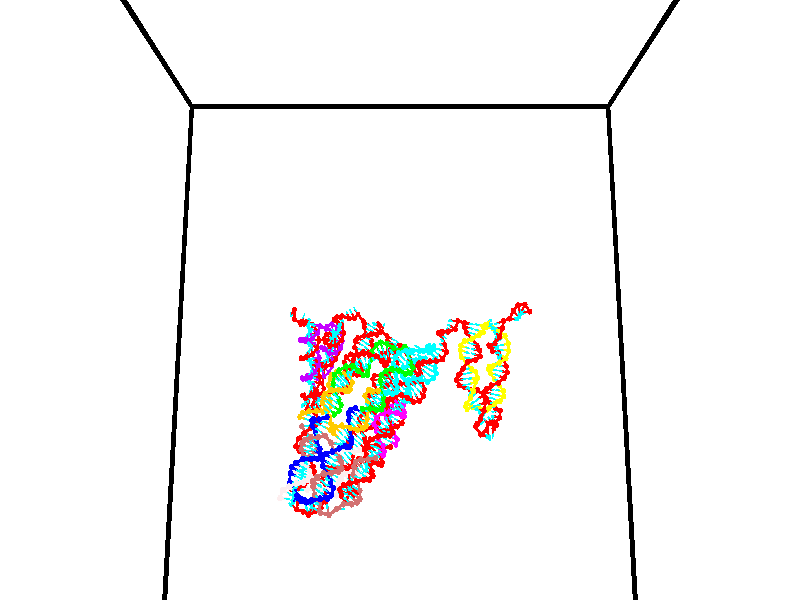 // switches for output
#declare DRAW_BASES = 1; // possible values are 0, 1; only relevant for DNA ribbons
#declare DRAW_BASES_TYPE = 3; // possible values are 1, 2, 3; only relevant for DNA ribbons
#declare DRAW_FOG = 0; // set to 1 to enable fog

#include "colors.inc"

#include "transforms.inc"
background { rgb <1, 1, 1>}

#default {
   normal{
       ripples 0.25
       frequency 0.20
       turbulence 0.2
       lambda 5
   }
	finish {
		phong 0.1
		phong_size 40.
	}
}

// original window dimensions: 1024x640


// camera settings

camera {
	sky <0, 0.179814, -0.983701>
	up <0, 0.179814, -0.983701>
	right 1.6 * <1, 0, 0>
	location <35, 94.9851, 44.8844>
	look_at <35, 29.7336, 32.9568>
	direction <0, -65.2515, -11.9276>
	angle 67.0682
}


# declare cpy_camera_pos = <35, 94.9851, 44.8844>;
# if (DRAW_FOG = 1)
fog {
	fog_type 2
	up vnormalize(cpy_camera_pos)
	color rgbt<1,1,1,0.3>
	distance 1e-5
	fog_alt 3e-3
	fog_offset 56
}
# end


// LIGHTS

# declare lum = 6;
global_settings {
	ambient_light rgb lum * <0.05, 0.05, 0.05>
	max_trace_level 15
}# declare cpy_direct_light_amount = 0.25;
light_source
{	1000 * <-1, -1.16352, -0.803886>,
	rgb lum * cpy_direct_light_amount
	parallel
}

light_source
{	1000 * <1, 1.16352, 0.803886>,
	rgb lum * cpy_direct_light_amount
	parallel
}

// strand 0

// nucleotide -1

// particle -1
sphere {
	<24.438353, 35.506023, 34.852924> 0.250000
	pigment { color rgbt <1,0,0,0> }
	no_shadow
}
cylinder {
	<24.216934, 35.224312, 35.030720>,  <24.084084, 35.055283, 35.137398>, 0.100000
	pigment { color rgbt <1,0,0,0> }
	no_shadow
}
cylinder {
	<24.216934, 35.224312, 35.030720>,  <24.438353, 35.506023, 34.852924>, 0.100000
	pigment { color rgbt <1,0,0,0> }
	no_shadow
}

// particle -1
sphere {
	<24.216934, 35.224312, 35.030720> 0.100000
	pigment { color rgbt <1,0,0,0> }
	no_shadow
}
sphere {
	0, 1
	scale<0.080000,0.200000,0.300000>
	matrix <0.721746, -0.671981, -0.165908,
		0.415536, 0.228973, 0.880285,
		-0.553546, -0.704282, 0.444492,
		24.050871, 35.013027, 35.164066>
	pigment { color rgbt <0,1,1,0> }
	no_shadow
}
cylinder {
	<24.411509, 35.263981, 35.567276>,  <24.438353, 35.506023, 34.852924>, 0.130000
	pigment { color rgbt <1,0,0,0> }
	no_shadow
}

// nucleotide -1

// particle -1
sphere {
	<24.411509, 35.263981, 35.567276> 0.250000
	pigment { color rgbt <1,0,0,0> }
	no_shadow
}
cylinder {
	<24.332607, 34.973705, 35.303619>,  <24.285267, 34.799541, 35.145424>, 0.100000
	pigment { color rgbt <1,0,0,0> }
	no_shadow
}
cylinder {
	<24.332607, 34.973705, 35.303619>,  <24.411509, 35.263981, 35.567276>, 0.100000
	pigment { color rgbt <1,0,0,0> }
	no_shadow
}

// particle -1
sphere {
	<24.332607, 34.973705, 35.303619> 0.100000
	pigment { color rgbt <1,0,0,0> }
	no_shadow
}
sphere {
	0, 1
	scale<0.080000,0.200000,0.300000>
	matrix <0.881782, -0.425161, 0.204204,
		-0.428431, -0.540941, 0.723761,
		-0.197252, -0.725687, -0.659144,
		24.273432, 34.756001, 35.105877>
	pigment { color rgbt <0,1,1,0> }
	no_shadow
}
cylinder {
	<25.034214, 34.899334, 35.949959>,  <24.411509, 35.263981, 35.567276>, 0.130000
	pigment { color rgbt <1,0,0,0> }
	no_shadow
}

// nucleotide -1

// particle -1
sphere {
	<25.034214, 34.899334, 35.949959> 0.250000
	pigment { color rgbt <1,0,0,0> }
	no_shadow
}
cylinder {
	<25.193035, 34.989319, 35.594040>,  <25.288328, 35.043308, 35.380489>, 0.100000
	pigment { color rgbt <1,0,0,0> }
	no_shadow
}
cylinder {
	<25.193035, 34.989319, 35.594040>,  <25.034214, 34.899334, 35.949959>, 0.100000
	pigment { color rgbt <1,0,0,0> }
	no_shadow
}

// particle -1
sphere {
	<25.193035, 34.989319, 35.594040> 0.100000
	pigment { color rgbt <1,0,0,0> }
	no_shadow
}
sphere {
	0, 1
	scale<0.080000,0.200000,0.300000>
	matrix <-0.916631, 0.146034, -0.372104,
		0.046233, 0.963363, 0.264187,
		0.397051, 0.224958, -0.889800,
		25.312151, 35.056805, 35.327099>
	pigment { color rgbt <0,1,1,0> }
	no_shadow
}
cylinder {
	<25.232944, 34.136627, 35.804253>,  <25.034214, 34.899334, 35.949959>, 0.130000
	pigment { color rgbt <1,0,0,0> }
	no_shadow
}

// nucleotide -1

// particle -1
sphere {
	<25.232944, 34.136627, 35.804253> 0.250000
	pigment { color rgbt <1,0,0,0> }
	no_shadow
}
cylinder {
	<25.454308, 33.878159, 35.594032>,  <25.587126, 33.723076, 35.467899>, 0.100000
	pigment { color rgbt <1,0,0,0> }
	no_shadow
}
cylinder {
	<25.454308, 33.878159, 35.594032>,  <25.232944, 34.136627, 35.804253>, 0.100000
	pigment { color rgbt <1,0,0,0> }
	no_shadow
}

// particle -1
sphere {
	<25.454308, 33.878159, 35.594032> 0.100000
	pigment { color rgbt <1,0,0,0> }
	no_shadow
}
sphere {
	0, 1
	scale<0.080000,0.200000,0.300000>
	matrix <-0.218045, -0.721365, 0.657334,
		-0.803865, -0.249180, -0.540103,
		0.553406, -0.646174, -0.525548,
		25.620329, 33.684307, 35.436367>
	pigment { color rgbt <0,1,1,0> }
	no_shadow
}
cylinder {
	<24.862619, 33.578766, 35.600029>,  <25.232944, 34.136627, 35.804253>, 0.130000
	pigment { color rgbt <1,0,0,0> }
	no_shadow
}

// nucleotide -1

// particle -1
sphere {
	<24.862619, 33.578766, 35.600029> 0.250000
	pigment { color rgbt <1,0,0,0> }
	no_shadow
}
cylinder {
	<25.239307, 33.447666, 35.630341>,  <25.465321, 33.369007, 35.648525>, 0.100000
	pigment { color rgbt <1,0,0,0> }
	no_shadow
}
cylinder {
	<25.239307, 33.447666, 35.630341>,  <24.862619, 33.578766, 35.600029>, 0.100000
	pigment { color rgbt <1,0,0,0> }
	no_shadow
}

// particle -1
sphere {
	<25.239307, 33.447666, 35.630341> 0.100000
	pigment { color rgbt <1,0,0,0> }
	no_shadow
}
sphere {
	0, 1
	scale<0.080000,0.200000,0.300000>
	matrix <-0.303035, -0.728730, 0.614103,
		-0.146050, -0.601277, -0.785580,
		0.941722, -0.327748, 0.075777,
		25.521824, 33.349342, 35.653072>
	pigment { color rgbt <0,1,1,0> }
	no_shadow
}
cylinder {
	<24.795805, 32.851841, 35.422253>,  <24.862619, 33.578766, 35.600029>, 0.130000
	pigment { color rgbt <1,0,0,0> }
	no_shadow
}

// nucleotide -1

// particle -1
sphere {
	<24.795805, 32.851841, 35.422253> 0.250000
	pigment { color rgbt <1,0,0,0> }
	no_shadow
}
cylinder {
	<25.132881, 32.908119, 35.630131>,  <25.335127, 32.941887, 35.754856>, 0.100000
	pigment { color rgbt <1,0,0,0> }
	no_shadow
}
cylinder {
	<25.132881, 32.908119, 35.630131>,  <24.795805, 32.851841, 35.422253>, 0.100000
	pigment { color rgbt <1,0,0,0> }
	no_shadow
}

// particle -1
sphere {
	<25.132881, 32.908119, 35.630131> 0.100000
	pigment { color rgbt <1,0,0,0> }
	no_shadow
}
sphere {
	0, 1
	scale<0.080000,0.200000,0.300000>
	matrix <-0.070576, -0.928059, 0.365685,
		0.533755, -0.344836, -0.772135,
		0.842689, 0.140692, 0.519694,
		25.385687, 32.950325, 35.786037>
	pigment { color rgbt <0,1,1,0> }
	no_shadow
}
cylinder {
	<25.215830, 32.227558, 35.331436>,  <24.795805, 32.851841, 35.422253>, 0.130000
	pigment { color rgbt <1,0,0,0> }
	no_shadow
}

// nucleotide -1

// particle -1
sphere {
	<25.215830, 32.227558, 35.331436> 0.250000
	pigment { color rgbt <1,0,0,0> }
	no_shadow
}
cylinder {
	<25.359343, 32.405350, 35.659756>,  <25.445450, 32.512024, 35.856747>, 0.100000
	pigment { color rgbt <1,0,0,0> }
	no_shadow
}
cylinder {
	<25.359343, 32.405350, 35.659756>,  <25.215830, 32.227558, 35.331436>, 0.100000
	pigment { color rgbt <1,0,0,0> }
	no_shadow
}

// particle -1
sphere {
	<25.359343, 32.405350, 35.659756> 0.100000
	pigment { color rgbt <1,0,0,0> }
	no_shadow
}
sphere {
	0, 1
	scale<0.080000,0.200000,0.300000>
	matrix <-0.125230, -0.848478, 0.514202,
		0.924983, -0.287275, -0.248756,
		0.358781, 0.444476, 0.820803,
		25.466976, 32.538692, 35.905998>
	pigment { color rgbt <0,1,1,0> }
	no_shadow
}
cylinder {
	<25.847383, 31.859322, 35.594707>,  <25.215830, 32.227558, 35.331436>, 0.130000
	pigment { color rgbt <1,0,0,0> }
	no_shadow
}

// nucleotide -1

// particle -1
sphere {
	<25.847383, 31.859322, 35.594707> 0.250000
	pigment { color rgbt <1,0,0,0> }
	no_shadow
}
cylinder {
	<25.691896, 32.047138, 35.911800>,  <25.598604, 32.159828, 36.102058>, 0.100000
	pigment { color rgbt <1,0,0,0> }
	no_shadow
}
cylinder {
	<25.691896, 32.047138, 35.911800>,  <25.847383, 31.859322, 35.594707>, 0.100000
	pigment { color rgbt <1,0,0,0> }
	no_shadow
}

// particle -1
sphere {
	<25.691896, 32.047138, 35.911800> 0.100000
	pigment { color rgbt <1,0,0,0> }
	no_shadow
}
sphere {
	0, 1
	scale<0.080000,0.200000,0.300000>
	matrix <-0.042627, -0.868643, 0.493602,
		0.920371, 0.158079, 0.357670,
		-0.388715, 0.469543, 0.792735,
		25.575281, 32.188000, 36.149620>
	pigment { color rgbt <0,1,1,0> }
	no_shadow
}
cylinder {
	<26.225584, 31.644838, 36.123837>,  <25.847383, 31.859322, 35.594707>, 0.130000
	pigment { color rgbt <1,0,0,0> }
	no_shadow
}

// nucleotide -1

// particle -1
sphere {
	<26.225584, 31.644838, 36.123837> 0.250000
	pigment { color rgbt <1,0,0,0> }
	no_shadow
}
cylinder {
	<25.942955, 31.833517, 36.334835>,  <25.773378, 31.946724, 36.461433>, 0.100000
	pigment { color rgbt <1,0,0,0> }
	no_shadow
}
cylinder {
	<25.942955, 31.833517, 36.334835>,  <26.225584, 31.644838, 36.123837>, 0.100000
	pigment { color rgbt <1,0,0,0> }
	no_shadow
}

// particle -1
sphere {
	<25.942955, 31.833517, 36.334835> 0.100000
	pigment { color rgbt <1,0,0,0> }
	no_shadow
}
sphere {
	0, 1
	scale<0.080000,0.200000,0.300000>
	matrix <-0.079553, -0.793657, 0.603141,
		0.703154, 0.384199, 0.598302,
		-0.706573, 0.471698, 0.527499,
		25.730984, 31.975027, 36.493084>
	pigment { color rgbt <0,1,1,0> }
	no_shadow
}
cylinder {
	<26.498362, 31.815506, 36.924259>,  <26.225584, 31.644838, 36.123837>, 0.130000
	pigment { color rgbt <1,0,0,0> }
	no_shadow
}

// nucleotide -1

// particle -1
sphere {
	<26.498362, 31.815506, 36.924259> 0.250000
	pigment { color rgbt <1,0,0,0> }
	no_shadow
}
cylinder {
	<26.098999, 31.792917, 36.924011>,  <25.859383, 31.779364, 36.923862>, 0.100000
	pigment { color rgbt <1,0,0,0> }
	no_shadow
}
cylinder {
	<26.098999, 31.792917, 36.924011>,  <26.498362, 31.815506, 36.924259>, 0.100000
	pigment { color rgbt <1,0,0,0> }
	no_shadow
}

// particle -1
sphere {
	<26.098999, 31.792917, 36.924011> 0.100000
	pigment { color rgbt <1,0,0,0> }
	no_shadow
}
sphere {
	0, 1
	scale<0.080000,0.200000,0.300000>
	matrix <0.030884, -0.555202, 0.831142,
		-0.047281, 0.829796, 0.556060,
		-0.998404, -0.056471, -0.000623,
		25.799479, 31.775976, 36.923824>
	pigment { color rgbt <0,1,1,0> }
	no_shadow
}
cylinder {
	<26.288328, 31.912344, 37.627697>,  <26.498362, 31.815506, 36.924259>, 0.130000
	pigment { color rgbt <1,0,0,0> }
	no_shadow
}

// nucleotide -1

// particle -1
sphere {
	<26.288328, 31.912344, 37.627697> 0.250000
	pigment { color rgbt <1,0,0,0> }
	no_shadow
}
cylinder {
	<25.961962, 31.746229, 37.466793>,  <25.766142, 31.646561, 37.370251>, 0.100000
	pigment { color rgbt <1,0,0,0> }
	no_shadow
}
cylinder {
	<25.961962, 31.746229, 37.466793>,  <26.288328, 31.912344, 37.627697>, 0.100000
	pigment { color rgbt <1,0,0,0> }
	no_shadow
}

// particle -1
sphere {
	<25.961962, 31.746229, 37.466793> 0.100000
	pigment { color rgbt <1,0,0,0> }
	no_shadow
}
sphere {
	0, 1
	scale<0.080000,0.200000,0.300000>
	matrix <-0.113734, -0.566872, 0.815917,
		-0.566872, 0.711472, 0.415288,
		-0.815917, -0.415288, -0.402262,
		25.717186, 31.621643, 37.346115>
	pigment { color rgbt <0,1,1,0> }
	no_shadow
}
cylinder {
	<25.832647, 31.871429, 38.171871>,  <26.288328, 31.912344, 37.627697>, 0.130000
	pigment { color rgbt <1,0,0,0> }
	no_shadow
}

// nucleotide -1

// particle -1
sphere {
	<25.832647, 31.871429, 38.171871> 0.250000
	pigment { color rgbt <1,0,0,0> }
	no_shadow
}
cylinder {
	<25.702209, 31.612392, 37.896397>,  <25.623947, 31.456970, 37.731113>, 0.100000
	pigment { color rgbt <1,0,0,0> }
	no_shadow
}
cylinder {
	<25.702209, 31.612392, 37.896397>,  <25.832647, 31.871429, 38.171871>, 0.100000
	pigment { color rgbt <1,0,0,0> }
	no_shadow
}

// particle -1
sphere {
	<25.702209, 31.612392, 37.896397> 0.100000
	pigment { color rgbt <1,0,0,0> }
	no_shadow
}
sphere {
	0, 1
	scale<0.080000,0.200000,0.300000>
	matrix <-0.113198, -0.696517, 0.708555,
		-0.938535, 0.309014, 0.153825,
		-0.326096, -0.647591, -0.688686,
		25.604382, 31.418116, 37.689793>
	pigment { color rgbt <0,1,1,0> }
	no_shadow
}
cylinder {
	<25.158152, 31.783463, 38.414898>,  <25.832647, 31.871429, 38.171871>, 0.130000
	pigment { color rgbt <1,0,0,0> }
	no_shadow
}

// nucleotide -1

// particle -1
sphere {
	<25.158152, 31.783463, 38.414898> 0.250000
	pigment { color rgbt <1,0,0,0> }
	no_shadow
}
cylinder {
	<25.216444, 31.473911, 38.168362>,  <25.251419, 31.288181, 38.020439>, 0.100000
	pigment { color rgbt <1,0,0,0> }
	no_shadow
}
cylinder {
	<25.216444, 31.473911, 38.168362>,  <25.158152, 31.783463, 38.414898>, 0.100000
	pigment { color rgbt <1,0,0,0> }
	no_shadow
}

// particle -1
sphere {
	<25.216444, 31.473911, 38.168362> 0.100000
	pigment { color rgbt <1,0,0,0> }
	no_shadow
}
sphere {
	0, 1
	scale<0.080000,0.200000,0.300000>
	matrix <-0.354465, -0.622474, 0.697769,
		-0.923643, 0.116783, -0.365027,
		0.145732, -0.773879, -0.616339,
		25.260164, 31.241747, 37.983459>
	pigment { color rgbt <0,1,1,0> }
	no_shadow
}
cylinder {
	<24.570829, 31.309792, 38.449467>,  <25.158152, 31.783463, 38.414898>, 0.130000
	pigment { color rgbt <1,0,0,0> }
	no_shadow
}

// nucleotide -1

// particle -1
sphere {
	<24.570829, 31.309792, 38.449467> 0.250000
	pigment { color rgbt <1,0,0,0> }
	no_shadow
}
cylinder {
	<24.866207, 31.079203, 38.309536>,  <25.043434, 30.940849, 38.225578>, 0.100000
	pigment { color rgbt <1,0,0,0> }
	no_shadow
}
cylinder {
	<24.866207, 31.079203, 38.309536>,  <24.570829, 31.309792, 38.449467>, 0.100000
	pigment { color rgbt <1,0,0,0> }
	no_shadow
}

// particle -1
sphere {
	<24.866207, 31.079203, 38.309536> 0.100000
	pigment { color rgbt <1,0,0,0> }
	no_shadow
}
sphere {
	0, 1
	scale<0.080000,0.200000,0.300000>
	matrix <-0.294724, -0.742536, 0.601480,
		-0.606495, -0.341058, -0.718222,
		0.738445, -0.576472, -0.349827,
		25.087740, 30.906261, 38.204586>
	pigment { color rgbt <0,1,1,0> }
	no_shadow
}
cylinder {
	<24.409367, 30.579399, 38.428028>,  <24.570829, 31.309792, 38.449467>, 0.130000
	pigment { color rgbt <1,0,0,0> }
	no_shadow
}

// nucleotide -1

// particle -1
sphere {
	<24.409367, 30.579399, 38.428028> 0.250000
	pigment { color rgbt <1,0,0,0> }
	no_shadow
}
cylinder {
	<24.808357, 30.555229, 38.442921>,  <25.047752, 30.540728, 38.451855>, 0.100000
	pigment { color rgbt <1,0,0,0> }
	no_shadow
}
cylinder {
	<24.808357, 30.555229, 38.442921>,  <24.409367, 30.579399, 38.428028>, 0.100000
	pigment { color rgbt <1,0,0,0> }
	no_shadow
}

// particle -1
sphere {
	<24.808357, 30.555229, 38.442921> 0.100000
	pigment { color rgbt <1,0,0,0> }
	no_shadow
}
sphere {
	0, 1
	scale<0.080000,0.200000,0.300000>
	matrix <-0.069906, -0.745780, 0.662514,
		-0.012264, -0.663446, -0.748124,
		0.997479, -0.060424, 0.037233,
		25.107601, 30.537102, 38.454090>
	pigment { color rgbt <0,1,1,0> }
	no_shadow
}
cylinder {
	<24.589586, 29.902353, 38.341721>,  <24.409367, 30.579399, 38.428028>, 0.130000
	pigment { color rgbt <1,0,0,0> }
	no_shadow
}

// nucleotide -1

// particle -1
sphere {
	<24.589586, 29.902353, 38.341721> 0.250000
	pigment { color rgbt <1,0,0,0> }
	no_shadow
}
cylinder {
	<24.960827, 29.974419, 38.472054>,  <25.183571, 30.017658, 38.550255>, 0.100000
	pigment { color rgbt <1,0,0,0> }
	no_shadow
}
cylinder {
	<24.960827, 29.974419, 38.472054>,  <24.589586, 29.902353, 38.341721>, 0.100000
	pigment { color rgbt <1,0,0,0> }
	no_shadow
}

// particle -1
sphere {
	<24.960827, 29.974419, 38.472054> 0.100000
	pigment { color rgbt <1,0,0,0> }
	no_shadow
}
sphere {
	0, 1
	scale<0.080000,0.200000,0.300000>
	matrix <-0.099470, -0.723349, 0.683281,
		0.358795, -0.666564, -0.653420,
		0.928101, 0.180162, 0.325837,
		25.239258, 30.028467, 38.569805>
	pigment { color rgbt <0,1,1,0> }
	no_shadow
}
cylinder {
	<25.048826, 29.262346, 38.370270>,  <24.589586, 29.902353, 38.341721>, 0.130000
	pigment { color rgbt <1,0,0,0> }
	no_shadow
}

// nucleotide -1

// particle -1
sphere {
	<25.048826, 29.262346, 38.370270> 0.250000
	pigment { color rgbt <1,0,0,0> }
	no_shadow
}
cylinder {
	<25.196344, 29.516565, 38.641582>,  <25.284855, 29.669096, 38.804371>, 0.100000
	pigment { color rgbt <1,0,0,0> }
	no_shadow
}
cylinder {
	<25.196344, 29.516565, 38.641582>,  <25.048826, 29.262346, 38.370270>, 0.100000
	pigment { color rgbt <1,0,0,0> }
	no_shadow
}

// particle -1
sphere {
	<25.196344, 29.516565, 38.641582> 0.100000
	pigment { color rgbt <1,0,0,0> }
	no_shadow
}
sphere {
	0, 1
	scale<0.080000,0.200000,0.300000>
	matrix <0.023537, -0.735873, 0.676710,
		0.929212, -0.233603, -0.286347,
		0.368797, 0.635547, 0.678284,
		25.306984, 29.707230, 38.845066>
	pigment { color rgbt <0,1,1,0> }
	no_shadow
}
cylinder {
	<25.464249, 28.829054, 38.757156>,  <25.048826, 29.262346, 38.370270>, 0.130000
	pigment { color rgbt <1,0,0,0> }
	no_shadow
}

// nucleotide -1

// particle -1
sphere {
	<25.464249, 28.829054, 38.757156> 0.250000
	pigment { color rgbt <1,0,0,0> }
	no_shadow
}
cylinder {
	<25.476925, 29.159740, 38.981846>,  <25.484529, 29.358152, 39.116661>, 0.100000
	pigment { color rgbt <1,0,0,0> }
	no_shadow
}
cylinder {
	<25.476925, 29.159740, 38.981846>,  <25.464249, 28.829054, 38.757156>, 0.100000
	pigment { color rgbt <1,0,0,0> }
	no_shadow
}

// particle -1
sphere {
	<25.476925, 29.159740, 38.981846> 0.100000
	pigment { color rgbt <1,0,0,0> }
	no_shadow
}
sphere {
	0, 1
	scale<0.080000,0.200000,0.300000>
	matrix <-0.081264, -0.558017, 0.825841,
		0.996189, -0.071817, 0.049499,
		0.031688, 0.826716, 0.561727,
		25.486431, 29.407755, 39.150364>
	pigment { color rgbt <0,1,1,0> }
	no_shadow
}
cylinder {
	<25.983461, 28.726030, 39.169262>,  <25.464249, 28.829054, 38.757156>, 0.130000
	pigment { color rgbt <1,0,0,0> }
	no_shadow
}

// nucleotide -1

// particle -1
sphere {
	<25.983461, 28.726030, 39.169262> 0.250000
	pigment { color rgbt <1,0,0,0> }
	no_shadow
}
cylinder {
	<25.750334, 28.966339, 39.388130>,  <25.610456, 29.110523, 39.519451>, 0.100000
	pigment { color rgbt <1,0,0,0> }
	no_shadow
}
cylinder {
	<25.750334, 28.966339, 39.388130>,  <25.983461, 28.726030, 39.169262>, 0.100000
	pigment { color rgbt <1,0,0,0> }
	no_shadow
}

// particle -1
sphere {
	<25.750334, 28.966339, 39.388130> 0.100000
	pigment { color rgbt <1,0,0,0> }
	no_shadow
}
sphere {
	0, 1
	scale<0.080000,0.200000,0.300000>
	matrix <0.095209, -0.618234, 0.780206,
		0.807005, 0.506814, 0.303120,
		-0.582819, 0.600771, 0.547171,
		25.575489, 29.146570, 39.552280>
	pigment { color rgbt <0,1,1,0> }
	no_shadow
}
cylinder {
	<26.266022, 28.777508, 39.898613>,  <25.983461, 28.726030, 39.169262>, 0.130000
	pigment { color rgbt <1,0,0,0> }
	no_shadow
}

// nucleotide -1

// particle -1
sphere {
	<26.266022, 28.777508, 39.898613> 0.250000
	pigment { color rgbt <1,0,0,0> }
	no_shadow
}
cylinder {
	<25.892525, 28.910534, 39.951569>,  <25.668427, 28.990351, 39.983341>, 0.100000
	pigment { color rgbt <1,0,0,0> }
	no_shadow
}
cylinder {
	<25.892525, 28.910534, 39.951569>,  <26.266022, 28.777508, 39.898613>, 0.100000
	pigment { color rgbt <1,0,0,0> }
	no_shadow
}

// particle -1
sphere {
	<25.892525, 28.910534, 39.951569> 0.100000
	pigment { color rgbt <1,0,0,0> }
	no_shadow
}
sphere {
	0, 1
	scale<0.080000,0.200000,0.300000>
	matrix <-0.099903, -0.597275, 0.795790,
		0.343724, 0.729837, 0.590925,
		-0.933741, 0.332567, 0.132384,
		25.612402, 29.010303, 39.991283>
	pigment { color rgbt <0,1,1,0> }
	no_shadow
}
cylinder {
	<26.259180, 29.155817, 40.486282>,  <26.266022, 28.777508, 39.898613>, 0.130000
	pigment { color rgbt <1,0,0,0> }
	no_shadow
}

// nucleotide -1

// particle -1
sphere {
	<26.259180, 29.155817, 40.486282> 0.250000
	pigment { color rgbt <1,0,0,0> }
	no_shadow
}
cylinder {
	<25.878138, 29.048187, 40.429516>,  <25.649511, 28.983610, 40.395458>, 0.100000
	pigment { color rgbt <1,0,0,0> }
	no_shadow
}
cylinder {
	<25.878138, 29.048187, 40.429516>,  <26.259180, 29.155817, 40.486282>, 0.100000
	pigment { color rgbt <1,0,0,0> }
	no_shadow
}

// particle -1
sphere {
	<25.878138, 29.048187, 40.429516> 0.100000
	pigment { color rgbt <1,0,0,0> }
	no_shadow
}
sphere {
	0, 1
	scale<0.080000,0.200000,0.300000>
	matrix <-0.034678, -0.367409, 0.929413,
		-0.302220, 0.890286, 0.340666,
		-0.952607, -0.269074, -0.141912,
		25.592356, 28.967464, 40.386944>
	pigment { color rgbt <0,1,1,0> }
	no_shadow
}
cylinder {
	<25.960169, 29.283220, 41.128174>,  <26.259180, 29.155817, 40.486282>, 0.130000
	pigment { color rgbt <1,0,0,0> }
	no_shadow
}

// nucleotide -1

// particle -1
sphere {
	<25.960169, 29.283220, 41.128174> 0.250000
	pigment { color rgbt <1,0,0,0> }
	no_shadow
}
cylinder {
	<25.692553, 29.048367, 40.945896>,  <25.531982, 28.907454, 40.836529>, 0.100000
	pigment { color rgbt <1,0,0,0> }
	no_shadow
}
cylinder {
	<25.692553, 29.048367, 40.945896>,  <25.960169, 29.283220, 41.128174>, 0.100000
	pigment { color rgbt <1,0,0,0> }
	no_shadow
}

// particle -1
sphere {
	<25.692553, 29.048367, 40.945896> 0.100000
	pigment { color rgbt <1,0,0,0> }
	no_shadow
}
sphere {
	0, 1
	scale<0.080000,0.200000,0.300000>
	matrix <-0.104032, -0.533115, 0.839622,
		-0.735909, 0.609148, 0.295594,
		-0.669040, -0.587134, -0.455696,
		25.491840, 28.872227, 40.809189>
	pigment { color rgbt <0,1,1,0> }
	no_shadow
}
cylinder {
	<25.391850, 29.331226, 41.562813>,  <25.960169, 29.283220, 41.128174>, 0.130000
	pigment { color rgbt <1,0,0,0> }
	no_shadow
}

// nucleotide -1

// particle -1
sphere {
	<25.391850, 29.331226, 41.562813> 0.250000
	pigment { color rgbt <1,0,0,0> }
	no_shadow
}
cylinder {
	<25.354696, 28.997900, 41.344837>,  <25.332405, 28.797905, 41.214050>, 0.100000
	pigment { color rgbt <1,0,0,0> }
	no_shadow
}
cylinder {
	<25.354696, 28.997900, 41.344837>,  <25.391850, 29.331226, 41.562813>, 0.100000
	pigment { color rgbt <1,0,0,0> }
	no_shadow
}

// particle -1
sphere {
	<25.354696, 28.997900, 41.344837> 0.100000
	pigment { color rgbt <1,0,0,0> }
	no_shadow
}
sphere {
	0, 1
	scale<0.080000,0.200000,0.300000>
	matrix <-0.242647, -0.511858, 0.824090,
		-0.965658, 0.208772, -0.154659,
		-0.092884, -0.833316, -0.544938,
		25.326832, 28.747906, 41.181355>
	pigment { color rgbt <0,1,1,0> }
	no_shadow
}
cylinder {
	<24.762449, 29.008684, 41.870178>,  <25.391850, 29.331226, 41.562813>, 0.130000
	pigment { color rgbt <1,0,0,0> }
	no_shadow
}

// nucleotide -1

// particle -1
sphere {
	<24.762449, 29.008684, 41.870178> 0.250000
	pigment { color rgbt <1,0,0,0> }
	no_shadow
}
cylinder {
	<24.966366, 28.722609, 41.678925>,  <25.088717, 28.550962, 41.564171>, 0.100000
	pigment { color rgbt <1,0,0,0> }
	no_shadow
}
cylinder {
	<24.966366, 28.722609, 41.678925>,  <24.762449, 29.008684, 41.870178>, 0.100000
	pigment { color rgbt <1,0,0,0> }
	no_shadow
}

// particle -1
sphere {
	<24.966366, 28.722609, 41.678925> 0.100000
	pigment { color rgbt <1,0,0,0> }
	no_shadow
}
sphere {
	0, 1
	scale<0.080000,0.200000,0.300000>
	matrix <-0.349653, -0.680054, 0.644414,
		-0.786037, -0.161336, -0.596755,
		0.509792, -0.715191, -0.478136,
		25.119305, 28.508051, 41.535484>
	pigment { color rgbt <0,1,1,0> }
	no_shadow
}
cylinder {
	<24.314289, 28.428543, 41.558399>,  <24.762449, 29.008684, 41.870178>, 0.130000
	pigment { color rgbt <1,0,0,0> }
	no_shadow
}

// nucleotide -1

// particle -1
sphere {
	<24.314289, 28.428543, 41.558399> 0.250000
	pigment { color rgbt <1,0,0,0> }
	no_shadow
}
cylinder {
	<24.676010, 28.304949, 41.676224>,  <24.893044, 28.230793, 41.746918>, 0.100000
	pigment { color rgbt <1,0,0,0> }
	no_shadow
}
cylinder {
	<24.676010, 28.304949, 41.676224>,  <24.314289, 28.428543, 41.558399>, 0.100000
	pigment { color rgbt <1,0,0,0> }
	no_shadow
}

// particle -1
sphere {
	<24.676010, 28.304949, 41.676224> 0.100000
	pigment { color rgbt <1,0,0,0> }
	no_shadow
}
sphere {
	0, 1
	scale<0.080000,0.200000,0.300000>
	matrix <-0.424183, -0.572737, 0.701456,
		-0.048032, -0.759276, -0.648993,
		0.904302, -0.308984, 0.294562,
		24.947300, 28.212254, 41.764591>
	pigment { color rgbt <0,1,1,0> }
	no_shadow
}
cylinder {
	<24.389204, 27.651573, 41.506386>,  <24.314289, 28.428543, 41.558399>, 0.130000
	pigment { color rgbt <1,0,0,0> }
	no_shadow
}

// nucleotide -1

// particle -1
sphere {
	<24.389204, 27.651573, 41.506386> 0.250000
	pigment { color rgbt <1,0,0,0> }
	no_shadow
}
cylinder {
	<24.622822, 27.779648, 41.804749>,  <24.762993, 27.856493, 41.983765>, 0.100000
	pigment { color rgbt <1,0,0,0> }
	no_shadow
}
cylinder {
	<24.622822, 27.779648, 41.804749>,  <24.389204, 27.651573, 41.506386>, 0.100000
	pigment { color rgbt <1,0,0,0> }
	no_shadow
}

// particle -1
sphere {
	<24.622822, 27.779648, 41.804749> 0.100000
	pigment { color rgbt <1,0,0,0> }
	no_shadow
}
sphere {
	0, 1
	scale<0.080000,0.200000,0.300000>
	matrix <-0.542498, -0.529582, 0.652104,
		0.603811, -0.785510, -0.135600,
		0.584045, 0.320184, 0.745904,
		24.798035, 27.875704, 42.028519>
	pigment { color rgbt <0,1,1,0> }
	no_shadow
}
cylinder {
	<24.598717, 27.021250, 41.918118>,  <24.389204, 27.651573, 41.506386>, 0.130000
	pigment { color rgbt <1,0,0,0> }
	no_shadow
}

// nucleotide -1

// particle -1
sphere {
	<24.598717, 27.021250, 41.918118> 0.250000
	pigment { color rgbt <1,0,0,0> }
	no_shadow
}
cylinder {
	<24.569445, 27.372412, 42.107399>,  <24.551882, 27.583109, 42.220970>, 0.100000
	pigment { color rgbt <1,0,0,0> }
	no_shadow
}
cylinder {
	<24.569445, 27.372412, 42.107399>,  <24.598717, 27.021250, 41.918118>, 0.100000
	pigment { color rgbt <1,0,0,0> }
	no_shadow
}

// particle -1
sphere {
	<24.569445, 27.372412, 42.107399> 0.100000
	pigment { color rgbt <1,0,0,0> }
	no_shadow
}
sphere {
	0, 1
	scale<0.080000,0.200000,0.300000>
	matrix <-0.699394, -0.383426, 0.603185,
		0.710980, -0.286817, 0.642062,
		-0.073179, 0.877907, 0.473206,
		24.547491, 27.635784, 42.249359>
	pigment { color rgbt <0,1,1,0> }
	no_shadow
}
cylinder {
	<24.659632, 26.353224, 42.091644>,  <24.598717, 27.021250, 41.918118>, 0.130000
	pigment { color rgbt <1,0,0,0> }
	no_shadow
}

// nucleotide -1

// particle -1
sphere {
	<24.659632, 26.353224, 42.091644> 0.250000
	pigment { color rgbt <1,0,0,0> }
	no_shadow
}
cylinder {
	<24.361294, 26.550327, 42.270935>,  <24.182291, 26.668589, 42.378510>, 0.100000
	pigment { color rgbt <1,0,0,0> }
	no_shadow
}
cylinder {
	<24.361294, 26.550327, 42.270935>,  <24.659632, 26.353224, 42.091644>, 0.100000
	pigment { color rgbt <1,0,0,0> }
	no_shadow
}

// particle -1
sphere {
	<24.361294, 26.550327, 42.270935> 0.100000
	pigment { color rgbt <1,0,0,0> }
	no_shadow
}
sphere {
	0, 1
	scale<0.080000,0.200000,0.300000>
	matrix <-0.616883, -0.764843, -0.185663,
		0.251333, -0.414977, 0.874429,
		-0.745846, 0.492757, 0.448223,
		24.137541, 26.698154, 42.405403>
	pigment { color rgbt <0,1,1,0> }
	no_shadow
}
cylinder {
	<24.472731, 26.178047, 42.779869>,  <24.659632, 26.353224, 42.091644>, 0.130000
	pigment { color rgbt <1,0,0,0> }
	no_shadow
}

// nucleotide -1

// particle -1
sphere {
	<24.472731, 26.178047, 42.779869> 0.250000
	pigment { color rgbt <1,0,0,0> }
	no_shadow
}
cylinder {
	<24.633894, 25.842016, 42.634575>,  <24.730591, 25.640398, 42.547398>, 0.100000
	pigment { color rgbt <1,0,0,0> }
	no_shadow
}
cylinder {
	<24.633894, 25.842016, 42.634575>,  <24.472731, 26.178047, 42.779869>, 0.100000
	pigment { color rgbt <1,0,0,0> }
	no_shadow
}

// particle -1
sphere {
	<24.633894, 25.842016, 42.634575> 0.100000
	pigment { color rgbt <1,0,0,0> }
	no_shadow
}
sphere {
	0, 1
	scale<0.080000,0.200000,0.300000>
	matrix <0.712451, 0.537005, -0.451706,
		0.574526, -0.076790, 0.814876,
		0.402907, -0.840077, -0.363233,
		24.754766, 25.589993, 42.525604>
	pigment { color rgbt <0,1,1,0> }
	no_shadow
}
cylinder {
	<25.186094, 26.337530, 42.897041>,  <24.472731, 26.178047, 42.779869>, 0.130000
	pigment { color rgbt <1,0,0,0> }
	no_shadow
}

// nucleotide -1

// particle -1
sphere {
	<25.186094, 26.337530, 42.897041> 0.250000
	pigment { color rgbt <1,0,0,0> }
	no_shadow
}
cylinder {
	<25.129368, 26.077860, 42.598122>,  <25.095333, 25.922058, 42.418770>, 0.100000
	pigment { color rgbt <1,0,0,0> }
	no_shadow
}
cylinder {
	<25.129368, 26.077860, 42.598122>,  <25.186094, 26.337530, 42.897041>, 0.100000
	pigment { color rgbt <1,0,0,0> }
	no_shadow
}

// particle -1
sphere {
	<25.129368, 26.077860, 42.598122> 0.100000
	pigment { color rgbt <1,0,0,0> }
	no_shadow
}
sphere {
	0, 1
	scale<0.080000,0.200000,0.300000>
	matrix <0.745557, 0.426567, -0.512041,
		0.651179, -0.629769, 0.423505,
		-0.141814, -0.649177, -0.747300,
		25.086823, 25.883106, 42.373932>
	pigment { color rgbt <0,1,1,0> }
	no_shadow
}
cylinder {
	<25.773546, 25.910627, 42.662312>,  <25.186094, 26.337530, 42.897041>, 0.130000
	pigment { color rgbt <1,0,0,0> }
	no_shadow
}

// nucleotide -1

// particle -1
sphere {
	<25.773546, 25.910627, 42.662312> 0.250000
	pigment { color rgbt <1,0,0,0> }
	no_shadow
}
cylinder {
	<25.553257, 25.962099, 42.332428>,  <25.421083, 25.992983, 42.134499>, 0.100000
	pigment { color rgbt <1,0,0,0> }
	no_shadow
}
cylinder {
	<25.553257, 25.962099, 42.332428>,  <25.773546, 25.910627, 42.662312>, 0.100000
	pigment { color rgbt <1,0,0,0> }
	no_shadow
}

// particle -1
sphere {
	<25.553257, 25.962099, 42.332428> 0.100000
	pigment { color rgbt <1,0,0,0> }
	no_shadow
}
sphere {
	0, 1
	scale<0.080000,0.200000,0.300000>
	matrix <0.814844, 0.297053, -0.497784,
		0.180928, -0.946151, -0.268447,
		-0.550722, 0.128679, -0.824711,
		25.388041, 26.000702, 42.085014>
	pigment { color rgbt <0,1,1,0> }
	no_shadow
}
cylinder {
	<26.211042, 25.571154, 42.086517>,  <25.773546, 25.910627, 42.662312>, 0.130000
	pigment { color rgbt <1,0,0,0> }
	no_shadow
}

// nucleotide -1

// particle -1
sphere {
	<26.211042, 25.571154, 42.086517> 0.250000
	pigment { color rgbt <1,0,0,0> }
	no_shadow
}
cylinder {
	<25.955412, 25.854189, 41.965919>,  <25.802034, 26.024010, 41.893562>, 0.100000
	pigment { color rgbt <1,0,0,0> }
	no_shadow
}
cylinder {
	<25.955412, 25.854189, 41.965919>,  <26.211042, 25.571154, 42.086517>, 0.100000
	pigment { color rgbt <1,0,0,0> }
	no_shadow
}

// particle -1
sphere {
	<25.955412, 25.854189, 41.965919> 0.100000
	pigment { color rgbt <1,0,0,0> }
	no_shadow
}
sphere {
	0, 1
	scale<0.080000,0.200000,0.300000>
	matrix <0.761875, 0.528614, -0.374318,
		-0.105488, -0.468919, -0.876919,
		-0.639076, 0.707589, -0.301495,
		25.763689, 26.066465, 41.875469>
	pigment { color rgbt <0,1,1,0> }
	no_shadow
}
cylinder {
	<26.255423, 25.430622, 41.414841>,  <26.211042, 25.571154, 42.086517>, 0.130000
	pigment { color rgbt <1,0,0,0> }
	no_shadow
}

// nucleotide -1

// particle -1
sphere {
	<26.255423, 25.430622, 41.414841> 0.250000
	pigment { color rgbt <1,0,0,0> }
	no_shadow
}
cylinder {
	<26.160143, 25.812897, 41.484039>,  <26.102974, 26.042261, 41.525558>, 0.100000
	pigment { color rgbt <1,0,0,0> }
	no_shadow
}
cylinder {
	<26.160143, 25.812897, 41.484039>,  <26.255423, 25.430622, 41.414841>, 0.100000
	pigment { color rgbt <1,0,0,0> }
	no_shadow
}

// particle -1
sphere {
	<26.160143, 25.812897, 41.484039> 0.100000
	pigment { color rgbt <1,0,0,0> }
	no_shadow
}
sphere {
	0, 1
	scale<0.080000,0.200000,0.300000>
	matrix <0.870652, 0.289053, -0.398012,
		-0.430378, 0.055812, -0.900921,
		-0.238200, 0.955685, 0.172995,
		26.088682, 26.099602, 41.535938>
	pigment { color rgbt <0,1,1,0> }
	no_shadow
}
cylinder {
	<26.302189, 25.866232, 40.791874>,  <26.255423, 25.430622, 41.414841>, 0.130000
	pigment { color rgbt <1,0,0,0> }
	no_shadow
}

// nucleotide -1

// particle -1
sphere {
	<26.302189, 25.866232, 40.791874> 0.250000
	pigment { color rgbt <1,0,0,0> }
	no_shadow
}
cylinder {
	<26.363083, 26.088017, 41.119141>,  <26.399620, 26.221087, 41.315502>, 0.100000
	pigment { color rgbt <1,0,0,0> }
	no_shadow
}
cylinder {
	<26.363083, 26.088017, 41.119141>,  <26.302189, 25.866232, 40.791874>, 0.100000
	pigment { color rgbt <1,0,0,0> }
	no_shadow
}

// particle -1
sphere {
	<26.363083, 26.088017, 41.119141> 0.100000
	pigment { color rgbt <1,0,0,0> }
	no_shadow
}
sphere {
	0, 1
	scale<0.080000,0.200000,0.300000>
	matrix <0.905609, 0.253301, -0.340164,
		-0.395850, 0.792725, -0.463563,
		0.152235, 0.554460, 0.818168,
		26.408754, 26.254354, 41.364590>
	pigment { color rgbt <0,1,1,0> }
	no_shadow
}
cylinder {
	<26.029438, 25.484787, 40.255516>,  <26.302189, 25.866232, 40.791874>, 0.130000
	pigment { color rgbt <1,0,0,0> }
	no_shadow
}

// nucleotide -1

// particle -1
sphere {
	<26.029438, 25.484787, 40.255516> 0.250000
	pigment { color rgbt <1,0,0,0> }
	no_shadow
}
cylinder {
	<25.735882, 25.392818, 39.999847>,  <25.559748, 25.337637, 39.846447>, 0.100000
	pigment { color rgbt <1,0,0,0> }
	no_shadow
}
cylinder {
	<25.735882, 25.392818, 39.999847>,  <26.029438, 25.484787, 40.255516>, 0.100000
	pigment { color rgbt <1,0,0,0> }
	no_shadow
}

// particle -1
sphere {
	<25.735882, 25.392818, 39.999847> 0.100000
	pigment { color rgbt <1,0,0,0> }
	no_shadow
}
sphere {
	0, 1
	scale<0.080000,0.200000,0.300000>
	matrix <0.410465, 0.599629, -0.686996,
		0.541219, -0.766538, -0.345690,
		-0.733894, -0.229921, -0.639168,
		25.515715, 25.323841, 39.808098>
	pigment { color rgbt <0,1,1,0> }
	no_shadow
}
cylinder {
	<26.294132, 25.399855, 39.633617>,  <26.029438, 25.484787, 40.255516>, 0.130000
	pigment { color rgbt <1,0,0,0> }
	no_shadow
}

// nucleotide -1

// particle -1
sphere {
	<26.294132, 25.399855, 39.633617> 0.250000
	pigment { color rgbt <1,0,0,0> }
	no_shadow
}
cylinder {
	<25.919212, 25.525581, 39.573383>,  <25.694262, 25.601017, 39.537243>, 0.100000
	pigment { color rgbt <1,0,0,0> }
	no_shadow
}
cylinder {
	<25.919212, 25.525581, 39.573383>,  <26.294132, 25.399855, 39.633617>, 0.100000
	pigment { color rgbt <1,0,0,0> }
	no_shadow
}

// particle -1
sphere {
	<25.919212, 25.525581, 39.573383> 0.100000
	pigment { color rgbt <1,0,0,0> }
	no_shadow
}
sphere {
	0, 1
	scale<0.080000,0.200000,0.300000>
	matrix <0.322164, 0.616515, -0.718415,
		-0.132973, -0.721882, -0.679120,
		-0.937298, 0.314318, -0.150585,
		25.638023, 25.619877, 39.528210>
	pigment { color rgbt <0,1,1,0> }
	no_shadow
}
cylinder {
	<26.126850, 25.320126, 38.827381>,  <26.294132, 25.399855, 39.633617>, 0.130000
	pigment { color rgbt <1,0,0,0> }
	no_shadow
}

// nucleotide -1

// particle -1
sphere {
	<26.126850, 25.320126, 38.827381> 0.250000
	pigment { color rgbt <1,0,0,0> }
	no_shadow
}
cylinder {
	<25.891214, 25.578911, 39.021046>,  <25.749834, 25.734182, 39.137245>, 0.100000
	pigment { color rgbt <1,0,0,0> }
	no_shadow
}
cylinder {
	<25.891214, 25.578911, 39.021046>,  <26.126850, 25.320126, 38.827381>, 0.100000
	pigment { color rgbt <1,0,0,0> }
	no_shadow
}

// particle -1
sphere {
	<25.891214, 25.578911, 39.021046> 0.100000
	pigment { color rgbt <1,0,0,0> }
	no_shadow
}
sphere {
	0, 1
	scale<0.080000,0.200000,0.300000>
	matrix <0.332392, 0.740129, -0.584572,
		-0.736540, -0.183433, -0.651047,
		-0.589088, 0.646963, 0.484163,
		25.714487, 25.772999, 39.166294>
	pigment { color rgbt <0,1,1,0> }
	no_shadow
}
cylinder {
	<25.731647, 25.650808, 38.316204>,  <26.126850, 25.320126, 38.827381>, 0.130000
	pigment { color rgbt <1,0,0,0> }
	no_shadow
}

// nucleotide -1

// particle -1
sphere {
	<25.731647, 25.650808, 38.316204> 0.250000
	pigment { color rgbt <1,0,0,0> }
	no_shadow
}
cylinder {
	<25.729105, 25.907467, 38.622993>,  <25.727579, 26.061462, 38.807068>, 0.100000
	pigment { color rgbt <1,0,0,0> }
	no_shadow
}
cylinder {
	<25.729105, 25.907467, 38.622993>,  <25.731647, 25.650808, 38.316204>, 0.100000
	pigment { color rgbt <1,0,0,0> }
	no_shadow
}

// particle -1
sphere {
	<25.729105, 25.907467, 38.622993> 0.100000
	pigment { color rgbt <1,0,0,0> }
	no_shadow
}
sphere {
	0, 1
	scale<0.080000,0.200000,0.300000>
	matrix <0.294870, 0.734089, -0.611690,
		-0.955516, 0.222271, -0.193867,
		-0.006355, 0.641646, 0.766975,
		25.727198, 26.099960, 38.853085>
	pigment { color rgbt <0,1,1,0> }
	no_shadow
}
cylinder {
	<25.460398, 26.285540, 38.099342>,  <25.731647, 25.650808, 38.316204>, 0.130000
	pigment { color rgbt <1,0,0,0> }
	no_shadow
}

// nucleotide -1

// particle -1
sphere {
	<25.460398, 26.285540, 38.099342> 0.250000
	pigment { color rgbt <1,0,0,0> }
	no_shadow
}
cylinder {
	<25.672718, 26.410807, 38.414349>,  <25.800110, 26.485968, 38.603352>, 0.100000
	pigment { color rgbt <1,0,0,0> }
	no_shadow
}
cylinder {
	<25.672718, 26.410807, 38.414349>,  <25.460398, 26.285540, 38.099342>, 0.100000
	pigment { color rgbt <1,0,0,0> }
	no_shadow
}

// particle -1
sphere {
	<25.672718, 26.410807, 38.414349> 0.100000
	pigment { color rgbt <1,0,0,0> }
	no_shadow
}
sphere {
	0, 1
	scale<0.080000,0.200000,0.300000>
	matrix <0.209992, 0.851645, -0.480213,
		-0.821068, 0.420269, 0.386292,
		0.530802, 0.313169, 0.787512,
		25.831959, 26.504757, 38.650600>
	pigment { color rgbt <0,1,1,0> }
	no_shadow
}
cylinder {
	<25.456717, 27.097660, 38.200394>,  <25.460398, 26.285540, 38.099342>, 0.130000
	pigment { color rgbt <1,0,0,0> }
	no_shadow
}

// nucleotide -1

// particle -1
sphere {
	<25.456717, 27.097660, 38.200394> 0.250000
	pigment { color rgbt <1,0,0,0> }
	no_shadow
}
cylinder {
	<25.787270, 27.006464, 38.406349>,  <25.985601, 26.951746, 38.529922>, 0.100000
	pigment { color rgbt <1,0,0,0> }
	no_shadow
}
cylinder {
	<25.787270, 27.006464, 38.406349>,  <25.456717, 27.097660, 38.200394>, 0.100000
	pigment { color rgbt <1,0,0,0> }
	no_shadow
}

// particle -1
sphere {
	<25.787270, 27.006464, 38.406349> 0.100000
	pigment { color rgbt <1,0,0,0> }
	no_shadow
}
sphere {
	0, 1
	scale<0.080000,0.200000,0.300000>
	matrix <0.495064, 0.729876, -0.471373,
		-0.268340, 0.644439, 0.716026,
		0.826381, -0.227990, 0.514893,
		26.035185, 26.938066, 38.560818>
	pigment { color rgbt <0,1,1,0> }
	no_shadow
}
cylinder {
	<25.652885, 27.683540, 38.386593>,  <25.456717, 27.097660, 38.200394>, 0.130000
	pigment { color rgbt <1,0,0,0> }
	no_shadow
}

// nucleotide -1

// particle -1
sphere {
	<25.652885, 27.683540, 38.386593> 0.250000
	pigment { color rgbt <1,0,0,0> }
	no_shadow
}
cylinder {
	<25.984116, 27.473206, 38.464348>,  <26.182854, 27.347004, 38.511002>, 0.100000
	pigment { color rgbt <1,0,0,0> }
	no_shadow
}
cylinder {
	<25.984116, 27.473206, 38.464348>,  <25.652885, 27.683540, 38.386593>, 0.100000
	pigment { color rgbt <1,0,0,0> }
	no_shadow
}

// particle -1
sphere {
	<25.984116, 27.473206, 38.464348> 0.100000
	pigment { color rgbt <1,0,0,0> }
	no_shadow
}
sphere {
	0, 1
	scale<0.080000,0.200000,0.300000>
	matrix <0.560369, 0.786704, -0.259003,
		-0.016734, 0.323404, 0.946113,
		0.828074, -0.525839, 0.194391,
		26.232538, 27.315454, 38.522663>
	pigment { color rgbt <0,1,1,0> }
	no_shadow
}
cylinder {
	<26.071264, 28.124016, 38.712791>,  <25.652885, 27.683540, 38.386593>, 0.130000
	pigment { color rgbt <1,0,0,0> }
	no_shadow
}

// nucleotide -1

// particle -1
sphere {
	<26.071264, 28.124016, 38.712791> 0.250000
	pigment { color rgbt <1,0,0,0> }
	no_shadow
}
cylinder {
	<26.332552, 27.852335, 38.578930>,  <26.489325, 27.689327, 38.498611>, 0.100000
	pigment { color rgbt <1,0,0,0> }
	no_shadow
}
cylinder {
	<26.332552, 27.852335, 38.578930>,  <26.071264, 28.124016, 38.712791>, 0.100000
	pigment { color rgbt <1,0,0,0> }
	no_shadow
}

// particle -1
sphere {
	<26.332552, 27.852335, 38.578930> 0.100000
	pigment { color rgbt <1,0,0,0> }
	no_shadow
}
sphere {
	0, 1
	scale<0.080000,0.200000,0.300000>
	matrix <0.605134, 0.733952, -0.308428,
		0.455104, -0.001040, 0.890437,
		0.653217, -0.679201, -0.334654,
		26.528517, 27.648575, 38.478535>
	pigment { color rgbt <0,1,1,0> }
	no_shadow
}
cylinder {
	<26.766825, 28.319651, 38.946449>,  <26.071264, 28.124016, 38.712791>, 0.130000
	pigment { color rgbt <1,0,0,0> }
	no_shadow
}

// nucleotide -1

// particle -1
sphere {
	<26.766825, 28.319651, 38.946449> 0.250000
	pigment { color rgbt <1,0,0,0> }
	no_shadow
}
cylinder {
	<26.809031, 28.084753, 38.625450>,  <26.834354, 27.943813, 38.432850>, 0.100000
	pigment { color rgbt <1,0,0,0> }
	no_shadow
}
cylinder {
	<26.809031, 28.084753, 38.625450>,  <26.766825, 28.319651, 38.946449>, 0.100000
	pigment { color rgbt <1,0,0,0> }
	no_shadow
}

// particle -1
sphere {
	<26.809031, 28.084753, 38.625450> 0.100000
	pigment { color rgbt <1,0,0,0> }
	no_shadow
}
sphere {
	0, 1
	scale<0.080000,0.200000,0.300000>
	matrix <0.565082, 0.699457, -0.437541,
		0.818259, -0.407312, 0.405646,
		0.105516, -0.587245, -0.802502,
		26.840685, 27.908579, 38.384701>
	pigment { color rgbt <0,1,1,0> }
	no_shadow
}
cylinder {
	<27.428434, 28.329294, 38.702057>,  <26.766825, 28.319651, 38.946449>, 0.130000
	pigment { color rgbt <1,0,0,0> }
	no_shadow
}

// nucleotide -1

// particle -1
sphere {
	<27.428434, 28.329294, 38.702057> 0.250000
	pigment { color rgbt <1,0,0,0> }
	no_shadow
}
cylinder {
	<27.244009, 28.200619, 38.371254>,  <27.133354, 28.123413, 38.172771>, 0.100000
	pigment { color rgbt <1,0,0,0> }
	no_shadow
}
cylinder {
	<27.244009, 28.200619, 38.371254>,  <27.428434, 28.329294, 38.702057>, 0.100000
	pigment { color rgbt <1,0,0,0> }
	no_shadow
}

// particle -1
sphere {
	<27.244009, 28.200619, 38.371254> 0.100000
	pigment { color rgbt <1,0,0,0> }
	no_shadow
}
sphere {
	0, 1
	scale<0.080000,0.200000,0.300000>
	matrix <0.550368, 0.627397, -0.550878,
		0.696073, -0.709146, -0.112222,
		-0.461061, -0.321688, -0.827006,
		27.105690, 28.104113, 38.123154>
	pigment { color rgbt <0,1,1,0> }
	no_shadow
}
cylinder {
	<27.937853, 28.322542, 38.233440>,  <27.428434, 28.329294, 38.702057>, 0.130000
	pigment { color rgbt <1,0,0,0> }
	no_shadow
}

// nucleotide -1

// particle -1
sphere {
	<27.937853, 28.322542, 38.233440> 0.250000
	pigment { color rgbt <1,0,0,0> }
	no_shadow
}
cylinder {
	<27.608824, 28.302256, 38.006886>,  <27.411406, 28.290085, 37.870953>, 0.100000
	pigment { color rgbt <1,0,0,0> }
	no_shadow
}
cylinder {
	<27.608824, 28.302256, 38.006886>,  <27.937853, 28.322542, 38.233440>, 0.100000
	pigment { color rgbt <1,0,0,0> }
	no_shadow
}

// particle -1
sphere {
	<27.608824, 28.302256, 38.006886> 0.100000
	pigment { color rgbt <1,0,0,0> }
	no_shadow
}
sphere {
	0, 1
	scale<0.080000,0.200000,0.300000>
	matrix <0.481226, 0.468582, -0.740846,
		0.302972, -0.881963, -0.361038,
		-0.822575, -0.050715, -0.566391,
		27.362051, 28.287041, 37.836967>
	pigment { color rgbt <0,1,1,0> }
	no_shadow
}
cylinder {
	<28.156397, 28.139246, 37.584980>,  <27.937853, 28.322542, 38.233440>, 0.130000
	pigment { color rgbt <1,0,0,0> }
	no_shadow
}

// nucleotide -1

// particle -1
sphere {
	<28.156397, 28.139246, 37.584980> 0.250000
	pigment { color rgbt <1,0,0,0> }
	no_shadow
}
cylinder {
	<27.796974, 28.308001, 37.536625>,  <27.581322, 28.409252, 37.507610>, 0.100000
	pigment { color rgbt <1,0,0,0> }
	no_shadow
}
cylinder {
	<27.796974, 28.308001, 37.536625>,  <28.156397, 28.139246, 37.584980>, 0.100000
	pigment { color rgbt <1,0,0,0> }
	no_shadow
}

// particle -1
sphere {
	<27.796974, 28.308001, 37.536625> 0.100000
	pigment { color rgbt <1,0,0,0> }
	no_shadow
}
sphere {
	0, 1
	scale<0.080000,0.200000,0.300000>
	matrix <0.409044, 0.705300, -0.578994,
		-0.159008, -0.569706, -0.806320,
		-0.898554, 0.421885, -0.120886,
		27.527409, 28.434566, 37.500359>
	pigment { color rgbt <0,1,1,0> }
	no_shadow
}
cylinder {
	<28.102009, 28.251350, 36.867950>,  <28.156397, 28.139246, 37.584980>, 0.130000
	pigment { color rgbt <1,0,0,0> }
	no_shadow
}

// nucleotide -1

// particle -1
sphere {
	<28.102009, 28.251350, 36.867950> 0.250000
	pigment { color rgbt <1,0,0,0> }
	no_shadow
}
cylinder {
	<27.849663, 28.503960, 37.048256>,  <27.698256, 28.655525, 37.156441>, 0.100000
	pigment { color rgbt <1,0,0,0> }
	no_shadow
}
cylinder {
	<27.849663, 28.503960, 37.048256>,  <28.102009, 28.251350, 36.867950>, 0.100000
	pigment { color rgbt <1,0,0,0> }
	no_shadow
}

// particle -1
sphere {
	<27.849663, 28.503960, 37.048256> 0.100000
	pigment { color rgbt <1,0,0,0> }
	no_shadow
}
sphere {
	0, 1
	scale<0.080000,0.200000,0.300000>
	matrix <0.262746, 0.720521, -0.641727,
		-0.730049, -0.286408, -0.620482,
		-0.630867, 0.631521, 0.450763,
		27.660402, 28.693417, 37.183483>
	pigment { color rgbt <0,1,1,0> }
	no_shadow
}
cylinder {
	<27.878300, 28.764441, 36.239346>,  <28.102009, 28.251350, 36.867950>, 0.130000
	pigment { color rgbt <1,0,0,0> }
	no_shadow
}

// nucleotide -1

// particle -1
sphere {
	<27.878300, 28.764441, 36.239346> 0.250000
	pigment { color rgbt <1,0,0,0> }
	no_shadow
}
cylinder {
	<27.715595, 28.955568, 36.550789>,  <27.617971, 29.070246, 36.737656>, 0.100000
	pigment { color rgbt <1,0,0,0> }
	no_shadow
}
cylinder {
	<27.715595, 28.955568, 36.550789>,  <27.878300, 28.764441, 36.239346>, 0.100000
	pigment { color rgbt <1,0,0,0> }
	no_shadow
}

// particle -1
sphere {
	<27.715595, 28.955568, 36.550789> 0.100000
	pigment { color rgbt <1,0,0,0> }
	no_shadow
}
sphere {
	0, 1
	scale<0.080000,0.200000,0.300000>
	matrix <0.205156, 0.878314, -0.431828,
		-0.890199, -0.015915, -0.455293,
		-0.406763, 0.477819, 0.778609,
		27.593567, 29.098913, 36.784370>
	pigment { color rgbt <0,1,1,0> }
	no_shadow
}
cylinder {
	<27.451603, 29.365030, 35.954559>,  <27.878300, 28.764441, 36.239346>, 0.130000
	pigment { color rgbt <1,0,0,0> }
	no_shadow
}

// nucleotide -1

// particle -1
sphere {
	<27.451603, 29.365030, 35.954559> 0.250000
	pigment { color rgbt <1,0,0,0> }
	no_shadow
}
cylinder {
	<27.555656, 29.442135, 36.333015>,  <27.618090, 29.488398, 36.560089>, 0.100000
	pigment { color rgbt <1,0,0,0> }
	no_shadow
}
cylinder {
	<27.555656, 29.442135, 36.333015>,  <27.451603, 29.365030, 35.954559>, 0.100000
	pigment { color rgbt <1,0,0,0> }
	no_shadow
}

// particle -1
sphere {
	<27.555656, 29.442135, 36.333015> 0.100000
	pigment { color rgbt <1,0,0,0> }
	no_shadow
}
sphere {
	0, 1
	scale<0.080000,0.200000,0.300000>
	matrix <0.058187, 0.974960, -0.214631,
		-0.963817, 0.110886, 0.242406,
		0.260136, 0.192760, 0.946136,
		27.633698, 29.499964, 36.616856>
	pigment { color rgbt <0,1,1,0> }
	no_shadow
}
cylinder {
	<27.018772, 29.898813, 36.127155>,  <27.451603, 29.365030, 35.954559>, 0.130000
	pigment { color rgbt <1,0,0,0> }
	no_shadow
}

// nucleotide -1

// particle -1
sphere {
	<27.018772, 29.898813, 36.127155> 0.250000
	pigment { color rgbt <1,0,0,0> }
	no_shadow
}
cylinder {
	<27.325190, 29.901258, 36.384258>,  <27.509041, 29.902725, 36.538521>, 0.100000
	pigment { color rgbt <1,0,0,0> }
	no_shadow
}
cylinder {
	<27.325190, 29.901258, 36.384258>,  <27.018772, 29.898813, 36.127155>, 0.100000
	pigment { color rgbt <1,0,0,0> }
	no_shadow
}

// particle -1
sphere {
	<27.325190, 29.901258, 36.384258> 0.100000
	pigment { color rgbt <1,0,0,0> }
	no_shadow
}
sphere {
	0, 1
	scale<0.080000,0.200000,0.300000>
	matrix <0.067685, 0.993629, -0.090117,
		-0.639216, 0.112539, 0.760749,
		0.766043, 0.006113, 0.642760,
		27.555002, 29.903093, 36.577087>
	pigment { color rgbt <0,1,1,0> }
	no_shadow
}
cylinder {
	<26.825758, 30.413929, 36.597660>,  <27.018772, 29.898813, 36.127155>, 0.130000
	pigment { color rgbt <1,0,0,0> }
	no_shadow
}

// nucleotide -1

// particle -1
sphere {
	<26.825758, 30.413929, 36.597660> 0.250000
	pigment { color rgbt <1,0,0,0> }
	no_shadow
}
cylinder {
	<27.219212, 30.347870, 36.626484>,  <27.455284, 30.308235, 36.643780>, 0.100000
	pigment { color rgbt <1,0,0,0> }
	no_shadow
}
cylinder {
	<27.219212, 30.347870, 36.626484>,  <26.825758, 30.413929, 36.597660>, 0.100000
	pigment { color rgbt <1,0,0,0> }
	no_shadow
}

// particle -1
sphere {
	<27.219212, 30.347870, 36.626484> 0.100000
	pigment { color rgbt <1,0,0,0> }
	no_shadow
}
sphere {
	0, 1
	scale<0.080000,0.200000,0.300000>
	matrix <0.166832, 0.985821, -0.018006,
		-0.068065, 0.029733, 0.997238,
		0.983633, -0.165146, 0.072060,
		27.514301, 30.298326, 36.648102>
	pigment { color rgbt <0,1,1,0> }
	no_shadow
}
cylinder {
	<27.027834, 30.956835, 37.012421>,  <26.825758, 30.413929, 36.597660>, 0.130000
	pigment { color rgbt <1,0,0,0> }
	no_shadow
}

// nucleotide -1

// particle -1
sphere {
	<27.027834, 30.956835, 37.012421> 0.250000
	pigment { color rgbt <1,0,0,0> }
	no_shadow
}
cylinder {
	<27.361660, 30.825342, 36.835587>,  <27.561956, 30.746447, 36.729488>, 0.100000
	pigment { color rgbt <1,0,0,0> }
	no_shadow
}
cylinder {
	<27.361660, 30.825342, 36.835587>,  <27.027834, 30.956835, 37.012421>, 0.100000
	pigment { color rgbt <1,0,0,0> }
	no_shadow
}

// particle -1
sphere {
	<27.361660, 30.825342, 36.835587> 0.100000
	pigment { color rgbt <1,0,0,0> }
	no_shadow
}
sphere {
	0, 1
	scale<0.080000,0.200000,0.300000>
	matrix <0.369199, 0.929331, 0.005926,
		0.408892, -0.168162, 0.896955,
		0.834565, -0.328732, -0.442082,
		27.612030, 30.726723, 36.702961>
	pigment { color rgbt <0,1,1,0> }
	no_shadow
}
cylinder {
	<27.547903, 31.280441, 37.385147>,  <27.027834, 30.956835, 37.012421>, 0.130000
	pigment { color rgbt <1,0,0,0> }
	no_shadow
}

// nucleotide -1

// particle -1
sphere {
	<27.547903, 31.280441, 37.385147> 0.250000
	pigment { color rgbt <1,0,0,0> }
	no_shadow
}
cylinder {
	<27.691338, 31.175846, 37.026699>,  <27.777399, 31.113089, 36.811630>, 0.100000
	pigment { color rgbt <1,0,0,0> }
	no_shadow
}
cylinder {
	<27.691338, 31.175846, 37.026699>,  <27.547903, 31.280441, 37.385147>, 0.100000
	pigment { color rgbt <1,0,0,0> }
	no_shadow
}

// particle -1
sphere {
	<27.691338, 31.175846, 37.026699> 0.100000
	pigment { color rgbt <1,0,0,0> }
	no_shadow
}
sphere {
	0, 1
	scale<0.080000,0.200000,0.300000>
	matrix <0.370886, 0.920855, -0.120294,
		0.856656, -0.289224, 0.427190,
		0.358588, -0.261489, -0.896124,
		27.798914, 31.097399, 36.757862>
	pigment { color rgbt <0,1,1,0> }
	no_shadow
}
cylinder {
	<28.238440, 31.607340, 37.350040>,  <27.547903, 31.280441, 37.385147>, 0.130000
	pigment { color rgbt <1,0,0,0> }
	no_shadow
}

// nucleotide -1

// particle -1
sphere {
	<28.238440, 31.607340, 37.350040> 0.250000
	pigment { color rgbt <1,0,0,0> }
	no_shadow
}
cylinder {
	<28.145765, 31.541300, 36.966568>,  <28.090160, 31.501675, 36.736485>, 0.100000
	pigment { color rgbt <1,0,0,0> }
	no_shadow
}
cylinder {
	<28.145765, 31.541300, 36.966568>,  <28.238440, 31.607340, 37.350040>, 0.100000
	pigment { color rgbt <1,0,0,0> }
	no_shadow
}

// particle -1
sphere {
	<28.145765, 31.541300, 36.966568> 0.100000
	pigment { color rgbt <1,0,0,0> }
	no_shadow
}
sphere {
	0, 1
	scale<0.080000,0.200000,0.300000>
	matrix <0.331130, 0.913257, -0.237305,
		0.914702, -0.372425, -0.156909,
		-0.231677, -0.165106, -0.958679,
		28.076260, 31.491770, 36.678967>
	pigment { color rgbt <0,1,1,0> }
	no_shadow
}
cylinder {
	<28.836786, 31.738081, 36.947266>,  <28.238440, 31.607340, 37.350040>, 0.130000
	pigment { color rgbt <1,0,0,0> }
	no_shadow
}

// nucleotide -1

// particle -1
sphere {
	<28.836786, 31.738081, 36.947266> 0.250000
	pigment { color rgbt <1,0,0,0> }
	no_shadow
}
cylinder {
	<28.528727, 31.775969, 36.694950>,  <28.343891, 31.798700, 36.543560>, 0.100000
	pigment { color rgbt <1,0,0,0> }
	no_shadow
}
cylinder {
	<28.528727, 31.775969, 36.694950>,  <28.836786, 31.738081, 36.947266>, 0.100000
	pigment { color rgbt <1,0,0,0> }
	no_shadow
}

// particle -1
sphere {
	<28.528727, 31.775969, 36.694950> 0.100000
	pigment { color rgbt <1,0,0,0> }
	no_shadow
}
sphere {
	0, 1
	scale<0.080000,0.200000,0.300000>
	matrix <0.372070, 0.869955, -0.323640,
		0.518103, -0.483949, -0.705239,
		-0.770151, 0.094719, -0.630789,
		28.297682, 31.804384, 36.505714>
	pigment { color rgbt <0,1,1,0> }
	no_shadow
}
cylinder {
	<29.083145, 31.819181, 36.273758>,  <28.836786, 31.738081, 36.947266>, 0.130000
	pigment { color rgbt <1,0,0,0> }
	no_shadow
}

// nucleotide -1

// particle -1
sphere {
	<29.083145, 31.819181, 36.273758> 0.250000
	pigment { color rgbt <1,0,0,0> }
	no_shadow
}
cylinder {
	<28.720785, 31.988558, 36.271057>,  <28.503370, 32.090183, 36.269436>, 0.100000
	pigment { color rgbt <1,0,0,0> }
	no_shadow
}
cylinder {
	<28.720785, 31.988558, 36.271057>,  <29.083145, 31.819181, 36.273758>, 0.100000
	pigment { color rgbt <1,0,0,0> }
	no_shadow
}

// particle -1
sphere {
	<28.720785, 31.988558, 36.271057> 0.100000
	pigment { color rgbt <1,0,0,0> }
	no_shadow
}
sphere {
	0, 1
	scale<0.080000,0.200000,0.300000>
	matrix <0.363121, 0.768454, -0.526898,
		-0.217924, -0.479767, -0.849902,
		-0.905899, 0.423440, -0.006749,
		28.449015, 32.115589, 36.269032>
	pigment { color rgbt <0,1,1,0> }
	no_shadow
}
cylinder {
	<28.858469, 32.063774, 35.568474>,  <29.083145, 31.819181, 36.273758>, 0.130000
	pigment { color rgbt <1,0,0,0> }
	no_shadow
}

// nucleotide -1

// particle -1
sphere {
	<28.858469, 32.063774, 35.568474> 0.250000
	pigment { color rgbt <1,0,0,0> }
	no_shadow
}
cylinder {
	<28.705875, 32.283447, 35.865894>,  <28.614319, 32.415253, 36.044346>, 0.100000
	pigment { color rgbt <1,0,0,0> }
	no_shadow
}
cylinder {
	<28.705875, 32.283447, 35.865894>,  <28.858469, 32.063774, 35.568474>, 0.100000
	pigment { color rgbt <1,0,0,0> }
	no_shadow
}

// particle -1
sphere {
	<28.705875, 32.283447, 35.865894> 0.100000
	pigment { color rgbt <1,0,0,0> }
	no_shadow
}
sphere {
	0, 1
	scale<0.080000,0.200000,0.300000>
	matrix <0.306742, 0.834013, -0.458619,
		-0.871998, 0.053123, -0.486619,
		-0.381484, 0.549181, 0.743552,
		28.591431, 32.448200, 36.088959>
	pigment { color rgbt <0,1,1,0> }
	no_shadow
}
cylinder {
	<28.303797, 32.474449, 35.276630>,  <28.858469, 32.063774, 35.568474>, 0.130000
	pigment { color rgbt <1,0,0,0> }
	no_shadow
}

// nucleotide -1

// particle -1
sphere {
	<28.303797, 32.474449, 35.276630> 0.250000
	pigment { color rgbt <1,0,0,0> }
	no_shadow
}
cylinder {
	<28.487940, 32.618839, 35.601040>,  <28.598425, 32.705475, 35.795685>, 0.100000
	pigment { color rgbt <1,0,0,0> }
	no_shadow
}
cylinder {
	<28.487940, 32.618839, 35.601040>,  <28.303797, 32.474449, 35.276630>, 0.100000
	pigment { color rgbt <1,0,0,0> }
	no_shadow
}

// particle -1
sphere {
	<28.487940, 32.618839, 35.601040> 0.100000
	pigment { color rgbt <1,0,0,0> }
	no_shadow
}
sphere {
	0, 1
	scale<0.080000,0.200000,0.300000>
	matrix <0.436342, 0.703605, -0.560844,
		-0.773095, 0.612074, 0.166401,
		0.460358, 0.360978, 0.811027,
		28.626047, 32.727131, 35.844349>
	pigment { color rgbt <0,1,1,0> }
	no_shadow
}
cylinder {
	<28.172258, 33.146084, 35.284317>,  <28.303797, 32.474449, 35.276630>, 0.130000
	pigment { color rgbt <1,0,0,0> }
	no_shadow
}

// nucleotide -1

// particle -1
sphere {
	<28.172258, 33.146084, 35.284317> 0.250000
	pigment { color rgbt <1,0,0,0> }
	no_shadow
}
cylinder {
	<28.507261, 33.069016, 35.488850>,  <28.708263, 33.022774, 35.611568>, 0.100000
	pigment { color rgbt <1,0,0,0> }
	no_shadow
}
cylinder {
	<28.507261, 33.069016, 35.488850>,  <28.172258, 33.146084, 35.284317>, 0.100000
	pigment { color rgbt <1,0,0,0> }
	no_shadow
}

// particle -1
sphere {
	<28.507261, 33.069016, 35.488850> 0.100000
	pigment { color rgbt <1,0,0,0> }
	no_shadow
}
sphere {
	0, 1
	scale<0.080000,0.200000,0.300000>
	matrix <0.471104, 0.728708, -0.497037,
		-0.276850, 0.657163, 0.701064,
		0.837505, -0.192669, 0.511335,
		28.758512, 33.011215, 35.642250>
	pigment { color rgbt <0,1,1,0> }
	no_shadow
}
cylinder {
	<28.518383, 33.752750, 35.173729>,  <28.172258, 33.146084, 35.284317>, 0.130000
	pigment { color rgbt <1,0,0,0> }
	no_shadow
}

// nucleotide -1

// particle -1
sphere {
	<28.518383, 33.752750, 35.173729> 0.250000
	pigment { color rgbt <1,0,0,0> }
	no_shadow
}
cylinder {
	<28.798166, 33.500446, 35.308132>,  <28.966036, 33.349064, 35.388775>, 0.100000
	pigment { color rgbt <1,0,0,0> }
	no_shadow
}
cylinder {
	<28.798166, 33.500446, 35.308132>,  <28.518383, 33.752750, 35.173729>, 0.100000
	pigment { color rgbt <1,0,0,0> }
	no_shadow
}

// particle -1
sphere {
	<28.798166, 33.500446, 35.308132> 0.100000
	pigment { color rgbt <1,0,0,0> }
	no_shadow
}
sphere {
	0, 1
	scale<0.080000,0.200000,0.300000>
	matrix <0.652917, 0.372801, -0.659332,
		0.290616, 0.680561, 0.672592,
		0.699459, -0.630758, 0.336008,
		29.008003, 33.311218, 35.408936>
	pigment { color rgbt <0,1,1,0> }
	no_shadow
}
cylinder {
	<29.076790, 34.059372, 35.144100>,  <28.518383, 33.752750, 35.173729>, 0.130000
	pigment { color rgbt <1,0,0,0> }
	no_shadow
}

// nucleotide -1

// particle -1
sphere {
	<29.076790, 34.059372, 35.144100> 0.250000
	pigment { color rgbt <1,0,0,0> }
	no_shadow
}
cylinder {
	<29.203388, 33.684048, 35.088383>,  <29.279346, 33.458855, 35.054955>, 0.100000
	pigment { color rgbt <1,0,0,0> }
	no_shadow
}
cylinder {
	<29.203388, 33.684048, 35.088383>,  <29.076790, 34.059372, 35.144100>, 0.100000
	pigment { color rgbt <1,0,0,0> }
	no_shadow
}

// particle -1
sphere {
	<29.203388, 33.684048, 35.088383> 0.100000
	pigment { color rgbt <1,0,0,0> }
	no_shadow
}
sphere {
	0, 1
	scale<0.080000,0.200000,0.300000>
	matrix <0.641228, 0.319832, -0.697520,
		0.699041, 0.131446, 0.702897,
		0.316495, -0.938312, -0.139289,
		29.298336, 33.402554, 35.046597>
	pigment { color rgbt <0,1,1,0> }
	no_shadow
}
cylinder {
	<29.778299, 33.924843, 35.320721>,  <29.076790, 34.059372, 35.144100>, 0.130000
	pigment { color rgbt <1,0,0,0> }
	no_shadow
}

// nucleotide -1

// particle -1
sphere {
	<29.778299, 33.924843, 35.320721> 0.250000
	pigment { color rgbt <1,0,0,0> }
	no_shadow
}
cylinder {
	<29.644222, 33.683601, 35.031193>,  <29.563776, 33.538857, 34.857475>, 0.100000
	pigment { color rgbt <1,0,0,0> }
	no_shadow
}
cylinder {
	<29.644222, 33.683601, 35.031193>,  <29.778299, 33.924843, 35.320721>, 0.100000
	pigment { color rgbt <1,0,0,0> }
	no_shadow
}

// particle -1
sphere {
	<29.644222, 33.683601, 35.031193> 0.100000
	pigment { color rgbt <1,0,0,0> }
	no_shadow
}
sphere {
	0, 1
	scale<0.080000,0.200000,0.300000>
	matrix <0.768433, 0.269504, -0.580412,
		0.545120, -0.750755, 0.373110,
		-0.335193, -0.603104, -0.723817,
		29.543665, 33.502670, 34.814049>
	pigment { color rgbt <0,1,1,0> }
	no_shadow
}
cylinder {
	<30.320259, 33.459194, 35.254753>,  <29.778299, 33.924843, 35.320721>, 0.130000
	pigment { color rgbt <1,0,0,0> }
	no_shadow
}

// nucleotide -1

// particle -1
sphere {
	<30.320259, 33.459194, 35.254753> 0.250000
	pigment { color rgbt <1,0,0,0> }
	no_shadow
}
cylinder {
	<30.097254, 33.522053, 34.928692>,  <29.963449, 33.559769, 34.733055>, 0.100000
	pigment { color rgbt <1,0,0,0> }
	no_shadow
}
cylinder {
	<30.097254, 33.522053, 34.928692>,  <30.320259, 33.459194, 35.254753>, 0.100000
	pigment { color rgbt <1,0,0,0> }
	no_shadow
}

// particle -1
sphere {
	<30.097254, 33.522053, 34.928692> 0.100000
	pigment { color rgbt <1,0,0,0> }
	no_shadow
}
sphere {
	0, 1
	scale<0.080000,0.200000,0.300000>
	matrix <0.791019, 0.398532, -0.464177,
		0.251923, -0.903591, -0.346494,
		-0.557515, 0.157146, -0.815157,
		29.929998, 33.569195, 34.684143>
	pigment { color rgbt <0,1,1,0> }
	no_shadow
}
cylinder {
	<30.630489, 33.004566, 34.824337>,  <30.320259, 33.459194, 35.254753>, 0.130000
	pigment { color rgbt <1,0,0,0> }
	no_shadow
}

// nucleotide -1

// particle -1
sphere {
	<30.630489, 33.004566, 34.824337> 0.250000
	pigment { color rgbt <1,0,0,0> }
	no_shadow
}
cylinder {
	<30.468975, 33.307320, 34.618778>,  <30.372066, 33.488972, 34.495445>, 0.100000
	pigment { color rgbt <1,0,0,0> }
	no_shadow
}
cylinder {
	<30.468975, 33.307320, 34.618778>,  <30.630489, 33.004566, 34.824337>, 0.100000
	pigment { color rgbt <1,0,0,0> }
	no_shadow
}

// particle -1
sphere {
	<30.468975, 33.307320, 34.618778> 0.100000
	pigment { color rgbt <1,0,0,0> }
	no_shadow
}
sphere {
	0, 1
	scale<0.080000,0.200000,0.300000>
	matrix <0.714695, -0.089692, -0.693662,
		-0.571113, -0.647366, -0.504724,
		-0.403783, 0.756883, -0.513894,
		30.347839, 33.534386, 34.464611>
	pigment { color rgbt <0,1,1,0> }
	no_shadow
}
cylinder {
	<31.195160, 33.186069, 35.446857>,  <30.630489, 33.004566, 34.824337>, 0.130000
	pigment { color rgbt <1,0,0,0> }
	no_shadow
}

// nucleotide -1

// particle -1
sphere {
	<31.195160, 33.186069, 35.446857> 0.250000
	pigment { color rgbt <1,0,0,0> }
	no_shadow
}
cylinder {
	<31.543051, 33.221256, 35.641109>,  <31.751785, 33.242367, 35.757660>, 0.100000
	pigment { color rgbt <1,0,0,0> }
	no_shadow
}
cylinder {
	<31.543051, 33.221256, 35.641109>,  <31.195160, 33.186069, 35.446857>, 0.100000
	pigment { color rgbt <1,0,0,0> }
	no_shadow
}

// particle -1
sphere {
	<31.543051, 33.221256, 35.641109> 0.100000
	pigment { color rgbt <1,0,0,0> }
	no_shadow
}
sphere {
	0, 1
	scale<0.080000,0.200000,0.300000>
	matrix <-0.489230, 0.024071, 0.871822,
		0.065012, -0.995831, 0.063977,
		0.869728, 0.087979, 0.485626,
		31.803970, 33.247646, 35.786797>
	pigment { color rgbt <0,1,1,0> }
	no_shadow
}
cylinder {
	<31.263973, 32.734573, 35.866634>,  <31.195160, 33.186069, 35.446857>, 0.130000
	pigment { color rgbt <1,0,0,0> }
	no_shadow
}

// nucleotide -1

// particle -1
sphere {
	<31.263973, 32.734573, 35.866634> 0.250000
	pigment { color rgbt <1,0,0,0> }
	no_shadow
}
cylinder {
	<31.495605, 33.009495, 36.042030>,  <31.634584, 33.174450, 36.147270>, 0.100000
	pigment { color rgbt <1,0,0,0> }
	no_shadow
}
cylinder {
	<31.495605, 33.009495, 36.042030>,  <31.263973, 32.734573, 35.866634>, 0.100000
	pigment { color rgbt <1,0,0,0> }
	no_shadow
}

// particle -1
sphere {
	<31.495605, 33.009495, 36.042030> 0.100000
	pigment { color rgbt <1,0,0,0> }
	no_shadow
}
sphere {
	0, 1
	scale<0.080000,0.200000,0.300000>
	matrix <-0.512409, -0.111507, 0.851471,
		0.634117, -0.717757, 0.287612,
		0.579078, 0.687308, 0.438494,
		31.669329, 33.215687, 36.173580>
	pigment { color rgbt <0,1,1,0> }
	no_shadow
}
cylinder {
	<31.464493, 32.429092, 36.582119>,  <31.263973, 32.734573, 35.866634>, 0.130000
	pigment { color rgbt <1,0,0,0> }
	no_shadow
}

// nucleotide -1

// particle -1
sphere {
	<31.464493, 32.429092, 36.582119> 0.250000
	pigment { color rgbt <1,0,0,0> }
	no_shadow
}
cylinder {
	<31.575274, 32.813332, 36.591446>,  <31.641741, 33.043877, 36.597042>, 0.100000
	pigment { color rgbt <1,0,0,0> }
	no_shadow
}
cylinder {
	<31.575274, 32.813332, 36.591446>,  <31.464493, 32.429092, 36.582119>, 0.100000
	pigment { color rgbt <1,0,0,0> }
	no_shadow
}

// particle -1
sphere {
	<31.575274, 32.813332, 36.591446> 0.100000
	pigment { color rgbt <1,0,0,0> }
	no_shadow
}
sphere {
	0, 1
	scale<0.080000,0.200000,0.300000>
	matrix <-0.223339, 0.040749, 0.973889,
		0.934569, -0.274926, 0.225825,
		0.276950, 0.960602, 0.023319,
		31.658358, 33.101513, 36.598442>
	pigment { color rgbt <0,1,1,0> }
	no_shadow
}
cylinder {
	<32.027218, 32.511543, 37.071468>,  <31.464493, 32.429092, 36.582119>, 0.130000
	pigment { color rgbt <1,0,0,0> }
	no_shadow
}

// nucleotide -1

// particle -1
sphere {
	<32.027218, 32.511543, 37.071468> 0.250000
	pigment { color rgbt <1,0,0,0> }
	no_shadow
}
cylinder {
	<31.876959, 32.878860, 37.021458>,  <31.786804, 33.099251, 36.991451>, 0.100000
	pigment { color rgbt <1,0,0,0> }
	no_shadow
}
cylinder {
	<31.876959, 32.878860, 37.021458>,  <32.027218, 32.511543, 37.071468>, 0.100000
	pigment { color rgbt <1,0,0,0> }
	no_shadow
}

// particle -1
sphere {
	<31.876959, 32.878860, 37.021458> 0.100000
	pigment { color rgbt <1,0,0,0> }
	no_shadow
}
sphere {
	0, 1
	scale<0.080000,0.200000,0.300000>
	matrix <-0.240355, 0.033755, 0.970098,
		0.895053, 0.394464, 0.208036,
		-0.375647, 0.918291, -0.125024,
		31.764265, 33.154346, 36.983952>
	pigment { color rgbt <0,1,1,0> }
	no_shadow
}
cylinder {
	<32.255611, 32.947472, 37.659550>,  <32.027218, 32.511543, 37.071468>, 0.130000
	pigment { color rgbt <1,0,0,0> }
	no_shadow
}

// nucleotide -1

// particle -1
sphere {
	<32.255611, 32.947472, 37.659550> 0.250000
	pigment { color rgbt <1,0,0,0> }
	no_shadow
}
cylinder {
	<31.921104, 33.122887, 37.527893>,  <31.720400, 33.228134, 37.448898>, 0.100000
	pigment { color rgbt <1,0,0,0> }
	no_shadow
}
cylinder {
	<31.921104, 33.122887, 37.527893>,  <32.255611, 32.947472, 37.659550>, 0.100000
	pigment { color rgbt <1,0,0,0> }
	no_shadow
}

// particle -1
sphere {
	<31.921104, 33.122887, 37.527893> 0.100000
	pigment { color rgbt <1,0,0,0> }
	no_shadow
}
sphere {
	0, 1
	scale<0.080000,0.200000,0.300000>
	matrix <-0.271366, 0.190599, 0.943416,
		0.476457, 0.878270, -0.040389,
		-0.836271, 0.438536, -0.329144,
		31.670223, 33.254448, 37.429150>
	pigment { color rgbt <0,1,1,0> }
	no_shadow
}
cylinder {
	<32.052422, 33.238472, 38.256531>,  <32.255611, 32.947472, 37.659550>, 0.130000
	pigment { color rgbt <1,0,0,0> }
	no_shadow
}

// nucleotide -1

// particle -1
sphere {
	<32.052422, 33.238472, 38.256531> 0.250000
	pigment { color rgbt <1,0,0,0> }
	no_shadow
}
cylinder {
	<31.757616, 33.335594, 38.004227>,  <31.580732, 33.393867, 37.852844>, 0.100000
	pigment { color rgbt <1,0,0,0> }
	no_shadow
}
cylinder {
	<31.757616, 33.335594, 38.004227>,  <32.052422, 33.238472, 38.256531>, 0.100000
	pigment { color rgbt <1,0,0,0> }
	no_shadow
}

// particle -1
sphere {
	<31.757616, 33.335594, 38.004227> 0.100000
	pigment { color rgbt <1,0,0,0> }
	no_shadow
}
sphere {
	0, 1
	scale<0.080000,0.200000,0.300000>
	matrix <-0.496695, 0.438347, 0.749097,
		0.458375, 0.865389, -0.202468,
		-0.737012, 0.242803, -0.630762,
		31.536512, 33.408436, 37.814999>
	pigment { color rgbt <0,1,1,0> }
	no_shadow
}
cylinder {
	<31.886789, 33.947216, 38.269012>,  <32.052422, 33.238472, 38.256531>, 0.130000
	pigment { color rgbt <1,0,0,0> }
	no_shadow
}

// nucleotide -1

// particle -1
sphere {
	<31.886789, 33.947216, 38.269012> 0.250000
	pigment { color rgbt <1,0,0,0> }
	no_shadow
}
cylinder {
	<31.564714, 33.736431, 38.160210>,  <31.371469, 33.609962, 38.094929>, 0.100000
	pigment { color rgbt <1,0,0,0> }
	no_shadow
}
cylinder {
	<31.564714, 33.736431, 38.160210>,  <31.886789, 33.947216, 38.269012>, 0.100000
	pigment { color rgbt <1,0,0,0> }
	no_shadow
}

// particle -1
sphere {
	<31.564714, 33.736431, 38.160210> 0.100000
	pigment { color rgbt <1,0,0,0> }
	no_shadow
}
sphere {
	0, 1
	scale<0.080000,0.200000,0.300000>
	matrix <-0.516944, 0.398938, 0.757376,
		-0.290591, 0.750442, -0.593628,
		-0.805187, -0.526958, -0.272009,
		31.323158, 33.578342, 38.078606>
	pigment { color rgbt <0,1,1,0> }
	no_shadow
}
cylinder {
	<31.386410, 34.354298, 38.399242>,  <31.886789, 33.947216, 38.269012>, 0.130000
	pigment { color rgbt <1,0,0,0> }
	no_shadow
}

// nucleotide -1

// particle -1
sphere {
	<31.386410, 34.354298, 38.399242> 0.250000
	pigment { color rgbt <1,0,0,0> }
	no_shadow
}
cylinder {
	<31.194984, 34.003723, 38.377949>,  <31.080130, 33.793377, 38.365173>, 0.100000
	pigment { color rgbt <1,0,0,0> }
	no_shadow
}
cylinder {
	<31.194984, 34.003723, 38.377949>,  <31.386410, 34.354298, 38.399242>, 0.100000
	pigment { color rgbt <1,0,0,0> }
	no_shadow
}

// particle -1
sphere {
	<31.194984, 34.003723, 38.377949> 0.100000
	pigment { color rgbt <1,0,0,0> }
	no_shadow
}
sphere {
	0, 1
	scale<0.080000,0.200000,0.300000>
	matrix <-0.624126, 0.296896, 0.722717,
		-0.617613, 0.379088, -0.689091,
		-0.478562, -0.876438, -0.053232,
		31.051416, 33.740791, 38.361980>
	pigment { color rgbt <0,1,1,0> }
	no_shadow
}
cylinder {
	<30.672935, 34.508492, 38.436653>,  <31.386410, 34.354298, 38.399242>, 0.130000
	pigment { color rgbt <1,0,0,0> }
	no_shadow
}

// nucleotide -1

// particle -1
sphere {
	<30.672935, 34.508492, 38.436653> 0.250000
	pigment { color rgbt <1,0,0,0> }
	no_shadow
}
cylinder {
	<30.705753, 34.120361, 38.527634>,  <30.725443, 33.887482, 38.582222>, 0.100000
	pigment { color rgbt <1,0,0,0> }
	no_shadow
}
cylinder {
	<30.705753, 34.120361, 38.527634>,  <30.672935, 34.508492, 38.436653>, 0.100000
	pigment { color rgbt <1,0,0,0> }
	no_shadow
}

// particle -1
sphere {
	<30.705753, 34.120361, 38.527634> 0.100000
	pigment { color rgbt <1,0,0,0> }
	no_shadow
}
sphere {
	0, 1
	scale<0.080000,0.200000,0.300000>
	matrix <-0.585609, 0.137734, 0.798806,
		-0.806431, -0.198736, -0.556931,
		0.082043, -0.970326, 0.227455,
		30.730366, 33.829262, 38.595871>
	pigment { color rgbt <0,1,1,0> }
	no_shadow
}
cylinder {
	<30.037418, 34.332539, 38.437683>,  <30.672935, 34.508492, 38.436653>, 0.130000
	pigment { color rgbt <1,0,0,0> }
	no_shadow
}

// nucleotide -1

// particle -1
sphere {
	<30.037418, 34.332539, 38.437683> 0.250000
	pigment { color rgbt <1,0,0,0> }
	no_shadow
}
cylinder {
	<30.243631, 34.070324, 38.658409>,  <30.367359, 33.912994, 38.790844>, 0.100000
	pigment { color rgbt <1,0,0,0> }
	no_shadow
}
cylinder {
	<30.243631, 34.070324, 38.658409>,  <30.037418, 34.332539, 38.437683>, 0.100000
	pigment { color rgbt <1,0,0,0> }
	no_shadow
}

// particle -1
sphere {
	<30.243631, 34.070324, 38.658409> 0.100000
	pigment { color rgbt <1,0,0,0> }
	no_shadow
}
sphere {
	0, 1
	scale<0.080000,0.200000,0.300000>
	matrix <-0.723156, 0.012599, 0.690570,
		-0.459646, -0.755059, -0.467559,
		0.515530, -0.655536, 0.551817,
		30.398291, 33.873665, 38.823956>
	pigment { color rgbt <0,1,1,0> }
	no_shadow
}
cylinder {
	<29.544882, 33.905689, 38.632107>,  <30.037418, 34.332539, 38.437683>, 0.130000
	pigment { color rgbt <1,0,0,0> }
	no_shadow
}

// nucleotide -1

// particle -1
sphere {
	<29.544882, 33.905689, 38.632107> 0.250000
	pigment { color rgbt <1,0,0,0> }
	no_shadow
}
cylinder {
	<29.841894, 33.804890, 38.880348>,  <30.020102, 33.744411, 39.029293>, 0.100000
	pigment { color rgbt <1,0,0,0> }
	no_shadow
}
cylinder {
	<29.841894, 33.804890, 38.880348>,  <29.544882, 33.905689, 38.632107>, 0.100000
	pigment { color rgbt <1,0,0,0> }
	no_shadow
}

// particle -1
sphere {
	<29.841894, 33.804890, 38.880348> 0.100000
	pigment { color rgbt <1,0,0,0> }
	no_shadow
}
sphere {
	0, 1
	scale<0.080000,0.200000,0.300000>
	matrix <-0.650785, -0.052136, 0.757470,
		-0.158527, -0.966322, -0.202710,
		0.742528, -0.252000, 0.620602,
		30.064653, 33.729290, 39.066528>
	pigment { color rgbt <0,1,1,0> }
	no_shadow
}
cylinder {
	<29.303108, 33.305099, 39.016312>,  <29.544882, 33.905689, 38.632107>, 0.130000
	pigment { color rgbt <1,0,0,0> }
	no_shadow
}

// nucleotide -1

// particle -1
sphere {
	<29.303108, 33.305099, 39.016312> 0.250000
	pigment { color rgbt <1,0,0,0> }
	no_shadow
}
cylinder {
	<29.588825, 33.488792, 39.227551>,  <29.760256, 33.599010, 39.354294>, 0.100000
	pigment { color rgbt <1,0,0,0> }
	no_shadow
}
cylinder {
	<29.588825, 33.488792, 39.227551>,  <29.303108, 33.305099, 39.016312>, 0.100000
	pigment { color rgbt <1,0,0,0> }
	no_shadow
}

// particle -1
sphere {
	<29.588825, 33.488792, 39.227551> 0.100000
	pigment { color rgbt <1,0,0,0> }
	no_shadow
}
sphere {
	0, 1
	scale<0.080000,0.200000,0.300000>
	matrix <-0.555370, -0.087216, 0.827017,
		0.425854, -0.884023, 0.192748,
		0.714292, 0.459235, 0.528101,
		29.803112, 33.626564, 39.385983>
	pigment { color rgbt <0,1,1,0> }
	no_shadow
}
cylinder {
	<29.378090, 32.897743, 39.540264>,  <29.303108, 33.305099, 39.016312>, 0.130000
	pigment { color rgbt <1,0,0,0> }
	no_shadow
}

// nucleotide -1

// particle -1
sphere {
	<29.378090, 32.897743, 39.540264> 0.250000
	pigment { color rgbt <1,0,0,0> }
	no_shadow
}
cylinder {
	<29.523981, 33.249241, 39.663406>,  <29.611515, 33.460140, 39.737293>, 0.100000
	pigment { color rgbt <1,0,0,0> }
	no_shadow
}
cylinder {
	<29.523981, 33.249241, 39.663406>,  <29.378090, 32.897743, 39.540264>, 0.100000
	pigment { color rgbt <1,0,0,0> }
	no_shadow
}

// particle -1
sphere {
	<29.523981, 33.249241, 39.663406> 0.100000
	pigment { color rgbt <1,0,0,0> }
	no_shadow
}
sphere {
	0, 1
	scale<0.080000,0.200000,0.300000>
	matrix <-0.546536, -0.065642, 0.834859,
		0.753838, -0.472752, 0.456326,
		0.364727, 0.878747, 0.307860,
		29.633400, 33.512863, 39.755764>
	pigment { color rgbt <0,1,1,0> }
	no_shadow
}
cylinder {
	<29.542814, 32.844929, 40.225506>,  <29.378090, 32.897743, 39.540264>, 0.130000
	pigment { color rgbt <1,0,0,0> }
	no_shadow
}

// nucleotide -1

// particle -1
sphere {
	<29.542814, 32.844929, 40.225506> 0.250000
	pigment { color rgbt <1,0,0,0> }
	no_shadow
}
cylinder {
	<29.517097, 33.241234, 40.177761>,  <29.501667, 33.479019, 40.149113>, 0.100000
	pigment { color rgbt <1,0,0,0> }
	no_shadow
}
cylinder {
	<29.517097, 33.241234, 40.177761>,  <29.542814, 32.844929, 40.225506>, 0.100000
	pigment { color rgbt <1,0,0,0> }
	no_shadow
}

// particle -1
sphere {
	<29.517097, 33.241234, 40.177761> 0.100000
	pigment { color rgbt <1,0,0,0> }
	no_shadow
}
sphere {
	0, 1
	scale<0.080000,0.200000,0.300000>
	matrix <-0.501504, 0.071334, 0.862209,
		0.862763, 0.115295, 0.492288,
		-0.064292, 0.990767, -0.119365,
		29.497810, 33.538464, 40.141953>
	pigment { color rgbt <0,1,1,0> }
	no_shadow
}
cylinder {
	<29.714304, 33.076370, 40.863132>,  <29.542814, 32.844929, 40.225506>, 0.130000
	pigment { color rgbt <1,0,0,0> }
	no_shadow
}

// nucleotide -1

// particle -1
sphere {
	<29.714304, 33.076370, 40.863132> 0.250000
	pigment { color rgbt <1,0,0,0> }
	no_shadow
}
cylinder {
	<29.480421, 33.344509, 40.680374>,  <29.340092, 33.505394, 40.570721>, 0.100000
	pigment { color rgbt <1,0,0,0> }
	no_shadow
}
cylinder {
	<29.480421, 33.344509, 40.680374>,  <29.714304, 33.076370, 40.863132>, 0.100000
	pigment { color rgbt <1,0,0,0> }
	no_shadow
}

// particle -1
sphere {
	<29.480421, 33.344509, 40.680374> 0.100000
	pigment { color rgbt <1,0,0,0> }
	no_shadow
}
sphere {
	0, 1
	scale<0.080000,0.200000,0.300000>
	matrix <-0.468066, 0.181239, 0.864909,
		0.662597, 0.719574, 0.207796,
		-0.584705, 0.670348, -0.456896,
		29.305010, 33.545612, 40.543304>
	pigment { color rgbt <0,1,1,0> }
	no_shadow
}
cylinder {
	<29.573837, 33.433907, 41.395195>,  <29.714304, 33.076370, 40.863132>, 0.130000
	pigment { color rgbt <1,0,0,0> }
	no_shadow
}

// nucleotide -1

// particle -1
sphere {
	<29.573837, 33.433907, 41.395195> 0.250000
	pigment { color rgbt <1,0,0,0> }
	no_shadow
}
cylinder {
	<29.302935, 33.543633, 41.122116>,  <29.140392, 33.609467, 40.958267>, 0.100000
	pigment { color rgbt <1,0,0,0> }
	no_shadow
}
cylinder {
	<29.302935, 33.543633, 41.122116>,  <29.573837, 33.433907, 41.395195>, 0.100000
	pigment { color rgbt <1,0,0,0> }
	no_shadow
}

// particle -1
sphere {
	<29.302935, 33.543633, 41.122116> 0.100000
	pigment { color rgbt <1,0,0,0> }
	no_shadow
}
sphere {
	0, 1
	scale<0.080000,0.200000,0.300000>
	matrix <-0.664069, 0.171574, 0.727718,
		0.316754, 0.946211, 0.065962,
		-0.677258, 0.274311, -0.682697,
		29.099758, 33.625927, 40.917309>
	pigment { color rgbt <0,1,1,0> }
	no_shadow
}
cylinder {
	<29.247343, 33.980515, 41.579498>,  <29.573837, 33.433907, 41.395195>, 0.130000
	pigment { color rgbt <1,0,0,0> }
	no_shadow
}

// nucleotide -1

// particle -1
sphere {
	<29.247343, 33.980515, 41.579498> 0.250000
	pigment { color rgbt <1,0,0,0> }
	no_shadow
}
cylinder {
	<28.968279, 33.856995, 41.320915>,  <28.800840, 33.782883, 41.165764>, 0.100000
	pigment { color rgbt <1,0,0,0> }
	no_shadow
}
cylinder {
	<28.968279, 33.856995, 41.320915>,  <29.247343, 33.980515, 41.579498>, 0.100000
	pigment { color rgbt <1,0,0,0> }
	no_shadow
}

// particle -1
sphere {
	<28.968279, 33.856995, 41.320915> 0.100000
	pigment { color rgbt <1,0,0,0> }
	no_shadow
}
sphere {
	0, 1
	scale<0.080000,0.200000,0.300000>
	matrix <-0.716372, 0.289464, 0.634840,
		-0.008910, 0.906011, -0.423161,
		-0.697662, -0.308797, -0.646462,
		28.758980, 33.764355, 41.126976>
	pigment { color rgbt <0,1,1,0> }
	no_shadow
}
cylinder {
	<28.740499, 34.494801, 41.558247>,  <29.247343, 33.980515, 41.579498>, 0.130000
	pigment { color rgbt <1,0,0,0> }
	no_shadow
}

// nucleotide -1

// particle -1
sphere {
	<28.740499, 34.494801, 41.558247> 0.250000
	pigment { color rgbt <1,0,0,0> }
	no_shadow
}
cylinder {
	<28.538469, 34.170044, 41.441128>,  <28.417252, 33.975189, 41.370857>, 0.100000
	pigment { color rgbt <1,0,0,0> }
	no_shadow
}
cylinder {
	<28.538469, 34.170044, 41.441128>,  <28.740499, 34.494801, 41.558247>, 0.100000
	pigment { color rgbt <1,0,0,0> }
	no_shadow
}

// particle -1
sphere {
	<28.538469, 34.170044, 41.441128> 0.100000
	pigment { color rgbt <1,0,0,0> }
	no_shadow
}
sphere {
	0, 1
	scale<0.080000,0.200000,0.300000>
	matrix <-0.678933, 0.164301, 0.715580,
		-0.532866, 0.560212, -0.634205,
		-0.505077, -0.811891, -0.292796,
		28.386946, 33.926476, 41.353291>
	pigment { color rgbt <0,1,1,0> }
	no_shadow
}
cylinder {
	<28.035231, 34.706070, 41.543423>,  <28.740499, 34.494801, 41.558247>, 0.130000
	pigment { color rgbt <1,0,0,0> }
	no_shadow
}

// nucleotide -1

// particle -1
sphere {
	<28.035231, 34.706070, 41.543423> 0.250000
	pigment { color rgbt <1,0,0,0> }
	no_shadow
}
cylinder {
	<27.993132, 34.308723, 41.561932>,  <27.967873, 34.070316, 41.573036>, 0.100000
	pigment { color rgbt <1,0,0,0> }
	no_shadow
}
cylinder {
	<27.993132, 34.308723, 41.561932>,  <28.035231, 34.706070, 41.543423>, 0.100000
	pigment { color rgbt <1,0,0,0> }
	no_shadow
}

// particle -1
sphere {
	<27.993132, 34.308723, 41.561932> 0.100000
	pigment { color rgbt <1,0,0,0> }
	no_shadow
}
sphere {
	0, 1
	scale<0.080000,0.200000,0.300000>
	matrix <-0.760649, 0.110390, 0.639708,
		-0.640574, 0.032129, -0.767224,
		-0.105247, -0.993369, 0.046274,
		27.961557, 34.010712, 41.575813>
	pigment { color rgbt <0,1,1,0> }
	no_shadow
}
cylinder {
	<27.341692, 34.630356, 41.748318>,  <28.035231, 34.706070, 41.543423>, 0.130000
	pigment { color rgbt <1,0,0,0> }
	no_shadow
}

// nucleotide -1

// particle -1
sphere {
	<27.341692, 34.630356, 41.748318> 0.250000
	pigment { color rgbt <1,0,0,0> }
	no_shadow
}
cylinder {
	<27.471756, 34.255627, 41.799919>,  <27.549793, 34.030788, 41.830879>, 0.100000
	pigment { color rgbt <1,0,0,0> }
	no_shadow
}
cylinder {
	<27.471756, 34.255627, 41.799919>,  <27.341692, 34.630356, 41.748318>, 0.100000
	pigment { color rgbt <1,0,0,0> }
	no_shadow
}

// particle -1
sphere {
	<27.471756, 34.255627, 41.799919> 0.100000
	pigment { color rgbt <1,0,0,0> }
	no_shadow
}
sphere {
	0, 1
	scale<0.080000,0.200000,0.300000>
	matrix <-0.740890, -0.167593, 0.650381,
		-0.587669, -0.307055, -0.748574,
		0.325158, -0.936819, 0.129005,
		27.569304, 33.974583, 41.838619>
	pigment { color rgbt <0,1,1,0> }
	no_shadow
}
cylinder {
	<26.698105, 34.256405, 41.653473>,  <27.341692, 34.630356, 41.748318>, 0.130000
	pigment { color rgbt <1,0,0,0> }
	no_shadow
}

// nucleotide -1

// particle -1
sphere {
	<26.698105, 34.256405, 41.653473> 0.250000
	pigment { color rgbt <1,0,0,0> }
	no_shadow
}
cylinder {
	<26.953245, 34.025158, 41.857014>,  <27.106329, 33.886410, 41.979137>, 0.100000
	pigment { color rgbt <1,0,0,0> }
	no_shadow
}
cylinder {
	<26.953245, 34.025158, 41.857014>,  <26.698105, 34.256405, 41.653473>, 0.100000
	pigment { color rgbt <1,0,0,0> }
	no_shadow
}

// particle -1
sphere {
	<26.953245, 34.025158, 41.857014> 0.100000
	pigment { color rgbt <1,0,0,0> }
	no_shadow
}
sphere {
	0, 1
	scale<0.080000,0.200000,0.300000>
	matrix <-0.682270, -0.117642, 0.721574,
		-0.357291, -0.807429, -0.469469,
		0.637849, -0.578116, 0.508852,
		27.144600, 33.851723, 42.009670>
	pigment { color rgbt <0,1,1,0> }
	no_shadow
}
cylinder {
	<26.441298, 33.584347, 41.576744>,  <26.698105, 34.256405, 41.653473>, 0.130000
	pigment { color rgbt <1,0,0,0> }
	no_shadow
}

// nucleotide -1

// particle -1
sphere {
	<26.441298, 33.584347, 41.576744> 0.250000
	pigment { color rgbt <1,0,0,0> }
	no_shadow
}
cylinder {
	<26.678314, 33.615654, 41.897434>,  <26.820524, 33.634438, 42.089848>, 0.100000
	pigment { color rgbt <1,0,0,0> }
	no_shadow
}
cylinder {
	<26.678314, 33.615654, 41.897434>,  <26.441298, 33.584347, 41.576744>, 0.100000
	pigment { color rgbt <1,0,0,0> }
	no_shadow
}

// particle -1
sphere {
	<26.678314, 33.615654, 41.897434> 0.100000
	pigment { color rgbt <1,0,0,0> }
	no_shadow
}
sphere {
	0, 1
	scale<0.080000,0.200000,0.300000>
	matrix <-0.776898, -0.207506, 0.594450,
		0.212893, -0.975097, -0.062145,
		0.592542, 0.078274, 0.801728,
		26.856077, 33.639137, 42.137951>
	pigment { color rgbt <0,1,1,0> }
	no_shadow
}
cylinder {
	<26.292519, 33.045620, 41.943836>,  <26.441298, 33.584347, 41.576744>, 0.130000
	pigment { color rgbt <1,0,0,0> }
	no_shadow
}

// nucleotide -1

// particle -1
sphere {
	<26.292519, 33.045620, 41.943836> 0.250000
	pigment { color rgbt <1,0,0,0> }
	no_shadow
}
cylinder {
	<26.485876, 33.270672, 42.212097>,  <26.601891, 33.405704, 42.373055>, 0.100000
	pigment { color rgbt <1,0,0,0> }
	no_shadow
}
cylinder {
	<26.485876, 33.270672, 42.212097>,  <26.292519, 33.045620, 41.943836>, 0.100000
	pigment { color rgbt <1,0,0,0> }
	no_shadow
}

// particle -1
sphere {
	<26.485876, 33.270672, 42.212097> 0.100000
	pigment { color rgbt <1,0,0,0> }
	no_shadow
}
sphere {
	0, 1
	scale<0.080000,0.200000,0.300000>
	matrix <-0.700409, -0.210985, 0.681845,
		0.525127, -0.799330, 0.292085,
		0.483394, 0.562634, 0.670651,
		26.630894, 33.439461, 42.413292>
	pigment { color rgbt <0,1,1,0> }
	no_shadow
}
cylinder {
	<26.116352, 32.777943, 42.616352>,  <26.292519, 33.045620, 41.943836>, 0.130000
	pigment { color rgbt <1,0,0,0> }
	no_shadow
}

// nucleotide -1

// particle -1
sphere {
	<26.116352, 32.777943, 42.616352> 0.250000
	pigment { color rgbt <1,0,0,0> }
	no_shadow
}
cylinder {
	<26.268677, 33.127876, 42.736118>,  <26.360071, 33.337837, 42.807976>, 0.100000
	pigment { color rgbt <1,0,0,0> }
	no_shadow
}
cylinder {
	<26.268677, 33.127876, 42.736118>,  <26.116352, 32.777943, 42.616352>, 0.100000
	pigment { color rgbt <1,0,0,0> }
	no_shadow
}

// particle -1
sphere {
	<26.268677, 33.127876, 42.736118> 0.100000
	pigment { color rgbt <1,0,0,0> }
	no_shadow
}
sphere {
	0, 1
	scale<0.080000,0.200000,0.300000>
	matrix <-0.446890, -0.109350, 0.887881,
		0.809490, -0.471918, 0.349313,
		0.380809, 0.874835, 0.299413,
		26.382919, 33.390327, 42.825943>
	pigment { color rgbt <0,1,1,0> }
	no_shadow
}
cylinder {
	<26.326517, 32.602383, 43.250694>,  <26.116352, 32.777943, 42.616352>, 0.130000
	pigment { color rgbt <1,0,0,0> }
	no_shadow
}

// nucleotide -1

// particle -1
sphere {
	<26.326517, 32.602383, 43.250694> 0.250000
	pigment { color rgbt <1,0,0,0> }
	no_shadow
}
cylinder {
	<26.276728, 32.998047, 43.219536>,  <26.246855, 33.235447, 43.200840>, 0.100000
	pigment { color rgbt <1,0,0,0> }
	no_shadow
}
cylinder {
	<26.276728, 32.998047, 43.219536>,  <26.326517, 32.602383, 43.250694>, 0.100000
	pigment { color rgbt <1,0,0,0> }
	no_shadow
}

// particle -1
sphere {
	<26.276728, 32.998047, 43.219536> 0.100000
	pigment { color rgbt <1,0,0,0> }
	no_shadow
}
sphere {
	0, 1
	scale<0.080000,0.200000,0.300000>
	matrix <-0.364998, 0.027352, 0.930606,
		0.922650, 0.144267, 0.357637,
		-0.124474, 0.989161, -0.077894,
		26.239386, 33.294796, 43.196167>
	pigment { color rgbt <0,1,1,0> }
	no_shadow
}
cylinder {
	<26.733007, 32.962784, 43.766388>,  <26.326517, 32.602383, 43.250694>, 0.130000
	pigment { color rgbt <1,0,0,0> }
	no_shadow
}

// nucleotide -1

// particle -1
sphere {
	<26.733007, 32.962784, 43.766388> 0.250000
	pigment { color rgbt <1,0,0,0> }
	no_shadow
}
cylinder {
	<26.435518, 33.212509, 43.670795>,  <26.257025, 33.362343, 43.613441>, 0.100000
	pigment { color rgbt <1,0,0,0> }
	no_shadow
}
cylinder {
	<26.435518, 33.212509, 43.670795>,  <26.733007, 32.962784, 43.766388>, 0.100000
	pigment { color rgbt <1,0,0,0> }
	no_shadow
}

// particle -1
sphere {
	<26.435518, 33.212509, 43.670795> 0.100000
	pigment { color rgbt <1,0,0,0> }
	no_shadow
}
sphere {
	0, 1
	scale<0.080000,0.200000,0.300000>
	matrix <-0.197335, 0.136526, 0.970783,
		0.638700, 0.769150, 0.021662,
		-0.743721, 0.624314, -0.238980,
		26.212402, 33.399803, 43.599102>
	pigment { color rgbt <0,1,1,0> }
	no_shadow
}
cylinder {
	<26.877478, 33.550869, 44.121593>,  <26.733007, 32.962784, 43.766388>, 0.130000
	pigment { color rgbt <1,0,0,0> }
	no_shadow
}

// nucleotide -1

// particle -1
sphere {
	<26.877478, 33.550869, 44.121593> 0.250000
	pigment { color rgbt <1,0,0,0> }
	no_shadow
}
cylinder {
	<26.495789, 33.625580, 44.028152>,  <26.266775, 33.670406, 43.972088>, 0.100000
	pigment { color rgbt <1,0,0,0> }
	no_shadow
}
cylinder {
	<26.495789, 33.625580, 44.028152>,  <26.877478, 33.550869, 44.121593>, 0.100000
	pigment { color rgbt <1,0,0,0> }
	no_shadow
}

// particle -1
sphere {
	<26.495789, 33.625580, 44.028152> 0.100000
	pigment { color rgbt <1,0,0,0> }
	no_shadow
}
sphere {
	0, 1
	scale<0.080000,0.200000,0.300000>
	matrix <-0.175739, 0.281873, 0.943220,
		0.242018, 0.941096, -0.236146,
		-0.954224, 0.186777, -0.233606,
		26.209522, 33.681614, 43.958069>
	pigment { color rgbt <0,1,1,0> }
	no_shadow
}
cylinder {
	<26.677519, 34.223839, 44.228699>,  <26.877478, 33.550869, 44.121593>, 0.130000
	pigment { color rgbt <1,0,0,0> }
	no_shadow
}

// nucleotide -1

// particle -1
sphere {
	<26.677519, 34.223839, 44.228699> 0.250000
	pigment { color rgbt <1,0,0,0> }
	no_shadow
}
cylinder {
	<26.354376, 33.993759, 44.280102>,  <26.160490, 33.855713, 44.310944>, 0.100000
	pigment { color rgbt <1,0,0,0> }
	no_shadow
}
cylinder {
	<26.354376, 33.993759, 44.280102>,  <26.677519, 34.223839, 44.228699>, 0.100000
	pigment { color rgbt <1,0,0,0> }
	no_shadow
}

// particle -1
sphere {
	<26.354376, 33.993759, 44.280102> 0.100000
	pigment { color rgbt <1,0,0,0> }
	no_shadow
}
sphere {
	0, 1
	scale<0.080000,0.200000,0.300000>
	matrix <-0.116524, 0.369613, 0.921851,
		-0.577747, 0.729748, -0.365618,
		-0.807855, -0.575200, 0.128510,
		26.112019, 33.821198, 44.318653>
	pigment { color rgbt <0,1,1,0> }
	no_shadow
}
cylinder {
	<26.208464, 34.604614, 44.526764>,  <26.677519, 34.223839, 44.228699>, 0.130000
	pigment { color rgbt <1,0,0,0> }
	no_shadow
}

// nucleotide -1

// particle -1
sphere {
	<26.208464, 34.604614, 44.526764> 0.250000
	pigment { color rgbt <1,0,0,0> }
	no_shadow
}
cylinder {
	<26.041807, 34.249279, 44.603977>,  <25.941814, 34.036076, 44.650307>, 0.100000
	pigment { color rgbt <1,0,0,0> }
	no_shadow
}
cylinder {
	<26.041807, 34.249279, 44.603977>,  <26.208464, 34.604614, 44.526764>, 0.100000
	pigment { color rgbt <1,0,0,0> }
	no_shadow
}

// particle -1
sphere {
	<26.041807, 34.249279, 44.603977> 0.100000
	pigment { color rgbt <1,0,0,0> }
	no_shadow
}
sphere {
	0, 1
	scale<0.080000,0.200000,0.300000>
	matrix <-0.231993, 0.309216, 0.922261,
		-0.878971, 0.339467, -0.334921,
		-0.416640, -0.888340, 0.193038,
		25.916815, 33.982777, 44.661888>
	pigment { color rgbt <0,1,1,0> }
	no_shadow
}
cylinder {
	<25.576008, 34.804012, 44.952068>,  <26.208464, 34.604614, 44.526764>, 0.130000
	pigment { color rgbt <1,0,0,0> }
	no_shadow
}

// nucleotide -1

// particle -1
sphere {
	<25.576008, 34.804012, 44.952068> 0.250000
	pigment { color rgbt <1,0,0,0> }
	no_shadow
}
cylinder {
	<25.673010, 34.424618, 45.033615>,  <25.731211, 34.196980, 45.082542>, 0.100000
	pigment { color rgbt <1,0,0,0> }
	no_shadow
}
cylinder {
	<25.673010, 34.424618, 45.033615>,  <25.576008, 34.804012, 44.952068>, 0.100000
	pigment { color rgbt <1,0,0,0> }
	no_shadow
}

// particle -1
sphere {
	<25.673010, 34.424618, 45.033615> 0.100000
	pigment { color rgbt <1,0,0,0> }
	no_shadow
}
sphere {
	0, 1
	scale<0.080000,0.200000,0.300000>
	matrix <-0.255521, 0.140272, 0.956573,
		-0.935896, -0.284065, -0.208342,
		0.242504, -0.948489, 0.203865,
		25.745762, 34.140072, 45.094776>
	pigment { color rgbt <0,1,1,0> }
	no_shadow
}
cylinder {
	<24.978954, 34.532154, 45.408146>,  <25.576008, 34.804012, 44.952068>, 0.130000
	pigment { color rgbt <1,0,0,0> }
	no_shadow
}

// nucleotide -1

// particle -1
sphere {
	<24.978954, 34.532154, 45.408146> 0.250000
	pigment { color rgbt <1,0,0,0> }
	no_shadow
}
cylinder {
	<25.285330, 34.277130, 45.441273>,  <25.469156, 34.124115, 45.461147>, 0.100000
	pigment { color rgbt <1,0,0,0> }
	no_shadow
}
cylinder {
	<25.285330, 34.277130, 45.441273>,  <24.978954, 34.532154, 45.408146>, 0.100000
	pigment { color rgbt <1,0,0,0> }
	no_shadow
}

// particle -1
sphere {
	<25.285330, 34.277130, 45.441273> 0.100000
	pigment { color rgbt <1,0,0,0> }
	no_shadow
}
sphere {
	0, 1
	scale<0.080000,0.200000,0.300000>
	matrix <-0.120448, -0.015772, 0.992594,
		-0.631528, -0.770243, -0.088872,
		0.765941, -0.637556, 0.082814,
		25.515112, 34.085865, 45.466118>
	pigment { color rgbt <0,1,1,0> }
	no_shadow
}
cylinder {
	<24.703627, 34.077339, 46.021412>,  <24.978954, 34.532154, 45.408146>, 0.130000
	pigment { color rgbt <1,0,0,0> }
	no_shadow
}

// nucleotide -1

// particle -1
sphere {
	<24.703627, 34.077339, 46.021412> 0.250000
	pigment { color rgbt <1,0,0,0> }
	no_shadow
}
cylinder {
	<25.096991, 34.007362, 46.002232>,  <25.333010, 33.965378, 45.990723>, 0.100000
	pigment { color rgbt <1,0,0,0> }
	no_shadow
}
cylinder {
	<25.096991, 34.007362, 46.002232>,  <24.703627, 34.077339, 46.021412>, 0.100000
	pigment { color rgbt <1,0,0,0> }
	no_shadow
}

// particle -1
sphere {
	<25.096991, 34.007362, 46.002232> 0.100000
	pigment { color rgbt <1,0,0,0> }
	no_shadow
}
sphere {
	0, 1
	scale<0.080000,0.200000,0.300000>
	matrix <0.042487, -0.034831, 0.998490,
		-0.176349, -0.983962, -0.026821,
		0.983410, -0.174943, -0.047948,
		25.392014, 33.954880, 45.987846>
	pigment { color rgbt <0,1,1,0> }
	no_shadow
}
cylinder {
	<24.909203, 33.429440, 46.372234>,  <24.703627, 34.077339, 46.021412>, 0.130000
	pigment { color rgbt <1,0,0,0> }
	no_shadow
}

// nucleotide -1

// particle -1
sphere {
	<24.909203, 33.429440, 46.372234> 0.250000
	pigment { color rgbt <1,0,0,0> }
	no_shadow
}
cylinder {
	<25.245302, 33.646187, 46.364647>,  <25.446962, 33.776237, 46.360092>, 0.100000
	pigment { color rgbt <1,0,0,0> }
	no_shadow
}
cylinder {
	<25.245302, 33.646187, 46.364647>,  <24.909203, 33.429440, 46.372234>, 0.100000
	pigment { color rgbt <1,0,0,0> }
	no_shadow
}

// particle -1
sphere {
	<25.245302, 33.646187, 46.364647> 0.100000
	pigment { color rgbt <1,0,0,0> }
	no_shadow
}
sphere {
	0, 1
	scale<0.080000,0.200000,0.300000>
	matrix <0.100454, -0.121191, 0.987533,
		0.532817, -0.831677, -0.156263,
		0.840247, 0.541872, -0.018972,
		25.497375, 33.808750, 46.358955>
	pigment { color rgbt <0,1,1,0> }
	no_shadow
}
cylinder {
	<25.322092, 33.012474, 46.776905>,  <24.909203, 33.429440, 46.372234>, 0.130000
	pigment { color rgbt <1,0,0,0> }
	no_shadow
}

// nucleotide -1

// particle -1
sphere {
	<25.322092, 33.012474, 46.776905> 0.250000
	pigment { color rgbt <1,0,0,0> }
	no_shadow
}
cylinder {
	<25.509371, 33.365788, 46.786713>,  <25.621738, 33.577774, 46.792595>, 0.100000
	pigment { color rgbt <1,0,0,0> }
	no_shadow
}
cylinder {
	<25.509371, 33.365788, 46.786713>,  <25.322092, 33.012474, 46.776905>, 0.100000
	pigment { color rgbt <1,0,0,0> }
	no_shadow
}

// particle -1
sphere {
	<25.509371, 33.365788, 46.786713> 0.100000
	pigment { color rgbt <1,0,0,0> }
	no_shadow
}
sphere {
	0, 1
	scale<0.080000,0.200000,0.300000>
	matrix <0.231015, -0.149138, 0.961452,
		0.852892, -0.444485, -0.273878,
		0.468196, 0.883284, 0.024516,
		25.649830, 33.630772, 46.794067>
	pigment { color rgbt <0,1,1,0> }
	no_shadow
}
cylinder {
	<25.962769, 32.919064, 47.085014>,  <25.322092, 33.012474, 46.776905>, 0.130000
	pigment { color rgbt <1,0,0,0> }
	no_shadow
}

// nucleotide -1

// particle -1
sphere {
	<25.962769, 32.919064, 47.085014> 0.250000
	pigment { color rgbt <1,0,0,0> }
	no_shadow
}
cylinder {
	<25.871065, 33.305023, 47.136257>,  <25.816044, 33.536598, 47.167004>, 0.100000
	pigment { color rgbt <1,0,0,0> }
	no_shadow
}
cylinder {
	<25.871065, 33.305023, 47.136257>,  <25.962769, 32.919064, 47.085014>, 0.100000
	pigment { color rgbt <1,0,0,0> }
	no_shadow
}

// particle -1
sphere {
	<25.871065, 33.305023, 47.136257> 0.100000
	pigment { color rgbt <1,0,0,0> }
	no_shadow
}
sphere {
	0, 1
	scale<0.080000,0.200000,0.300000>
	matrix <0.004651, -0.130521, 0.991435,
		0.973354, 0.227891, 0.025436,
		-0.229259, 0.964899, 0.128103,
		25.802288, 33.594494, 47.174686>
	pigment { color rgbt <0,1,1,0> }
	no_shadow
}
cylinder {
	<26.336222, 33.091358, 47.701923>,  <25.962769, 32.919064, 47.085014>, 0.130000
	pigment { color rgbt <1,0,0,0> }
	no_shadow
}

// nucleotide -1

// particle -1
sphere {
	<26.336222, 33.091358, 47.701923> 0.250000
	pigment { color rgbt <1,0,0,0> }
	no_shadow
}
cylinder {
	<26.044203, 33.361637, 47.660999>,  <25.868992, 33.523804, 47.636444>, 0.100000
	pigment { color rgbt <1,0,0,0> }
	no_shadow
}
cylinder {
	<26.044203, 33.361637, 47.660999>,  <26.336222, 33.091358, 47.701923>, 0.100000
	pigment { color rgbt <1,0,0,0> }
	no_shadow
}

// particle -1
sphere {
	<26.044203, 33.361637, 47.660999> 0.100000
	pigment { color rgbt <1,0,0,0> }
	no_shadow
}
sphere {
	0, 1
	scale<0.080000,0.200000,0.300000>
	matrix <-0.120278, 0.020337, 0.992532,
		0.672729, 0.736901, 0.066425,
		-0.730047, 0.675695, -0.102314,
		25.825190, 33.564346, 47.630306>
	pigment { color rgbt <0,1,1,0> }
	no_shadow
}
cylinder {
	<26.521944, 33.775135, 48.050499>,  <26.336222, 33.091358, 47.701923>, 0.130000
	pigment { color rgbt <1,0,0,0> }
	no_shadow
}

// nucleotide -1

// particle -1
sphere {
	<26.521944, 33.775135, 48.050499> 0.250000
	pigment { color rgbt <1,0,0,0> }
	no_shadow
}
cylinder {
	<26.123171, 33.751118, 48.030422>,  <25.883907, 33.736706, 48.018375>, 0.100000
	pigment { color rgbt <1,0,0,0> }
	no_shadow
}
cylinder {
	<26.123171, 33.751118, 48.030422>,  <26.521944, 33.775135, 48.050499>, 0.100000
	pigment { color rgbt <1,0,0,0> }
	no_shadow
}

// particle -1
sphere {
	<26.123171, 33.751118, 48.030422> 0.100000
	pigment { color rgbt <1,0,0,0> }
	no_shadow
}
sphere {
	0, 1
	scale<0.080000,0.200000,0.300000>
	matrix <-0.049963, -0.005370, 0.998737,
		-0.060238, 0.998181, 0.002354,
		-0.996933, -0.060044, -0.050195,
		25.824091, 33.733105, 48.015362>
	pigment { color rgbt <0,1,1,0> }
	no_shadow
}
cylinder {
	<26.286062, 34.143372, 48.695950>,  <26.521944, 33.775135, 48.050499>, 0.130000
	pigment { color rgbt <1,0,0,0> }
	no_shadow
}

// nucleotide -1

// particle -1
sphere {
	<26.286062, 34.143372, 48.695950> 0.250000
	pigment { color rgbt <1,0,0,0> }
	no_shadow
}
cylinder {
	<25.948708, 33.959507, 48.584660>,  <25.746294, 33.849186, 48.517887>, 0.100000
	pigment { color rgbt <1,0,0,0> }
	no_shadow
}
cylinder {
	<25.948708, 33.959507, 48.584660>,  <26.286062, 34.143372, 48.695950>, 0.100000
	pigment { color rgbt <1,0,0,0> }
	no_shadow
}

// particle -1
sphere {
	<25.948708, 33.959507, 48.584660> 0.100000
	pigment { color rgbt <1,0,0,0> }
	no_shadow
}
sphere {
	0, 1
	scale<0.080000,0.200000,0.300000>
	matrix <-0.174748, -0.255000, 0.951019,
		-0.508097, 0.850696, 0.134738,
		-0.843387, -0.459664, -0.278223,
		25.695692, 33.821609, 48.501194>
	pigment { color rgbt <0,1,1,0> }
	no_shadow
}
cylinder {
	<25.668427, 34.468758, 49.076836>,  <26.286062, 34.143372, 48.695950>, 0.130000
	pigment { color rgbt <1,0,0,0> }
	no_shadow
}

// nucleotide -1

// particle -1
sphere {
	<25.668427, 34.468758, 49.076836> 0.250000
	pigment { color rgbt <1,0,0,0> }
	no_shadow
}
cylinder {
	<25.564606, 34.098896, 48.965382>,  <25.502314, 33.876980, 48.898510>, 0.100000
	pigment { color rgbt <1,0,0,0> }
	no_shadow
}
cylinder {
	<25.564606, 34.098896, 48.965382>,  <25.668427, 34.468758, 49.076836>, 0.100000
	pigment { color rgbt <1,0,0,0> }
	no_shadow
}

// particle -1
sphere {
	<25.564606, 34.098896, 48.965382> 0.100000
	pigment { color rgbt <1,0,0,0> }
	no_shadow
}
sphere {
	0, 1
	scale<0.080000,0.200000,0.300000>
	matrix <-0.405957, -0.157332, 0.900248,
		-0.876260, 0.346776, -0.334535,
		-0.259552, -0.924658, -0.278640,
		25.486740, 33.821499, 48.881790>
	pigment { color rgbt <0,1,1,0> }
	no_shadow
}
cylinder {
	<25.047014, 34.423969, 49.346161>,  <25.668427, 34.468758, 49.076836>, 0.130000
	pigment { color rgbt <1,0,0,0> }
	no_shadow
}

// nucleotide -1

// particle -1
sphere {
	<25.047014, 34.423969, 49.346161> 0.250000
	pigment { color rgbt <1,0,0,0> }
	no_shadow
}
cylinder {
	<25.145960, 34.041729, 49.282112>,  <25.205326, 33.812386, 49.243683>, 0.100000
	pigment { color rgbt <1,0,0,0> }
	no_shadow
}
cylinder {
	<25.145960, 34.041729, 49.282112>,  <25.047014, 34.423969, 49.346161>, 0.100000
	pigment { color rgbt <1,0,0,0> }
	no_shadow
}

// particle -1
sphere {
	<25.145960, 34.041729, 49.282112> 0.100000
	pigment { color rgbt <1,0,0,0> }
	no_shadow
}
sphere {
	0, 1
	scale<0.080000,0.200000,0.300000>
	matrix <-0.432463, -0.256773, 0.864316,
		-0.867057, -0.144551, -0.476778,
		0.247362, -0.955601, -0.160124,
		25.220169, 33.755051, 49.234074>
	pigment { color rgbt <0,1,1,0> }
	no_shadow
}
cylinder {
	<24.343315, 34.004032, 49.426487>,  <25.047014, 34.423969, 49.346161>, 0.130000
	pigment { color rgbt <1,0,0,0> }
	no_shadow
}

// nucleotide -1

// particle -1
sphere {
	<24.343315, 34.004032, 49.426487> 0.250000
	pigment { color rgbt <1,0,0,0> }
	no_shadow
}
cylinder {
	<24.667830, 33.776173, 49.479134>,  <24.862537, 33.639458, 49.510723>, 0.100000
	pigment { color rgbt <1,0,0,0> }
	no_shadow
}
cylinder {
	<24.667830, 33.776173, 49.479134>,  <24.343315, 34.004032, 49.426487>, 0.100000
	pigment { color rgbt <1,0,0,0> }
	no_shadow
}

// particle -1
sphere {
	<24.667830, 33.776173, 49.479134> 0.100000
	pigment { color rgbt <1,0,0,0> }
	no_shadow
}
sphere {
	0, 1
	scale<0.080000,0.200000,0.300000>
	matrix <-0.445359, -0.456278, 0.770367,
		-0.378778, -0.683606, -0.623868,
		0.811285, -0.569643, 0.131622,
		24.911215, 33.605278, 49.518620>
	pigment { color rgbt <0,1,1,0> }
	no_shadow
}
cylinder {
	<24.169596, 33.292618, 49.346233>,  <24.343315, 34.004032, 49.426487>, 0.130000
	pigment { color rgbt <1,0,0,0> }
	no_shadow
}

// nucleotide -1

// particle -1
sphere {
	<24.169596, 33.292618, 49.346233> 0.250000
	pigment { color rgbt <1,0,0,0> }
	no_shadow
}
cylinder {
	<24.481943, 33.336395, 49.592247>,  <24.669352, 33.362663, 49.739857>, 0.100000
	pigment { color rgbt <1,0,0,0> }
	no_shadow
}
cylinder {
	<24.481943, 33.336395, 49.592247>,  <24.169596, 33.292618, 49.346233>, 0.100000
	pigment { color rgbt <1,0,0,0> }
	no_shadow
}

// particle -1
sphere {
	<24.481943, 33.336395, 49.592247> 0.100000
	pigment { color rgbt <1,0,0,0> }
	no_shadow
}
sphere {
	0, 1
	scale<0.080000,0.200000,0.300000>
	matrix <-0.511397, -0.453441, 0.729976,
		0.358772, -0.884542, -0.298109,
		0.780868, 0.109443, 0.615034,
		24.716204, 33.369228, 49.776756>
	pigment { color rgbt <0,1,1,0> }
	no_shadow
}
cylinder {
	<24.430620, 32.645283, 49.683395>,  <24.169596, 33.292618, 49.346233>, 0.130000
	pigment { color rgbt <1,0,0,0> }
	no_shadow
}

// nucleotide -1

// particle -1
sphere {
	<24.430620, 32.645283, 49.683395> 0.250000
	pigment { color rgbt <1,0,0,0> }
	no_shadow
}
cylinder {
	<24.467361, 32.978317, 49.901886>,  <24.489407, 33.178139, 50.032982>, 0.100000
	pigment { color rgbt <1,0,0,0> }
	no_shadow
}
cylinder {
	<24.467361, 32.978317, 49.901886>,  <24.430620, 32.645283, 49.683395>, 0.100000
	pigment { color rgbt <1,0,0,0> }
	no_shadow
}

// particle -1
sphere {
	<24.467361, 32.978317, 49.901886> 0.100000
	pigment { color rgbt <1,0,0,0> }
	no_shadow
}
sphere {
	0, 1
	scale<0.080000,0.200000,0.300000>
	matrix <-0.542316, -0.418231, 0.728681,
		0.835139, -0.363159, 0.413109,
		0.091852, 0.832586, 0.546228,
		24.494917, 33.228092, 50.065754>
	pigment { color rgbt <0,1,1,0> }
	no_shadow
}
cylinder {
	<24.779823, 32.487740, 50.322788>,  <24.430620, 32.645283, 49.683395>, 0.130000
	pigment { color rgbt <1,0,0,0> }
	no_shadow
}

// nucleotide -1

// particle -1
sphere {
	<24.779823, 32.487740, 50.322788> 0.250000
	pigment { color rgbt <1,0,0,0> }
	no_shadow
}
cylinder {
	<24.589718, 32.832897, 50.391533>,  <24.475655, 33.039993, 50.432777>, 0.100000
	pigment { color rgbt <1,0,0,0> }
	no_shadow
}
cylinder {
	<24.589718, 32.832897, 50.391533>,  <24.779823, 32.487740, 50.322788>, 0.100000
	pigment { color rgbt <1,0,0,0> }
	no_shadow
}

// particle -1
sphere {
	<24.589718, 32.832897, 50.391533> 0.100000
	pigment { color rgbt <1,0,0,0> }
	no_shadow
}
sphere {
	0, 1
	scale<0.080000,0.200000,0.300000>
	matrix <-0.658944, -0.478518, 0.580356,
		0.583024, 0.162579, 0.796022,
		-0.475265, 0.862895, 0.171857,
		24.447138, 33.091766, 50.443089>
	pigment { color rgbt <0,1,1,0> }
	no_shadow
}
cylinder {
	<24.733919, 32.784599, 51.158649>,  <24.779823, 32.487740, 50.322788>, 0.130000
	pigment { color rgbt <1,0,0,0> }
	no_shadow
}

// nucleotide -1

// particle -1
sphere {
	<24.733919, 32.784599, 51.158649> 0.250000
	pigment { color rgbt <1,0,0,0> }
	no_shadow
}
cylinder {
	<24.409407, 32.876720, 50.943695>,  <24.214699, 32.931995, 50.814724>, 0.100000
	pigment { color rgbt <1,0,0,0> }
	no_shadow
}
cylinder {
	<24.409407, 32.876720, 50.943695>,  <24.733919, 32.784599, 51.158649>, 0.100000
	pigment { color rgbt <1,0,0,0> }
	no_shadow
}

// particle -1
sphere {
	<24.409407, 32.876720, 50.943695> 0.100000
	pigment { color rgbt <1,0,0,0> }
	no_shadow
}
sphere {
	0, 1
	scale<0.080000,0.200000,0.300000>
	matrix <-0.577450, -0.459502, 0.674841,
		-0.091509, 0.857798, 0.505776,
		-0.811282, 0.230307, -0.537384,
		24.166021, 32.945812, 50.782478>
	pigment { color rgbt <0,1,1,0> }
	no_shadow
}
cylinder {
	<25.340508, 32.511898, 51.374016>,  <24.733919, 32.784599, 51.158649>, 0.130000
	pigment { color rgbt <1,0,0,0> }
	no_shadow
}

// nucleotide -1

// particle -1
sphere {
	<25.340508, 32.511898, 51.374016> 0.250000
	pigment { color rgbt <1,0,0,0> }
	no_shadow
}
cylinder {
	<25.704725, 32.357906, 51.434284>,  <25.923256, 32.265511, 51.470448>, 0.100000
	pigment { color rgbt <1,0,0,0> }
	no_shadow
}
cylinder {
	<25.704725, 32.357906, 51.434284>,  <25.340508, 32.511898, 51.374016>, 0.100000
	pigment { color rgbt <1,0,0,0> }
	no_shadow
}

// particle -1
sphere {
	<25.704725, 32.357906, 51.434284> 0.100000
	pigment { color rgbt <1,0,0,0> }
	no_shadow
}
sphere {
	0, 1
	scale<0.080000,0.200000,0.300000>
	matrix <0.373139, 0.608399, -0.700441,
		0.177986, 0.694004, 0.697624,
		0.910543, -0.384980, 0.150673,
		25.977888, 32.242413, 51.479485>
	pigment { color rgbt <0,1,1,0> }
	no_shadow
}
cylinder {
	<25.956640, 32.989021, 51.606510>,  <25.340508, 32.511898, 51.374016>, 0.130000
	pigment { color rgbt <1,0,0,0> }
	no_shadow
}

// nucleotide -1

// particle -1
sphere {
	<25.956640, 32.989021, 51.606510> 0.250000
	pigment { color rgbt <1,0,0,0> }
	no_shadow
}
cylinder {
	<26.056328, 32.691929, 51.357914>,  <26.116140, 32.513676, 51.208755>, 0.100000
	pigment { color rgbt <1,0,0,0> }
	no_shadow
}
cylinder {
	<26.056328, 32.691929, 51.357914>,  <25.956640, 32.989021, 51.606510>, 0.100000
	pigment { color rgbt <1,0,0,0> }
	no_shadow
}

// particle -1
sphere {
	<26.056328, 32.691929, 51.357914> 0.100000
	pigment { color rgbt <1,0,0,0> }
	no_shadow
}
sphere {
	0, 1
	scale<0.080000,0.200000,0.300000>
	matrix <0.344498, 0.667751, -0.659872,
		0.905103, -0.049647, 0.422285,
		0.249220, -0.742728, -0.621486,
		26.131094, 32.469112, 51.171467>
	pigment { color rgbt <0,1,1,0> }
	no_shadow
}
cylinder {
	<26.614189, 33.112705, 51.264828>,  <25.956640, 32.989021, 51.606510>, 0.130000
	pigment { color rgbt <1,0,0,0> }
	no_shadow
}

// nucleotide -1

// particle -1
sphere {
	<26.614189, 33.112705, 51.264828> 0.250000
	pigment { color rgbt <1,0,0,0> }
	no_shadow
}
cylinder {
	<26.461008, 32.852051, 51.002922>,  <26.369099, 32.695656, 50.845779>, 0.100000
	pigment { color rgbt <1,0,0,0> }
	no_shadow
}
cylinder {
	<26.461008, 32.852051, 51.002922>,  <26.614189, 33.112705, 51.264828>, 0.100000
	pigment { color rgbt <1,0,0,0> }
	no_shadow
}

// particle -1
sphere {
	<26.461008, 32.852051, 51.002922> 0.100000
	pigment { color rgbt <1,0,0,0> }
	no_shadow
}
sphere {
	0, 1
	scale<0.080000,0.200000,0.300000>
	matrix <0.604346, 0.359336, -0.711086,
		0.698651, -0.668016, 0.256206,
		-0.382953, -0.651638, -0.654763,
		26.346123, 32.656559, 50.806492>
	pigment { color rgbt <0,1,1,0> }
	no_shadow
}
cylinder {
	<27.124371, 32.542973, 51.066925>,  <26.614189, 33.112705, 51.264828>, 0.130000
	pigment { color rgbt <1,0,0,0> }
	no_shadow
}

// nucleotide -1

// particle -1
sphere {
	<27.124371, 32.542973, 51.066925> 0.250000
	pigment { color rgbt <1,0,0,0> }
	no_shadow
}
cylinder {
	<26.862421, 32.716476, 50.819378>,  <26.705252, 32.820580, 50.670849>, 0.100000
	pigment { color rgbt <1,0,0,0> }
	no_shadow
}
cylinder {
	<26.862421, 32.716476, 50.819378>,  <27.124371, 32.542973, 51.066925>, 0.100000
	pigment { color rgbt <1,0,0,0> }
	no_shadow
}

// particle -1
sphere {
	<26.862421, 32.716476, 50.819378> 0.100000
	pigment { color rgbt <1,0,0,0> }
	no_shadow
}
sphere {
	0, 1
	scale<0.080000,0.200000,0.300000>
	matrix <0.737788, 0.544347, -0.399193,
		0.163723, -0.718012, -0.676501,
		-0.654876, 0.433758, -0.618863,
		26.665958, 32.846603, 50.633720>
	pigment { color rgbt <0,1,1,0> }
	no_shadow
}
cylinder {
	<27.277199, 31.968624, 50.487961>,  <27.124371, 32.542973, 51.066925>, 0.130000
	pigment { color rgbt <1,0,0,0> }
	no_shadow
}

// nucleotide -1

// particle -1
sphere {
	<27.277199, 31.968624, 50.487961> 0.250000
	pigment { color rgbt <1,0,0,0> }
	no_shadow
}
cylinder {
	<27.000498, 31.705372, 50.606853>,  <26.834478, 31.547421, 50.678188>, 0.100000
	pigment { color rgbt <1,0,0,0> }
	no_shadow
}
cylinder {
	<27.000498, 31.705372, 50.606853>,  <27.277199, 31.968624, 50.487961>, 0.100000
	pigment { color rgbt <1,0,0,0> }
	no_shadow
}

// particle -1
sphere {
	<27.000498, 31.705372, 50.606853> 0.100000
	pigment { color rgbt <1,0,0,0> }
	no_shadow
}
sphere {
	0, 1
	scale<0.080000,0.200000,0.300000>
	matrix <0.099922, -0.494875, -0.863200,
		0.715190, -0.567419, 0.408092,
		-0.691750, -0.658129, 0.297232,
		26.792973, 31.507933, 50.696022>
	pigment { color rgbt <0,1,1,0> }
	no_shadow
}
cylinder {
	<27.395853, 31.223108, 50.691109>,  <27.277199, 31.968624, 50.487961>, 0.130000
	pigment { color rgbt <1,0,0,0> }
	no_shadow
}

// nucleotide -1

// particle -1
sphere {
	<27.395853, 31.223108, 50.691109> 0.250000
	pigment { color rgbt <1,0,0,0> }
	no_shadow
}
cylinder {
	<27.051161, 31.252680, 50.490330>,  <26.844345, 31.270424, 50.369862>, 0.100000
	pigment { color rgbt <1,0,0,0> }
	no_shadow
}
cylinder {
	<27.051161, 31.252680, 50.490330>,  <27.395853, 31.223108, 50.691109>, 0.100000
	pigment { color rgbt <1,0,0,0> }
	no_shadow
}

// particle -1
sphere {
	<27.051161, 31.252680, 50.490330> 0.100000
	pigment { color rgbt <1,0,0,0> }
	no_shadow
}
sphere {
	0, 1
	scale<0.080000,0.200000,0.300000>
	matrix <0.455615, -0.322536, -0.829690,
		-0.223238, -0.943665, 0.244255,
		-0.861731, 0.073932, -0.501951,
		26.792641, 31.274858, 50.339745>
	pigment { color rgbt <0,1,1,0> }
	no_shadow
}
cylinder {
	<27.243174, 30.582422, 50.239834>,  <27.395853, 31.223108, 50.691109>, 0.130000
	pigment { color rgbt <1,0,0,0> }
	no_shadow
}

// nucleotide -1

// particle -1
sphere {
	<27.243174, 30.582422, 50.239834> 0.250000
	pigment { color rgbt <1,0,0,0> }
	no_shadow
}
cylinder {
	<27.126617, 30.939962, 50.103527>,  <27.056684, 31.154488, 50.021744>, 0.100000
	pigment { color rgbt <1,0,0,0> }
	no_shadow
}
cylinder {
	<27.126617, 30.939962, 50.103527>,  <27.243174, 30.582422, 50.239834>, 0.100000
	pigment { color rgbt <1,0,0,0> }
	no_shadow
}

// particle -1
sphere {
	<27.126617, 30.939962, 50.103527> 0.100000
	pigment { color rgbt <1,0,0,0> }
	no_shadow
}
sphere {
	0, 1
	scale<0.080000,0.200000,0.300000>
	matrix <0.486137, -0.168429, -0.857498,
		-0.823871, -0.415525, -0.385456,
		-0.291390, 0.893852, -0.340765,
		27.039200, 31.208118, 50.001297>
	pigment { color rgbt <0,1,1,0> }
	no_shadow
}
cylinder {
	<27.322290, 30.457561, 49.567799>,  <27.243174, 30.582422, 50.239834>, 0.130000
	pigment { color rgbt <1,0,0,0> }
	no_shadow
}

// nucleotide -1

// particle -1
sphere {
	<27.322290, 30.457561, 49.567799> 0.250000
	pigment { color rgbt <1,0,0,0> }
	no_shadow
}
cylinder {
	<27.261080, 30.852770, 49.575745>,  <27.224354, 31.089895, 49.580513>, 0.100000
	pigment { color rgbt <1,0,0,0> }
	no_shadow
}
cylinder {
	<27.261080, 30.852770, 49.575745>,  <27.322290, 30.457561, 49.567799>, 0.100000
	pigment { color rgbt <1,0,0,0> }
	no_shadow
}

// particle -1
sphere {
	<27.261080, 30.852770, 49.575745> 0.100000
	pigment { color rgbt <1,0,0,0> }
	no_shadow
}
sphere {
	0, 1
	scale<0.080000,0.200000,0.300000>
	matrix <0.298747, 0.065418, -0.952088,
		-0.941983, -0.139759, -0.305179,
		-0.153027, 0.988022, 0.019870,
		27.215172, 31.149176, 49.581707>
	pigment { color rgbt <0,1,1,0> }
	no_shadow
}
cylinder {
	<26.927238, 30.559820, 48.976112>,  <27.322290, 30.457561, 49.567799>, 0.130000
	pigment { color rgbt <1,0,0,0> }
	no_shadow
}

// nucleotide -1

// particle -1
sphere {
	<26.927238, 30.559820, 48.976112> 0.250000
	pigment { color rgbt <1,0,0,0> }
	no_shadow
}
cylinder {
	<27.090338, 30.911009, 49.076435>,  <27.188196, 31.121723, 49.136631>, 0.100000
	pigment { color rgbt <1,0,0,0> }
	no_shadow
}
cylinder {
	<27.090338, 30.911009, 49.076435>,  <26.927238, 30.559820, 48.976112>, 0.100000
	pigment { color rgbt <1,0,0,0> }
	no_shadow
}

// particle -1
sphere {
	<27.090338, 30.911009, 49.076435> 0.100000
	pigment { color rgbt <1,0,0,0> }
	no_shadow
}
sphere {
	0, 1
	scale<0.080000,0.200000,0.300000>
	matrix <0.417982, 0.064740, -0.906146,
		-0.811809, 0.474312, -0.340579,
		0.407747, 0.877973, 0.250810,
		27.212662, 31.174400, 49.151680>
	pigment { color rgbt <0,1,1,0> }
	no_shadow
}
cylinder {
	<26.995876, 30.925720, 48.419201>,  <26.927238, 30.559820, 48.976112>, 0.130000
	pigment { color rgbt <1,0,0,0> }
	no_shadow
}

// nucleotide -1

// particle -1
sphere {
	<26.995876, 30.925720, 48.419201> 0.250000
	pigment { color rgbt <1,0,0,0> }
	no_shadow
}
cylinder {
	<27.277386, 31.114697, 48.631428>,  <27.446291, 31.228083, 48.758762>, 0.100000
	pigment { color rgbt <1,0,0,0> }
	no_shadow
}
cylinder {
	<27.277386, 31.114697, 48.631428>,  <26.995876, 30.925720, 48.419201>, 0.100000
	pigment { color rgbt <1,0,0,0> }
	no_shadow
}

// particle -1
sphere {
	<27.277386, 31.114697, 48.631428> 0.100000
	pigment { color rgbt <1,0,0,0> }
	no_shadow
}
sphere {
	0, 1
	scale<0.080000,0.200000,0.300000>
	matrix <0.567746, 0.074906, -0.819789,
		-0.427044, 0.878174, -0.215509,
		0.703774, 0.472440, 0.530568,
		27.488518, 31.256428, 48.790600>
	pigment { color rgbt <0,1,1,0> }
	no_shadow
}
cylinder {
	<27.392916, 31.270769, 47.917683>,  <26.995876, 30.925720, 48.419201>, 0.130000
	pigment { color rgbt <1,0,0,0> }
	no_shadow
}

// nucleotide -1

// particle -1
sphere {
	<27.392916, 31.270769, 47.917683> 0.250000
	pigment { color rgbt <1,0,0,0> }
	no_shadow
}
cylinder {
	<27.630442, 31.321369, 48.235519>,  <27.772957, 31.351730, 48.426224>, 0.100000
	pigment { color rgbt <1,0,0,0> }
	no_shadow
}
cylinder {
	<27.630442, 31.321369, 48.235519>,  <27.392916, 31.270769, 47.917683>, 0.100000
	pigment { color rgbt <1,0,0,0> }
	no_shadow
}

// particle -1
sphere {
	<27.630442, 31.321369, 48.235519> 0.100000
	pigment { color rgbt <1,0,0,0> }
	no_shadow
}
sphere {
	0, 1
	scale<0.080000,0.200000,0.300000>
	matrix <0.790183, 0.094446, -0.605550,
		-0.151650, 0.987460, -0.043876,
		0.593813, 0.126502, 0.794597,
		27.808586, 31.359320, 48.473900>
	pigment { color rgbt <0,1,1,0> }
	no_shadow
}
cylinder {
	<27.563124, 31.985357, 47.824966>,  <27.392916, 31.270769, 47.917683>, 0.130000
	pigment { color rgbt <1,0,0,0> }
	no_shadow
}

// nucleotide -1

// particle -1
sphere {
	<27.563124, 31.985357, 47.824966> 0.250000
	pigment { color rgbt <1,0,0,0> }
	no_shadow
}
cylinder {
	<27.821922, 31.791840, 48.060707>,  <27.977201, 31.675730, 48.202152>, 0.100000
	pigment { color rgbt <1,0,0,0> }
	no_shadow
}
cylinder {
	<27.821922, 31.791840, 48.060707>,  <27.563124, 31.985357, 47.824966>, 0.100000
	pigment { color rgbt <1,0,0,0> }
	no_shadow
}

// particle -1
sphere {
	<27.821922, 31.791840, 48.060707> 0.100000
	pigment { color rgbt <1,0,0,0> }
	no_shadow
}
sphere {
	0, 1
	scale<0.080000,0.200000,0.300000>
	matrix <0.698492, 0.066085, -0.712560,
		0.305784, 0.872683, 0.380683,
		0.646997, -0.483794, 0.589354,
		28.016022, 31.646702, 48.237514>
	pigment { color rgbt <0,1,1,0> }
	no_shadow
}
cylinder {
	<28.164875, 32.297226, 47.810093>,  <27.563124, 31.985357, 47.824966>, 0.130000
	pigment { color rgbt <1,0,0,0> }
	no_shadow
}

// nucleotide -1

// particle -1
sphere {
	<28.164875, 32.297226, 47.810093> 0.250000
	pigment { color rgbt <1,0,0,0> }
	no_shadow
}
cylinder {
	<28.311691, 31.943954, 47.926907>,  <28.399782, 31.731993, 47.996994>, 0.100000
	pigment { color rgbt <1,0,0,0> }
	no_shadow
}
cylinder {
	<28.311691, 31.943954, 47.926907>,  <28.164875, 32.297226, 47.810093>, 0.100000
	pigment { color rgbt <1,0,0,0> }
	no_shadow
}

// particle -1
sphere {
	<28.311691, 31.943954, 47.926907> 0.100000
	pigment { color rgbt <1,0,0,0> }
	no_shadow
}
sphere {
	0, 1
	scale<0.080000,0.200000,0.300000>
	matrix <0.847671, 0.188282, -0.495988,
		0.383059, 0.429597, 0.817748,
		0.367042, -0.883174, 0.292033,
		28.421804, 31.679003, 48.014515>
	pigment { color rgbt <0,1,1,0> }
	no_shadow
}
cylinder {
	<28.862234, 32.394901, 47.886986>,  <28.164875, 32.297226, 47.810093>, 0.130000
	pigment { color rgbt <1,0,0,0> }
	no_shadow
}

// nucleotide -1

// particle -1
sphere {
	<28.862234, 32.394901, 47.886986> 0.250000
	pigment { color rgbt <1,0,0,0> }
	no_shadow
}
cylinder {
	<28.849787, 31.995453, 47.870087>,  <28.842319, 31.755783, 47.859947>, 0.100000
	pigment { color rgbt <1,0,0,0> }
	no_shadow
}
cylinder {
	<28.849787, 31.995453, 47.870087>,  <28.862234, 32.394901, 47.886986>, 0.100000
	pigment { color rgbt <1,0,0,0> }
	no_shadow
}

// particle -1
sphere {
	<28.849787, 31.995453, 47.870087> 0.100000
	pigment { color rgbt <1,0,0,0> }
	no_shadow
}
sphere {
	0, 1
	scale<0.080000,0.200000,0.300000>
	matrix <0.737587, 0.005583, -0.675229,
		0.674534, -0.052171, 0.736398,
		-0.031116, -0.998623, -0.042247,
		28.840452, 31.695866, 47.857414>
	pigment { color rgbt <0,1,1,0> }
	no_shadow
}
cylinder {
	<29.492010, 32.197929, 47.817448>,  <28.862234, 32.394901, 47.886986>, 0.130000
	pigment { color rgbt <1,0,0,0> }
	no_shadow
}

// nucleotide -1

// particle -1
sphere {
	<29.492010, 32.197929, 47.817448> 0.250000
	pigment { color rgbt <1,0,0,0> }
	no_shadow
}
cylinder {
	<29.291489, 31.882452, 47.675095>,  <29.171175, 31.693165, 47.589684>, 0.100000
	pigment { color rgbt <1,0,0,0> }
	no_shadow
}
cylinder {
	<29.291489, 31.882452, 47.675095>,  <29.492010, 32.197929, 47.817448>, 0.100000
	pigment { color rgbt <1,0,0,0> }
	no_shadow
}

// particle -1
sphere {
	<29.291489, 31.882452, 47.675095> 0.100000
	pigment { color rgbt <1,0,0,0> }
	no_shadow
}
sphere {
	0, 1
	scale<0.080000,0.200000,0.300000>
	matrix <0.713361, -0.143941, -0.685855,
		0.489705, -0.597694, 0.634784,
		-0.501303, -0.788697, -0.355883,
		29.141098, 31.645844, 47.568329>
	pigment { color rgbt <0,1,1,0> }
	no_shadow
}
cylinder {
	<30.005875, 31.622236, 47.818314>,  <29.492010, 32.197929, 47.817448>, 0.130000
	pigment { color rgbt <1,0,0,0> }
	no_shadow
}

// nucleotide -1

// particle -1
sphere {
	<30.005875, 31.622236, 47.818314> 0.250000
	pigment { color rgbt <1,0,0,0> }
	no_shadow
}
cylinder {
	<29.708557, 31.555679, 47.559135>,  <29.530167, 31.515745, 47.403629>, 0.100000
	pigment { color rgbt <1,0,0,0> }
	no_shadow
}
cylinder {
	<29.708557, 31.555679, 47.559135>,  <30.005875, 31.622236, 47.818314>, 0.100000
	pigment { color rgbt <1,0,0,0> }
	no_shadow
}

// particle -1
sphere {
	<29.708557, 31.555679, 47.559135> 0.100000
	pigment { color rgbt <1,0,0,0> }
	no_shadow
}
sphere {
	0, 1
	scale<0.080000,0.200000,0.300000>
	matrix <0.662254, -0.319879, -0.677567,
		-0.094523, -0.932733, 0.347956,
		-0.743294, -0.166390, -0.647943,
		29.485569, 31.505762, 47.364754>
	pigment { color rgbt <0,1,1,0> }
	no_shadow
}
cylinder {
	<30.156157, 30.941177, 47.473591>,  <30.005875, 31.622236, 47.818314>, 0.130000
	pigment { color rgbt <1,0,0,0> }
	no_shadow
}

// nucleotide -1

// particle -1
sphere {
	<30.156157, 30.941177, 47.473591> 0.250000
	pigment { color rgbt <1,0,0,0> }
	no_shadow
}
cylinder {
	<29.900358, 31.096758, 47.208332>,  <29.746880, 31.190105, 47.049175>, 0.100000
	pigment { color rgbt <1,0,0,0> }
	no_shadow
}
cylinder {
	<29.900358, 31.096758, 47.208332>,  <30.156157, 30.941177, 47.473591>, 0.100000
	pigment { color rgbt <1,0,0,0> }
	no_shadow
}

// particle -1
sphere {
	<29.900358, 31.096758, 47.208332> 0.100000
	pigment { color rgbt <1,0,0,0> }
	no_shadow
}
sphere {
	0, 1
	scale<0.080000,0.200000,0.300000>
	matrix <0.556241, -0.361356, -0.748343,
		-0.530700, -0.847431, 0.014736,
		-0.639494, 0.388949, -0.663148,
		29.708509, 31.213442, 47.009388>
	pigment { color rgbt <0,1,1,0> }
	no_shadow
}
cylinder {
	<30.093054, 30.477060, 46.895397>,  <30.156157, 30.941177, 47.473591>, 0.130000
	pigment { color rgbt <1,0,0,0> }
	no_shadow
}

// nucleotide -1

// particle -1
sphere {
	<30.093054, 30.477060, 46.895397> 0.250000
	pigment { color rgbt <1,0,0,0> }
	no_shadow
}
cylinder {
	<29.945786, 30.821659, 46.755524>,  <29.857426, 31.028418, 46.671600>, 0.100000
	pigment { color rgbt <1,0,0,0> }
	no_shadow
}
cylinder {
	<29.945786, 30.821659, 46.755524>,  <30.093054, 30.477060, 46.895397>, 0.100000
	pigment { color rgbt <1,0,0,0> }
	no_shadow
}

// particle -1
sphere {
	<29.945786, 30.821659, 46.755524> 0.100000
	pigment { color rgbt <1,0,0,0> }
	no_shadow
}
sphere {
	0, 1
	scale<0.080000,0.200000,0.300000>
	matrix <0.591158, -0.073388, -0.803210,
		-0.717624, -0.502435, -0.482260,
		-0.368169, 0.861495, -0.349683,
		29.835335, 31.080107, 46.650620>
	pigment { color rgbt <0,1,1,0> }
	no_shadow
}
cylinder {
	<29.858255, 30.346771, 46.271576>,  <30.093054, 30.477060, 46.895397>, 0.130000
	pigment { color rgbt <1,0,0,0> }
	no_shadow
}

// nucleotide -1

// particle -1
sphere {
	<29.858255, 30.346771, 46.271576> 0.250000
	pigment { color rgbt <1,0,0,0> }
	no_shadow
}
cylinder {
	<29.928474, 30.740559, 46.272411>,  <29.970606, 30.976831, 46.272911>, 0.100000
	pigment { color rgbt <1,0,0,0> }
	no_shadow
}
cylinder {
	<29.928474, 30.740559, 46.272411>,  <29.858255, 30.346771, 46.271576>, 0.100000
	pigment { color rgbt <1,0,0,0> }
	no_shadow
}

// particle -1
sphere {
	<29.928474, 30.740559, 46.272411> 0.100000
	pigment { color rgbt <1,0,0,0> }
	no_shadow
}
sphere {
	0, 1
	scale<0.080000,0.200000,0.300000>
	matrix <0.523636, -0.091580, -0.847006,
		-0.833660, 0.149783, -0.531580,
		0.175549, 0.984469, 0.002086,
		29.981138, 31.035900, 46.273037>
	pigment { color rgbt <0,1,1,0> }
	no_shadow
}
cylinder {
	<29.595284, 30.679537, 45.628300>,  <29.858255, 30.346771, 46.271576>, 0.130000
	pigment { color rgbt <1,0,0,0> }
	no_shadow
}

// nucleotide -1

// particle -1
sphere {
	<29.595284, 30.679537, 45.628300> 0.250000
	pigment { color rgbt <1,0,0,0> }
	no_shadow
}
cylinder {
	<29.904900, 30.894030, 45.762951>,  <30.090670, 31.022724, 45.843742>, 0.100000
	pigment { color rgbt <1,0,0,0> }
	no_shadow
}
cylinder {
	<29.904900, 30.894030, 45.762951>,  <29.595284, 30.679537, 45.628300>, 0.100000
	pigment { color rgbt <1,0,0,0> }
	no_shadow
}

// particle -1
sphere {
	<29.904900, 30.894030, 45.762951> 0.100000
	pigment { color rgbt <1,0,0,0> }
	no_shadow
}
sphere {
	0, 1
	scale<0.080000,0.200000,0.300000>
	matrix <0.464403, -0.119480, -0.877528,
		-0.430337, 0.835572, -0.341509,
		0.774041, 0.536231, 0.336625,
		30.137112, 31.054899, 45.863937>
	pigment { color rgbt <0,1,1,0> }
	no_shadow
}
cylinder {
	<29.760935, 31.112915, 45.065895>,  <29.595284, 30.679537, 45.628300>, 0.130000
	pigment { color rgbt <1,0,0,0> }
	no_shadow
}

// nucleotide -1

// particle -1
sphere {
	<29.760935, 31.112915, 45.065895> 0.250000
	pigment { color rgbt <1,0,0,0> }
	no_shadow
}
cylinder {
	<30.075472, 31.161448, 45.308201>,  <30.264194, 31.190567, 45.453583>, 0.100000
	pigment { color rgbt <1,0,0,0> }
	no_shadow
}
cylinder {
	<30.075472, 31.161448, 45.308201>,  <29.760935, 31.112915, 45.065895>, 0.100000
	pigment { color rgbt <1,0,0,0> }
	no_shadow
}

// particle -1
sphere {
	<30.075472, 31.161448, 45.308201> 0.100000
	pigment { color rgbt <1,0,0,0> }
	no_shadow
}
sphere {
	0, 1
	scale<0.080000,0.200000,0.300000>
	matrix <0.599286, 0.088394, -0.795640,
		-0.150082, 0.988668, -0.003205,
		0.786340, 0.121332, 0.605762,
		30.311375, 31.197847, 45.489929>
	pigment { color rgbt <0,1,1,0> }
	no_shadow
}
cylinder {
	<30.098660, 31.717163, 44.828072>,  <29.760935, 31.112915, 45.065895>, 0.130000
	pigment { color rgbt <1,0,0,0> }
	no_shadow
}

// nucleotide -1

// particle -1
sphere {
	<30.098660, 31.717163, 44.828072> 0.250000
	pigment { color rgbt <1,0,0,0> }
	no_shadow
}
cylinder {
	<30.373152, 31.509516, 45.031876>,  <30.537848, 31.384928, 45.154160>, 0.100000
	pigment { color rgbt <1,0,0,0> }
	no_shadow
}
cylinder {
	<30.373152, 31.509516, 45.031876>,  <30.098660, 31.717163, 44.828072>, 0.100000
	pigment { color rgbt <1,0,0,0> }
	no_shadow
}

// particle -1
sphere {
	<30.373152, 31.509516, 45.031876> 0.100000
	pigment { color rgbt <1,0,0,0> }
	no_shadow
}
sphere {
	0, 1
	scale<0.080000,0.200000,0.300000>
	matrix <0.578902, -0.034337, -0.814674,
		0.440409, 0.854011, 0.276956,
		0.686231, -0.519120, 0.509511,
		30.579021, 31.353779, 45.184731>
	pigment { color rgbt <0,1,1,0> }
	no_shadow
}
cylinder {
	<30.777697, 32.009617, 44.641472>,  <30.098660, 31.717163, 44.828072>, 0.130000
	pigment { color rgbt <1,0,0,0> }
	no_shadow
}

// nucleotide -1

// particle -1
sphere {
	<30.777697, 32.009617, 44.641472> 0.250000
	pigment { color rgbt <1,0,0,0> }
	no_shadow
}
cylinder {
	<30.884869, 31.657288, 44.797604>,  <30.949171, 31.445889, 44.891281>, 0.100000
	pigment { color rgbt <1,0,0,0> }
	no_shadow
}
cylinder {
	<30.884869, 31.657288, 44.797604>,  <30.777697, 32.009617, 44.641472>, 0.100000
	pigment { color rgbt <1,0,0,0> }
	no_shadow
}

// particle -1
sphere {
	<30.884869, 31.657288, 44.797604> 0.100000
	pigment { color rgbt <1,0,0,0> }
	no_shadow
}
sphere {
	0, 1
	scale<0.080000,0.200000,0.300000>
	matrix <0.640631, -0.139719, -0.755030,
		0.719588, 0.452351, 0.526851,
		0.267928, -0.880827, 0.390331,
		30.965246, 31.393040, 44.914703>
	pigment { color rgbt <0,1,1,0> }
	no_shadow
}
cylinder {
	<31.474564, 32.024494, 44.615116>,  <30.777697, 32.009617, 44.641472>, 0.130000
	pigment { color rgbt <1,0,0,0> }
	no_shadow
}

// nucleotide -1

// particle -1
sphere {
	<31.474564, 32.024494, 44.615116> 0.250000
	pigment { color rgbt <1,0,0,0> }
	no_shadow
}
cylinder {
	<31.381868, 31.637169, 44.652374>,  <31.326252, 31.404776, 44.674728>, 0.100000
	pigment { color rgbt <1,0,0,0> }
	no_shadow
}
cylinder {
	<31.381868, 31.637169, 44.652374>,  <31.474564, 32.024494, 44.615116>, 0.100000
	pigment { color rgbt <1,0,0,0> }
	no_shadow
}

// particle -1
sphere {
	<31.381868, 31.637169, 44.652374> 0.100000
	pigment { color rgbt <1,0,0,0> }
	no_shadow
}
sphere {
	0, 1
	scale<0.080000,0.200000,0.300000>
	matrix <0.496946, -0.200152, -0.844384,
		0.836267, -0.149390, 0.527580,
		-0.231739, -0.968309, 0.093141,
		31.312347, 31.346676, 44.680317>
	pigment { color rgbt <0,1,1,0> }
	no_shadow
}
cylinder {
	<32.072758, 31.695080, 44.458679>,  <31.474564, 32.024494, 44.615116>, 0.130000
	pigment { color rgbt <1,0,0,0> }
	no_shadow
}

// nucleotide -1

// particle -1
sphere {
	<32.072758, 31.695080, 44.458679> 0.250000
	pigment { color rgbt <1,0,0,0> }
	no_shadow
}
cylinder {
	<31.807741, 31.395733, 44.446072>,  <31.648731, 31.216125, 44.438507>, 0.100000
	pigment { color rgbt <1,0,0,0> }
	no_shadow
}
cylinder {
	<31.807741, 31.395733, 44.446072>,  <32.072758, 31.695080, 44.458679>, 0.100000
	pigment { color rgbt <1,0,0,0> }
	no_shadow
}

// particle -1
sphere {
	<31.807741, 31.395733, 44.446072> 0.100000
	pigment { color rgbt <1,0,0,0> }
	no_shadow
}
sphere {
	0, 1
	scale<0.080000,0.200000,0.300000>
	matrix <0.538032, -0.446207, -0.715137,
		0.521119, -0.490763, 0.698274,
		-0.662537, -0.748365, -0.031519,
		31.608980, 31.171223, 44.436615>
	pigment { color rgbt <0,1,1,0> }
	no_shadow
}
cylinder {
	<32.541862, 31.042461, 44.494579>,  <32.072758, 31.695080, 44.458679>, 0.130000
	pigment { color rgbt <1,0,0,0> }
	no_shadow
}

// nucleotide -1

// particle -1
sphere {
	<32.541862, 31.042461, 44.494579> 0.250000
	pigment { color rgbt <1,0,0,0> }
	no_shadow
}
cylinder {
	<32.184299, 30.962198, 44.334244>,  <31.969763, 30.914040, 44.238045>, 0.100000
	pigment { color rgbt <1,0,0,0> }
	no_shadow
}
cylinder {
	<32.184299, 30.962198, 44.334244>,  <32.541862, 31.042461, 44.494579>, 0.100000
	pigment { color rgbt <1,0,0,0> }
	no_shadow
}

// particle -1
sphere {
	<32.184299, 30.962198, 44.334244> 0.100000
	pigment { color rgbt <1,0,0,0> }
	no_shadow
}
sphere {
	0, 1
	scale<0.080000,0.200000,0.300000>
	matrix <0.444315, -0.278330, -0.851538,
		0.059304, -0.939291, 0.337956,
		-0.893905, -0.200659, -0.400835,
		31.916128, 30.902000, 44.213993>
	pigment { color rgbt <0,1,1,0> }
	no_shadow
}
cylinder {
	<32.768440, 30.465031, 44.101112>,  <32.541862, 31.042461, 44.494579>, 0.130000
	pigment { color rgbt <1,0,0,0> }
	no_shadow
}

// nucleotide -1

// particle -1
sphere {
	<32.768440, 30.465031, 44.101112> 0.250000
	pigment { color rgbt <1,0,0,0> }
	no_shadow
}
cylinder {
	<32.429379, 30.592846, 43.931702>,  <32.225941, 30.669535, 43.830055>, 0.100000
	pigment { color rgbt <1,0,0,0> }
	no_shadow
}
cylinder {
	<32.429379, 30.592846, 43.931702>,  <32.768440, 30.465031, 44.101112>, 0.100000
	pigment { color rgbt <1,0,0,0> }
	no_shadow
}

// particle -1
sphere {
	<32.429379, 30.592846, 43.931702> 0.100000
	pigment { color rgbt <1,0,0,0> }
	no_shadow
}
sphere {
	0, 1
	scale<0.080000,0.200000,0.300000>
	matrix <0.320613, -0.327509, -0.888788,
		-0.422712, -0.889175, 0.175166,
		-0.847657, 0.319541, -0.423523,
		32.175083, 30.688707, 43.804646>
	pigment { color rgbt <0,1,1,0> }
	no_shadow
}
cylinder {
	<32.597961, 29.881765, 43.684174>,  <32.768440, 30.465031, 44.101112>, 0.130000
	pigment { color rgbt <1,0,0,0> }
	no_shadow
}

// nucleotide -1

// particle -1
sphere {
	<32.597961, 29.881765, 43.684174> 0.250000
	pigment { color rgbt <1,0,0,0> }
	no_shadow
}
cylinder {
	<32.433193, 30.223673, 43.557880>,  <32.334332, 30.428818, 43.482105>, 0.100000
	pigment { color rgbt <1,0,0,0> }
	no_shadow
}
cylinder {
	<32.433193, 30.223673, 43.557880>,  <32.597961, 29.881765, 43.684174>, 0.100000
	pigment { color rgbt <1,0,0,0> }
	no_shadow
}

// particle -1
sphere {
	<32.433193, 30.223673, 43.557880> 0.100000
	pigment { color rgbt <1,0,0,0> }
	no_shadow
}
sphere {
	0, 1
	scale<0.080000,0.200000,0.300000>
	matrix <0.292908, -0.203899, -0.934147,
		-0.862859, -0.477277, -0.166378,
		-0.411922, 0.854770, -0.315735,
		32.309616, 30.480104, 43.463161>
	pigment { color rgbt <0,1,1,0> }
	no_shadow
}
cylinder {
	<32.261833, 29.702906, 43.049282>,  <32.597961, 29.881765, 43.684174>, 0.130000
	pigment { color rgbt <1,0,0,0> }
	no_shadow
}

// nucleotide -1

// particle -1
sphere {
	<32.261833, 29.702906, 43.049282> 0.250000
	pigment { color rgbt <1,0,0,0> }
	no_shadow
}
cylinder {
	<32.296776, 30.101341, 43.043961>,  <32.317741, 30.340403, 43.040768>, 0.100000
	pigment { color rgbt <1,0,0,0> }
	no_shadow
}
cylinder {
	<32.296776, 30.101341, 43.043961>,  <32.261833, 29.702906, 43.049282>, 0.100000
	pigment { color rgbt <1,0,0,0> }
	no_shadow
}

// particle -1
sphere {
	<32.296776, 30.101341, 43.043961> 0.100000
	pigment { color rgbt <1,0,0,0> }
	no_shadow
}
sphere {
	0, 1
	scale<0.080000,0.200000,0.300000>
	matrix <0.238354, -0.033870, -0.970587,
		-0.967241, 0.081616, -0.240380,
		0.087357, 0.996088, -0.013307,
		32.322983, 30.400167, 43.039967>
	pigment { color rgbt <0,1,1,0> }
	no_shadow
}
cylinder {
	<31.804819, 29.940662, 42.454090>,  <32.261833, 29.702906, 43.049282>, 0.130000
	pigment { color rgbt <1,0,0,0> }
	no_shadow
}

// nucleotide -1

// particle -1
sphere {
	<31.804819, 29.940662, 42.454090> 0.250000
	pigment { color rgbt <1,0,0,0> }
	no_shadow
}
cylinder {
	<32.066212, 30.230791, 42.540684>,  <32.223049, 30.404869, 42.592640>, 0.100000
	pigment { color rgbt <1,0,0,0> }
	no_shadow
}
cylinder {
	<32.066212, 30.230791, 42.540684>,  <31.804819, 29.940662, 42.454090>, 0.100000
	pigment { color rgbt <1,0,0,0> }
	no_shadow
}

// particle -1
sphere {
	<32.066212, 30.230791, 42.540684> 0.100000
	pigment { color rgbt <1,0,0,0> }
	no_shadow
}
sphere {
	0, 1
	scale<0.080000,0.200000,0.300000>
	matrix <0.280976, 0.033131, -0.959143,
		-0.702860, 0.687611, -0.182148,
		0.653483, 0.725323, 0.216488,
		32.262257, 30.448387, 42.605629>
	pigment { color rgbt <0,1,1,0> }
	no_shadow
}
cylinder {
	<31.636126, 30.595934, 42.214111>,  <31.804819, 29.940662, 42.454090>, 0.130000
	pigment { color rgbt <1,0,0,0> }
	no_shadow
}

// nucleotide -1

// particle -1
sphere {
	<31.636126, 30.595934, 42.214111> 0.250000
	pigment { color rgbt <1,0,0,0> }
	no_shadow
}
cylinder {
	<32.027287, 30.656557, 42.271709>,  <32.261982, 30.692930, 42.306267>, 0.100000
	pigment { color rgbt <1,0,0,0> }
	no_shadow
}
cylinder {
	<32.027287, 30.656557, 42.271709>,  <31.636126, 30.595934, 42.214111>, 0.100000
	pigment { color rgbt <1,0,0,0> }
	no_shadow
}

// particle -1
sphere {
	<32.027287, 30.656557, 42.271709> 0.100000
	pigment { color rgbt <1,0,0,0> }
	no_shadow
}
sphere {
	0, 1
	scale<0.080000,0.200000,0.300000>
	matrix <0.152306, -0.044671, -0.987323,
		-0.143205, 0.987438, -0.066767,
		0.977903, 0.151559, 0.143996,
		32.320656, 30.702024, 42.314907>
	pigment { color rgbt <0,1,1,0> }
	no_shadow
}
cylinder {
	<31.759975, 31.132954, 41.723770>,  <31.636126, 30.595934, 42.214111>, 0.130000
	pigment { color rgbt <1,0,0,0> }
	no_shadow
}

// nucleotide -1

// particle -1
sphere {
	<31.759975, 31.132954, 41.723770> 0.250000
	pigment { color rgbt <1,0,0,0> }
	no_shadow
}
cylinder {
	<32.104916, 30.954977, 41.820419>,  <32.311878, 30.848192, 41.878410>, 0.100000
	pigment { color rgbt <1,0,0,0> }
	no_shadow
}
cylinder {
	<32.104916, 30.954977, 41.820419>,  <31.759975, 31.132954, 41.723770>, 0.100000
	pigment { color rgbt <1,0,0,0> }
	no_shadow
}

// particle -1
sphere {
	<32.104916, 30.954977, 41.820419> 0.100000
	pigment { color rgbt <1,0,0,0> }
	no_shadow
}
sphere {
	0, 1
	scale<0.080000,0.200000,0.300000>
	matrix <0.347407, 0.172813, -0.921653,
		0.368324, 0.878729, 0.303600,
		0.862349, -0.444939, 0.241625,
		32.363621, 30.821495, 41.892906>
	pigment { color rgbt <0,1,1,0> }
	no_shadow
}
cylinder {
	<32.368027, 31.612482, 41.468323>,  <31.759975, 31.132954, 41.723770>, 0.130000
	pigment { color rgbt <1,0,0,0> }
	no_shadow
}

// nucleotide -1

// particle -1
sphere {
	<32.368027, 31.612482, 41.468323> 0.250000
	pigment { color rgbt <1,0,0,0> }
	no_shadow
}
cylinder {
	<32.534958, 31.251122, 41.507725>,  <32.635117, 31.034306, 41.531368>, 0.100000
	pigment { color rgbt <1,0,0,0> }
	no_shadow
}
cylinder {
	<32.534958, 31.251122, 41.507725>,  <32.368027, 31.612482, 41.468323>, 0.100000
	pigment { color rgbt <1,0,0,0> }
	no_shadow
}

// particle -1
sphere {
	<32.534958, 31.251122, 41.507725> 0.100000
	pigment { color rgbt <1,0,0,0> }
	no_shadow
}
sphere {
	0, 1
	scale<0.080000,0.200000,0.300000>
	matrix <0.262240, 0.015930, -0.964871,
		0.870098, 0.428498, 0.243557,
		0.417325, -0.903402, 0.098509,
		32.660156, 30.980101, 41.537277>
	pigment { color rgbt <0,1,1,0> }
	no_shadow
}
cylinder {
	<32.980278, 31.716320, 41.242764>,  <32.368027, 31.612482, 41.468323>, 0.130000
	pigment { color rgbt <1,0,0,0> }
	no_shadow
}

// nucleotide -1

// particle -1
sphere {
	<32.980278, 31.716320, 41.242764> 0.250000
	pigment { color rgbt <1,0,0,0> }
	no_shadow
}
cylinder {
	<32.897911, 31.325150, 41.228561>,  <32.848492, 31.090448, 41.220039>, 0.100000
	pigment { color rgbt <1,0,0,0> }
	no_shadow
}
cylinder {
	<32.897911, 31.325150, 41.228561>,  <32.980278, 31.716320, 41.242764>, 0.100000
	pigment { color rgbt <1,0,0,0> }
	no_shadow
}

// particle -1
sphere {
	<32.897911, 31.325150, 41.228561> 0.100000
	pigment { color rgbt <1,0,0,0> }
	no_shadow
}
sphere {
	0, 1
	scale<0.080000,0.200000,0.300000>
	matrix <0.241379, -0.015594, -0.970306,
		0.948331, -0.208378, 0.239262,
		-0.205921, -0.977924, -0.035509,
		32.836136, 31.031773, 41.217907>
	pigment { color rgbt <0,1,1,0> }
	no_shadow
}
cylinder {
	<33.646626, 31.337929, 40.932819>,  <32.980278, 31.716320, 41.242764>, 0.130000
	pigment { color rgbt <1,0,0,0> }
	no_shadow
}

// nucleotide -1

// particle -1
sphere {
	<33.646626, 31.337929, 40.932819> 0.250000
	pigment { color rgbt <1,0,0,0> }
	no_shadow
}
cylinder {
	<33.334888, 31.093748, 40.876289>,  <33.147846, 30.947239, 40.842373>, 0.100000
	pigment { color rgbt <1,0,0,0> }
	no_shadow
}
cylinder {
	<33.334888, 31.093748, 40.876289>,  <33.646626, 31.337929, 40.932819>, 0.100000
	pigment { color rgbt <1,0,0,0> }
	no_shadow
}

// particle -1
sphere {
	<33.334888, 31.093748, 40.876289> 0.100000
	pigment { color rgbt <1,0,0,0> }
	no_shadow
}
sphere {
	0, 1
	scale<0.080000,0.200000,0.300000>
	matrix <0.258427, -0.107673, -0.960012,
		0.570825, -0.784700, 0.241672,
		-0.779343, -0.610452, -0.141325,
		33.101086, 30.910612, 40.833893>
	pigment { color rgbt <0,1,1,0> }
	no_shadow
}
cylinder {
	<33.990677, 30.770576, 40.729374>,  <33.646626, 31.337929, 40.932819>, 0.130000
	pigment { color rgbt <1,0,0,0> }
	no_shadow
}

// nucleotide -1

// particle -1
sphere {
	<33.990677, 30.770576, 40.729374> 0.250000
	pigment { color rgbt <1,0,0,0> }
	no_shadow
}
cylinder {
	<33.612278, 30.730736, 40.605976>,  <33.385239, 30.706831, 40.531937>, 0.100000
	pigment { color rgbt <1,0,0,0> }
	no_shadow
}
cylinder {
	<33.612278, 30.730736, 40.605976>,  <33.990677, 30.770576, 40.729374>, 0.100000
	pigment { color rgbt <1,0,0,0> }
	no_shadow
}

// particle -1
sphere {
	<33.612278, 30.730736, 40.605976> 0.100000
	pigment { color rgbt <1,0,0,0> }
	no_shadow
}
sphere {
	0, 1
	scale<0.080000,0.200000,0.300000>
	matrix <0.314796, -0.055014, -0.947564,
		0.077407, -0.993505, 0.083397,
		-0.945997, -0.099601, -0.308493,
		33.328480, 30.700855, 40.513428>
	pigment { color rgbt <0,1,1,0> }
	no_shadow
}
cylinder {
	<34.067822, 30.308043, 40.159847>,  <33.990677, 30.770576, 40.729374>, 0.130000
	pigment { color rgbt <1,0,0,0> }
	no_shadow
}

// nucleotide -1

// particle -1
sphere {
	<34.067822, 30.308043, 40.159847> 0.250000
	pigment { color rgbt <1,0,0,0> }
	no_shadow
}
cylinder {
	<33.699150, 30.455244, 40.110733>,  <33.477947, 30.543566, 40.081264>, 0.100000
	pigment { color rgbt <1,0,0,0> }
	no_shadow
}
cylinder {
	<33.699150, 30.455244, 40.110733>,  <34.067822, 30.308043, 40.159847>, 0.100000
	pigment { color rgbt <1,0,0,0> }
	no_shadow
}

// particle -1
sphere {
	<33.699150, 30.455244, 40.110733> 0.100000
	pigment { color rgbt <1,0,0,0> }
	no_shadow
}
sphere {
	0, 1
	scale<0.080000,0.200000,0.300000>
	matrix <0.164045, 0.082880, -0.982965,
		-0.351558, -0.926123, -0.136758,
		-0.921681, 0.368004, -0.122789,
		33.422646, 30.565645, 40.073895>
	pigment { color rgbt <0,1,1,0> }
	no_shadow
}
cylinder {
	<33.732243, 30.026972, 39.457386>,  <34.067822, 30.308043, 40.159847>, 0.130000
	pigment { color rgbt <1,0,0,0> }
	no_shadow
}

// nucleotide -1

// particle -1
sphere {
	<33.732243, 30.026972, 39.457386> 0.250000
	pigment { color rgbt <1,0,0,0> }
	no_shadow
}
cylinder {
	<33.585690, 30.389959, 39.539616>,  <33.497757, 30.607752, 39.588951>, 0.100000
	pigment { color rgbt <1,0,0,0> }
	no_shadow
}
cylinder {
	<33.585690, 30.389959, 39.539616>,  <33.732243, 30.026972, 39.457386>, 0.100000
	pigment { color rgbt <1,0,0,0> }
	no_shadow
}

// particle -1
sphere {
	<33.585690, 30.389959, 39.539616> 0.100000
	pigment { color rgbt <1,0,0,0> }
	no_shadow
}
sphere {
	0, 1
	scale<0.080000,0.200000,0.300000>
	matrix <0.190877, 0.289539, -0.937941,
		-0.910675, -0.304407, -0.279297,
		-0.366383, 0.907471, 0.205572,
		33.475773, 30.662201, 39.601288>
	pigment { color rgbt <0,1,1,0> }
	no_shadow
}
cylinder {
	<33.293922, 30.213951, 38.955116>,  <33.732243, 30.026972, 39.457386>, 0.130000
	pigment { color rgbt <1,0,0,0> }
	no_shadow
}

// nucleotide -1

// particle -1
sphere {
	<33.293922, 30.213951, 38.955116> 0.250000
	pigment { color rgbt <1,0,0,0> }
	no_shadow
}
cylinder {
	<33.404270, 30.555590, 39.131485>,  <33.470478, 30.760572, 39.237309>, 0.100000
	pigment { color rgbt <1,0,0,0> }
	no_shadow
}
cylinder {
	<33.404270, 30.555590, 39.131485>,  <33.293922, 30.213951, 38.955116>, 0.100000
	pigment { color rgbt <1,0,0,0> }
	no_shadow
}

// particle -1
sphere {
	<33.404270, 30.555590, 39.131485> 0.100000
	pigment { color rgbt <1,0,0,0> }
	no_shadow
}
sphere {
	0, 1
	scale<0.080000,0.200000,0.300000>
	matrix <0.134257, 0.419989, -0.897544,
		-0.951773, 0.306802, 0.001194,
		0.275870, 0.854097, 0.440924,
		33.487030, 30.811819, 39.263763>
	pigment { color rgbt <0,1,1,0> }
	no_shadow
}
cylinder {
	<33.001595, 30.683218, 38.575474>,  <33.293922, 30.213951, 38.955116>, 0.130000
	pigment { color rgbt <1,0,0,0> }
	no_shadow
}

// nucleotide -1

// particle -1
sphere {
	<33.001595, 30.683218, 38.575474> 0.250000
	pigment { color rgbt <1,0,0,0> }
	no_shadow
}
cylinder {
	<33.268883, 30.919266, 38.756687>,  <33.429256, 31.060894, 38.865414>, 0.100000
	pigment { color rgbt <1,0,0,0> }
	no_shadow
}
cylinder {
	<33.268883, 30.919266, 38.756687>,  <33.001595, 30.683218, 38.575474>, 0.100000
	pigment { color rgbt <1,0,0,0> }
	no_shadow
}

// particle -1
sphere {
	<33.268883, 30.919266, 38.756687> 0.100000
	pigment { color rgbt <1,0,0,0> }
	no_shadow
}
sphere {
	0, 1
	scale<0.080000,0.200000,0.300000>
	matrix <0.150897, 0.488779, -0.859259,
		-0.728498, 0.642536, 0.237566,
		0.668222, 0.590121, 0.453031,
		33.469349, 31.096302, 38.892597>
	pigment { color rgbt <0,1,1,0> }
	no_shadow
}
cylinder {
	<32.889526, 31.379936, 38.300659>,  <33.001595, 30.683218, 38.575474>, 0.130000
	pigment { color rgbt <1,0,0,0> }
	no_shadow
}

// nucleotide -1

// particle -1
sphere {
	<32.889526, 31.379936, 38.300659> 0.250000
	pigment { color rgbt <1,0,0,0> }
	no_shadow
}
cylinder {
	<33.253639, 31.394100, 38.465645>,  <33.472107, 31.402599, 38.564636>, 0.100000
	pigment { color rgbt <1,0,0,0> }
	no_shadow
}
cylinder {
	<33.253639, 31.394100, 38.465645>,  <32.889526, 31.379936, 38.300659>, 0.100000
	pigment { color rgbt <1,0,0,0> }
	no_shadow
}

// particle -1
sphere {
	<33.253639, 31.394100, 38.465645> 0.100000
	pigment { color rgbt <1,0,0,0> }
	no_shadow
}
sphere {
	0, 1
	scale<0.080000,0.200000,0.300000>
	matrix <0.327958, 0.546344, -0.770683,
		-0.252640, 0.836812, 0.485715,
		0.910284, 0.035411, 0.412467,
		33.526726, 31.404724, 38.589386>
	pigment { color rgbt <0,1,1,0> }
	no_shadow
}
cylinder {
	<33.152782, 32.085449, 38.098736>,  <32.889526, 31.379936, 38.300659>, 0.130000
	pigment { color rgbt <1,0,0,0> }
	no_shadow
}

// nucleotide -1

// particle -1
sphere {
	<33.152782, 32.085449, 38.098736> 0.250000
	pigment { color rgbt <1,0,0,0> }
	no_shadow
}
cylinder {
	<33.481712, 31.882545, 38.201859>,  <33.679070, 31.760803, 38.263733>, 0.100000
	pigment { color rgbt <1,0,0,0> }
	no_shadow
}
cylinder {
	<33.481712, 31.882545, 38.201859>,  <33.152782, 32.085449, 38.098736>, 0.100000
	pigment { color rgbt <1,0,0,0> }
	no_shadow
}

// particle -1
sphere {
	<33.481712, 31.882545, 38.201859> 0.100000
	pigment { color rgbt <1,0,0,0> }
	no_shadow
}
sphere {
	0, 1
	scale<0.080000,0.200000,0.300000>
	matrix <0.472816, 0.357078, -0.805568,
		0.316577, 0.784335, 0.533477,
		0.822328, -0.507261, 0.257804,
		33.728413, 31.730368, 38.279202>
	pigment { color rgbt <0,1,1,0> }
	no_shadow
}
cylinder {
	<33.774460, 32.561680, 37.972652>,  <33.152782, 32.085449, 38.098736>, 0.130000
	pigment { color rgbt <1,0,0,0> }
	no_shadow
}

// nucleotide -1

// particle -1
sphere {
	<33.774460, 32.561680, 37.972652> 0.250000
	pigment { color rgbt <1,0,0,0> }
	no_shadow
}
cylinder {
	<33.910645, 32.185780, 37.985054>,  <33.992355, 31.960241, 37.992493>, 0.100000
	pigment { color rgbt <1,0,0,0> }
	no_shadow
}
cylinder {
	<33.910645, 32.185780, 37.985054>,  <33.774460, 32.561680, 37.972652>, 0.100000
	pigment { color rgbt <1,0,0,0> }
	no_shadow
}

// particle -1
sphere {
	<33.910645, 32.185780, 37.985054> 0.100000
	pigment { color rgbt <1,0,0,0> }
	no_shadow
}
sphere {
	0, 1
	scale<0.080000,0.200000,0.300000>
	matrix <0.567136, 0.178949, -0.803949,
		0.749961, 0.291298, 0.593890,
		0.340465, -0.939746, 0.031000,
		34.012783, 31.903856, 37.994354>
	pigment { color rgbt <0,1,1,0> }
	no_shadow
}
cylinder {
	<34.536728, 32.609329, 37.934231>,  <33.774460, 32.561680, 37.972652>, 0.130000
	pigment { color rgbt <1,0,0,0> }
	no_shadow
}

// nucleotide -1

// particle -1
sphere {
	<34.536728, 32.609329, 37.934231> 0.250000
	pigment { color rgbt <1,0,0,0> }
	no_shadow
}
cylinder {
	<34.414680, 32.245972, 37.819881>,  <34.341454, 32.027958, 37.751270>, 0.100000
	pigment { color rgbt <1,0,0,0> }
	no_shadow
}
cylinder {
	<34.414680, 32.245972, 37.819881>,  <34.536728, 32.609329, 37.934231>, 0.100000
	pigment { color rgbt <1,0,0,0> }
	no_shadow
}

// particle -1
sphere {
	<34.414680, 32.245972, 37.819881> 0.100000
	pigment { color rgbt <1,0,0,0> }
	no_shadow
}
sphere {
	0, 1
	scale<0.080000,0.200000,0.300000>
	matrix <0.472486, 0.116238, -0.873639,
		0.826838, -0.401634, 0.393737,
		-0.305116, -0.908394, -0.285876,
		34.323147, 31.973454, 37.734119>
	pigment { color rgbt <0,1,1,0> }
	no_shadow
}
cylinder {
	<35.033066, 32.435387, 37.490589>,  <34.536728, 32.609329, 37.934231>, 0.130000
	pigment { color rgbt <1,0,0,0> }
	no_shadow
}

// nucleotide -1

// particle -1
sphere {
	<35.033066, 32.435387, 37.490589> 0.250000
	pigment { color rgbt <1,0,0,0> }
	no_shadow
}
cylinder {
	<34.774456, 32.144588, 37.398075>,  <34.619289, 31.970110, 37.342567>, 0.100000
	pigment { color rgbt <1,0,0,0> }
	no_shadow
}
cylinder {
	<34.774456, 32.144588, 37.398075>,  <35.033066, 32.435387, 37.490589>, 0.100000
	pigment { color rgbt <1,0,0,0> }
	no_shadow
}

// particle -1
sphere {
	<34.774456, 32.144588, 37.398075> 0.100000
	pigment { color rgbt <1,0,0,0> }
	no_shadow
}
sphere {
	0, 1
	scale<0.080000,0.200000,0.300000>
	matrix <0.462511, -0.132413, -0.876670,
		0.606706, -0.673758, 0.421850,
		-0.646522, -0.726991, -0.231285,
		34.580498, 31.926491, 37.328690>
	pigment { color rgbt <0,1,1,0> }
	no_shadow
}
cylinder {
	<35.296139, 31.697031, 37.502647>,  <35.033066, 32.435387, 37.490589>, 0.130000
	pigment { color rgbt <1,0,0,0> }
	no_shadow
}

// nucleotide -1

// particle -1
sphere {
	<35.296139, 31.697031, 37.502647> 0.250000
	pigment { color rgbt <1,0,0,0> }
	no_shadow
}
cylinder {
	<34.975334, 31.704451, 37.263840>,  <34.782852, 31.708902, 37.120556>, 0.100000
	pigment { color rgbt <1,0,0,0> }
	no_shadow
}
cylinder {
	<34.975334, 31.704451, 37.263840>,  <35.296139, 31.697031, 37.502647>, 0.100000
	pigment { color rgbt <1,0,0,0> }
	no_shadow
}

// particle -1
sphere {
	<34.975334, 31.704451, 37.263840> 0.100000
	pigment { color rgbt <1,0,0,0> }
	no_shadow
}
sphere {
	0, 1
	scale<0.080000,0.200000,0.300000>
	matrix <0.571800, -0.265149, -0.776364,
		-0.172701, -0.964029, 0.202046,
		-0.802010, 0.018549, -0.597023,
		34.734730, 31.710016, 37.084732>
	pigment { color rgbt <0,1,1,0> }
	no_shadow
}
cylinder {
	<35.711239, 31.921289, 38.076385>,  <35.296139, 31.697031, 37.502647>, 0.130000
	pigment { color rgbt <1,0,0,0> }
	no_shadow
}

// nucleotide -1

// particle -1
sphere {
	<35.711239, 31.921289, 38.076385> 0.250000
	pigment { color rgbt <1,0,0,0> }
	no_shadow
}
cylinder {
	<36.094681, 32.009007, 38.149036>,  <36.324745, 32.061638, 38.192627>, 0.100000
	pigment { color rgbt <1,0,0,0> }
	no_shadow
}
cylinder {
	<36.094681, 32.009007, 38.149036>,  <35.711239, 31.921289, 38.076385>, 0.100000
	pigment { color rgbt <1,0,0,0> }
	no_shadow
}

// particle -1
sphere {
	<36.094681, 32.009007, 38.149036> 0.100000
	pigment { color rgbt <1,0,0,0> }
	no_shadow
}
sphere {
	0, 1
	scale<0.080000,0.200000,0.300000>
	matrix <-0.083653, -0.392814, 0.915806,
		0.272173, -0.893089, -0.358209,
		0.958605, 0.219293, 0.181623,
		36.382263, 32.074795, 38.203522>
	pigment { color rgbt <0,1,1,0> }
	no_shadow
}
cylinder {
	<35.942371, 31.333838, 38.464993>,  <35.711239, 31.921289, 38.076385>, 0.130000
	pigment { color rgbt <1,0,0,0> }
	no_shadow
}

// nucleotide -1

// particle -1
sphere {
	<35.942371, 31.333838, 38.464993> 0.250000
	pigment { color rgbt <1,0,0,0> }
	no_shadow
}
cylinder {
	<36.187584, 31.645172, 38.519234>,  <36.334713, 31.831972, 38.551777>, 0.100000
	pigment { color rgbt <1,0,0,0> }
	no_shadow
}
cylinder {
	<36.187584, 31.645172, 38.519234>,  <35.942371, 31.333838, 38.464993>, 0.100000
	pigment { color rgbt <1,0,0,0> }
	no_shadow
}

// particle -1
sphere {
	<36.187584, 31.645172, 38.519234> 0.100000
	pigment { color rgbt <1,0,0,0> }
	no_shadow
}
sphere {
	0, 1
	scale<0.080000,0.200000,0.300000>
	matrix <-0.035432, -0.144378, 0.988888,
		0.789264, -0.611024, -0.060930,
		0.613032, 0.778334, 0.135602,
		36.371494, 31.878672, 38.559914>
	pigment { color rgbt <0,1,1,0> }
	no_shadow
}
cylinder {
	<36.622459, 31.179346, 38.874069>,  <35.942371, 31.333838, 38.464993>, 0.130000
	pigment { color rgbt <1,0,0,0> }
	no_shadow
}

// nucleotide -1

// particle -1
sphere {
	<36.622459, 31.179346, 38.874069> 0.250000
	pigment { color rgbt <1,0,0,0> }
	no_shadow
}
cylinder {
	<36.532013, 31.568216, 38.898552>,  <36.477745, 31.801538, 38.913242>, 0.100000
	pigment { color rgbt <1,0,0,0> }
	no_shadow
}
cylinder {
	<36.532013, 31.568216, 38.898552>,  <36.622459, 31.179346, 38.874069>, 0.100000
	pigment { color rgbt <1,0,0,0> }
	no_shadow
}

// particle -1
sphere {
	<36.532013, 31.568216, 38.898552> 0.100000
	pigment { color rgbt <1,0,0,0> }
	no_shadow
}
sphere {
	0, 1
	scale<0.080000,0.200000,0.300000>
	matrix <-0.278051, -0.124637, 0.952446,
		0.933572, 0.198349, 0.298497,
		-0.226121, 0.972175, 0.061207,
		36.464176, 31.859869, 38.916916>
	pigment { color rgbt <0,1,1,0> }
	no_shadow
}
cylinder {
	<36.490570, 31.196480, 39.516285>,  <36.622459, 31.179346, 38.874069>, 0.130000
	pigment { color rgbt <1,0,0,0> }
	no_shadow
}

// nucleotide -1

// particle -1
sphere {
	<36.490570, 31.196480, 39.516285> 0.250000
	pigment { color rgbt <1,0,0,0> }
	no_shadow
}
cylinder {
	<36.446438, 31.591236, 39.469166>,  <36.419956, 31.828089, 39.440895>, 0.100000
	pigment { color rgbt <1,0,0,0> }
	no_shadow
}
cylinder {
	<36.446438, 31.591236, 39.469166>,  <36.490570, 31.196480, 39.516285>, 0.100000
	pigment { color rgbt <1,0,0,0> }
	no_shadow
}

// particle -1
sphere {
	<36.446438, 31.591236, 39.469166> 0.100000
	pigment { color rgbt <1,0,0,0> }
	no_shadow
}
sphere {
	0, 1
	scale<0.080000,0.200000,0.300000>
	matrix <-0.196582, 0.094507, 0.975922,
		0.974260, 0.130834, 0.183577,
		-0.110334, 0.986890, -0.117794,
		36.413338, 31.887302, 39.433826>
	pigment { color rgbt <0,1,1,0> }
	no_shadow
}
cylinder {
	<36.920856, 31.523472, 39.994694>,  <36.490570, 31.196480, 39.516285>, 0.130000
	pigment { color rgbt <1,0,0,0> }
	no_shadow
}

// nucleotide -1

// particle -1
sphere {
	<36.920856, 31.523472, 39.994694> 0.250000
	pigment { color rgbt <1,0,0,0> }
	no_shadow
}
cylinder {
	<36.615391, 31.761488, 39.894497>,  <36.432114, 31.904297, 39.834377>, 0.100000
	pigment { color rgbt <1,0,0,0> }
	no_shadow
}
cylinder {
	<36.615391, 31.761488, 39.894497>,  <36.920856, 31.523472, 39.994694>, 0.100000
	pigment { color rgbt <1,0,0,0> }
	no_shadow
}

// particle -1
sphere {
	<36.615391, 31.761488, 39.894497> 0.100000
	pigment { color rgbt <1,0,0,0> }
	no_shadow
}
sphere {
	0, 1
	scale<0.080000,0.200000,0.300000>
	matrix <-0.294979, 0.023544, 0.955214,
		0.574289, 0.803351, 0.157545,
		-0.763662, 0.595041, -0.250492,
		36.386292, 31.940001, 39.819347>
	pigment { color rgbt <0,1,1,0> }
	no_shadow
}
cylinder {
	<36.886375, 32.094677, 40.535877>,  <36.920856, 31.523472, 39.994694>, 0.130000
	pigment { color rgbt <1,0,0,0> }
	no_shadow
}

// nucleotide -1

// particle -1
sphere {
	<36.886375, 32.094677, 40.535877> 0.250000
	pigment { color rgbt <1,0,0,0> }
	no_shadow
}
cylinder {
	<36.537025, 32.094364, 40.341061>,  <36.327415, 32.094177, 40.224171>, 0.100000
	pigment { color rgbt <1,0,0,0> }
	no_shadow
}
cylinder {
	<36.537025, 32.094364, 40.341061>,  <36.886375, 32.094677, 40.535877>, 0.100000
	pigment { color rgbt <1,0,0,0> }
	no_shadow
}

// particle -1
sphere {
	<36.537025, 32.094364, 40.341061> 0.100000
	pigment { color rgbt <1,0,0,0> }
	no_shadow
}
sphere {
	0, 1
	scale<0.080000,0.200000,0.300000>
	matrix <-0.481511, 0.151710, 0.863210,
		0.073213, 0.988425, -0.132878,
		-0.873377, -0.000784, -0.487045,
		36.275013, 32.094128, 40.194946>
	pigment { color rgbt <0,1,1,0> }
	no_shadow
}
cylinder {
	<36.441135, 32.725113, 40.777901>,  <36.886375, 32.094677, 40.535877>, 0.130000
	pigment { color rgbt <1,0,0,0> }
	no_shadow
}

// nucleotide -1

// particle -1
sphere {
	<36.441135, 32.725113, 40.777901> 0.250000
	pigment { color rgbt <1,0,0,0> }
	no_shadow
}
cylinder {
	<36.162113, 32.478535, 40.631798>,  <35.994701, 32.330589, 40.544136>, 0.100000
	pigment { color rgbt <1,0,0,0> }
	no_shadow
}
cylinder {
	<36.162113, 32.478535, 40.631798>,  <36.441135, 32.725113, 40.777901>, 0.100000
	pigment { color rgbt <1,0,0,0> }
	no_shadow
}

// particle -1
sphere {
	<36.162113, 32.478535, 40.631798> 0.100000
	pigment { color rgbt <1,0,0,0> }
	no_shadow
}
sphere {
	0, 1
	scale<0.080000,0.200000,0.300000>
	matrix <-0.549205, 0.132578, 0.825104,
		-0.460207, 0.776156, -0.431036,
		-0.697555, -0.616446, -0.365255,
		35.952847, 32.293602, 40.522221>
	pigment { color rgbt <0,1,1,0> }
	no_shadow
}
cylinder {
	<35.724907, 33.049637, 40.870338>,  <36.441135, 32.725113, 40.777901>, 0.130000
	pigment { color rgbt <1,0,0,0> }
	no_shadow
}

// nucleotide -1

// particle -1
sphere {
	<35.724907, 33.049637, 40.870338> 0.250000
	pigment { color rgbt <1,0,0,0> }
	no_shadow
}
cylinder {
	<35.667828, 32.655689, 40.831017>,  <35.633579, 32.419319, 40.807423>, 0.100000
	pigment { color rgbt <1,0,0,0> }
	no_shadow
}
cylinder {
	<35.667828, 32.655689, 40.831017>,  <35.724907, 33.049637, 40.870338>, 0.100000
	pigment { color rgbt <1,0,0,0> }
	no_shadow
}

// particle -1
sphere {
	<35.667828, 32.655689, 40.831017> 0.100000
	pigment { color rgbt <1,0,0,0> }
	no_shadow
}
sphere {
	0, 1
	scale<0.080000,0.200000,0.300000>
	matrix <-0.723668, 0.036060, 0.689206,
		-0.675235, 0.169490, -0.717866,
		-0.142700, -0.984872, -0.098306,
		35.625019, 32.360229, 40.801525>
	pigment { color rgbt <0,1,1,0> }
	no_shadow
}
cylinder {
	<34.991718, 32.915363, 40.762398>,  <35.724907, 33.049637, 40.870338>, 0.130000
	pigment { color rgbt <1,0,0,0> }
	no_shadow
}

// nucleotide -1

// particle -1
sphere {
	<34.991718, 32.915363, 40.762398> 0.250000
	pigment { color rgbt <1,0,0,0> }
	no_shadow
}
cylinder {
	<35.154594, 32.583897, 40.916023>,  <35.252319, 32.385017, 41.008198>, 0.100000
	pigment { color rgbt <1,0,0,0> }
	no_shadow
}
cylinder {
	<35.154594, 32.583897, 40.916023>,  <34.991718, 32.915363, 40.762398>, 0.100000
	pigment { color rgbt <1,0,0,0> }
	no_shadow
}

// particle -1
sphere {
	<35.154594, 32.583897, 40.916023> 0.100000
	pigment { color rgbt <1,0,0,0> }
	no_shadow
}
sphere {
	0, 1
	scale<0.080000,0.200000,0.300000>
	matrix <-0.657802, 0.025656, 0.752754,
		-0.633637, -0.559152, -0.534653,
		0.407187, -0.828668, 0.384067,
		35.276749, 32.335297, 41.031242>
	pigment { color rgbt <0,1,1,0> }
	no_shadow
}
cylinder {
	<34.447720, 32.644875, 41.124897>,  <34.991718, 32.915363, 40.762398>, 0.130000
	pigment { color rgbt <1,0,0,0> }
	no_shadow
}

// nucleotide -1

// particle -1
sphere {
	<34.447720, 32.644875, 41.124897> 0.250000
	pigment { color rgbt <1,0,0,0> }
	no_shadow
}
cylinder {
	<34.760990, 32.446114, 41.274414>,  <34.948952, 32.326855, 41.364124>, 0.100000
	pigment { color rgbt <1,0,0,0> }
	no_shadow
}
cylinder {
	<34.760990, 32.446114, 41.274414>,  <34.447720, 32.644875, 41.124897>, 0.100000
	pigment { color rgbt <1,0,0,0> }
	no_shadow
}

// particle -1
sphere {
	<34.760990, 32.446114, 41.274414> 0.100000
	pigment { color rgbt <1,0,0,0> }
	no_shadow
}
sphere {
	0, 1
	scale<0.080000,0.200000,0.300000>
	matrix <-0.454233, -0.046676, 0.889660,
		-0.424631, -0.866548, -0.262267,
		0.783174, -0.496907, 0.373794,
		34.995941, 32.297043, 41.386551>
	pigment { color rgbt <0,1,1,0> }
	no_shadow
}
cylinder {
	<34.211681, 32.083660, 41.481033>,  <34.447720, 32.644875, 41.124897>, 0.130000
	pigment { color rgbt <1,0,0,0> }
	no_shadow
}

// nucleotide -1

// particle -1
sphere {
	<34.211681, 32.083660, 41.481033> 0.250000
	pigment { color rgbt <1,0,0,0> }
	no_shadow
}
cylinder {
	<34.580730, 32.140179, 41.624584>,  <34.802162, 32.174091, 41.710716>, 0.100000
	pigment { color rgbt <1,0,0,0> }
	no_shadow
}
cylinder {
	<34.580730, 32.140179, 41.624584>,  <34.211681, 32.083660, 41.481033>, 0.100000
	pigment { color rgbt <1,0,0,0> }
	no_shadow
}

// particle -1
sphere {
	<34.580730, 32.140179, 41.624584> 0.100000
	pigment { color rgbt <1,0,0,0> }
	no_shadow
}
sphere {
	0, 1
	scale<0.080000,0.200000,0.300000>
	matrix <-0.341812, -0.131498, 0.930523,
		0.178673, -0.981195, -0.073026,
		0.922627, 0.141298, 0.358879,
		34.857517, 32.182568, 41.732246>
	pigment { color rgbt <0,1,1,0> }
	no_shadow
}
cylinder {
	<34.330956, 31.609798, 42.091473>,  <34.211681, 32.083660, 41.481033>, 0.130000
	pigment { color rgbt <1,0,0,0> }
	no_shadow
}

// nucleotide -1

// particle -1
sphere {
	<34.330956, 31.609798, 42.091473> 0.250000
	pigment { color rgbt <1,0,0,0> }
	no_shadow
}
cylinder {
	<34.596569, 31.904861, 42.140327>,  <34.755936, 32.081898, 42.169640>, 0.100000
	pigment { color rgbt <1,0,0,0> }
	no_shadow
}
cylinder {
	<34.596569, 31.904861, 42.140327>,  <34.330956, 31.609798, 42.091473>, 0.100000
	pigment { color rgbt <1,0,0,0> }
	no_shadow
}

// particle -1
sphere {
	<34.596569, 31.904861, 42.140327> 0.100000
	pigment { color rgbt <1,0,0,0> }
	no_shadow
}
sphere {
	0, 1
	scale<0.080000,0.200000,0.300000>
	matrix <-0.217088, 0.033889, 0.975564,
		0.715493, -0.674324, 0.182640,
		0.664035, 0.737658, 0.122140,
		34.795780, 32.126160, 42.176968>
	pigment { color rgbt <0,1,1,0> }
	no_shadow
}
cylinder {
	<34.763775, 31.490099, 42.681526>,  <34.330956, 31.609798, 42.091473>, 0.130000
	pigment { color rgbt <1,0,0,0> }
	no_shadow
}

// nucleotide -1

// particle -1
sphere {
	<34.763775, 31.490099, 42.681526> 0.250000
	pigment { color rgbt <1,0,0,0> }
	no_shadow
}
cylinder {
	<34.787479, 31.886108, 42.630390>,  <34.801701, 32.123714, 42.599709>, 0.100000
	pigment { color rgbt <1,0,0,0> }
	no_shadow
}
cylinder {
	<34.787479, 31.886108, 42.630390>,  <34.763775, 31.490099, 42.681526>, 0.100000
	pigment { color rgbt <1,0,0,0> }
	no_shadow
}

// particle -1
sphere {
	<34.787479, 31.886108, 42.630390> 0.100000
	pigment { color rgbt <1,0,0,0> }
	no_shadow
}
sphere {
	0, 1
	scale<0.080000,0.200000,0.300000>
	matrix <-0.076683, 0.132198, 0.988252,
		0.995293, -0.048764, 0.083753,
		0.059263, 0.990023, -0.127836,
		34.805260, 32.183117, 42.592041>
	pigment { color rgbt <0,1,1,0> }
	no_shadow
}
cylinder {
	<35.325600, 31.739870, 42.999050>,  <34.763775, 31.490099, 42.681526>, 0.130000
	pigment { color rgbt <1,0,0,0> }
	no_shadow
}

// nucleotide -1

// particle -1
sphere {
	<35.325600, 31.739870, 42.999050> 0.250000
	pigment { color rgbt <1,0,0,0> }
	no_shadow
}
cylinder {
	<35.048271, 32.027550, 42.980892>,  <34.881874, 32.200157, 42.969997>, 0.100000
	pigment { color rgbt <1,0,0,0> }
	no_shadow
}
cylinder {
	<35.048271, 32.027550, 42.980892>,  <35.325600, 31.739870, 42.999050>, 0.100000
	pigment { color rgbt <1,0,0,0> }
	no_shadow
}

// particle -1
sphere {
	<35.048271, 32.027550, 42.980892> 0.100000
	pigment { color rgbt <1,0,0,0> }
	no_shadow
}
sphere {
	0, 1
	scale<0.080000,0.200000,0.300000>
	matrix <-0.204230, -0.135684, 0.969474,
		0.691087, 0.681425, 0.240954,
		-0.693318, 0.719201, -0.045397,
		34.840275, 32.243309, 42.967274>
	pigment { color rgbt <0,1,1,0> }
	no_shadow
}
cylinder {
	<35.339802, 32.087212, 43.623875>,  <35.325600, 31.739870, 42.999050>, 0.130000
	pigment { color rgbt <1,0,0,0> }
	no_shadow
}

// nucleotide -1

// particle -1
sphere {
	<35.339802, 32.087212, 43.623875> 0.250000
	pigment { color rgbt <1,0,0,0> }
	no_shadow
}
cylinder {
	<34.984009, 32.184227, 43.468960>,  <34.770531, 32.242435, 43.376011>, 0.100000
	pigment { color rgbt <1,0,0,0> }
	no_shadow
}
cylinder {
	<34.984009, 32.184227, 43.468960>,  <35.339802, 32.087212, 43.623875>, 0.100000
	pigment { color rgbt <1,0,0,0> }
	no_shadow
}

// particle -1
sphere {
	<34.984009, 32.184227, 43.468960> 0.100000
	pigment { color rgbt <1,0,0,0> }
	no_shadow
}
sphere {
	0, 1
	scale<0.080000,0.200000,0.300000>
	matrix <-0.405551, -0.028431, 0.913630,
		0.210581, 0.969725, 0.123651,
		-0.889485, 0.242540, -0.387286,
		34.717163, 32.256989, 43.352776>
	pigment { color rgbt <0,1,1,0> }
	no_shadow
}
cylinder {
	<35.235641, 32.590073, 44.108803>,  <35.339802, 32.087212, 43.623875>, 0.130000
	pigment { color rgbt <1,0,0,0> }
	no_shadow
}

// nucleotide -1

// particle -1
sphere {
	<35.235641, 32.590073, 44.108803> 0.250000
	pigment { color rgbt <1,0,0,0> }
	no_shadow
}
cylinder {
	<34.879253, 32.514904, 43.943462>,  <34.665421, 32.469803, 43.844257>, 0.100000
	pigment { color rgbt <1,0,0,0> }
	no_shadow
}
cylinder {
	<34.879253, 32.514904, 43.943462>,  <35.235641, 32.590073, 44.108803>, 0.100000
	pigment { color rgbt <1,0,0,0> }
	no_shadow
}

// particle -1
sphere {
	<34.879253, 32.514904, 43.943462> 0.100000
	pigment { color rgbt <1,0,0,0> }
	no_shadow
}
sphere {
	0, 1
	scale<0.080000,0.200000,0.300000>
	matrix <-0.435415, 0.095372, 0.895164,
		-0.128795, 0.977543, -0.166796,
		-0.890969, -0.187919, -0.413353,
		34.611961, 32.458527, 43.819458>
	pigment { color rgbt <0,1,1,0> }
	no_shadow
}
cylinder {
	<34.754040, 33.011581, 44.397141>,  <35.235641, 32.590073, 44.108803>, 0.130000
	pigment { color rgbt <1,0,0,0> }
	no_shadow
}

// nucleotide -1

// particle -1
sphere {
	<34.754040, 33.011581, 44.397141> 0.250000
	pigment { color rgbt <1,0,0,0> }
	no_shadow
}
cylinder {
	<34.510292, 32.736149, 44.239902>,  <34.364044, 32.570889, 44.145561>, 0.100000
	pigment { color rgbt <1,0,0,0> }
	no_shadow
}
cylinder {
	<34.510292, 32.736149, 44.239902>,  <34.754040, 33.011581, 44.397141>, 0.100000
	pigment { color rgbt <1,0,0,0> }
	no_shadow
}

// particle -1
sphere {
	<34.510292, 32.736149, 44.239902> 0.100000
	pigment { color rgbt <1,0,0,0> }
	no_shadow
}
sphere {
	0, 1
	scale<0.080000,0.200000,0.300000>
	matrix <-0.484806, -0.068720, 0.871918,
		-0.627397, 0.721899, -0.291950,
		-0.609374, -0.688578, -0.393096,
		34.327480, 32.529575, 44.121975>
	pigment { color rgbt <0,1,1,0> }
	no_shadow
}
cylinder {
	<34.092941, 33.235340, 44.518242>,  <34.754040, 33.011581, 44.397141>, 0.130000
	pigment { color rgbt <1,0,0,0> }
	no_shadow
}

// nucleotide -1

// particle -1
sphere {
	<34.092941, 33.235340, 44.518242> 0.250000
	pigment { color rgbt <1,0,0,0> }
	no_shadow
}
cylinder {
	<34.066364, 32.839390, 44.468086>,  <34.050419, 32.601818, 44.437992>, 0.100000
	pigment { color rgbt <1,0,0,0> }
	no_shadow
}
cylinder {
	<34.066364, 32.839390, 44.468086>,  <34.092941, 33.235340, 44.518242>, 0.100000
	pigment { color rgbt <1,0,0,0> }
	no_shadow
}

// particle -1
sphere {
	<34.066364, 32.839390, 44.468086> 0.100000
	pigment { color rgbt <1,0,0,0> }
	no_shadow
}
sphere {
	0, 1
	scale<0.080000,0.200000,0.300000>
	matrix <-0.474326, -0.079223, 0.876778,
		-0.877838, 0.117734, -0.464261,
		-0.066446, -0.989880, -0.125389,
		34.046429, 32.542427, 44.430470>
	pigment { color rgbt <0,1,1,0> }
	no_shadow
}
cylinder {
	<33.362503, 33.048008, 44.744587>,  <34.092941, 33.235340, 44.518242>, 0.130000
	pigment { color rgbt <1,0,0,0> }
	no_shadow
}

// nucleotide -1

// particle -1
sphere {
	<33.362503, 33.048008, 44.744587> 0.250000
	pigment { color rgbt <1,0,0,0> }
	no_shadow
}
cylinder {
	<33.595680, 32.724983, 44.780407>,  <33.735584, 32.531166, 44.801899>, 0.100000
	pigment { color rgbt <1,0,0,0> }
	no_shadow
}
cylinder {
	<33.595680, 32.724983, 44.780407>,  <33.362503, 33.048008, 44.744587>, 0.100000
	pigment { color rgbt <1,0,0,0> }
	no_shadow
}

// particle -1
sphere {
	<33.595680, 32.724983, 44.780407> 0.100000
	pigment { color rgbt <1,0,0,0> }
	no_shadow
}
sphere {
	0, 1
	scale<0.080000,0.200000,0.300000>
	matrix <-0.451770, -0.230541, 0.861832,
		-0.675340, -0.542854, -0.499225,
		0.582940, -0.807564, 0.089552,
		33.770561, 32.482716, 44.807274>
	pigment { color rgbt <0,1,1,0> }
	no_shadow
}
cylinder {
	<32.978878, 32.522343, 44.845512>,  <33.362503, 33.048008, 44.744587>, 0.130000
	pigment { color rgbt <1,0,0,0> }
	no_shadow
}

// nucleotide -1

// particle -1
sphere {
	<32.978878, 32.522343, 44.845512> 0.250000
	pigment { color rgbt <1,0,0,0> }
	no_shadow
}
cylinder {
	<33.321053, 32.354923, 44.967525>,  <33.526356, 32.254471, 45.040733>, 0.100000
	pigment { color rgbt <1,0,0,0> }
	no_shadow
}
cylinder {
	<33.321053, 32.354923, 44.967525>,  <32.978878, 32.522343, 44.845512>, 0.100000
	pigment { color rgbt <1,0,0,0> }
	no_shadow
}

// particle -1
sphere {
	<33.321053, 32.354923, 44.967525> 0.100000
	pigment { color rgbt <1,0,0,0> }
	no_shadow
}
sphere {
	0, 1
	scale<0.080000,0.200000,0.300000>
	matrix <-0.443533, -0.287948, 0.848743,
		-0.267395, -0.861343, -0.431958,
		0.855440, -0.418537, 0.305039,
		33.577682, 32.229359, 45.059036>
	pigment { color rgbt <0,1,1,0> }
	no_shadow
}
cylinder {
	<32.781925, 31.875910, 45.049469>,  <32.978878, 32.522343, 44.845512>, 0.130000
	pigment { color rgbt <1,0,0,0> }
	no_shadow
}

// nucleotide -1

// particle -1
sphere {
	<32.781925, 31.875910, 45.049469> 0.250000
	pigment { color rgbt <1,0,0,0> }
	no_shadow
}
cylinder {
	<33.134983, 31.949600, 45.222439>,  <33.346817, 31.993814, 45.326221>, 0.100000
	pigment { color rgbt <1,0,0,0> }
	no_shadow
}
cylinder {
	<33.134983, 31.949600, 45.222439>,  <32.781925, 31.875910, 45.049469>, 0.100000
	pigment { color rgbt <1,0,0,0> }
	no_shadow
}

// particle -1
sphere {
	<33.134983, 31.949600, 45.222439> 0.100000
	pigment { color rgbt <1,0,0,0> }
	no_shadow
}
sphere {
	0, 1
	scale<0.080000,0.200000,0.300000>
	matrix <-0.405453, -0.166982, 0.898735,
		0.237779, -0.968596, -0.072691,
		0.882649, 0.184228, 0.432425,
		33.399776, 32.004868, 45.352165>
	pigment { color rgbt <0,1,1,0> }
	no_shadow
}
cylinder {
	<32.740292, 31.431459, 45.616753>,  <32.781925, 31.875910, 45.049469>, 0.130000
	pigment { color rgbt <1,0,0,0> }
	no_shadow
}

// nucleotide -1

// particle -1
sphere {
	<32.740292, 31.431459, 45.616753> 0.250000
	pigment { color rgbt <1,0,0,0> }
	no_shadow
}
cylinder {
	<33.025517, 31.687880, 45.730312>,  <33.196651, 31.841732, 45.798447>, 0.100000
	pigment { color rgbt <1,0,0,0> }
	no_shadow
}
cylinder {
	<33.025517, 31.687880, 45.730312>,  <32.740292, 31.431459, 45.616753>, 0.100000
	pigment { color rgbt <1,0,0,0> }
	no_shadow
}

// particle -1
sphere {
	<33.025517, 31.687880, 45.730312> 0.100000
	pigment { color rgbt <1,0,0,0> }
	no_shadow
}
sphere {
	0, 1
	scale<0.080000,0.200000,0.300000>
	matrix <-0.459459, 0.121410, 0.879862,
		0.529570, -0.757833, 0.381110,
		0.713060, 0.641052, 0.283898,
		33.239433, 31.880196, 45.815483>
	pigment { color rgbt <0,1,1,0> }
	no_shadow
}
cylinder {
	<32.966866, 31.233274, 46.217690>,  <32.740292, 31.431459, 45.616753>, 0.130000
	pigment { color rgbt <1,0,0,0> }
	no_shadow
}

// nucleotide -1

// particle -1
sphere {
	<32.966866, 31.233274, 46.217690> 0.250000
	pigment { color rgbt <1,0,0,0> }
	no_shadow
}
cylinder {
	<33.053268, 31.623739, 46.209225>,  <33.105110, 31.858019, 46.204144>, 0.100000
	pigment { color rgbt <1,0,0,0> }
	no_shadow
}
cylinder {
	<33.053268, 31.623739, 46.209225>,  <32.966866, 31.233274, 46.217690>, 0.100000
	pigment { color rgbt <1,0,0,0> }
	no_shadow
}

// particle -1
sphere {
	<33.053268, 31.623739, 46.209225> 0.100000
	pigment { color rgbt <1,0,0,0> }
	no_shadow
}
sphere {
	0, 1
	scale<0.080000,0.200000,0.300000>
	matrix <-0.483984, 0.125871, 0.865977,
		0.847998, -0.176811, 0.499636,
		0.216004, 0.976163, -0.021165,
		33.118069, 31.916588, 46.202877>
	pigment { color rgbt <0,1,1,0> }
	no_shadow
}
cylinder {
	<33.114082, 31.353971, 46.896080>,  <32.966866, 31.233274, 46.217690>, 0.130000
	pigment { color rgbt <1,0,0,0> }
	no_shadow
}

// nucleotide -1

// particle -1
sphere {
	<33.114082, 31.353971, 46.896080> 0.250000
	pigment { color rgbt <1,0,0,0> }
	no_shadow
}
cylinder {
	<33.031788, 31.690371, 46.695923>,  <32.982410, 31.892210, 46.575829>, 0.100000
	pigment { color rgbt <1,0,0,0> }
	no_shadow
}
cylinder {
	<33.031788, 31.690371, 46.695923>,  <33.114082, 31.353971, 46.896080>, 0.100000
	pigment { color rgbt <1,0,0,0> }
	no_shadow
}

// particle -1
sphere {
	<33.031788, 31.690371, 46.695923> 0.100000
	pigment { color rgbt <1,0,0,0> }
	no_shadow
}
sphere {
	0, 1
	scale<0.080000,0.200000,0.300000>
	matrix <-0.532271, 0.332913, 0.778368,
		0.821194, 0.426484, 0.379147,
		-0.205739, 0.841000, -0.500391,
		32.970066, 31.942671, 46.545807>
	pigment { color rgbt <0,1,1,0> }
	no_shadow
}
cylinder {
	<33.182995, 31.860531, 47.405331>,  <33.114082, 31.353971, 46.896080>, 0.130000
	pigment { color rgbt <1,0,0,0> }
	no_shadow
}

// nucleotide -1

// particle -1
sphere {
	<33.182995, 31.860531, 47.405331> 0.250000
	pigment { color rgbt <1,0,0,0> }
	no_shadow
}
cylinder {
	<32.969395, 32.021679, 47.107998>,  <32.841236, 32.118370, 46.929600>, 0.100000
	pigment { color rgbt <1,0,0,0> }
	no_shadow
}
cylinder {
	<32.969395, 32.021679, 47.107998>,  <33.182995, 31.860531, 47.405331>, 0.100000
	pigment { color rgbt <1,0,0,0> }
	no_shadow
}

// particle -1
sphere {
	<32.969395, 32.021679, 47.107998> 0.100000
	pigment { color rgbt <1,0,0,0> }
	no_shadow
}
sphere {
	0, 1
	scale<0.080000,0.200000,0.300000>
	matrix <-0.604537, 0.432704, 0.668806,
		0.591086, 0.806512, 0.012488,
		-0.533996, 0.402872, -0.743332,
		32.809196, 32.142540, 46.884998>
	pigment { color rgbt <0,1,1,0> }
	no_shadow
}
cylinder {
	<33.117199, 32.533756, 47.604927>,  <33.182995, 31.860531, 47.405331>, 0.130000
	pigment { color rgbt <1,0,0,0> }
	no_shadow
}

// nucleotide -1

// particle -1
sphere {
	<33.117199, 32.533756, 47.604927> 0.250000
	pigment { color rgbt <1,0,0,0> }
	no_shadow
}
cylinder {
	<32.829636, 32.477551, 47.332626>,  <32.657097, 32.443829, 47.169247>, 0.100000
	pigment { color rgbt <1,0,0,0> }
	no_shadow
}
cylinder {
	<32.829636, 32.477551, 47.332626>,  <33.117199, 32.533756, 47.604927>, 0.100000
	pigment { color rgbt <1,0,0,0> }
	no_shadow
}

// particle -1
sphere {
	<32.829636, 32.477551, 47.332626> 0.100000
	pigment { color rgbt <1,0,0,0> }
	no_shadow
}
sphere {
	0, 1
	scale<0.080000,0.200000,0.300000>
	matrix <-0.662929, 0.433114, 0.610686,
		0.209036, 0.890319, -0.404519,
		-0.718908, -0.140512, -0.680755,
		32.613964, 32.435398, 47.128399>
	pigment { color rgbt <0,1,1,0> }
	no_shadow
}
cylinder {
	<32.830799, 33.210777, 47.454563>,  <33.117199, 32.533756, 47.604927>, 0.130000
	pigment { color rgbt <1,0,0,0> }
	no_shadow
}

// nucleotide -1

// particle -1
sphere {
	<32.830799, 33.210777, 47.454563> 0.250000
	pigment { color rgbt <1,0,0,0> }
	no_shadow
}
cylinder {
	<32.562874, 32.936489, 47.340633>,  <32.402119, 32.771915, 47.272274>, 0.100000
	pigment { color rgbt <1,0,0,0> }
	no_shadow
}
cylinder {
	<32.562874, 32.936489, 47.340633>,  <32.830799, 33.210777, 47.454563>, 0.100000
	pigment { color rgbt <1,0,0,0> }
	no_shadow
}

// particle -1
sphere {
	<32.562874, 32.936489, 47.340633> 0.100000
	pigment { color rgbt <1,0,0,0> }
	no_shadow
}
sphere {
	0, 1
	scale<0.080000,0.200000,0.300000>
	matrix <-0.721808, 0.511339, 0.466397,
		-0.174178, 0.517990, -0.837466,
		-0.669818, -0.685725, -0.284825,
		32.361927, 32.730770, 47.255184>
	pigment { color rgbt <0,1,1,0> }
	no_shadow
}
cylinder {
	<32.270332, 33.618744, 47.341286>,  <32.830799, 33.210777, 47.454563>, 0.130000
	pigment { color rgbt <1,0,0,0> }
	no_shadow
}

// nucleotide -1

// particle -1
sphere {
	<32.270332, 33.618744, 47.341286> 0.250000
	pigment { color rgbt <1,0,0,0> }
	no_shadow
}
cylinder {
	<32.122204, 33.247746, 47.361740>,  <32.033325, 33.025146, 47.374012>, 0.100000
	pigment { color rgbt <1,0,0,0> }
	no_shadow
}
cylinder {
	<32.122204, 33.247746, 47.361740>,  <32.270332, 33.618744, 47.341286>, 0.100000
	pigment { color rgbt <1,0,0,0> }
	no_shadow
}

// particle -1
sphere {
	<32.122204, 33.247746, 47.361740> 0.100000
	pigment { color rgbt <1,0,0,0> }
	no_shadow
}
sphere {
	0, 1
	scale<0.080000,0.200000,0.300000>
	matrix <-0.824045, 0.353430, 0.442760,
		-0.428729, 0.121830, -0.895181,
		-0.370325, -0.927494, 0.051133,
		32.011105, 32.969498, 47.377079>
	pigment { color rgbt <0,1,1,0> }
	no_shadow
}
cylinder {
	<31.532347, 33.610378, 46.998337>,  <32.270332, 33.618744, 47.341286>, 0.130000
	pigment { color rgbt <1,0,0,0> }
	no_shadow
}

// nucleotide -1

// particle -1
sphere {
	<31.532347, 33.610378, 46.998337> 0.250000
	pigment { color rgbt <1,0,0,0> }
	no_shadow
}
cylinder {
	<31.560726, 33.306229, 47.256577>,  <31.577755, 33.123737, 47.411522>, 0.100000
	pigment { color rgbt <1,0,0,0> }
	no_shadow
}
cylinder {
	<31.560726, 33.306229, 47.256577>,  <31.532347, 33.610378, 46.998337>, 0.100000
	pigment { color rgbt <1,0,0,0> }
	no_shadow
}

// particle -1
sphere {
	<31.560726, 33.306229, 47.256577> 0.100000
	pigment { color rgbt <1,0,0,0> }
	no_shadow
}
sphere {
	0, 1
	scale<0.080000,0.200000,0.300000>
	matrix <-0.813135, 0.330783, 0.478951,
		-0.577735, -0.558940, -0.594817,
		0.070949, -0.760373, 0.645599,
		31.582010, 33.078117, 47.450256>
	pigment { color rgbt <0,1,1,0> }
	no_shadow
}
cylinder {
	<30.870201, 33.366867, 47.025879>,  <31.532347, 33.610378, 46.998337>, 0.130000
	pigment { color rgbt <1,0,0,0> }
	no_shadow
}

// nucleotide -1

// particle -1
sphere {
	<30.870201, 33.366867, 47.025879> 0.250000
	pigment { color rgbt <1,0,0,0> }
	no_shadow
}
cylinder {
	<31.030113, 33.185230, 47.344368>,  <31.126060, 33.076248, 47.535461>, 0.100000
	pigment { color rgbt <1,0,0,0> }
	no_shadow
}
cylinder {
	<31.030113, 33.185230, 47.344368>,  <30.870201, 33.366867, 47.025879>, 0.100000
	pigment { color rgbt <1,0,0,0> }
	no_shadow
}

// particle -1
sphere {
	<31.030113, 33.185230, 47.344368> 0.100000
	pigment { color rgbt <1,0,0,0> }
	no_shadow
}
sphere {
	0, 1
	scale<0.080000,0.200000,0.300000>
	matrix <-0.833712, 0.180855, 0.521743,
		-0.380921, -0.872406, -0.306280,
		0.399779, -0.454092, 0.796227,
		31.150047, 33.049004, 47.583237>
	pigment { color rgbt <0,1,1,0> }
	no_shadow
}
cylinder {
	<30.294416, 32.983322, 47.356247>,  <30.870201, 33.366867, 47.025879>, 0.130000
	pigment { color rgbt <1,0,0,0> }
	no_shadow
}

// nucleotide -1

// particle -1
sphere {
	<30.294416, 32.983322, 47.356247> 0.250000
	pigment { color rgbt <1,0,0,0> }
	no_shadow
}
cylinder {
	<30.568682, 33.051380, 47.639351>,  <30.733240, 33.092216, 47.809212>, 0.100000
	pigment { color rgbt <1,0,0,0> }
	no_shadow
}
cylinder {
	<30.568682, 33.051380, 47.639351>,  <30.294416, 32.983322, 47.356247>, 0.100000
	pigment { color rgbt <1,0,0,0> }
	no_shadow
}

// particle -1
sphere {
	<30.568682, 33.051380, 47.639351> 0.100000
	pigment { color rgbt <1,0,0,0> }
	no_shadow
}
sphere {
	0, 1
	scale<0.080000,0.200000,0.300000>
	matrix <-0.716739, 0.327567, 0.615617,
		-0.127095, -0.929382, 0.346549,
		0.685662, 0.170143, 0.707757,
		30.774380, 33.102425, 47.851677>
	pigment { color rgbt <0,1,1,0> }
	no_shadow
}
cylinder {
	<29.889360, 32.924576, 47.969566>,  <30.294416, 32.983322, 47.356247>, 0.130000
	pigment { color rgbt <1,0,0,0> }
	no_shadow
}

// nucleotide -1

// particle -1
sphere {
	<29.889360, 32.924576, 47.969566> 0.250000
	pigment { color rgbt <1,0,0,0> }
	no_shadow
}
cylinder {
	<30.224417, 33.099442, 48.100559>,  <30.425449, 33.204361, 48.179157>, 0.100000
	pigment { color rgbt <1,0,0,0> }
	no_shadow
}
cylinder {
	<30.224417, 33.099442, 48.100559>,  <29.889360, 32.924576, 47.969566>, 0.100000
	pigment { color rgbt <1,0,0,0> }
	no_shadow
}

// particle -1
sphere {
	<30.224417, 33.099442, 48.100559> 0.100000
	pigment { color rgbt <1,0,0,0> }
	no_shadow
}
sphere {
	0, 1
	scale<0.080000,0.200000,0.300000>
	matrix <-0.517660, 0.444001, 0.731362,
		0.174321, -0.782145, 0.598216,
		0.837640, 0.437164, 0.327486,
		30.475708, 33.230591, 48.198807>
	pigment { color rgbt <0,1,1,0> }
	no_shadow
}
cylinder {
	<29.974760, 32.704071, 48.661934>,  <29.889360, 32.924576, 47.969566>, 0.130000
	pigment { color rgbt <1,0,0,0> }
	no_shadow
}

// nucleotide -1

// particle -1
sphere {
	<29.974760, 32.704071, 48.661934> 0.250000
	pigment { color rgbt <1,0,0,0> }
	no_shadow
}
cylinder {
	<30.173412, 33.046894, 48.607075>,  <30.292604, 33.252586, 48.574158>, 0.100000
	pigment { color rgbt <1,0,0,0> }
	no_shadow
}
cylinder {
	<30.173412, 33.046894, 48.607075>,  <29.974760, 32.704071, 48.661934>, 0.100000
	pigment { color rgbt <1,0,0,0> }
	no_shadow
}

// particle -1
sphere {
	<30.173412, 33.046894, 48.607075> 0.100000
	pigment { color rgbt <1,0,0,0> }
	no_shadow
}
sphere {
	0, 1
	scale<0.080000,0.200000,0.300000>
	matrix <-0.435383, 0.382686, 0.814858,
		0.750865, -0.344972, 0.563202,
		0.496632, 0.857056, -0.137151,
		30.322403, 33.304012, 48.565929>
	pigment { color rgbt <0,1,1,0> }
	no_shadow
}
cylinder {
	<30.076387, 33.051342, 49.363232>,  <29.974760, 32.704071, 48.661934>, 0.130000
	pigment { color rgbt <1,0,0,0> }
	no_shadow
}

// nucleotide -1

// particle -1
sphere {
	<30.076387, 33.051342, 49.363232> 0.250000
	pigment { color rgbt <1,0,0,0> }
	no_shadow
}
cylinder {
	<30.145744, 33.341393, 49.096661>,  <30.187359, 33.515423, 48.936718>, 0.100000
	pigment { color rgbt <1,0,0,0> }
	no_shadow
}
cylinder {
	<30.145744, 33.341393, 49.096661>,  <30.076387, 33.051342, 49.363232>, 0.100000
	pigment { color rgbt <1,0,0,0> }
	no_shadow
}

// particle -1
sphere {
	<30.145744, 33.341393, 49.096661> 0.100000
	pigment { color rgbt <1,0,0,0> }
	no_shadow
}
sphere {
	0, 1
	scale<0.080000,0.200000,0.300000>
	matrix <-0.323763, 0.681033, 0.656789,
		0.930114, 0.101880, 0.352857,
		0.173394, 0.725131, -0.666423,
		30.197763, 33.558933, 48.896732>
	pigment { color rgbt <0,1,1,0> }
	no_shadow
}
cylinder {
	<30.483540, 33.516701, 49.723026>,  <30.076387, 33.051342, 49.363232>, 0.130000
	pigment { color rgbt <1,0,0,0> }
	no_shadow
}

// nucleotide -1

// particle -1
sphere {
	<30.483540, 33.516701, 49.723026> 0.250000
	pigment { color rgbt <1,0,0,0> }
	no_shadow
}
cylinder {
	<30.318274, 33.729443, 49.427345>,  <30.219114, 33.857090, 49.249935>, 0.100000
	pigment { color rgbt <1,0,0,0> }
	no_shadow
}
cylinder {
	<30.318274, 33.729443, 49.427345>,  <30.483540, 33.516701, 49.723026>, 0.100000
	pigment { color rgbt <1,0,0,0> }
	no_shadow
}

// particle -1
sphere {
	<30.318274, 33.729443, 49.427345> 0.100000
	pigment { color rgbt <1,0,0,0> }
	no_shadow
}
sphere {
	0, 1
	scale<0.080000,0.200000,0.300000>
	matrix <-0.336370, 0.665193, 0.666613,
		0.846257, 0.524067, -0.095933,
		-0.413164, 0.531857, -0.739205,
		30.194324, 33.889000, 49.205585>
	pigment { color rgbt <0,1,1,0> }
	no_shadow
}
cylinder {
	<30.712206, 34.148212, 49.770531>,  <30.483540, 33.516701, 49.723026>, 0.130000
	pigment { color rgbt <1,0,0,0> }
	no_shadow
}

// nucleotide -1

// particle -1
sphere {
	<30.712206, 34.148212, 49.770531> 0.250000
	pigment { color rgbt <1,0,0,0> }
	no_shadow
}
cylinder {
	<30.369677, 34.178776, 49.566227>,  <30.164160, 34.197113, 49.443645>, 0.100000
	pigment { color rgbt <1,0,0,0> }
	no_shadow
}
cylinder {
	<30.369677, 34.178776, 49.566227>,  <30.712206, 34.148212, 49.770531>, 0.100000
	pigment { color rgbt <1,0,0,0> }
	no_shadow
}

// particle -1
sphere {
	<30.369677, 34.178776, 49.566227> 0.100000
	pigment { color rgbt <1,0,0,0> }
	no_shadow
}
sphere {
	0, 1
	scale<0.080000,0.200000,0.300000>
	matrix <-0.319376, 0.698848, 0.640008,
		0.405845, 0.711177, -0.574036,
		-0.856323, 0.076411, -0.510756,
		30.112780, 34.201698, 49.412998>
	pigment { color rgbt <0,1,1,0> }
	no_shadow
}
cylinder {
	<30.530233, 34.818256, 49.833054>,  <30.712206, 34.148212, 49.770531>, 0.130000
	pigment { color rgbt <1,0,0,0> }
	no_shadow
}

// nucleotide -1

// particle -1
sphere {
	<30.530233, 34.818256, 49.833054> 0.250000
	pigment { color rgbt <1,0,0,0> }
	no_shadow
}
cylinder {
	<30.178570, 34.718430, 49.670673>,  <29.967571, 34.658535, 49.573246>, 0.100000
	pigment { color rgbt <1,0,0,0> }
	no_shadow
}
cylinder {
	<30.178570, 34.718430, 49.670673>,  <30.530233, 34.818256, 49.833054>, 0.100000
	pigment { color rgbt <1,0,0,0> }
	no_shadow
}

// particle -1
sphere {
	<30.178570, 34.718430, 49.670673> 0.100000
	pigment { color rgbt <1,0,0,0> }
	no_shadow
}
sphere {
	0, 1
	scale<0.080000,0.200000,0.300000>
	matrix <-0.467680, 0.615283, 0.634588,
		0.091407, 0.747759, -0.657648,
		-0.879159, -0.249563, -0.405953,
		29.914822, 34.643562, 49.548889>
	pigment { color rgbt <0,1,1,0> }
	no_shadow
}
cylinder {
	<30.104458, 35.464890, 49.637093>,  <30.530233, 34.818256, 49.833054>, 0.130000
	pigment { color rgbt <1,0,0,0> }
	no_shadow
}

// nucleotide -1

// particle -1
sphere {
	<30.104458, 35.464890, 49.637093> 0.250000
	pigment { color rgbt <1,0,0,0> }
	no_shadow
}
cylinder {
	<29.875938, 35.141479, 49.693523>,  <29.738827, 34.947433, 49.727383>, 0.100000
	pigment { color rgbt <1,0,0,0> }
	no_shadow
}
cylinder {
	<29.875938, 35.141479, 49.693523>,  <30.104458, 35.464890, 49.637093>, 0.100000
	pigment { color rgbt <1,0,0,0> }
	no_shadow
}

// particle -1
sphere {
	<29.875938, 35.141479, 49.693523> 0.100000
	pigment { color rgbt <1,0,0,0> }
	no_shadow
}
sphere {
	0, 1
	scale<0.080000,0.200000,0.300000>
	matrix <-0.435100, 0.444106, 0.783236,
		-0.695921, 0.386077, -0.605507,
		-0.571298, -0.808527, 0.141081,
		29.704550, 34.898922, 49.735847>
	pigment { color rgbt <0,1,1,0> }
	no_shadow
}
cylinder {
	<29.843918, 35.585533, 50.381020>,  <30.104458, 35.464890, 49.637093>, 0.130000
	pigment { color rgbt <1,0,0,0> }
	no_shadow
}

// nucleotide -1

// particle -1
sphere {
	<29.843918, 35.585533, 50.381020> 0.250000
	pigment { color rgbt <1,0,0,0> }
	no_shadow
}
cylinder {
	<29.790302, 35.981876, 50.387135>,  <29.758133, 36.219681, 50.390804>, 0.100000
	pigment { color rgbt <1,0,0,0> }
	no_shadow
}
cylinder {
	<29.790302, 35.981876, 50.387135>,  <29.843918, 35.585533, 50.381020>, 0.100000
	pigment { color rgbt <1,0,0,0> }
	no_shadow
}

// particle -1
sphere {
	<29.790302, 35.981876, 50.387135> 0.100000
	pigment { color rgbt <1,0,0,0> }
	no_shadow
}
sphere {
	0, 1
	scale<0.080000,0.200000,0.300000>
	matrix <0.406519, 0.069047, -0.911030,
		-0.903757, -0.115898, -0.412057,
		-0.134037, 0.990858, 0.015287,
		29.750092, 36.279133, 50.391720>
	pigment { color rgbt <0,1,1,0> }
	no_shadow
}
cylinder {
	<29.422861, 35.795353, 49.795036>,  <29.843918, 35.585533, 50.381020>, 0.130000
	pigment { color rgbt <1,0,0,0> }
	no_shadow
}

// nucleotide -1

// particle -1
sphere {
	<29.422861, 35.795353, 49.795036> 0.250000
	pigment { color rgbt <1,0,0,0> }
	no_shadow
}
cylinder {
	<29.649529, 36.105545, 49.906399>,  <29.785528, 36.291660, 49.973217>, 0.100000
	pigment { color rgbt <1,0,0,0> }
	no_shadow
}
cylinder {
	<29.649529, 36.105545, 49.906399>,  <29.422861, 35.795353, 49.795036>, 0.100000
	pigment { color rgbt <1,0,0,0> }
	no_shadow
}

// particle -1
sphere {
	<29.649529, 36.105545, 49.906399> 0.100000
	pigment { color rgbt <1,0,0,0> }
	no_shadow
}
sphere {
	0, 1
	scale<0.080000,0.200000,0.300000>
	matrix <0.270827, 0.143817, -0.951824,
		-0.778164, 0.614770, -0.128526,
		0.566668, 0.775484, 0.278409,
		29.819529, 36.338192, 49.989922>
	pigment { color rgbt <0,1,1,0> }
	no_shadow
}
cylinder {
	<29.304083, 36.228016, 49.308151>,  <29.422861, 35.795353, 49.795036>, 0.130000
	pigment { color rgbt <1,0,0,0> }
	no_shadow
}

// nucleotide -1

// particle -1
sphere {
	<29.304083, 36.228016, 49.308151> 0.250000
	pigment { color rgbt <1,0,0,0> }
	no_shadow
}
cylinder {
	<29.650402, 36.322876, 49.484402>,  <29.858194, 36.379791, 49.590153>, 0.100000
	pigment { color rgbt <1,0,0,0> }
	no_shadow
}
cylinder {
	<29.650402, 36.322876, 49.484402>,  <29.304083, 36.228016, 49.308151>, 0.100000
	pigment { color rgbt <1,0,0,0> }
	no_shadow
}

// particle -1
sphere {
	<29.650402, 36.322876, 49.484402> 0.100000
	pigment { color rgbt <1,0,0,0> }
	no_shadow
}
sphere {
	0, 1
	scale<0.080000,0.200000,0.300000>
	matrix <0.411387, 0.163960, -0.896592,
		-0.284871, 0.957537, 0.044396,
		0.865800, 0.237149, 0.440626,
		29.910143, 36.394020, 49.616589>
	pigment { color rgbt <0,1,1,0> }
	no_shadow
}
cylinder {
	<29.699827, 36.822983, 48.912788>,  <29.304083, 36.228016, 49.308151>, 0.130000
	pigment { color rgbt <1,0,0,0> }
	no_shadow
}

// nucleotide -1

// particle -1
sphere {
	<29.699827, 36.822983, 48.912788> 0.250000
	pigment { color rgbt <1,0,0,0> }
	no_shadow
}
cylinder {
	<29.990297, 36.652714, 49.128738>,  <30.164579, 36.550552, 49.258308>, 0.100000
	pigment { color rgbt <1,0,0,0> }
	no_shadow
}
cylinder {
	<29.990297, 36.652714, 49.128738>,  <29.699827, 36.822983, 48.912788>, 0.100000
	pigment { color rgbt <1,0,0,0> }
	no_shadow
}

// particle -1
sphere {
	<29.990297, 36.652714, 49.128738> 0.100000
	pigment { color rgbt <1,0,0,0> }
	no_shadow
}
sphere {
	0, 1
	scale<0.080000,0.200000,0.300000>
	matrix <0.605880, 0.025102, -0.795160,
		0.324926, 0.904529, 0.276135,
		0.726177, -0.425673, 0.539880,
		30.208151, 36.525013, 49.290703>
	pigment { color rgbt <0,1,1,0> }
	no_shadow
}
cylinder {
	<30.311058, 37.197643, 48.757145>,  <29.699827, 36.822983, 48.912788>, 0.130000
	pigment { color rgbt <1,0,0,0> }
	no_shadow
}

// nucleotide -1

// particle -1
sphere {
	<30.311058, 37.197643, 48.757145> 0.250000
	pigment { color rgbt <1,0,0,0> }
	no_shadow
}
cylinder {
	<30.453711, 36.853024, 48.901672>,  <30.539303, 36.646252, 48.988388>, 0.100000
	pigment { color rgbt <1,0,0,0> }
	no_shadow
}
cylinder {
	<30.453711, 36.853024, 48.901672>,  <30.311058, 37.197643, 48.757145>, 0.100000
	pigment { color rgbt <1,0,0,0> }
	no_shadow
}

// particle -1
sphere {
	<30.453711, 36.853024, 48.901672> 0.100000
	pigment { color rgbt <1,0,0,0> }
	no_shadow
}
sphere {
	0, 1
	scale<0.080000,0.200000,0.300000>
	matrix <0.533011, -0.129991, -0.836063,
		0.767277, 0.490751, 0.412856,
		0.356631, -0.861549, 0.361315,
		30.560699, 36.594559, 49.010067>
	pigment { color rgbt <0,1,1,0> }
	no_shadow
}
cylinder {
	<30.934025, 37.313454, 48.632744>,  <30.311058, 37.197643, 48.757145>, 0.130000
	pigment { color rgbt <1,0,0,0> }
	no_shadow
}

// nucleotide -1

// particle -1
sphere {
	<30.934025, 37.313454, 48.632744> 0.250000
	pigment { color rgbt <1,0,0,0> }
	no_shadow
}
cylinder {
	<30.918058, 36.917656, 48.688320>,  <30.908480, 36.680176, 48.721668>, 0.100000
	pigment { color rgbt <1,0,0,0> }
	no_shadow
}
cylinder {
	<30.918058, 36.917656, 48.688320>,  <30.934025, 37.313454, 48.632744>, 0.100000
	pigment { color rgbt <1,0,0,0> }
	no_shadow
}

// particle -1
sphere {
	<30.918058, 36.917656, 48.688320> 0.100000
	pigment { color rgbt <1,0,0,0> }
	no_shadow
}
sphere {
	0, 1
	scale<0.080000,0.200000,0.300000>
	matrix <0.669812, -0.129681, -0.731119,
		0.741457, 0.063884, 0.667952,
		-0.039914, -0.989496, 0.138944,
		30.906084, 36.620808, 48.730003>
	pigment { color rgbt <0,1,1,0> }
	no_shadow
}
cylinder {
	<31.596649, 37.172169, 48.511108>,  <30.934025, 37.313454, 48.632744>, 0.130000
	pigment { color rgbt <1,0,0,0> }
	no_shadow
}

// nucleotide -1

// particle -1
sphere {
	<31.596649, 37.172169, 48.511108> 0.250000
	pigment { color rgbt <1,0,0,0> }
	no_shadow
}
cylinder {
	<31.406952, 36.820568, 48.491302>,  <31.293135, 36.609608, 48.479420>, 0.100000
	pigment { color rgbt <1,0,0,0> }
	no_shadow
}
cylinder {
	<31.406952, 36.820568, 48.491302>,  <31.596649, 37.172169, 48.511108>, 0.100000
	pigment { color rgbt <1,0,0,0> }
	no_shadow
}

// particle -1
sphere {
	<31.406952, 36.820568, 48.491302> 0.100000
	pigment { color rgbt <1,0,0,0> }
	no_shadow
}
sphere {
	0, 1
	scale<0.080000,0.200000,0.300000>
	matrix <0.630688, -0.299952, -0.715724,
		0.614269, -0.370656, 0.696625,
		-0.474242, -0.879001, -0.049517,
		31.264679, 36.556870, 48.476448>
	pigment { color rgbt <0,1,1,0> }
	no_shadow
}
cylinder {
	<32.151989, 36.705681, 48.530022>,  <31.596649, 37.172169, 48.511108>, 0.130000
	pigment { color rgbt <1,0,0,0> }
	no_shadow
}

// nucleotide -1

// particle -1
sphere {
	<32.151989, 36.705681, 48.530022> 0.250000
	pigment { color rgbt <1,0,0,0> }
	no_shadow
}
cylinder {
	<31.836159, 36.532597, 48.355976>,  <31.646660, 36.428745, 48.251549>, 0.100000
	pigment { color rgbt <1,0,0,0> }
	no_shadow
}
cylinder {
	<31.836159, 36.532597, 48.355976>,  <32.151989, 36.705681, 48.530022>, 0.100000
	pigment { color rgbt <1,0,0,0> }
	no_shadow
}

// particle -1
sphere {
	<31.836159, 36.532597, 48.355976> 0.100000
	pigment { color rgbt <1,0,0,0> }
	no_shadow
}
sphere {
	0, 1
	scale<0.080000,0.200000,0.300000>
	matrix <0.575215, -0.274910, -0.770424,
		0.213758, -0.858593, 0.465967,
		-0.789580, -0.432716, -0.435111,
		31.599285, 36.402782, 48.225441>
	pigment { color rgbt <0,1,1,0> }
	no_shadow
}
cylinder {
	<32.434082, 36.069771, 48.271732>,  <32.151989, 36.705681, 48.530022>, 0.130000
	pigment { color rgbt <1,0,0,0> }
	no_shadow
}

// nucleotide -1

// particle -1
sphere {
	<32.434082, 36.069771, 48.271732> 0.250000
	pigment { color rgbt <1,0,0,0> }
	no_shadow
}
cylinder {
	<32.095341, 36.115093, 48.063889>,  <31.892096, 36.142288, 47.939182>, 0.100000
	pigment { color rgbt <1,0,0,0> }
	no_shadow
}
cylinder {
	<32.095341, 36.115093, 48.063889>,  <32.434082, 36.069771, 48.271732>, 0.100000
	pigment { color rgbt <1,0,0,0> }
	no_shadow
}

// particle -1
sphere {
	<32.095341, 36.115093, 48.063889> 0.100000
	pigment { color rgbt <1,0,0,0> }
	no_shadow
}
sphere {
	0, 1
	scale<0.080000,0.200000,0.300000>
	matrix <0.442510, -0.391813, -0.806640,
		-0.294986, -0.913041, 0.281671,
		-0.846857, 0.113306, -0.519609,
		31.841284, 36.149086, 47.908005>
	pigment { color rgbt <0,1,1,0> }
	no_shadow
}
cylinder {
	<32.305046, 35.436562, 47.945404>,  <32.434082, 36.069771, 48.271732>, 0.130000
	pigment { color rgbt <1,0,0,0> }
	no_shadow
}

// nucleotide -1

// particle -1
sphere {
	<32.305046, 35.436562, 47.945404> 0.250000
	pigment { color rgbt <1,0,0,0> }
	no_shadow
}
cylinder {
	<32.106972, 35.721733, 47.746799>,  <31.988127, 35.892838, 47.627636>, 0.100000
	pigment { color rgbt <1,0,0,0> }
	no_shadow
}
cylinder {
	<32.106972, 35.721733, 47.746799>,  <32.305046, 35.436562, 47.945404>, 0.100000
	pigment { color rgbt <1,0,0,0> }
	no_shadow
}

// particle -1
sphere {
	<32.106972, 35.721733, 47.746799> 0.100000
	pigment { color rgbt <1,0,0,0> }
	no_shadow
}
sphere {
	0, 1
	scale<0.080000,0.200000,0.300000>
	matrix <0.440575, -0.286494, -0.850773,
		-0.748787, -0.640042, -0.172230,
		-0.495188, 0.712928, -0.496510,
		31.958416, 35.935612, 47.597847>
	pigment { color rgbt <0,1,1,0> }
	no_shadow
}
cylinder {
	<32.106285, 35.059189, 47.363010>,  <32.305046, 35.436562, 47.945404>, 0.130000
	pigment { color rgbt <1,0,0,0> }
	no_shadow
}

// nucleotide -1

// particle -1
sphere {
	<32.106285, 35.059189, 47.363010> 0.250000
	pigment { color rgbt <1,0,0,0> }
	no_shadow
}
cylinder {
	<32.049091, 35.443424, 47.267658>,  <32.014774, 35.673965, 47.210449>, 0.100000
	pigment { color rgbt <1,0,0,0> }
	no_shadow
}
cylinder {
	<32.049091, 35.443424, 47.267658>,  <32.106285, 35.059189, 47.363010>, 0.100000
	pigment { color rgbt <1,0,0,0> }
	no_shadow
}

// particle -1
sphere {
	<32.049091, 35.443424, 47.267658> 0.100000
	pigment { color rgbt <1,0,0,0> }
	no_shadow
}
sphere {
	0, 1
	scale<0.080000,0.200000,0.300000>
	matrix <0.400078, -0.164198, -0.901652,
		-0.905258, -0.224293, -0.360833,
		-0.142987, 0.960589, -0.238377,
		32.006195, 35.731602, 47.196144>
	pigment { color rgbt <0,1,1,0> }
	no_shadow
}
cylinder {
	<31.746782, 35.144958, 46.685757>,  <32.106285, 35.059189, 47.363010>, 0.130000
	pigment { color rgbt <1,0,0,0> }
	no_shadow
}

// nucleotide -1

// particle -1
sphere {
	<31.746782, 35.144958, 46.685757> 0.250000
	pigment { color rgbt <1,0,0,0> }
	no_shadow
}
cylinder {
	<31.958517, 35.481827, 46.726841>,  <32.085556, 35.683949, 46.751492>, 0.100000
	pigment { color rgbt <1,0,0,0> }
	no_shadow
}
cylinder {
	<31.958517, 35.481827, 46.726841>,  <31.746782, 35.144958, 46.685757>, 0.100000
	pigment { color rgbt <1,0,0,0> }
	no_shadow
}

// particle -1
sphere {
	<31.958517, 35.481827, 46.726841> 0.100000
	pigment { color rgbt <1,0,0,0> }
	no_shadow
}
sphere {
	0, 1
	scale<0.080000,0.200000,0.300000>
	matrix <0.293627, -0.068266, -0.953480,
		-0.795982, 0.534871, -0.283420,
		0.529336, 0.842172, 0.102714,
		32.117317, 35.734478, 46.757656>
	pigment { color rgbt <0,1,1,0> }
	no_shadow
}
cylinder {
	<31.547394, 35.569313, 46.213673>,  <31.746782, 35.144958, 46.685757>, 0.130000
	pigment { color rgbt <1,0,0,0> }
	no_shadow
}

// nucleotide -1

// particle -1
sphere {
	<31.547394, 35.569313, 46.213673> 0.250000
	pigment { color rgbt <1,0,0,0> }
	no_shadow
}
cylinder {
	<31.924665, 35.669834, 46.300625>,  <32.151028, 35.730148, 46.352798>, 0.100000
	pigment { color rgbt <1,0,0,0> }
	no_shadow
}
cylinder {
	<31.924665, 35.669834, 46.300625>,  <31.547394, 35.569313, 46.213673>, 0.100000
	pigment { color rgbt <1,0,0,0> }
	no_shadow
}

// particle -1
sphere {
	<31.924665, 35.669834, 46.300625> 0.100000
	pigment { color rgbt <1,0,0,0> }
	no_shadow
}
sphere {
	0, 1
	scale<0.080000,0.200000,0.300000>
	matrix <0.227268, -0.010633, -0.973774,
		-0.242402, 0.967850, -0.067142,
		0.943181, 0.251304, 0.217384,
		32.207619, 35.745224, 46.365841>
	pigment { color rgbt <0,1,1,0> }
	no_shadow
}
cylinder {
	<31.720385, 36.018768, 45.702351>,  <31.547394, 35.569313, 46.213673>, 0.130000
	pigment { color rgbt <1,0,0,0> }
	no_shadow
}

// nucleotide -1

// particle -1
sphere {
	<31.720385, 36.018768, 45.702351> 0.250000
	pigment { color rgbt <1,0,0,0> }
	no_shadow
}
cylinder {
	<32.082321, 35.931145, 45.848381>,  <32.299484, 35.878571, 45.935997>, 0.100000
	pigment { color rgbt <1,0,0,0> }
	no_shadow
}
cylinder {
	<32.082321, 35.931145, 45.848381>,  <31.720385, 36.018768, 45.702351>, 0.100000
	pigment { color rgbt <1,0,0,0> }
	no_shadow
}

// particle -1
sphere {
	<32.082321, 35.931145, 45.848381> 0.100000
	pigment { color rgbt <1,0,0,0> }
	no_shadow
}
sphere {
	0, 1
	scale<0.080000,0.200000,0.300000>
	matrix <0.395183, 0.113096, -0.911614,
		0.158405, 0.969136, 0.188901,
		0.904841, -0.219054, 0.365071,
		32.353775, 35.865429, 45.957901>
	pigment { color rgbt <0,1,1,0> }
	no_shadow
}
cylinder {
	<32.186966, 36.538498, 45.438248>,  <31.720385, 36.018768, 45.702351>, 0.130000
	pigment { color rgbt <1,0,0,0> }
	no_shadow
}

// nucleotide -1

// particle -1
sphere {
	<32.186966, 36.538498, 45.438248> 0.250000
	pigment { color rgbt <1,0,0,0> }
	no_shadow
}
cylinder {
	<32.405045, 36.212288, 45.515903>,  <32.535892, 36.016563, 45.562496>, 0.100000
	pigment { color rgbt <1,0,0,0> }
	no_shadow
}
cylinder {
	<32.405045, 36.212288, 45.515903>,  <32.186966, 36.538498, 45.438248>, 0.100000
	pigment { color rgbt <1,0,0,0> }
	no_shadow
}

// particle -1
sphere {
	<32.405045, 36.212288, 45.515903> 0.100000
	pigment { color rgbt <1,0,0,0> }
	no_shadow
}
sphere {
	0, 1
	scale<0.080000,0.200000,0.300000>
	matrix <0.526842, 0.153180, -0.836046,
		0.652076, 0.558086, 0.513164,
		0.545192, -0.815522, 0.194138,
		32.568604, 35.967632, 45.574146>
	pigment { color rgbt <0,1,1,0> }
	no_shadow
}
cylinder {
	<32.888477, 36.748779, 45.198540>,  <32.186966, 36.538498, 45.438248>, 0.130000
	pigment { color rgbt <1,0,0,0> }
	no_shadow
}

// nucleotide -1

// particle -1
sphere {
	<32.888477, 36.748779, 45.198540> 0.250000
	pigment { color rgbt <1,0,0,0> }
	no_shadow
}
cylinder {
	<32.894993, 36.350826, 45.238411>,  <32.898903, 36.112053, 45.262333>, 0.100000
	pigment { color rgbt <1,0,0,0> }
	no_shadow
}
cylinder {
	<32.894993, 36.350826, 45.238411>,  <32.888477, 36.748779, 45.198540>, 0.100000
	pigment { color rgbt <1,0,0,0> }
	no_shadow
}

// particle -1
sphere {
	<32.894993, 36.350826, 45.238411> 0.100000
	pigment { color rgbt <1,0,0,0> }
	no_shadow
}
sphere {
	0, 1
	scale<0.080000,0.200000,0.300000>
	matrix <0.755476, -0.053057, -0.653025,
		0.654974, 0.085947, 0.750748,
		0.016293, -0.994886, 0.099682,
		32.899879, 36.052361, 45.268314>
	pigment { color rgbt <0,1,1,0> }
	no_shadow
}
cylinder {
	<33.571720, 36.528633, 45.088219>,  <32.888477, 36.748779, 45.198540>, 0.130000
	pigment { color rgbt <1,0,0,0> }
	no_shadow
}

// nucleotide -1

// particle -1
sphere {
	<33.571720, 36.528633, 45.088219> 0.250000
	pigment { color rgbt <1,0,0,0> }
	no_shadow
}
cylinder {
	<33.400707, 36.167271, 45.075169>,  <33.298100, 35.950451, 45.067337>, 0.100000
	pigment { color rgbt <1,0,0,0> }
	no_shadow
}
cylinder {
	<33.400707, 36.167271, 45.075169>,  <33.571720, 36.528633, 45.088219>, 0.100000
	pigment { color rgbt <1,0,0,0> }
	no_shadow
}

// particle -1
sphere {
	<33.400707, 36.167271, 45.075169> 0.100000
	pigment { color rgbt <1,0,0,0> }
	no_shadow
}
sphere {
	0, 1
	scale<0.080000,0.200000,0.300000>
	matrix <0.726704, -0.321993, -0.606813,
		0.537696, -0.283143, 0.794175,
		-0.427534, -0.903410, -0.032627,
		33.272446, 35.896248, 45.065380>
	pigment { color rgbt <0,1,1,0> }
	no_shadow
}
cylinder {
	<34.030285, 35.986496, 45.146015>,  <33.571720, 36.528633, 45.088219>, 0.130000
	pigment { color rgbt <1,0,0,0> }
	no_shadow
}

// nucleotide -1

// particle -1
sphere {
	<34.030285, 35.986496, 45.146015> 0.250000
	pigment { color rgbt <1,0,0,0> }
	no_shadow
}
cylinder {
	<33.727230, 35.793049, 44.970699>,  <33.545395, 35.676979, 44.865509>, 0.100000
	pigment { color rgbt <1,0,0,0> }
	no_shadow
}
cylinder {
	<33.727230, 35.793049, 44.970699>,  <34.030285, 35.986496, 45.146015>, 0.100000
	pigment { color rgbt <1,0,0,0> }
	no_shadow
}

// particle -1
sphere {
	<33.727230, 35.793049, 44.970699> 0.100000
	pigment { color rgbt <1,0,0,0> }
	no_shadow
}
sphere {
	0, 1
	scale<0.080000,0.200000,0.300000>
	matrix <0.606794, -0.274613, -0.745915,
		0.240379, -0.831084, 0.501514,
		-0.757641, -0.483618, -0.438285,
		33.499939, 35.647964, 44.839214>
	pigment { color rgbt <0,1,1,0> }
	no_shadow
}
cylinder {
	<34.305183, 35.296490, 44.882942>,  <34.030285, 35.986496, 45.146015>, 0.130000
	pigment { color rgbt <1,0,0,0> }
	no_shadow
}

// nucleotide -1

// particle -1
sphere {
	<34.305183, 35.296490, 44.882942> 0.250000
	pigment { color rgbt <1,0,0,0> }
	no_shadow
}
cylinder {
	<33.978870, 35.344723, 44.656681>,  <33.783081, 35.373665, 44.520924>, 0.100000
	pigment { color rgbt <1,0,0,0> }
	no_shadow
}
cylinder {
	<33.978870, 35.344723, 44.656681>,  <34.305183, 35.296490, 44.882942>, 0.100000
	pigment { color rgbt <1,0,0,0> }
	no_shadow
}

// particle -1
sphere {
	<33.978870, 35.344723, 44.656681> 0.100000
	pigment { color rgbt <1,0,0,0> }
	no_shadow
}
sphere {
	0, 1
	scale<0.080000,0.200000,0.300000>
	matrix <0.466872, -0.439962, -0.767115,
		-0.341368, -0.889884, 0.302614,
		-0.815781, 0.120587, -0.565650,
		33.734135, 35.380898, 44.486984>
	pigment { color rgbt <0,1,1,0> }
	no_shadow
}
cylinder {
	<34.129826, 34.649071, 44.574657>,  <34.305183, 35.296490, 44.882942>, 0.130000
	pigment { color rgbt <1,0,0,0> }
	no_shadow
}

// nucleotide -1

// particle -1
sphere {
	<34.129826, 34.649071, 44.574657> 0.250000
	pigment { color rgbt <1,0,0,0> }
	no_shadow
}
cylinder {
	<33.961166, 34.913445, 44.326344>,  <33.859970, 35.072067, 44.177353>, 0.100000
	pigment { color rgbt <1,0,0,0> }
	no_shadow
}
cylinder {
	<33.961166, 34.913445, 44.326344>,  <34.129826, 34.649071, 44.574657>, 0.100000
	pigment { color rgbt <1,0,0,0> }
	no_shadow
}

// particle -1
sphere {
	<33.961166, 34.913445, 44.326344> 0.100000
	pigment { color rgbt <1,0,0,0> }
	no_shadow
}
sphere {
	0, 1
	scale<0.080000,0.200000,0.300000>
	matrix <0.579323, -0.330321, -0.745166,
		-0.697567, -0.673833, -0.243617,
		-0.421646, 0.660936, -0.620789,
		33.834671, 35.111725, 44.140106>
	pigment { color rgbt <0,1,1,0> }
	no_shadow
}
cylinder {
	<33.967178, 34.255432, 43.985134>,  <34.129826, 34.649071, 44.574657>, 0.130000
	pigment { color rgbt <1,0,0,0> }
	no_shadow
}

// nucleotide -1

// particle -1
sphere {
	<33.967178, 34.255432, 43.985134> 0.250000
	pigment { color rgbt <1,0,0,0> }
	no_shadow
}
cylinder {
	<33.998188, 34.635818, 43.865368>,  <34.016792, 34.864052, 43.793507>, 0.100000
	pigment { color rgbt <1,0,0,0> }
	no_shadow
}
cylinder {
	<33.998188, 34.635818, 43.865368>,  <33.967178, 34.255432, 43.985134>, 0.100000
	pigment { color rgbt <1,0,0,0> }
	no_shadow
}

// particle -1
sphere {
	<33.998188, 34.635818, 43.865368> 0.100000
	pigment { color rgbt <1,0,0,0> }
	no_shadow
}
sphere {
	0, 1
	scale<0.080000,0.200000,0.300000>
	matrix <0.613168, -0.282281, -0.737795,
		-0.786139, -0.126398, -0.604986,
		0.077520, 0.950968, -0.299416,
		34.021442, 34.921108, 43.775543>
	pigment { color rgbt <0,1,1,0> }
	no_shadow
}
cylinder {
	<33.820240, 34.185806, 43.325054>,  <33.967178, 34.255432, 43.985134>, 0.130000
	pigment { color rgbt <1,0,0,0> }
	no_shadow
}

// nucleotide -1

// particle -1
sphere {
	<33.820240, 34.185806, 43.325054> 0.250000
	pigment { color rgbt <1,0,0,0> }
	no_shadow
}
cylinder {
	<33.999123, 34.542744, 43.349483>,  <34.106453, 34.756905, 43.364140>, 0.100000
	pigment { color rgbt <1,0,0,0> }
	no_shadow
}
cylinder {
	<33.999123, 34.542744, 43.349483>,  <33.820240, 34.185806, 43.325054>, 0.100000
	pigment { color rgbt <1,0,0,0> }
	no_shadow
}

// particle -1
sphere {
	<33.999123, 34.542744, 43.349483> 0.100000
	pigment { color rgbt <1,0,0,0> }
	no_shadow
}
sphere {
	0, 1
	scale<0.080000,0.200000,0.300000>
	matrix <0.522167, -0.205031, -0.827831,
		-0.726188, 0.402101, -0.557644,
		0.447206, 0.892343, 0.061073,
		34.133286, 34.810448, 43.367805>
	pigment { color rgbt <0,1,1,0> }
	no_shadow
}
cylinder {
	<33.675877, 34.593487, 42.745975>,  <33.820240, 34.185806, 43.325054>, 0.130000
	pigment { color rgbt <1,0,0,0> }
	no_shadow
}

// nucleotide -1

// particle -1
sphere {
	<33.675877, 34.593487, 42.745975> 0.250000
	pigment { color rgbt <1,0,0,0> }
	no_shadow
}
cylinder {
	<34.013706, 34.740704, 42.901531>,  <34.216404, 34.829033, 42.994865>, 0.100000
	pigment { color rgbt <1,0,0,0> }
	no_shadow
}
cylinder {
	<34.013706, 34.740704, 42.901531>,  <33.675877, 34.593487, 42.745975>, 0.100000
	pigment { color rgbt <1,0,0,0> }
	no_shadow
}

// particle -1
sphere {
	<34.013706, 34.740704, 42.901531> 0.100000
	pigment { color rgbt <1,0,0,0> }
	no_shadow
}
sphere {
	0, 1
	scale<0.080000,0.200000,0.300000>
	matrix <0.478885, -0.194339, -0.856097,
		-0.239502, 0.909273, -0.340384,
		0.844576, 0.368041, 0.388892,
		34.267078, 34.851116, 43.018200>
	pigment { color rgbt <0,1,1,0> }
	no_shadow
}
cylinder {
	<34.057167, 34.822948, 42.204556>,  <33.675877, 34.593487, 42.745975>, 0.130000
	pigment { color rgbt <1,0,0,0> }
	no_shadow
}

// nucleotide -1

// particle -1
sphere {
	<34.057167, 34.822948, 42.204556> 0.250000
	pigment { color rgbt <1,0,0,0> }
	no_shadow
}
cylinder {
	<34.354019, 34.840248, 42.472099>,  <34.532131, 34.850628, 42.632626>, 0.100000
	pigment { color rgbt <1,0,0,0> }
	no_shadow
}
cylinder {
	<34.354019, 34.840248, 42.472099>,  <34.057167, 34.822948, 42.204556>, 0.100000
	pigment { color rgbt <1,0,0,0> }
	no_shadow
}

// particle -1
sphere {
	<34.354019, 34.840248, 42.472099> 0.100000
	pigment { color rgbt <1,0,0,0> }
	no_shadow
}
sphere {
	0, 1
	scale<0.080000,0.200000,0.300000>
	matrix <0.667026, -0.145513, -0.730686,
		0.065729, 0.988411, -0.136836,
		0.742130, 0.043246, 0.668860,
		34.576656, 34.853222, 42.672756>
	pigment { color rgbt <0,1,1,0> }
	no_shadow
}
cylinder {
	<34.547428, 35.186275, 41.944687>,  <34.057167, 34.822948, 42.204556>, 0.130000
	pigment { color rgbt <1,0,0,0> }
	no_shadow
}

// nucleotide -1

// particle -1
sphere {
	<34.547428, 35.186275, 41.944687> 0.250000
	pigment { color rgbt <1,0,0,0> }
	no_shadow
}
cylinder {
	<34.768021, 35.015858, 42.231560>,  <34.900375, 34.913609, 42.403683>, 0.100000
	pigment { color rgbt <1,0,0,0> }
	no_shadow
}
cylinder {
	<34.768021, 35.015858, 42.231560>,  <34.547428, 35.186275, 41.944687>, 0.100000
	pigment { color rgbt <1,0,0,0> }
	no_shadow
}

// particle -1
sphere {
	<34.768021, 35.015858, 42.231560> 0.100000
	pigment { color rgbt <1,0,0,0> }
	no_shadow
}
sphere {
	0, 1
	scale<0.080000,0.200000,0.300000>
	matrix <0.720025, -0.191020, -0.667140,
		0.421226, 0.884307, 0.201417,
		0.551482, -0.426042, 0.717186,
		34.933464, 34.888046, 42.446716>
	pigment { color rgbt <0,1,1,0> }
	no_shadow
}
cylinder {
	<35.142879, 35.424557, 41.852955>,  <34.547428, 35.186275, 41.944687>, 0.130000
	pigment { color rgbt <1,0,0,0> }
	no_shadow
}

// nucleotide -1

// particle -1
sphere {
	<35.142879, 35.424557, 41.852955> 0.250000
	pigment { color rgbt <1,0,0,0> }
	no_shadow
}
cylinder {
	<35.250889, 35.097054, 42.055626>,  <35.315693, 34.900551, 42.177231>, 0.100000
	pigment { color rgbt <1,0,0,0> }
	no_shadow
}
cylinder {
	<35.250889, 35.097054, 42.055626>,  <35.142879, 35.424557, 41.852955>, 0.100000
	pigment { color rgbt <1,0,0,0> }
	no_shadow
}

// particle -1
sphere {
	<35.250889, 35.097054, 42.055626> 0.100000
	pigment { color rgbt <1,0,0,0> }
	no_shadow
}
sphere {
	0, 1
	scale<0.080000,0.200000,0.300000>
	matrix <0.851756, -0.042273, -0.522231,
		0.448999, 0.572581, 0.685967,
		0.270022, -0.818758, 0.506680,
		35.331894, 34.851425, 42.207630>
	pigment { color rgbt <0,1,1,0> }
	no_shadow
}
cylinder {
	<35.732410, 35.542591, 42.121498>,  <35.142879, 35.424557, 41.852955>, 0.130000
	pigment { color rgbt <1,0,0,0> }
	no_shadow
}

// nucleotide -1

// particle -1
sphere {
	<35.732410, 35.542591, 42.121498> 0.250000
	pigment { color rgbt <1,0,0,0> }
	no_shadow
}
cylinder {
	<35.727364, 35.145519, 42.073463>,  <35.724335, 34.907276, 42.044643>, 0.100000
	pigment { color rgbt <1,0,0,0> }
	no_shadow
}
cylinder {
	<35.727364, 35.145519, 42.073463>,  <35.732410, 35.542591, 42.121498>, 0.100000
	pigment { color rgbt <1,0,0,0> }
	no_shadow
}

// particle -1
sphere {
	<35.727364, 35.145519, 42.073463> 0.100000
	pigment { color rgbt <1,0,0,0> }
	no_shadow
}
sphere {
	0, 1
	scale<0.080000,0.200000,0.300000>
	matrix <0.843059, 0.054019, -0.535101,
		0.537672, -0.107992, 0.836209,
		-0.012616, -0.992683, -0.120088,
		35.723579, 34.847713, 42.037437>
	pigment { color rgbt <0,1,1,0> }
	no_shadow
}
cylinder {
	<36.303822, 35.328419, 42.437183>,  <35.732410, 35.542591, 42.121498>, 0.130000
	pigment { color rgbt <1,0,0,0> }
	no_shadow
}

// nucleotide -1

// particle -1
sphere {
	<36.303822, 35.328419, 42.437183> 0.250000
	pigment { color rgbt <1,0,0,0> }
	no_shadow
}
cylinder {
	<36.215668, 35.030487, 42.185261>,  <36.162777, 34.851727, 42.034107>, 0.100000
	pigment { color rgbt <1,0,0,0> }
	no_shadow
}
cylinder {
	<36.215668, 35.030487, 42.185261>,  <36.303822, 35.328419, 42.437183>, 0.100000
	pigment { color rgbt <1,0,0,0> }
	no_shadow
}

// particle -1
sphere {
	<36.215668, 35.030487, 42.185261> 0.100000
	pigment { color rgbt <1,0,0,0> }
	no_shadow
}
sphere {
	0, 1
	scale<0.080000,0.200000,0.300000>
	matrix <0.865763, 0.148064, -0.478050,
		0.449318, -0.650619, 0.612216,
		-0.220381, -0.744830, -0.629809,
		36.149555, 34.807037, 41.996319>
	pigment { color rgbt <0,1,1,0> }
	no_shadow
}
cylinder {
	<36.901417, 34.892601, 42.366920>,  <36.303822, 35.328419, 42.437183>, 0.130000
	pigment { color rgbt <1,0,0,0> }
	no_shadow
}

// nucleotide -1

// particle -1
sphere {
	<36.901417, 34.892601, 42.366920> 0.250000
	pigment { color rgbt <1,0,0,0> }
	no_shadow
}
cylinder {
	<36.683514, 34.818638, 42.039738>,  <36.552773, 34.774261, 41.843430>, 0.100000
	pigment { color rgbt <1,0,0,0> }
	no_shadow
}
cylinder {
	<36.683514, 34.818638, 42.039738>,  <36.901417, 34.892601, 42.366920>, 0.100000
	pigment { color rgbt <1,0,0,0> }
	no_shadow
}

// particle -1
sphere {
	<36.683514, 34.818638, 42.039738> 0.100000
	pigment { color rgbt <1,0,0,0> }
	no_shadow
}
sphere {
	0, 1
	scale<0.080000,0.200000,0.300000>
	matrix <0.826835, 0.044325, -0.560695,
		0.139932, -0.981756, 0.128741,
		-0.544759, -0.184907, -0.817953,
		36.520084, 34.763165, 41.794353>
	pigment { color rgbt <0,1,1,0> }
	no_shadow
}
cylinder {
	<37.328220, 34.574837, 41.937992>,  <36.901417, 34.892601, 42.366920>, 0.130000
	pigment { color rgbt <1,0,0,0> }
	no_shadow
}

// nucleotide -1

// particle -1
sphere {
	<37.328220, 34.574837, 41.937992> 0.250000
	pigment { color rgbt <1,0,0,0> }
	no_shadow
}
cylinder {
	<37.041943, 34.659237, 41.671680>,  <36.870178, 34.709877, 41.511894>, 0.100000
	pigment { color rgbt <1,0,0,0> }
	no_shadow
}
cylinder {
	<37.041943, 34.659237, 41.671680>,  <37.328220, 34.574837, 41.937992>, 0.100000
	pigment { color rgbt <1,0,0,0> }
	no_shadow
}

// particle -1
sphere {
	<37.041943, 34.659237, 41.671680> 0.100000
	pigment { color rgbt <1,0,0,0> }
	no_shadow
}
sphere {
	0, 1
	scale<0.080000,0.200000,0.300000>
	matrix <0.691251, 0.077777, -0.718417,
		-0.099804, -0.974387, -0.201519,
		-0.715690, 0.211001, -0.665783,
		36.827236, 34.722538, 41.471947>
	pigment { color rgbt <0,1,1,0> }
	no_shadow
}
cylinder {
	<37.443665, 34.063511, 41.386520>,  <37.328220, 34.574837, 41.937992>, 0.130000
	pigment { color rgbt <1,0,0,0> }
	no_shadow
}

// nucleotide -1

// particle -1
sphere {
	<37.443665, 34.063511, 41.386520> 0.250000
	pigment { color rgbt <1,0,0,0> }
	no_shadow
}
cylinder {
	<37.246319, 34.374336, 41.230179>,  <37.127911, 34.560829, 41.136372>, 0.100000
	pigment { color rgbt <1,0,0,0> }
	no_shadow
}
cylinder {
	<37.246319, 34.374336, 41.230179>,  <37.443665, 34.063511, 41.386520>, 0.100000
	pigment { color rgbt <1,0,0,0> }
	no_shadow
}

// particle -1
sphere {
	<37.246319, 34.374336, 41.230179> 0.100000
	pigment { color rgbt <1,0,0,0> }
	no_shadow
}
sphere {
	0, 1
	scale<0.080000,0.200000,0.300000>
	matrix <0.636678, 0.016449, -0.770954,
		-0.592649, -0.629211, -0.502853,
		-0.493364, 0.777061, -0.390856,
		37.098309, 34.607456, 41.112923>
	pigment { color rgbt <0,1,1,0> }
	no_shadow
}
cylinder {
	<37.226009, 33.843903, 40.680832>,  <37.443665, 34.063511, 41.386520>, 0.130000
	pigment { color rgbt <1,0,0,0> }
	no_shadow
}

// nucleotide -1

// particle -1
sphere {
	<37.226009, 33.843903, 40.680832> 0.250000
	pigment { color rgbt <1,0,0,0> }
	no_shadow
}
cylinder {
	<37.203495, 34.243267, 40.682392>,  <37.189987, 34.482883, 40.683327>, 0.100000
	pigment { color rgbt <1,0,0,0> }
	no_shadow
}
cylinder {
	<37.203495, 34.243267, 40.682392>,  <37.226009, 33.843903, 40.680832>, 0.100000
	pigment { color rgbt <1,0,0,0> }
	no_shadow
}

// particle -1
sphere {
	<37.203495, 34.243267, 40.682392> 0.100000
	pigment { color rgbt <1,0,0,0> }
	no_shadow
}
sphere {
	0, 1
	scale<0.080000,0.200000,0.300000>
	matrix <0.509325, 0.032074, -0.859977,
		-0.858732, -0.046419, -0.510319,
		-0.056287, 0.998407, 0.003901,
		37.186607, 34.542789, 40.683563>
	pigment { color rgbt <0,1,1,0> }
	no_shadow
}
cylinder {
	<37.048691, 33.957596, 39.978157>,  <37.226009, 33.843903, 40.680832>, 0.130000
	pigment { color rgbt <1,0,0,0> }
	no_shadow
}

// nucleotide -1

// particle -1
sphere {
	<37.048691, 33.957596, 39.978157> 0.250000
	pigment { color rgbt <1,0,0,0> }
	no_shadow
}
cylinder {
	<37.206631, 34.283875, 40.147266>,  <37.301395, 34.479641, 40.248734>, 0.100000
	pigment { color rgbt <1,0,0,0> }
	no_shadow
}
cylinder {
	<37.206631, 34.283875, 40.147266>,  <37.048691, 33.957596, 39.978157>, 0.100000
	pigment { color rgbt <1,0,0,0> }
	no_shadow
}

// particle -1
sphere {
	<37.206631, 34.283875, 40.147266> 0.100000
	pigment { color rgbt <1,0,0,0> }
	no_shadow
}
sphere {
	0, 1
	scale<0.080000,0.200000,0.300000>
	matrix <0.482452, 0.207529, -0.850983,
		-0.781880, 0.539977, -0.311591,
		0.394848, 0.815694, 0.422775,
		37.325085, 34.528584, 40.274097>
	pigment { color rgbt <0,1,1,0> }
	no_shadow
}
cylinder {
	<36.875702, 34.425659, 39.506203>,  <37.048691, 33.957596, 39.978157>, 0.130000
	pigment { color rgbt <1,0,0,0> }
	no_shadow
}

// nucleotide -1

// particle -1
sphere {
	<36.875702, 34.425659, 39.506203> 0.250000
	pigment { color rgbt <1,0,0,0> }
	no_shadow
}
cylinder {
	<37.150944, 34.631271, 39.711060>,  <37.316090, 34.754639, 39.833973>, 0.100000
	pigment { color rgbt <1,0,0,0> }
	no_shadow
}
cylinder {
	<37.150944, 34.631271, 39.711060>,  <36.875702, 34.425659, 39.506203>, 0.100000
	pigment { color rgbt <1,0,0,0> }
	no_shadow
}

// particle -1
sphere {
	<37.150944, 34.631271, 39.711060> 0.100000
	pigment { color rgbt <1,0,0,0> }
	no_shadow
}
sphere {
	0, 1
	scale<0.080000,0.200000,0.300000>
	matrix <0.439797, 0.265943, -0.857819,
		-0.577142, 0.815507, -0.043071,
		0.688102, 0.514026, 0.512145,
		37.357376, 34.785480, 39.864704>
	pigment { color rgbt <0,1,1,0> }
	no_shadow
}
cylinder {
	<36.861572, 35.111469, 39.264736>,  <36.875702, 34.425659, 39.506203>, 0.130000
	pigment { color rgbt <1,0,0,0> }
	no_shadow
}

// nucleotide -1

// particle -1
sphere {
	<36.861572, 35.111469, 39.264736> 0.250000
	pigment { color rgbt <1,0,0,0> }
	no_shadow
}
cylinder {
	<37.224529, 35.078022, 39.429493>,  <37.442303, 35.057953, 39.528347>, 0.100000
	pigment { color rgbt <1,0,0,0> }
	no_shadow
}
cylinder {
	<37.224529, 35.078022, 39.429493>,  <36.861572, 35.111469, 39.264736>, 0.100000
	pigment { color rgbt <1,0,0,0> }
	no_shadow
}

// particle -1
sphere {
	<37.224529, 35.078022, 39.429493> 0.100000
	pigment { color rgbt <1,0,0,0> }
	no_shadow
}
sphere {
	0, 1
	scale<0.080000,0.200000,0.300000>
	matrix <0.396221, 0.497090, -0.771952,
		-0.140195, 0.863660, 0.484187,
		0.907389, -0.083621, 0.411889,
		37.496746, 35.052937, 39.553059>
	pigment { color rgbt <0,1,1,0> }
	no_shadow
}
cylinder {
	<37.305481, 35.714798, 39.179714>,  <36.861572, 35.111469, 39.264736>, 0.130000
	pigment { color rgbt <1,0,0,0> }
	no_shadow
}

// nucleotide -1

// particle -1
sphere {
	<37.305481, 35.714798, 39.179714> 0.250000
	pigment { color rgbt <1,0,0,0> }
	no_shadow
}
cylinder {
	<37.601856, 35.466892, 39.283176>,  <37.779682, 35.318150, 39.345253>, 0.100000
	pigment { color rgbt <1,0,0,0> }
	no_shadow
}
cylinder {
	<37.601856, 35.466892, 39.283176>,  <37.305481, 35.714798, 39.179714>, 0.100000
	pigment { color rgbt <1,0,0,0> }
	no_shadow
}

// particle -1
sphere {
	<37.601856, 35.466892, 39.283176> 0.100000
	pigment { color rgbt <1,0,0,0> }
	no_shadow
}
sphere {
	0, 1
	scale<0.080000,0.200000,0.300000>
	matrix <0.618513, 0.479706, -0.622353,
		0.261636, 0.621105, 0.738766,
		0.740937, -0.619767, 0.258653,
		37.824139, 35.280964, 39.360771>
	pigment { color rgbt <0,1,1,0> }
	no_shadow
}
cylinder {
	<37.906773, 36.132767, 39.208225>,  <37.305481, 35.714798, 39.179714>, 0.130000
	pigment { color rgbt <1,0,0,0> }
	no_shadow
}

// nucleotide -1

// particle -1
sphere {
	<37.906773, 36.132767, 39.208225> 0.250000
	pigment { color rgbt <1,0,0,0> }
	no_shadow
}
cylinder {
	<37.996521, 35.752071, 39.124462>,  <38.050369, 35.523655, 39.074203>, 0.100000
	pigment { color rgbt <1,0,0,0> }
	no_shadow
}
cylinder {
	<37.996521, 35.752071, 39.124462>,  <37.906773, 36.132767, 39.208225>, 0.100000
	pigment { color rgbt <1,0,0,0> }
	no_shadow
}

// particle -1
sphere {
	<37.996521, 35.752071, 39.124462> 0.100000
	pigment { color rgbt <1,0,0,0> }
	no_shadow
}
sphere {
	0, 1
	scale<0.080000,0.200000,0.300000>
	matrix <0.665888, 0.306627, -0.680127,
		0.711513, 0.013163, 0.702550,
		0.224373, -0.951739, -0.209404,
		38.063831, 35.466549, 39.061642>
	pigment { color rgbt <0,1,1,0> }
	no_shadow
}
cylinder {
	<38.550468, 36.122208, 39.199371>,  <37.906773, 36.132767, 39.208225>, 0.130000
	pigment { color rgbt <1,0,0,0> }
	no_shadow
}

// nucleotide -1

// particle -1
sphere {
	<38.550468, 36.122208, 39.199371> 0.250000
	pigment { color rgbt <1,0,0,0> }
	no_shadow
}
cylinder {
	<38.466244, 35.786503, 38.998852>,  <38.415707, 35.585079, 38.878540>, 0.100000
	pigment { color rgbt <1,0,0,0> }
	no_shadow
}
cylinder {
	<38.466244, 35.786503, 38.998852>,  <38.550468, 36.122208, 39.199371>, 0.100000
	pigment { color rgbt <1,0,0,0> }
	no_shadow
}

// particle -1
sphere {
	<38.466244, 35.786503, 38.998852> 0.100000
	pigment { color rgbt <1,0,0,0> }
	no_shadow
}
sphere {
	0, 1
	scale<0.080000,0.200000,0.300000>
	matrix <0.738218, 0.199657, -0.644338,
		0.640857, -0.505743, 0.577518,
		-0.210564, -0.839262, -0.501300,
		38.403076, 35.534725, 38.848461>
	pigment { color rgbt <0,1,1,0> }
	no_shadow
}
cylinder {
	<39.205055, 35.871140, 38.998486>,  <38.550468, 36.122208, 39.199371>, 0.130000
	pigment { color rgbt <1,0,0,0> }
	no_shadow
}

// nucleotide -1

// particle -1
sphere {
	<39.205055, 35.871140, 38.998486> 0.250000
	pigment { color rgbt <1,0,0,0> }
	no_shadow
}
cylinder {
	<38.951344, 35.691784, 38.746571>,  <38.799118, 35.584171, 38.595421>, 0.100000
	pigment { color rgbt <1,0,0,0> }
	no_shadow
}
cylinder {
	<38.951344, 35.691784, 38.746571>,  <39.205055, 35.871140, 38.998486>, 0.100000
	pigment { color rgbt <1,0,0,0> }
	no_shadow
}

// particle -1
sphere {
	<38.951344, 35.691784, 38.746571> 0.100000
	pigment { color rgbt <1,0,0,0> }
	no_shadow
}
sphere {
	0, 1
	scale<0.080000,0.200000,0.300000>
	matrix <0.585904, 0.252682, -0.769980,
		0.504390, -0.857378, 0.102445,
		-0.634277, -0.448393, -0.629791,
		38.761059, 35.557266, 38.557632>
	pigment { color rgbt <0,1,1,0> }
	no_shadow
}
cylinder {
	<39.591465, 35.766556, 38.377274>,  <39.205055, 35.871140, 38.998486>, 0.130000
	pigment { color rgbt <1,0,0,0> }
	no_shadow
}

// nucleotide -1

// particle -1
sphere {
	<39.591465, 35.766556, 38.377274> 0.250000
	pigment { color rgbt <1,0,0,0> }
	no_shadow
}
cylinder {
	<39.207081, 35.740055, 38.269814>,  <38.976452, 35.724155, 38.205338>, 0.100000
	pigment { color rgbt <1,0,0,0> }
	no_shadow
}
cylinder {
	<39.207081, 35.740055, 38.269814>,  <39.591465, 35.766556, 38.377274>, 0.100000
	pigment { color rgbt <1,0,0,0> }
	no_shadow
}

// particle -1
sphere {
	<39.207081, 35.740055, 38.269814> 0.100000
	pigment { color rgbt <1,0,0,0> }
	no_shadow
}
sphere {
	0, 1
	scale<0.080000,0.200000,0.300000>
	matrix <0.221366, 0.398421, -0.890089,
		0.166004, -0.914807, -0.368200,
		-0.960957, -0.066251, -0.268647,
		38.918793, 35.720181, 38.189220>
	pigment { color rgbt <0,1,1,0> }
	no_shadow
}
cylinder {
	<39.433292, 35.262466, 37.713856>,  <39.591465, 35.766556, 38.377274>, 0.130000
	pigment { color rgbt <1,0,0,0> }
	no_shadow
}

// nucleotide -1

// particle -1
sphere {
	<39.433292, 35.262466, 37.713856> 0.250000
	pigment { color rgbt <1,0,0,0> }
	no_shadow
}
cylinder {
	<39.189877, 35.576496, 37.760067>,  <39.043827, 35.764912, 37.787796>, 0.100000
	pigment { color rgbt <1,0,0,0> }
	no_shadow
}
cylinder {
	<39.189877, 35.576496, 37.760067>,  <39.433292, 35.262466, 37.713856>, 0.100000
	pigment { color rgbt <1,0,0,0> }
	no_shadow
}

// particle -1
sphere {
	<39.189877, 35.576496, 37.760067> 0.100000
	pigment { color rgbt <1,0,0,0> }
	no_shadow
}
sphere {
	0, 1
	scale<0.080000,0.200000,0.300000>
	matrix <0.394321, 0.425517, -0.814522,
		-0.688618, -0.450111, -0.568512,
		-0.608537, 0.785071, 0.115530,
		39.007317, 35.812016, 37.794727>
	pigment { color rgbt <0,1,1,0> }
	no_shadow
}
cylinder {
	<39.158203, 35.529613, 37.036324>,  <39.433292, 35.262466, 37.713856>, 0.130000
	pigment { color rgbt <1,0,0,0> }
	no_shadow
}

// nucleotide -1

// particle -1
sphere {
	<39.158203, 35.529613, 37.036324> 0.250000
	pigment { color rgbt <1,0,0,0> }
	no_shadow
}
cylinder {
	<39.148212, 35.845203, 37.281891>,  <39.142220, 36.034557, 37.429230>, 0.100000
	pigment { color rgbt <1,0,0,0> }
	no_shadow
}
cylinder {
	<39.148212, 35.845203, 37.281891>,  <39.158203, 35.529613, 37.036324>, 0.100000
	pigment { color rgbt <1,0,0,0> }
	no_shadow
}

// particle -1
sphere {
	<39.148212, 35.845203, 37.281891> 0.100000
	pigment { color rgbt <1,0,0,0> }
	no_shadow
}
sphere {
	0, 1
	scale<0.080000,0.200000,0.300000>
	matrix <0.553676, 0.522233, -0.648626,
		-0.832358, 0.323711, -0.449880,
		-0.024975, 0.788976, 0.613916,
		39.140720, 36.081898, 37.466064>
	pigment { color rgbt <0,1,1,0> }
	no_shadow
}
cylinder {
	<38.760513, 36.170277, 36.870380>,  <39.158203, 35.529613, 37.036324>, 0.130000
	pigment { color rgbt <1,0,0,0> }
	no_shadow
}

// nucleotide -1

// particle -1
sphere {
	<38.760513, 36.170277, 36.870380> 0.250000
	pigment { color rgbt <1,0,0,0> }
	no_shadow
}
cylinder {
	<39.093502, 36.241833, 37.080139>,  <39.293293, 36.284767, 37.205994>, 0.100000
	pigment { color rgbt <1,0,0,0> }
	no_shadow
}
cylinder {
	<39.093502, 36.241833, 37.080139>,  <38.760513, 36.170277, 36.870380>, 0.100000
	pigment { color rgbt <1,0,0,0> }
	no_shadow
}

// particle -1
sphere {
	<39.093502, 36.241833, 37.080139> 0.100000
	pigment { color rgbt <1,0,0,0> }
	no_shadow
}
sphere {
	0, 1
	scale<0.080000,0.200000,0.300000>
	matrix <0.440178, 0.361294, -0.822016,
		-0.336514, 0.915131, 0.222022,
		0.832467, 0.178890, 0.524401,
		39.343243, 36.295498, 37.237461>
	pigment { color rgbt <0,1,1,0> }
	no_shadow
}
cylinder {
	<39.038795, 36.939575, 36.873489>,  <38.760513, 36.170277, 36.870380>, 0.130000
	pigment { color rgbt <1,0,0,0> }
	no_shadow
}

// nucleotide -1

// particle -1
sphere {
	<39.038795, 36.939575, 36.873489> 0.250000
	pigment { color rgbt <1,0,0,0> }
	no_shadow
}
cylinder {
	<39.342770, 36.685215, 36.927357>,  <39.525154, 36.532600, 36.959679>, 0.100000
	pigment { color rgbt <1,0,0,0> }
	no_shadow
}
cylinder {
	<39.342770, 36.685215, 36.927357>,  <39.038795, 36.939575, 36.873489>, 0.100000
	pigment { color rgbt <1,0,0,0> }
	no_shadow
}

// particle -1
sphere {
	<39.342770, 36.685215, 36.927357> 0.100000
	pigment { color rgbt <1,0,0,0> }
	no_shadow
}
sphere {
	0, 1
	scale<0.080000,0.200000,0.300000>
	matrix <0.404615, 0.300634, -0.863659,
		0.508711, 0.710813, 0.485755,
		0.759934, -0.635897, 0.134670,
		39.570751, 36.494446, 36.967758>
	pigment { color rgbt <0,1,1,0> }
	no_shadow
}
cylinder {
	<39.665451, 37.245770, 36.914291>,  <39.038795, 36.939575, 36.873489>, 0.130000
	pigment { color rgbt <1,0,0,0> }
	no_shadow
}

// nucleotide -1

// particle -1
sphere {
	<39.665451, 37.245770, 36.914291> 0.250000
	pigment { color rgbt <1,0,0,0> }
	no_shadow
}
cylinder {
	<39.688965, 36.883919, 36.745438>,  <39.703072, 36.666809, 36.644127>, 0.100000
	pigment { color rgbt <1,0,0,0> }
	no_shadow
}
cylinder {
	<39.688965, 36.883919, 36.745438>,  <39.665451, 37.245770, 36.914291>, 0.100000
	pigment { color rgbt <1,0,0,0> }
	no_shadow
}

// particle -1
sphere {
	<39.688965, 36.883919, 36.745438> 0.100000
	pigment { color rgbt <1,0,0,0> }
	no_shadow
}
sphere {
	0, 1
	scale<0.080000,0.200000,0.300000>
	matrix <0.313614, 0.418188, -0.852505,
		0.947729, -0.082275, 0.308285,
		0.058781, -0.904627, -0.422132,
		39.706600, 36.612530, 36.618797>
	pigment { color rgbt <0,1,1,0> }
	no_shadow
}
cylinder {
	<40.329014, 37.255043, 36.707958>,  <39.665451, 37.245770, 36.914291>, 0.130000
	pigment { color rgbt <1,0,0,0> }
	no_shadow
}

// nucleotide -1

// particle -1
sphere {
	<40.329014, 37.255043, 36.707958> 0.250000
	pigment { color rgbt <1,0,0,0> }
	no_shadow
}
cylinder {
	<40.051014, 37.033215, 36.524902>,  <39.884216, 36.900116, 36.415070>, 0.100000
	pigment { color rgbt <1,0,0,0> }
	no_shadow
}
cylinder {
	<40.051014, 37.033215, 36.524902>,  <40.329014, 37.255043, 36.707958>, 0.100000
	pigment { color rgbt <1,0,0,0> }
	no_shadow
}

// particle -1
sphere {
	<40.051014, 37.033215, 36.524902> 0.100000
	pigment { color rgbt <1,0,0,0> }
	no_shadow
}
sphere {
	0, 1
	scale<0.080000,0.200000,0.300000>
	matrix <0.209517, 0.452655, -0.866722,
		0.687812, -0.698249, -0.198400,
		-0.694995, -0.554573, -0.457636,
		39.842514, 36.866844, 36.387611>
	pigment { color rgbt <0,1,1,0> }
	no_shadow
}
cylinder {
	<40.610622, 37.186153, 36.042469>,  <40.329014, 37.255043, 36.707958>, 0.130000
	pigment { color rgbt <1,0,0,0> }
	no_shadow
}

// nucleotide -1

// particle -1
sphere {
	<40.610622, 37.186153, 36.042469> 0.250000
	pigment { color rgbt <1,0,0,0> }
	no_shadow
}
cylinder {
	<40.223351, 37.090862, 36.011806>,  <39.990986, 37.033688, 35.993408>, 0.100000
	pigment { color rgbt <1,0,0,0> }
	no_shadow
}
cylinder {
	<40.223351, 37.090862, 36.011806>,  <40.610622, 37.186153, 36.042469>, 0.100000
	pigment { color rgbt <1,0,0,0> }
	no_shadow
}

// particle -1
sphere {
	<40.223351, 37.090862, 36.011806> 0.100000
	pigment { color rgbt <1,0,0,0> }
	no_shadow
}
sphere {
	0, 1
	scale<0.080000,0.200000,0.300000>
	matrix <-0.071731, 0.557643, -0.826976,
		0.239756, -0.795162, -0.556987,
		-0.968179, -0.238225, -0.076660,
		39.932896, 37.019394, 35.988808>
	pigment { color rgbt <0,1,1,0> }
	no_shadow
}
cylinder {
	<41.300308, 36.699245, 36.115810>,  <40.610622, 37.186153, 36.042469>, 0.130000
	pigment { color rgbt <1,0,0,0> }
	no_shadow
}

// nucleotide -1

// particle -1
sphere {
	<41.300308, 36.699245, 36.115810> 0.250000
	pigment { color rgbt <1,0,0,0> }
	no_shadow
}
cylinder {
	<41.677872, 36.572216, 36.151981>,  <41.904411, 36.495998, 36.173683>, 0.100000
	pigment { color rgbt <1,0,0,0> }
	no_shadow
}
cylinder {
	<41.677872, 36.572216, 36.151981>,  <41.300308, 36.699245, 36.115810>, 0.100000
	pigment { color rgbt <1,0,0,0> }
	no_shadow
}

// particle -1
sphere {
	<41.677872, 36.572216, 36.151981> 0.100000
	pigment { color rgbt <1,0,0,0> }
	no_shadow
}
sphere {
	0, 1
	scale<0.080000,0.200000,0.300000>
	matrix <-0.221961, -0.407489, 0.885825,
		-0.244463, -0.856213, -0.455122,
		0.943912, -0.317571, 0.090430,
		41.961044, 36.476944, 36.179111>
	pigment { color rgbt <0,1,1,0> }
	no_shadow
}
cylinder {
	<41.328545, 35.981613, 36.351063>,  <41.300308, 36.699245, 36.115810>, 0.130000
	pigment { color rgbt <1,0,0,0> }
	no_shadow
}

// nucleotide -1

// particle -1
sphere {
	<41.328545, 35.981613, 36.351063> 0.250000
	pigment { color rgbt <1,0,0,0> }
	no_shadow
}
cylinder {
	<41.696655, 36.109764, 36.440914>,  <41.917522, 36.186653, 36.494823>, 0.100000
	pigment { color rgbt <1,0,0,0> }
	no_shadow
}
cylinder {
	<41.696655, 36.109764, 36.440914>,  <41.328545, 35.981613, 36.351063>, 0.100000
	pigment { color rgbt <1,0,0,0> }
	no_shadow
}

// particle -1
sphere {
	<41.696655, 36.109764, 36.440914> 0.100000
	pigment { color rgbt <1,0,0,0> }
	no_shadow
}
sphere {
	0, 1
	scale<0.080000,0.200000,0.300000>
	matrix <-0.101110, -0.359871, 0.927507,
		0.377985, -0.876273, -0.298787,
		0.920274, 0.320374, 0.224625,
		41.972736, 36.205875, 36.508301>
	pigment { color rgbt <0,1,1,0> }
	no_shadow
}
cylinder {
	<41.622303, 35.455074, 36.742573>,  <41.328545, 35.981613, 36.351063>, 0.130000
	pigment { color rgbt <1,0,0,0> }
	no_shadow
}

// nucleotide -1

// particle -1
sphere {
	<41.622303, 35.455074, 36.742573> 0.250000
	pigment { color rgbt <1,0,0,0> }
	no_shadow
}
cylinder {
	<41.821552, 35.791279, 36.827816>,  <41.941101, 35.993000, 36.878960>, 0.100000
	pigment { color rgbt <1,0,0,0> }
	no_shadow
}
cylinder {
	<41.821552, 35.791279, 36.827816>,  <41.622303, 35.455074, 36.742573>, 0.100000
	pigment { color rgbt <1,0,0,0> }
	no_shadow
}

// particle -1
sphere {
	<41.821552, 35.791279, 36.827816> 0.100000
	pigment { color rgbt <1,0,0,0> }
	no_shadow
}
sphere {
	0, 1
	scale<0.080000,0.200000,0.300000>
	matrix <0.015185, -0.254183, 0.967037,
		0.866974, -0.478467, -0.139377,
		0.498122, 0.840512, 0.213104,
		41.970989, 36.043434, 36.891747>
	pigment { color rgbt <0,1,1,0> }
	no_shadow
}
cylinder {
	<42.246143, 35.252956, 37.251793>,  <41.622303, 35.455074, 36.742573>, 0.130000
	pigment { color rgbt <1,0,0,0> }
	no_shadow
}

// nucleotide -1

// particle -1
sphere {
	<42.246143, 35.252956, 37.251793> 0.250000
	pigment { color rgbt <1,0,0,0> }
	no_shadow
}
cylinder {
	<42.155113, 35.638786, 37.305157>,  <42.100494, 35.870285, 37.337173>, 0.100000
	pigment { color rgbt <1,0,0,0> }
	no_shadow
}
cylinder {
	<42.155113, 35.638786, 37.305157>,  <42.246143, 35.252956, 37.251793>, 0.100000
	pigment { color rgbt <1,0,0,0> }
	no_shadow
}

// particle -1
sphere {
	<42.155113, 35.638786, 37.305157> 0.100000
	pigment { color rgbt <1,0,0,0> }
	no_shadow
}
sphere {
	0, 1
	scale<0.080000,0.200000,0.300000>
	matrix <-0.120554, -0.163857, 0.979090,
		0.966268, 0.206737, 0.153574,
		-0.227578, 0.964578, 0.133407,
		42.086842, 35.928162, 37.345181>
	pigment { color rgbt <0,1,1,0> }
	no_shadow
}
cylinder {
	<42.662289, 35.370113, 37.835133>,  <42.246143, 35.252956, 37.251793>, 0.130000
	pigment { color rgbt <1,0,0,0> }
	no_shadow
}

// nucleotide -1

// particle -1
sphere {
	<42.662289, 35.370113, 37.835133> 0.250000
	pigment { color rgbt <1,0,0,0> }
	no_shadow
}
cylinder {
	<42.398746, 35.669559, 37.805531>,  <42.240620, 35.849228, 37.787769>, 0.100000
	pigment { color rgbt <1,0,0,0> }
	no_shadow
}
cylinder {
	<42.398746, 35.669559, 37.805531>,  <42.662289, 35.370113, 37.835133>, 0.100000
	pigment { color rgbt <1,0,0,0> }
	no_shadow
}

// particle -1
sphere {
	<42.398746, 35.669559, 37.805531> 0.100000
	pigment { color rgbt <1,0,0,0> }
	no_shadow
}
sphere {
	0, 1
	scale<0.080000,0.200000,0.300000>
	matrix <-0.077797, 0.030044, 0.996516,
		0.748235, 0.662319, 0.038445,
		-0.658856, 0.748620, -0.074006,
		42.201088, 35.894146, 37.783329>
	pigment { color rgbt <0,1,1,0> }
	no_shadow
}
cylinder {
	<42.859116, 35.829521, 38.292271>,  <42.662289, 35.370113, 37.835133>, 0.130000
	pigment { color rgbt <1,0,0,0> }
	no_shadow
}

// nucleotide -1

// particle -1
sphere {
	<42.859116, 35.829521, 38.292271> 0.250000
	pigment { color rgbt <1,0,0,0> }
	no_shadow
}
cylinder {
	<42.477898, 35.942715, 38.249130>,  <42.249168, 36.010632, 38.223244>, 0.100000
	pigment { color rgbt <1,0,0,0> }
	no_shadow
}
cylinder {
	<42.477898, 35.942715, 38.249130>,  <42.859116, 35.829521, 38.292271>, 0.100000
	pigment { color rgbt <1,0,0,0> }
	no_shadow
}

// particle -1
sphere {
	<42.477898, 35.942715, 38.249130> 0.100000
	pigment { color rgbt <1,0,0,0> }
	no_shadow
}
sphere {
	0, 1
	scale<0.080000,0.200000,0.300000>
	matrix <-0.091751, 0.069601, 0.993347,
		0.288605, 0.956597, -0.040369,
		-0.953042, 0.282981, -0.107856,
		42.191986, 36.027611, 38.216774>
	pigment { color rgbt <0,1,1,0> }
	no_shadow
}
cylinder {
	<42.827278, 36.263260, 38.807354>,  <42.859116, 35.829521, 38.292271>, 0.130000
	pigment { color rgbt <1,0,0,0> }
	no_shadow
}

// nucleotide -1

// particle -1
sphere {
	<42.827278, 36.263260, 38.807354> 0.250000
	pigment { color rgbt <1,0,0,0> }
	no_shadow
}
cylinder {
	<42.456688, 36.175922, 38.684734>,  <42.234333, 36.123520, 38.611164>, 0.100000
	pigment { color rgbt <1,0,0,0> }
	no_shadow
}
cylinder {
	<42.456688, 36.175922, 38.684734>,  <42.827278, 36.263260, 38.807354>, 0.100000
	pigment { color rgbt <1,0,0,0> }
	no_shadow
}

// particle -1
sphere {
	<42.456688, 36.175922, 38.684734> 0.100000
	pigment { color rgbt <1,0,0,0> }
	no_shadow
}
sphere {
	0, 1
	scale<0.080000,0.200000,0.300000>
	matrix <-0.326720, 0.062312, 0.943065,
		-0.186815, 0.973880, -0.129069,
		-0.926474, -0.218348, -0.306545,
		42.178745, 36.110416, 38.592770>
	pigment { color rgbt <0,1,1,0> }
	no_shadow
}
cylinder {
	<42.274693, 36.727726, 39.159969>,  <42.827278, 36.263260, 38.807354>, 0.130000
	pigment { color rgbt <1,0,0,0> }
	no_shadow
}

// nucleotide -1

// particle -1
sphere {
	<42.274693, 36.727726, 39.159969> 0.250000
	pigment { color rgbt <1,0,0,0> }
	no_shadow
}
cylinder {
	<42.043896, 36.415096, 39.065117>,  <41.905418, 36.227520, 39.008205>, 0.100000
	pigment { color rgbt <1,0,0,0> }
	no_shadow
}
cylinder {
	<42.043896, 36.415096, 39.065117>,  <42.274693, 36.727726, 39.159969>, 0.100000
	pigment { color rgbt <1,0,0,0> }
	no_shadow
}

// particle -1
sphere {
	<42.043896, 36.415096, 39.065117> 0.100000
	pigment { color rgbt <1,0,0,0> }
	no_shadow
}
sphere {
	0, 1
	scale<0.080000,0.200000,0.300000>
	matrix <-0.464970, 0.075632, 0.882090,
		-0.671482, 0.619213, -0.407046,
		-0.576988, -0.781572, -0.237129,
		41.870800, 36.180626, 38.993977>
	pigment { color rgbt <0,1,1,0> }
	no_shadow
}
cylinder {
	<41.523949, 36.993145, 39.322556>,  <42.274693, 36.727726, 39.159969>, 0.130000
	pigment { color rgbt <1,0,0,0> }
	no_shadow
}

// nucleotide -1

// particle -1
sphere {
	<41.523949, 36.993145, 39.322556> 0.250000
	pigment { color rgbt <1,0,0,0> }
	no_shadow
}
cylinder {
	<41.559349, 36.594940, 39.335987>,  <41.580589, 36.356018, 39.344048>, 0.100000
	pigment { color rgbt <1,0,0,0> }
	no_shadow
}
cylinder {
	<41.559349, 36.594940, 39.335987>,  <41.523949, 36.993145, 39.322556>, 0.100000
	pigment { color rgbt <1,0,0,0> }
	no_shadow
}

// particle -1
sphere {
	<41.559349, 36.594940, 39.335987> 0.100000
	pigment { color rgbt <1,0,0,0> }
	no_shadow
}
sphere {
	0, 1
	scale<0.080000,0.200000,0.300000>
	matrix <-0.246272, 0.010799, 0.969140,
		-0.965152, -0.094038, -0.244211,
		0.088498, -0.995510, 0.033581,
		41.585899, 36.296288, 39.346062>
	pigment { color rgbt <0,1,1,0> }
	no_shadow
}
cylinder {
	<41.052643, 36.794521, 39.876106>,  <41.523949, 36.993145, 39.322556>, 0.130000
	pigment { color rgbt <1,0,0,0> }
	no_shadow
}

// nucleotide -1

// particle -1
sphere {
	<41.052643, 36.794521, 39.876106> 0.250000
	pigment { color rgbt <1,0,0,0> }
	no_shadow
}
cylinder {
	<41.249039, 36.448578, 39.834232>,  <41.366875, 36.241013, 39.809109>, 0.100000
	pigment { color rgbt <1,0,0,0> }
	no_shadow
}
cylinder {
	<41.249039, 36.448578, 39.834232>,  <41.052643, 36.794521, 39.876106>, 0.100000
	pigment { color rgbt <1,0,0,0> }
	no_shadow
}

// particle -1
sphere {
	<41.249039, 36.448578, 39.834232> 0.100000
	pigment { color rgbt <1,0,0,0> }
	no_shadow
}
sphere {
	0, 1
	scale<0.080000,0.200000,0.300000>
	matrix <-0.088656, -0.169146, 0.981596,
		-0.866645, -0.472669, -0.159722,
		0.490986, -0.864855, -0.104684,
		41.396336, 36.189121, 39.802826>
	pigment { color rgbt <0,1,1,0> }
	no_shadow
}
cylinder {
	<40.663376, 36.290691, 40.302395>,  <41.052643, 36.794521, 39.876106>, 0.130000
	pigment { color rgbt <1,0,0,0> }
	no_shadow
}

// nucleotide -1

// particle -1
sphere {
	<40.663376, 36.290691, 40.302395> 0.250000
	pigment { color rgbt <1,0,0,0> }
	no_shadow
}
cylinder {
	<41.018398, 36.116226, 40.243050>,  <41.231411, 36.011547, 40.207443>, 0.100000
	pigment { color rgbt <1,0,0,0> }
	no_shadow
}
cylinder {
	<41.018398, 36.116226, 40.243050>,  <40.663376, 36.290691, 40.302395>, 0.100000
	pigment { color rgbt <1,0,0,0> }
	no_shadow
}

// particle -1
sphere {
	<41.018398, 36.116226, 40.243050> 0.100000
	pigment { color rgbt <1,0,0,0> }
	no_shadow
}
sphere {
	0, 1
	scale<0.080000,0.200000,0.300000>
	matrix <0.016136, -0.292405, 0.956158,
		-0.460427, -0.851033, -0.252487,
		0.887551, -0.436167, -0.148364,
		41.284664, 35.985378, 40.198540>
	pigment { color rgbt <0,1,1,0> }
	no_shadow
}
cylinder {
	<40.539040, 35.713177, 40.700905>,  <40.663376, 36.290691, 40.302395>, 0.130000
	pigment { color rgbt <1,0,0,0> }
	no_shadow
}

// nucleotide -1

// particle -1
sphere {
	<40.539040, 35.713177, 40.700905> 0.250000
	pigment { color rgbt <1,0,0,0> }
	no_shadow
}
cylinder {
	<40.935608, 35.725945, 40.650211>,  <41.173550, 35.733604, 40.619797>, 0.100000
	pigment { color rgbt <1,0,0,0> }
	no_shadow
}
cylinder {
	<40.935608, 35.725945, 40.650211>,  <40.539040, 35.713177, 40.700905>, 0.100000
	pigment { color rgbt <1,0,0,0> }
	no_shadow
}

// particle -1
sphere {
	<40.935608, 35.725945, 40.650211> 0.100000
	pigment { color rgbt <1,0,0,0> }
	no_shadow
}
sphere {
	0, 1
	scale<0.080000,0.200000,0.300000>
	matrix <0.128584, -0.411570, 0.902262,
		-0.023360, -0.910819, -0.412144,
		0.991423, 0.031919, -0.126731,
		41.233036, 35.735519, 40.612190>
	pigment { color rgbt <0,1,1,0> }
	no_shadow
}
cylinder {
	<40.813416, 35.207867, 41.094910>,  <40.539040, 35.713177, 40.700905>, 0.130000
	pigment { color rgbt <1,0,0,0> }
	no_shadow
}

// nucleotide -1

// particle -1
sphere {
	<40.813416, 35.207867, 41.094910> 0.250000
	pigment { color rgbt <1,0,0,0> }
	no_shadow
}
cylinder {
	<41.126259, 35.456497, 41.077286>,  <41.313965, 35.605675, 41.066711>, 0.100000
	pigment { color rgbt <1,0,0,0> }
	no_shadow
}
cylinder {
	<41.126259, 35.456497, 41.077286>,  <40.813416, 35.207867, 41.094910>, 0.100000
	pigment { color rgbt <1,0,0,0> }
	no_shadow
}

// particle -1
sphere {
	<41.126259, 35.456497, 41.077286> 0.100000
	pigment { color rgbt <1,0,0,0> }
	no_shadow
}
sphere {
	0, 1
	scale<0.080000,0.200000,0.300000>
	matrix <0.218747, -0.207667, 0.953428,
		0.583481, -0.755325, -0.298387,
		0.782113, 0.621578, -0.044055,
		41.360893, 35.642971, 41.064068>
	pigment { color rgbt <0,1,1,0> }
	no_shadow
}
cylinder {
	<41.365913, 34.849968, 41.219006>,  <40.813416, 35.207867, 41.094910>, 0.130000
	pigment { color rgbt <1,0,0,0> }
	no_shadow
}

// nucleotide -1

// particle -1
sphere {
	<41.365913, 34.849968, 41.219006> 0.250000
	pigment { color rgbt <1,0,0,0> }
	no_shadow
}
cylinder {
	<41.511745, 35.218739, 41.271358>,  <41.599243, 35.440002, 41.302769>, 0.100000
	pigment { color rgbt <1,0,0,0> }
	no_shadow
}
cylinder {
	<41.511745, 35.218739, 41.271358>,  <41.365913, 34.849968, 41.219006>, 0.100000
	pigment { color rgbt <1,0,0,0> }
	no_shadow
}

// particle -1
sphere {
	<41.511745, 35.218739, 41.271358> 0.100000
	pigment { color rgbt <1,0,0,0> }
	no_shadow
}
sphere {
	0, 1
	scale<0.080000,0.200000,0.300000>
	matrix <0.503193, -0.313323, 0.805372,
		0.783505, -0.227761, -0.578139,
		0.364577, 0.921929, 0.130883,
		41.621117, 35.495316, 41.310623>
	pigment { color rgbt <0,1,1,0> }
	no_shadow
}
cylinder {
	<41.985466, 34.707935, 41.408318>,  <41.365913, 34.849968, 41.219006>, 0.130000
	pigment { color rgbt <1,0,0,0> }
	no_shadow
}

// nucleotide -1

// particle -1
sphere {
	<41.985466, 34.707935, 41.408318> 0.250000
	pigment { color rgbt <1,0,0,0> }
	no_shadow
}
cylinder {
	<41.957222, 35.081554, 41.548359>,  <41.940273, 35.305725, 41.632385>, 0.100000
	pigment { color rgbt <1,0,0,0> }
	no_shadow
}
cylinder {
	<41.957222, 35.081554, 41.548359>,  <41.985466, 34.707935, 41.408318>, 0.100000
	pigment { color rgbt <1,0,0,0> }
	no_shadow
}

// particle -1
sphere {
	<41.957222, 35.081554, 41.548359> 0.100000
	pigment { color rgbt <1,0,0,0> }
	no_shadow
}
sphere {
	0, 1
	scale<0.080000,0.200000,0.300000>
	matrix <0.528650, -0.262597, 0.807200,
		0.845898, 0.242083, -0.475239,
		-0.070613, 0.934044, 0.350108,
		41.936039, 35.361767, 41.653393>
	pigment { color rgbt <0,1,1,0> }
	no_shadow
}
cylinder {
	<42.667286, 34.927650, 41.470329>,  <41.985466, 34.707935, 41.408318>, 0.130000
	pigment { color rgbt <1,0,0,0> }
	no_shadow
}

// nucleotide -1

// particle -1
sphere {
	<42.667286, 34.927650, 41.470329> 0.250000
	pigment { color rgbt <1,0,0,0> }
	no_shadow
}
cylinder {
	<42.437393, 35.157799, 41.703098>,  <42.299458, 35.295887, 41.842758>, 0.100000
	pigment { color rgbt <1,0,0,0> }
	no_shadow
}
cylinder {
	<42.437393, 35.157799, 41.703098>,  <42.667286, 34.927650, 41.470329>, 0.100000
	pigment { color rgbt <1,0,0,0> }
	no_shadow
}

// particle -1
sphere {
	<42.437393, 35.157799, 41.703098> 0.100000
	pigment { color rgbt <1,0,0,0> }
	no_shadow
}
sphere {
	0, 1
	scale<0.080000,0.200000,0.300000>
	matrix <0.492182, -0.325079, 0.807515,
		0.653791, 0.750515, -0.096354,
		-0.574730, 0.575370, 0.581924,
		42.264973, 35.330410, 41.877674>
	pigment { color rgbt <0,1,1,0> }
	no_shadow
}
cylinder {
	<43.169369, 35.353504, 41.852062>,  <42.667286, 34.927650, 41.470329>, 0.130000
	pigment { color rgbt <1,0,0,0> }
	no_shadow
}

// nucleotide -1

// particle -1
sphere {
	<43.169369, 35.353504, 41.852062> 0.250000
	pigment { color rgbt <1,0,0,0> }
	no_shadow
}
cylinder {
	<42.842899, 35.387482, 42.080677>,  <42.647018, 35.407867, 42.217846>, 0.100000
	pigment { color rgbt <1,0,0,0> }
	no_shadow
}
cylinder {
	<42.842899, 35.387482, 42.080677>,  <43.169369, 35.353504, 41.852062>, 0.100000
	pigment { color rgbt <1,0,0,0> }
	no_shadow
}

// particle -1
sphere {
	<42.842899, 35.387482, 42.080677> 0.100000
	pigment { color rgbt <1,0,0,0> }
	no_shadow
}
sphere {
	0, 1
	scale<0.080000,0.200000,0.300000>
	matrix <0.562668, -0.108128, 0.819581,
		0.131416, 0.990501, 0.040457,
		-0.816171, 0.084942, 0.571533,
		42.598049, 35.412964, 42.252136>
	pigment { color rgbt <0,1,1,0> }
	no_shadow
}
cylinder {
	<43.301655, 35.707748, 42.511780>,  <43.169369, 35.353504, 41.852062>, 0.130000
	pigment { color rgbt <1,0,0,0> }
	no_shadow
}

// nucleotide -1

// particle -1
sphere {
	<43.301655, 35.707748, 42.511780> 0.250000
	pigment { color rgbt <1,0,0,0> }
	no_shadow
}
cylinder {
	<42.973171, 35.496635, 42.598553>,  <42.776081, 35.369968, 42.650616>, 0.100000
	pigment { color rgbt <1,0,0,0> }
	no_shadow
}
cylinder {
	<42.973171, 35.496635, 42.598553>,  <43.301655, 35.707748, 42.511780>, 0.100000
	pigment { color rgbt <1,0,0,0> }
	no_shadow
}

// particle -1
sphere {
	<42.973171, 35.496635, 42.598553> 0.100000
	pigment { color rgbt <1,0,0,0> }
	no_shadow
}
sphere {
	0, 1
	scale<0.080000,0.200000,0.300000>
	matrix <0.399714, -0.260740, 0.878774,
		-0.407237, 0.808370, 0.425084,
		-0.821211, -0.527781, 0.216933,
		42.726807, 35.338303, 42.663631>
	pigment { color rgbt <0,1,1,0> }
	no_shadow
}
cylinder {
	<43.154411, 35.827923, 43.165180>,  <43.301655, 35.707748, 42.511780>, 0.130000
	pigment { color rgbt <1,0,0,0> }
	no_shadow
}

// nucleotide -1

// particle -1
sphere {
	<43.154411, 35.827923, 43.165180> 0.250000
	pigment { color rgbt <1,0,0,0> }
	no_shadow
}
cylinder {
	<42.923069, 35.504967, 43.118477>,  <42.784264, 35.311195, 43.090454>, 0.100000
	pigment { color rgbt <1,0,0,0> }
	no_shadow
}
cylinder {
	<42.923069, 35.504967, 43.118477>,  <43.154411, 35.827923, 43.165180>, 0.100000
	pigment { color rgbt <1,0,0,0> }
	no_shadow
}

// particle -1
sphere {
	<42.923069, 35.504967, 43.118477> 0.100000
	pigment { color rgbt <1,0,0,0> }
	no_shadow
}
sphere {
	0, 1
	scale<0.080000,0.200000,0.300000>
	matrix <0.227994, -0.297390, 0.927134,
		-0.783279, 0.509591, 0.356076,
		-0.578353, -0.807388, -0.116756,
		42.749561, 35.262749, 43.083450>
	pigment { color rgbt <0,1,1,0> }
	no_shadow
}
cylinder {
	<42.813717, 35.652107, 43.789288>,  <43.154411, 35.827923, 43.165180>, 0.130000
	pigment { color rgbt <1,0,0,0> }
	no_shadow
}

// nucleotide -1

// particle -1
sphere {
	<42.813717, 35.652107, 43.789288> 0.250000
	pigment { color rgbt <1,0,0,0> }
	no_shadow
}
cylinder {
	<42.860260, 35.301159, 43.603092>,  <42.888187, 35.090588, 43.491375>, 0.100000
	pigment { color rgbt <1,0,0,0> }
	no_shadow
}
cylinder {
	<42.860260, 35.301159, 43.603092>,  <42.813717, 35.652107, 43.789288>, 0.100000
	pigment { color rgbt <1,0,0,0> }
	no_shadow
}

// particle -1
sphere {
	<42.860260, 35.301159, 43.603092> 0.100000
	pigment { color rgbt <1,0,0,0> }
	no_shadow
}
sphere {
	0, 1
	scale<0.080000,0.200000,0.300000>
	matrix <0.367937, -0.397245, 0.840725,
		-0.922541, -0.269097, 0.276595,
		0.116360, -0.877373, -0.465486,
		42.895168, 35.037949, 43.463448>
	pigment { color rgbt <0,1,1,0> }
	no_shadow
}
cylinder {
	<42.519478, 35.132969, 44.213524>,  <42.813717, 35.652107, 43.789288>, 0.130000
	pigment { color rgbt <1,0,0,0> }
	no_shadow
}

// nucleotide -1

// particle -1
sphere {
	<42.519478, 35.132969, 44.213524> 0.250000
	pigment { color rgbt <1,0,0,0> }
	no_shadow
}
cylinder {
	<42.786442, 34.932648, 43.993069>,  <42.946621, 34.812454, 43.860794>, 0.100000
	pigment { color rgbt <1,0,0,0> }
	no_shadow
}
cylinder {
	<42.786442, 34.932648, 43.993069>,  <42.519478, 35.132969, 44.213524>, 0.100000
	pigment { color rgbt <1,0,0,0> }
	no_shadow
}

// particle -1
sphere {
	<42.786442, 34.932648, 43.993069> 0.100000
	pigment { color rgbt <1,0,0,0> }
	no_shadow
}
sphere {
	0, 1
	scale<0.080000,0.200000,0.300000>
	matrix <0.408701, -0.372345, 0.833260,
		-0.622513, -0.781381, -0.043830,
		0.667414, -0.500802, -0.551141,
		42.986668, 34.782406, 43.827728>
	pigment { color rgbt <0,1,1,0> }
	no_shadow
}
cylinder {
	<42.495003, 34.341671, 44.432156>,  <42.519478, 35.132969, 44.213524>, 0.130000
	pigment { color rgbt <1,0,0,0> }
	no_shadow
}

// nucleotide -1

// particle -1
sphere {
	<42.495003, 34.341671, 44.432156> 0.250000
	pigment { color rgbt <1,0,0,0> }
	no_shadow
}
cylinder {
	<42.841034, 34.432255, 44.253109>,  <43.048653, 34.486607, 44.145679>, 0.100000
	pigment { color rgbt <1,0,0,0> }
	no_shadow
}
cylinder {
	<42.841034, 34.432255, 44.253109>,  <42.495003, 34.341671, 44.432156>, 0.100000
	pigment { color rgbt <1,0,0,0> }
	no_shadow
}

// particle -1
sphere {
	<42.841034, 34.432255, 44.253109> 0.100000
	pigment { color rgbt <1,0,0,0> }
	no_shadow
}
sphere {
	0, 1
	scale<0.080000,0.200000,0.300000>
	matrix <0.501341, -0.359319, 0.787113,
		0.017411, -0.905321, -0.424371,
		0.865075, 0.226459, -0.447618,
		43.100555, 34.500191, 44.118824>
	pigment { color rgbt <0,1,1,0> }
	no_shadow
}
cylinder {
	<42.965698, 34.316147, 45.059757>,  <42.495003, 34.341671, 44.432156>, 0.130000
	pigment { color rgbt <1,0,0,0> }
	no_shadow
}

// nucleotide -1

// particle -1
sphere {
	<42.965698, 34.316147, 45.059757> 0.250000
	pigment { color rgbt <1,0,0,0> }
	no_shadow
}
cylinder {
	<43.292412, 34.530876, 45.144314>,  <43.488438, 34.659714, 45.195049>, 0.100000
	pigment { color rgbt <1,0,0,0> }
	no_shadow
}
cylinder {
	<43.292412, 34.530876, 45.144314>,  <42.965698, 34.316147, 45.059757>, 0.100000
	pigment { color rgbt <1,0,0,0> }
	no_shadow
}

// particle -1
sphere {
	<43.292412, 34.530876, 45.144314> 0.100000
	pigment { color rgbt <1,0,0,0> }
	no_shadow
}
sphere {
	0, 1
	scale<0.080000,0.200000,0.300000>
	matrix <0.520623, -0.843687, 0.130932,
		0.248635, 0.003112, -0.968592,
		0.816781, 0.536826, 0.211391,
		43.537445, 34.691925, 45.207729>
	pigment { color rgbt <0,1,1,0> }
	no_shadow
}
cylinder {
	<43.626030, 34.159431, 44.668098>,  <42.965698, 34.316147, 45.059757>, 0.130000
	pigment { color rgbt <1,0,0,0> }
	no_shadow
}

// nucleotide -1

// particle -1
sphere {
	<43.626030, 34.159431, 44.668098> 0.250000
	pigment { color rgbt <1,0,0,0> }
	no_shadow
}
cylinder {
	<43.732052, 34.307396, 45.024281>,  <43.795666, 34.396175, 45.237991>, 0.100000
	pigment { color rgbt <1,0,0,0> }
	no_shadow
}
cylinder {
	<43.732052, 34.307396, 45.024281>,  <43.626030, 34.159431, 44.668098>, 0.100000
	pigment { color rgbt <1,0,0,0> }
	no_shadow
}

// particle -1
sphere {
	<43.732052, 34.307396, 45.024281> 0.100000
	pigment { color rgbt <1,0,0,0> }
	no_shadow
}
sphere {
	0, 1
	scale<0.080000,0.200000,0.300000>
	matrix <0.555556, -0.813384, 0.172523,
		0.788100, 0.448969, -0.421100,
		0.265059, 0.369910, 0.890455,
		43.811569, 34.418369, 45.291416>
	pigment { color rgbt <0,1,1,0> }
	no_shadow
}
cylinder {
	<43.683926, 34.727787, 44.187981>,  <43.626030, 34.159431, 44.668098>, 0.130000
	pigment { color rgbt <1,0,0,0> }
	no_shadow
}

// nucleotide -1

// particle -1
sphere {
	<43.683926, 34.727787, 44.187981> 0.250000
	pigment { color rgbt <1,0,0,0> }
	no_shadow
}
cylinder {
	<43.542702, 34.390053, 44.026760>,  <43.457966, 34.187412, 43.930027>, 0.100000
	pigment { color rgbt <1,0,0,0> }
	no_shadow
}
cylinder {
	<43.542702, 34.390053, 44.026760>,  <43.683926, 34.727787, 44.187981>, 0.100000
	pigment { color rgbt <1,0,0,0> }
	no_shadow
}

// particle -1
sphere {
	<43.542702, 34.390053, 44.026760> 0.100000
	pigment { color rgbt <1,0,0,0> }
	no_shadow
}
sphere {
	0, 1
	scale<0.080000,0.200000,0.300000>
	matrix <0.910011, -0.209844, -0.357556,
		0.217320, -0.493016, 0.842441,
		-0.353062, -0.844335, -0.403047,
		43.436783, 34.136753, 43.905846>
	pigment { color rgbt <0,1,1,0> }
	no_shadow
}
cylinder {
	<44.338493, 34.401592, 44.237328>,  <43.683926, 34.727787, 44.187981>, 0.130000
	pigment { color rgbt <1,0,0,0> }
	no_shadow
}

// nucleotide -1

// particle -1
sphere {
	<44.338493, 34.401592, 44.237328> 0.250000
	pigment { color rgbt <1,0,0,0> }
	no_shadow
}
cylinder {
	<44.103882, 34.194004, 43.988602>,  <43.963116, 34.069450, 43.839367>, 0.100000
	pigment { color rgbt <1,0,0,0> }
	no_shadow
}
cylinder {
	<44.103882, 34.194004, 43.988602>,  <44.338493, 34.401592, 44.237328>, 0.100000
	pigment { color rgbt <1,0,0,0> }
	no_shadow
}

// particle -1
sphere {
	<44.103882, 34.194004, 43.988602> 0.100000
	pigment { color rgbt <1,0,0,0> }
	no_shadow
}
sphere {
	0, 1
	scale<0.080000,0.200000,0.300000>
	matrix <0.808849, -0.414965, -0.416613,
		-0.041820, -0.747309, 0.663160,
		-0.586527, -0.518974, -0.621814,
		43.927925, 34.038311, 43.802059>
	pigment { color rgbt <0,1,1,0> }
	no_shadow
}
cylinder {
	<44.639008, 33.769886, 44.262901>,  <44.338493, 34.401592, 44.237328>, 0.130000
	pigment { color rgbt <1,0,0,0> }
	no_shadow
}

// nucleotide -1

// particle -1
sphere {
	<44.639008, 33.769886, 44.262901> 0.250000
	pigment { color rgbt <1,0,0,0> }
	no_shadow
}
cylinder {
	<44.419384, 33.828506, 43.933769>,  <44.287609, 33.863678, 43.736290>, 0.100000
	pigment { color rgbt <1,0,0,0> }
	no_shadow
}
cylinder {
	<44.419384, 33.828506, 43.933769>,  <44.639008, 33.769886, 44.262901>, 0.100000
	pigment { color rgbt <1,0,0,0> }
	no_shadow
}

// particle -1
sphere {
	<44.419384, 33.828506, 43.933769> 0.100000
	pigment { color rgbt <1,0,0,0> }
	no_shadow
}
sphere {
	0, 1
	scale<0.080000,0.200000,0.300000>
	matrix <0.782304, -0.256395, -0.567681,
		-0.294166, -0.955397, 0.026127,
		-0.549060, 0.146553, -0.822834,
		44.254665, 33.872471, 43.686920>
	pigment { color rgbt <0,1,1,0> }
	no_shadow
}
cylinder {
	<44.480518, 33.145767, 44.540516>,  <44.639008, 33.769886, 44.262901>, 0.130000
	pigment { color rgbt <1,0,0,0> }
	no_shadow
}

// nucleotide -1

// particle -1
sphere {
	<44.480518, 33.145767, 44.540516> 0.250000
	pigment { color rgbt <1,0,0,0> }
	no_shadow
}
cylinder {
	<44.380779, 33.249397, 44.913761>,  <44.320934, 33.311577, 45.137707>, 0.100000
	pigment { color rgbt <1,0,0,0> }
	no_shadow
}
cylinder {
	<44.380779, 33.249397, 44.913761>,  <44.480518, 33.145767, 44.540516>, 0.100000
	pigment { color rgbt <1,0,0,0> }
	no_shadow
}

// particle -1
sphere {
	<44.380779, 33.249397, 44.913761> 0.100000
	pigment { color rgbt <1,0,0,0> }
	no_shadow
}
sphere {
	0, 1
	scale<0.080000,0.200000,0.300000>
	matrix <0.965295, -0.010763, 0.260940,
		0.077647, 0.965796, -0.247404,
		-0.249352, 0.259079, 0.933114,
		44.305973, 33.327122, 45.193695>
	pigment { color rgbt <0,1,1,0> }
	no_shadow
}
cylinder {
	<44.678829, 32.547100, 44.093796>,  <44.480518, 33.145767, 44.540516>, 0.130000
	pigment { color rgbt <1,0,0,0> }
	no_shadow
}

// nucleotide -1

// particle -1
sphere {
	<44.678829, 32.547100, 44.093796> 0.250000
	pigment { color rgbt <1,0,0,0> }
	no_shadow
}
cylinder {
	<44.612812, 32.177284, 43.956398>,  <44.573200, 31.955395, 43.873959>, 0.100000
	pigment { color rgbt <1,0,0,0> }
	no_shadow
}
cylinder {
	<44.612812, 32.177284, 43.956398>,  <44.678829, 32.547100, 44.093796>, 0.100000
	pigment { color rgbt <1,0,0,0> }
	no_shadow
}

// particle -1
sphere {
	<44.612812, 32.177284, 43.956398> 0.100000
	pigment { color rgbt <1,0,0,0> }
	no_shadow
}
sphere {
	0, 1
	scale<0.080000,0.200000,0.300000>
	matrix <-0.070737, 0.358470, -0.930857,
		0.983746, -0.129338, -0.124564,
		-0.165047, -0.924538, -0.343494,
		44.563297, 31.899923, 43.853352>
	pigment { color rgbt <0,1,1,0> }
	no_shadow
}
cylinder {
	<45.222134, 32.342403, 43.639072>,  <44.678829, 32.547100, 44.093796>, 0.130000
	pigment { color rgbt <1,0,0,0> }
	no_shadow
}

// nucleotide -1

// particle -1
sphere {
	<45.222134, 32.342403, 43.639072> 0.250000
	pigment { color rgbt <1,0,0,0> }
	no_shadow
}
cylinder {
	<44.877472, 32.155102, 43.560810>,  <44.670673, 32.042721, 43.513855>, 0.100000
	pigment { color rgbt <1,0,0,0> }
	no_shadow
}
cylinder {
	<44.877472, 32.155102, 43.560810>,  <45.222134, 32.342403, 43.639072>, 0.100000
	pigment { color rgbt <1,0,0,0> }
	no_shadow
}

// particle -1
sphere {
	<44.877472, 32.155102, 43.560810> 0.100000
	pigment { color rgbt <1,0,0,0> }
	no_shadow
}
sphere {
	0, 1
	scale<0.080000,0.200000,0.300000>
	matrix <-0.035915, 0.440831, -0.896871,
		0.506218, -0.765769, -0.396663,
		-0.861658, -0.468259, -0.195654,
		44.618973, 32.014626, 43.502113>
	pigment { color rgbt <0,1,1,0> }
	no_shadow
}
cylinder {
	<45.366520, 31.895296, 43.043060>,  <45.222134, 32.342403, 43.639072>, 0.130000
	pigment { color rgbt <1,0,0,0> }
	no_shadow
}

// nucleotide -1

// particle -1
sphere {
	<45.366520, 31.895296, 43.043060> 0.250000
	pigment { color rgbt <1,0,0,0> }
	no_shadow
}
cylinder {
	<44.982243, 31.996532, 43.088676>,  <44.751675, 32.057274, 43.116047>, 0.100000
	pigment { color rgbt <1,0,0,0> }
	no_shadow
}
cylinder {
	<44.982243, 31.996532, 43.088676>,  <45.366520, 31.895296, 43.043060>, 0.100000
	pigment { color rgbt <1,0,0,0> }
	no_shadow
}

// particle -1
sphere {
	<44.982243, 31.996532, 43.088676> 0.100000
	pigment { color rgbt <1,0,0,0> }
	no_shadow
}
sphere {
	0, 1
	scale<0.080000,0.200000,0.300000>
	matrix <-0.113723, 0.015930, -0.993385,
		-0.253234, -0.967311, 0.013478,
		-0.960698, 0.253091, 0.114039,
		44.694035, 32.072460, 43.122887>
	pigment { color rgbt <0,1,1,0> }
	no_shadow
}
cylinder {
	<44.895908, 31.463646, 42.752819>,  <45.366520, 31.895296, 43.043060>, 0.130000
	pigment { color rgbt <1,0,0,0> }
	no_shadow
}

// nucleotide -1

// particle -1
sphere {
	<44.895908, 31.463646, 42.752819> 0.250000
	pigment { color rgbt <1,0,0,0> }
	no_shadow
}
cylinder {
	<44.727692, 31.826319, 42.765953>,  <44.626762, 32.043922, 42.773834>, 0.100000
	pigment { color rgbt <1,0,0,0> }
	no_shadow
}
cylinder {
	<44.727692, 31.826319, 42.765953>,  <44.895908, 31.463646, 42.752819>, 0.100000
	pigment { color rgbt <1,0,0,0> }
	no_shadow
}

// particle -1
sphere {
	<44.727692, 31.826319, 42.765953> 0.100000
	pigment { color rgbt <1,0,0,0> }
	no_shadow
}
sphere {
	0, 1
	scale<0.080000,0.200000,0.300000>
	matrix <-0.007852, 0.032556, -0.999439,
		-0.907240, -0.420562, -0.006571,
		-0.420540, 0.906680, 0.032838,
		44.601528, 32.098324, 42.775803>
	pigment { color rgbt <0,1,1,0> }
	no_shadow
}
cylinder {
	<44.335171, 31.445984, 42.361065>,  <44.895908, 31.463646, 42.752819>, 0.130000
	pigment { color rgbt <1,0,0,0> }
	no_shadow
}

// nucleotide -1

// particle -1
sphere {
	<44.335171, 31.445984, 42.361065> 0.250000
	pigment { color rgbt <1,0,0,0> }
	no_shadow
}
cylinder {
	<44.408928, 31.838894, 42.374535>,  <44.453182, 32.074638, 42.382614>, 0.100000
	pigment { color rgbt <1,0,0,0> }
	no_shadow
}
cylinder {
	<44.408928, 31.838894, 42.374535>,  <44.335171, 31.445984, 42.361065>, 0.100000
	pigment { color rgbt <1,0,0,0> }
	no_shadow
}

// particle -1
sphere {
	<44.408928, 31.838894, 42.374535> 0.100000
	pigment { color rgbt <1,0,0,0> }
	no_shadow
}
sphere {
	0, 1
	scale<0.080000,0.200000,0.300000>
	matrix <-0.074395, 0.048108, -0.996068,
		-0.980033, 0.181164, 0.081947,
		0.184394, 0.982275, 0.033670,
		44.464245, 32.133575, 42.384636>
	pigment { color rgbt <0,1,1,0> }
	no_shadow
}
cylinder {
	<43.870335, 31.768169, 41.905521>,  <44.335171, 31.445984, 42.361065>, 0.130000
	pigment { color rgbt <1,0,0,0> }
	no_shadow
}

// nucleotide -1

// particle -1
sphere {
	<43.870335, 31.768169, 41.905521> 0.250000
	pigment { color rgbt <1,0,0,0> }
	no_shadow
}
cylinder {
	<44.156296, 32.043575, 41.954281>,  <44.327873, 32.208820, 41.983536>, 0.100000
	pigment { color rgbt <1,0,0,0> }
	no_shadow
}
cylinder {
	<44.156296, 32.043575, 41.954281>,  <43.870335, 31.768169, 41.905521>, 0.100000
	pigment { color rgbt <1,0,0,0> }
	no_shadow
}

// particle -1
sphere {
	<44.156296, 32.043575, 41.954281> 0.100000
	pigment { color rgbt <1,0,0,0> }
	no_shadow
}
sphere {
	0, 1
	scale<0.080000,0.200000,0.300000>
	matrix <0.001342, 0.172981, -0.984924,
		-0.699221, 0.704290, 0.122741,
		0.714904, 0.688515, 0.121897,
		44.370766, 32.250130, 41.990849>
	pigment { color rgbt <0,1,1,0> }
	no_shadow
}
cylinder {
	<43.763241, 32.209949, 41.423038>,  <43.870335, 31.768169, 41.905521>, 0.130000
	pigment { color rgbt <1,0,0,0> }
	no_shadow
}

// nucleotide -1

// particle -1
sphere {
	<43.763241, 32.209949, 41.423038> 0.250000
	pigment { color rgbt <1,0,0,0> }
	no_shadow
}
cylinder {
	<44.138294, 32.297779, 41.530834>,  <44.363327, 32.350479, 41.595512>, 0.100000
	pigment { color rgbt <1,0,0,0> }
	no_shadow
}
cylinder {
	<44.138294, 32.297779, 41.530834>,  <43.763241, 32.209949, 41.423038>, 0.100000
	pigment { color rgbt <1,0,0,0> }
	no_shadow
}

// particle -1
sphere {
	<44.138294, 32.297779, 41.530834> 0.100000
	pigment { color rgbt <1,0,0,0> }
	no_shadow
}
sphere {
	0, 1
	scale<0.080000,0.200000,0.300000>
	matrix <0.189234, 0.327894, -0.925568,
		-0.291599, 0.918842, 0.265893,
		0.937636, 0.219579, 0.269489,
		44.419586, 32.363651, 41.611679>
	pigment { color rgbt <0,1,1,0> }
	no_shadow
}
cylinder {
	<43.846935, 32.896118, 41.245991>,  <43.763241, 32.209949, 41.423038>, 0.130000
	pigment { color rgbt <1,0,0,0> }
	no_shadow
}

// nucleotide -1

// particle -1
sphere {
	<43.846935, 32.896118, 41.245991> 0.250000
	pigment { color rgbt <1,0,0,0> }
	no_shadow
}
cylinder {
	<44.211151, 32.731571, 41.262444>,  <44.429680, 32.632843, 41.272316>, 0.100000
	pigment { color rgbt <1,0,0,0> }
	no_shadow
}
cylinder {
	<44.211151, 32.731571, 41.262444>,  <43.846935, 32.896118, 41.245991>, 0.100000
	pigment { color rgbt <1,0,0,0> }
	no_shadow
}

// particle -1
sphere {
	<44.211151, 32.731571, 41.262444> 0.100000
	pigment { color rgbt <1,0,0,0> }
	no_shadow
}
sphere {
	0, 1
	scale<0.080000,0.200000,0.300000>
	matrix <0.135358, 0.202643, -0.969853,
		0.390633, 0.888657, 0.240197,
		0.910541, -0.411369, 0.041128,
		44.484314, 32.608162, 41.274780>
	pigment { color rgbt <0,1,1,0> }
	no_shadow
}
cylinder {
	<44.283108, 33.388134, 40.951786>,  <43.846935, 32.896118, 41.245991>, 0.130000
	pigment { color rgbt <1,0,0,0> }
	no_shadow
}

// nucleotide -1

// particle -1
sphere {
	<44.283108, 33.388134, 40.951786> 0.250000
	pigment { color rgbt <1,0,0,0> }
	no_shadow
}
cylinder {
	<44.497849, 33.051937, 40.922466>,  <44.626694, 32.850220, 40.904873>, 0.100000
	pigment { color rgbt <1,0,0,0> }
	no_shadow
}
cylinder {
	<44.497849, 33.051937, 40.922466>,  <44.283108, 33.388134, 40.951786>, 0.100000
	pigment { color rgbt <1,0,0,0> }
	no_shadow
}

// particle -1
sphere {
	<44.497849, 33.051937, 40.922466> 0.100000
	pigment { color rgbt <1,0,0,0> }
	no_shadow
}
sphere {
	0, 1
	scale<0.080000,0.200000,0.300000>
	matrix <0.260632, 0.247851, -0.933081,
		0.802411, 0.481819, 0.352117,
		0.536849, -0.840488, -0.073301,
		44.658905, 32.799789, 40.900475>
	pigment { color rgbt <0,1,1,0> }
	no_shadow
}
cylinder {
	<44.992569, 33.582062, 40.773525>,  <44.283108, 33.388134, 40.951786>, 0.130000
	pigment { color rgbt <1,0,0,0> }
	no_shadow
}

// nucleotide -1

// particle -1
sphere {
	<44.992569, 33.582062, 40.773525> 0.250000
	pigment { color rgbt <1,0,0,0> }
	no_shadow
}
cylinder {
	<44.949711, 33.202885, 40.653580>,  <44.923996, 32.975376, 40.581612>, 0.100000
	pigment { color rgbt <1,0,0,0> }
	no_shadow
}
cylinder {
	<44.949711, 33.202885, 40.653580>,  <44.992569, 33.582062, 40.773525>, 0.100000
	pigment { color rgbt <1,0,0,0> }
	no_shadow
}

// particle -1
sphere {
	<44.949711, 33.202885, 40.653580> 0.100000
	pigment { color rgbt <1,0,0,0> }
	no_shadow
}
sphere {
	0, 1
	scale<0.080000,0.200000,0.300000>
	matrix <0.222628, 0.271069, -0.936460,
		0.968998, -0.167095, 0.181996,
		-0.107144, -0.947946, -0.299865,
		44.917568, 32.918503, 40.563622>
	pigment { color rgbt <0,1,1,0> }
	no_shadow
}
cylinder {
	<45.579315, 33.480244, 40.353519>,  <44.992569, 33.582062, 40.773525>, 0.130000
	pigment { color rgbt <1,0,0,0> }
	no_shadow
}

// nucleotide -1

// particle -1
sphere {
	<45.579315, 33.480244, 40.353519> 0.250000
	pigment { color rgbt <1,0,0,0> }
	no_shadow
}
cylinder {
	<45.349941, 33.171436, 40.243866>,  <45.212315, 32.986153, 40.178074>, 0.100000
	pigment { color rgbt <1,0,0,0> }
	no_shadow
}
cylinder {
	<45.349941, 33.171436, 40.243866>,  <45.579315, 33.480244, 40.353519>, 0.100000
	pigment { color rgbt <1,0,0,0> }
	no_shadow
}

// particle -1
sphere {
	<45.349941, 33.171436, 40.243866> 0.100000
	pigment { color rgbt <1,0,0,0> }
	no_shadow
}
sphere {
	0, 1
	scale<0.080000,0.200000,0.300000>
	matrix <0.210656, 0.184419, -0.960007,
		0.791702, -0.608254, 0.056878,
		-0.573439, -0.772021, -0.274137,
		45.177910, 32.939831, 40.161625>
	pigment { color rgbt <0,1,1,0> }
	no_shadow
}
cylinder {
	<45.971924, 33.151520, 39.846279>,  <45.579315, 33.480244, 40.353519>, 0.130000
	pigment { color rgbt <1,0,0,0> }
	no_shadow
}

// nucleotide -1

// particle -1
sphere {
	<45.971924, 33.151520, 39.846279> 0.250000
	pigment { color rgbt <1,0,0,0> }
	no_shadow
}
cylinder {
	<45.603161, 33.017811, 39.767948>,  <45.381905, 32.937588, 39.720951>, 0.100000
	pigment { color rgbt <1,0,0,0> }
	no_shadow
}
cylinder {
	<45.603161, 33.017811, 39.767948>,  <45.971924, 33.151520, 39.846279>, 0.100000
	pigment { color rgbt <1,0,0,0> }
	no_shadow
}

// particle -1
sphere {
	<45.603161, 33.017811, 39.767948> 0.100000
	pigment { color rgbt <1,0,0,0> }
	no_shadow
}
sphere {
	0, 1
	scale<0.080000,0.200000,0.300000>
	matrix <0.146192, 0.167938, -0.974897,
		0.358765, -0.927395, -0.105956,
		-0.921909, -0.334269, -0.195828,
		45.326588, 32.917530, 39.709198>
	pigment { color rgbt <0,1,1,0> }
	no_shadow
}
cylinder {
	<45.984829, 32.671791, 39.279171>,  <45.971924, 33.151520, 39.846279>, 0.130000
	pigment { color rgbt <1,0,0,0> }
	no_shadow
}

// nucleotide -1

// particle -1
sphere {
	<45.984829, 32.671791, 39.279171> 0.250000
	pigment { color rgbt <1,0,0,0> }
	no_shadow
}
cylinder {
	<45.609398, 32.809795, 39.276577>,  <45.384140, 32.892597, 39.275021>, 0.100000
	pigment { color rgbt <1,0,0,0> }
	no_shadow
}
cylinder {
	<45.609398, 32.809795, 39.276577>,  <45.984829, 32.671791, 39.279171>, 0.100000
	pigment { color rgbt <1,0,0,0> }
	no_shadow
}

// particle -1
sphere {
	<45.609398, 32.809795, 39.276577> 0.100000
	pigment { color rgbt <1,0,0,0> }
	no_shadow
}
sphere {
	0, 1
	scale<0.080000,0.200000,0.300000>
	matrix <0.102880, 0.261840, -0.959612,
		-0.329383, -0.901335, -0.281252,
		-0.938575, 0.345015, -0.006484,
		45.327824, 32.913300, 39.274632>
	pigment { color rgbt <0,1,1,0> }
	no_shadow
}
cylinder {
	<45.646282, 32.559227, 38.644489>,  <45.984829, 32.671791, 39.279171>, 0.130000
	pigment { color rgbt <1,0,0,0> }
	no_shadow
}

// nucleotide -1

// particle -1
sphere {
	<45.646282, 32.559227, 38.644489> 0.250000
	pigment { color rgbt <1,0,0,0> }
	no_shadow
}
cylinder {
	<45.384731, 32.831745, 38.776112>,  <45.227798, 32.995255, 38.855083>, 0.100000
	pigment { color rgbt <1,0,0,0> }
	no_shadow
}
cylinder {
	<45.384731, 32.831745, 38.776112>,  <45.646282, 32.559227, 38.644489>, 0.100000
	pigment { color rgbt <1,0,0,0> }
	no_shadow
}

// particle -1
sphere {
	<45.384731, 32.831745, 38.776112> 0.100000
	pigment { color rgbt <1,0,0,0> }
	no_shadow
}
sphere {
	0, 1
	scale<0.080000,0.200000,0.300000>
	matrix <-0.102407, 0.351215, -0.930677,
		-0.749636, -0.642248, -0.159883,
		-0.653879, 0.681296, 0.329054,
		45.188568, 33.036133, 38.874828>
	pigment { color rgbt <0,1,1,0> }
	no_shadow
}
cylinder {
	<45.191189, 32.639992, 38.117935>,  <45.646282, 32.559227, 38.644489>, 0.130000
	pigment { color rgbt <1,0,0,0> }
	no_shadow
}

// nucleotide -1

// particle -1
sphere {
	<45.191189, 32.639992, 38.117935> 0.250000
	pigment { color rgbt <1,0,0,0> }
	no_shadow
}
cylinder {
	<45.164776, 32.966705, 38.347195>,  <45.148930, 33.162735, 38.484749>, 0.100000
	pigment { color rgbt <1,0,0,0> }
	no_shadow
}
cylinder {
	<45.164776, 32.966705, 38.347195>,  <45.191189, 32.639992, 38.117935>, 0.100000
	pigment { color rgbt <1,0,0,0> }
	no_shadow
}

// particle -1
sphere {
	<45.164776, 32.966705, 38.347195> 0.100000
	pigment { color rgbt <1,0,0,0> }
	no_shadow
}
sphere {
	0, 1
	scale<0.080000,0.200000,0.300000>
	matrix <-0.167966, 0.557104, -0.813279,
		-0.983579, -0.149973, 0.100405,
		-0.066034, 0.816788, 0.573146,
		45.144966, 33.211742, 38.519138>
	pigment { color rgbt <0,1,1,0> }
	no_shadow
}
cylinder {
	<44.530418, 32.982449, 38.017784>,  <45.191189, 32.639992, 38.117935>, 0.130000
	pigment { color rgbt <1,0,0,0> }
	no_shadow
}

// nucleotide -1

// particle -1
sphere {
	<44.530418, 32.982449, 38.017784> 0.250000
	pigment { color rgbt <1,0,0,0> }
	no_shadow
}
cylinder {
	<44.778507, 33.272858, 38.136593>,  <44.927361, 33.447102, 38.207878>, 0.100000
	pigment { color rgbt <1,0,0,0> }
	no_shadow
}
cylinder {
	<44.778507, 33.272858, 38.136593>,  <44.530418, 32.982449, 38.017784>, 0.100000
	pigment { color rgbt <1,0,0,0> }
	no_shadow
}

// particle -1
sphere {
	<44.778507, 33.272858, 38.136593> 0.100000
	pigment { color rgbt <1,0,0,0> }
	no_shadow
}
sphere {
	0, 1
	scale<0.080000,0.200000,0.300000>
	matrix <-0.218628, 0.523630, -0.823416,
		-0.753345, 0.445763, 0.483495,
		0.620221, 0.726021, 0.297018,
		44.964573, 33.490665, 38.225697>
	pigment { color rgbt <0,1,1,0> }
	no_shadow
}
cylinder {
	<44.272766, 33.427822, 37.682575>,  <44.530418, 32.982449, 38.017784>, 0.130000
	pigment { color rgbt <1,0,0,0> }
	no_shadow
}

// nucleotide -1

// particle -1
sphere {
	<44.272766, 33.427822, 37.682575> 0.250000
	pigment { color rgbt <1,0,0,0> }
	no_shadow
}
cylinder {
	<44.587784, 33.648136, 37.793148>,  <44.776794, 33.780323, 37.859493>, 0.100000
	pigment { color rgbt <1,0,0,0> }
	no_shadow
}
cylinder {
	<44.587784, 33.648136, 37.793148>,  <44.272766, 33.427822, 37.682575>, 0.100000
	pigment { color rgbt <1,0,0,0> }
	no_shadow
}

// particle -1
sphere {
	<44.587784, 33.648136, 37.793148> 0.100000
	pigment { color rgbt <1,0,0,0> }
	no_shadow
}
sphere {
	0, 1
	scale<0.080000,0.200000,0.300000>
	matrix <-0.181186, 0.635686, -0.750383,
		-0.589024, 0.540872, 0.600424,
		0.787542, 0.550782, 0.276436,
		44.824047, 33.813370, 37.876080>
	pigment { color rgbt <0,1,1,0> }
	no_shadow
}
cylinder {
	<44.015930, 34.035843, 37.647194>,  <44.272766, 33.427822, 37.682575>, 0.130000
	pigment { color rgbt <1,0,0,0> }
	no_shadow
}

// nucleotide -1

// particle -1
sphere {
	<44.015930, 34.035843, 37.647194> 0.250000
	pigment { color rgbt <1,0,0,0> }
	no_shadow
}
cylinder {
	<44.409821, 34.099125, 37.676262>,  <44.646156, 34.137096, 37.693703>, 0.100000
	pigment { color rgbt <1,0,0,0> }
	no_shadow
}
cylinder {
	<44.409821, 34.099125, 37.676262>,  <44.015930, 34.035843, 37.647194>, 0.100000
	pigment { color rgbt <1,0,0,0> }
	no_shadow
}

// particle -1
sphere {
	<44.409821, 34.099125, 37.676262> 0.100000
	pigment { color rgbt <1,0,0,0> }
	no_shadow
}
sphere {
	0, 1
	scale<0.080000,0.200000,0.300000>
	matrix <-0.075479, 0.764099, -0.640668,
		-0.156889, 0.625399, 0.764371,
		0.984728, 0.158208, 0.072674,
		44.705238, 34.146587, 37.698063>
	pigment { color rgbt <0,1,1,0> }
	no_shadow
}
cylinder {
	<43.956581, 34.753662, 37.804005>,  <44.015930, 34.035843, 37.647194>, 0.130000
	pigment { color rgbt <1,0,0,0> }
	no_shadow
}

// nucleotide -1

// particle -1
sphere {
	<43.956581, 34.753662, 37.804005> 0.250000
	pigment { color rgbt <1,0,0,0> }
	no_shadow
}
cylinder {
	<44.283688, 34.611416, 37.622986>,  <44.479950, 34.526070, 37.514374>, 0.100000
	pigment { color rgbt <1,0,0,0> }
	no_shadow
}
cylinder {
	<44.283688, 34.611416, 37.622986>,  <43.956581, 34.753662, 37.804005>, 0.100000
	pigment { color rgbt <1,0,0,0> }
	no_shadow
}

// particle -1
sphere {
	<44.283688, 34.611416, 37.622986> 0.100000
	pigment { color rgbt <1,0,0,0> }
	no_shadow
}
sphere {
	0, 1
	scale<0.080000,0.200000,0.300000>
	matrix <-0.065682, 0.723485, -0.687209,
		0.571793, 0.591699, 0.568282,
		0.817764, -0.355615, -0.452547,
		44.529018, 34.504730, 37.487221>
	pigment { color rgbt <0,1,1,0> }
	no_shadow
}
cylinder {
	<44.442936, 35.297897, 37.630379>,  <43.956581, 34.753662, 37.804005>, 0.130000
	pigment { color rgbt <1,0,0,0> }
	no_shadow
}

// nucleotide -1

// particle -1
sphere {
	<44.442936, 35.297897, 37.630379> 0.250000
	pigment { color rgbt <1,0,0,0> }
	no_shadow
}
cylinder {
	<44.539379, 34.994526, 37.388168>,  <44.597244, 34.812504, 37.242844>, 0.100000
	pigment { color rgbt <1,0,0,0> }
	no_shadow
}
cylinder {
	<44.539379, 34.994526, 37.388168>,  <44.442936, 35.297897, 37.630379>, 0.100000
	pigment { color rgbt <1,0,0,0> }
	no_shadow
}

// particle -1
sphere {
	<44.539379, 34.994526, 37.388168> 0.100000
	pigment { color rgbt <1,0,0,0> }
	no_shadow
}
sphere {
	0, 1
	scale<0.080000,0.200000,0.300000>
	matrix <-0.065197, 0.609863, -0.789820,
		0.968305, 0.229913, 0.097598,
		0.241112, -0.758424, -0.605523,
		44.611713, 34.766998, 37.206512>
	pigment { color rgbt <0,1,1,0> }
	no_shadow
}
cylinder {
	<44.882282, 35.542366, 37.103355>,  <44.442936, 35.297897, 37.630379>, 0.130000
	pigment { color rgbt <1,0,0,0> }
	no_shadow
}

// nucleotide -1

// particle -1
sphere {
	<44.882282, 35.542366, 37.103355> 0.250000
	pigment { color rgbt <1,0,0,0> }
	no_shadow
}
cylinder {
	<44.755932, 35.208416, 36.923046>,  <44.680122, 35.008045, 36.814861>, 0.100000
	pigment { color rgbt <1,0,0,0> }
	no_shadow
}
cylinder {
	<44.755932, 35.208416, 36.923046>,  <44.882282, 35.542366, 37.103355>, 0.100000
	pigment { color rgbt <1,0,0,0> }
	no_shadow
}

// particle -1
sphere {
	<44.755932, 35.208416, 36.923046> 0.100000
	pigment { color rgbt <1,0,0,0> }
	no_shadow
}
sphere {
	0, 1
	scale<0.080000,0.200000,0.300000>
	matrix <-0.267132, 0.534137, -0.802084,
		0.910419, -0.132941, -0.391744,
		-0.315875, -0.834880, -0.450776,
		44.661171, 34.957951, 36.787815>
	pigment { color rgbt <0,1,1,0> }
	no_shadow
}
cylinder {
	<45.184669, 35.579216, 36.403114>,  <44.882282, 35.542366, 37.103355>, 0.130000
	pigment { color rgbt <1,0,0,0> }
	no_shadow
}

// nucleotide -1

// particle -1
sphere {
	<45.184669, 35.579216, 36.403114> 0.250000
	pigment { color rgbt <1,0,0,0> }
	no_shadow
}
cylinder {
	<44.884464, 35.320038, 36.351105>,  <44.704342, 35.164532, 36.319901>, 0.100000
	pigment { color rgbt <1,0,0,0> }
	no_shadow
}
cylinder {
	<44.884464, 35.320038, 36.351105>,  <45.184669, 35.579216, 36.403114>, 0.100000
	pigment { color rgbt <1,0,0,0> }
	no_shadow
}

// particle -1
sphere {
	<44.884464, 35.320038, 36.351105> 0.100000
	pigment { color rgbt <1,0,0,0> }
	no_shadow
}
sphere {
	0, 1
	scale<0.080000,0.200000,0.300000>
	matrix <-0.176652, 0.386283, -0.905307,
		0.636812, -0.656472, -0.404369,
		-0.750509, -0.647943, -0.130023,
		44.659313, 35.125656, 36.312099>
	pigment { color rgbt <0,1,1,0> }
	no_shadow
}
cylinder {
	<45.330357, 35.297443, 35.759575>,  <45.184669, 35.579216, 36.403114>, 0.130000
	pigment { color rgbt <1,0,0,0> }
	no_shadow
}

// nucleotide -1

// particle -1
sphere {
	<45.330357, 35.297443, 35.759575> 0.250000
	pigment { color rgbt <1,0,0,0> }
	no_shadow
}
cylinder {
	<44.950420, 35.240288, 35.870853>,  <44.722458, 35.205994, 35.937618>, 0.100000
	pigment { color rgbt <1,0,0,0> }
	no_shadow
}
cylinder {
	<44.950420, 35.240288, 35.870853>,  <45.330357, 35.297443, 35.759575>, 0.100000
	pigment { color rgbt <1,0,0,0> }
	no_shadow
}

// particle -1
sphere {
	<44.950420, 35.240288, 35.870853> 0.100000
	pigment { color rgbt <1,0,0,0> }
	no_shadow
}
sphere {
	0, 1
	scale<0.080000,0.200000,0.300000>
	matrix <-0.311749, 0.361668, -0.878640,
		0.024937, -0.921292, -0.388072,
		-0.949837, -0.142891, 0.278193,
		44.665470, 35.197418, 35.954311>
	pigment { color rgbt <0,1,1,0> }
	no_shadow
}
cylinder {
	<45.943474, 35.519482, 35.581768>,  <45.330357, 35.297443, 35.759575>, 0.130000
	pigment { color rgbt <1,0,0,0> }
	no_shadow
}

// nucleotide -1

// particle -1
sphere {
	<45.943474, 35.519482, 35.581768> 0.250000
	pigment { color rgbt <1,0,0,0> }
	no_shadow
}
cylinder {
	<46.246063, 35.770748, 35.654602>,  <46.427616, 35.921509, 35.698303>, 0.100000
	pigment { color rgbt <1,0,0,0> }
	no_shadow
}
cylinder {
	<46.246063, 35.770748, 35.654602>,  <45.943474, 35.519482, 35.581768>, 0.100000
	pigment { color rgbt <1,0,0,0> }
	no_shadow
}

// particle -1
sphere {
	<46.246063, 35.770748, 35.654602> 0.100000
	pigment { color rgbt <1,0,0,0> }
	no_shadow
}
sphere {
	0, 1
	scale<0.080000,0.200000,0.300000>
	matrix <0.570272, -0.497214, -0.653888,
		-0.320217, 0.598485, -0.734355,
		0.756473, 0.628168, 0.182083,
		46.473003, 35.959198, 35.709229>
	pigment { color rgbt <0,1,1,0> }
	no_shadow
}
cylinder {
	<46.244682, 35.797253, 34.964180>,  <45.943474, 35.519482, 35.581768>, 0.130000
	pigment { color rgbt <1,0,0,0> }
	no_shadow
}

// nucleotide -1

// particle -1
sphere {
	<46.244682, 35.797253, 34.964180> 0.250000
	pigment { color rgbt <1,0,0,0> }
	no_shadow
}
cylinder {
	<46.527489, 35.846542, 35.242733>,  <46.697174, 35.876118, 35.409863>, 0.100000
	pigment { color rgbt <1,0,0,0> }
	no_shadow
}
cylinder {
	<46.527489, 35.846542, 35.242733>,  <46.244682, 35.797253, 34.964180>, 0.100000
	pigment { color rgbt <1,0,0,0> }
	no_shadow
}

// particle -1
sphere {
	<46.527489, 35.846542, 35.242733> 0.100000
	pigment { color rgbt <1,0,0,0> }
	no_shadow
}
sphere {
	0, 1
	scale<0.080000,0.200000,0.300000>
	matrix <0.648423, -0.505983, -0.568795,
		0.282266, 0.853696, -0.437641,
		0.707017, 0.123225, 0.696378,
		46.739594, 35.883511, 35.451645>
	pigment { color rgbt <0,1,1,0> }
	no_shadow
}
cylinder {
	<46.709114, 35.928989, 34.525368>,  <46.244682, 35.797253, 34.964180>, 0.130000
	pigment { color rgbt <1,0,0,0> }
	no_shadow
}

// nucleotide -1

// particle -1
sphere {
	<46.709114, 35.928989, 34.525368> 0.250000
	pigment { color rgbt <1,0,0,0> }
	no_shadow
}
cylinder {
	<46.849949, 35.800240, 34.876919>,  <46.934448, 35.722988, 35.087849>, 0.100000
	pigment { color rgbt <1,0,0,0> }
	no_shadow
}
cylinder {
	<46.849949, 35.800240, 34.876919>,  <46.709114, 35.928989, 34.525368>, 0.100000
	pigment { color rgbt <1,0,0,0> }
	no_shadow
}

// particle -1
sphere {
	<46.849949, 35.800240, 34.876919> 0.100000
	pigment { color rgbt <1,0,0,0> }
	no_shadow
}
sphere {
	0, 1
	scale<0.080000,0.200000,0.300000>
	matrix <0.465324, -0.754542, -0.462752,
		0.812102, 0.571892, -0.115884,
		0.352084, -0.321879, 0.878881,
		46.955574, 35.703674, 35.140583>
	pigment { color rgbt <0,1,1,0> }
	no_shadow
}
cylinder {
	<47.453560, 35.739250, 34.437019>,  <46.709114, 35.928989, 34.525368>, 0.130000
	pigment { color rgbt <1,0,0,0> }
	no_shadow
}

// nucleotide -1

// particle -1
sphere {
	<47.453560, 35.739250, 34.437019> 0.250000
	pigment { color rgbt <1,0,0,0> }
	no_shadow
}
cylinder {
	<47.293915, 35.534111, 34.741047>,  <47.198128, 35.411030, 34.923462>, 0.100000
	pigment { color rgbt <1,0,0,0> }
	no_shadow
}
cylinder {
	<47.293915, 35.534111, 34.741047>,  <47.453560, 35.739250, 34.437019>, 0.100000
	pigment { color rgbt <1,0,0,0> }
	no_shadow
}

// particle -1
sphere {
	<47.293915, 35.534111, 34.741047> 0.100000
	pigment { color rgbt <1,0,0,0> }
	no_shadow
}
sphere {
	0, 1
	scale<0.080000,0.200000,0.300000>
	matrix <0.552169, -0.796214, -0.247290,
		0.731996, 0.320987, 0.600957,
		-0.399114, -0.512846, 0.760064,
		47.174179, 35.380257, 34.969067>
	pigment { color rgbt <0,1,1,0> }
	no_shadow
}
cylinder {
	<47.955944, 35.494507, 34.989212>,  <47.453560, 35.739250, 34.437019>, 0.130000
	pigment { color rgbt <1,0,0,0> }
	no_shadow
}

// nucleotide -1

// particle -1
sphere {
	<47.955944, 35.494507, 34.989212> 0.250000
	pigment { color rgbt <1,0,0,0> }
	no_shadow
}
cylinder {
	<47.633911, 35.257256, 34.986877>,  <47.440689, 35.114906, 34.985477>, 0.100000
	pigment { color rgbt <1,0,0,0> }
	no_shadow
}
cylinder {
	<47.633911, 35.257256, 34.986877>,  <47.955944, 35.494507, 34.989212>, 0.100000
	pigment { color rgbt <1,0,0,0> }
	no_shadow
}

// particle -1
sphere {
	<47.633911, 35.257256, 34.986877> 0.100000
	pigment { color rgbt <1,0,0,0> }
	no_shadow
}
sphere {
	0, 1
	scale<0.080000,0.200000,0.300000>
	matrix <0.574670, -0.777517, -0.255386,
		0.146936, -0.208964, 0.966821,
		-0.805086, -0.593129, -0.005840,
		47.392384, 35.079315, 34.985126>
	pigment { color rgbt <0,1,1,0> }
	no_shadow
}
// strand 1

// nucleotide -1

// particle -1
sphere {
	<28.791239, 37.194836, 43.496815> 0.250000
	pigment { color rgbt <0,1,0,0> }
	no_shadow
}
cylinder {
	<28.545353, 36.933556, 43.319973>,  <28.397821, 36.776787, 43.213867>, 0.100000
	pigment { color rgbt <0,1,0,0> }
	no_shadow
}
cylinder {
	<28.545353, 36.933556, 43.319973>,  <28.791239, 37.194836, 43.496815>, 0.100000
	pigment { color rgbt <0,1,0,0> }
	no_shadow
}

// particle -1
sphere {
	<28.545353, 36.933556, 43.319973> 0.100000
	pigment { color rgbt <0,1,0,0> }
	no_shadow
}
sphere {
	0, 1
	scale<0.080000,0.200000,0.300000>
	matrix <0.608342, -0.035868, -0.792865,
		0.502041, -0.756337, 0.419416,
		-0.614716, -0.653199, -0.442104,
		28.360937, 36.737595, 43.187340>
	pigment { color rgbt <0,1,1,0> }
	no_shadow
}
cylinder {
	<29.220373, 36.779839, 43.174225>,  <28.791239, 37.194836, 43.496815>, 0.130000
	pigment { color rgbt <0,1,0,0> }
	no_shadow
}

// nucleotide -1

// particle -1
sphere {
	<29.220373, 36.779839, 43.174225> 0.250000
	pigment { color rgbt <0,1,0,0> }
	no_shadow
}
cylinder {
	<28.871304, 36.730709, 42.985184>,  <28.661861, 36.701233, 42.871758>, 0.100000
	pigment { color rgbt <0,1,0,0> }
	no_shadow
}
cylinder {
	<28.871304, 36.730709, 42.985184>,  <29.220373, 36.779839, 43.174225>, 0.100000
	pigment { color rgbt <0,1,0,0> }
	no_shadow
}

// particle -1
sphere {
	<28.871304, 36.730709, 42.985184> 0.100000
	pigment { color rgbt <0,1,0,0> }
	no_shadow
}
sphere {
	0, 1
	scale<0.080000,0.200000,0.300000>
	matrix <0.475446, 0.006941, -0.879717,
		0.111334, -0.992404, 0.052340,
		-0.872671, -0.122828, -0.472607,
		28.609503, 36.693863, 42.843403>
	pigment { color rgbt <0,1,1,0> }
	no_shadow
}
cylinder {
	<29.322330, 36.213009, 42.717316>,  <29.220373, 36.779839, 43.174225>, 0.130000
	pigment { color rgbt <0,1,0,0> }
	no_shadow
}

// nucleotide -1

// particle -1
sphere {
	<29.322330, 36.213009, 42.717316> 0.250000
	pigment { color rgbt <0,1,0,0> }
	no_shadow
}
cylinder {
	<29.044714, 36.471699, 42.590790>,  <28.878145, 36.626911, 42.514874>, 0.100000
	pigment { color rgbt <0,1,0,0> }
	no_shadow
}
cylinder {
	<29.044714, 36.471699, 42.590790>,  <29.322330, 36.213009, 42.717316>, 0.100000
	pigment { color rgbt <0,1,0,0> }
	no_shadow
}

// particle -1
sphere {
	<29.044714, 36.471699, 42.590790> 0.100000
	pigment { color rgbt <0,1,0,0> }
	no_shadow
}
sphere {
	0, 1
	scale<0.080000,0.200000,0.300000>
	matrix <0.462848, 0.064287, -0.884104,
		-0.551436, -0.760010, -0.343953,
		-0.694039, 0.646725, -0.316318,
		28.836502, 36.665714, 42.495895>
	pigment { color rgbt <0,1,1,0> }
	no_shadow
}
cylinder {
	<29.074417, 35.860336, 42.260948>,  <29.322330, 36.213009, 42.717316>, 0.130000
	pigment { color rgbt <0,1,0,0> }
	no_shadow
}

// nucleotide -1

// particle -1
sphere {
	<29.074417, 35.860336, 42.260948> 0.250000
	pigment { color rgbt <0,1,0,0> }
	no_shadow
}
cylinder {
	<28.999435, 36.241737, 42.166553>,  <28.954447, 36.470577, 42.109917>, 0.100000
	pigment { color rgbt <0,1,0,0> }
	no_shadow
}
cylinder {
	<28.999435, 36.241737, 42.166553>,  <29.074417, 35.860336, 42.260948>, 0.100000
	pigment { color rgbt <0,1,0,0> }
	no_shadow
}

// particle -1
sphere {
	<28.999435, 36.241737, 42.166553> 0.100000
	pigment { color rgbt <0,1,0,0> }
	no_shadow
}
sphere {
	0, 1
	scale<0.080000,0.200000,0.300000>
	matrix <0.524719, -0.105890, -0.844664,
		-0.830380, -0.282159, -0.480473,
		-0.187453, 0.953506, -0.235983,
		28.943199, 36.527790, 42.095760>
	pigment { color rgbt <0,1,1,0> }
	no_shadow
}
cylinder {
	<28.639036, 35.796383, 41.729176>,  <29.074417, 35.860336, 42.260948>, 0.130000
	pigment { color rgbt <0,1,0,0> }
	no_shadow
}

// nucleotide -1

// particle -1
sphere {
	<28.639036, 35.796383, 41.729176> 0.250000
	pigment { color rgbt <0,1,0,0> }
	no_shadow
}
cylinder {
	<28.787745, 36.166679, 41.701519>,  <28.876970, 36.388859, 41.684925>, 0.100000
	pigment { color rgbt <0,1,0,0> }
	no_shadow
}
cylinder {
	<28.787745, 36.166679, 41.701519>,  <28.639036, 35.796383, 41.729176>, 0.100000
	pigment { color rgbt <0,1,0,0> }
	no_shadow
}

// particle -1
sphere {
	<28.787745, 36.166679, 41.701519> 0.100000
	pigment { color rgbt <0,1,0,0> }
	no_shadow
}
sphere {
	0, 1
	scale<0.080000,0.200000,0.300000>
	matrix <0.499658, -0.262314, -0.825550,
		-0.782385, 0.272371, -0.560078,
		0.371772, 0.925746, -0.069138,
		28.899277, 36.444405, 41.680779>
	pigment { color rgbt <0,1,1,0> }
	no_shadow
}
cylinder {
	<28.504896, 36.042660, 40.966427>,  <28.639036, 35.796383, 41.729176>, 0.130000
	pigment { color rgbt <0,1,0,0> }
	no_shadow
}

// nucleotide -1

// particle -1
sphere {
	<28.504896, 36.042660, 40.966427> 0.250000
	pigment { color rgbt <0,1,0,0> }
	no_shadow
}
cylinder {
	<28.763832, 36.320957, 41.090939>,  <28.919193, 36.487934, 41.165646>, 0.100000
	pigment { color rgbt <0,1,0,0> }
	no_shadow
}
cylinder {
	<28.763832, 36.320957, 41.090939>,  <28.504896, 36.042660, 40.966427>, 0.100000
	pigment { color rgbt <0,1,0,0> }
	no_shadow
}

// particle -1
sphere {
	<28.763832, 36.320957, 41.090939> 0.100000
	pigment { color rgbt <0,1,0,0> }
	no_shadow
}
sphere {
	0, 1
	scale<0.080000,0.200000,0.300000>
	matrix <0.600924, -0.214640, -0.769948,
		-0.468871, 0.685475, -0.557032,
		0.647341, 0.695740, 0.311280,
		28.958035, 36.529678, 41.184322>
	pigment { color rgbt <0,1,1,0> }
	no_shadow
}
cylinder {
	<28.629866, 36.391659, 40.303413>,  <28.504896, 36.042660, 40.966427>, 0.130000
	pigment { color rgbt <0,1,0,0> }
	no_shadow
}

// nucleotide -1

// particle -1
sphere {
	<28.629866, 36.391659, 40.303413> 0.250000
	pigment { color rgbt <0,1,0,0> }
	no_shadow
}
cylinder {
	<28.944349, 36.483894, 40.532745>,  <29.133039, 36.539234, 40.670345>, 0.100000
	pigment { color rgbt <0,1,0,0> }
	no_shadow
}
cylinder {
	<28.944349, 36.483894, 40.532745>,  <28.629866, 36.391659, 40.303413>, 0.100000
	pigment { color rgbt <0,1,0,0> }
	no_shadow
}

// particle -1
sphere {
	<28.944349, 36.483894, 40.532745> 0.100000
	pigment { color rgbt <0,1,0,0> }
	no_shadow
}
sphere {
	0, 1
	scale<0.080000,0.200000,0.300000>
	matrix <0.617027, -0.241888, -0.748844,
		-0.033994, 0.942506, -0.332455,
		0.786207, 0.230590, 0.573329,
		29.180212, 36.553070, 40.704742>
	pigment { color rgbt <0,1,1,0> }
	no_shadow
}
cylinder {
	<29.141691, 36.939018, 40.013161>,  <28.629866, 36.391659, 40.303413>, 0.130000
	pigment { color rgbt <0,1,0,0> }
	no_shadow
}

// nucleotide -1

// particle -1
sphere {
	<29.141691, 36.939018, 40.013161> 0.250000
	pigment { color rgbt <0,1,0,0> }
	no_shadow
}
cylinder {
	<29.357307, 36.722790, 40.271530>,  <29.486677, 36.593052, 40.426552>, 0.100000
	pigment { color rgbt <0,1,0,0> }
	no_shadow
}
cylinder {
	<29.357307, 36.722790, 40.271530>,  <29.141691, 36.939018, 40.013161>, 0.100000
	pigment { color rgbt <0,1,0,0> }
	no_shadow
}

// particle -1
sphere {
	<29.357307, 36.722790, 40.271530> 0.100000
	pigment { color rgbt <0,1,0,0> }
	no_shadow
}
sphere {
	0, 1
	scale<0.080000,0.200000,0.300000>
	matrix <0.724358, -0.093816, -0.683011,
		0.429811, 0.836054, 0.340994,
		0.539043, -0.540567, 0.645925,
		29.519020, 36.560619, 40.465309>
	pigment { color rgbt <0,1,1,0> }
	no_shadow
}
cylinder {
	<29.790306, 37.044315, 39.698112>,  <29.141691, 36.939018, 40.013161>, 0.130000
	pigment { color rgbt <0,1,0,0> }
	no_shadow
}

// nucleotide -1

// particle -1
sphere {
	<29.790306, 37.044315, 39.698112> 0.250000
	pigment { color rgbt <0,1,0,0> }
	no_shadow
}
cylinder {
	<29.850334, 36.742611, 39.953793>,  <29.886351, 36.561588, 40.107201>, 0.100000
	pigment { color rgbt <0,1,0,0> }
	no_shadow
}
cylinder {
	<29.850334, 36.742611, 39.953793>,  <29.790306, 37.044315, 39.698112>, 0.100000
	pigment { color rgbt <0,1,0,0> }
	no_shadow
}

// particle -1
sphere {
	<29.850334, 36.742611, 39.953793> 0.100000
	pigment { color rgbt <0,1,0,0> }
	no_shadow
}
sphere {
	0, 1
	scale<0.080000,0.200000,0.300000>
	matrix <0.807121, -0.279922, -0.519806,
		0.570993, 0.593919, 0.566769,
		0.150072, -0.754257, 0.639198,
		29.895355, 36.516335, 40.145554>
	pigment { color rgbt <0,1,1,0> }
	no_shadow
}
cylinder {
	<30.485058, 37.019531, 39.640373>,  <29.790306, 37.044315, 39.698112>, 0.130000
	pigment { color rgbt <0,1,0,0> }
	no_shadow
}

// nucleotide -1

// particle -1
sphere {
	<30.485058, 37.019531, 39.640373> 0.250000
	pigment { color rgbt <0,1,0,0> }
	no_shadow
}
cylinder {
	<30.394358, 36.683159, 39.836910>,  <30.339937, 36.481335, 39.954834>, 0.100000
	pigment { color rgbt <0,1,0,0> }
	no_shadow
}
cylinder {
	<30.394358, 36.683159, 39.836910>,  <30.485058, 37.019531, 39.640373>, 0.100000
	pigment { color rgbt <0,1,0,0> }
	no_shadow
}

// particle -1
sphere {
	<30.394358, 36.683159, 39.836910> 0.100000
	pigment { color rgbt <0,1,0,0> }
	no_shadow
}
sphere {
	0, 1
	scale<0.080000,0.200000,0.300000>
	matrix <0.857990, -0.411209, -0.307831,
		0.460909, 0.351765, 0.814754,
		-0.226750, -0.840933, 0.491341,
		30.326332, 36.430878, 39.984314>
	pigment { color rgbt <0,1,1,0> }
	no_shadow
}
cylinder {
	<30.992666, 36.888206, 40.059517>,  <30.485058, 37.019531, 39.640373>, 0.130000
	pigment { color rgbt <0,1,0,0> }
	no_shadow
}

// nucleotide -1

// particle -1
sphere {
	<30.992666, 36.888206, 40.059517> 0.250000
	pigment { color rgbt <0,1,0,0> }
	no_shadow
}
cylinder {
	<30.825346, 36.529907, 39.999294>,  <30.724955, 36.314930, 39.963161>, 0.100000
	pigment { color rgbt <0,1,0,0> }
	no_shadow
}
cylinder {
	<30.825346, 36.529907, 39.999294>,  <30.992666, 36.888206, 40.059517>, 0.100000
	pigment { color rgbt <0,1,0,0> }
	no_shadow
}

// particle -1
sphere {
	<30.825346, 36.529907, 39.999294> 0.100000
	pigment { color rgbt <0,1,0,0> }
	no_shadow
}
sphere {
	0, 1
	scale<0.080000,0.200000,0.300000>
	matrix <0.900068, -0.386495, -0.201246,
		0.122077, -0.219690, 0.967901,
		-0.418301, -0.895744, -0.150554,
		30.699856, 36.261185, 39.954128>
	pigment { color rgbt <0,1,1,0> }
	no_shadow
}
cylinder {
	<31.423733, 36.329636, 40.353889>,  <30.992666, 36.888206, 40.059517>, 0.130000
	pigment { color rgbt <0,1,0,0> }
	no_shadow
}

// nucleotide -1

// particle -1
sphere {
	<31.423733, 36.329636, 40.353889> 0.250000
	pigment { color rgbt <0,1,0,0> }
	no_shadow
}
cylinder {
	<31.190697, 36.153065, 40.080910>,  <31.050875, 36.047123, 39.917122>, 0.100000
	pigment { color rgbt <0,1,0,0> }
	no_shadow
}
cylinder {
	<31.190697, 36.153065, 40.080910>,  <31.423733, 36.329636, 40.353889>, 0.100000
	pigment { color rgbt <0,1,0,0> }
	no_shadow
}

// particle -1
sphere {
	<31.190697, 36.153065, 40.080910> 0.100000
	pigment { color rgbt <0,1,0,0> }
	no_shadow
}
sphere {
	0, 1
	scale<0.080000,0.200000,0.300000>
	matrix <0.792631, -0.494314, -0.356917,
		-0.179792, -0.748865, 0.637868,
		-0.582590, -0.441423, -0.682448,
		31.015921, 36.020638, 39.876175>
	pigment { color rgbt <0,1,1,0> }
	no_shadow
}
cylinder {
	<31.798023, 35.738983, 40.297958>,  <31.423733, 36.329636, 40.353889>, 0.130000
	pigment { color rgbt <0,1,0,0> }
	no_shadow
}

// nucleotide -1

// particle -1
sphere {
	<31.798023, 35.738983, 40.297958> 0.250000
	pigment { color rgbt <0,1,0,0> }
	no_shadow
}
cylinder {
	<31.613506, 35.770580, 39.944469>,  <31.502796, 35.789539, 39.732376>, 0.100000
	pigment { color rgbt <0,1,0,0> }
	no_shadow
}
cylinder {
	<31.613506, 35.770580, 39.944469>,  <31.798023, 35.738983, 40.297958>, 0.100000
	pigment { color rgbt <0,1,0,0> }
	no_shadow
}

// particle -1
sphere {
	<31.613506, 35.770580, 39.944469> 0.100000
	pigment { color rgbt <0,1,0,0> }
	no_shadow
}
sphere {
	0, 1
	scale<0.080000,0.200000,0.300000>
	matrix <0.738415, -0.518016, -0.431743,
		-0.491886, -0.851716, 0.180631,
		-0.461292, 0.078988, -0.883725,
		31.475119, 35.794277, 39.679352>
	pigment { color rgbt <0,1,1,0> }
	no_shadow
}
cylinder {
	<31.809214, 35.071117, 40.041241>,  <31.798023, 35.738983, 40.297958>, 0.130000
	pigment { color rgbt <0,1,0,0> }
	no_shadow
}

// nucleotide -1

// particle -1
sphere {
	<31.809214, 35.071117, 40.041241> 0.250000
	pigment { color rgbt <0,1,0,0> }
	no_shadow
}
cylinder {
	<31.744768, 35.319824, 39.734657>,  <31.706100, 35.469048, 39.550709>, 0.100000
	pigment { color rgbt <0,1,0,0> }
	no_shadow
}
cylinder {
	<31.744768, 35.319824, 39.734657>,  <31.809214, 35.071117, 40.041241>, 0.100000
	pigment { color rgbt <0,1,0,0> }
	no_shadow
}

// particle -1
sphere {
	<31.744768, 35.319824, 39.734657> 0.100000
	pigment { color rgbt <0,1,0,0> }
	no_shadow
}
sphere {
	0, 1
	scale<0.080000,0.200000,0.300000>
	matrix <0.790674, -0.383463, -0.477275,
		-0.590659, -0.682911, -0.429831,
		-0.161112, 0.621763, -0.766455,
		31.696434, 35.506351, 39.504719>
	pigment { color rgbt <0,1,1,0> }
	no_shadow
}
cylinder {
	<31.896635, 34.690910, 39.483604>,  <31.809214, 35.071117, 40.041241>, 0.130000
	pigment { color rgbt <0,1,0,0> }
	no_shadow
}

// nucleotide -1

// particle -1
sphere {
	<31.896635, 34.690910, 39.483604> 0.250000
	pigment { color rgbt <0,1,0,0> }
	no_shadow
}
cylinder {
	<31.933430, 35.057915, 39.328831>,  <31.955507, 35.278118, 39.235966>, 0.100000
	pigment { color rgbt <0,1,0,0> }
	no_shadow
}
cylinder {
	<31.933430, 35.057915, 39.328831>,  <31.896635, 34.690910, 39.483604>, 0.100000
	pigment { color rgbt <0,1,0,0> }
	no_shadow
}

// particle -1
sphere {
	<31.933430, 35.057915, 39.328831> 0.100000
	pigment { color rgbt <0,1,0,0> }
	no_shadow
}
sphere {
	0, 1
	scale<0.080000,0.200000,0.300000>
	matrix <0.775372, -0.309804, -0.550291,
		-0.624770, -0.249396, -0.739909,
		0.091987, 0.917509, -0.386931,
		31.961025, 35.333168, 39.212753>
	pigment { color rgbt <0,1,1,0> }
	no_shadow
}
cylinder {
	<32.116215, 34.534824, 38.866409>,  <31.896635, 34.690910, 39.483604>, 0.130000
	pigment { color rgbt <0,1,0,0> }
	no_shadow
}

// nucleotide -1

// particle -1
sphere {
	<32.116215, 34.534824, 38.866409> 0.250000
	pigment { color rgbt <0,1,0,0> }
	no_shadow
}
cylinder {
	<32.217815, 34.921688, 38.870121>,  <32.278778, 35.153805, 38.872349>, 0.100000
	pigment { color rgbt <0,1,0,0> }
	no_shadow
}
cylinder {
	<32.217815, 34.921688, 38.870121>,  <32.116215, 34.534824, 38.866409>, 0.100000
	pigment { color rgbt <0,1,0,0> }
	no_shadow
}

// particle -1
sphere {
	<32.217815, 34.921688, 38.870121> 0.100000
	pigment { color rgbt <0,1,0,0> }
	no_shadow
}
sphere {
	0, 1
	scale<0.080000,0.200000,0.300000>
	matrix <0.770586, -0.196563, -0.606268,
		-0.584533, 0.161147, -0.795207,
		0.254006, 0.967158, 0.009280,
		32.294018, 35.211834, 38.872906>
	pigment { color rgbt <0,1,1,0> }
	no_shadow
}
cylinder {
	<32.190384, 34.652794, 38.229393>,  <32.116215, 34.534824, 38.866409>, 0.130000
	pigment { color rgbt <0,1,0,0> }
	no_shadow
}

// nucleotide -1

// particle -1
sphere {
	<32.190384, 34.652794, 38.229393> 0.250000
	pigment { color rgbt <0,1,0,0> }
	no_shadow
}
cylinder {
	<32.414707, 34.911076, 38.436684>,  <32.549301, 35.066044, 38.561058>, 0.100000
	pigment { color rgbt <0,1,0,0> }
	no_shadow
}
cylinder {
	<32.414707, 34.911076, 38.436684>,  <32.190384, 34.652794, 38.229393>, 0.100000
	pigment { color rgbt <0,1,0,0> }
	no_shadow
}

// particle -1
sphere {
	<32.414707, 34.911076, 38.436684> 0.100000
	pigment { color rgbt <0,1,0,0> }
	no_shadow
}
sphere {
	0, 1
	scale<0.080000,0.200000,0.300000>
	matrix <0.751387, -0.134045, -0.646103,
		-0.347729, 0.751726, -0.560350,
		0.560805, 0.645709, 0.518226,
		32.582947, 35.104790, 38.592152>
	pigment { color rgbt <0,1,1,0> }
	no_shadow
}
cylinder {
	<32.623726, 35.032288, 37.722187>,  <32.190384, 34.652794, 38.229393>, 0.130000
	pigment { color rgbt <0,1,0,0> }
	no_shadow
}

// nucleotide -1

// particle -1
sphere {
	<32.623726, 35.032288, 37.722187> 0.250000
	pigment { color rgbt <0,1,0,0> }
	no_shadow
}
cylinder {
	<32.797298, 35.096943, 38.076717>,  <32.901443, 35.135738, 38.289436>, 0.100000
	pigment { color rgbt <0,1,0,0> }
	no_shadow
}
cylinder {
	<32.797298, 35.096943, 38.076717>,  <32.623726, 35.032288, 37.722187>, 0.100000
	pigment { color rgbt <0,1,0,0> }
	no_shadow
}

// particle -1
sphere {
	<32.797298, 35.096943, 38.076717> 0.100000
	pigment { color rgbt <0,1,0,0> }
	no_shadow
}
sphere {
	0, 1
	scale<0.080000,0.200000,0.300000>
	matrix <0.897818, -0.159472, -0.410478,
		0.074994, 0.973879, -0.214326,
		0.433935, 0.161643, 0.886325,
		32.927479, 35.145435, 38.342613>
	pigment { color rgbt <0,1,1,0> }
	no_shadow
}
cylinder {
	<33.066650, 35.496090, 37.561913>,  <32.623726, 35.032288, 37.722187>, 0.130000
	pigment { color rgbt <0,1,0,0> }
	no_shadow
}

// nucleotide -1

// particle -1
sphere {
	<33.066650, 35.496090, 37.561913> 0.250000
	pigment { color rgbt <0,1,0,0> }
	no_shadow
}
cylinder {
	<33.198917, 35.339031, 37.905190>,  <33.278278, 35.244797, 38.111156>, 0.100000
	pigment { color rgbt <0,1,0,0> }
	no_shadow
}
cylinder {
	<33.198917, 35.339031, 37.905190>,  <33.066650, 35.496090, 37.561913>, 0.100000
	pigment { color rgbt <0,1,0,0> }
	no_shadow
}

// particle -1
sphere {
	<33.198917, 35.339031, 37.905190> 0.100000
	pigment { color rgbt <0,1,0,0> }
	no_shadow
}
sphere {
	0, 1
	scale<0.080000,0.200000,0.300000>
	matrix <0.899929, -0.142685, -0.412030,
		0.284233, 0.908553, 0.306176,
		0.330664, -0.392649, 0.858189,
		33.298115, 35.221237, 38.162647>
	pigment { color rgbt <0,1,1,0> }
	no_shadow
}
cylinder {
	<33.709438, 35.867165, 37.733643>,  <33.066650, 35.496090, 37.561913>, 0.130000
	pigment { color rgbt <0,1,0,0> }
	no_shadow
}

// nucleotide -1

// particle -1
sphere {
	<33.709438, 35.867165, 37.733643> 0.250000
	pigment { color rgbt <0,1,0,0> }
	no_shadow
}
cylinder {
	<33.739227, 35.547005, 37.971573>,  <33.757099, 35.354908, 38.114330>, 0.100000
	pigment { color rgbt <0,1,0,0> }
	no_shadow
}
cylinder {
	<33.739227, 35.547005, 37.971573>,  <33.709438, 35.867165, 37.733643>, 0.100000
	pigment { color rgbt <0,1,0,0> }
	no_shadow
}

// particle -1
sphere {
	<33.739227, 35.547005, 37.971573> 0.100000
	pigment { color rgbt <0,1,0,0> }
	no_shadow
}
sphere {
	0, 1
	scale<0.080000,0.200000,0.300000>
	matrix <0.976827, -0.061474, -0.205012,
		0.200658, 0.596311, 0.777271,
		0.074469, -0.800396, 0.594828,
		33.761570, 35.306885, 38.150021>
	pigment { color rgbt <0,1,1,0> }
	no_shadow
}
cylinder {
	<34.387260, 35.898643, 38.083988>,  <33.709438, 35.867165, 37.733643>, 0.130000
	pigment { color rgbt <0,1,0,0> }
	no_shadow
}

// nucleotide -1

// particle -1
sphere {
	<34.387260, 35.898643, 38.083988> 0.250000
	pigment { color rgbt <0,1,0,0> }
	no_shadow
}
cylinder {
	<34.279629, 35.513977, 38.105103>,  <34.215050, 35.283176, 38.117771>, 0.100000
	pigment { color rgbt <0,1,0,0> }
	no_shadow
}
cylinder {
	<34.279629, 35.513977, 38.105103>,  <34.387260, 35.898643, 38.083988>, 0.100000
	pigment { color rgbt <0,1,0,0> }
	no_shadow
}

// particle -1
sphere {
	<34.279629, 35.513977, 38.105103> 0.100000
	pigment { color rgbt <0,1,0,0> }
	no_shadow
}
sphere {
	0, 1
	scale<0.080000,0.200000,0.300000>
	matrix <0.921410, -0.272997, -0.276542,
		0.280352, -0.025779, 0.959551,
		-0.269083, -0.961669, 0.052782,
		34.198902, 35.225475, 38.120937>
	pigment { color rgbt <0,1,1,0> }
	no_shadow
}
cylinder {
	<34.963078, 35.631077, 38.270164>,  <34.387260, 35.898643, 38.083988>, 0.130000
	pigment { color rgbt <0,1,0,0> }
	no_shadow
}

// nucleotide -1

// particle -1
sphere {
	<34.963078, 35.631077, 38.270164> 0.250000
	pigment { color rgbt <0,1,0,0> }
	no_shadow
}
cylinder {
	<34.774460, 35.321156, 38.101723>,  <34.661289, 35.135204, 38.000656>, 0.100000
	pigment { color rgbt <0,1,0,0> }
	no_shadow
}
cylinder {
	<34.774460, 35.321156, 38.101723>,  <34.963078, 35.631077, 38.270164>, 0.100000
	pigment { color rgbt <0,1,0,0> }
	no_shadow
}

// particle -1
sphere {
	<34.774460, 35.321156, 38.101723> 0.100000
	pigment { color rgbt <0,1,0,0> }
	no_shadow
}
sphere {
	0, 1
	scale<0.080000,0.200000,0.300000>
	matrix <0.872073, -0.338830, -0.353104,
		0.130903, -0.533738, 0.835457,
		-0.471543, -0.774802, -0.421105,
		34.632996, 35.088715, 37.975391>
	pigment { color rgbt <0,1,1,0> }
	no_shadow
}
cylinder {
	<35.473988, 35.920135, 37.972721>,  <34.963078, 35.631077, 38.270164>, 0.130000
	pigment { color rgbt <0,1,0,0> }
	no_shadow
}

// nucleotide -1

// particle -1
sphere {
	<35.473988, 35.920135, 37.972721> 0.250000
	pigment { color rgbt <0,1,0,0> }
	no_shadow
}
cylinder {
	<35.778297, 36.148792, 38.095646>,  <35.960884, 36.285988, 38.169399>, 0.100000
	pigment { color rgbt <0,1,0,0> }
	no_shadow
}
cylinder {
	<35.778297, 36.148792, 38.095646>,  <35.473988, 35.920135, 37.972721>, 0.100000
	pigment { color rgbt <0,1,0,0> }
	no_shadow
}

// particle -1
sphere {
	<35.778297, 36.148792, 38.095646> 0.100000
	pigment { color rgbt <0,1,0,0> }
	no_shadow
}
sphere {
	0, 1
	scale<0.080000,0.200000,0.300000>
	matrix <-0.468948, 0.156833, 0.869190,
		0.448671, -0.805373, 0.387387,
		0.760777, 0.571645, 0.307312,
		36.006531, 36.320286, 38.187840>
	pigment { color rgbt <0,1,1,0> }
	no_shadow
}
cylinder {
	<35.821743, 35.737309, 38.625343>,  <35.473988, 35.920135, 37.972721>, 0.130000
	pigment { color rgbt <0,1,0,0> }
	no_shadow
}

// nucleotide -1

// particle -1
sphere {
	<35.821743, 35.737309, 38.625343> 0.250000
	pigment { color rgbt <0,1,0,0> }
	no_shadow
}
cylinder {
	<35.894142, 36.130199, 38.605503>,  <35.937584, 36.365936, 38.593601>, 0.100000
	pigment { color rgbt <0,1,0,0> }
	no_shadow
}
cylinder {
	<35.894142, 36.130199, 38.605503>,  <35.821743, 35.737309, 38.625343>, 0.100000
	pigment { color rgbt <0,1,0,0> }
	no_shadow
}

// particle -1
sphere {
	<35.894142, 36.130199, 38.605503> 0.100000
	pigment { color rgbt <0,1,0,0> }
	no_shadow
}
sphere {
	0, 1
	scale<0.080000,0.200000,0.300000>
	matrix <-0.459711, 0.129082, 0.878638,
		0.869428, -0.136234, 0.474906,
		0.181002, 0.982231, -0.049599,
		35.948444, 36.424870, 38.590622>
	pigment { color rgbt <0,1,1,0> }
	no_shadow
}
cylinder {
	<36.042400, 35.894054, 39.288082>,  <35.821743, 35.737309, 38.625343>, 0.130000
	pigment { color rgbt <0,1,0,0> }
	no_shadow
}

// nucleotide -1

// particle -1
sphere {
	<36.042400, 35.894054, 39.288082> 0.250000
	pigment { color rgbt <0,1,0,0> }
	no_shadow
}
cylinder {
	<35.934864, 36.240166, 39.118843>,  <35.870342, 36.447834, 39.017300>, 0.100000
	pigment { color rgbt <0,1,0,0> }
	no_shadow
}
cylinder {
	<35.934864, 36.240166, 39.118843>,  <36.042400, 35.894054, 39.288082>, 0.100000
	pigment { color rgbt <0,1,0,0> }
	no_shadow
}

// particle -1
sphere {
	<35.934864, 36.240166, 39.118843> 0.100000
	pigment { color rgbt <0,1,0,0> }
	no_shadow
}
sphere {
	0, 1
	scale<0.080000,0.200000,0.300000>
	matrix <-0.388124, 0.304705, 0.869778,
		0.881523, 0.398050, 0.253917,
		-0.268845, 0.865281, -0.423097,
		35.854210, 36.499748, 38.991913>
	pigment { color rgbt <0,1,1,0> }
	no_shadow
}
cylinder {
	<36.260902, 36.395844, 39.754879>,  <36.042400, 35.894054, 39.288082>, 0.130000
	pigment { color rgbt <0,1,0,0> }
	no_shadow
}

// nucleotide -1

// particle -1
sphere {
	<36.260902, 36.395844, 39.754879> 0.250000
	pigment { color rgbt <0,1,0,0> }
	no_shadow
}
cylinder {
	<35.984089, 36.566559, 39.522003>,  <35.818001, 36.668987, 39.382278>, 0.100000
	pigment { color rgbt <0,1,0,0> }
	no_shadow
}
cylinder {
	<35.984089, 36.566559, 39.522003>,  <36.260902, 36.395844, 39.754879>, 0.100000
	pigment { color rgbt <0,1,0,0> }
	no_shadow
}

// particle -1
sphere {
	<35.984089, 36.566559, 39.522003> 0.100000
	pigment { color rgbt <0,1,0,0> }
	no_shadow
}
sphere {
	0, 1
	scale<0.080000,0.200000,0.300000>
	matrix <-0.458143, 0.363584, 0.811118,
		0.557851, 0.828044, -0.056081,
		-0.692031, 0.426790, -0.582188,
		35.776478, 36.694595, 39.347347>
	pigment { color rgbt <0,1,1,0> }
	no_shadow
}
cylinder {
	<36.015347, 36.906059, 40.221733>,  <36.260902, 36.395844, 39.754879>, 0.130000
	pigment { color rgbt <0,1,0,0> }
	no_shadow
}

// nucleotide -1

// particle -1
sphere {
	<36.015347, 36.906059, 40.221733> 0.250000
	pigment { color rgbt <0,1,0,0> }
	no_shadow
}
cylinder {
	<35.721035, 36.887249, 39.951500>,  <35.544449, 36.875961, 39.789360>, 0.100000
	pigment { color rgbt <0,1,0,0> }
	no_shadow
}
cylinder {
	<35.721035, 36.887249, 39.951500>,  <36.015347, 36.906059, 40.221733>, 0.100000
	pigment { color rgbt <0,1,0,0> }
	no_shadow
}

// particle -1
sphere {
	<35.721035, 36.887249, 39.951500> 0.100000
	pigment { color rgbt <0,1,0,0> }
	no_shadow
}
sphere {
	0, 1
	scale<0.080000,0.200000,0.300000>
	matrix <-0.673649, 0.153146, 0.723009,
		0.069463, 0.987084, -0.144361,
		-0.735779, -0.047026, -0.675587,
		35.500301, 36.873142, 39.748825>
	pigment { color rgbt <0,1,1,0> }
	no_shadow
}
cylinder {
	<35.508999, 37.522709, 40.317291>,  <36.015347, 36.906059, 40.221733>, 0.130000
	pigment { color rgbt <0,1,0,0> }
	no_shadow
}

// nucleotide -1

// particle -1
sphere {
	<35.508999, 37.522709, 40.317291> 0.250000
	pigment { color rgbt <0,1,0,0> }
	no_shadow
}
cylinder {
	<35.313545, 37.254780, 40.093658>,  <35.196274, 37.094021, 39.959480>, 0.100000
	pigment { color rgbt <0,1,0,0> }
	no_shadow
}
cylinder {
	<35.313545, 37.254780, 40.093658>,  <35.508999, 37.522709, 40.317291>, 0.100000
	pigment { color rgbt <0,1,0,0> }
	no_shadow
}

// particle -1
sphere {
	<35.313545, 37.254780, 40.093658> 0.100000
	pigment { color rgbt <0,1,0,0> }
	no_shadow
}
sphere {
	0, 1
	scale<0.080000,0.200000,0.300000>
	matrix <-0.790778, 0.069240, 0.608174,
		-0.368660, 0.739283, -0.563517,
		-0.488631, -0.669826, -0.559082,
		35.166958, 37.053833, 39.925934>
	pigment { color rgbt <0,1,1,0> }
	no_shadow
}
cylinder {
	<34.940403, 37.965858, 40.100910>,  <35.508999, 37.522709, 40.317291>, 0.130000
	pigment { color rgbt <0,1,0,0> }
	no_shadow
}

// nucleotide -1

// particle -1
sphere {
	<34.940403, 37.965858, 40.100910> 0.250000
	pigment { color rgbt <0,1,0,0> }
	no_shadow
}
cylinder {
	<34.861736, 37.573734, 40.108074>,  <34.814537, 37.338459, 40.112373>, 0.100000
	pigment { color rgbt <0,1,0,0> }
	no_shadow
}
cylinder {
	<34.861736, 37.573734, 40.108074>,  <34.940403, 37.965858, 40.100910>, 0.100000
	pigment { color rgbt <0,1,0,0> }
	no_shadow
}

// particle -1
sphere {
	<34.861736, 37.573734, 40.108074> 0.100000
	pigment { color rgbt <0,1,0,0> }
	no_shadow
}
sphere {
	0, 1
	scale<0.080000,0.200000,0.300000>
	matrix <-0.786728, 0.168683, 0.593805,
		-0.585132, 0.102693, -0.804410,
		-0.196670, -0.980306, 0.017910,
		34.802734, 37.279644, 40.113449>
	pigment { color rgbt <0,1,1,0> }
	no_shadow
}
cylinder {
	<34.215672, 37.870007, 39.946548>,  <34.940403, 37.965858, 40.100910>, 0.130000
	pigment { color rgbt <0,1,0,0> }
	no_shadow
}

// nucleotide -1

// particle -1
sphere {
	<34.215672, 37.870007, 39.946548> 0.250000
	pigment { color rgbt <0,1,0,0> }
	no_shadow
}
cylinder {
	<34.332520, 37.543770, 40.146339>,  <34.402630, 37.348026, 40.266212>, 0.100000
	pigment { color rgbt <0,1,0,0> }
	no_shadow
}
cylinder {
	<34.332520, 37.543770, 40.146339>,  <34.215672, 37.870007, 39.946548>, 0.100000
	pigment { color rgbt <0,1,0,0> }
	no_shadow
}

// particle -1
sphere {
	<34.332520, 37.543770, 40.146339> 0.100000
	pigment { color rgbt <0,1,0,0> }
	no_shadow
}
sphere {
	0, 1
	scale<0.080000,0.200000,0.300000>
	matrix <-0.873165, -0.014366, 0.487212,
		-0.390190, -0.578451, -0.716342,
		0.292119, -0.815591, 0.499478,
		34.420155, 37.299091, 40.296185>
	pigment { color rgbt <0,1,1,0> }
	no_shadow
}
cylinder {
	<33.664257, 37.554131, 40.103580>,  <34.215672, 37.870007, 39.946548>, 0.130000
	pigment { color rgbt <0,1,0,0> }
	no_shadow
}

// nucleotide -1

// particle -1
sphere {
	<33.664257, 37.554131, 40.103580> 0.250000
	pigment { color rgbt <0,1,0,0> }
	no_shadow
}
cylinder {
	<33.885117, 37.331841, 40.352196>,  <34.017632, 37.198467, 40.501366>, 0.100000
	pigment { color rgbt <0,1,0,0> }
	no_shadow
}
cylinder {
	<33.885117, 37.331841, 40.352196>,  <33.664257, 37.554131, 40.103580>, 0.100000
	pigment { color rgbt <0,1,0,0> }
	no_shadow
}

// particle -1
sphere {
	<33.885117, 37.331841, 40.352196> 0.100000
	pigment { color rgbt <0,1,0,0> }
	no_shadow
}
sphere {
	0, 1
	scale<0.080000,0.200000,0.300000>
	matrix <-0.764285, -0.039470, 0.643669,
		-0.333169, -0.830431, -0.446523,
		0.552148, -0.555721, 0.621537,
		34.050762, 37.165123, 40.538658>
	pigment { color rgbt <0,1,1,0> }
	no_shadow
}
cylinder {
	<33.187466, 37.042755, 40.386147>,  <33.664257, 37.554131, 40.103580>, 0.130000
	pigment { color rgbt <0,1,0,0> }
	no_shadow
}

// nucleotide -1

// particle -1
sphere {
	<33.187466, 37.042755, 40.386147> 0.250000
	pigment { color rgbt <0,1,0,0> }
	no_shadow
}
cylinder {
	<33.498001, 37.026684, 40.637760>,  <33.684322, 37.017040, 40.788727>, 0.100000
	pigment { color rgbt <0,1,0,0> }
	no_shadow
}
cylinder {
	<33.498001, 37.026684, 40.637760>,  <33.187466, 37.042755, 40.386147>, 0.100000
	pigment { color rgbt <0,1,0,0> }
	no_shadow
}

// particle -1
sphere {
	<33.498001, 37.026684, 40.637760> 0.100000
	pigment { color rgbt <0,1,0,0> }
	no_shadow
}
sphere {
	0, 1
	scale<0.080000,0.200000,0.300000>
	matrix <-0.630208, -0.067678, 0.773471,
		0.011498, -0.996898, -0.077859,
		0.776341, -0.040174, 0.629032,
		33.730904, 37.014629, 40.826469>
	pigment { color rgbt <0,1,1,0> }
	no_shadow
}
cylinder {
	<33.090553, 36.469810, 40.775135>,  <33.187466, 37.042755, 40.386147>, 0.130000
	pigment { color rgbt <0,1,0,0> }
	no_shadow
}

// nucleotide -1

// particle -1
sphere {
	<33.090553, 36.469810, 40.775135> 0.250000
	pigment { color rgbt <0,1,0,0> }
	no_shadow
}
cylinder {
	<33.331085, 36.701237, 40.995556>,  <33.475403, 36.840092, 41.127808>, 0.100000
	pigment { color rgbt <0,1,0,0> }
	no_shadow
}
cylinder {
	<33.331085, 36.701237, 40.995556>,  <33.090553, 36.469810, 40.775135>, 0.100000
	pigment { color rgbt <0,1,0,0> }
	no_shadow
}

// particle -1
sphere {
	<33.331085, 36.701237, 40.995556> 0.100000
	pigment { color rgbt <0,1,0,0> }
	no_shadow
}
sphere {
	0, 1
	scale<0.080000,0.200000,0.300000>
	matrix <-0.563328, -0.182102, 0.805916,
		0.566625, -0.795046, 0.216420,
		0.601330, 0.578567, 0.551055,
		33.511486, 36.874805, 41.160873>
	pigment { color rgbt <0,1,1,0> }
	no_shadow
}
cylinder {
	<33.182144, 36.026344, 41.418907>,  <33.090553, 36.469810, 40.775135>, 0.130000
	pigment { color rgbt <0,1,0,0> }
	no_shadow
}

// nucleotide -1

// particle -1
sphere {
	<33.182144, 36.026344, 41.418907> 0.250000
	pigment { color rgbt <0,1,0,0> }
	no_shadow
}
cylinder {
	<33.280563, 36.409645, 41.477169>,  <33.339615, 36.639626, 41.512127>, 0.100000
	pigment { color rgbt <0,1,0,0> }
	no_shadow
}
cylinder {
	<33.280563, 36.409645, 41.477169>,  <33.182144, 36.026344, 41.418907>, 0.100000
	pigment { color rgbt <0,1,0,0> }
	no_shadow
}

// particle -1
sphere {
	<33.280563, 36.409645, 41.477169> 0.100000
	pigment { color rgbt <0,1,0,0> }
	no_shadow
}
sphere {
	0, 1
	scale<0.080000,0.200000,0.300000>
	matrix <-0.635699, 0.046100, 0.770559,
		0.731676, -0.282182, 0.620503,
		0.246043, 0.958252, 0.145653,
		33.354378, 36.697121, 41.520866>
	pigment { color rgbt <0,1,1,0> }
	no_shadow
}
cylinder {
	<33.375725, 36.095867, 42.150257>,  <33.182144, 36.026344, 41.418907>, 0.130000
	pigment { color rgbt <0,1,0,0> }
	no_shadow
}

// nucleotide -1

// particle -1
sphere {
	<33.375725, 36.095867, 42.150257> 0.250000
	pigment { color rgbt <0,1,0,0> }
	no_shadow
}
cylinder {
	<33.295048, 36.469864, 42.033566>,  <33.246643, 36.694263, 41.963551>, 0.100000
	pigment { color rgbt <0,1,0,0> }
	no_shadow
}
cylinder {
	<33.295048, 36.469864, 42.033566>,  <33.375725, 36.095867, 42.150257>, 0.100000
	pigment { color rgbt <0,1,0,0> }
	no_shadow
}

// particle -1
sphere {
	<33.295048, 36.469864, 42.033566> 0.100000
	pigment { color rgbt <0,1,0,0> }
	no_shadow
}
sphere {
	0, 1
	scale<0.080000,0.200000,0.300000>
	matrix <-0.426772, 0.184195, 0.885403,
		0.881582, 0.303079, 0.361879,
		-0.201691, 0.934995, -0.291728,
		33.234539, 36.750362, 41.946049>
	pigment { color rgbt <0,1,1,0> }
	no_shadow
}
cylinder {
	<33.418407, 36.505135, 42.720173>,  <33.375725, 36.095867, 42.150257>, 0.130000
	pigment { color rgbt <0,1,0,0> }
	no_shadow
}

// nucleotide -1

// particle -1
sphere {
	<33.418407, 36.505135, 42.720173> 0.250000
	pigment { color rgbt <0,1,0,0> }
	no_shadow
}
cylinder {
	<33.214848, 36.769642, 42.499722>,  <33.092712, 36.928349, 42.367451>, 0.100000
	pigment { color rgbt <0,1,0,0> }
	no_shadow
}
cylinder {
	<33.214848, 36.769642, 42.499722>,  <33.418407, 36.505135, 42.720173>, 0.100000
	pigment { color rgbt <0,1,0,0> }
	no_shadow
}

// particle -1
sphere {
	<33.214848, 36.769642, 42.499722> 0.100000
	pigment { color rgbt <0,1,0,0> }
	no_shadow
}
sphere {
	0, 1
	scale<0.080000,0.200000,0.300000>
	matrix <-0.666789, 0.102110, 0.738218,
		0.544439, 0.743163, 0.388966,
		-0.508899, 0.661273, -0.551126,
		33.062180, 36.968025, 42.334385>
	pigment { color rgbt <0,1,1,0> }
	no_shadow
}
cylinder {
	<33.244011, 37.165279, 43.103477>,  <33.418407, 36.505135, 42.720173>, 0.130000
	pigment { color rgbt <0,1,0,0> }
	no_shadow
}

// nucleotide -1

// particle -1
sphere {
	<33.244011, 37.165279, 43.103477> 0.250000
	pigment { color rgbt <0,1,0,0> }
	no_shadow
}
cylinder {
	<32.973709, 37.139530, 42.809753>,  <32.811527, 37.124081, 42.633518>, 0.100000
	pigment { color rgbt <0,1,0,0> }
	no_shadow
}
cylinder {
	<32.973709, 37.139530, 42.809753>,  <33.244011, 37.165279, 43.103477>, 0.100000
	pigment { color rgbt <0,1,0,0> }
	no_shadow
}

// particle -1
sphere {
	<32.973709, 37.139530, 42.809753> 0.100000
	pigment { color rgbt <0,1,0,0> }
	no_shadow
}
sphere {
	0, 1
	scale<0.080000,0.200000,0.300000>
	matrix <-0.727412, 0.219412, 0.650177,
		0.119265, 0.973507, -0.195092,
		-0.675757, -0.064369, -0.734308,
		32.770981, 37.120220, 42.589462>
	pigment { color rgbt <0,1,1,0> }
	no_shadow
}
cylinder {
	<32.813290, 37.734722, 43.154903>,  <33.244011, 37.165279, 43.103477>, 0.130000
	pigment { color rgbt <0,1,0,0> }
	no_shadow
}

// nucleotide -1

// particle -1
sphere {
	<32.813290, 37.734722, 43.154903> 0.250000
	pigment { color rgbt <0,1,0,0> }
	no_shadow
}
cylinder {
	<32.591469, 37.491001, 42.928200>,  <32.458378, 37.344769, 42.792179>, 0.100000
	pigment { color rgbt <0,1,0,0> }
	no_shadow
}
cylinder {
	<32.591469, 37.491001, 42.928200>,  <32.813290, 37.734722, 43.154903>, 0.100000
	pigment { color rgbt <0,1,0,0> }
	no_shadow
}

// particle -1
sphere {
	<32.591469, 37.491001, 42.928200> 0.100000
	pigment { color rgbt <0,1,0,0> }
	no_shadow
}
sphere {
	0, 1
	scale<0.080000,0.200000,0.300000>
	matrix <-0.809272, 0.236287, 0.537817,
		-0.193777, 0.756911, -0.624129,
		-0.554553, -0.609307, -0.566760,
		32.425102, 37.308208, 42.758171>
	pigment { color rgbt <0,1,1,0> }
	no_shadow
}
cylinder {
	<32.177471, 38.086685, 43.062809>,  <32.813290, 37.734722, 43.154903>, 0.130000
	pigment { color rgbt <0,1,0,0> }
	no_shadow
}

// nucleotide -1

// particle -1
sphere {
	<32.177471, 38.086685, 43.062809> 0.250000
	pigment { color rgbt <0,1,0,0> }
	no_shadow
}
cylinder {
	<32.057610, 37.714569, 42.978180>,  <31.985693, 37.491299, 42.927402>, 0.100000
	pigment { color rgbt <0,1,0,0> }
	no_shadow
}
cylinder {
	<32.057610, 37.714569, 42.978180>,  <32.177471, 38.086685, 43.062809>, 0.100000
	pigment { color rgbt <0,1,0,0> }
	no_shadow
}

// particle -1
sphere {
	<32.057610, 37.714569, 42.978180> 0.100000
	pigment { color rgbt <0,1,0,0> }
	no_shadow
}
sphere {
	0, 1
	scale<0.080000,0.200000,0.300000>
	matrix <-0.808993, 0.130216, 0.573214,
		-0.505708, 0.342924, -0.791620,
		-0.299650, -0.930294, -0.211572,
		31.967714, 37.435482, 42.914707>
	pigment { color rgbt <0,1,1,0> }
	no_shadow
}
cylinder {
	<31.490305, 38.125477, 43.082287>,  <32.177471, 38.086685, 43.062809>, 0.130000
	pigment { color rgbt <0,1,0,0> }
	no_shadow
}

// nucleotide -1

// particle -1
sphere {
	<31.490305, 38.125477, 43.082287> 0.250000
	pigment { color rgbt <0,1,0,0> }
	no_shadow
}
cylinder {
	<31.567698, 37.733551, 43.102436>,  <31.614134, 37.498398, 43.114525>, 0.100000
	pigment { color rgbt <0,1,0,0> }
	no_shadow
}
cylinder {
	<31.567698, 37.733551, 43.102436>,  <31.490305, 38.125477, 43.082287>, 0.100000
	pigment { color rgbt <0,1,0,0> }
	no_shadow
}

// particle -1
sphere {
	<31.567698, 37.733551, 43.102436> 0.100000
	pigment { color rgbt <0,1,0,0> }
	no_shadow
}
sphere {
	0, 1
	scale<0.080000,0.200000,0.300000>
	matrix <-0.787406, -0.124449, 0.603742,
		-0.585284, -0.156477, -0.795587,
		0.193481, -0.979810, 0.050373,
		31.625742, 37.439610, 43.117546>
	pigment { color rgbt <0,1,1,0> }
	no_shadow
}
// strand 2

// nucleotide -1

// particle -1
sphere {
	<30.822332, 37.797531, 42.993500> 0.250000
	pigment { color rgbt <0,0,1,0> }
	no_shadow
}
cylinder {
	<31.056234, 37.528160, 43.174408>,  <31.196575, 37.366535, 43.282955>, 0.100000
	pigment { color rgbt <0,0,1,0> }
	no_shadow
}
cylinder {
	<31.056234, 37.528160, 43.174408>,  <30.822332, 37.797531, 42.993500>, 0.100000
	pigment { color rgbt <0,0,1,0> }
	no_shadow
}

// particle -1
sphere {
	<31.056234, 37.528160, 43.174408> 0.100000
	pigment { color rgbt <0,0,1,0> }
	no_shadow
}
sphere {
	0, 1
	scale<0.080000,0.200000,0.300000>
	matrix <-0.701739, -0.140230, 0.698497,
		-0.406966, -0.725830, -0.554572,
		0.584757, -0.673429, 0.452275,
		31.231661, 37.326130, 43.310089>
	pigment { color rgbt <0,1,1,0> }
	no_shadow
}
cylinder {
	<30.323496, 37.294033, 43.134056>,  <30.822332, 37.797531, 42.993500>, 0.130000
	pigment { color rgbt <0,0,1,0> }
	no_shadow
}

// nucleotide -1

// particle -1
sphere {
	<30.323496, 37.294033, 43.134056> 0.250000
	pigment { color rgbt <0,0,1,0> }
	no_shadow
}
cylinder {
	<30.639387, 37.206821, 43.363419>,  <30.828922, 37.154495, 43.501038>, 0.100000
	pigment { color rgbt <0,0,1,0> }
	no_shadow
}
cylinder {
	<30.639387, 37.206821, 43.363419>,  <30.323496, 37.294033, 43.134056>, 0.100000
	pigment { color rgbt <0,0,1,0> }
	no_shadow
}

// particle -1
sphere {
	<30.639387, 37.206821, 43.363419> 0.100000
	pigment { color rgbt <0,0,1,0> }
	no_shadow
}
sphere {
	0, 1
	scale<0.080000,0.200000,0.300000>
	matrix <-0.608342, -0.157846, 0.777821,
		-0.079074, -0.963094, -0.257288,
		0.789726, -0.218024, 0.573409,
		30.876305, 37.141415, 43.535442>
	pigment { color rgbt <0,1,1,0> }
	no_shadow
}
cylinder {
	<30.051580, 36.678688, 43.386387>,  <30.323496, 37.294033, 43.134056>, 0.130000
	pigment { color rgbt <0,0,1,0> }
	no_shadow
}

// nucleotide -1

// particle -1
sphere {
	<30.051580, 36.678688, 43.386387> 0.250000
	pigment { color rgbt <0,0,1,0> }
	no_shadow
}
cylinder {
	<30.332737, 36.827213, 43.629063>,  <30.501431, 36.916328, 43.774670>, 0.100000
	pigment { color rgbt <0,0,1,0> }
	no_shadow
}
cylinder {
	<30.332737, 36.827213, 43.629063>,  <30.051580, 36.678688, 43.386387>, 0.100000
	pigment { color rgbt <0,0,1,0> }
	no_shadow
}

// particle -1
sphere {
	<30.332737, 36.827213, 43.629063> 0.100000
	pigment { color rgbt <0,0,1,0> }
	no_shadow
}
sphere {
	0, 1
	scale<0.080000,0.200000,0.300000>
	matrix <-0.624786, -0.085377, 0.776114,
		0.339978, -0.924575, 0.171980,
		0.702892, 0.371312, 0.606688,
		30.543604, 36.938606, 43.811069>
	pigment { color rgbt <0,1,1,0> }
	no_shadow
}
cylinder {
	<30.064844, 36.236637, 43.938301>,  <30.051580, 36.678688, 43.386387>, 0.130000
	pigment { color rgbt <0,0,1,0> }
	no_shadow
}

// nucleotide -1

// particle -1
sphere {
	<30.064844, 36.236637, 43.938301> 0.250000
	pigment { color rgbt <0,0,1,0> }
	no_shadow
}
cylinder {
	<30.251245, 36.559452, 44.083366>,  <30.363087, 36.753143, 44.170406>, 0.100000
	pigment { color rgbt <0,0,1,0> }
	no_shadow
}
cylinder {
	<30.251245, 36.559452, 44.083366>,  <30.064844, 36.236637, 43.938301>, 0.100000
	pigment { color rgbt <0,0,1,0> }
	no_shadow
}

// particle -1
sphere {
	<30.251245, 36.559452, 44.083366> 0.100000
	pigment { color rgbt <0,0,1,0> }
	no_shadow
}
sphere {
	0, 1
	scale<0.080000,0.200000,0.300000>
	matrix <-0.663393, 0.047485, 0.746763,
		0.585448, -0.588582, 0.557514,
		0.466005, 0.807042, 0.362661,
		30.391047, 36.801563, 44.192165>
	pigment { color rgbt <0,1,1,0> }
	no_shadow
}
cylinder {
	<30.185453, 36.113125, 44.635727>,  <30.064844, 36.236637, 43.938301>, 0.130000
	pigment { color rgbt <0,0,1,0> }
	no_shadow
}

// nucleotide -1

// particle -1
sphere {
	<30.185453, 36.113125, 44.635727> 0.250000
	pigment { color rgbt <0,0,1,0> }
	no_shadow
}
cylinder {
	<30.219378, 36.511086, 44.613888>,  <30.239733, 36.749863, 44.600784>, 0.100000
	pigment { color rgbt <0,0,1,0> }
	no_shadow
}
cylinder {
	<30.219378, 36.511086, 44.613888>,  <30.185453, 36.113125, 44.635727>, 0.100000
	pigment { color rgbt <0,0,1,0> }
	no_shadow
}

// particle -1
sphere {
	<30.219378, 36.511086, 44.613888> 0.100000
	pigment { color rgbt <0,0,1,0> }
	no_shadow
}
sphere {
	0, 1
	scale<0.080000,0.200000,0.300000>
	matrix <-0.518768, 0.090873, 0.850072,
		0.850698, -0.043773, 0.523829,
		0.084812, 0.994900, -0.054597,
		30.244822, 36.809555, 44.597507>
	pigment { color rgbt <0,1,1,0> }
	no_shadow
}
cylinder {
	<30.386862, 36.405914, 45.350170>,  <30.185453, 36.113125, 44.635727>, 0.130000
	pigment { color rgbt <0,0,1,0> }
	no_shadow
}

// nucleotide -1

// particle -1
sphere {
	<30.386862, 36.405914, 45.350170> 0.250000
	pigment { color rgbt <0,0,1,0> }
	no_shadow
}
cylinder {
	<30.202868, 36.704144, 45.157280>,  <30.092470, 36.883080, 45.041546>, 0.100000
	pigment { color rgbt <0,0,1,0> }
	no_shadow
}
cylinder {
	<30.202868, 36.704144, 45.157280>,  <30.386862, 36.405914, 45.350170>, 0.100000
	pigment { color rgbt <0,0,1,0> }
	no_shadow
}

// particle -1
sphere {
	<30.202868, 36.704144, 45.157280> 0.100000
	pigment { color rgbt <0,0,1,0> }
	no_shadow
}
sphere {
	0, 1
	scale<0.080000,0.200000,0.300000>
	matrix <-0.573834, 0.164830, 0.802213,
		0.677590, 0.645724, 0.352013,
		-0.459986, 0.745568, -0.482225,
		30.064871, 36.927814, 45.012611>
	pigment { color rgbt <0,1,1,0> }
	no_shadow
}
cylinder {
	<30.451588, 36.938957, 45.706276>,  <30.386862, 36.405914, 45.350170>, 0.130000
	pigment { color rgbt <0,0,1,0> }
	no_shadow
}

// nucleotide -1

// particle -1
sphere {
	<30.451588, 36.938957, 45.706276> 0.250000
	pigment { color rgbt <0,0,1,0> }
	no_shadow
}
cylinder {
	<30.151428, 37.077450, 45.481052>,  <29.971333, 37.160545, 45.345921>, 0.100000
	pigment { color rgbt <0,0,1,0> }
	no_shadow
}
cylinder {
	<30.151428, 37.077450, 45.481052>,  <30.451588, 36.938957, 45.706276>, 0.100000
	pigment { color rgbt <0,0,1,0> }
	no_shadow
}

// particle -1
sphere {
	<30.151428, 37.077450, 45.481052> 0.100000
	pigment { color rgbt <0,0,1,0> }
	no_shadow
}
sphere {
	0, 1
	scale<0.080000,0.200000,0.300000>
	matrix <-0.527925, 0.198653, 0.825732,
		0.397744, 0.916877, 0.033713,
		-0.750397, 0.346228, -0.563055,
		29.926310, 37.181320, 45.312138>
	pigment { color rgbt <0,1,1,0> }
	no_shadow
}
cylinder {
	<30.293177, 37.577614, 46.008495>,  <30.451588, 36.938957, 45.706276>, 0.130000
	pigment { color rgbt <0,0,1,0> }
	no_shadow
}

// nucleotide -1

// particle -1
sphere {
	<30.293177, 37.577614, 46.008495> 0.250000
	pigment { color rgbt <0,0,1,0> }
	no_shadow
}
cylinder {
	<29.968246, 37.488312, 45.792984>,  <29.773289, 37.434731, 45.663677>, 0.100000
	pigment { color rgbt <0,0,1,0> }
	no_shadow
}
cylinder {
	<29.968246, 37.488312, 45.792984>,  <30.293177, 37.577614, 46.008495>, 0.100000
	pigment { color rgbt <0,0,1,0> }
	no_shadow
}

// particle -1
sphere {
	<29.968246, 37.488312, 45.792984> 0.100000
	pigment { color rgbt <0,0,1,0> }
	no_shadow
}
sphere {
	0, 1
	scale<0.080000,0.200000,0.300000>
	matrix <-0.563470, 0.538737, 0.626310,
		0.150431, 0.812354, -0.563429,
		-0.812325, -0.223258, -0.538779,
		29.724548, 37.421333, 45.631351>
	pigment { color rgbt <0,1,1,0> }
	no_shadow
}
cylinder {
	<30.050890, 38.216648, 45.964230>,  <30.293177, 37.577614, 46.008495>, 0.130000
	pigment { color rgbt <0,0,1,0> }
	no_shadow
}

// nucleotide -1

// particle -1
sphere {
	<30.050890, 38.216648, 45.964230> 0.250000
	pigment { color rgbt <0,0,1,0> }
	no_shadow
}
cylinder {
	<29.773670, 37.940098, 45.882572>,  <29.607338, 37.774166, 45.833576>, 0.100000
	pigment { color rgbt <0,0,1,0> }
	no_shadow
}
cylinder {
	<29.773670, 37.940098, 45.882572>,  <30.050890, 38.216648, 45.964230>, 0.100000
	pigment { color rgbt <0,0,1,0> }
	no_shadow
}

// particle -1
sphere {
	<29.773670, 37.940098, 45.882572> 0.100000
	pigment { color rgbt <0,0,1,0> }
	no_shadow
}
sphere {
	0, 1
	scale<0.080000,0.200000,0.300000>
	matrix <-0.646750, 0.471235, 0.599710,
		-0.318428, 0.547660, -0.773740,
		-0.693050, -0.691380, -0.204144,
		29.565756, 37.732685, 45.821327>
	pigment { color rgbt <0,1,1,0> }
	no_shadow
}
cylinder {
	<29.418468, 38.545967, 46.100887>,  <30.050890, 38.216648, 45.964230>, 0.130000
	pigment { color rgbt <0,0,1,0> }
	no_shadow
}

// nucleotide -1

// particle -1
sphere {
	<29.418468, 38.545967, 46.100887> 0.250000
	pigment { color rgbt <0,0,1,0> }
	no_shadow
}
cylinder {
	<29.309280, 38.161903, 46.124840>,  <29.243767, 37.931465, 46.139210>, 0.100000
	pigment { color rgbt <0,0,1,0> }
	no_shadow
}
cylinder {
	<29.309280, 38.161903, 46.124840>,  <29.418468, 38.545967, 46.100887>, 0.100000
	pigment { color rgbt <0,0,1,0> }
	no_shadow
}

// particle -1
sphere {
	<29.309280, 38.161903, 46.124840> 0.100000
	pigment { color rgbt <0,0,1,0> }
	no_shadow
}
sphere {
	0, 1
	scale<0.080000,0.200000,0.300000>
	matrix <-0.601023, 0.218808, 0.768697,
		-0.751171, 0.173845, -0.636804,
		-0.272973, -0.960156, 0.059877,
		29.227388, 37.873856, 46.142803>
	pigment { color rgbt <0,1,1,0> }
	no_shadow
}
cylinder {
	<28.813448, 38.634998, 46.326286>,  <29.418468, 38.545967, 46.100887>, 0.130000
	pigment { color rgbt <0,0,1,0> }
	no_shadow
}

// nucleotide -1

// particle -1
sphere {
	<28.813448, 38.634998, 46.326286> 0.250000
	pigment { color rgbt <0,0,1,0> }
	no_shadow
}
cylinder {
	<28.851418, 38.243649, 46.399788>,  <28.874199, 38.008839, 46.443890>, 0.100000
	pigment { color rgbt <0,0,1,0> }
	no_shadow
}
cylinder {
	<28.851418, 38.243649, 46.399788>,  <28.813448, 38.634998, 46.326286>, 0.100000
	pigment { color rgbt <0,0,1,0> }
	no_shadow
}

// particle -1
sphere {
	<28.851418, 38.243649, 46.399788> 0.100000
	pigment { color rgbt <0,0,1,0> }
	no_shadow
}
sphere {
	0, 1
	scale<0.080000,0.200000,0.300000>
	matrix <-0.576032, 0.096559, 0.811704,
		-0.811897, -0.182897, -0.554412,
		0.094925, -0.978379, 0.183751,
		28.879894, 37.950134, 46.454914>
	pigment { color rgbt <0,1,1,0> }
	no_shadow
}
cylinder {
	<28.147512, 38.404388, 46.509327>,  <28.813448, 38.634998, 46.326286>, 0.130000
	pigment { color rgbt <0,0,1,0> }
	no_shadow
}

// nucleotide -1

// particle -1
sphere {
	<28.147512, 38.404388, 46.509327> 0.250000
	pigment { color rgbt <0,0,1,0> }
	no_shadow
}
cylinder {
	<28.390717, 38.130924, 46.670784>,  <28.536640, 37.966846, 46.767658>, 0.100000
	pigment { color rgbt <0,0,1,0> }
	no_shadow
}
cylinder {
	<28.390717, 38.130924, 46.670784>,  <28.147512, 38.404388, 46.509327>, 0.100000
	pigment { color rgbt <0,0,1,0> }
	no_shadow
}

// particle -1
sphere {
	<28.390717, 38.130924, 46.670784> 0.100000
	pigment { color rgbt <0,0,1,0> }
	no_shadow
}
sphere {
	0, 1
	scale<0.080000,0.200000,0.300000>
	matrix <-0.277298, 0.293518, 0.914851,
		-0.743927, -0.668169, -0.011116,
		0.608012, -0.683664, 0.403638,
		28.573120, 37.925823, 46.791874>
	pigment { color rgbt <0,1,1,0> }
	no_shadow
}
cylinder {
	<27.789694, 37.969025, 46.910774>,  <28.147512, 38.404388, 46.509327>, 0.130000
	pigment { color rgbt <0,0,1,0> }
	no_shadow
}

// nucleotide -1

// particle -1
sphere {
	<27.789694, 37.969025, 46.910774> 0.250000
	pigment { color rgbt <0,0,1,0> }
	no_shadow
}
cylinder {
	<28.151571, 37.931362, 47.076984>,  <28.368698, 37.908764, 47.176712>, 0.100000
	pigment { color rgbt <0,0,1,0> }
	no_shadow
}
cylinder {
	<28.151571, 37.931362, 47.076984>,  <27.789694, 37.969025, 46.910774>, 0.100000
	pigment { color rgbt <0,0,1,0> }
	no_shadow
}

// particle -1
sphere {
	<28.151571, 37.931362, 47.076984> 0.100000
	pigment { color rgbt <0,0,1,0> }
	no_shadow
}
sphere {
	0, 1
	scale<0.080000,0.200000,0.300000>
	matrix <-0.394203, 0.185064, 0.900197,
		-0.161659, -0.978205, 0.130309,
		0.904694, -0.094157, 0.415529,
		28.422979, 37.903114, 47.201641>
	pigment { color rgbt <0,1,1,0> }
	no_shadow
}
cylinder {
	<27.820230, 37.418037, 47.447357>,  <27.789694, 37.969025, 46.910774>, 0.130000
	pigment { color rgbt <0,0,1,0> }
	no_shadow
}

// nucleotide -1

// particle -1
sphere {
	<27.820230, 37.418037, 47.447357> 0.250000
	pigment { color rgbt <0,0,1,0> }
	no_shadow
}
cylinder {
	<28.120939, 37.663597, 47.543663>,  <28.301365, 37.810932, 47.601444>, 0.100000
	pigment { color rgbt <0,0,1,0> }
	no_shadow
}
cylinder {
	<28.120939, 37.663597, 47.543663>,  <27.820230, 37.418037, 47.447357>, 0.100000
	pigment { color rgbt <0,0,1,0> }
	no_shadow
}

// particle -1
sphere {
	<28.120939, 37.663597, 47.543663> 0.100000
	pigment { color rgbt <0,0,1,0> }
	no_shadow
}
sphere {
	0, 1
	scale<0.080000,0.200000,0.300000>
	matrix <-0.410145, 0.149409, 0.899699,
		0.516356, -0.775113, 0.364110,
		0.751769, 0.613903, 0.240760,
		28.346470, 37.847767, 47.615891>
	pigment { color rgbt <0,1,1,0> }
	no_shadow
}
cylinder {
	<28.145428, 37.225842, 48.033520>,  <27.820230, 37.418037, 47.447357>, 0.130000
	pigment { color rgbt <0,0,1,0> }
	no_shadow
}

// nucleotide -1

// particle -1
sphere {
	<28.145428, 37.225842, 48.033520> 0.250000
	pigment { color rgbt <0,0,1,0> }
	no_shadow
}
cylinder {
	<28.254820, 37.610516, 48.025867>,  <28.320456, 37.841320, 48.021275>, 0.100000
	pigment { color rgbt <0,0,1,0> }
	no_shadow
}
cylinder {
	<28.254820, 37.610516, 48.025867>,  <28.145428, 37.225842, 48.033520>, 0.100000
	pigment { color rgbt <0,0,1,0> }
	no_shadow
}

// particle -1
sphere {
	<28.254820, 37.610516, 48.025867> 0.100000
	pigment { color rgbt <0,0,1,0> }
	no_shadow
}
sphere {
	0, 1
	scale<0.080000,0.200000,0.300000>
	matrix <-0.162917, 0.065918, 0.984435,
		0.947980, -0.266107, 0.174703,
		0.273481, 0.961687, -0.019135,
		28.336864, 37.899021, 48.020126>
	pigment { color rgbt <0,1,1,0> }
	no_shadow
}
cylinder {
	<28.539371, 37.317635, 48.613457>,  <28.145428, 37.225842, 48.033520>, 0.130000
	pigment { color rgbt <0,0,1,0> }
	no_shadow
}

// nucleotide -1

// particle -1
sphere {
	<28.539371, 37.317635, 48.613457> 0.250000
	pigment { color rgbt <0,0,1,0> }
	no_shadow
}
cylinder {
	<28.424402, 37.687843, 48.514828>,  <28.355421, 37.909969, 48.455650>, 0.100000
	pigment { color rgbt <0,0,1,0> }
	no_shadow
}
cylinder {
	<28.424402, 37.687843, 48.514828>,  <28.539371, 37.317635, 48.613457>, 0.100000
	pigment { color rgbt <0,0,1,0> }
	no_shadow
}

// particle -1
sphere {
	<28.424402, 37.687843, 48.514828> 0.100000
	pigment { color rgbt <0,0,1,0> }
	no_shadow
}
sphere {
	0, 1
	scale<0.080000,0.200000,0.300000>
	matrix <-0.094987, 0.228627, 0.968869,
		0.953082, 0.301896, 0.022200,
		-0.287423, 0.925520, -0.246577,
		28.338175, 37.965500, 48.440853>
	pigment { color rgbt <0,1,1,0> }
	no_shadow
}
cylinder {
	<28.882015, 37.828049, 49.074619>,  <28.539371, 37.317635, 48.613457>, 0.130000
	pigment { color rgbt <0,0,1,0> }
	no_shadow
}

// nucleotide -1

// particle -1
sphere {
	<28.882015, 37.828049, 49.074619> 0.250000
	pigment { color rgbt <0,0,1,0> }
	no_shadow
}
cylinder {
	<28.573359, 38.039234, 48.932732>,  <28.388165, 38.165947, 48.847599>, 0.100000
	pigment { color rgbt <0,0,1,0> }
	no_shadow
}
cylinder {
	<28.573359, 38.039234, 48.932732>,  <28.882015, 37.828049, 49.074619>, 0.100000
	pigment { color rgbt <0,0,1,0> }
	no_shadow
}

// particle -1
sphere {
	<28.573359, 38.039234, 48.932732> 0.100000
	pigment { color rgbt <0,0,1,0> }
	no_shadow
}
sphere {
	0, 1
	scale<0.080000,0.200000,0.300000>
	matrix <-0.214564, 0.308922, 0.926569,
		0.598778, 0.791086, -0.125093,
		-0.771639, 0.527968, -0.354715,
		28.341867, 38.197624, 48.826317>
	pigment { color rgbt <0,1,1,0> }
	no_shadow
}
cylinder {
	<28.750605, 38.263683, 49.575687>,  <28.882015, 37.828049, 49.074619>, 0.130000
	pigment { color rgbt <0,0,1,0> }
	no_shadow
}

// nucleotide -1

// particle -1
sphere {
	<28.750605, 38.263683, 49.575687> 0.250000
	pigment { color rgbt <0,0,1,0> }
	no_shadow
}
cylinder {
	<28.438059, 38.356216, 49.343842>,  <28.250532, 38.411736, 49.204735>, 0.100000
	pigment { color rgbt <0,0,1,0> }
	no_shadow
}
cylinder {
	<28.438059, 38.356216, 49.343842>,  <28.750605, 38.263683, 49.575687>, 0.100000
	pigment { color rgbt <0,0,1,0> }
	no_shadow
}

// particle -1
sphere {
	<28.438059, 38.356216, 49.343842> 0.100000
	pigment { color rgbt <0,0,1,0> }
	no_shadow
}
sphere {
	0, 1
	scale<0.080000,0.200000,0.300000>
	matrix <-0.505081, 0.311101, 0.805053,
		0.366554, 0.921792, -0.126241,
		-0.781365, 0.231333, -0.579615,
		28.203650, 38.425617, 49.169956>
	pigment { color rgbt <0,1,1,0> }
	no_shadow
}
cylinder {
	<28.496431, 38.882660, 49.755405>,  <28.750605, 38.263683, 49.575687>, 0.130000
	pigment { color rgbt <0,0,1,0> }
	no_shadow
}

// nucleotide -1

// particle -1
sphere {
	<28.496431, 38.882660, 49.755405> 0.250000
	pigment { color rgbt <0,0,1,0> }
	no_shadow
}
cylinder {
	<28.188517, 38.690907, 49.586826>,  <28.003767, 38.575855, 49.485680>, 0.100000
	pigment { color rgbt <0,0,1,0> }
	no_shadow
}
cylinder {
	<28.188517, 38.690907, 49.586826>,  <28.496431, 38.882660, 49.755405>, 0.100000
	pigment { color rgbt <0,0,1,0> }
	no_shadow
}

// particle -1
sphere {
	<28.188517, 38.690907, 49.586826> 0.100000
	pigment { color rgbt <0,0,1,0> }
	no_shadow
}
sphere {
	0, 1
	scale<0.080000,0.200000,0.300000>
	matrix <-0.567558, 0.211943, 0.795587,
		-0.292067, 0.851630, -0.435228,
		-0.769789, -0.479382, -0.421448,
		27.957581, 38.547092, 49.460392>
	pigment { color rgbt <0,1,1,0> }
	no_shadow
}
cylinder {
	<27.880516, 39.379833, 49.742344>,  <28.496431, 38.882660, 49.755405>, 0.130000
	pigment { color rgbt <0,0,1,0> }
	no_shadow
}

// nucleotide -1

// particle -1
sphere {
	<27.880516, 39.379833, 49.742344> 0.250000
	pigment { color rgbt <0,0,1,0> }
	no_shadow
}
cylinder {
	<27.716574, 39.015972, 49.715363>,  <27.618208, 38.797657, 49.699173>, 0.100000
	pigment { color rgbt <0,0,1,0> }
	no_shadow
}
cylinder {
	<27.716574, 39.015972, 49.715363>,  <27.880516, 39.379833, 49.742344>, 0.100000
	pigment { color rgbt <0,0,1,0> }
	no_shadow
}

// particle -1
sphere {
	<27.716574, 39.015972, 49.715363> 0.100000
	pigment { color rgbt <0,0,1,0> }
	no_shadow
}
sphere {
	0, 1
	scale<0.080000,0.200000,0.300000>
	matrix <-0.495853, 0.160124, 0.853516,
		-0.765602, 0.383266, -0.516682,
		-0.409857, -0.909652, -0.067453,
		27.593616, 38.743076, 49.695126>
	pigment { color rgbt <0,1,1,0> }
	no_shadow
}
cylinder {
	<27.107834, 39.445580, 49.852943>,  <27.880516, 39.379833, 49.742344>, 0.130000
	pigment { color rgbt <0,0,1,0> }
	no_shadow
}

// nucleotide -1

// particle -1
sphere {
	<27.107834, 39.445580, 49.852943> 0.250000
	pigment { color rgbt <0,0,1,0> }
	no_shadow
}
cylinder {
	<27.194933, 39.061718, 49.924099>,  <27.247192, 38.831402, 49.966793>, 0.100000
	pigment { color rgbt <0,0,1,0> }
	no_shadow
}
cylinder {
	<27.194933, 39.061718, 49.924099>,  <27.107834, 39.445580, 49.852943>, 0.100000
	pigment { color rgbt <0,0,1,0> }
	no_shadow
}

// particle -1
sphere {
	<27.194933, 39.061718, 49.924099> 0.100000
	pigment { color rgbt <0,0,1,0> }
	no_shadow
}
sphere {
	0, 1
	scale<0.080000,0.200000,0.300000>
	matrix <-0.710240, -0.030789, 0.703286,
		-0.669436, -0.279485, -0.688291,
		0.217750, -0.959656, 0.177890,
		27.260258, 38.773823, 49.977467>
	pigment { color rgbt <0,1,1,0> }
	no_shadow
}
cylinder {
	<26.500978, 39.127533, 49.910622>,  <27.107834, 39.445580, 49.852943>, 0.130000
	pigment { color rgbt <0,0,1,0> }
	no_shadow
}

// nucleotide -1

// particle -1
sphere {
	<26.500978, 39.127533, 49.910622> 0.250000
	pigment { color rgbt <0,0,1,0> }
	no_shadow
}
cylinder {
	<26.743469, 38.880955, 50.111614>,  <26.888964, 38.733009, 50.232208>, 0.100000
	pigment { color rgbt <0,0,1,0> }
	no_shadow
}
cylinder {
	<26.743469, 38.880955, 50.111614>,  <26.500978, 39.127533, 49.910622>, 0.100000
	pigment { color rgbt <0,0,1,0> }
	no_shadow
}

// particle -1
sphere {
	<26.743469, 38.880955, 50.111614> 0.100000
	pigment { color rgbt <0,0,1,0> }
	no_shadow
}
sphere {
	0, 1
	scale<0.080000,0.200000,0.300000>
	matrix <-0.768038, -0.289806, 0.571078,
		-0.206414, -0.732129, -0.649139,
		0.606227, -0.616442, 0.502483,
		26.925337, 38.696022, 50.262360>
	pigment { color rgbt <0,1,1,0> }
	no_shadow
}
cylinder {
	<26.302610, 38.373539, 49.909634>,  <26.500978, 39.127533, 49.910622>, 0.130000
	pigment { color rgbt <0,0,1,0> }
	no_shadow
}

// nucleotide -1

// particle -1
sphere {
	<26.302610, 38.373539, 49.909634> 0.250000
	pigment { color rgbt <0,0,1,0> }
	no_shadow
}
cylinder {
	<26.468855, 38.520950, 50.242249>,  <26.568602, 38.609398, 50.441818>, 0.100000
	pigment { color rgbt <0,0,1,0> }
	no_shadow
}
cylinder {
	<26.468855, 38.520950, 50.242249>,  <26.302610, 38.373539, 49.909634>, 0.100000
	pigment { color rgbt <0,0,1,0> }
	no_shadow
}

// particle -1
sphere {
	<26.468855, 38.520950, 50.242249> 0.100000
	pigment { color rgbt <0,0,1,0> }
	no_shadow
}
sphere {
	0, 1
	scale<0.080000,0.200000,0.300000>
	matrix <-0.823730, -0.235147, 0.515921,
		0.385663, -0.899386, 0.205836,
		0.415610, 0.368525, 0.831539,
		26.593538, 38.631508, 50.491711>
	pigment { color rgbt <0,1,1,0> }
	no_shadow
}
cylinder {
	<25.624828, 38.294064, 49.595482>,  <26.302610, 38.373539, 49.909634>, 0.130000
	pigment { color rgbt <0,0,1,0> }
	no_shadow
}

// nucleotide -1

// particle -1
sphere {
	<25.624828, 38.294064, 49.595482> 0.250000
	pigment { color rgbt <0,0,1,0> }
	no_shadow
}
cylinder {
	<25.410910, 38.109783, 49.878819>,  <25.282558, 37.999214, 50.048820>, 0.100000
	pigment { color rgbt <0,0,1,0> }
	no_shadow
}
cylinder {
	<25.410910, 38.109783, 49.878819>,  <25.624828, 38.294064, 49.595482>, 0.100000
	pigment { color rgbt <0,0,1,0> }
	no_shadow
}

// particle -1
sphere {
	<25.410910, 38.109783, 49.878819> 0.100000
	pigment { color rgbt <0,0,1,0> }
	no_shadow
}
sphere {
	0, 1
	scale<0.080000,0.200000,0.300000>
	matrix <-0.152220, -0.772054, -0.617060,
		0.831156, -0.437826, 0.342766,
		-0.534799, -0.460697, 0.708342,
		25.250469, 37.971573, 50.091320>
	pigment { color rgbt <0,1,1,0> }
	no_shadow
}
cylinder {
	<25.922552, 37.611435, 49.933376>,  <25.624828, 38.294064, 49.595482>, 0.130000
	pigment { color rgbt <0,0,1,0> }
	no_shadow
}

// nucleotide -1

// particle -1
sphere {
	<25.922552, 37.611435, 49.933376> 0.250000
	pigment { color rgbt <0,0,1,0> }
	no_shadow
}
cylinder {
	<25.523453, 37.620655, 49.958580>,  <25.283993, 37.626186, 49.973701>, 0.100000
	pigment { color rgbt <0,0,1,0> }
	no_shadow
}
cylinder {
	<25.523453, 37.620655, 49.958580>,  <25.922552, 37.611435, 49.933376>, 0.100000
	pigment { color rgbt <0,0,1,0> }
	no_shadow
}

// particle -1
sphere {
	<25.523453, 37.620655, 49.958580> 0.100000
	pigment { color rgbt <0,0,1,0> }
	no_shadow
}
sphere {
	0, 1
	scale<0.080000,0.200000,0.300000>
	matrix <-0.058289, -0.762768, -0.644040,
		0.033215, -0.646261, 0.762393,
		-0.997747, 0.023047, 0.063005,
		25.224129, 37.627567, 49.977482>
	pigment { color rgbt <0,1,1,0> }
	no_shadow
}
cylinder {
	<25.782030, 36.876125, 50.125557>,  <25.922552, 37.611435, 49.933376>, 0.130000
	pigment { color rgbt <0,0,1,0> }
	no_shadow
}

// nucleotide -1

// particle -1
sphere {
	<25.782030, 36.876125, 50.125557> 0.250000
	pigment { color rgbt <0,0,1,0> }
	no_shadow
}
cylinder {
	<25.490515, 37.089355, 49.953651>,  <25.315605, 37.217293, 49.850506>, 0.100000
	pigment { color rgbt <0,0,1,0> }
	no_shadow
}
cylinder {
	<25.490515, 37.089355, 49.953651>,  <25.782030, 36.876125, 50.125557>, 0.100000
	pigment { color rgbt <0,0,1,0> }
	no_shadow
}

// particle -1
sphere {
	<25.490515, 37.089355, 49.953651> 0.100000
	pigment { color rgbt <0,0,1,0> }
	no_shadow
}
sphere {
	0, 1
	scale<0.080000,0.200000,0.300000>
	matrix <-0.049645, -0.667118, -0.743296,
		-0.682945, -0.520363, 0.512648,
		-0.728780, 0.533081, -0.429772,
		25.271879, 37.249279, 49.824722>
	pigment { color rgbt <0,1,1,0> }
	no_shadow
}
cylinder {
	<25.441925, 36.381695, 49.848469>,  <25.782030, 36.876125, 50.125557>, 0.130000
	pigment { color rgbt <0,0,1,0> }
	no_shadow
}

// nucleotide -1

// particle -1
sphere {
	<25.441925, 36.381695, 49.848469> 0.250000
	pigment { color rgbt <0,0,1,0> }
	no_shadow
}
cylinder {
	<25.289867, 36.703075, 49.665184>,  <25.198633, 36.895905, 49.555214>, 0.100000
	pigment { color rgbt <0,0,1,0> }
	no_shadow
}
cylinder {
	<25.289867, 36.703075, 49.665184>,  <25.441925, 36.381695, 49.848469>, 0.100000
	pigment { color rgbt <0,0,1,0> }
	no_shadow
}

// particle -1
sphere {
	<25.289867, 36.703075, 49.665184> 0.100000
	pigment { color rgbt <0,0,1,0> }
	no_shadow
}
sphere {
	0, 1
	scale<0.080000,0.200000,0.300000>
	matrix <-0.048566, -0.512057, -0.857577,
		-0.923651, -0.303750, 0.233676,
		-0.380145, 0.803451, -0.458210,
		25.175823, 36.944111, 49.527721>
	pigment { color rgbt <0,1,1,0> }
	no_shadow
}
cylinder {
	<24.979670, 36.112667, 49.355953>,  <25.441925, 36.381695, 49.848469>, 0.130000
	pigment { color rgbt <0,0,1,0> }
	no_shadow
}

// nucleotide -1

// particle -1
sphere {
	<24.979670, 36.112667, 49.355953> 0.250000
	pigment { color rgbt <0,0,1,0> }
	no_shadow
}
cylinder {
	<25.089226, 36.477669, 49.234413>,  <25.154959, 36.696671, 49.161488>, 0.100000
	pigment { color rgbt <0,0,1,0> }
	no_shadow
}
cylinder {
	<25.089226, 36.477669, 49.234413>,  <24.979670, 36.112667, 49.355953>, 0.100000
	pigment { color rgbt <0,0,1,0> }
	no_shadow
}

// particle -1
sphere {
	<25.089226, 36.477669, 49.234413> 0.100000
	pigment { color rgbt <0,0,1,0> }
	no_shadow
}
sphere {
	0, 1
	scale<0.080000,0.200000,0.300000>
	matrix <-0.028193, -0.308179, -0.950910,
		-0.961348, 0.269011, -0.058681,
		0.273889, 0.912501, -0.303852,
		25.171392, 36.751419, 49.143257>
	pigment { color rgbt <0,1,1,0> }
	no_shadow
}
cylinder {
	<24.556715, 36.265518, 48.771870>,  <24.979670, 36.112667, 49.355953>, 0.130000
	pigment { color rgbt <0,0,1,0> }
	no_shadow
}

// nucleotide -1

// particle -1
sphere {
	<24.556715, 36.265518, 48.771870> 0.250000
	pigment { color rgbt <0,0,1,0> }
	no_shadow
}
cylinder {
	<24.892645, 36.482006, 48.755020>,  <25.094202, 36.611900, 48.744911>, 0.100000
	pigment { color rgbt <0,0,1,0> }
	no_shadow
}
cylinder {
	<24.892645, 36.482006, 48.755020>,  <24.556715, 36.265518, 48.771870>, 0.100000
	pigment { color rgbt <0,0,1,0> }
	no_shadow
}

// particle -1
sphere {
	<24.892645, 36.482006, 48.755020> 0.100000
	pigment { color rgbt <0,0,1,0> }
	no_shadow
}
sphere {
	0, 1
	scale<0.080000,0.200000,0.300000>
	matrix <0.172218, -0.339208, -0.924813,
		-0.514815, 0.769427, -0.378084,
		0.839825, 0.541221, -0.042120,
		25.144592, 36.644371, 48.742386>
	pigment { color rgbt <0,1,1,0> }
	no_shadow
}
cylinder {
	<24.609877, 36.274975, 48.054375>,  <24.556715, 36.265518, 48.771870>, 0.130000
	pigment { color rgbt <0,0,1,0> }
	no_shadow
}

// nucleotide -1

// particle -1
sphere {
	<24.609877, 36.274975, 48.054375> 0.250000
	pigment { color rgbt <0,0,1,0> }
	no_shadow
}
cylinder {
	<24.962414, 36.423164, 48.171669>,  <25.173937, 36.512077, 48.242046>, 0.100000
	pigment { color rgbt <0,0,1,0> }
	no_shadow
}
cylinder {
	<24.962414, 36.423164, 48.171669>,  <24.609877, 36.274975, 48.054375>, 0.100000
	pigment { color rgbt <0,0,1,0> }
	no_shadow
}

// particle -1
sphere {
	<24.962414, 36.423164, 48.171669> 0.100000
	pigment { color rgbt <0,0,1,0> }
	no_shadow
}
sphere {
	0, 1
	scale<0.080000,0.200000,0.300000>
	matrix <0.341703, -0.071165, -0.937110,
		-0.326302, 0.926115, -0.189311,
		0.881343, 0.370469, 0.293235,
		25.226816, 36.534306, 48.259640>
	pigment { color rgbt <0,1,1,0> }
	no_shadow
}
cylinder {
	<24.775057, 36.750820, 47.555107>,  <24.609877, 36.274975, 48.054375>, 0.130000
	pigment { color rgbt <0,0,1,0> }
	no_shadow
}

// nucleotide -1

// particle -1
sphere {
	<24.775057, 36.750820, 47.555107> 0.250000
	pigment { color rgbt <0,0,1,0> }
	no_shadow
}
cylinder {
	<25.123266, 36.650898, 47.724712>,  <25.332191, 36.590946, 47.826473>, 0.100000
	pigment { color rgbt <0,0,1,0> }
	no_shadow
}
cylinder {
	<25.123266, 36.650898, 47.724712>,  <24.775057, 36.750820, 47.555107>, 0.100000
	pigment { color rgbt <0,0,1,0> }
	no_shadow
}

// particle -1
sphere {
	<25.123266, 36.650898, 47.724712> 0.100000
	pigment { color rgbt <0,0,1,0> }
	no_shadow
}
sphere {
	0, 1
	scale<0.080000,0.200000,0.300000>
	matrix <0.444300, 0.028443, -0.895426,
		0.211621, 0.967878, 0.135749,
		0.870525, -0.249804, 0.424009,
		25.384424, 36.575958, 47.851913>
	pigment { color rgbt <0,1,1,0> }
	no_shadow
}
cylinder {
	<25.260624, 37.175076, 47.230503>,  <24.775057, 36.750820, 47.555107>, 0.130000
	pigment { color rgbt <0,0,1,0> }
	no_shadow
}

// nucleotide -1

// particle -1
sphere {
	<25.260624, 37.175076, 47.230503> 0.250000
	pigment { color rgbt <0,0,1,0> }
	no_shadow
}
cylinder {
	<25.456188, 36.857246, 47.374516>,  <25.573526, 36.666550, 47.460922>, 0.100000
	pigment { color rgbt <0,0,1,0> }
	no_shadow
}
cylinder {
	<25.456188, 36.857246, 47.374516>,  <25.260624, 37.175076, 47.230503>, 0.100000
	pigment { color rgbt <0,0,1,0> }
	no_shadow
}

// particle -1
sphere {
	<25.456188, 36.857246, 47.374516> 0.100000
	pigment { color rgbt <0,0,1,0> }
	no_shadow
}
sphere {
	0, 1
	scale<0.080000,0.200000,0.300000>
	matrix <0.458911, -0.116717, -0.880782,
		0.741867, 0.595845, 0.307575,
		0.488910, -0.794573, 0.360028,
		25.602861, 36.618874, 47.482525>
	pigment { color rgbt <0,1,1,0> }
	no_shadow
}
cylinder {
	<25.913855, 37.221935, 46.923599>,  <25.260624, 37.175076, 47.230503>, 0.130000
	pigment { color rgbt <0,0,1,0> }
	no_shadow
}

// nucleotide -1

// particle -1
sphere {
	<25.913855, 37.221935, 46.923599> 0.250000
	pigment { color rgbt <0,0,1,0> }
	no_shadow
}
cylinder {
	<25.943842, 36.840782, 47.041164>,  <25.961834, 36.612091, 47.111706>, 0.100000
	pigment { color rgbt <0,0,1,0> }
	no_shadow
}
cylinder {
	<25.943842, 36.840782, 47.041164>,  <25.913855, 37.221935, 46.923599>, 0.100000
	pigment { color rgbt <0,0,1,0> }
	no_shadow
}

// particle -1
sphere {
	<25.943842, 36.840782, 47.041164> 0.100000
	pigment { color rgbt <0,0,1,0> }
	no_shadow
}
sphere {
	0, 1
	scale<0.080000,0.200000,0.300000>
	matrix <0.460120, -0.228438, -0.857966,
		0.884686, 0.199559, 0.421316,
		0.074971, -0.952886, 0.293917,
		25.966333, 36.554916, 47.129341>
	pigment { color rgbt <0,1,1,0> }
	no_shadow
}
cylinder {
	<26.627098, 37.101818, 46.944233>,  <25.913855, 37.221935, 46.923599>, 0.130000
	pigment { color rgbt <0,0,1,0> }
	no_shadow
}

// nucleotide -1

// particle -1
sphere {
	<26.627098, 37.101818, 46.944233> 0.250000
	pigment { color rgbt <0,0,1,0> }
	no_shadow
}
cylinder {
	<26.434788, 36.751915, 46.920055>,  <26.319403, 36.541973, 46.905548>, 0.100000
	pigment { color rgbt <0,0,1,0> }
	no_shadow
}
cylinder {
	<26.434788, 36.751915, 46.920055>,  <26.627098, 37.101818, 46.944233>, 0.100000
	pigment { color rgbt <0,0,1,0> }
	no_shadow
}

// particle -1
sphere {
	<26.434788, 36.751915, 46.920055> 0.100000
	pigment { color rgbt <0,0,1,0> }
	no_shadow
}
sphere {
	0, 1
	scale<0.080000,0.200000,0.300000>
	matrix <0.594420, -0.274469, -0.755865,
		0.644609, -0.399330, 0.651932,
		-0.480774, -0.874759, -0.060445,
		26.290556, 36.489487, 46.901920>
	pigment { color rgbt <0,1,1,0> }
	no_shadow
}
cylinder {
	<27.200644, 36.528400, 46.954365>,  <26.627098, 37.101818, 46.944233>, 0.130000
	pigment { color rgbt <0,0,1,0> }
	no_shadow
}

// nucleotide -1

// particle -1
sphere {
	<27.200644, 36.528400, 46.954365> 0.250000
	pigment { color rgbt <0,0,1,0> }
	no_shadow
}
cylinder {
	<26.861584, 36.412960, 46.776283>,  <26.658148, 36.343697, 46.669434>, 0.100000
	pigment { color rgbt <0,0,1,0> }
	no_shadow
}
cylinder {
	<26.861584, 36.412960, 46.776283>,  <27.200644, 36.528400, 46.954365>, 0.100000
	pigment { color rgbt <0,0,1,0> }
	no_shadow
}

// particle -1
sphere {
	<26.861584, 36.412960, 46.776283> 0.100000
	pigment { color rgbt <0,0,1,0> }
	no_shadow
}
sphere {
	0, 1
	scale<0.080000,0.200000,0.300000>
	matrix <0.510737, -0.216641, -0.831995,
		0.143663, -0.932619, 0.331032,
		-0.847649, -0.288597, -0.445199,
		26.607288, 36.326382, 46.642723>
	pigment { color rgbt <0,1,1,0> }
	no_shadow
}
cylinder {
	<27.378922, 35.981762, 46.582565>,  <27.200644, 36.528400, 46.954365>, 0.130000
	pigment { color rgbt <0,0,1,0> }
	no_shadow
}

// nucleotide -1

// particle -1
sphere {
	<27.378922, 35.981762, 46.582565> 0.250000
	pigment { color rgbt <0,0,1,0> }
	no_shadow
}
cylinder {
	<27.034039, 36.080109, 46.405411>,  <26.827108, 36.139118, 46.299118>, 0.100000
	pigment { color rgbt <0,0,1,0> }
	no_shadow
}
cylinder {
	<27.034039, 36.080109, 46.405411>,  <27.378922, 35.981762, 46.582565>, 0.100000
	pigment { color rgbt <0,0,1,0> }
	no_shadow
}

// particle -1
sphere {
	<27.034039, 36.080109, 46.405411> 0.100000
	pigment { color rgbt <0,0,1,0> }
	no_shadow
}
sphere {
	0, 1
	scale<0.080000,0.200000,0.300000>
	matrix <0.350477, -0.341709, -0.872010,
		-0.365745, -0.907072, 0.208449,
		-0.862204, 0.245877, -0.442886,
		26.775375, 36.153870, 46.272545>
	pigment { color rgbt <0,1,1,0> }
	no_shadow
}
cylinder {
	<27.288187, 35.537392, 46.194172>,  <27.378922, 35.981762, 46.582565>, 0.130000
	pigment { color rgbt <0,0,1,0> }
	no_shadow
}

// nucleotide -1

// particle -1
sphere {
	<27.288187, 35.537392, 46.194172> 0.250000
	pigment { color rgbt <0,0,1,0> }
	no_shadow
}
cylinder {
	<27.049246, 35.817490, 46.037800>,  <26.905882, 35.985550, 45.943977>, 0.100000
	pigment { color rgbt <0,0,1,0> }
	no_shadow
}
cylinder {
	<27.049246, 35.817490, 46.037800>,  <27.288187, 35.537392, 46.194172>, 0.100000
	pigment { color rgbt <0,0,1,0> }
	no_shadow
}

// particle -1
sphere {
	<27.049246, 35.817490, 46.037800> 0.100000
	pigment { color rgbt <0,0,1,0> }
	no_shadow
}
sphere {
	0, 1
	scale<0.080000,0.200000,0.300000>
	matrix <0.260162, -0.291899, -0.920386,
		-0.758609, -0.651499, -0.007811,
		-0.597351, 0.700245, -0.390932,
		26.870041, 36.027565, 45.920521>
	pigment { color rgbt <0,1,1,0> }
	no_shadow
}
cylinder {
	<26.924696, 35.237778, 45.573589>,  <27.288187, 35.537392, 46.194172>, 0.130000
	pigment { color rgbt <0,0,1,0> }
	no_shadow
}

// nucleotide -1

// particle -1
sphere {
	<26.924696, 35.237778, 45.573589> 0.250000
	pigment { color rgbt <0,0,1,0> }
	no_shadow
}
cylinder {
	<26.898647, 35.631306, 45.506817>,  <26.883018, 35.867420, 45.466755>, 0.100000
	pigment { color rgbt <0,0,1,0> }
	no_shadow
}
cylinder {
	<26.898647, 35.631306, 45.506817>,  <26.924696, 35.237778, 45.573589>, 0.100000
	pigment { color rgbt <0,0,1,0> }
	no_shadow
}

// particle -1
sphere {
	<26.898647, 35.631306, 45.506817> 0.100000
	pigment { color rgbt <0,0,1,0> }
	no_shadow
}
sphere {
	0, 1
	scale<0.080000,0.200000,0.300000>
	matrix <0.421404, -0.124521, -0.898283,
		-0.904532, -0.128840, -0.406476,
		-0.065120, 0.983816, -0.166927,
		26.879112, 35.926449, 45.456738>
	pigment { color rgbt <0,1,1,0> }
	no_shadow
}
cylinder {
	<26.748178, 35.276325, 44.855957>,  <26.924696, 35.237778, 45.573589>, 0.130000
	pigment { color rgbt <0,0,1,0> }
	no_shadow
}

// nucleotide -1

// particle -1
sphere {
	<26.748178, 35.276325, 44.855957> 0.250000
	pigment { color rgbt <0,0,1,0> }
	no_shadow
}
cylinder {
	<26.907587, 35.628204, 44.959736>,  <27.003231, 35.839333, 45.022003>, 0.100000
	pigment { color rgbt <0,0,1,0> }
	no_shadow
}
cylinder {
	<26.907587, 35.628204, 44.959736>,  <26.748178, 35.276325, 44.855957>, 0.100000
	pigment { color rgbt <0,0,1,0> }
	no_shadow
}

// particle -1
sphere {
	<26.907587, 35.628204, 44.959736> 0.100000
	pigment { color rgbt <0,0,1,0> }
	no_shadow
}
sphere {
	0, 1
	scale<0.080000,0.200000,0.300000>
	matrix <0.385021, 0.096282, -0.917872,
		-0.832431, 0.465682, -0.300332,
		0.398520, 0.879699, 0.259445,
		27.027143, 35.892113, 45.037571>
	pigment { color rgbt <0,1,1,0> }
	no_shadow
}
cylinder {
	<26.491167, 35.718224, 44.357998>,  <26.748178, 35.276325, 44.855957>, 0.130000
	pigment { color rgbt <0,0,1,0> }
	no_shadow
}

// nucleotide -1

// particle -1
sphere {
	<26.491167, 35.718224, 44.357998> 0.250000
	pigment { color rgbt <0,0,1,0> }
	no_shadow
}
cylinder {
	<26.807356, 35.892990, 44.529701>,  <26.997068, 35.997849, 44.632725>, 0.100000
	pigment { color rgbt <0,0,1,0> }
	no_shadow
}
cylinder {
	<26.807356, 35.892990, 44.529701>,  <26.491167, 35.718224, 44.357998>, 0.100000
	pigment { color rgbt <0,0,1,0> }
	no_shadow
}

// particle -1
sphere {
	<26.807356, 35.892990, 44.529701> 0.100000
	pigment { color rgbt <0,0,1,0> }
	no_shadow
}
sphere {
	0, 1
	scale<0.080000,0.200000,0.300000>
	matrix <0.391704, 0.178188, -0.902672,
		-0.470877, 0.881679, -0.030288,
		0.790470, 0.436912, 0.429261,
		27.044497, 36.024063, 44.658478>
	pigment { color rgbt <0,1,1,0> }
	no_shadow
}
cylinder {
	<26.527483, 36.205036, 43.951733>,  <26.491167, 35.718224, 44.357998>, 0.130000
	pigment { color rgbt <0,0,1,0> }
	no_shadow
}

// nucleotide -1

// particle -1
sphere {
	<26.527483, 36.205036, 43.951733> 0.250000
	pigment { color rgbt <0,0,1,0> }
	no_shadow
}
cylinder {
	<26.885218, 36.247574, 44.125561>,  <27.099859, 36.273098, 44.229858>, 0.100000
	pigment { color rgbt <0,0,1,0> }
	no_shadow
}
cylinder {
	<26.885218, 36.247574, 44.125561>,  <26.527483, 36.205036, 43.951733>, 0.100000
	pigment { color rgbt <0,0,1,0> }
	no_shadow
}

// particle -1
sphere {
	<26.885218, 36.247574, 44.125561> 0.100000
	pigment { color rgbt <0,0,1,0> }
	no_shadow
}
sphere {
	0, 1
	scale<0.080000,0.200000,0.300000>
	matrix <0.391769, 0.282925, -0.875483,
		-0.216057, 0.953228, 0.211366,
		0.894336, 0.106347, 0.434573,
		27.153519, 36.279480, 44.255932>
	pigment { color rgbt <0,1,1,0> }
	no_shadow
}
cylinder {
	<26.754486, 36.849274, 43.858700>,  <26.527483, 36.205036, 43.951733>, 0.130000
	pigment { color rgbt <0,0,1,0> }
	no_shadow
}

// nucleotide -1

// particle -1
sphere {
	<26.754486, 36.849274, 43.858700> 0.250000
	pigment { color rgbt <0,0,1,0> }
	no_shadow
}
cylinder {
	<27.102892, 36.671021, 43.941395>,  <27.311935, 36.564068, 43.991013>, 0.100000
	pigment { color rgbt <0,0,1,0> }
	no_shadow
}
cylinder {
	<27.102892, 36.671021, 43.941395>,  <26.754486, 36.849274, 43.858700>, 0.100000
	pigment { color rgbt <0,0,1,0> }
	no_shadow
}

// particle -1
sphere {
	<27.102892, 36.671021, 43.941395> 0.100000
	pigment { color rgbt <0,0,1,0> }
	no_shadow
}
sphere {
	0, 1
	scale<0.080000,0.200000,0.300000>
	matrix <0.429777, 0.487397, -0.760089,
		0.237956, 0.750903, 0.616054,
		0.871016, -0.445633, 0.206742,
		27.364197, 36.537331, 44.003418>
	pigment { color rgbt <0,1,1,0> }
	no_shadow
}
cylinder {
	<27.372210, 37.317108, 43.876068>,  <26.754486, 36.849274, 43.858700>, 0.130000
	pigment { color rgbt <0,0,1,0> }
	no_shadow
}

// nucleotide -1

// particle -1
sphere {
	<27.372210, 37.317108, 43.876068> 0.250000
	pigment { color rgbt <0,0,1,0> }
	no_shadow
}
cylinder {
	<27.525814, 36.960831, 43.778736>,  <27.617977, 36.747066, 43.720337>, 0.100000
	pigment { color rgbt <0,0,1,0> }
	no_shadow
}
cylinder {
	<27.525814, 36.960831, 43.778736>,  <27.372210, 37.317108, 43.876068>, 0.100000
	pigment { color rgbt <0,0,1,0> }
	no_shadow
}

// particle -1
sphere {
	<27.525814, 36.960831, 43.778736> 0.100000
	pigment { color rgbt <0,0,1,0> }
	no_shadow
}
sphere {
	0, 1
	scale<0.080000,0.200000,0.300000>
	matrix <0.374569, 0.391149, -0.840655,
		0.843939, 0.231678, 0.483830,
		0.384011, -0.890689, -0.243327,
		27.641018, 36.693623, 43.705738>
	pigment { color rgbt <0,1,1,0> }
	no_shadow
}
cylinder {
	<28.130316, 37.428726, 43.713867>,  <27.372210, 37.317108, 43.876068>, 0.130000
	pigment { color rgbt <0,0,1,0> }
	no_shadow
}

// nucleotide -1

// particle -1
sphere {
	<28.130316, 37.428726, 43.713867> 0.250000
	pigment { color rgbt <0,0,1,0> }
	no_shadow
}
cylinder {
	<28.061605, 37.055878, 43.586342>,  <28.020380, 36.832169, 43.509827>, 0.100000
	pigment { color rgbt <0,0,1,0> }
	no_shadow
}
cylinder {
	<28.061605, 37.055878, 43.586342>,  <28.130316, 37.428726, 43.713867>, 0.100000
	pigment { color rgbt <0,0,1,0> }
	no_shadow
}

// particle -1
sphere {
	<28.061605, 37.055878, 43.586342> 0.100000
	pigment { color rgbt <0,0,1,0> }
	no_shadow
}
sphere {
	0, 1
	scale<0.080000,0.200000,0.300000>
	matrix <0.583109, 0.164639, -0.795536,
		0.794026, -0.322556, 0.515248,
		-0.171775, -0.932122, -0.318813,
		28.010073, 36.776241, 43.490700>
	pigment { color rgbt <0,1,1,0> }
	no_shadow
}
// strand 3

// nucleotide -1

// particle -1
sphere {
	<43.672215, 34.001541, 43.034740> 0.250000
	pigment { color rgbt <1,1,0,0> }
	no_shadow
}
cylinder {
	<43.441418, 34.209484, 43.286716>,  <43.302940, 34.334251, 43.437904>, 0.100000
	pigment { color rgbt <1,1,0,0> }
	no_shadow
}
cylinder {
	<43.441418, 34.209484, 43.286716>,  <43.672215, 34.001541, 43.034740>, 0.100000
	pigment { color rgbt <1,1,0,0> }
	no_shadow
}

// particle -1
sphere {
	<43.441418, 34.209484, 43.286716> 0.100000
	pigment { color rgbt <1,1,0,0> }
	no_shadow
}
sphere {
	0, 1
	scale<0.080000,0.200000,0.300000>
	matrix <-0.442288, 0.449529, -0.776083,
		-0.686630, -0.726410, -0.029448,
		-0.576992, 0.519858, 0.629942,
		43.268318, 34.365440, 43.475700>
	pigment { color rgbt <0,1,1,0> }
	no_shadow
}
cylinder {
	<42.921967, 33.911469, 42.831223>,  <43.672215, 34.001541, 43.034740>, 0.130000
	pigment { color rgbt <1,1,0,0> }
	no_shadow
}

// nucleotide -1

// particle -1
sphere {
	<42.921967, 33.911469, 42.831223> 0.250000
	pigment { color rgbt <1,1,0,0> }
	no_shadow
}
cylinder {
	<42.900139, 34.255932, 43.033382>,  <42.887043, 34.462608, 43.154678>, 0.100000
	pigment { color rgbt <1,1,0,0> }
	no_shadow
}
cylinder {
	<42.900139, 34.255932, 43.033382>,  <42.921967, 33.911469, 42.831223>, 0.100000
	pigment { color rgbt <1,1,0,0> }
	no_shadow
}

// particle -1
sphere {
	<42.900139, 34.255932, 43.033382> 0.100000
	pigment { color rgbt <1,1,0,0> }
	no_shadow
}
sphere {
	0, 1
	scale<0.080000,0.200000,0.300000>
	matrix <-0.622645, 0.366343, -0.691451,
		-0.780599, -0.352415, 0.516206,
		-0.054569, 0.861160, 0.505397,
		42.883766, 34.514278, 43.185001>
	pigment { color rgbt <0,1,1,0> }
	no_shadow
}
cylinder {
	<42.186943, 34.139042, 42.811157>,  <42.921967, 33.911469, 42.831223>, 0.130000
	pigment { color rgbt <1,1,0,0> }
	no_shadow
}

// nucleotide -1

// particle -1
sphere {
	<42.186943, 34.139042, 42.811157> 0.250000
	pigment { color rgbt <1,1,0,0> }
	no_shadow
}
cylinder {
	<42.381336, 34.475235, 42.906998>,  <42.497971, 34.676952, 42.964504>, 0.100000
	pigment { color rgbt <1,1,0,0> }
	no_shadow
}
cylinder {
	<42.381336, 34.475235, 42.906998>,  <42.186943, 34.139042, 42.811157>, 0.100000
	pigment { color rgbt <1,1,0,0> }
	no_shadow
}

// particle -1
sphere {
	<42.381336, 34.475235, 42.906998> 0.100000
	pigment { color rgbt <1,1,0,0> }
	no_shadow
}
sphere {
	0, 1
	scale<0.080000,0.200000,0.300000>
	matrix <-0.532691, 0.502206, -0.681197,
		-0.692866, 0.203414, 0.691780,
		0.485981, 0.840483, 0.239605,
		42.527130, 34.727379, 42.978878>
	pigment { color rgbt <0,1,1,0> }
	no_shadow
}
cylinder {
	<41.639896, 34.650085, 43.005775>,  <42.186943, 34.139042, 42.811157>, 0.130000
	pigment { color rgbt <1,1,0,0> }
	no_shadow
}

// nucleotide -1

// particle -1
sphere {
	<41.639896, 34.650085, 43.005775> 0.250000
	pigment { color rgbt <1,1,0,0> }
	no_shadow
}
cylinder {
	<41.977592, 34.837189, 42.901115>,  <42.180210, 34.949451, 42.838318>, 0.100000
	pigment { color rgbt <1,1,0,0> }
	no_shadow
}
cylinder {
	<41.977592, 34.837189, 42.901115>,  <41.639896, 34.650085, 43.005775>, 0.100000
	pigment { color rgbt <1,1,0,0> }
	no_shadow
}

// particle -1
sphere {
	<41.977592, 34.837189, 42.901115> 0.100000
	pigment { color rgbt <1,1,0,0> }
	no_shadow
}
sphere {
	0, 1
	scale<0.080000,0.200000,0.300000>
	matrix <-0.439365, 0.324422, -0.837681,
		-0.306947, 0.822163, 0.479407,
		0.844240, 0.467758, -0.261650,
		42.230865, 34.977516, 42.822620>
	pigment { color rgbt <0,1,1,0> }
	no_shadow
}
cylinder {
	<41.443962, 35.244240, 42.793095>,  <41.639896, 34.650085, 43.005775>, 0.130000
	pigment { color rgbt <1,1,0,0> }
	no_shadow
}

// nucleotide -1

// particle -1
sphere {
	<41.443962, 35.244240, 42.793095> 0.250000
	pigment { color rgbt <1,1,0,0> }
	no_shadow
}
cylinder {
	<41.807766, 35.305408, 42.638477>,  <42.026047, 35.342110, 42.545708>, 0.100000
	pigment { color rgbt <1,1,0,0> }
	no_shadow
}
cylinder {
	<41.807766, 35.305408, 42.638477>,  <41.443962, 35.244240, 42.793095>, 0.100000
	pigment { color rgbt <1,1,0,0> }
	no_shadow
}

// particle -1
sphere {
	<41.807766, 35.305408, 42.638477> 0.100000
	pigment { color rgbt <1,1,0,0> }
	no_shadow
}
sphere {
	0, 1
	scale<0.080000,0.200000,0.300000>
	matrix <-0.412469, 0.447534, -0.793462,
		0.051651, 0.881095, 0.470111,
		0.909506, 0.152923, -0.386540,
		42.080616, 35.351284, 42.522514>
	pigment { color rgbt <0,1,1,0> }
	no_shadow
}
cylinder {
	<41.426159, 35.965054, 42.613281>,  <41.443962, 35.244240, 42.793095>, 0.130000
	pigment { color rgbt <1,1,0,0> }
	no_shadow
}

// nucleotide -1

// particle -1
sphere {
	<41.426159, 35.965054, 42.613281> 0.250000
	pigment { color rgbt <1,1,0,0> }
	no_shadow
}
cylinder {
	<41.706455, 35.786629, 42.390572>,  <41.874634, 35.679573, 42.256947>, 0.100000
	pigment { color rgbt <1,1,0,0> }
	no_shadow
}
cylinder {
	<41.706455, 35.786629, 42.390572>,  <41.426159, 35.965054, 42.613281>, 0.100000
	pigment { color rgbt <1,1,0,0> }
	no_shadow
}

// particle -1
sphere {
	<41.706455, 35.786629, 42.390572> 0.100000
	pigment { color rgbt <1,1,0,0> }
	no_shadow
}
sphere {
	0, 1
	scale<0.080000,0.200000,0.300000>
	matrix <-0.446906, 0.333864, -0.829946,
		0.556093, 0.830400, 0.034604,
		0.700740, -0.446062, -0.556770,
		41.916676, 35.652809, 42.223541>
	pigment { color rgbt <0,1,1,0> }
	no_shadow
}
cylinder {
	<41.775284, 36.492615, 42.153812>,  <41.426159, 35.965054, 42.613281>, 0.130000
	pigment { color rgbt <1,1,0,0> }
	no_shadow
}

// nucleotide -1

// particle -1
sphere {
	<41.775284, 36.492615, 42.153812> 0.250000
	pigment { color rgbt <1,1,0,0> }
	no_shadow
}
cylinder {
	<41.781063, 36.124115, 41.998337>,  <41.784531, 35.903015, 41.905052>, 0.100000
	pigment { color rgbt <1,1,0,0> }
	no_shadow
}
cylinder {
	<41.781063, 36.124115, 41.998337>,  <41.775284, 36.492615, 42.153812>, 0.100000
	pigment { color rgbt <1,1,0,0> }
	no_shadow
}

// particle -1
sphere {
	<41.781063, 36.124115, 41.998337> 0.100000
	pigment { color rgbt <1,1,0,0> }
	no_shadow
}
sphere {
	0, 1
	scale<0.080000,0.200000,0.300000>
	matrix <-0.288511, 0.368359, -0.883783,
		0.957367, 0.124911, -0.260470,
		0.014447, -0.921254, -0.388693,
		41.785397, 35.847740, 41.881729>
	pigment { color rgbt <0,1,1,0> }
	no_shadow
}
cylinder {
	<42.052959, 36.696754, 41.619637>,  <41.775284, 36.492615, 42.153812>, 0.130000
	pigment { color rgbt <1,1,0,0> }
	no_shadow
}

// nucleotide -1

// particle -1
sphere {
	<42.052959, 36.696754, 41.619637> 0.250000
	pigment { color rgbt <1,1,0,0> }
	no_shadow
}
cylinder {
	<41.912766, 36.338627, 41.509686>,  <41.828648, 36.123749, 41.443714>, 0.100000
	pigment { color rgbt <1,1,0,0> }
	no_shadow
}
cylinder {
	<41.912766, 36.338627, 41.509686>,  <42.052959, 36.696754, 41.619637>, 0.100000
	pigment { color rgbt <1,1,0,0> }
	no_shadow
}

// particle -1
sphere {
	<41.912766, 36.338627, 41.509686> 0.100000
	pigment { color rgbt <1,1,0,0> }
	no_shadow
}
sphere {
	0, 1
	scale<0.080000,0.200000,0.300000>
	matrix <-0.108906, 0.330468, -0.937513,
		0.930214, -0.298650, -0.213330,
		-0.350487, -0.895321, -0.274881,
		41.807621, 36.070030, 41.427219>
	pigment { color rgbt <0,1,1,0> }
	no_shadow
}
cylinder {
	<42.288185, 36.541176, 40.913647>,  <42.052959, 36.696754, 41.619637>, 0.130000
	pigment { color rgbt <1,1,0,0> }
	no_shadow
}

// nucleotide -1

// particle -1
sphere {
	<42.288185, 36.541176, 40.913647> 0.250000
	pigment { color rgbt <1,1,0,0> }
	no_shadow
}
cylinder {
	<42.004051, 36.265350, 40.970100>,  <41.833572, 36.099854, 41.003975>, 0.100000
	pigment { color rgbt <1,1,0,0> }
	no_shadow
}
cylinder {
	<42.004051, 36.265350, 40.970100>,  <42.288185, 36.541176, 40.913647>, 0.100000
	pigment { color rgbt <1,1,0,0> }
	no_shadow
}

// particle -1
sphere {
	<42.004051, 36.265350, 40.970100> 0.100000
	pigment { color rgbt <1,1,0,0> }
	no_shadow
}
sphere {
	0, 1
	scale<0.080000,0.200000,0.300000>
	matrix <-0.162078, -0.034885, -0.986161,
		0.684948, -0.723381, -0.086984,
		-0.710336, -0.689567, 0.141138,
		41.790951, 36.058479, 41.012444>
	pigment { color rgbt <0,1,1,0> }
	no_shadow
}
cylinder {
	<42.545952, 35.897957, 40.541599>,  <42.288185, 36.541176, 40.913647>, 0.130000
	pigment { color rgbt <1,1,0,0> }
	no_shadow
}

// nucleotide -1

// particle -1
sphere {
	<42.545952, 35.897957, 40.541599> 0.250000
	pigment { color rgbt <1,1,0,0> }
	no_shadow
}
cylinder {
	<42.149620, 35.845776, 40.555729>,  <41.911823, 35.814468, 40.564205>, 0.100000
	pigment { color rgbt <1,1,0,0> }
	no_shadow
}
cylinder {
	<42.149620, 35.845776, 40.555729>,  <42.545952, 35.897957, 40.541599>, 0.100000
	pigment { color rgbt <1,1,0,0> }
	no_shadow
}

// particle -1
sphere {
	<42.149620, 35.845776, 40.555729> 0.100000
	pigment { color rgbt <1,1,0,0> }
	no_shadow
}
sphere {
	0, 1
	scale<0.080000,0.200000,0.300000>
	matrix <-0.011947, -0.175802, -0.984353,
		0.134624, -0.975743, 0.172630,
		-0.990825, -0.130456, 0.035324,
		41.852371, 35.806641, 40.566326>
	pigment { color rgbt <0,1,1,0> }
	no_shadow
}
cylinder {
	<42.444710, 35.491249, 39.982018>,  <42.545952, 35.897957, 40.541599>, 0.130000
	pigment { color rgbt <1,1,0,0> }
	no_shadow
}

// nucleotide -1

// particle -1
sphere {
	<42.444710, 35.491249, 39.982018> 0.250000
	pigment { color rgbt <1,1,0,0> }
	no_shadow
}
cylinder {
	<42.077625, 35.636440, 40.046589>,  <41.857376, 35.723557, 40.085331>, 0.100000
	pigment { color rgbt <1,1,0,0> }
	no_shadow
}
cylinder {
	<42.077625, 35.636440, 40.046589>,  <42.444710, 35.491249, 39.982018>, 0.100000
	pigment { color rgbt <1,1,0,0> }
	no_shadow
}

// particle -1
sphere {
	<42.077625, 35.636440, 40.046589> 0.100000
	pigment { color rgbt <1,1,0,0> }
	no_shadow
}
sphere {
	0, 1
	scale<0.080000,0.200000,0.300000>
	matrix <-0.182968, -0.025518, -0.982788,
		-0.352615, -0.931446, 0.089832,
		-0.917706, 0.362982, 0.161427,
		41.802315, 35.745335, 40.095016>
	pigment { color rgbt <0,1,1,0> }
	no_shadow
}
cylinder {
	<42.066772, 35.078651, 39.708054>,  <42.444710, 35.491249, 39.982018>, 0.130000
	pigment { color rgbt <1,1,0,0> }
	no_shadow
}

// nucleotide -1

// particle -1
sphere {
	<42.066772, 35.078651, 39.708054> 0.250000
	pigment { color rgbt <1,1,0,0> }
	no_shadow
}
cylinder {
	<41.856236, 35.418182, 39.727898>,  <41.729916, 35.621899, 39.739803>, 0.100000
	pigment { color rgbt <1,1,0,0> }
	no_shadow
}
cylinder {
	<41.856236, 35.418182, 39.727898>,  <42.066772, 35.078651, 39.708054>, 0.100000
	pigment { color rgbt <1,1,0,0> }
	no_shadow
}

// particle -1
sphere {
	<41.856236, 35.418182, 39.727898> 0.100000
	pigment { color rgbt <1,1,0,0> }
	no_shadow
}
sphere {
	0, 1
	scale<0.080000,0.200000,0.300000>
	matrix <-0.157505, -0.039995, -0.986708,
		-0.835559, -0.527158, 0.154746,
		-0.526339, 0.848826, 0.049612,
		41.698334, 35.672829, 39.742783>
	pigment { color rgbt <0,1,1,0> }
	no_shadow
}
cylinder {
	<41.618633, 34.994778, 39.213367>,  <42.066772, 35.078651, 39.708054>, 0.130000
	pigment { color rgbt <1,1,0,0> }
	no_shadow
}

// nucleotide -1

// particle -1
sphere {
	<41.618633, 34.994778, 39.213367> 0.250000
	pigment { color rgbt <1,1,0,0> }
	no_shadow
}
cylinder {
	<41.586552, 35.391388, 39.254250>,  <41.567303, 35.629353, 39.278778>, 0.100000
	pigment { color rgbt <1,1,0,0> }
	no_shadow
}
cylinder {
	<41.586552, 35.391388, 39.254250>,  <41.618633, 34.994778, 39.213367>, 0.100000
	pigment { color rgbt <1,1,0,0> }
	no_shadow
}

// particle -1
sphere {
	<41.586552, 35.391388, 39.254250> 0.100000
	pigment { color rgbt <1,1,0,0> }
	no_shadow
}
sphere {
	0, 1
	scale<0.080000,0.200000,0.300000>
	matrix <-0.089297, 0.094977, -0.991466,
		-0.992770, -0.088647, 0.080922,
		-0.080205, 0.991525, 0.102206,
		41.562489, 35.688847, 39.284912>
	pigment { color rgbt <0,1,1,0> }
	no_shadow
}
cylinder {
	<41.059090, 35.244312, 38.727833>,  <41.618633, 34.994778, 39.213367>, 0.130000
	pigment { color rgbt <1,1,0,0> }
	no_shadow
}

// nucleotide -1

// particle -1
sphere {
	<41.059090, 35.244312, 38.727833> 0.250000
	pigment { color rgbt <1,1,0,0> }
	no_shadow
}
cylinder {
	<41.326023, 35.532658, 38.802685>,  <41.486183, 35.705666, 38.847595>, 0.100000
	pigment { color rgbt <1,1,0,0> }
	no_shadow
}
cylinder {
	<41.326023, 35.532658, 38.802685>,  <41.059090, 35.244312, 38.727833>, 0.100000
	pigment { color rgbt <1,1,0,0> }
	no_shadow
}

// particle -1
sphere {
	<41.326023, 35.532658, 38.802685> 0.100000
	pigment { color rgbt <1,1,0,0> }
	no_shadow
}
sphere {
	0, 1
	scale<0.080000,0.200000,0.300000>
	matrix <0.039593, 0.216566, -0.975465,
		-0.743706, 0.658369, 0.115981,
		0.667333, 0.720867, 0.187128,
		41.526222, 35.748917, 38.858822>
	pigment { color rgbt <0,1,1,0> }
	no_shadow
}
cylinder {
	<40.933399, 35.761707, 38.227768>,  <41.059090, 35.244312, 38.727833>, 0.130000
	pigment { color rgbt <1,1,0,0> }
	no_shadow
}

// nucleotide -1

// particle -1
sphere {
	<40.933399, 35.761707, 38.227768> 0.250000
	pigment { color rgbt <1,1,0,0> }
	no_shadow
}
cylinder {
	<41.291252, 35.884995, 38.357162>,  <41.505962, 35.958965, 38.434799>, 0.100000
	pigment { color rgbt <1,1,0,0> }
	no_shadow
}
cylinder {
	<41.291252, 35.884995, 38.357162>,  <40.933399, 35.761707, 38.227768>, 0.100000
	pigment { color rgbt <1,1,0,0> }
	no_shadow
}

// particle -1
sphere {
	<41.291252, 35.884995, 38.357162> 0.100000
	pigment { color rgbt <1,1,0,0> }
	no_shadow
}
sphere {
	0, 1
	scale<0.080000,0.200000,0.300000>
	matrix <0.140492, 0.493226, -0.858481,
		-0.424148, 0.813469, 0.397953,
		0.894629, 0.308214, 0.323487,
		41.559639, 35.977459, 38.454208>
	pigment { color rgbt <0,1,1,0> }
	no_shadow
}
cylinder {
	<40.928761, 36.327503, 37.945866>,  <40.933399, 35.761707, 38.227768>, 0.130000
	pigment { color rgbt <1,1,0,0> }
	no_shadow
}

// nucleotide -1

// particle -1
sphere {
	<40.928761, 36.327503, 37.945866> 0.250000
	pigment { color rgbt <1,1,0,0> }
	no_shadow
}
cylinder {
	<41.312572, 36.254543, 38.031689>,  <41.542858, 36.210770, 38.083183>, 0.100000
	pigment { color rgbt <1,1,0,0> }
	no_shadow
}
cylinder {
	<41.312572, 36.254543, 38.031689>,  <40.928761, 36.327503, 37.945866>, 0.100000
	pigment { color rgbt <1,1,0,0> }
	no_shadow
}

// particle -1
sphere {
	<41.312572, 36.254543, 38.031689> 0.100000
	pigment { color rgbt <1,1,0,0> }
	no_shadow
}
sphere {
	0, 1
	scale<0.080000,0.200000,0.300000>
	matrix <0.258633, 0.269371, -0.927657,
		0.111408, 0.945606, 0.305644,
		0.959530, -0.182398, 0.214554,
		41.600433, 36.199825, 38.096054>
	pigment { color rgbt <0,1,1,0> }
	no_shadow
}
cylinder {
	<41.236275, 36.809780, 37.606525>,  <40.928761, 36.327503, 37.945866>, 0.130000
	pigment { color rgbt <1,1,0,0> }
	no_shadow
}

// nucleotide -1

// particle -1
sphere {
	<41.236275, 36.809780, 37.606525> 0.250000
	pigment { color rgbt <1,1,0,0> }
	no_shadow
}
cylinder {
	<41.541935, 36.561993, 37.678448>,  <41.725330, 36.413319, 37.721600>, 0.100000
	pigment { color rgbt <1,1,0,0> }
	no_shadow
}
cylinder {
	<41.541935, 36.561993, 37.678448>,  <41.236275, 36.809780, 37.606525>, 0.100000
	pigment { color rgbt <1,1,0,0> }
	no_shadow
}

// particle -1
sphere {
	<41.541935, 36.561993, 37.678448> 0.100000
	pigment { color rgbt <1,1,0,0> }
	no_shadow
}
sphere {
	0, 1
	scale<0.080000,0.200000,0.300000>
	matrix <0.324513, 0.128292, -0.937140,
		0.557464, 0.774465, 0.299061,
		0.764150, -0.619472, 0.179806,
		41.771179, 36.376152, 37.732388>
	pigment { color rgbt <0,1,1,0> }
	no_shadow
}
cylinder {
	<41.937881, 37.170254, 37.496391>,  <41.236275, 36.809780, 37.606525>, 0.130000
	pigment { color rgbt <1,1,0,0> }
	no_shadow
}

// nucleotide -1

// particle -1
sphere {
	<41.937881, 37.170254, 37.496391> 0.250000
	pigment { color rgbt <1,1,0,0> }
	no_shadow
}
cylinder {
	<41.997692, 36.776585, 37.458351>,  <42.033577, 36.540382, 37.435528>, 0.100000
	pigment { color rgbt <1,1,0,0> }
	no_shadow
}
cylinder {
	<41.997692, 36.776585, 37.458351>,  <41.937881, 37.170254, 37.496391>, 0.100000
	pigment { color rgbt <1,1,0,0> }
	no_shadow
}

// particle -1
sphere {
	<41.997692, 36.776585, 37.458351> 0.100000
	pigment { color rgbt <1,1,0,0> }
	no_shadow
}
sphere {
	0, 1
	scale<0.080000,0.200000,0.300000>
	matrix <0.403239, 0.148518, -0.902962,
		0.902795, 0.096669, 0.419065,
		0.149527, -0.984174, -0.095100,
		42.042549, 36.481331, 37.429821>
	pigment { color rgbt <0,1,1,0> }
	no_shadow
}
cylinder {
	<42.635807, 37.088066, 37.194447>,  <41.937881, 37.170254, 37.496391>, 0.130000
	pigment { color rgbt <1,1,0,0> }
	no_shadow
}

// nucleotide -1

// particle -1
sphere {
	<42.635807, 37.088066, 37.194447> 0.250000
	pigment { color rgbt <1,1,0,0> }
	no_shadow
}
cylinder {
	<42.436062, 36.752869, 37.106438>,  <42.316216, 36.551750, 37.053635>, 0.100000
	pigment { color rgbt <1,1,0,0> }
	no_shadow
}
cylinder {
	<42.436062, 36.752869, 37.106438>,  <42.635807, 37.088066, 37.194447>, 0.100000
	pigment { color rgbt <1,1,0,0> }
	no_shadow
}

// particle -1
sphere {
	<42.436062, 36.752869, 37.106438> 0.100000
	pigment { color rgbt <1,1,0,0> }
	no_shadow
}
sphere {
	0, 1
	scale<0.080000,0.200000,0.300000>
	matrix <0.394180, 0.006396, -0.919011,
		0.771530, -0.545647, 0.327125,
		-0.499363, -0.837991, -0.220018,
		42.286251, 36.501472, 37.040432>
	pigment { color rgbt <0,1,1,0> }
	no_shadow
}
cylinder {
	<43.124866, 36.660976, 36.887573>,  <42.635807, 37.088066, 37.194447>, 0.130000
	pigment { color rgbt <1,1,0,0> }
	no_shadow
}

// nucleotide -1

// particle -1
sphere {
	<43.124866, 36.660976, 36.887573> 0.250000
	pigment { color rgbt <1,1,0,0> }
	no_shadow
}
cylinder {
	<42.768677, 36.524300, 36.767368>,  <42.554962, 36.442295, 36.695244>, 0.100000
	pigment { color rgbt <1,1,0,0> }
	no_shadow
}
cylinder {
	<42.768677, 36.524300, 36.767368>,  <43.124866, 36.660976, 36.887573>, 0.100000
	pigment { color rgbt <1,1,0,0> }
	no_shadow
}

// particle -1
sphere {
	<42.768677, 36.524300, 36.767368> 0.100000
	pigment { color rgbt <1,1,0,0> }
	no_shadow
}
sphere {
	0, 1
	scale<0.080000,0.200000,0.300000>
	matrix <0.301429, 0.051791, -0.952081,
		0.340881, -0.938384, 0.056877,
		-0.890472, -0.341691, -0.300511,
		42.501534, 36.421791, 36.677216>
	pigment { color rgbt <0,1,1,0> }
	no_shadow
}
cylinder {
	<43.238956, 36.255066, 36.331203>,  <43.124866, 36.660976, 36.887573>, 0.130000
	pigment { color rgbt <1,1,0,0> }
	no_shadow
}

// nucleotide -1

// particle -1
sphere {
	<43.238956, 36.255066, 36.331203> 0.250000
	pigment { color rgbt <1,1,0,0> }
	no_shadow
}
cylinder {
	<42.850830, 36.330463, 36.270592>,  <42.617954, 36.375702, 36.234222>, 0.100000
	pigment { color rgbt <1,1,0,0> }
	no_shadow
}
cylinder {
	<42.850830, 36.330463, 36.270592>,  <43.238956, 36.255066, 36.331203>, 0.100000
	pigment { color rgbt <1,1,0,0> }
	no_shadow
}

// particle -1
sphere {
	<42.850830, 36.330463, 36.270592> 0.100000
	pigment { color rgbt <1,1,0,0> }
	no_shadow
}
sphere {
	0, 1
	scale<0.080000,0.200000,0.300000>
	matrix <0.128250, -0.130182, -0.983160,
		-0.205048, -0.973408, 0.102143,
		-0.970313, 0.188495, -0.151533,
		42.559734, 36.387012, 36.225132>
	pigment { color rgbt <0,1,1,0> }
	no_shadow
}
cylinder {
	<43.502033, 35.572193, 36.108234>,  <43.238956, 36.255066, 36.331203>, 0.130000
	pigment { color rgbt <1,1,0,0> }
	no_shadow
}

// nucleotide -1

// particle -1
sphere {
	<43.502033, 35.572193, 36.108234> 0.250000
	pigment { color rgbt <1,1,0,0> }
	no_shadow
}
cylinder {
	<43.790272, 35.401291, 35.889801>,  <43.963215, 35.298752, 35.758743>, 0.100000
	pigment { color rgbt <1,1,0,0> }
	no_shadow
}
cylinder {
	<43.790272, 35.401291, 35.889801>,  <43.502033, 35.572193, 36.108234>, 0.100000
	pigment { color rgbt <1,1,0,0> }
	no_shadow
}

// particle -1
sphere {
	<43.790272, 35.401291, 35.889801> 0.100000
	pigment { color rgbt <1,1,0,0> }
	no_shadow
}
sphere {
	0, 1
	scale<0.080000,0.200000,0.300000>
	matrix <0.105240, -0.711065, 0.695206,
		-0.685325, -0.558430, -0.467424,
		0.720593, -0.427251, -0.546080,
		44.006451, 35.273117, 35.725979>
	pigment { color rgbt <0,1,1,0> }
	no_shadow
}
cylinder {
	<43.410126, 34.815357, 36.223217>,  <43.502033, 35.572193, 36.108234>, 0.130000
	pigment { color rgbt <1,1,0,0> }
	no_shadow
}

// nucleotide -1

// particle -1
sphere {
	<43.410126, 34.815357, 36.223217> 0.250000
	pigment { color rgbt <1,1,0,0> }
	no_shadow
}
cylinder {
	<43.782738, 34.911942, 36.114441>,  <44.006306, 34.969894, 36.049175>, 0.100000
	pigment { color rgbt <1,1,0,0> }
	no_shadow
}
cylinder {
	<43.782738, 34.911942, 36.114441>,  <43.410126, 34.815357, 36.223217>, 0.100000
	pigment { color rgbt <1,1,0,0> }
	no_shadow
}

// particle -1
sphere {
	<43.782738, 34.911942, 36.114441> 0.100000
	pigment { color rgbt <1,1,0,0> }
	no_shadow
}
sphere {
	0, 1
	scale<0.080000,0.200000,0.300000>
	matrix <0.356452, -0.754481, 0.551091,
		-0.072105, -0.610290, -0.788890,
		0.931527, 0.241465, -0.271941,
		44.062195, 34.984383, 36.032860>
	pigment { color rgbt <0,1,1,0> }
	no_shadow
}
cylinder {
	<43.805355, 34.241692, 36.101196>,  <43.410126, 34.815357, 36.223217>, 0.130000
	pigment { color rgbt <1,1,0,0> }
	no_shadow
}

// nucleotide -1

// particle -1
sphere {
	<43.805355, 34.241692, 36.101196> 0.250000
	pigment { color rgbt <1,1,0,0> }
	no_shadow
}
cylinder {
	<44.092705, 34.507488, 36.183552>,  <44.265114, 34.666965, 36.232964>, 0.100000
	pigment { color rgbt <1,1,0,0> }
	no_shadow
}
cylinder {
	<44.092705, 34.507488, 36.183552>,  <43.805355, 34.241692, 36.101196>, 0.100000
	pigment { color rgbt <1,1,0,0> }
	no_shadow
}

// particle -1
sphere {
	<44.092705, 34.507488, 36.183552> 0.100000
	pigment { color rgbt <1,1,0,0> }
	no_shadow
}
sphere {
	0, 1
	scale<0.080000,0.200000,0.300000>
	matrix <0.468212, -0.680727, 0.563373,
		0.514511, -0.308312, -0.800139,
		0.718370, 0.664496, 0.205886,
		44.308216, 34.706837, 36.245319>
	pigment { color rgbt <0,1,1,0> }
	no_shadow
}
cylinder {
	<44.472248, 33.887226, 36.139751>,  <43.805355, 34.241692, 36.101196>, 0.130000
	pigment { color rgbt <1,1,0,0> }
	no_shadow
}

// nucleotide -1

// particle -1
sphere {
	<44.472248, 33.887226, 36.139751> 0.250000
	pigment { color rgbt <1,1,0,0> }
	no_shadow
}
cylinder {
	<44.516640, 34.224010, 36.350952>,  <44.543274, 34.426079, 36.477673>, 0.100000
	pigment { color rgbt <1,1,0,0> }
	no_shadow
}
cylinder {
	<44.516640, 34.224010, 36.350952>,  <44.472248, 33.887226, 36.139751>, 0.100000
	pigment { color rgbt <1,1,0,0> }
	no_shadow
}

// particle -1
sphere {
	<44.516640, 34.224010, 36.350952> 0.100000
	pigment { color rgbt <1,1,0,0> }
	no_shadow
}
sphere {
	0, 1
	scale<0.080000,0.200000,0.300000>
	matrix <0.533401, -0.498743, 0.683183,
		0.838550, 0.205816, -0.504453,
		0.110982, 0.841959, 0.528004,
		44.549934, 34.476597, 36.509354>
	pigment { color rgbt <0,1,1,0> }
	no_shadow
}
cylinder {
	<45.098518, 33.877232, 36.392609>,  <44.472248, 33.887226, 36.139751>, 0.130000
	pigment { color rgbt <1,1,0,0> }
	no_shadow
}

// nucleotide -1

// particle -1
sphere {
	<45.098518, 33.877232, 36.392609> 0.250000
	pigment { color rgbt <1,1,0,0> }
	no_shadow
}
cylinder {
	<44.951920, 34.166004, 36.627380>,  <44.863960, 34.339268, 36.768246>, 0.100000
	pigment { color rgbt <1,1,0,0> }
	no_shadow
}
cylinder {
	<44.951920, 34.166004, 36.627380>,  <45.098518, 33.877232, 36.392609>, 0.100000
	pigment { color rgbt <1,1,0,0> }
	no_shadow
}

// particle -1
sphere {
	<44.951920, 34.166004, 36.627380> 0.100000
	pigment { color rgbt <1,1,0,0> }
	no_shadow
}
sphere {
	0, 1
	scale<0.080000,0.200000,0.300000>
	matrix <0.545672, -0.344167, 0.764062,
		0.753607, 0.600298, -0.267805,
		-0.366495, 0.721936, 0.586933,
		44.841972, 34.382584, 36.803459>
	pigment { color rgbt <0,1,1,0> }
	no_shadow
}
cylinder {
	<45.666706, 34.196423, 36.837299>,  <45.098518, 33.877232, 36.392609>, 0.130000
	pigment { color rgbt <1,1,0,0> }
	no_shadow
}

// nucleotide -1

// particle -1
sphere {
	<45.666706, 34.196423, 36.837299> 0.250000
	pigment { color rgbt <1,1,0,0> }
	no_shadow
}
cylinder {
	<45.334740, 34.281609, 37.043556>,  <45.135559, 34.332718, 37.167313>, 0.100000
	pigment { color rgbt <1,1,0,0> }
	no_shadow
}
cylinder {
	<45.334740, 34.281609, 37.043556>,  <45.666706, 34.196423, 36.837299>, 0.100000
	pigment { color rgbt <1,1,0,0> }
	no_shadow
}

// particle -1
sphere {
	<45.334740, 34.281609, 37.043556> 0.100000
	pigment { color rgbt <1,1,0,0> }
	no_shadow
}
sphere {
	0, 1
	scale<0.080000,0.200000,0.300000>
	matrix <0.398443, -0.420690, 0.815024,
		0.390497, 0.881854, 0.264282,
		-0.829913, 0.212963, 0.515647,
		45.085766, 34.345497, 37.198250>
	pigment { color rgbt <0,1,1,0> }
	no_shadow
}
cylinder {
	<45.960808, 34.248371, 37.518520>,  <45.666706, 34.196423, 36.837299>, 0.130000
	pigment { color rgbt <1,1,0,0> }
	no_shadow
}

// nucleotide -1

// particle -1
sphere {
	<45.960808, 34.248371, 37.518520> 0.250000
	pigment { color rgbt <1,1,0,0> }
	no_shadow
}
cylinder {
	<45.568832, 34.221588, 37.593609>,  <45.333649, 34.205517, 37.638660>, 0.100000
	pigment { color rgbt <1,1,0,0> }
	no_shadow
}
cylinder {
	<45.568832, 34.221588, 37.593609>,  <45.960808, 34.248371, 37.518520>, 0.100000
	pigment { color rgbt <1,1,0,0> }
	no_shadow
}

// particle -1
sphere {
	<45.568832, 34.221588, 37.593609> 0.100000
	pigment { color rgbt <1,1,0,0> }
	no_shadow
}
sphere {
	0, 1
	scale<0.080000,0.200000,0.300000>
	matrix <0.198105, -0.223967, 0.954250,
		-0.021853, 0.972294, 0.232739,
		-0.979937, -0.066960, 0.187722,
		45.274853, 34.201500, 37.649925>
	pigment { color rgbt <0,1,1,0> }
	no_shadow
}
cylinder {
	<45.952057, 34.487022, 38.152748>,  <45.960808, 34.248371, 37.518520>, 0.130000
	pigment { color rgbt <1,1,0,0> }
	no_shadow
}

// nucleotide -1

// particle -1
sphere {
	<45.952057, 34.487022, 38.152748> 0.250000
	pigment { color rgbt <1,1,0,0> }
	no_shadow
}
cylinder {
	<45.611771, 34.288040, 38.084835>,  <45.407600, 34.168652, 38.044086>, 0.100000
	pigment { color rgbt <1,1,0,0> }
	no_shadow
}
cylinder {
	<45.611771, 34.288040, 38.084835>,  <45.952057, 34.487022, 38.152748>, 0.100000
	pigment { color rgbt <1,1,0,0> }
	no_shadow
}

// particle -1
sphere {
	<45.611771, 34.288040, 38.084835> 0.100000
	pigment { color rgbt <1,1,0,0> }
	no_shadow
}
sphere {
	0, 1
	scale<0.080000,0.200000,0.300000>
	matrix <0.058995, -0.411323, 0.909578,
		-0.522310, 0.763774, 0.379266,
		-0.850713, -0.497456, -0.169779,
		45.356556, 34.138802, 38.033901>
	pigment { color rgbt <0,1,1,0> }
	no_shadow
}
cylinder {
	<45.656075, 34.442638, 38.778557>,  <45.952057, 34.487022, 38.152748>, 0.130000
	pigment { color rgbt <1,1,0,0> }
	no_shadow
}

// nucleotide -1

// particle -1
sphere {
	<45.656075, 34.442638, 38.778557> 0.250000
	pigment { color rgbt <1,1,0,0> }
	no_shadow
}
cylinder {
	<45.424587, 34.163136, 38.610355>,  <45.285694, 33.995434, 38.509434>, 0.100000
	pigment { color rgbt <1,1,0,0> }
	no_shadow
}
cylinder {
	<45.424587, 34.163136, 38.610355>,  <45.656075, 34.442638, 38.778557>, 0.100000
	pigment { color rgbt <1,1,0,0> }
	no_shadow
}

// particle -1
sphere {
	<45.424587, 34.163136, 38.610355> 0.100000
	pigment { color rgbt <1,1,0,0> }
	no_shadow
}
sphere {
	0, 1
	scale<0.080000,0.200000,0.300000>
	matrix <-0.038535, -0.491615, 0.869960,
		-0.814614, 0.519669, 0.257582,
		-0.578722, -0.698756, -0.420502,
		45.250969, 33.953510, 38.484203>
	pigment { color rgbt <0,1,1,0> }
	no_shadow
}
cylinder {
	<44.990498, 34.324844, 39.151222>,  <45.656075, 34.442638, 38.778557>, 0.130000
	pigment { color rgbt <1,1,0,0> }
	no_shadow
}

// nucleotide -1

// particle -1
sphere {
	<44.990498, 34.324844, 39.151222> 0.250000
	pigment { color rgbt <1,1,0,0> }
	no_shadow
}
cylinder {
	<45.053139, 33.983067, 38.953072>,  <45.090725, 33.778000, 38.834179>, 0.100000
	pigment { color rgbt <1,1,0,0> }
	no_shadow
}
cylinder {
	<45.053139, 33.983067, 38.953072>,  <44.990498, 34.324844, 39.151222>, 0.100000
	pigment { color rgbt <1,1,0,0> }
	no_shadow
}

// particle -1
sphere {
	<45.053139, 33.983067, 38.953072> 0.100000
	pigment { color rgbt <1,1,0,0> }
	no_shadow
}
sphere {
	0, 1
	scale<0.080000,0.200000,0.300000>
	matrix <-0.283495, -0.519351, 0.806167,
		-0.946101, 0.014190, -0.323562,
		0.156603, -0.854443, -0.495380,
		45.100121, 33.726734, 38.804459>
	pigment { color rgbt <0,1,1,0> }
	no_shadow
}
cylinder {
	<44.438358, 33.930367, 39.362503>,  <44.990498, 34.324844, 39.151222>, 0.130000
	pigment { color rgbt <1,1,0,0> }
	no_shadow
}

// nucleotide -1

// particle -1
sphere {
	<44.438358, 33.930367, 39.362503> 0.250000
	pigment { color rgbt <1,1,0,0> }
	no_shadow
}
cylinder {
	<44.686836, 33.654491, 39.213673>,  <44.835922, 33.488964, 39.124374>, 0.100000
	pigment { color rgbt <1,1,0,0> }
	no_shadow
}
cylinder {
	<44.686836, 33.654491, 39.213673>,  <44.438358, 33.930367, 39.362503>, 0.100000
	pigment { color rgbt <1,1,0,0> }
	no_shadow
}

// particle -1
sphere {
	<44.686836, 33.654491, 39.213673> 0.100000
	pigment { color rgbt <1,1,0,0> }
	no_shadow
}
sphere {
	0, 1
	scale<0.080000,0.200000,0.300000>
	matrix <-0.213293, -0.605677, 0.766590,
		-0.754071, -0.396840, -0.523350,
		0.621195, -0.689690, -0.372081,
		44.873196, 33.447586, 39.102047>
	pigment { color rgbt <0,1,1,0> }
	no_shadow
}
cylinder {
	<44.105797, 33.214165, 39.364159>,  <44.438358, 33.930367, 39.362503>, 0.130000
	pigment { color rgbt <1,1,0,0> }
	no_shadow
}

// nucleotide -1

// particle -1
sphere {
	<44.105797, 33.214165, 39.364159> 0.250000
	pigment { color rgbt <1,1,0,0> }
	no_shadow
}
cylinder {
	<44.493713, 33.122665, 39.330265>,  <44.726463, 33.067764, 39.309929>, 0.100000
	pigment { color rgbt <1,1,0,0> }
	no_shadow
}
cylinder {
	<44.493713, 33.122665, 39.330265>,  <44.105797, 33.214165, 39.364159>, 0.100000
	pigment { color rgbt <1,1,0,0> }
	no_shadow
}

// particle -1
sphere {
	<44.493713, 33.122665, 39.330265> 0.100000
	pigment { color rgbt <1,1,0,0> }
	no_shadow
}
sphere {
	0, 1
	scale<0.080000,0.200000,0.300000>
	matrix <-0.061151, -0.564226, 0.823353,
		-0.236150, -0.793298, -0.561169,
		0.969790, -0.228750, -0.084731,
		44.784649, 33.054039, 39.304844>
	pigment { color rgbt <0,1,1,0> }
	no_shadow
}
cylinder {
	<44.111660, 32.514198, 39.493782>,  <44.105797, 33.214165, 39.364159>, 0.130000
	pigment { color rgbt <1,1,0,0> }
	no_shadow
}

// nucleotide -1

// particle -1
sphere {
	<44.111660, 32.514198, 39.493782> 0.250000
	pigment { color rgbt <1,1,0,0> }
	no_shadow
}
cylinder {
	<44.484104, 32.642303, 39.563595>,  <44.707573, 32.719166, 39.605484>, 0.100000
	pigment { color rgbt <1,1,0,0> }
	no_shadow
}
cylinder {
	<44.484104, 32.642303, 39.563595>,  <44.111660, 32.514198, 39.493782>, 0.100000
	pigment { color rgbt <1,1,0,0> }
	no_shadow
}

// particle -1
sphere {
	<44.484104, 32.642303, 39.563595> 0.100000
	pigment { color rgbt <1,1,0,0> }
	no_shadow
}
sphere {
	0, 1
	scale<0.080000,0.200000,0.300000>
	matrix <-0.026571, -0.417688, 0.908202,
		0.363764, -0.850275, -0.380404,
		0.931112, 0.320263, 0.174533,
		44.763439, 32.738384, 39.615955>
	pigment { color rgbt <0,1,1,0> }
	no_shadow
}
cylinder {
	<44.386990, 31.986559, 39.797462>,  <44.111660, 32.514198, 39.493782>, 0.130000
	pigment { color rgbt <1,1,0,0> }
	no_shadow
}

// nucleotide -1

// particle -1
sphere {
	<44.386990, 31.986559, 39.797462> 0.250000
	pigment { color rgbt <1,1,0,0> }
	no_shadow
}
cylinder {
	<44.648026, 32.270195, 39.904285>,  <44.804646, 32.440376, 39.968380>, 0.100000
	pigment { color rgbt <1,1,0,0> }
	no_shadow
}
cylinder {
	<44.648026, 32.270195, 39.904285>,  <44.386990, 31.986559, 39.797462>, 0.100000
	pigment { color rgbt <1,1,0,0> }
	no_shadow
}

// particle -1
sphere {
	<44.648026, 32.270195, 39.904285> 0.100000
	pigment { color rgbt <1,1,0,0> }
	no_shadow
}
sphere {
	0, 1
	scale<0.080000,0.200000,0.300000>
	matrix <-0.041308, -0.318633, 0.946978,
		0.756586, -0.629018, -0.178645,
		0.652588, 0.709091, 0.267057,
		44.843803, 32.482922, 39.984402>
	pigment { color rgbt <0,1,1,0> }
	no_shadow
}
cylinder {
	<44.839123, 31.644396, 40.301235>,  <44.386990, 31.986559, 39.797462>, 0.130000
	pigment { color rgbt <1,1,0,0> }
	no_shadow
}

// nucleotide -1

// particle -1
sphere {
	<44.839123, 31.644396, 40.301235> 0.250000
	pigment { color rgbt <1,1,0,0> }
	no_shadow
}
cylinder {
	<44.885143, 32.038132, 40.354664>,  <44.912754, 32.274372, 40.386723>, 0.100000
	pigment { color rgbt <1,1,0,0> }
	no_shadow
}
cylinder {
	<44.885143, 32.038132, 40.354664>,  <44.839123, 31.644396, 40.301235>, 0.100000
	pigment { color rgbt <1,1,0,0> }
	no_shadow
}

// particle -1
sphere {
	<44.885143, 32.038132, 40.354664> 0.100000
	pigment { color rgbt <1,1,0,0> }
	no_shadow
}
sphere {
	0, 1
	scale<0.080000,0.200000,0.300000>
	matrix <-0.000108, -0.134452, 0.990920,
		0.993360, -0.114020, -0.015363,
		0.115050, 0.984338, 0.133572,
		44.919659, 32.333435, 40.394733>
	pigment { color rgbt <0,1,1,0> }
	no_shadow
}
cylinder {
	<45.351032, 31.671982, 40.863895>,  <44.839123, 31.644396, 40.301235>, 0.130000
	pigment { color rgbt <1,1,0,0> }
	no_shadow
}

// nucleotide -1

// particle -1
sphere {
	<45.351032, 31.671982, 40.863895> 0.250000
	pigment { color rgbt <1,1,0,0> }
	no_shadow
}
cylinder {
	<45.149277, 32.017288, 40.871559>,  <45.028225, 32.224472, 40.876160>, 0.100000
	pigment { color rgbt <1,1,0,0> }
	no_shadow
}
cylinder {
	<45.149277, 32.017288, 40.871559>,  <45.351032, 31.671982, 40.863895>, 0.100000
	pigment { color rgbt <1,1,0,0> }
	no_shadow
}

// particle -1
sphere {
	<45.149277, 32.017288, 40.871559> 0.100000
	pigment { color rgbt <1,1,0,0> }
	no_shadow
}
sphere {
	0, 1
	scale<0.080000,0.200000,0.300000>
	matrix <-0.075476, -0.066185, 0.994949,
		0.860175, 0.500390, 0.098538,
		-0.504384, 0.863267, 0.019164,
		44.997963, 32.276268, 40.877308>
	pigment { color rgbt <0,1,1,0> }
	no_shadow
}
cylinder {
	<45.701653, 32.181023, 41.382000>,  <45.351032, 31.671982, 40.863895>, 0.130000
	pigment { color rgbt <1,1,0,0> }
	no_shadow
}

// nucleotide -1

// particle -1
sphere {
	<45.701653, 32.181023, 41.382000> 0.250000
	pigment { color rgbt <1,1,0,0> }
	no_shadow
}
cylinder {
	<45.328812, 32.323399, 41.355171>,  <45.105106, 32.408825, 41.339073>, 0.100000
	pigment { color rgbt <1,1,0,0> }
	no_shadow
}
cylinder {
	<45.328812, 32.323399, 41.355171>,  <45.701653, 32.181023, 41.382000>, 0.100000
	pigment { color rgbt <1,1,0,0> }
	no_shadow
}

// particle -1
sphere {
	<45.328812, 32.323399, 41.355171> 0.100000
	pigment { color rgbt <1,1,0,0> }
	no_shadow
}
sphere {
	0, 1
	scale<0.080000,0.200000,0.300000>
	matrix <-0.031349, 0.105207, 0.993956,
		0.360843, 0.928569, -0.086905,
		-0.932099, 0.355938, -0.067073,
		45.049183, 32.430180, 41.335049>
	pigment { color rgbt <0,1,1,0> }
	no_shadow
}
cylinder {
	<45.640617, 32.736950, 41.863693>,  <45.701653, 32.181023, 41.382000>, 0.130000
	pigment { color rgbt <1,1,0,0> }
	no_shadow
}

// nucleotide -1

// particle -1
sphere {
	<45.640617, 32.736950, 41.863693> 0.250000
	pigment { color rgbt <1,1,0,0> }
	no_shadow
}
cylinder {
	<45.261017, 32.627296, 41.801407>,  <45.033257, 32.561504, 41.764034>, 0.100000
	pigment { color rgbt <1,1,0,0> }
	no_shadow
}
cylinder {
	<45.261017, 32.627296, 41.801407>,  <45.640617, 32.736950, 41.863693>, 0.100000
	pigment { color rgbt <1,1,0,0> }
	no_shadow
}

// particle -1
sphere {
	<45.261017, 32.627296, 41.801407> 0.100000
	pigment { color rgbt <1,1,0,0> }
	no_shadow
}
sphere {
	0, 1
	scale<0.080000,0.200000,0.300000>
	matrix <-0.207419, 0.170932, 0.963203,
		-0.237429, 0.946379, -0.219075,
		-0.949002, -0.274132, -0.155713,
		44.976315, 32.545055, 41.754692>
	pigment { color rgbt <0,1,1,0> }
	no_shadow
}
cylinder {
	<45.166782, 33.229301, 42.286190>,  <45.640617, 32.736950, 41.863693>, 0.130000
	pigment { color rgbt <1,1,0,0> }
	no_shadow
}

// nucleotide -1

// particle -1
sphere {
	<45.166782, 33.229301, 42.286190> 0.250000
	pigment { color rgbt <1,1,0,0> }
	no_shadow
}
cylinder {
	<44.921394, 32.926067, 42.197674>,  <44.774162, 32.744129, 42.144566>, 0.100000
	pigment { color rgbt <1,1,0,0> }
	no_shadow
}
cylinder {
	<44.921394, 32.926067, 42.197674>,  <45.166782, 33.229301, 42.286190>, 0.100000
	pigment { color rgbt <1,1,0,0> }
	no_shadow
}

// particle -1
sphere {
	<44.921394, 32.926067, 42.197674> 0.100000
	pigment { color rgbt <1,1,0,0> }
	no_shadow
}
sphere {
	0, 1
	scale<0.080000,0.200000,0.300000>
	matrix <-0.278272, -0.054729, 0.958942,
		-0.739067, 0.649859, -0.177378,
		-0.613470, -0.758081, -0.221286,
		44.737354, 32.698643, 42.131287>
	pigment { color rgbt <0,1,1,0> }
	no_shadow
}
cylinder {
	<44.589249, 33.416405, 42.528694>,  <45.166782, 33.229301, 42.286190>, 0.130000
	pigment { color rgbt <1,1,0,0> }
	no_shadow
}

// nucleotide -1

// particle -1
sphere {
	<44.589249, 33.416405, 42.528694> 0.250000
	pigment { color rgbt <1,1,0,0> }
	no_shadow
}
cylinder {
	<44.557365, 33.019249, 42.493313>,  <44.538235, 32.780956, 42.472084>, 0.100000
	pigment { color rgbt <1,1,0,0> }
	no_shadow
}
cylinder {
	<44.557365, 33.019249, 42.493313>,  <44.589249, 33.416405, 42.528694>, 0.100000
	pigment { color rgbt <1,1,0,0> }
	no_shadow
}

// particle -1
sphere {
	<44.557365, 33.019249, 42.493313> 0.100000
	pigment { color rgbt <1,1,0,0> }
	no_shadow
}
sphere {
	0, 1
	scale<0.080000,0.200000,0.300000>
	matrix <-0.255558, -0.065412, 0.964578,
		-0.963502, 0.099490, -0.248526,
		-0.079710, -0.992886, -0.088450,
		44.533451, 32.721382, 42.466778>
	pigment { color rgbt <0,1,1,0> }
	no_shadow
}
cylinder {
	<44.010635, 33.273750, 42.867290>,  <44.589249, 33.416405, 42.528694>, 0.130000
	pigment { color rgbt <1,1,0,0> }
	no_shadow
}

// nucleotide -1

// particle -1
sphere {
	<44.010635, 33.273750, 42.867290> 0.250000
	pigment { color rgbt <1,1,0,0> }
	no_shadow
}
cylinder {
	<44.173862, 32.911163, 42.823845>,  <44.271797, 32.693611, 42.797779>, 0.100000
	pigment { color rgbt <1,1,0,0> }
	no_shadow
}
cylinder {
	<44.173862, 32.911163, 42.823845>,  <44.010635, 33.273750, 42.867290>, 0.100000
	pigment { color rgbt <1,1,0,0> }
	no_shadow
}

// particle -1
sphere {
	<44.173862, 32.911163, 42.823845> 0.100000
	pigment { color rgbt <1,1,0,0> }
	no_shadow
}
sphere {
	0, 1
	scale<0.080000,0.200000,0.300000>
	matrix <-0.265749, -0.231755, 0.935771,
		-0.873420, -0.352990, -0.335464,
		0.408063, -0.906470, -0.108613,
		44.296280, 32.639221, 42.791260>
	pigment { color rgbt <0,1,1,0> }
	no_shadow
}
// strand 4

// nucleotide -1

// particle -1
sphere {
	<33.687481, 37.888962, 41.841122> 0.250000
	pigment { color rgbt <0,1,1,0> }
	no_shadow
}
cylinder {
	<33.571449, 37.520966, 41.735695>,  <33.501831, 37.300167, 41.672440>, 0.100000
	pigment { color rgbt <0,1,1,0> }
	no_shadow
}
cylinder {
	<33.571449, 37.520966, 41.735695>,  <33.687481, 37.888962, 41.841122>, 0.100000
	pigment { color rgbt <0,1,1,0> }
	no_shadow
}

// particle -1
sphere {
	<33.571449, 37.520966, 41.735695> 0.100000
	pigment { color rgbt <0,1,1,0> }
	no_shadow
}
sphere {
	0, 1
	scale<0.080000,0.200000,0.300000>
	matrix <0.845229, -0.117129, -0.521410,
		0.448822, -0.374024, 0.811582,
		-0.290079, -0.919993, -0.263566,
		33.484425, 37.244968, 41.656624>
	pigment { color rgbt <0,1,1,0> }
	no_shadow
}
cylinder {
	<34.302105, 37.616657, 41.884789>,  <33.687481, 37.888962, 41.841122>, 0.130000
	pigment { color rgbt <0,1,1,0> }
	no_shadow
}

// nucleotide -1

// particle -1
sphere {
	<34.302105, 37.616657, 41.884789> 0.250000
	pigment { color rgbt <0,1,1,0> }
	no_shadow
}
cylinder {
	<34.057552, 37.393444, 41.660355>,  <33.910820, 37.259518, 41.525696>, 0.100000
	pigment { color rgbt <0,1,1,0> }
	no_shadow
}
cylinder {
	<34.057552, 37.393444, 41.660355>,  <34.302105, 37.616657, 41.884789>, 0.100000
	pigment { color rgbt <0,1,1,0> }
	no_shadow
}

// particle -1
sphere {
	<34.057552, 37.393444, 41.660355> 0.100000
	pigment { color rgbt <0,1,1,0> }
	no_shadow
}
sphere {
	0, 1
	scale<0.080000,0.200000,0.300000>
	matrix <0.744598, -0.165596, -0.646646,
		0.267937, -0.813128, 0.516753,
		-0.611378, -0.558034, -0.561084,
		33.874138, 37.226032, 41.492031>
	pigment { color rgbt <0,1,1,0> }
	no_shadow
}
cylinder {
	<34.682049, 37.042660, 41.708939>,  <34.302105, 37.616657, 41.884789>, 0.130000
	pigment { color rgbt <0,1,1,0> }
	no_shadow
}

// nucleotide -1

// particle -1
sphere {
	<34.682049, 37.042660, 41.708939> 0.250000
	pigment { color rgbt <0,1,1,0> }
	no_shadow
}
cylinder {
	<34.387638, 37.027908, 41.438560>,  <34.210991, 37.019058, 41.276333>, 0.100000
	pigment { color rgbt <0,1,1,0> }
	no_shadow
}
cylinder {
	<34.387638, 37.027908, 41.438560>,  <34.682049, 37.042660, 41.708939>, 0.100000
	pigment { color rgbt <0,1,1,0> }
	no_shadow
}

// particle -1
sphere {
	<34.387638, 37.027908, 41.438560> 0.100000
	pigment { color rgbt <0,1,1,0> }
	no_shadow
}
sphere {
	0, 1
	scale<0.080000,0.200000,0.300000>
	matrix <0.656473, -0.282612, -0.699409,
		-0.165234, -0.958525, 0.232222,
		-0.736030, -0.036882, -0.675943,
		34.166828, 37.016846, 41.235779>
	pigment { color rgbt <0,1,1,0> }
	no_shadow
}
cylinder {
	<34.732685, 36.477165, 41.367970>,  <34.682049, 37.042660, 41.708939>, 0.130000
	pigment { color rgbt <0,1,1,0> }
	no_shadow
}

// nucleotide -1

// particle -1
sphere {
	<34.732685, 36.477165, 41.367970> 0.250000
	pigment { color rgbt <0,1,1,0> }
	no_shadow
}
cylinder {
	<34.526455, 36.689579, 41.098991>,  <34.402718, 36.817028, 40.937603>, 0.100000
	pigment { color rgbt <0,1,1,0> }
	no_shadow
}
cylinder {
	<34.526455, 36.689579, 41.098991>,  <34.732685, 36.477165, 41.367970>, 0.100000
	pigment { color rgbt <0,1,1,0> }
	no_shadow
}

// particle -1
sphere {
	<34.526455, 36.689579, 41.098991> 0.100000
	pigment { color rgbt <0,1,1,0> }
	no_shadow
}
sphere {
	0, 1
	scale<0.080000,0.200000,0.300000>
	matrix <0.682228, -0.220406, -0.697127,
		-0.518413, -0.818180, -0.248655,
		-0.515571, 0.531039, -0.672447,
		34.371784, 36.848892, 40.897259>
	pigment { color rgbt <0,1,1,0> }
	no_shadow
}
cylinder {
	<34.690514, 36.131958, 40.752956>,  <34.732685, 36.477165, 41.367970>, 0.130000
	pigment { color rgbt <0,1,1,0> }
	no_shadow
}

// nucleotide -1

// particle -1
sphere {
	<34.690514, 36.131958, 40.752956> 0.250000
	pigment { color rgbt <0,1,1,0> }
	no_shadow
}
cylinder {
	<34.605724, 36.495644, 40.609623>,  <34.554852, 36.713856, 40.523621>, 0.100000
	pigment { color rgbt <0,1,1,0> }
	no_shadow
}
cylinder {
	<34.605724, 36.495644, 40.609623>,  <34.690514, 36.131958, 40.752956>, 0.100000
	pigment { color rgbt <0,1,1,0> }
	no_shadow
}

// particle -1
sphere {
	<34.605724, 36.495644, 40.609623> 0.100000
	pigment { color rgbt <0,1,1,0> }
	no_shadow
}
sphere {
	0, 1
	scale<0.080000,0.200000,0.300000>
	matrix <0.659034, -0.137762, -0.739389,
		-0.721626, -0.392884, -0.569999,
		-0.211970, 0.909210, -0.358336,
		34.542133, 36.768406, 40.502121>
	pigment { color rgbt <0,1,1,0> }
	no_shadow
}
cylinder {
	<34.660419, 35.965076, 40.060524>,  <34.690514, 36.131958, 40.752956>, 0.130000
	pigment { color rgbt <0,1,1,0> }
	no_shadow
}

// nucleotide -1

// particle -1
sphere {
	<34.660419, 35.965076, 40.060524> 0.250000
	pigment { color rgbt <0,1,1,0> }
	no_shadow
}
cylinder {
	<34.685715, 36.363674, 40.082458>,  <34.700893, 36.602833, 40.095619>, 0.100000
	pigment { color rgbt <0,1,1,0> }
	no_shadow
}
cylinder {
	<34.685715, 36.363674, 40.082458>,  <34.660419, 35.965076, 40.060524>, 0.100000
	pigment { color rgbt <0,1,1,0> }
	no_shadow
}

// particle -1
sphere {
	<34.685715, 36.363674, 40.082458> 0.100000
	pigment { color rgbt <0,1,1,0> }
	no_shadow
}
sphere {
	0, 1
	scale<0.080000,0.200000,0.300000>
	matrix <0.564512, 0.009592, -0.825369,
		-0.822998, 0.083150, -0.561925,
		0.063240, 0.996491, 0.054833,
		34.704685, 36.662621, 40.098907>
	pigment { color rgbt <0,1,1,0> }
	no_shadow
}
cylinder {
	<34.334675, 36.193306, 39.425465>,  <34.660419, 35.965076, 40.060524>, 0.130000
	pigment { color rgbt <0,1,1,0> }
	no_shadow
}

// nucleotide -1

// particle -1
sphere {
	<34.334675, 36.193306, 39.425465> 0.250000
	pigment { color rgbt <0,1,1,0> }
	no_shadow
}
cylinder {
	<34.612141, 36.432762, 39.585693>,  <34.778618, 36.576435, 39.681831>, 0.100000
	pigment { color rgbt <0,1,1,0> }
	no_shadow
}
cylinder {
	<34.612141, 36.432762, 39.585693>,  <34.334675, 36.193306, 39.425465>, 0.100000
	pigment { color rgbt <0,1,1,0> }
	no_shadow
}

// particle -1
sphere {
	<34.612141, 36.432762, 39.585693> 0.100000
	pigment { color rgbt <0,1,1,0> }
	no_shadow
}
sphere {
	0, 1
	scale<0.080000,0.200000,0.300000>
	matrix <0.558148, -0.095201, -0.824262,
		-0.455305, 0.795337, -0.400170,
		0.693663, 0.598645, 0.400570,
		34.820240, 36.612354, 39.705864>
	pigment { color rgbt <0,1,1,0> }
	no_shadow
}
cylinder {
	<34.550568, 36.722576, 38.905422>,  <34.334675, 36.193306, 39.425465>, 0.130000
	pigment { color rgbt <0,1,1,0> }
	no_shadow
}

// nucleotide -1

// particle -1
sphere {
	<34.550568, 36.722576, 38.905422> 0.250000
	pigment { color rgbt <0,1,1,0> }
	no_shadow
}
cylinder {
	<34.865997, 36.795101, 39.140465>,  <35.055256, 36.838615, 39.281490>, 0.100000
	pigment { color rgbt <0,1,1,0> }
	no_shadow
}
cylinder {
	<34.865997, 36.795101, 39.140465>,  <34.550568, 36.722576, 38.905422>, 0.100000
	pigment { color rgbt <0,1,1,0> }
	no_shadow
}

// particle -1
sphere {
	<34.865997, 36.795101, 39.140465> 0.100000
	pigment { color rgbt <0,1,1,0> }
	no_shadow
}
sphere {
	0, 1
	scale<0.080000,0.200000,0.300000>
	matrix <0.581983, 0.088600, -0.808360,
		-0.198630, 0.979426, -0.035655,
		0.788570, 0.181315, 0.587607,
		35.102570, 36.849495, 39.316746>
	pigment { color rgbt <0,1,1,0> }
	no_shadow
}
cylinder {
	<34.860477, 37.225948, 38.617783>,  <34.550568, 36.722576, 38.905422>, 0.130000
	pigment { color rgbt <0,1,1,0> }
	no_shadow
}

// nucleotide -1

// particle -1
sphere {
	<34.860477, 37.225948, 38.617783> 0.250000
	pigment { color rgbt <0,1,1,0> }
	no_shadow
}
cylinder {
	<35.139748, 37.091438, 38.870594>,  <35.307312, 37.010731, 39.022282>, 0.100000
	pigment { color rgbt <0,1,1,0> }
	no_shadow
}
cylinder {
	<35.139748, 37.091438, 38.870594>,  <34.860477, 37.225948, 38.617783>, 0.100000
	pigment { color rgbt <0,1,1,0> }
	no_shadow
}

// particle -1
sphere {
	<35.139748, 37.091438, 38.870594> 0.100000
	pigment { color rgbt <0,1,1,0> }
	no_shadow
}
sphere {
	0, 1
	scale<0.080000,0.200000,0.300000>
	matrix <0.692342, 0.092423, -0.715626,
		0.182233, 0.937218, 0.297345,
		0.698179, -0.336275, 0.632032,
		35.349201, 36.990555, 39.060204>
	pigment { color rgbt <0,1,1,0> }
	no_shadow
}
cylinder {
	<35.558079, 37.642525, 38.505924>,  <34.860477, 37.225948, 38.617783>, 0.130000
	pigment { color rgbt <0,1,1,0> }
	no_shadow
}

// nucleotide -1

// particle -1
sphere {
	<35.558079, 37.642525, 38.505924> 0.250000
	pigment { color rgbt <0,1,1,0> }
	no_shadow
}
cylinder {
	<35.660717, 37.287117, 38.658081>,  <35.722301, 37.073872, 38.749374>, 0.100000
	pigment { color rgbt <0,1,1,0> }
	no_shadow
}
cylinder {
	<35.660717, 37.287117, 38.658081>,  <35.558079, 37.642525, 38.505924>, 0.100000
	pigment { color rgbt <0,1,1,0> }
	no_shadow
}

// particle -1
sphere {
	<35.660717, 37.287117, 38.658081> 0.100000
	pigment { color rgbt <0,1,1,0> }
	no_shadow
}
sphere {
	0, 1
	scale<0.080000,0.200000,0.300000>
	matrix <0.633534, -0.142609, -0.760459,
		0.729926, 0.436123, 0.526312,
		0.256597, -0.888515, 0.380393,
		35.737698, 37.020561, 38.772198>
	pigment { color rgbt <0,1,1,0> }
	no_shadow
}
cylinder {
	<36.250595, 37.639023, 38.502716>,  <35.558079, 37.642525, 38.505924>, 0.130000
	pigment { color rgbt <0,1,1,0> }
	no_shadow
}

// nucleotide -1

// particle -1
sphere {
	<36.250595, 37.639023, 38.502716> 0.250000
	pigment { color rgbt <0,1,1,0> }
	no_shadow
}
cylinder {
	<36.154011, 37.254650, 38.556843>,  <36.096062, 37.024025, 38.589317>, 0.100000
	pigment { color rgbt <0,1,1,0> }
	no_shadow
}
cylinder {
	<36.154011, 37.254650, 38.556843>,  <36.250595, 37.639023, 38.502716>, 0.100000
	pigment { color rgbt <0,1,1,0> }
	no_shadow
}

// particle -1
sphere {
	<36.154011, 37.254650, 38.556843> 0.100000
	pigment { color rgbt <0,1,1,0> }
	no_shadow
}
sphere {
	0, 1
	scale<0.080000,0.200000,0.300000>
	matrix <0.603160, -0.257845, -0.754794,
		0.760195, -0.100637, 0.641854,
		-0.241459, -0.960931, 0.135312,
		36.081573, 36.966370, 38.597435>
	pigment { color rgbt <0,1,1,0> }
	no_shadow
}
cylinder {
	<36.868347, 37.262501, 38.467194>,  <36.250595, 37.639023, 38.502716>, 0.130000
	pigment { color rgbt <0,1,1,0> }
	no_shadow
}

// nucleotide -1

// particle -1
sphere {
	<36.868347, 37.262501, 38.467194> 0.250000
	pigment { color rgbt <0,1,1,0> }
	no_shadow
}
cylinder {
	<36.608932, 36.971573, 38.377392>,  <36.453285, 36.797016, 38.323509>, 0.100000
	pigment { color rgbt <0,1,1,0> }
	no_shadow
}
cylinder {
	<36.608932, 36.971573, 38.377392>,  <36.868347, 37.262501, 38.467194>, 0.100000
	pigment { color rgbt <0,1,1,0> }
	no_shadow
}

// particle -1
sphere {
	<36.608932, 36.971573, 38.377392> 0.100000
	pigment { color rgbt <0,1,1,0> }
	no_shadow
}
sphere {
	0, 1
	scale<0.080000,0.200000,0.300000>
	matrix <0.559622, -0.255670, -0.788324,
		0.515967, -0.636895, 0.572837,
		-0.648538, -0.727322, -0.224503,
		36.414371, 36.753376, 38.310040>
	pigment { color rgbt <0,1,1,0> }
	no_shadow
}
cylinder {
	<37.256062, 36.642765, 38.406540>,  <36.868347, 37.262501, 38.467194>, 0.130000
	pigment { color rgbt <0,1,1,0> }
	no_shadow
}

// nucleotide -1

// particle -1
sphere {
	<37.256062, 36.642765, 38.406540> 0.250000
	pigment { color rgbt <0,1,1,0> }
	no_shadow
}
cylinder {
	<36.911156, 36.627453, 38.204536>,  <36.704212, 36.618263, 38.083332>, 0.100000
	pigment { color rgbt <0,1,1,0> }
	no_shadow
}
cylinder {
	<36.911156, 36.627453, 38.204536>,  <37.256062, 36.642765, 38.406540>, 0.100000
	pigment { color rgbt <0,1,1,0> }
	no_shadow
}

// particle -1
sphere {
	<36.911156, 36.627453, 38.204536> 0.100000
	pigment { color rgbt <0,1,1,0> }
	no_shadow
}
sphere {
	0, 1
	scale<0.080000,0.200000,0.300000>
	matrix <0.499331, -0.230994, -0.835051,
		-0.084683, -0.972202, 0.218295,
		-0.862263, -0.038287, -0.505012,
		36.652477, 36.615967, 38.053032>
	pigment { color rgbt <0,1,1,0> }
	no_shadow
}
cylinder {
	<37.839912, 36.193176, 38.449139>,  <37.256062, 36.642765, 38.406540>, 0.130000
	pigment { color rgbt <0,1,1,0> }
	no_shadow
}

// nucleotide -1

// particle -1
sphere {
	<37.839912, 36.193176, 38.449139> 0.250000
	pigment { color rgbt <0,1,1,0> }
	no_shadow
}
cylinder {
	<38.090309, 36.089428, 38.154964>,  <38.240547, 36.027180, 37.978458>, 0.100000
	pigment { color rgbt <0,1,1,0> }
	no_shadow
}
cylinder {
	<38.090309, 36.089428, 38.154964>,  <37.839912, 36.193176, 38.449139>, 0.100000
	pigment { color rgbt <0,1,1,0> }
	no_shadow
}

// particle -1
sphere {
	<38.090309, 36.089428, 38.154964> 0.100000
	pigment { color rgbt <0,1,1,0> }
	no_shadow
}
sphere {
	0, 1
	scale<0.080000,0.200000,0.300000>
	matrix <-0.207630, -0.964462, 0.163408,
		-0.751681, 0.050406, -0.657598,
		0.625991, -0.259368, -0.735434,
		38.278107, 36.011616, 37.934334>
	pigment { color rgbt <0,1,1,0> }
	no_shadow
}
cylinder {
	<37.669094, 35.613392, 37.968575>,  <37.839912, 36.193176, 38.449139>, 0.130000
	pigment { color rgbt <0,1,1,0> }
	no_shadow
}

// nucleotide -1

// particle -1
sphere {
	<37.669094, 35.613392, 37.968575> 0.250000
	pigment { color rgbt <0,1,1,0> }
	no_shadow
}
cylinder {
	<38.061256, 35.651505, 38.037533>,  <38.296555, 35.674374, 38.078907>, 0.100000
	pigment { color rgbt <0,1,1,0> }
	no_shadow
}
cylinder {
	<38.061256, 35.651505, 38.037533>,  <37.669094, 35.613392, 37.968575>, 0.100000
	pigment { color rgbt <0,1,1,0> }
	no_shadow
}

// particle -1
sphere {
	<38.061256, 35.651505, 38.037533> 0.100000
	pigment { color rgbt <0,1,1,0> }
	no_shadow
}
sphere {
	0, 1
	scale<0.080000,0.200000,0.300000>
	matrix <0.001609, -0.879059, 0.476711,
		0.196973, -0.467094, -0.861989,
		0.980408, 0.095286, 0.172399,
		38.355377, 35.680092, 38.089252>
	pigment { color rgbt <0,1,1,0> }
	no_shadow
}
cylinder {
	<37.924183, 34.984364, 37.798744>,  <37.669094, 35.613392, 37.968575>, 0.130000
	pigment { color rgbt <0,1,1,0> }
	no_shadow
}

// nucleotide -1

// particle -1
sphere {
	<37.924183, 34.984364, 37.798744> 0.250000
	pigment { color rgbt <0,1,1,0> }
	no_shadow
}
cylinder {
	<38.178383, 35.173019, 38.043266>,  <38.330902, 35.286213, 38.189980>, 0.100000
	pigment { color rgbt <0,1,1,0> }
	no_shadow
}
cylinder {
	<38.178383, 35.173019, 38.043266>,  <37.924183, 34.984364, 37.798744>, 0.100000
	pigment { color rgbt <0,1,1,0> }
	no_shadow
}

// particle -1
sphere {
	<38.178383, 35.173019, 38.043266> 0.100000
	pigment { color rgbt <0,1,1,0> }
	no_shadow
}
sphere {
	0, 1
	scale<0.080000,0.200000,0.300000>
	matrix <-0.416529, -0.457227, 0.785778,
		0.650107, -0.753991, -0.094119,
		0.635503, 0.471637, 0.611305,
		38.369034, 35.314510, 38.226658>
	pigment { color rgbt <0,1,1,0> }
	no_shadow
}
cylinder {
	<38.033905, 34.439060, 38.269199>,  <37.924183, 34.984364, 37.798744>, 0.130000
	pigment { color rgbt <0,1,1,0> }
	no_shadow
}

// nucleotide -1

// particle -1
sphere {
	<38.033905, 34.439060, 38.269199> 0.250000
	pigment { color rgbt <0,1,1,0> }
	no_shadow
}
cylinder {
	<38.185230, 34.762295, 38.449806>,  <38.276028, 34.956238, 38.558170>, 0.100000
	pigment { color rgbt <0,1,1,0> }
	no_shadow
}
cylinder {
	<38.185230, 34.762295, 38.449806>,  <38.033905, 34.439060, 38.269199>, 0.100000
	pigment { color rgbt <0,1,1,0> }
	no_shadow
}

// particle -1
sphere {
	<38.185230, 34.762295, 38.449806> 0.100000
	pigment { color rgbt <0,1,1,0> }
	no_shadow
}
sphere {
	0, 1
	scale<0.080000,0.200000,0.300000>
	matrix <-0.244556, -0.383187, 0.890708,
		0.892787, -0.447390, 0.052658,
		0.378316, 0.808090, 0.451517,
		38.298725, 35.004723, 38.585262>
	pigment { color rgbt <0,1,1,0> }
	no_shadow
}
cylinder {
	<38.592659, 34.332962, 38.787403>,  <38.033905, 34.439060, 38.269199>, 0.130000
	pigment { color rgbt <0,1,1,0> }
	no_shadow
}

// nucleotide -1

// particle -1
sphere {
	<38.592659, 34.332962, 38.787403> 0.250000
	pigment { color rgbt <0,1,1,0> }
	no_shadow
}
cylinder {
	<38.375774, 34.656281, 38.879200>,  <38.245644, 34.850273, 38.934277>, 0.100000
	pigment { color rgbt <0,1,1,0> }
	no_shadow
}
cylinder {
	<38.375774, 34.656281, 38.879200>,  <38.592659, 34.332962, 38.787403>, 0.100000
	pigment { color rgbt <0,1,1,0> }
	no_shadow
}

// particle -1
sphere {
	<38.375774, 34.656281, 38.879200> 0.100000
	pigment { color rgbt <0,1,1,0> }
	no_shadow
}
sphere {
	0, 1
	scale<0.080000,0.200000,0.300000>
	matrix <-0.170764, -0.373429, 0.911806,
		0.822707, 0.455202, 0.340505,
		-0.542211, 0.808295, 0.229491,
		38.213112, 34.898769, 38.948048>
	pigment { color rgbt <0,1,1,0> }
	no_shadow
}
cylinder {
	<38.530922, 34.235550, 39.555218>,  <38.592659, 34.332962, 38.787403>, 0.130000
	pigment { color rgbt <0,1,1,0> }
	no_shadow
}

// nucleotide -1

// particle -1
sphere {
	<38.530922, 34.235550, 39.555218> 0.250000
	pigment { color rgbt <0,1,1,0> }
	no_shadow
}
cylinder {
	<38.330311, 34.575378, 39.489861>,  <38.209946, 34.779278, 39.450645>, 0.100000
	pigment { color rgbt <0,1,1,0> }
	no_shadow
}
cylinder {
	<38.330311, 34.575378, 39.489861>,  <38.530922, 34.235550, 39.555218>, 0.100000
	pigment { color rgbt <0,1,1,0> }
	no_shadow
}

// particle -1
sphere {
	<38.330311, 34.575378, 39.489861> 0.100000
	pigment { color rgbt <0,1,1,0> }
	no_shadow
}
sphere {
	0, 1
	scale<0.080000,0.200000,0.300000>
	matrix <-0.392630, -0.055221, 0.918038,
		0.770917, 0.524573, 0.361262,
		-0.501527, 0.849573, -0.163392,
		38.179852, 34.830250, 39.440842>
	pigment { color rgbt <0,1,1,0> }
	no_shadow
}
cylinder {
	<38.616924, 34.755013, 40.060635>,  <38.530922, 34.235550, 39.555218>, 0.130000
	pigment { color rgbt <0,1,1,0> }
	no_shadow
}

// nucleotide -1

// particle -1
sphere {
	<38.616924, 34.755013, 40.060635> 0.250000
	pigment { color rgbt <0,1,1,0> }
	no_shadow
}
cylinder {
	<38.278961, 34.913612, 39.917011>,  <38.076183, 35.008770, 39.830837>, 0.100000
	pigment { color rgbt <0,1,1,0> }
	no_shadow
}
cylinder {
	<38.278961, 34.913612, 39.917011>,  <38.616924, 34.755013, 40.060635>, 0.100000
	pigment { color rgbt <0,1,1,0> }
	no_shadow
}

// particle -1
sphere {
	<38.278961, 34.913612, 39.917011> 0.100000
	pigment { color rgbt <0,1,1,0> }
	no_shadow
}
sphere {
	0, 1
	scale<0.080000,0.200000,0.300000>
	matrix <-0.371905, 0.047047, 0.927078,
		0.384475, 0.916831, 0.107708,
		-0.844906, 0.396495, -0.359062,
		38.025490, 35.032562, 39.809292>
	pigment { color rgbt <0,1,1,0> }
	no_shadow
}
cylinder {
	<38.292191, 35.372238, 40.502953>,  <38.616924, 34.755013, 40.060635>, 0.130000
	pigment { color rgbt <0,1,1,0> }
	no_shadow
}

// nucleotide -1

// particle -1
sphere {
	<38.292191, 35.372238, 40.502953> 0.250000
	pigment { color rgbt <0,1,1,0> }
	no_shadow
}
cylinder {
	<37.988335, 35.201359, 40.306812>,  <37.806023, 35.098831, 40.189129>, 0.100000
	pigment { color rgbt <0,1,1,0> }
	no_shadow
}
cylinder {
	<37.988335, 35.201359, 40.306812>,  <38.292191, 35.372238, 40.502953>, 0.100000
	pigment { color rgbt <0,1,1,0> }
	no_shadow
}

// particle -1
sphere {
	<37.988335, 35.201359, 40.306812> 0.100000
	pigment { color rgbt <0,1,1,0> }
	no_shadow
}
sphere {
	0, 1
	scale<0.080000,0.200000,0.300000>
	matrix <-0.547832, 0.014018, 0.836471,
		-0.350469, 0.904047, -0.244684,
		-0.759639, -0.427203, -0.490353,
		37.760445, 35.073196, 40.159706>
	pigment { color rgbt <0,1,1,0> }
	no_shadow
}
cylinder {
	<37.687717, 35.673271, 40.822662>,  <38.292191, 35.372238, 40.502953>, 0.130000
	pigment { color rgbt <0,1,1,0> }
	no_shadow
}

// nucleotide -1

// particle -1
sphere {
	<37.687717, 35.673271, 40.822662> 0.250000
	pigment { color rgbt <0,1,1,0> }
	no_shadow
}
cylinder {
	<37.568489, 35.333294, 40.648880>,  <37.496952, 35.129307, 40.544613>, 0.100000
	pigment { color rgbt <0,1,1,0> }
	no_shadow
}
cylinder {
	<37.568489, 35.333294, 40.648880>,  <37.687717, 35.673271, 40.822662>, 0.100000
	pigment { color rgbt <0,1,1,0> }
	no_shadow
}

// particle -1
sphere {
	<37.568489, 35.333294, 40.648880> 0.100000
	pigment { color rgbt <0,1,1,0> }
	no_shadow
}
sphere {
	0, 1
	scale<0.080000,0.200000,0.300000>
	matrix <-0.752706, -0.070606, 0.654559,
		-0.587013, 0.522123, -0.618711,
		-0.298075, -0.849943, -0.434452,
		37.479065, 35.078312, 40.518543>
	pigment { color rgbt <0,1,1,0> }
	no_shadow
}
cylinder {
	<37.010380, 35.776108, 40.619656>,  <37.687717, 35.673271, 40.822662>, 0.130000
	pigment { color rgbt <0,1,1,0> }
	no_shadow
}

// nucleotide -1

// particle -1
sphere {
	<37.010380, 35.776108, 40.619656> 0.250000
	pigment { color rgbt <0,1,1,0> }
	no_shadow
}
cylinder {
	<37.081970, 35.383636, 40.648632>,  <37.124924, 35.148151, 40.666016>, 0.100000
	pigment { color rgbt <0,1,1,0> }
	no_shadow
}
cylinder {
	<37.081970, 35.383636, 40.648632>,  <37.010380, 35.776108, 40.619656>, 0.100000
	pigment { color rgbt <0,1,1,0> }
	no_shadow
}

// particle -1
sphere {
	<37.081970, 35.383636, 40.648632> 0.100000
	pigment { color rgbt <0,1,1,0> }
	no_shadow
}
sphere {
	0, 1
	scale<0.080000,0.200000,0.300000>
	matrix <-0.796649, -0.101323, 0.595890,
		-0.577337, -0.164358, -0.799792,
		0.178976, -0.981183, 0.072438,
		37.135662, 35.089283, 40.670364>
	pigment { color rgbt <0,1,1,0> }
	no_shadow
}
cylinder {
	<36.362106, 35.502602, 40.506252>,  <37.010380, 35.776108, 40.619656>, 0.130000
	pigment { color rgbt <0,1,1,0> }
	no_shadow
}

// nucleotide -1

// particle -1
sphere {
	<36.362106, 35.502602, 40.506252> 0.250000
	pigment { color rgbt <0,1,1,0> }
	no_shadow
}
cylinder {
	<36.582684, 35.227314, 40.694836>,  <36.715027, 35.062141, 40.807987>, 0.100000
	pigment { color rgbt <0,1,1,0> }
	no_shadow
}
cylinder {
	<36.582684, 35.227314, 40.694836>,  <36.362106, 35.502602, 40.506252>, 0.100000
	pigment { color rgbt <0,1,1,0> }
	no_shadow
}

// particle -1
sphere {
	<36.582684, 35.227314, 40.694836> 0.100000
	pigment { color rgbt <0,1,1,0> }
	no_shadow
}
sphere {
	0, 1
	scale<0.080000,0.200000,0.300000>
	matrix <-0.744279, -0.150626, 0.650661,
		-0.376782, -0.709697, -0.595286,
		0.551438, -0.688216, 0.471460,
		36.748116, 35.020851, 40.836273>
	pigment { color rgbt <0,1,1,0> }
	no_shadow
}
cylinder {
	<35.876148, 34.962547, 40.620296>,  <36.362106, 35.502602, 40.506252>, 0.130000
	pigment { color rgbt <0,1,1,0> }
	no_shadow
}

// nucleotide -1

// particle -1
sphere {
	<35.876148, 34.962547, 40.620296> 0.250000
	pigment { color rgbt <0,1,1,0> }
	no_shadow
}
cylinder {
	<36.173866, 34.886635, 40.876423>,  <36.352497, 34.841087, 41.030098>, 0.100000
	pigment { color rgbt <0,1,1,0> }
	no_shadow
}
cylinder {
	<36.173866, 34.886635, 40.876423>,  <35.876148, 34.962547, 40.620296>, 0.100000
	pigment { color rgbt <0,1,1,0> }
	no_shadow
}

// particle -1
sphere {
	<36.173866, 34.886635, 40.876423> 0.100000
	pigment { color rgbt <0,1,1,0> }
	no_shadow
}
sphere {
	0, 1
	scale<0.080000,0.200000,0.300000>
	matrix <-0.656780, -0.381852, 0.650253,
		0.121104, -0.904529, -0.408853,
		0.744294, -0.189778, 0.640320,
		36.397156, 34.829700, 41.068520>
	pigment { color rgbt <0,1,1,0> }
	no_shadow
}
cylinder {
	<35.763538, 34.324677, 40.845421>,  <35.876148, 34.962547, 40.620296>, 0.130000
	pigment { color rgbt <0,1,1,0> }
	no_shadow
}

// nucleotide -1

// particle -1
sphere {
	<35.763538, 34.324677, 40.845421> 0.250000
	pigment { color rgbt <0,1,1,0> }
	no_shadow
}
cylinder {
	<36.004414, 34.472385, 41.128548>,  <36.148941, 34.561012, 41.298424>, 0.100000
	pigment { color rgbt <0,1,1,0> }
	no_shadow
}
cylinder {
	<36.004414, 34.472385, 41.128548>,  <35.763538, 34.324677, 40.845421>, 0.100000
	pigment { color rgbt <0,1,1,0> }
	no_shadow
}

// particle -1
sphere {
	<36.004414, 34.472385, 41.128548> 0.100000
	pigment { color rgbt <0,1,1,0> }
	no_shadow
}
sphere {
	0, 1
	scale<0.080000,0.200000,0.300000>
	matrix <-0.575524, -0.413656, 0.705451,
		0.553296, -0.832181, -0.036575,
		0.602192, 0.369273, 0.707814,
		36.185070, 34.583168, 41.340893>
	pigment { color rgbt <0,1,1,0> }
	no_shadow
}
cylinder {
	<35.926640, 33.810833, 41.205978>,  <35.763538, 34.324677, 40.845421>, 0.130000
	pigment { color rgbt <0,1,1,0> }
	no_shadow
}

// nucleotide -1

// particle -1
sphere {
	<35.926640, 33.810833, 41.205978> 0.250000
	pigment { color rgbt <0,1,1,0> }
	no_shadow
}
cylinder {
	<35.989193, 34.132168, 41.435829>,  <36.026726, 34.324966, 41.573742>, 0.100000
	pigment { color rgbt <0,1,1,0> }
	no_shadow
}
cylinder {
	<35.989193, 34.132168, 41.435829>,  <35.926640, 33.810833, 41.205978>, 0.100000
	pigment { color rgbt <0,1,1,0> }
	no_shadow
}

// particle -1
sphere {
	<35.989193, 34.132168, 41.435829> 0.100000
	pigment { color rgbt <0,1,1,0> }
	no_shadow
}
sphere {
	0, 1
	scale<0.080000,0.200000,0.300000>
	matrix <-0.715370, -0.309023, 0.626698,
		0.681021, -0.509079, 0.526354,
		0.156384, 0.803333, 0.574631,
		36.036110, 34.373169, 41.608219>
	pigment { color rgbt <0,1,1,0> }
	no_shadow
}
cylinder {
	<35.590599, 33.564980, 41.824020>,  <35.926640, 33.810833, 41.205978>, 0.130000
	pigment { color rgbt <0,1,1,0> }
	no_shadow
}

// nucleotide -1

// particle -1
sphere {
	<35.590599, 33.564980, 41.824020> 0.250000
	pigment { color rgbt <0,1,1,0> }
	no_shadow
}
cylinder {
	<35.632938, 33.954895, 41.902588>,  <35.658340, 34.188847, 41.949730>, 0.100000
	pigment { color rgbt <0,1,1,0> }
	no_shadow
}
cylinder {
	<35.632938, 33.954895, 41.902588>,  <35.590599, 33.564980, 41.824020>, 0.100000
	pigment { color rgbt <0,1,1,0> }
	no_shadow
}

// particle -1
sphere {
	<35.632938, 33.954895, 41.902588> 0.100000
	pigment { color rgbt <0,1,1,0> }
	no_shadow
}
sphere {
	0, 1
	scale<0.080000,0.200000,0.300000>
	matrix <-0.786029, -0.038969, 0.616960,
		0.609061, -0.219693, 0.762089,
		0.105844, 0.974791, 0.196420,
		35.664692, 34.247334, 41.961514>
	pigment { color rgbt <0,1,1,0> }
	no_shadow
}
cylinder {
	<35.703766, 33.034042, 42.273083>,  <35.590599, 33.564980, 41.824020>, 0.130000
	pigment { color rgbt <0,1,1,0> }
	no_shadow
}

// nucleotide -1

// particle -1
sphere {
	<35.703766, 33.034042, 42.273083> 0.250000
	pigment { color rgbt <0,1,1,0> }
	no_shadow
}
cylinder {
	<35.439480, 32.734615, 42.250809>,  <35.280910, 32.554958, 42.237446>, 0.100000
	pigment { color rgbt <0,1,1,0> }
	no_shadow
}
cylinder {
	<35.439480, 32.734615, 42.250809>,  <35.703766, 33.034042, 42.273083>, 0.100000
	pigment { color rgbt <0,1,1,0> }
	no_shadow
}

// particle -1
sphere {
	<35.439480, 32.734615, 42.250809> 0.100000
	pigment { color rgbt <0,1,1,0> }
	no_shadow
}
sphere {
	0, 1
	scale<0.080000,0.200000,0.300000>
	matrix <0.503507, -0.386943, -0.772500,
		0.556724, -0.538437, 0.632569,
		-0.660711, -0.748572, -0.055686,
		35.241268, 32.510044, 42.234104>
	pigment { color rgbt <0,1,1,0> }
	no_shadow
}
cylinder {
	<36.007500, 32.336967, 42.228100>,  <35.703766, 33.034042, 42.273083>, 0.130000
	pigment { color rgbt <0,1,1,0> }
	no_shadow
}

// nucleotide -1

// particle -1
sphere {
	<36.007500, 32.336967, 42.228100> 0.250000
	pigment { color rgbt <0,1,1,0> }
	no_shadow
}
cylinder {
	<35.644501, 32.266670, 42.075489>,  <35.426701, 32.224491, 41.983921>, 0.100000
	pigment { color rgbt <0,1,1,0> }
	no_shadow
}
cylinder {
	<35.644501, 32.266670, 42.075489>,  <36.007500, 32.336967, 42.228100>, 0.100000
	pigment { color rgbt <0,1,1,0> }
	no_shadow
}

// particle -1
sphere {
	<35.644501, 32.266670, 42.075489> 0.100000
	pigment { color rgbt <0,1,1,0> }
	no_shadow
}
sphere {
	0, 1
	scale<0.080000,0.200000,0.300000>
	matrix <0.418934, -0.312273, -0.852631,
		0.030706, -0.933595, 0.357013,
		-0.907497, -0.175746, -0.381526,
		35.372253, 32.213947, 41.961033>
	pigment { color rgbt <0,1,1,0> }
	no_shadow
}
cylinder {
	<36.011127, 31.644730, 41.875919>,  <36.007500, 32.336967, 42.228100>, 0.130000
	pigment { color rgbt <0,1,1,0> }
	no_shadow
}

// nucleotide -1

// particle -1
sphere {
	<36.011127, 31.644730, 41.875919> 0.250000
	pigment { color rgbt <0,1,1,0> }
	no_shadow
}
cylinder {
	<35.699959, 31.835722, 41.712528>,  <35.513260, 31.950317, 41.614494>, 0.100000
	pigment { color rgbt <0,1,1,0> }
	no_shadow
}
cylinder {
	<35.699959, 31.835722, 41.712528>,  <36.011127, 31.644730, 41.875919>, 0.100000
	pigment { color rgbt <0,1,1,0> }
	no_shadow
}

// particle -1
sphere {
	<35.699959, 31.835722, 41.712528> 0.100000
	pigment { color rgbt <0,1,1,0> }
	no_shadow
}
sphere {
	0, 1
	scale<0.080000,0.200000,0.300000>
	matrix <0.361888, -0.190995, -0.912446,
		-0.513695, -0.857631, -0.024216,
		-0.777917, 0.477483, -0.408479,
		35.466583, 31.978966, 41.589985>
	pigment { color rgbt <0,1,1,0> }
	no_shadow
}
cylinder {
	<35.811653, 31.226387, 41.393810>,  <36.011127, 31.644730, 41.875919>, 0.130000
	pigment { color rgbt <0,1,1,0> }
	no_shadow
}

// nucleotide -1

// particle -1
sphere {
	<35.811653, 31.226387, 41.393810> 0.250000
	pigment { color rgbt <0,1,1,0> }
	no_shadow
}
cylinder {
	<35.641201, 31.572010, 41.286613>,  <35.538929, 31.779383, 41.222294>, 0.100000
	pigment { color rgbt <0,1,1,0> }
	no_shadow
}
cylinder {
	<35.641201, 31.572010, 41.286613>,  <35.811653, 31.226387, 41.393810>, 0.100000
	pigment { color rgbt <0,1,1,0> }
	no_shadow
}

// particle -1
sphere {
	<35.641201, 31.572010, 41.286613> 0.100000
	pigment { color rgbt <0,1,1,0> }
	no_shadow
}
sphere {
	0, 1
	scale<0.080000,0.200000,0.300000>
	matrix <0.288801, -0.150802, -0.945438,
		-0.857324, -0.480278, -0.185278,
		-0.426133, 0.864055, -0.267991,
		35.513363, 31.831226, 41.206215>
	pigment { color rgbt <0,1,1,0> }
	no_shadow
}
cylinder {
	<35.654678, 31.057116, 40.711357>,  <35.811653, 31.226387, 41.393810>, 0.130000
	pigment { color rgbt <0,1,1,0> }
	no_shadow
}

// nucleotide -1

// particle -1
sphere {
	<35.654678, 31.057116, 40.711357> 0.250000
	pigment { color rgbt <0,1,1,0> }
	no_shadow
}
cylinder {
	<35.601795, 31.453369, 40.725006>,  <35.570065, 31.691122, 40.733196>, 0.100000
	pigment { color rgbt <0,1,1,0> }
	no_shadow
}
cylinder {
	<35.601795, 31.453369, 40.725006>,  <35.654678, 31.057116, 40.711357>, 0.100000
	pigment { color rgbt <0,1,1,0> }
	no_shadow
}

// particle -1
sphere {
	<35.601795, 31.453369, 40.725006> 0.100000
	pigment { color rgbt <0,1,1,0> }
	no_shadow
}
sphere {
	0, 1
	scale<0.080000,0.200000,0.300000>
	matrix <0.217861, 0.062625, -0.973969,
		-0.966983, -0.121334, -0.224100,
		-0.132210, 0.990634, 0.034123,
		35.562134, 31.750559, 40.735245>
	pigment { color rgbt <0,1,1,0> }
	no_shadow
}
cylinder {
	<35.253254, 31.292431, 40.081306>,  <35.654678, 31.057116, 40.711357>, 0.130000
	pigment { color rgbt <0,1,1,0> }
	no_shadow
}

// nucleotide -1

// particle -1
sphere {
	<35.253254, 31.292431, 40.081306> 0.250000
	pigment { color rgbt <0,1,1,0> }
	no_shadow
}
cylinder {
	<35.446678, 31.621010, 40.202229>,  <35.562733, 31.818157, 40.274780>, 0.100000
	pigment { color rgbt <0,1,1,0> }
	no_shadow
}
cylinder {
	<35.446678, 31.621010, 40.202229>,  <35.253254, 31.292431, 40.081306>, 0.100000
	pigment { color rgbt <0,1,1,0> }
	no_shadow
}

// particle -1
sphere {
	<35.446678, 31.621010, 40.202229> 0.100000
	pigment { color rgbt <0,1,1,0> }
	no_shadow
}
sphere {
	0, 1
	scale<0.080000,0.200000,0.300000>
	matrix <0.267844, 0.189933, -0.944555,
		-0.833322, 0.537723, -0.128176,
		0.483564, 0.821450, 0.302302,
		35.591747, 31.867445, 40.292919>
	pigment { color rgbt <0,1,1,0> }
	no_shadow
}
cylinder {
	<35.082798, 31.938471, 39.671852>,  <35.253254, 31.292431, 40.081306>, 0.130000
	pigment { color rgbt <0,1,1,0> }
	no_shadow
}

// nucleotide -1

// particle -1
sphere {
	<35.082798, 31.938471, 39.671852> 0.250000
	pigment { color rgbt <0,1,1,0> }
	no_shadow
}
cylinder {
	<35.449112, 31.991259, 39.823601>,  <35.668900, 32.022930, 39.914650>, 0.100000
	pigment { color rgbt <0,1,1,0> }
	no_shadow
}
cylinder {
	<35.449112, 31.991259, 39.823601>,  <35.082798, 31.938471, 39.671852>, 0.100000
	pigment { color rgbt <0,1,1,0> }
	no_shadow
}

// particle -1
sphere {
	<35.449112, 31.991259, 39.823601> 0.100000
	pigment { color rgbt <0,1,1,0> }
	no_shadow
}
sphere {
	0, 1
	scale<0.080000,0.200000,0.300000>
	matrix <0.339653, 0.249740, -0.906789,
		-0.214412, 0.959278, 0.183885,
		0.915785, 0.131970, 0.379369,
		35.723846, 32.030849, 39.937412>
	pigment { color rgbt <0,1,1,0> }
	no_shadow
}
cylinder {
	<35.341240, 32.518318, 39.354660>,  <35.082798, 31.938471, 39.671852>, 0.130000
	pigment { color rgbt <0,1,1,0> }
	no_shadow
}

// nucleotide -1

// particle -1
sphere {
	<35.341240, 32.518318, 39.354660> 0.250000
	pigment { color rgbt <0,1,1,0> }
	no_shadow
}
cylinder {
	<35.666409, 32.339493, 39.503948>,  <35.861507, 32.232197, 39.593521>, 0.100000
	pigment { color rgbt <0,1,1,0> }
	no_shadow
}
cylinder {
	<35.666409, 32.339493, 39.503948>,  <35.341240, 32.518318, 39.354660>, 0.100000
	pigment { color rgbt <0,1,1,0> }
	no_shadow
}

// particle -1
sphere {
	<35.666409, 32.339493, 39.503948> 0.100000
	pigment { color rgbt <0,1,1,0> }
	no_shadow
}
sphere {
	0, 1
	scale<0.080000,0.200000,0.300000>
	matrix <0.518769, 0.264653, -0.812919,
		0.264653, 0.854454, 0.447065,
		0.812919, -0.447065, 0.373223,
		35.910286, 32.205372, 39.615913>
	pigment { color rgbt <0,1,1,0> }
	no_shadow
}
cylinder {
	<35.819134, 33.076015, 39.239716>,  <35.341240, 32.518318, 39.354660>, 0.130000
	pigment { color rgbt <0,1,1,0> }
	no_shadow
}

// nucleotide -1

// particle -1
sphere {
	<35.819134, 33.076015, 39.239716> 0.250000
	pigment { color rgbt <0,1,1,0> }
	no_shadow
}
cylinder {
	<36.006950, 32.724995, 39.278564>,  <36.119640, 32.514381, 39.301872>, 0.100000
	pigment { color rgbt <0,1,1,0> }
	no_shadow
}
cylinder {
	<36.006950, 32.724995, 39.278564>,  <35.819134, 33.076015, 39.239716>, 0.100000
	pigment { color rgbt <0,1,1,0> }
	no_shadow
}

// particle -1
sphere {
	<36.006950, 32.724995, 39.278564> 0.100000
	pigment { color rgbt <0,1,1,0> }
	no_shadow
}
sphere {
	0, 1
	scale<0.080000,0.200000,0.300000>
	matrix <0.505739, 0.177159, -0.844300,
		0.723712, 0.445551, 0.526997,
		0.469541, -0.877553, 0.097121,
		36.147812, 32.461727, 39.307701>
	pigment { color rgbt <0,1,1,0> }
	no_shadow
}
cylinder {
	<36.468735, 33.216633, 38.938004>,  <35.819134, 33.076015, 39.239716>, 0.130000
	pigment { color rgbt <0,1,1,0> }
	no_shadow
}

// nucleotide -1

// particle -1
sphere {
	<36.468735, 33.216633, 38.938004> 0.250000
	pigment { color rgbt <0,1,1,0> }
	no_shadow
}
cylinder {
	<36.471519, 32.816704, 38.944984>,  <36.473190, 32.576748, 38.949173>, 0.100000
	pigment { color rgbt <0,1,1,0> }
	no_shadow
}
cylinder {
	<36.471519, 32.816704, 38.944984>,  <36.468735, 33.216633, 38.938004>, 0.100000
	pigment { color rgbt <0,1,1,0> }
	no_shadow
}

// particle -1
sphere {
	<36.471519, 32.816704, 38.944984> 0.100000
	pigment { color rgbt <0,1,1,0> }
	no_shadow
}
sphere {
	0, 1
	scale<0.080000,0.200000,0.300000>
	matrix <0.469041, -0.012148, -0.883093,
		0.883149, 0.014333, 0.468873,
		0.006961, -0.999824, 0.017451,
		36.473606, 32.516758, 38.950218>
	pigment { color rgbt <0,1,1,0> }
	no_shadow
}
cylinder {
	<37.076126, 32.975193, 38.693794>,  <36.468735, 33.216633, 38.938004>, 0.130000
	pigment { color rgbt <0,1,1,0> }
	no_shadow
}

// nucleotide -1

// particle -1
sphere {
	<37.076126, 32.975193, 38.693794> 0.250000
	pigment { color rgbt <0,1,1,0> }
	no_shadow
}
cylinder {
	<36.864765, 32.638752, 38.647606>,  <36.737949, 32.436886, 38.619892>, 0.100000
	pigment { color rgbt <0,1,1,0> }
	no_shadow
}
cylinder {
	<36.864765, 32.638752, 38.647606>,  <37.076126, 32.975193, 38.693794>, 0.100000
	pigment { color rgbt <0,1,1,0> }
	no_shadow
}

// particle -1
sphere {
	<36.864765, 32.638752, 38.647606> 0.100000
	pigment { color rgbt <0,1,1,0> }
	no_shadow
}
sphere {
	0, 1
	scale<0.080000,0.200000,0.300000>
	matrix <0.480033, -0.183813, -0.857777,
		0.700257, -0.508678, 0.500886,
		-0.528402, -0.841106, -0.115466,
		36.706245, 32.386421, 38.612965>
	pigment { color rgbt <0,1,1,0> }
	no_shadow
}
cylinder {
	<37.615524, 32.463402, 38.586472>,  <37.076126, 32.975193, 38.693794>, 0.130000
	pigment { color rgbt <0,1,1,0> }
	no_shadow
}

// nucleotide -1

// particle -1
sphere {
	<37.615524, 32.463402, 38.586472> 0.250000
	pigment { color rgbt <0,1,1,0> }
	no_shadow
}
cylinder {
	<37.264729, 32.335472, 38.443027>,  <37.054249, 32.258717, 38.356960>, 0.100000
	pigment { color rgbt <0,1,1,0> }
	no_shadow
}
cylinder {
	<37.264729, 32.335472, 38.443027>,  <37.615524, 32.463402, 38.586472>, 0.100000
	pigment { color rgbt <0,1,1,0> }
	no_shadow
}

// particle -1
sphere {
	<37.264729, 32.335472, 38.443027> 0.100000
	pigment { color rgbt <0,1,1,0> }
	no_shadow
}
sphere {
	0, 1
	scale<0.080000,0.200000,0.300000>
	matrix <0.426666, -0.175064, -0.887304,
		0.220999, -0.931164, 0.289987,
		-0.876992, -0.319821, -0.358607,
		37.001633, 32.239525, 38.335445>
	pigment { color rgbt <0,1,1,0> }
	no_shadow
}
// strand 5

// nucleotide -1

// particle -1
sphere {
	<34.578140, 32.255146, 45.907692> 0.250000
	pigment { color rgbt <1,0,1,0> }
	no_shadow
}
cylinder {
	<34.218548, 32.187275, 45.746174>,  <34.002792, 32.146553, 45.649265>, 0.100000
	pigment { color rgbt <1,0,1,0> }
	no_shadow
}
cylinder {
	<34.218548, 32.187275, 45.746174>,  <34.578140, 32.255146, 45.907692>, 0.100000
	pigment { color rgbt <1,0,1,0> }
	no_shadow
}

// particle -1
sphere {
	<34.218548, 32.187275, 45.746174> 0.100000
	pigment { color rgbt <1,0,1,0> }
	no_shadow
}
sphere {
	0, 1
	scale<0.080000,0.200000,0.300000>
	matrix <0.422182, -0.090223, -0.902010,
		0.116623, -0.981360, 0.152746,
		-0.898978, -0.169682, -0.403790,
		33.948853, 32.136372, 45.625038>
	pigment { color rgbt <0,1,1,0> }
	no_shadow
}
cylinder {
	<34.723316, 31.747362, 45.478439>,  <34.578140, 32.255146, 45.907692>, 0.130000
	pigment { color rgbt <1,0,1,0> }
	no_shadow
}

// nucleotide -1

// particle -1
sphere {
	<34.723316, 31.747362, 45.478439> 0.250000
	pigment { color rgbt <1,0,1,0> }
	no_shadow
}
cylinder {
	<34.375084, 31.904711, 45.360218>,  <34.166145, 31.999119, 45.289288>, 0.100000
	pigment { color rgbt <1,0,1,0> }
	no_shadow
}
cylinder {
	<34.375084, 31.904711, 45.360218>,  <34.723316, 31.747362, 45.478439>, 0.100000
	pigment { color rgbt <1,0,1,0> }
	no_shadow
}

// particle -1
sphere {
	<34.375084, 31.904711, 45.360218> 0.100000
	pigment { color rgbt <1,0,1,0> }
	no_shadow
}
sphere {
	0, 1
	scale<0.080000,0.200000,0.300000>
	matrix <0.338346, 0.042512, -0.940061,
		-0.357228, -0.918396, -0.170105,
		-0.870580, 0.393371, -0.295550,
		34.113911, 32.022720, 45.271553>
	pigment { color rgbt <0,1,1,0> }
	no_shadow
}
cylinder {
	<34.345657, 31.323380, 44.930721>,  <34.723316, 31.747362, 45.478439>, 0.130000
	pigment { color rgbt <1,0,1,0> }
	no_shadow
}

// nucleotide -1

// particle -1
sphere {
	<34.345657, 31.323380, 44.930721> 0.250000
	pigment { color rgbt <1,0,1,0> }
	no_shadow
}
cylinder {
	<34.198803, 31.694098, 44.899078>,  <34.110691, 31.916529, 44.880093>, 0.100000
	pigment { color rgbt <1,0,1,0> }
	no_shadow
}
cylinder {
	<34.198803, 31.694098, 44.899078>,  <34.345657, 31.323380, 44.930721>, 0.100000
	pigment { color rgbt <1,0,1,0> }
	no_shadow
}

// particle -1
sphere {
	<34.198803, 31.694098, 44.899078> 0.100000
	pigment { color rgbt <1,0,1,0> }
	no_shadow
}
sphere {
	0, 1
	scale<0.080000,0.200000,0.300000>
	matrix <0.180027, -0.012640, -0.983580,
		-0.912578, -0.375353, -0.162208,
		-0.367140, 0.926796, -0.079109,
		34.088661, 31.972136, 44.875347>
	pigment { color rgbt <0,1,1,0> }
	no_shadow
}
cylinder {
	<34.183636, 31.343538, 44.123886>,  <34.345657, 31.323380, 44.930721>, 0.130000
	pigment { color rgbt <1,0,1,0> }
	no_shadow
}

// nucleotide -1

// particle -1
sphere {
	<34.183636, 31.343538, 44.123886> 0.250000
	pigment { color rgbt <1,0,1,0> }
	no_shadow
}
cylinder {
	<34.076595, 31.719364, 44.209312>,  <34.012371, 31.944860, 44.260567>, 0.100000
	pigment { color rgbt <1,0,1,0> }
	no_shadow
}
cylinder {
	<34.076595, 31.719364, 44.209312>,  <34.183636, 31.343538, 44.123886>, 0.100000
	pigment { color rgbt <1,0,1,0> }
	no_shadow
}

// particle -1
sphere {
	<34.076595, 31.719364, 44.209312> 0.100000
	pigment { color rgbt <1,0,1,0> }
	no_shadow
}
sphere {
	0, 1
	scale<0.080000,0.200000,0.300000>
	matrix <0.222515, 0.275915, -0.935071,
		-0.937486, -0.202701, -0.282902,
		-0.267596, 0.939566, 0.213563,
		33.996315, 32.001232, 44.273380>
	pigment { color rgbt <0,1,1,0> }
	no_shadow
}
cylinder {
	<33.604465, 31.578651, 43.670975>,  <34.183636, 31.343538, 44.123886>, 0.130000
	pigment { color rgbt <1,0,1,0> }
	no_shadow
}

// nucleotide -1

// particle -1
sphere {
	<33.604465, 31.578651, 43.670975> 0.250000
	pigment { color rgbt <1,0,1,0> }
	no_shadow
}
cylinder {
	<33.842476, 31.875828, 43.793598>,  <33.985283, 32.054134, 43.867172>, 0.100000
	pigment { color rgbt <1,0,1,0> }
	no_shadow
}
cylinder {
	<33.842476, 31.875828, 43.793598>,  <33.604465, 31.578651, 43.670975>, 0.100000
	pigment { color rgbt <1,0,1,0> }
	no_shadow
}

// particle -1
sphere {
	<33.842476, 31.875828, 43.793598> 0.100000
	pigment { color rgbt <1,0,1,0> }
	no_shadow
}
sphere {
	0, 1
	scale<0.080000,0.200000,0.300000>
	matrix <0.218101, 0.217860, -0.951299,
		-0.773547, 0.632910, -0.032404,
		0.595027, 0.742941, 0.306563,
		34.020985, 32.098709, 43.885567>
	pigment { color rgbt <0,1,1,0> }
	no_shadow
}
cylinder {
	<33.499077, 32.148468, 43.217545>,  <33.604465, 31.578651, 43.670975>, 0.130000
	pigment { color rgbt <1,0,1,0> }
	no_shadow
}

// nucleotide -1

// particle -1
sphere {
	<33.499077, 32.148468, 43.217545> 0.250000
	pigment { color rgbt <1,0,1,0> }
	no_shadow
}
cylinder {
	<33.841331, 32.243374, 43.401543>,  <34.046684, 32.300316, 43.511944>, 0.100000
	pigment { color rgbt <1,0,1,0> }
	no_shadow
}
cylinder {
	<33.841331, 32.243374, 43.401543>,  <33.499077, 32.148468, 43.217545>, 0.100000
	pigment { color rgbt <1,0,1,0> }
	no_shadow
}

// particle -1
sphere {
	<33.841331, 32.243374, 43.401543> 0.100000
	pigment { color rgbt <1,0,1,0> }
	no_shadow
}
sphere {
	0, 1
	scale<0.080000,0.200000,0.300000>
	matrix <0.432129, 0.161701, -0.887196,
		-0.284880, 0.957893, 0.035829,
		0.855633, 0.237262, 0.459999,
		34.098022, 32.314552, 43.539543>
	pigment { color rgbt <0,1,1,0> }
	no_shadow
}
cylinder {
	<33.636921, 32.807152, 42.990612>,  <33.499077, 32.148468, 43.217545>, 0.130000
	pigment { color rgbt <1,0,1,0> }
	no_shadow
}

// nucleotide -1

// particle -1
sphere {
	<33.636921, 32.807152, 42.990612> 0.250000
	pigment { color rgbt <1,0,1,0> }
	no_shadow
}
cylinder {
	<33.983555, 32.643532, 43.104946>,  <34.191536, 32.545361, 43.173546>, 0.100000
	pigment { color rgbt <1,0,1,0> }
	no_shadow
}
cylinder {
	<33.983555, 32.643532, 43.104946>,  <33.636921, 32.807152, 42.990612>, 0.100000
	pigment { color rgbt <1,0,1,0> }
	no_shadow
}

// particle -1
sphere {
	<33.983555, 32.643532, 43.104946> 0.100000
	pigment { color rgbt <1,0,1,0> }
	no_shadow
}
sphere {
	0, 1
	scale<0.080000,0.200000,0.300000>
	matrix <0.373662, 0.152238, -0.914987,
		0.330760, 0.899723, 0.284774,
		0.866588, -0.409050, 0.285838,
		34.243530, 32.520817, 43.190697>
	pigment { color rgbt <0,1,1,0> }
	no_shadow
}
cylinder {
	<34.062927, 33.310776, 42.738316>,  <33.636921, 32.807152, 42.990612>, 0.130000
	pigment { color rgbt <1,0,1,0> }
	no_shadow
}

// nucleotide -1

// particle -1
sphere {
	<34.062927, 33.310776, 42.738316> 0.250000
	pigment { color rgbt <1,0,1,0> }
	no_shadow
}
cylinder {
	<34.283283, 32.981968, 42.796013>,  <34.415497, 32.784683, 42.830631>, 0.100000
	pigment { color rgbt <1,0,1,0> }
	no_shadow
}
cylinder {
	<34.283283, 32.981968, 42.796013>,  <34.062927, 33.310776, 42.738316>, 0.100000
	pigment { color rgbt <1,0,1,0> }
	no_shadow
}

// particle -1
sphere {
	<34.283283, 32.981968, 42.796013> 0.100000
	pigment { color rgbt <1,0,1,0> }
	no_shadow
}
sphere {
	0, 1
	scale<0.080000,0.200000,0.300000>
	matrix <0.449022, 0.146239, -0.881473,
		0.703492, 0.550363, 0.449665,
		0.550889, -0.822019, 0.144247,
		34.448551, 32.735363, 42.839287>
	pigment { color rgbt <0,1,1,0> }
	no_shadow
}
cylinder {
	<34.659008, 33.472412, 42.311237>,  <34.062927, 33.310776, 42.738316>, 0.130000
	pigment { color rgbt <1,0,1,0> }
	no_shadow
}

// nucleotide -1

// particle -1
sphere {
	<34.659008, 33.472412, 42.311237> 0.250000
	pigment { color rgbt <1,0,1,0> }
	no_shadow
}
cylinder {
	<34.689579, 33.081795, 42.391766>,  <34.707924, 32.847424, 42.440083>, 0.100000
	pigment { color rgbt <1,0,1,0> }
	no_shadow
}
cylinder {
	<34.689579, 33.081795, 42.391766>,  <34.659008, 33.472412, 42.311237>, 0.100000
	pigment { color rgbt <1,0,1,0> }
	no_shadow
}

// particle -1
sphere {
	<34.689579, 33.081795, 42.391766> 0.100000
	pigment { color rgbt <1,0,1,0> }
	no_shadow
}
sphere {
	0, 1
	scale<0.080000,0.200000,0.300000>
	matrix <0.506744, -0.135845, -0.851327,
		0.858702, 0.167084, 0.484473,
		0.076430, -0.976539, 0.201319,
		34.712509, 32.788834, 42.452160>
	pigment { color rgbt <0,1,1,0> }
	no_shadow
}
cylinder {
	<35.378811, 33.606033, 42.634800>,  <34.659008, 33.472412, 42.311237>, 0.130000
	pigment { color rgbt <1,0,1,0> }
	no_shadow
}

// nucleotide -1

// particle -1
sphere {
	<35.378811, 33.606033, 42.634800> 0.250000
	pigment { color rgbt <1,0,1,0> }
	no_shadow
}
cylinder {
	<35.372471, 33.984997, 42.506947>,  <35.368668, 34.212376, 42.430233>, 0.100000
	pigment { color rgbt <1,0,1,0> }
	no_shadow
}
cylinder {
	<35.372471, 33.984997, 42.506947>,  <35.378811, 33.606033, 42.634800>, 0.100000
	pigment { color rgbt <1,0,1,0> }
	no_shadow
}

// particle -1
sphere {
	<35.372471, 33.984997, 42.506947> 0.100000
	pigment { color rgbt <1,0,1,0> }
	no_shadow
}
sphere {
	0, 1
	scale<0.080000,0.200000,0.300000>
	matrix <-0.575248, 0.252829, 0.777925,
		0.817826, 0.196198, 0.540987,
		-0.015850, 0.947409, -0.319633,
		35.367718, 34.269218, 42.411057>
	pigment { color rgbt <0,1,1,0> }
	no_shadow
}
cylinder {
	<35.454197, 34.087772, 43.253590>,  <35.378811, 33.606033, 42.634800>, 0.130000
	pigment { color rgbt <1,0,1,0> }
	no_shadow
}

// nucleotide -1

// particle -1
sphere {
	<35.454197, 34.087772, 43.253590> 0.250000
	pigment { color rgbt <1,0,1,0> }
	no_shadow
}
cylinder {
	<35.296219, 34.335693, 42.982338>,  <35.201431, 34.484447, 42.819588>, 0.100000
	pigment { color rgbt <1,0,1,0> }
	no_shadow
}
cylinder {
	<35.296219, 34.335693, 42.982338>,  <35.454197, 34.087772, 43.253590>, 0.100000
	pigment { color rgbt <1,0,1,0> }
	no_shadow
}

// particle -1
sphere {
	<35.296219, 34.335693, 42.982338> 0.100000
	pigment { color rgbt <1,0,1,0> }
	no_shadow
}
sphere {
	0, 1
	scale<0.080000,0.200000,0.300000>
	matrix <-0.339603, 0.587362, 0.734626,
		0.853631, 0.520434, -0.021490,
		-0.394947, 0.619802, -0.678132,
		35.177734, 34.521633, 42.778900>
	pigment { color rgbt <0,1,1,0> }
	no_shadow
}
cylinder {
	<35.431725, 34.762436, 43.588257>,  <35.454197, 34.087772, 43.253590>, 0.130000
	pigment { color rgbt <1,0,1,0> }
	no_shadow
}

// nucleotide -1

// particle -1
sphere {
	<35.431725, 34.762436, 43.588257> 0.250000
	pigment { color rgbt <1,0,1,0> }
	no_shadow
}
cylinder {
	<35.157764, 34.780201, 43.297340>,  <34.993389, 34.790859, 43.122791>, 0.100000
	pigment { color rgbt <1,0,1,0> }
	no_shadow
}
cylinder {
	<35.157764, 34.780201, 43.297340>,  <35.431725, 34.762436, 43.588257>, 0.100000
	pigment { color rgbt <1,0,1,0> }
	no_shadow
}

// particle -1
sphere {
	<35.157764, 34.780201, 43.297340> 0.100000
	pigment { color rgbt <1,0,1,0> }
	no_shadow
}
sphere {
	0, 1
	scale<0.080000,0.200000,0.300000>
	matrix <-0.625962, 0.475024, 0.618485,
		0.372948, 0.878851, -0.297541,
		-0.684895, 0.044413, -0.727286,
		34.952297, 34.793526, 43.079155>
	pigment { color rgbt <0,1,1,0> }
	no_shadow
}
cylinder {
	<35.225391, 35.477596, 43.612305>,  <35.431725, 34.762436, 43.588257>, 0.130000
	pigment { color rgbt <1,0,1,0> }
	no_shadow
}

// nucleotide -1

// particle -1
sphere {
	<35.225391, 35.477596, 43.612305> 0.250000
	pigment { color rgbt <1,0,1,0> }
	no_shadow
}
cylinder {
	<34.952477, 35.256451, 43.420963>,  <34.788727, 35.123764, 43.306156>, 0.100000
	pigment { color rgbt <1,0,1,0> }
	no_shadow
}
cylinder {
	<34.952477, 35.256451, 43.420963>,  <35.225391, 35.477596, 43.612305>, 0.100000
	pigment { color rgbt <1,0,1,0> }
	no_shadow
}

// particle -1
sphere {
	<34.952477, 35.256451, 43.420963> 0.100000
	pigment { color rgbt <1,0,1,0> }
	no_shadow
}
sphere {
	0, 1
	scale<0.080000,0.200000,0.300000>
	matrix <-0.726332, 0.438138, 0.529601,
		-0.083211, 0.708786, -0.700499,
		-0.682289, -0.552863, -0.478356,
		34.747791, 35.090591, 43.277458>
	pigment { color rgbt <0,1,1,0> }
	no_shadow
}
cylinder {
	<34.708462, 36.021118, 43.348629>,  <35.225391, 35.477596, 43.612305>, 0.130000
	pigment { color rgbt <1,0,1,0> }
	no_shadow
}

// nucleotide -1

// particle -1
sphere {
	<34.708462, 36.021118, 43.348629> 0.250000
	pigment { color rgbt <1,0,1,0> }
	no_shadow
}
cylinder {
	<34.554928, 35.652767, 43.375904>,  <34.462807, 35.431755, 43.392269>, 0.100000
	pigment { color rgbt <1,0,1,0> }
	no_shadow
}
cylinder {
	<34.554928, 35.652767, 43.375904>,  <34.708462, 36.021118, 43.348629>, 0.100000
	pigment { color rgbt <1,0,1,0> }
	no_shadow
}

// particle -1
sphere {
	<34.554928, 35.652767, 43.375904> 0.100000
	pigment { color rgbt <1,0,1,0> }
	no_shadow
}
sphere {
	0, 1
	scale<0.080000,0.200000,0.300000>
	matrix <-0.741741, 0.351465, 0.571220,
		-0.549990, 0.168679, -0.817960,
		-0.383837, -0.920880, 0.068186,
		34.439777, 35.376503, 43.396358>
	pigment { color rgbt <0,1,1,0> }
	no_shadow
}
cylinder {
	<33.998966, 36.120941, 43.295406>,  <34.708462, 36.021118, 43.348629>, 0.130000
	pigment { color rgbt <1,0,1,0> }
	no_shadow
}

// nucleotide -1

// particle -1
sphere {
	<33.998966, 36.120941, 43.295406> 0.250000
	pigment { color rgbt <1,0,1,0> }
	no_shadow
}
cylinder {
	<34.016251, 35.748447, 43.440147>,  <34.026619, 35.524952, 43.526993>, 0.100000
	pigment { color rgbt <1,0,1,0> }
	no_shadow
}
cylinder {
	<34.016251, 35.748447, 43.440147>,  <33.998966, 36.120941, 43.295406>, 0.100000
	pigment { color rgbt <1,0,1,0> }
	no_shadow
}

// particle -1
sphere {
	<34.016251, 35.748447, 43.440147> 0.100000
	pigment { color rgbt <1,0,1,0> }
	no_shadow
}
sphere {
	0, 1
	scale<0.080000,0.200000,0.300000>
	matrix <-0.734565, 0.215883, 0.643280,
		-0.677162, -0.293601, -0.674723,
		0.043207, -0.931232, 0.361857,
		34.029213, 35.469078, 43.548706>
	pigment { color rgbt <0,1,1,0> }
	no_shadow
}
cylinder {
	<33.344227, 35.982948, 43.310200>,  <33.998966, 36.120941, 43.295406>, 0.130000
	pigment { color rgbt <1,0,1,0> }
	no_shadow
}

// nucleotide -1

// particle -1
sphere {
	<33.344227, 35.982948, 43.310200> 0.250000
	pigment { color rgbt <1,0,1,0> }
	no_shadow
}
cylinder {
	<33.515579, 35.737846, 43.575836>,  <33.618389, 35.590786, 43.735218>, 0.100000
	pigment { color rgbt <1,0,1,0> }
	no_shadow
}
cylinder {
	<33.515579, 35.737846, 43.575836>,  <33.344227, 35.982948, 43.310200>, 0.100000
	pigment { color rgbt <1,0,1,0> }
	no_shadow
}

// particle -1
sphere {
	<33.515579, 35.737846, 43.575836> 0.100000
	pigment { color rgbt <1,0,1,0> }
	no_shadow
}
sphere {
	0, 1
	scale<0.080000,0.200000,0.300000>
	matrix <-0.652351, 0.298822, 0.696523,
		-0.625245, -0.731597, -0.271725,
		0.428377, -0.612757, 0.664095,
		33.644093, 35.554020, 43.775066>
	pigment { color rgbt <0,1,1,0> }
	no_shadow
}
cylinder {
	<32.727276, 35.651917, 43.703220>,  <33.344227, 35.982948, 43.310200>, 0.130000
	pigment { color rgbt <1,0,1,0> }
	no_shadow
}

// nucleotide -1

// particle -1
sphere {
	<32.727276, 35.651917, 43.703220> 0.250000
	pigment { color rgbt <1,0,1,0> }
	no_shadow
}
cylinder {
	<33.027531, 35.550716, 43.947365>,  <33.207684, 35.489994, 44.093849>, 0.100000
	pigment { color rgbt <1,0,1,0> }
	no_shadow
}
cylinder {
	<33.027531, 35.550716, 43.947365>,  <32.727276, 35.651917, 43.703220>, 0.100000
	pigment { color rgbt <1,0,1,0> }
	no_shadow
}

// particle -1
sphere {
	<33.027531, 35.550716, 43.947365> 0.100000
	pigment { color rgbt <1,0,1,0> }
	no_shadow
}
sphere {
	0, 1
	scale<0.080000,0.200000,0.300000>
	matrix <-0.622590, 0.038423, 0.781604,
		-0.221201, -0.966702, -0.128677,
		0.750634, -0.253005, 0.610358,
		33.252720, 35.474815, 44.130474>
	pigment { color rgbt <0,1,1,0> }
	no_shadow
}
cylinder {
	<32.449749, 35.163578, 44.239483>,  <32.727276, 35.651917, 43.703220>, 0.130000
	pigment { color rgbt <1,0,1,0> }
	no_shadow
}

// nucleotide -1

// particle -1
sphere {
	<32.449749, 35.163578, 44.239483> 0.250000
	pigment { color rgbt <1,0,1,0> }
	no_shadow
}
cylinder {
	<32.795269, 35.309139, 44.378868>,  <33.002579, 35.396477, 44.462502>, 0.100000
	pigment { color rgbt <1,0,1,0> }
	no_shadow
}
cylinder {
	<32.795269, 35.309139, 44.378868>,  <32.449749, 35.163578, 44.239483>, 0.100000
	pigment { color rgbt <1,0,1,0> }
	no_shadow
}

// particle -1
sphere {
	<32.795269, 35.309139, 44.378868> 0.100000
	pigment { color rgbt <1,0,1,0> }
	no_shadow
}
sphere {
	0, 1
	scale<0.080000,0.200000,0.300000>
	matrix <-0.446670, 0.233106, 0.863798,
		0.233106, -0.901798, 0.363899,
		-0.863798, -0.363899, -0.348468,
		33.054409, 35.418308, 44.483410>
	pigment { color rgbt <0,1,1,0> }
	no_shadow
}
cylinder {
	<32.723324, 34.745682, 44.803005>,  <32.449749, 35.163578, 44.239483>, 0.130000
	pigment { color rgbt <1,0,1,0> }
	no_shadow
}

// nucleotide -1

// particle -1
sphere {
	<32.723324, 34.745682, 44.803005> 0.250000
	pigment { color rgbt <1,0,1,0> }
	no_shadow
}
cylinder {
	<32.868702, 35.115105, 44.851913>,  <32.955929, 35.336758, 44.881260>, 0.100000
	pigment { color rgbt <1,0,1,0> }
	no_shadow
}
cylinder {
	<32.868702, 35.115105, 44.851913>,  <32.723324, 34.745682, 44.803005>, 0.100000
	pigment { color rgbt <1,0,1,0> }
	no_shadow
}

// particle -1
sphere {
	<32.868702, 35.115105, 44.851913> 0.100000
	pigment { color rgbt <1,0,1,0> }
	no_shadow
}
sphere {
	0, 1
	scale<0.080000,0.200000,0.300000>
	matrix <-0.399457, 0.035923, 0.916048,
		0.841630, -0.381776, 0.381977,
		0.363447, 0.923557, 0.122270,
		32.977737, 35.392170, 44.888596>
	pigment { color rgbt <0,1,1,0> }
	no_shadow
}
cylinder {
	<32.873978, 34.723854, 45.457924>,  <32.723324, 34.745682, 44.803005>, 0.130000
	pigment { color rgbt <1,0,1,0> }
	no_shadow
}

// nucleotide -1

// particle -1
sphere {
	<32.873978, 34.723854, 45.457924> 0.250000
	pigment { color rgbt <1,0,1,0> }
	no_shadow
}
cylinder {
	<32.927917, 35.115051, 45.394249>,  <32.960281, 35.349770, 45.356045>, 0.100000
	pigment { color rgbt <1,0,1,0> }
	no_shadow
}
cylinder {
	<32.927917, 35.115051, 45.394249>,  <32.873978, 34.723854, 45.457924>, 0.100000
	pigment { color rgbt <1,0,1,0> }
	no_shadow
}

// particle -1
sphere {
	<32.927917, 35.115051, 45.394249> 0.100000
	pigment { color rgbt <1,0,1,0> }
	no_shadow
}
sphere {
	0, 1
	scale<0.080000,0.200000,0.300000>
	matrix <-0.229242, 0.187089, 0.955220,
		0.963983, -0.092319, 0.249427,
		0.134850, 0.977995, -0.159187,
		32.968372, 35.408451, 45.346493>
	pigment { color rgbt <0,1,1,0> }
	no_shadow
}
cylinder {
	<33.347134, 35.009945, 45.960884>,  <32.873978, 34.723854, 45.457924>, 0.130000
	pigment { color rgbt <1,0,1,0> }
	no_shadow
}

// nucleotide -1

// particle -1
sphere {
	<33.347134, 35.009945, 45.960884> 0.250000
	pigment { color rgbt <1,0,1,0> }
	no_shadow
}
cylinder {
	<33.115051, 35.305611, 45.824066>,  <32.975800, 35.483009, 45.741978>, 0.100000
	pigment { color rgbt <1,0,1,0> }
	no_shadow
}
cylinder {
	<33.115051, 35.305611, 45.824066>,  <33.347134, 35.009945, 45.960884>, 0.100000
	pigment { color rgbt <1,0,1,0> }
	no_shadow
}

// particle -1
sphere {
	<33.115051, 35.305611, 45.824066> 0.100000
	pigment { color rgbt <1,0,1,0> }
	no_shadow
}
sphere {
	0, 1
	scale<0.080000,0.200000,0.300000>
	matrix <-0.326038, 0.174051, 0.929196,
		0.746363, 0.650645, 0.140011,
		-0.580208, 0.739167, -0.342041,
		32.940990, 35.527359, 45.721455>
	pigment { color rgbt <0,1,1,0> }
	no_shadow
}
cylinder {
	<33.475979, 35.538170, 46.389580>,  <33.347134, 35.009945, 45.960884>, 0.130000
	pigment { color rgbt <1,0,1,0> }
	no_shadow
}

// nucleotide -1

// particle -1
sphere {
	<33.475979, 35.538170, 46.389580> 0.250000
	pigment { color rgbt <1,0,1,0> }
	no_shadow
}
cylinder {
	<33.129616, 35.670101, 46.239155>,  <32.921799, 35.749260, 46.148899>, 0.100000
	pigment { color rgbt <1,0,1,0> }
	no_shadow
}
cylinder {
	<33.129616, 35.670101, 46.239155>,  <33.475979, 35.538170, 46.389580>, 0.100000
	pigment { color rgbt <1,0,1,0> }
	no_shadow
}

// particle -1
sphere {
	<33.129616, 35.670101, 46.239155> 0.100000
	pigment { color rgbt <1,0,1,0> }
	no_shadow
}
sphere {
	0, 1
	scale<0.080000,0.200000,0.300000>
	matrix <-0.287564, 0.286921, 0.913774,
		0.409288, 0.899383, -0.153600,
		-0.865904, 0.329826, -0.376064,
		32.869846, 35.769051, 46.126335>
	pigment { color rgbt <0,1,1,0> }
	no_shadow
}
cylinder {
	<33.416164, 36.201729, 46.673092>,  <33.475979, 35.538170, 46.389580>, 0.130000
	pigment { color rgbt <1,0,1,0> }
	no_shadow
}

// nucleotide -1

// particle -1
sphere {
	<33.416164, 36.201729, 46.673092> 0.250000
	pigment { color rgbt <1,0,1,0> }
	no_shadow
}
cylinder {
	<33.055767, 36.050110, 46.588673>,  <32.839531, 35.959137, 46.538021>, 0.100000
	pigment { color rgbt <1,0,1,0> }
	no_shadow
}
cylinder {
	<33.055767, 36.050110, 46.588673>,  <33.416164, 36.201729, 46.673092>, 0.100000
	pigment { color rgbt <1,0,1,0> }
	no_shadow
}

// particle -1
sphere {
	<33.055767, 36.050110, 46.588673> 0.100000
	pigment { color rgbt <1,0,1,0> }
	no_shadow
}
sphere {
	0, 1
	scale<0.080000,0.200000,0.300000>
	matrix <-0.276798, 0.127644, 0.952413,
		-0.334069, 0.916532, -0.219925,
		-0.900989, -0.379047, -0.211052,
		32.785469, 35.936398, 46.525356>
	pigment { color rgbt <0,1,1,0> }
	no_shadow
}
// strand 6

// nucleotide -1

// particle -1
sphere {
	<24.954969, 33.754311, 43.616924> 0.250000
	pigment { color rgbt <1,0.6,0,0> }
	no_shadow
}
cylinder {
	<25.338764, 33.743523, 43.729107>,  <25.569040, 33.737049, 43.796417>, 0.100000
	pigment { color rgbt <1,0.6,0,0> }
	no_shadow
}
cylinder {
	<25.338764, 33.743523, 43.729107>,  <24.954969, 33.754311, 43.616924>, 0.100000
	pigment { color rgbt <1,0.6,0,0> }
	no_shadow
}

// particle -1
sphere {
	<25.338764, 33.743523, 43.729107> 0.100000
	pigment { color rgbt <1,0.6,0,0> }
	no_shadow
}
sphere {
	0, 1
	scale<0.080000,0.200000,0.300000>
	matrix <0.276256, -0.105652, -0.955259,
		0.055390, 0.994038, -0.093922,
		0.959486, -0.026966, 0.280461,
		25.626610, 33.735432, 43.813244>
	pigment { color rgbt <0,1,1,0> }
	no_shadow
}
cylinder {
	<25.304352, 34.277805, 43.291046>,  <24.954969, 33.754311, 43.616924>, 0.130000
	pigment { color rgbt <1,0.6,0,0> }
	no_shadow
}

// nucleotide -1

// particle -1
sphere {
	<25.304352, 34.277805, 43.291046> 0.250000
	pigment { color rgbt <1,0.6,0,0> }
	no_shadow
}
cylinder {
	<25.598820, 34.024502, 43.386578>,  <25.775499, 33.872520, 43.443897>, 0.100000
	pigment { color rgbt <1,0.6,0,0> }
	no_shadow
}
cylinder {
	<25.598820, 34.024502, 43.386578>,  <25.304352, 34.277805, 43.291046>, 0.100000
	pigment { color rgbt <1,0.6,0,0> }
	no_shadow
}

// particle -1
sphere {
	<25.598820, 34.024502, 43.386578> 0.100000
	pigment { color rgbt <1,0.6,0,0> }
	no_shadow
}
sphere {
	0, 1
	scale<0.080000,0.200000,0.300000>
	matrix <0.401614, 0.124703, -0.907279,
		0.544758, 0.763829, 0.346128,
		0.736169, -0.633257, 0.238831,
		25.819670, 33.834526, 43.458225>
	pigment { color rgbt <0,1,1,0> }
	no_shadow
}
cylinder {
	<26.019945, 34.558563, 43.175419>,  <25.304352, 34.277805, 43.291046>, 0.130000
	pigment { color rgbt <1,0.6,0,0> }
	no_shadow
}

// nucleotide -1

// particle -1
sphere {
	<26.019945, 34.558563, 43.175419> 0.250000
	pigment { color rgbt <1,0.6,0,0> }
	no_shadow
}
cylinder {
	<26.079834, 34.163071, 43.174919>,  <26.115767, 33.925777, 43.174618>, 0.100000
	pigment { color rgbt <1,0.6,0,0> }
	no_shadow
}
cylinder {
	<26.079834, 34.163071, 43.174919>,  <26.019945, 34.558563, 43.175419>, 0.100000
	pigment { color rgbt <1,0.6,0,0> }
	no_shadow
}

// particle -1
sphere {
	<26.079834, 34.163071, 43.174919> 0.100000
	pigment { color rgbt <1,0.6,0,0> }
	no_shadow
}
sphere {
	0, 1
	scale<0.080000,0.200000,0.300000>
	matrix <0.619320, 0.094771, -0.779398,
		0.770731, 0.115916, 0.626528,
		0.149721, -0.988727, -0.001254,
		26.124750, 33.866451, 43.174541>
	pigment { color rgbt <0,1,1,0> }
	no_shadow
}
cylinder {
	<26.745050, 34.536858, 43.172451>,  <26.019945, 34.558563, 43.175419>, 0.130000
	pigment { color rgbt <1,0.6,0,0> }
	no_shadow
}

// nucleotide -1

// particle -1
sphere {
	<26.745050, 34.536858, 43.172451> 0.250000
	pigment { color rgbt <1,0.6,0,0> }
	no_shadow
}
cylinder {
	<26.599838, 34.189205, 43.038097>,  <26.512711, 33.980614, 42.957485>, 0.100000
	pigment { color rgbt <1,0.6,0,0> }
	no_shadow
}
cylinder {
	<26.599838, 34.189205, 43.038097>,  <26.745050, 34.536858, 43.172451>, 0.100000
	pigment { color rgbt <1,0.6,0,0> }
	no_shadow
}

// particle -1
sphere {
	<26.599838, 34.189205, 43.038097> 0.100000
	pigment { color rgbt <1,0.6,0,0> }
	no_shadow
}
sphere {
	0, 1
	scale<0.080000,0.200000,0.300000>
	matrix <0.657528, 0.016453, -0.753250,
		0.660201, -0.494304, 0.565507,
		-0.363030, -0.869133, -0.335882,
		26.490929, 33.928467, 42.937332>
	pigment { color rgbt <0,1,1,0> }
	no_shadow
}
cylinder {
	<27.316189, 34.200451, 43.220821>,  <26.745050, 34.536858, 43.172451>, 0.130000
	pigment { color rgbt <1,0.6,0,0> }
	no_shadow
}

// nucleotide -1

// particle -1
sphere {
	<27.316189, 34.200451, 43.220821> 0.250000
	pigment { color rgbt <1,0.6,0,0> }
	no_shadow
}
cylinder {
	<27.087683, 33.984241, 42.973763>,  <26.950579, 33.854515, 42.825527>, 0.100000
	pigment { color rgbt <1,0.6,0,0> }
	no_shadow
}
cylinder {
	<27.087683, 33.984241, 42.973763>,  <27.316189, 34.200451, 43.220821>, 0.100000
	pigment { color rgbt <1,0.6,0,0> }
	no_shadow
}

// particle -1
sphere {
	<27.087683, 33.984241, 42.973763> 0.100000
	pigment { color rgbt <1,0.6,0,0> }
	no_shadow
}
sphere {
	0, 1
	scale<0.080000,0.200000,0.300000>
	matrix <0.734534, -0.000914, -0.678572,
		0.366222, -0.841326, 0.397558,
		-0.571263, -0.540528, -0.617647,
		26.916304, 33.822083, 42.788467>
	pigment { color rgbt <0,1,1,0> }
	no_shadow
}
cylinder {
	<27.753620, 33.602707, 43.117378>,  <27.316189, 34.200451, 43.220821>, 0.130000
	pigment { color rgbt <1,0.6,0,0> }
	no_shadow
}

// nucleotide -1

// particle -1
sphere {
	<27.753620, 33.602707, 43.117378> 0.250000
	pigment { color rgbt <1,0.6,0,0> }
	no_shadow
}
cylinder {
	<27.468561, 33.582951, 42.837463>,  <27.297525, 33.571098, 42.669514>, 0.100000
	pigment { color rgbt <1,0.6,0,0> }
	no_shadow
}
cylinder {
	<27.468561, 33.582951, 42.837463>,  <27.753620, 33.602707, 43.117378>, 0.100000
	pigment { color rgbt <1,0.6,0,0> }
	no_shadow
}

// particle -1
sphere {
	<27.468561, 33.582951, 42.837463> 0.100000
	pigment { color rgbt <1,0.6,0,0> }
	no_shadow
}
sphere {
	0, 1
	scale<0.080000,0.200000,0.300000>
	matrix <0.696511, -0.168854, -0.697396,
		-0.083716, -0.984403, 0.154735,
		-0.712646, -0.049392, -0.699783,
		27.254768, 33.568134, 42.627529>
	pigment { color rgbt <0,1,1,0> }
	no_shadow
}
cylinder {
	<27.994320, 33.101974, 42.688118>,  <27.753620, 33.602707, 43.117378>, 0.130000
	pigment { color rgbt <1,0.6,0,0> }
	no_shadow
}

// nucleotide -1

// particle -1
sphere {
	<27.994320, 33.101974, 42.688118> 0.250000
	pigment { color rgbt <1,0.6,0,0> }
	no_shadow
}
cylinder {
	<27.731773, 33.318813, 42.478237>,  <27.574245, 33.448917, 42.352306>, 0.100000
	pigment { color rgbt <1,0.6,0,0> }
	no_shadow
}
cylinder {
	<27.731773, 33.318813, 42.478237>,  <27.994320, 33.101974, 42.688118>, 0.100000
	pigment { color rgbt <1,0.6,0,0> }
	no_shadow
}

// particle -1
sphere {
	<27.731773, 33.318813, 42.478237> 0.100000
	pigment { color rgbt <1,0.6,0,0> }
	no_shadow
}
sphere {
	0, 1
	scale<0.080000,0.200000,0.300000>
	matrix <0.569089, -0.100839, -0.816069,
		-0.495302, -0.834241, -0.242317,
		-0.656364, 0.542101, -0.524704,
		27.534864, 33.481441, 42.320827>
	pigment { color rgbt <0,1,1,0> }
	no_shadow
}
cylinder {
	<27.863634, 32.734230, 42.121593>,  <27.994320, 33.101974, 42.688118>, 0.130000
	pigment { color rgbt <1,0.6,0,0> }
	no_shadow
}

// nucleotide -1

// particle -1
sphere {
	<27.863634, 32.734230, 42.121593> 0.250000
	pigment { color rgbt <1,0.6,0,0> }
	no_shadow
}
cylinder {
	<27.785864, 33.115784, 42.030117>,  <27.739202, 33.344715, 41.975231>, 0.100000
	pigment { color rgbt <1,0.6,0,0> }
	no_shadow
}
cylinder {
	<27.785864, 33.115784, 42.030117>,  <27.863634, 32.734230, 42.121593>, 0.100000
	pigment { color rgbt <1,0.6,0,0> }
	no_shadow
}

// particle -1
sphere {
	<27.785864, 33.115784, 42.030117> 0.100000
	pigment { color rgbt <1,0.6,0,0> }
	no_shadow
}
sphere {
	0, 1
	scale<0.080000,0.200000,0.300000>
	matrix <0.539804, -0.090616, -0.836899,
		-0.819030, -0.286160, -0.497294,
		-0.194424, 0.953887, -0.228688,
		27.727537, 33.401951, 41.961510>
	pigment { color rgbt <0,1,1,0> }
	no_shadow
}
cylinder {
	<27.746815, 32.699867, 41.520187>,  <27.863634, 32.734230, 42.121593>, 0.130000
	pigment { color rgbt <1,0.6,0,0> }
	no_shadow
}

// nucleotide -1

// particle -1
sphere {
	<27.746815, 32.699867, 41.520187> 0.250000
	pigment { color rgbt <1,0.6,0,0> }
	no_shadow
}
cylinder {
	<27.803730, 33.095688, 41.529526>,  <27.837879, 33.333179, 41.535130>, 0.100000
	pigment { color rgbt <1,0.6,0,0> }
	no_shadow
}
cylinder {
	<27.803730, 33.095688, 41.529526>,  <27.746815, 32.699867, 41.520187>, 0.100000
	pigment { color rgbt <1,0.6,0,0> }
	no_shadow
}

// particle -1
sphere {
	<27.803730, 33.095688, 41.529526> 0.100000
	pigment { color rgbt <1,0.6,0,0> }
	no_shadow
}
sphere {
	0, 1
	scale<0.080000,0.200000,0.300000>
	matrix <0.523182, -0.055163, -0.850434,
		-0.840259, 0.133220, -0.525564,
		0.142287, 0.989550, 0.023347,
		27.846416, 33.392551, 41.536530>
	pigment { color rgbt <0,1,1,0> }
	no_shadow
}
cylinder {
	<27.679815, 32.936344, 40.899933>,  <27.746815, 32.699867, 41.520187>, 0.130000
	pigment { color rgbt <1,0.6,0,0> }
	no_shadow
}

// nucleotide -1

// particle -1
sphere {
	<27.679815, 32.936344, 40.899933> 0.250000
	pigment { color rgbt <1,0.6,0,0> }
	no_shadow
}
cylinder {
	<27.919538, 33.219223, 41.049973>,  <28.063374, 33.388950, 41.139996>, 0.100000
	pigment { color rgbt <1,0.6,0,0> }
	no_shadow
}
cylinder {
	<27.919538, 33.219223, 41.049973>,  <27.679815, 32.936344, 40.899933>, 0.100000
	pigment { color rgbt <1,0.6,0,0> }
	no_shadow
}

// particle -1
sphere {
	<27.919538, 33.219223, 41.049973> 0.100000
	pigment { color rgbt <1,0.6,0,0> }
	no_shadow
}
sphere {
	0, 1
	scale<0.080000,0.200000,0.300000>
	matrix <0.512015, 0.021552, -0.858706,
		-0.615360, 0.706686, -0.349180,
		0.599310, 0.707199, 0.375096,
		28.099331, 33.431381, 41.162502>
	pigment { color rgbt <0,1,1,0> }
	no_shadow
}
cylinder {
	<27.908852, 33.295113, 40.313179>,  <27.679815, 32.936344, 40.899933>, 0.130000
	pigment { color rgbt <1,0.6,0,0> }
	no_shadow
}

// nucleotide -1

// particle -1
sphere {
	<27.908852, 33.295113, 40.313179> 0.250000
	pigment { color rgbt <1,0.6,0,0> }
	no_shadow
}
cylinder {
	<28.175535, 33.450855, 40.567390>,  <28.335545, 33.544300, 40.719917>, 0.100000
	pigment { color rgbt <1,0.6,0,0> }
	no_shadow
}
cylinder {
	<28.175535, 33.450855, 40.567390>,  <27.908852, 33.295113, 40.313179>, 0.100000
	pigment { color rgbt <1,0.6,0,0> }
	no_shadow
}

// particle -1
sphere {
	<28.175535, 33.450855, 40.567390> 0.100000
	pigment { color rgbt <1,0.6,0,0> }
	no_shadow
}
sphere {
	0, 1
	scale<0.080000,0.200000,0.300000>
	matrix <0.660812, 0.085572, -0.745658,
		-0.344713, 0.917102, -0.200242,
		0.666709, 0.389360, 0.635530,
		28.375547, 33.567661, 40.758049>
	pigment { color rgbt <0,1,1,0> }
	no_shadow
}
cylinder {
	<28.102753, 33.996525, 40.104065>,  <27.908852, 33.295113, 40.313179>, 0.130000
	pigment { color rgbt <1,0.6,0,0> }
	no_shadow
}

// nucleotide -1

// particle -1
sphere {
	<28.102753, 33.996525, 40.104065> 0.250000
	pigment { color rgbt <1,0.6,0,0> }
	no_shadow
}
cylinder {
	<28.405910, 33.885921, 40.340416>,  <28.587805, 33.819557, 40.482227>, 0.100000
	pigment { color rgbt <1,0.6,0,0> }
	no_shadow
}
cylinder {
	<28.405910, 33.885921, 40.340416>,  <28.102753, 33.996525, 40.104065>, 0.100000
	pigment { color rgbt <1,0.6,0,0> }
	no_shadow
}

// particle -1
sphere {
	<28.405910, 33.885921, 40.340416> 0.100000
	pigment { color rgbt <1,0.6,0,0> }
	no_shadow
}
sphere {
	0, 1
	scale<0.080000,0.200000,0.300000>
	matrix <0.637330, 0.120402, -0.761127,
		0.139318, 0.953438, 0.267481,
		0.757893, -0.276512, 0.590881,
		28.633278, 33.802967, 40.517681>
	pigment { color rgbt <0,1,1,0> }
	no_shadow
}
cylinder {
	<28.669371, 34.473015, 39.888638>,  <28.102753, 33.996525, 40.104065>, 0.130000
	pigment { color rgbt <1,0.6,0,0> }
	no_shadow
}

// nucleotide -1

// particle -1
sphere {
	<28.669371, 34.473015, 39.888638> 0.250000
	pigment { color rgbt <1,0.6,0,0> }
	no_shadow
}
cylinder {
	<28.858948, 34.188000, 40.095581>,  <28.972694, 34.016991, 40.219749>, 0.100000
	pigment { color rgbt <1,0.6,0,0> }
	no_shadow
}
cylinder {
	<28.858948, 34.188000, 40.095581>,  <28.669371, 34.473015, 39.888638>, 0.100000
	pigment { color rgbt <1,0.6,0,0> }
	no_shadow
}

// particle -1
sphere {
	<28.858948, 34.188000, 40.095581> 0.100000
	pigment { color rgbt <1,0.6,0,0> }
	no_shadow
}
sphere {
	0, 1
	scale<0.080000,0.200000,0.300000>
	matrix <0.806934, 0.116268, -0.579085,
		0.352469, 0.691932, 0.630076,
		0.473945, -0.712539, 0.517362,
		29.001131, 33.974239, 40.250790>
	pigment { color rgbt <0,1,1,0> }
	no_shadow
}
cylinder {
	<29.357403, 34.776627, 40.120499>,  <28.669371, 34.473015, 39.888638>, 0.130000
	pigment { color rgbt <1,0.6,0,0> }
	no_shadow
}

// nucleotide -1

// particle -1
sphere {
	<29.357403, 34.776627, 40.120499> 0.250000
	pigment { color rgbt <1,0.6,0,0> }
	no_shadow
}
cylinder {
	<29.356407, 34.377258, 40.098022>,  <29.355810, 34.137638, 40.084538>, 0.100000
	pigment { color rgbt <1,0.6,0,0> }
	no_shadow
}
cylinder {
	<29.356407, 34.377258, 40.098022>,  <29.357403, 34.776627, 40.120499>, 0.100000
	pigment { color rgbt <1,0.6,0,0> }
	no_shadow
}

// particle -1
sphere {
	<29.356407, 34.377258, 40.098022> 0.100000
	pigment { color rgbt <1,0.6,0,0> }
	no_shadow
}
sphere {
	0, 1
	scale<0.080000,0.200000,0.300000>
	matrix <0.924952, 0.019057, -0.379607,
		0.380077, -0.052915, 0.923440,
		-0.002488, -0.998417, -0.056187,
		29.355661, 34.077732, 40.081165>
	pigment { color rgbt <0,1,1,0> }
	no_shadow
}
cylinder {
	<29.988016, 35.235958, 40.396618>,  <29.357403, 34.776627, 40.120499>, 0.130000
	pigment { color rgbt <1,0.6,0,0> }
	no_shadow
}

// nucleotide -1

// particle -1
sphere {
	<29.988016, 35.235958, 40.396618> 0.250000
	pigment { color rgbt <1,0.6,0,0> }
	no_shadow
}
cylinder {
	<30.089569, 35.601768, 40.270649>,  <30.150501, 35.821255, 40.195068>, 0.100000
	pigment { color rgbt <1,0.6,0,0> }
	no_shadow
}
cylinder {
	<30.089569, 35.601768, 40.270649>,  <29.988016, 35.235958, 40.396618>, 0.100000
	pigment { color rgbt <1,0.6,0,0> }
	no_shadow
}

// particle -1
sphere {
	<30.089569, 35.601768, 40.270649> 0.100000
	pigment { color rgbt <1,0.6,0,0> }
	no_shadow
}
sphere {
	0, 1
	scale<0.080000,0.200000,0.300000>
	matrix <-0.606511, 0.404152, 0.684694,
		0.753451, 0.017174, 0.657279,
		0.253882, 0.914531, -0.314925,
		30.165733, 35.876129, 40.176170>
	pigment { color rgbt <0,1,1,0> }
	no_shadow
}
cylinder {
	<30.307962, 35.515724, 40.868885>,  <29.988016, 35.235958, 40.396618>, 0.130000
	pigment { color rgbt <1,0.6,0,0> }
	no_shadow
}

// nucleotide -1

// particle -1
sphere {
	<30.307962, 35.515724, 40.868885> 0.250000
	pigment { color rgbt <1,0.6,0,0> }
	no_shadow
}
cylinder {
	<30.162636, 35.824692, 40.660515>,  <30.075439, 36.010075, 40.535492>, 0.100000
	pigment { color rgbt <1,0.6,0,0> }
	no_shadow
}
cylinder {
	<30.162636, 35.824692, 40.660515>,  <30.307962, 35.515724, 40.868885>, 0.100000
	pigment { color rgbt <1,0.6,0,0> }
	no_shadow
}

// particle -1
sphere {
	<30.162636, 35.824692, 40.660515> 0.100000
	pigment { color rgbt <1,0.6,0,0> }
	no_shadow
}
sphere {
	0, 1
	scale<0.080000,0.200000,0.300000>
	matrix <-0.560279, 0.265588, 0.784570,
		0.744372, 0.576911, 0.336280,
		-0.363315, 0.772423, -0.520927,
		30.053640, 36.056419, 40.504238>
	pigment { color rgbt <0,1,1,0> }
	no_shadow
}
cylinder {
	<30.174629, 35.953396, 41.457748>,  <30.307962, 35.515724, 40.868885>, 0.130000
	pigment { color rgbt <1,0.6,0,0> }
	no_shadow
}

// nucleotide -1

// particle -1
sphere {
	<30.174629, 35.953396, 41.457748> 0.250000
	pigment { color rgbt <1,0.6,0,0> }
	no_shadow
}
cylinder {
	<29.978874, 36.115429, 41.148838>,  <29.861422, 36.212650, 40.963493>, 0.100000
	pigment { color rgbt <1,0.6,0,0> }
	no_shadow
}
cylinder {
	<29.978874, 36.115429, 41.148838>,  <30.174629, 35.953396, 41.457748>, 0.100000
	pigment { color rgbt <1,0.6,0,0> }
	no_shadow
}

// particle -1
sphere {
	<29.978874, 36.115429, 41.148838> 0.100000
	pigment { color rgbt <1,0.6,0,0> }
	no_shadow
}
sphere {
	0, 1
	scale<0.080000,0.200000,0.300000>
	matrix <-0.586606, 0.502363, 0.635236,
		0.645285, 0.763898, -0.008226,
		-0.489388, 0.405083, -0.772274,
		29.832058, 36.236954, 40.917156>
	pigment { color rgbt <0,1,1,0> }
	no_shadow
}
cylinder {
	<30.036875, 36.696003, 41.652058>,  <30.174629, 35.953396, 41.457748>, 0.130000
	pigment { color rgbt <1,0.6,0,0> }
	no_shadow
}

// nucleotide -1

// particle -1
sphere {
	<30.036875, 36.696003, 41.652058> 0.250000
	pigment { color rgbt <1,0.6,0,0> }
	no_shadow
}
cylinder {
	<29.782537, 36.638805, 41.348675>,  <29.629934, 36.604488, 41.166645>, 0.100000
	pigment { color rgbt <1,0.6,0,0> }
	no_shadow
}
cylinder {
	<29.782537, 36.638805, 41.348675>,  <30.036875, 36.696003, 41.652058>, 0.100000
	pigment { color rgbt <1,0.6,0,0> }
	no_shadow
}

// particle -1
sphere {
	<29.782537, 36.638805, 41.348675> 0.100000
	pigment { color rgbt <1,0.6,0,0> }
	no_shadow
}
sphere {
	0, 1
	scale<0.080000,0.200000,0.300000>
	matrix <-0.751606, 0.338126, 0.566356,
		0.175469, 0.930174, -0.322470,
		-0.635845, -0.142992, -0.758455,
		29.591784, 36.595909, 41.121140>
	pigment { color rgbt <0,1,1,0> }
	no_shadow
}
cylinder {
	<29.805666, 37.375015, 41.621502>,  <30.036875, 36.696003, 41.652058>, 0.130000
	pigment { color rgbt <1,0.6,0,0> }
	no_shadow
}

// nucleotide -1

// particle -1
sphere {
	<29.805666, 37.375015, 41.621502> 0.250000
	pigment { color rgbt <1,0.6,0,0> }
	no_shadow
}
cylinder {
	<29.544622, 37.100746, 41.492538>,  <29.387997, 36.936184, 41.415161>, 0.100000
	pigment { color rgbt <1,0.6,0,0> }
	no_shadow
}
cylinder {
	<29.544622, 37.100746, 41.492538>,  <29.805666, 37.375015, 41.621502>, 0.100000
	pigment { color rgbt <1,0.6,0,0> }
	no_shadow
}

// particle -1
sphere {
	<29.544622, 37.100746, 41.492538> 0.100000
	pigment { color rgbt <1,0.6,0,0> }
	no_shadow
}
sphere {
	0, 1
	scale<0.080000,0.200000,0.300000>
	matrix <-0.624143, 0.245232, 0.741826,
		-0.429589, 0.685352, -0.588001,
		-0.652609, -0.685677, -0.322409,
		29.348839, 36.895042, 41.395817>
	pigment { color rgbt <0,1,1,0> }
	no_shadow
}
cylinder {
	<29.210638, 37.700607, 41.598454>,  <29.805666, 37.375015, 41.621502>, 0.130000
	pigment { color rgbt <1,0.6,0,0> }
	no_shadow
}

// nucleotide -1

// particle -1
sphere {
	<29.210638, 37.700607, 41.598454> 0.250000
	pigment { color rgbt <1,0.6,0,0> }
	no_shadow
}
cylinder {
	<29.138039, 37.309402, 41.639542>,  <29.094479, 37.074680, 41.664196>, 0.100000
	pigment { color rgbt <1,0.6,0,0> }
	no_shadow
}
cylinder {
	<29.138039, 37.309402, 41.639542>,  <29.210638, 37.700607, 41.598454>, 0.100000
	pigment { color rgbt <1,0.6,0,0> }
	no_shadow
}

// particle -1
sphere {
	<29.138039, 37.309402, 41.639542> 0.100000
	pigment { color rgbt <1,0.6,0,0> }
	no_shadow
}
sphere {
	0, 1
	scale<0.080000,0.200000,0.300000>
	matrix <-0.723572, 0.203553, 0.659552,
		-0.665959, 0.045381, -0.744606,
		-0.181498, -0.978012, 0.102722,
		29.083590, 37.015999, 41.670357>
	pigment { color rgbt <0,1,1,0> }
	no_shadow
}
cylinder {
	<28.480022, 37.663712, 41.590168>,  <29.210638, 37.700607, 41.598454>, 0.130000
	pigment { color rgbt <1,0.6,0,0> }
	no_shadow
}

// nucleotide -1

// particle -1
sphere {
	<28.480022, 37.663712, 41.590168> 0.250000
	pigment { color rgbt <1,0.6,0,0> }
	no_shadow
}
cylinder {
	<28.617300, 37.324741, 41.752197>,  <28.699667, 37.121357, 41.849415>, 0.100000
	pigment { color rgbt <1,0.6,0,0> }
	no_shadow
}
cylinder {
	<28.617300, 37.324741, 41.752197>,  <28.480022, 37.663712, 41.590168>, 0.100000
	pigment { color rgbt <1,0.6,0,0> }
	no_shadow
}

// particle -1
sphere {
	<28.617300, 37.324741, 41.752197> 0.100000
	pigment { color rgbt <1,0.6,0,0> }
	no_shadow
}
sphere {
	0, 1
	scale<0.080000,0.200000,0.300000>
	matrix <-0.768646, -0.005537, 0.639651,
		-0.539815, -0.530881, -0.653272,
		0.343196, -0.847428, 0.405071,
		28.720259, 37.070515, 41.873718>
	pigment { color rgbt <0,1,1,0> }
	no_shadow
}
cylinder {
	<27.864498, 37.195694, 41.877308>,  <28.480022, 37.663712, 41.590168>, 0.130000
	pigment { color rgbt <1,0.6,0,0> }
	no_shadow
}

// nucleotide -1

// particle -1
sphere {
	<27.864498, 37.195694, 41.877308> 0.250000
	pigment { color rgbt <1,0.6,0,0> }
	no_shadow
}
cylinder {
	<28.168255, 37.008698, 42.058319>,  <28.350510, 36.896500, 42.166924>, 0.100000
	pigment { color rgbt <1,0.6,0,0> }
	no_shadow
}
cylinder {
	<28.168255, 37.008698, 42.058319>,  <27.864498, 37.195694, 41.877308>, 0.100000
	pigment { color rgbt <1,0.6,0,0> }
	no_shadow
}

// particle -1
sphere {
	<28.168255, 37.008698, 42.058319> 0.100000
	pigment { color rgbt <1,0.6,0,0> }
	no_shadow
}
sphere {
	0, 1
	scale<0.080000,0.200000,0.300000>
	matrix <-0.596699, -0.223144, 0.770816,
		-0.259369, -0.855372, -0.448403,
		0.759393, -0.467488, 0.452524,
		28.396072, 36.868450, 42.194077>
	pigment { color rgbt <0,1,1,0> }
	no_shadow
}
cylinder {
	<27.626463, 36.488605, 42.079212>,  <27.864498, 37.195694, 41.877308>, 0.130000
	pigment { color rgbt <1,0.6,0,0> }
	no_shadow
}

// nucleotide -1

// particle -1
sphere {
	<27.626463, 36.488605, 42.079212> 0.250000
	pigment { color rgbt <1,0.6,0,0> }
	no_shadow
}
cylinder {
	<27.930967, 36.565338, 42.326981>,  <28.113670, 36.611378, 42.475639>, 0.100000
	pigment { color rgbt <1,0.6,0,0> }
	no_shadow
}
cylinder {
	<27.930967, 36.565338, 42.326981>,  <27.626463, 36.488605, 42.079212>, 0.100000
	pigment { color rgbt <1,0.6,0,0> }
	no_shadow
}

// particle -1
sphere {
	<27.930967, 36.565338, 42.326981> 0.100000
	pigment { color rgbt <1,0.6,0,0> }
	no_shadow
}
sphere {
	0, 1
	scale<0.080000,0.200000,0.300000>
	matrix <-0.592716, -0.181572, 0.784678,
		0.262999, -0.964485, -0.024520,
		0.761262, 0.191836, 0.619419,
		28.159346, 36.622890, 42.512806>
	pigment { color rgbt <0,1,1,0> }
	no_shadow
}
cylinder {
	<27.481514, 36.037022, 42.519421>,  <27.626463, 36.488605, 42.079212>, 0.130000
	pigment { color rgbt <1,0.6,0,0> }
	no_shadow
}

// nucleotide -1

// particle -1
sphere {
	<27.481514, 36.037022, 42.519421> 0.250000
	pigment { color rgbt <1,0.6,0,0> }
	no_shadow
}
cylinder {
	<27.744350, 36.266582, 42.714916>,  <27.902052, 36.404320, 42.832214>, 0.100000
	pigment { color rgbt <1,0.6,0,0> }
	no_shadow
}
cylinder {
	<27.744350, 36.266582, 42.714916>,  <27.481514, 36.037022, 42.519421>, 0.100000
	pigment { color rgbt <1,0.6,0,0> }
	no_shadow
}

// particle -1
sphere {
	<27.744350, 36.266582, 42.714916> 0.100000
	pigment { color rgbt <1,0.6,0,0> }
	no_shadow
}
sphere {
	0, 1
	scale<0.080000,0.200000,0.300000>
	matrix <-0.433368, -0.242900, 0.867866,
		0.616786, -0.782071, 0.089104,
		0.657090, 0.573902, 0.488742,
		27.941477, 36.438755, 42.861538>
	pigment { color rgbt <0,1,1,0> }
	no_shadow
}
cylinder {
	<27.728996, 35.579639, 43.036499>,  <27.481514, 36.037022, 42.519421>, 0.130000
	pigment { color rgbt <1,0.6,0,0> }
	no_shadow
}

// nucleotide -1

// particle -1
sphere {
	<27.728996, 35.579639, 43.036499> 0.250000
	pigment { color rgbt <1,0.6,0,0> }
	no_shadow
}
cylinder {
	<27.806774, 35.949184, 43.168362>,  <27.853441, 36.170910, 43.247478>, 0.100000
	pigment { color rgbt <1,0.6,0,0> }
	no_shadow
}
cylinder {
	<27.806774, 35.949184, 43.168362>,  <27.728996, 35.579639, 43.036499>, 0.100000
	pigment { color rgbt <1,0.6,0,0> }
	no_shadow
}

// particle -1
sphere {
	<27.806774, 35.949184, 43.168362> 0.100000
	pigment { color rgbt <1,0.6,0,0> }
	no_shadow
}
sphere {
	0, 1
	scale<0.080000,0.200000,0.300000>
	matrix <-0.365189, -0.243736, 0.898460,
		0.910400, -0.295089, 0.289990,
		0.194445, 0.923859, 0.329661,
		27.865108, 36.226341, 43.267262>
	pigment { color rgbt <0,1,1,0> }
	no_shadow
}
cylinder {
	<28.153868, 35.524704, 43.641346>,  <27.728996, 35.579639, 43.036499>, 0.130000
	pigment { color rgbt <1,0.6,0,0> }
	no_shadow
}

// nucleotide -1

// particle -1
sphere {
	<28.153868, 35.524704, 43.641346> 0.250000
	pigment { color rgbt <1,0.6,0,0> }
	no_shadow
}
cylinder {
	<28.010084, 35.896202, 43.677631>,  <27.923813, 36.119099, 43.699402>, 0.100000
	pigment { color rgbt <1,0.6,0,0> }
	no_shadow
}
cylinder {
	<28.010084, 35.896202, 43.677631>,  <28.153868, 35.524704, 43.641346>, 0.100000
	pigment { color rgbt <1,0.6,0,0> }
	no_shadow
}

// particle -1
sphere {
	<28.010084, 35.896202, 43.677631> 0.100000
	pigment { color rgbt <1,0.6,0,0> }
	no_shadow
}
sphere {
	0, 1
	scale<0.080000,0.200000,0.300000>
	matrix <-0.228079, -0.181702, 0.956538,
		0.904858, 0.323148, 0.277141,
		-0.359460, 0.928741, 0.090711,
		27.902246, 36.174824, 43.704845>
	pigment { color rgbt <0,1,1,0> }
	no_shadow
}
cylinder {
	<28.409395, 35.795914, 44.281532>,  <28.153868, 35.524704, 43.641346>, 0.130000
	pigment { color rgbt <1,0.6,0,0> }
	no_shadow
}

// nucleotide -1

// particle -1
sphere {
	<28.409395, 35.795914, 44.281532> 0.250000
	pigment { color rgbt <1,0.6,0,0> }
	no_shadow
}
cylinder {
	<28.089296, 36.006542, 44.166759>,  <27.897236, 36.132919, 44.097897>, 0.100000
	pigment { color rgbt <1,0.6,0,0> }
	no_shadow
}
cylinder {
	<28.089296, 36.006542, 44.166759>,  <28.409395, 35.795914, 44.281532>, 0.100000
	pigment { color rgbt <1,0.6,0,0> }
	no_shadow
}

// particle -1
sphere {
	<28.089296, 36.006542, 44.166759> 0.100000
	pigment { color rgbt <1,0.6,0,0> }
	no_shadow
}
sphere {
	0, 1
	scale<0.080000,0.200000,0.300000>
	matrix <-0.311348, 0.044101, 0.949272,
		0.512509, 0.848989, 0.128654,
		-0.800248, 0.526567, -0.286933,
		27.849222, 36.164513, 44.080681>
	pigment { color rgbt <0,1,1,0> }
	no_shadow
}
cylinder {
	<28.386070, 36.389809, 44.714348>,  <28.409395, 35.795914, 44.281532>, 0.130000
	pigment { color rgbt <1,0.6,0,0> }
	no_shadow
}

// nucleotide -1

// particle -1
sphere {
	<28.386070, 36.389809, 44.714348> 0.250000
	pigment { color rgbt <1,0.6,0,0> }
	no_shadow
}
cylinder {
	<28.017540, 36.338348, 44.567593>,  <27.796421, 36.307472, 44.479542>, 0.100000
	pigment { color rgbt <1,0.6,0,0> }
	no_shadow
}
cylinder {
	<28.017540, 36.338348, 44.567593>,  <28.386070, 36.389809, 44.714348>, 0.100000
	pigment { color rgbt <1,0.6,0,0> }
	no_shadow
}

// particle -1
sphere {
	<28.017540, 36.338348, 44.567593> 0.100000
	pigment { color rgbt <1,0.6,0,0> }
	no_shadow
}
sphere {
	0, 1
	scale<0.080000,0.200000,0.300000>
	matrix <-0.348900, -0.142761, 0.926223,
		-0.171540, 0.981360, 0.086642,
		-0.921327, -0.128655, -0.366885,
		27.741142, 36.299751, 44.457527>
	pigment { color rgbt <0,1,1,0> }
	no_shadow
}
cylinder {
	<28.724348, 36.997787, 44.932423>,  <28.386070, 36.389809, 44.714348>, 0.130000
	pigment { color rgbt <1,0.6,0,0> }
	no_shadow
}

// nucleotide -1

// particle -1
sphere {
	<28.724348, 36.997787, 44.932423> 0.250000
	pigment { color rgbt <1,0.6,0,0> }
	no_shadow
}
cylinder {
	<29.012331, 37.162823, 45.155647>,  <29.185120, 37.261845, 45.289581>, 0.100000
	pigment { color rgbt <1,0.6,0,0> }
	no_shadow
}
cylinder {
	<29.012331, 37.162823, 45.155647>,  <28.724348, 36.997787, 44.932423>, 0.100000
	pigment { color rgbt <1,0.6,0,0> }
	no_shadow
}

// particle -1
sphere {
	<29.012331, 37.162823, 45.155647> 0.100000
	pigment { color rgbt <1,0.6,0,0> }
	no_shadow
}
sphere {
	0, 1
	scale<0.080000,0.200000,0.300000>
	matrix <0.656451, -0.143867, -0.740523,
		-0.225246, 0.899484, -0.374424,
		0.719956, 0.412590, 0.558062,
		29.228317, 37.286598, 45.323067>
	pigment { color rgbt <0,1,1,0> }
	no_shadow
}
cylinder {
	<28.950197, 37.452675, 44.481655>,  <28.724348, 36.997787, 44.932423>, 0.130000
	pigment { color rgbt <1,0.6,0,0> }
	no_shadow
}

// nucleotide -1

// particle -1
sphere {
	<28.950197, 37.452675, 44.481655> 0.250000
	pigment { color rgbt <1,0.6,0,0> }
	no_shadow
}
cylinder {
	<29.238995, 37.388760, 44.750935>,  <29.412273, 37.350410, 44.912502>, 0.100000
	pigment { color rgbt <1,0.6,0,0> }
	no_shadow
}
cylinder {
	<29.238995, 37.388760, 44.750935>,  <28.950197, 37.452675, 44.481655>, 0.100000
	pigment { color rgbt <1,0.6,0,0> }
	no_shadow
}

// particle -1
sphere {
	<29.238995, 37.388760, 44.750935> 0.100000
	pigment { color rgbt <1,0.6,0,0> }
	no_shadow
}
sphere {
	0, 1
	scale<0.080000,0.200000,0.300000>
	matrix <0.673365, -0.061434, -0.736753,
		0.159083, 0.985238, 0.063242,
		0.721992, -0.159790, 0.673198,
		29.455593, 37.340824, 44.952892>
	pigment { color rgbt <0,1,1,0> }
	no_shadow
}
cylinder {
	<29.578514, 37.915314, 44.363682>,  <28.950197, 37.452675, 44.481655>, 0.130000
	pigment { color rgbt <1,0.6,0,0> }
	no_shadow
}

// nucleotide -1

// particle -1
sphere {
	<29.578514, 37.915314, 44.363682> 0.250000
	pigment { color rgbt <1,0.6,0,0> }
	no_shadow
}
cylinder {
	<29.723639, 37.599419, 44.561546>,  <29.810713, 37.409882, 44.680264>, 0.100000
	pigment { color rgbt <1,0.6,0,0> }
	no_shadow
}
cylinder {
	<29.723639, 37.599419, 44.561546>,  <29.578514, 37.915314, 44.363682>, 0.100000
	pigment { color rgbt <1,0.6,0,0> }
	no_shadow
}

// particle -1
sphere {
	<29.723639, 37.599419, 44.561546> 0.100000
	pigment { color rgbt <1,0.6,0,0> }
	no_shadow
}
sphere {
	0, 1
	scale<0.080000,0.200000,0.300000>
	matrix <0.655322, -0.161164, -0.737956,
		0.662510, 0.591901, 0.459057,
		0.362813, -0.789734, 0.494659,
		29.832483, 37.362499, 44.709946>
	pigment { color rgbt <0,1,1,0> }
	no_shadow
}
cylinder {
	<30.352859, 38.083038, 44.540512>,  <29.578514, 37.915314, 44.363682>, 0.130000
	pigment { color rgbt <1,0.6,0,0> }
	no_shadow
}

// nucleotide -1

// particle -1
sphere {
	<30.352859, 38.083038, 44.540512> 0.250000
	pigment { color rgbt <1,0.6,0,0> }
	no_shadow
}
cylinder {
	<30.323696, 37.684109, 44.538330>,  <30.306198, 37.444752, 44.537022>, 0.100000
	pigment { color rgbt <1,0.6,0,0> }
	no_shadow
}
cylinder {
	<30.323696, 37.684109, 44.538330>,  <30.352859, 38.083038, 44.540512>, 0.100000
	pigment { color rgbt <1,0.6,0,0> }
	no_shadow
}

// particle -1
sphere {
	<30.323696, 37.684109, 44.538330> 0.100000
	pigment { color rgbt <1,0.6,0,0> }
	no_shadow
}
sphere {
	0, 1
	scale<0.080000,0.200000,0.300000>
	matrix <0.815280, -0.056451, -0.576309,
		0.574459, -0.046463, 0.817214,
		-0.072909, -0.997324, -0.005452,
		30.301823, 37.384911, 44.536694>
	pigment { color rgbt <0,1,1,0> }
	no_shadow
}
cylinder {
	<31.064972, 37.908958, 44.702045>,  <30.352859, 38.083038, 44.540512>, 0.130000
	pigment { color rgbt <1,0.6,0,0> }
	no_shadow
}

// nucleotide -1

// particle -1
sphere {
	<31.064972, 37.908958, 44.702045> 0.250000
	pigment { color rgbt <1,0.6,0,0> }
	no_shadow
}
cylinder {
	<30.860659, 37.603466, 44.544147>,  <30.738071, 37.420170, 44.449409>, 0.100000
	pigment { color rgbt <1,0.6,0,0> }
	no_shadow
}
cylinder {
	<30.860659, 37.603466, 44.544147>,  <31.064972, 37.908958, 44.702045>, 0.100000
	pigment { color rgbt <1,0.6,0,0> }
	no_shadow
}

// particle -1
sphere {
	<30.860659, 37.603466, 44.544147> 0.100000
	pigment { color rgbt <1,0.6,0,0> }
	no_shadow
}
sphere {
	0, 1
	scale<0.080000,0.200000,0.300000>
	matrix <0.723564, -0.133933, -0.677139,
		0.464280, -0.631492, 0.621017,
		-0.510783, -0.763728, -0.394742,
		30.707424, 37.374348, 44.425724>
	pigment { color rgbt <0,1,1,0> }
	no_shadow
}
cylinder {
	<31.531765, 37.436245, 44.563454>,  <31.064972, 37.908958, 44.702045>, 0.130000
	pigment { color rgbt <1,0.6,0,0> }
	no_shadow
}

// nucleotide -1

// particle -1
sphere {
	<31.531765, 37.436245, 44.563454> 0.250000
	pigment { color rgbt <1,0.6,0,0> }
	no_shadow
}
cylinder {
	<31.234915, 37.281822, 44.344288>,  <31.056805, 37.189167, 44.212788>, 0.100000
	pigment { color rgbt <1,0.6,0,0> }
	no_shadow
}
cylinder {
	<31.234915, 37.281822, 44.344288>,  <31.531765, 37.436245, 44.563454>, 0.100000
	pigment { color rgbt <1,0.6,0,0> }
	no_shadow
}

// particle -1
sphere {
	<31.234915, 37.281822, 44.344288> 0.100000
	pigment { color rgbt <1,0.6,0,0> }
	no_shadow
}
sphere {
	0, 1
	scale<0.080000,0.200000,0.300000>
	matrix <0.670208, -0.437898, -0.599222,
		-0.008598, -0.811915, 0.583712,
		-0.742124, -0.386056, -0.547917,
		31.012278, 37.166004, 44.179913>
	pigment { color rgbt <0,1,1,0> }
	no_shadow
}
cylinder {
	<31.802120, 36.830345, 44.362183>,  <31.531765, 37.436245, 44.563454>, 0.130000
	pigment { color rgbt <1,0.6,0,0> }
	no_shadow
}

// nucleotide -1

// particle -1
sphere {
	<31.802120, 36.830345, 44.362183> 0.250000
	pigment { color rgbt <1,0.6,0,0> }
	no_shadow
}
cylinder {
	<31.514351, 36.932911, 44.103977>,  <31.341690, 36.994450, 43.949055>, 0.100000
	pigment { color rgbt <1,0.6,0,0> }
	no_shadow
}
cylinder {
	<31.514351, 36.932911, 44.103977>,  <31.802120, 36.830345, 44.362183>, 0.100000
	pigment { color rgbt <1,0.6,0,0> }
	no_shadow
}

// particle -1
sphere {
	<31.514351, 36.932911, 44.103977> 0.100000
	pigment { color rgbt <1,0.6,0,0> }
	no_shadow
}
sphere {
	0, 1
	scale<0.080000,0.200000,0.300000>
	matrix <0.597778, -0.244667, -0.763413,
		-0.353683, -0.935089, 0.022741,
		-0.719423, 0.256412, -0.645510,
		31.298525, 37.009834, 43.910324>
	pigment { color rgbt <0,1,1,0> }
	no_shadow
}
cylinder {
	<31.841379, 36.349220, 43.845047>,  <31.802120, 36.830345, 44.362183>, 0.130000
	pigment { color rgbt <1,0.6,0,0> }
	no_shadow
}

// nucleotide -1

// particle -1
sphere {
	<31.841379, 36.349220, 43.845047> 0.250000
	pigment { color rgbt <1,0.6,0,0> }
	no_shadow
}
cylinder {
	<31.646467, 36.639908, 43.651371>,  <31.529520, 36.814320, 43.535164>, 0.100000
	pigment { color rgbt <1,0.6,0,0> }
	no_shadow
}
cylinder {
	<31.646467, 36.639908, 43.651371>,  <31.841379, 36.349220, 43.845047>, 0.100000
	pigment { color rgbt <1,0.6,0,0> }
	no_shadow
}

// particle -1
sphere {
	<31.646467, 36.639908, 43.651371> 0.100000
	pigment { color rgbt <1,0.6,0,0> }
	no_shadow
}
sphere {
	0, 1
	scale<0.080000,0.200000,0.300000>
	matrix <0.573430, -0.151884, -0.805053,
		-0.658587, -0.669933, -0.342713,
		-0.487279, 0.726719, -0.484189,
		31.500284, 36.857922, 43.506115>
	pigment { color rgbt <0,1,1,0> }
	no_shadow
}
cylinder {
	<31.912432, 36.190659, 43.188599>,  <31.841379, 36.349220, 43.845047>, 0.130000
	pigment { color rgbt <1,0.6,0,0> }
	no_shadow
}

// nucleotide -1

// particle -1
sphere {
	<31.912432, 36.190659, 43.188599> 0.250000
	pigment { color rgbt <1,0.6,0,0> }
	no_shadow
}
cylinder {
	<31.822392, 36.579662, 43.164738>,  <31.768368, 36.813065, 43.150421>, 0.100000
	pigment { color rgbt <1,0.6,0,0> }
	no_shadow
}
cylinder {
	<31.822392, 36.579662, 43.164738>,  <31.912432, 36.190659, 43.188599>, 0.100000
	pigment { color rgbt <1,0.6,0,0> }
	no_shadow
}

// particle -1
sphere {
	<31.822392, 36.579662, 43.164738> 0.100000
	pigment { color rgbt <1,0.6,0,0> }
	no_shadow
}
sphere {
	0, 1
	scale<0.080000,0.200000,0.300000>
	matrix <0.700601, 0.119011, -0.703559,
		-0.677117, -0.200164, -0.708129,
		-0.225102, 0.972508, -0.059651,
		31.754860, 36.871414, 43.146843>
	pigment { color rgbt <0,1,1,0> }
	no_shadow
}
cylinder {
	<31.849253, 36.235291, 42.568619>,  <31.912432, 36.190659, 43.188599>, 0.130000
	pigment { color rgbt <1,0.6,0,0> }
	no_shadow
}

// nucleotide -1

// particle -1
sphere {
	<31.849253, 36.235291, 42.568619> 0.250000
	pigment { color rgbt <1,0.6,0,0> }
	no_shadow
}
cylinder {
	<31.867126, 36.624924, 42.657307>,  <31.877851, 36.858704, 42.710518>, 0.100000
	pigment { color rgbt <1,0.6,0,0> }
	no_shadow
}
cylinder {
	<31.867126, 36.624924, 42.657307>,  <31.849253, 36.235291, 42.568619>, 0.100000
	pigment { color rgbt <1,0.6,0,0> }
	no_shadow
}

// particle -1
sphere {
	<31.867126, 36.624924, 42.657307> 0.100000
	pigment { color rgbt <1,0.6,0,0> }
	no_shadow
}
sphere {
	0, 1
	scale<0.080000,0.200000,0.300000>
	matrix <0.415106, 0.183768, -0.891020,
		-0.908675, 0.131851, -0.396138,
		0.044684, 0.974087, 0.221717,
		31.880531, 36.917149, 42.723824>
	pigment { color rgbt <0,1,1,0> }
	no_shadow
}
cylinder {
	<31.633682, 36.657551, 42.006950>,  <31.849253, 36.235291, 42.568619>, 0.130000
	pigment { color rgbt <1,0.6,0,0> }
	no_shadow
}

// nucleotide -1

// particle -1
sphere {
	<31.633682, 36.657551, 42.006950> 0.250000
	pigment { color rgbt <1,0.6,0,0> }
	no_shadow
}
cylinder {
	<31.911816, 36.847919, 42.222363>,  <32.078697, 36.962139, 42.351608>, 0.100000
	pigment { color rgbt <1,0.6,0,0> }
	no_shadow
}
cylinder {
	<31.911816, 36.847919, 42.222363>,  <31.633682, 36.657551, 42.006950>, 0.100000
	pigment { color rgbt <1,0.6,0,0> }
	no_shadow
}

// particle -1
sphere {
	<31.911816, 36.847919, 42.222363> 0.100000
	pigment { color rgbt <1,0.6,0,0> }
	no_shadow
}
sphere {
	0, 1
	scale<0.080000,0.200000,0.300000>
	matrix <0.597139, 0.034385, -0.801400,
		-0.399921, 0.878816, -0.260282,
		0.695333, 0.475921, 0.538527,
		32.120415, 36.990696, 42.383919>
	pigment { color rgbt <0,1,1,0> }
	no_shadow
}
cylinder {
	<32.022125, 37.087524, 41.549343>,  <31.633682, 36.657551, 42.006950>, 0.130000
	pigment { color rgbt <1,0.6,0,0> }
	no_shadow
}

// nucleotide -1

// particle -1
sphere {
	<32.022125, 37.087524, 41.549343> 0.250000
	pigment { color rgbt <1,0.6,0,0> }
	no_shadow
}
cylinder {
	<32.240067, 37.105244, 41.884289>,  <32.370831, 37.115875, 42.085255>, 0.100000
	pigment { color rgbt <1,0.6,0,0> }
	no_shadow
}
cylinder {
	<32.240067, 37.105244, 41.884289>,  <32.022125, 37.087524, 41.549343>, 0.100000
	pigment { color rgbt <1,0.6,0,0> }
	no_shadow
}

// particle -1
sphere {
	<32.240067, 37.105244, 41.884289> 0.100000
	pigment { color rgbt <1,0.6,0,0> }
	no_shadow
}
sphere {
	0, 1
	scale<0.080000,0.200000,0.300000>
	matrix <0.820434, 0.178186, -0.543266,
		-0.173271, 0.982999, 0.060742,
		0.544854, 0.044297, 0.837360,
		32.403522, 37.118534, 42.135498>
	pigment { color rgbt <0,1,1,0> }
	no_shadow
}
cylinder {
	<32.280624, 37.836426, 41.670788>,  <32.022125, 37.087524, 41.549343>, 0.130000
	pigment { color rgbt <1,0.6,0,0> }
	no_shadow
}

// nucleotide -1

// particle -1
sphere {
	<32.280624, 37.836426, 41.670788> 0.250000
	pigment { color rgbt <1,0.6,0,0> }
	no_shadow
}
cylinder {
	<32.516991, 37.561256, 41.839352>,  <32.658810, 37.396156, 41.940491>, 0.100000
	pigment { color rgbt <1,0.6,0,0> }
	no_shadow
}
cylinder {
	<32.516991, 37.561256, 41.839352>,  <32.280624, 37.836426, 41.670788>, 0.100000
	pigment { color rgbt <1,0.6,0,0> }
	no_shadow
}

// particle -1
sphere {
	<32.516991, 37.561256, 41.839352> 0.100000
	pigment { color rgbt <1,0.6,0,0> }
	no_shadow
}
sphere {
	0, 1
	scale<0.080000,0.200000,0.300000>
	matrix <0.767016, 0.317186, -0.557745,
		0.250020, 0.652806, 0.715077,
		0.590912, -0.687923, 0.421409,
		32.694263, 37.354881, 41.965775>
	pigment { color rgbt <0,1,1,0> }
	no_shadow
}
cylinder {
	<32.958767, 38.048225, 41.687141>,  <32.280624, 37.836426, 41.670788>, 0.130000
	pigment { color rgbt <1,0.6,0,0> }
	no_shadow
}

// nucleotide -1

// particle -1
sphere {
	<32.958767, 38.048225, 41.687141> 0.250000
	pigment { color rgbt <1,0.6,0,0> }
	no_shadow
}
cylinder {
	<33.041481, 37.658455, 41.722328>,  <33.091110, 37.424595, 41.743443>, 0.100000
	pigment { color rgbt <1,0.6,0,0> }
	no_shadow
}
cylinder {
	<33.041481, 37.658455, 41.722328>,  <32.958767, 38.048225, 41.687141>, 0.100000
	pigment { color rgbt <1,0.6,0,0> }
	no_shadow
}

// particle -1
sphere {
	<33.041481, 37.658455, 41.722328> 0.100000
	pigment { color rgbt <1,0.6,0,0> }
	no_shadow
}
sphere {
	0, 1
	scale<0.080000,0.200000,0.300000>
	matrix <0.835003, 0.128909, -0.534933,
		0.509910, 0.184074, 0.840302,
		0.206789, -0.974423, 0.087970,
		33.103519, 37.366127, 41.748718>
	pigment { color rgbt <0,1,1,0> }
	no_shadow
}
// strand 7

// nucleotide -1

// particle -1
sphere {
	<25.867132, 27.659412, 41.612766> 0.250000
	pigment { color rgbt <0.56,0,1,0> }
	no_shadow
}
cylinder {
	<25.487875, 27.782320, 41.580250>,  <25.260321, 27.856064, 41.560738>, 0.100000
	pigment { color rgbt <0.56,0,1,0> }
	no_shadow
}
cylinder {
	<25.487875, 27.782320, 41.580250>,  <25.867132, 27.659412, 41.612766>, 0.100000
	pigment { color rgbt <0.56,0,1,0> }
	no_shadow
}

// particle -1
sphere {
	<25.487875, 27.782320, 41.580250> 0.100000
	pigment { color rgbt <0.56,0,1,0> }
	no_shadow
}
sphere {
	0, 1
	scale<0.080000,0.200000,0.300000>
	matrix <0.255226, 0.583607, -0.770885,
		-0.189424, -0.751658, -0.631766,
		-0.948145, 0.307267, -0.081294,
		25.203432, 27.874500, 41.555862>
	pigment { color rgbt <0,1,1,0> }
	no_shadow
}
cylinder {
	<25.659136, 27.602783, 40.957474>,  <25.867132, 27.659412, 41.612766>, 0.130000
	pigment { color rgbt <0.56,0,1,0> }
	no_shadow
}

// nucleotide -1

// particle -1
sphere {
	<25.659136, 27.602783, 40.957474> 0.250000
	pigment { color rgbt <0.56,0,1,0> }
	no_shadow
}
cylinder {
	<25.408745, 27.877298, 41.105618>,  <25.258511, 28.042007, 41.194504>, 0.100000
	pigment { color rgbt <0.56,0,1,0> }
	no_shadow
}
cylinder {
	<25.408745, 27.877298, 41.105618>,  <25.659136, 27.602783, 40.957474>, 0.100000
	pigment { color rgbt <0.56,0,1,0> }
	no_shadow
}

// particle -1
sphere {
	<25.408745, 27.877298, 41.105618> 0.100000
	pigment { color rgbt <0.56,0,1,0> }
	no_shadow
}
sphere {
	0, 1
	scale<0.080000,0.200000,0.300000>
	matrix <0.106996, 0.546003, -0.830922,
		-0.772467, -0.480511, -0.415216,
		-0.625977, 0.686287, 0.370357,
		25.220951, 28.083185, 41.216724>
	pigment { color rgbt <0,1,1,0> }
	no_shadow
}
cylinder {
	<25.293486, 27.716831, 40.415276>,  <25.659136, 27.602783, 40.957474>, 0.130000
	pigment { color rgbt <0.56,0,1,0> }
	no_shadow
}

// nucleotide -1

// particle -1
sphere {
	<25.293486, 27.716831, 40.415276> 0.250000
	pigment { color rgbt <0.56,0,1,0> }
	no_shadow
}
cylinder {
	<25.272150, 28.027504, 40.666328>,  <25.259348, 28.213907, 40.816959>, 0.100000
	pigment { color rgbt <0.56,0,1,0> }
	no_shadow
}
cylinder {
	<25.272150, 28.027504, 40.666328>,  <25.293486, 27.716831, 40.415276>, 0.100000
	pigment { color rgbt <0.56,0,1,0> }
	no_shadow
}

// particle -1
sphere {
	<25.272150, 28.027504, 40.666328> 0.100000
	pigment { color rgbt <0.56,0,1,0> }
	no_shadow
}
sphere {
	0, 1
	scale<0.080000,0.200000,0.300000>
	matrix <0.036863, 0.629628, -0.776022,
		-0.997896, -0.018257, -0.062215,
		-0.053340, 0.776682, 0.627630,
		25.256147, 28.260509, 40.854618>
	pigment { color rgbt <0,1,1,0> }
	no_shadow
}
cylinder {
	<24.699659, 28.042383, 40.107006>,  <25.293486, 27.716831, 40.415276>, 0.130000
	pigment { color rgbt <0.56,0,1,0> }
	no_shadow
}

// nucleotide -1

// particle -1
sphere {
	<24.699659, 28.042383, 40.107006> 0.250000
	pigment { color rgbt <0.56,0,1,0> }
	no_shadow
}
cylinder {
	<24.926905, 28.291073, 40.322678>,  <25.063251, 28.440287, 40.452080>, 0.100000
	pigment { color rgbt <0.56,0,1,0> }
	no_shadow
}
cylinder {
	<24.926905, 28.291073, 40.322678>,  <24.699659, 28.042383, 40.107006>, 0.100000
	pigment { color rgbt <0.56,0,1,0> }
	no_shadow
}

// particle -1
sphere {
	<24.926905, 28.291073, 40.322678> 0.100000
	pigment { color rgbt <0.56,0,1,0> }
	no_shadow
}
sphere {
	0, 1
	scale<0.080000,0.200000,0.300000>
	matrix <0.058106, 0.623233, -0.779875,
		-0.820898, 0.474385, 0.317940,
		0.568111, 0.621723, 0.539175,
		25.097338, 28.477591, 40.484428>
	pigment { color rgbt <0,1,1,0> }
	no_shadow
}
cylinder {
	<24.362928, 28.701738, 40.108841>,  <24.699659, 28.042383, 40.107006>, 0.130000
	pigment { color rgbt <0.56,0,1,0> }
	no_shadow
}

// nucleotide -1

// particle -1
sphere {
	<24.362928, 28.701738, 40.108841> 0.250000
	pigment { color rgbt <0.56,0,1,0> }
	no_shadow
}
cylinder {
	<24.741268, 28.780243, 40.212261>,  <24.968273, 28.827345, 40.274315>, 0.100000
	pigment { color rgbt <0.56,0,1,0> }
	no_shadow
}
cylinder {
	<24.741268, 28.780243, 40.212261>,  <24.362928, 28.701738, 40.108841>, 0.100000
	pigment { color rgbt <0.56,0,1,0> }
	no_shadow
}

// particle -1
sphere {
	<24.741268, 28.780243, 40.212261> 0.100000
	pigment { color rgbt <0.56,0,1,0> }
	no_shadow
}
sphere {
	0, 1
	scale<0.080000,0.200000,0.300000>
	matrix <0.021546, 0.756800, -0.653292,
		-0.323885, 0.623488, 0.711591,
		0.945851, 0.196260, 0.258549,
		25.025024, 28.839121, 40.289825>
	pigment { color rgbt <0,1,1,0> }
	no_shadow
}
cylinder {
	<24.375765, 29.408344, 40.063442>,  <24.362928, 28.701738, 40.108841>, 0.130000
	pigment { color rgbt <0.56,0,1,0> }
	no_shadow
}

// nucleotide -1

// particle -1
sphere {
	<24.375765, 29.408344, 40.063442> 0.250000
	pigment { color rgbt <0.56,0,1,0> }
	no_shadow
}
cylinder {
	<24.760069, 29.297565, 40.069641>,  <24.990652, 29.231098, 40.073360>, 0.100000
	pigment { color rgbt <0.56,0,1,0> }
	no_shadow
}
cylinder {
	<24.760069, 29.297565, 40.069641>,  <24.375765, 29.408344, 40.063442>, 0.100000
	pigment { color rgbt <0.56,0,1,0> }
	no_shadow
}

// particle -1
sphere {
	<24.760069, 29.297565, 40.069641> 0.100000
	pigment { color rgbt <0.56,0,1,0> }
	no_shadow
}
sphere {
	0, 1
	scale<0.080000,0.200000,0.300000>
	matrix <0.211158, 0.694008, -0.688306,
		0.179869, 0.664569, 0.725255,
		0.960760, -0.276948, 0.015499,
		25.048296, 29.214481, 40.074291>
	pigment { color rgbt <0,1,1,0> }
	no_shadow
}
cylinder {
	<24.838442, 29.995699, 40.151688>,  <24.375765, 29.408344, 40.063442>, 0.130000
	pigment { color rgbt <0.56,0,1,0> }
	no_shadow
}

// nucleotide -1

// particle -1
sphere {
	<24.838442, 29.995699, 40.151688> 0.250000
	pigment { color rgbt <0.56,0,1,0> }
	no_shadow
}
cylinder {
	<25.070969, 29.730434, 39.963097>,  <25.210485, 29.571276, 39.849941>, 0.100000
	pigment { color rgbt <0.56,0,1,0> }
	no_shadow
}
cylinder {
	<25.070969, 29.730434, 39.963097>,  <24.838442, 29.995699, 40.151688>, 0.100000
	pigment { color rgbt <0.56,0,1,0> }
	no_shadow
}

// particle -1
sphere {
	<25.070969, 29.730434, 39.963097> 0.100000
	pigment { color rgbt <0.56,0,1,0> }
	no_shadow
}
sphere {
	0, 1
	scale<0.080000,0.200000,0.300000>
	matrix <0.347470, 0.726270, -0.593124,
		0.735755, 0.180970, 0.652621,
		0.581317, -0.663161, -0.471475,
		25.245363, 29.531487, 39.821655>
	pigment { color rgbt <0,1,1,0> }
	no_shadow
}
cylinder {
	<25.428787, 30.287014, 40.106815>,  <24.838442, 29.995699, 40.151688>, 0.130000
	pigment { color rgbt <0.56,0,1,0> }
	no_shadow
}

// nucleotide -1

// particle -1
sphere {
	<25.428787, 30.287014, 40.106815> 0.250000
	pigment { color rgbt <0.56,0,1,0> }
	no_shadow
}
cylinder {
	<25.460602, 30.034143, 39.798523>,  <25.479691, 29.882421, 39.613548>, 0.100000
	pigment { color rgbt <0.56,0,1,0> }
	no_shadow
}
cylinder {
	<25.460602, 30.034143, 39.798523>,  <25.428787, 30.287014, 40.106815>, 0.100000
	pigment { color rgbt <0.56,0,1,0> }
	no_shadow
}

// particle -1
sphere {
	<25.460602, 30.034143, 39.798523> 0.100000
	pigment { color rgbt <0.56,0,1,0> }
	no_shadow
}
sphere {
	0, 1
	scale<0.080000,0.200000,0.300000>
	matrix <0.438237, 0.716632, -0.542574,
		0.895334, -0.294608, 0.334041,
		0.079538, -0.632174, -0.770733,
		25.484463, 29.844492, 39.567303>
	pigment { color rgbt <0,1,1,0> }
	no_shadow
}
cylinder {
	<25.935896, 30.538246, 39.595913>,  <25.428787, 30.287014, 40.106815>, 0.130000
	pigment { color rgbt <0.56,0,1,0> }
	no_shadow
}

// nucleotide -1

// particle -1
sphere {
	<25.935896, 30.538246, 39.595913> 0.250000
	pigment { color rgbt <0.56,0,1,0> }
	no_shadow
}
cylinder {
	<25.721909, 30.286938, 39.369965>,  <25.593515, 30.136152, 39.234394>, 0.100000
	pigment { color rgbt <0.56,0,1,0> }
	no_shadow
}
cylinder {
	<25.721909, 30.286938, 39.369965>,  <25.935896, 30.538246, 39.595913>, 0.100000
	pigment { color rgbt <0.56,0,1,0> }
	no_shadow
}

// particle -1
sphere {
	<25.721909, 30.286938, 39.369965> 0.100000
	pigment { color rgbt <0.56,0,1,0> }
	no_shadow
}
sphere {
	0, 1
	scale<0.080000,0.200000,0.300000>
	matrix <0.293876, 0.488467, -0.821606,
		0.792115, -0.605536, -0.076680,
		-0.534968, -0.628272, -0.564875,
		25.561419, 30.098455, 39.200500>
	pigment { color rgbt <0,1,1,0> }
	no_shadow
}
cylinder {
	<26.318333, 30.565990, 38.997581>,  <25.935896, 30.538246, 39.595913>, 0.130000
	pigment { color rgbt <0.56,0,1,0> }
	no_shadow
}

// nucleotide -1

// particle -1
sphere {
	<26.318333, 30.565990, 38.997581> 0.250000
	pigment { color rgbt <0.56,0,1,0> }
	no_shadow
}
cylinder {
	<25.984518, 30.393404, 38.860535>,  <25.784229, 30.289852, 38.778305>, 0.100000
	pigment { color rgbt <0.56,0,1,0> }
	no_shadow
}
cylinder {
	<25.984518, 30.393404, 38.860535>,  <26.318333, 30.565990, 38.997581>, 0.100000
	pigment { color rgbt <0.56,0,1,0> }
	no_shadow
}

// particle -1
sphere {
	<25.984518, 30.393404, 38.860535> 0.100000
	pigment { color rgbt <0.56,0,1,0> }
	no_shadow
}
sphere {
	0, 1
	scale<0.080000,0.200000,0.300000>
	matrix <-0.015943, 0.640516, -0.767779,
		0.550724, -0.635276, -0.541412,
		-0.834535, -0.431466, -0.342619,
		25.734158, 30.263964, 38.757748>
	pigment { color rgbt <0,1,1,0> }
	no_shadow
}
cylinder {
	<26.363529, 30.534437, 38.347897>,  <26.318333, 30.565990, 38.997581>, 0.130000
	pigment { color rgbt <0.56,0,1,0> }
	no_shadow
}

// nucleotide -1

// particle -1
sphere {
	<26.363529, 30.534437, 38.347897> 0.250000
	pigment { color rgbt <0.56,0,1,0> }
	no_shadow
}
cylinder {
	<25.965891, 30.505316, 38.380077>,  <25.727308, 30.487843, 38.399384>, 0.100000
	pigment { color rgbt <0.56,0,1,0> }
	no_shadow
}
cylinder {
	<25.965891, 30.505316, 38.380077>,  <26.363529, 30.534437, 38.347897>, 0.100000
	pigment { color rgbt <0.56,0,1,0> }
	no_shadow
}

// particle -1
sphere {
	<25.965891, 30.505316, 38.380077> 0.100000
	pigment { color rgbt <0.56,0,1,0> }
	no_shadow
}
sphere {
	0, 1
	scale<0.080000,0.200000,0.300000>
	matrix <-0.106403, 0.508986, -0.854173,
		0.021240, -0.857690, -0.513728,
		-0.994097, -0.072804, 0.080450,
		25.667662, 30.483475, 38.404213>
	pigment { color rgbt <0,1,1,0> }
	no_shadow
}
cylinder {
	<26.141167, 30.286062, 37.729404>,  <26.363529, 30.534437, 38.347897>, 0.130000
	pigment { color rgbt <0.56,0,1,0> }
	no_shadow
}

// nucleotide -1

// particle -1
sphere {
	<26.141167, 30.286062, 37.729404> 0.250000
	pigment { color rgbt <0.56,0,1,0> }
	no_shadow
}
cylinder {
	<25.820309, 30.472822, 37.878304>,  <25.627794, 30.584879, 37.967644>, 0.100000
	pigment { color rgbt <0.56,0,1,0> }
	no_shadow
}
cylinder {
	<25.820309, 30.472822, 37.878304>,  <26.141167, 30.286062, 37.729404>, 0.100000
	pigment { color rgbt <0.56,0,1,0> }
	no_shadow
}

// particle -1
sphere {
	<25.820309, 30.472822, 37.878304> 0.100000
	pigment { color rgbt <0.56,0,1,0> }
	no_shadow
}
sphere {
	0, 1
	scale<0.080000,0.200000,0.300000>
	matrix <-0.086398, 0.526082, -0.846034,
		-0.590846, -0.710803, -0.381654,
		-0.802145, 0.466901, 0.372245,
		25.579666, 30.612892, 37.989979>
	pigment { color rgbt <0,1,1,0> }
	no_shadow
}
cylinder {
	<25.773268, 30.381943, 37.151791>,  <26.141167, 30.286062, 37.729404>, 0.130000
	pigment { color rgbt <0.56,0,1,0> }
	no_shadow
}

// nucleotide -1

// particle -1
sphere {
	<25.773268, 30.381943, 37.151791> 0.250000
	pigment { color rgbt <0.56,0,1,0> }
	no_shadow
}
cylinder {
	<25.589808, 30.622076, 37.413857>,  <25.479731, 30.766155, 37.571095>, 0.100000
	pigment { color rgbt <0.56,0,1,0> }
	no_shadow
}
cylinder {
	<25.589808, 30.622076, 37.413857>,  <25.773268, 30.381943, 37.151791>, 0.100000
	pigment { color rgbt <0.56,0,1,0> }
	no_shadow
}

// particle -1
sphere {
	<25.589808, 30.622076, 37.413857> 0.100000
	pigment { color rgbt <0.56,0,1,0> }
	no_shadow
}
sphere {
	0, 1
	scale<0.080000,0.200000,0.300000>
	matrix <-0.042123, 0.721770, -0.690850,
		-0.887617, -0.344457, -0.305753,
		-0.458651, 0.600332, 0.655165,
		25.452211, 30.802176, 37.610405>
	pigment { color rgbt <0,1,1,0> }
	no_shadow
}
cylinder {
	<25.151594, 30.571018, 36.806976>,  <25.773268, 30.381943, 37.151791>, 0.130000
	pigment { color rgbt <0.56,0,1,0> }
	no_shadow
}

// nucleotide -1

// particle -1
sphere {
	<25.151594, 30.571018, 36.806976> 0.250000
	pigment { color rgbt <0.56,0,1,0> }
	no_shadow
}
cylinder {
	<25.287907, 30.837994, 37.071823>,  <25.369694, 30.998178, 37.230732>, 0.100000
	pigment { color rgbt <0.56,0,1,0> }
	no_shadow
}
cylinder {
	<25.287907, 30.837994, 37.071823>,  <25.151594, 30.571018, 36.806976>, 0.100000
	pigment { color rgbt <0.56,0,1,0> }
	no_shadow
}

// particle -1
sphere {
	<25.287907, 30.837994, 37.071823> 0.100000
	pigment { color rgbt <0.56,0,1,0> }
	no_shadow
}
sphere {
	0, 1
	scale<0.080000,0.200000,0.300000>
	matrix <-0.209911, 0.740508, -0.638424,
		-0.916409, 0.078579, 0.392454,
		0.340782, 0.667437, 0.662114,
		25.390141, 31.038225, 37.270458>
	pigment { color rgbt <0,1,1,0> }
	no_shadow
}
cylinder {
	<24.618666, 31.145441, 36.809132>,  <25.151594, 30.571018, 36.806976>, 0.130000
	pigment { color rgbt <0.56,0,1,0> }
	no_shadow
}

// nucleotide -1

// particle -1
sphere {
	<24.618666, 31.145441, 36.809132> 0.250000
	pigment { color rgbt <0.56,0,1,0> }
	no_shadow
}
cylinder {
	<24.952442, 31.287052, 36.978069>,  <25.152708, 31.372019, 37.079430>, 0.100000
	pigment { color rgbt <0.56,0,1,0> }
	no_shadow
}
cylinder {
	<24.952442, 31.287052, 36.978069>,  <24.618666, 31.145441, 36.809132>, 0.100000
	pigment { color rgbt <0.56,0,1,0> }
	no_shadow
}

// particle -1
sphere {
	<24.952442, 31.287052, 36.978069> 0.100000
	pigment { color rgbt <0.56,0,1,0> }
	no_shadow
}
sphere {
	0, 1
	scale<0.080000,0.200000,0.300000>
	matrix <0.010683, 0.755830, -0.654681,
		-0.550992, 0.550805, 0.626914,
		0.834442, 0.354027, 0.422340,
		25.202774, 31.393261, 37.104771>
	pigment { color rgbt <0,1,1,0> }
	no_shadow
}
cylinder {
	<24.510279, 31.868610, 36.934074>,  <24.618666, 31.145441, 36.809132>, 0.130000
	pigment { color rgbt <0.56,0,1,0> }
	no_shadow
}

// nucleotide -1

// particle -1
sphere {
	<24.510279, 31.868610, 36.934074> 0.250000
	pigment { color rgbt <0.56,0,1,0> }
	no_shadow
}
cylinder {
	<24.909525, 31.844679, 36.939526>,  <25.149073, 31.830320, 36.942795>, 0.100000
	pigment { color rgbt <0.56,0,1,0> }
	no_shadow
}
cylinder {
	<24.909525, 31.844679, 36.939526>,  <24.510279, 31.868610, 36.934074>, 0.100000
	pigment { color rgbt <0.56,0,1,0> }
	no_shadow
}

// particle -1
sphere {
	<24.909525, 31.844679, 36.939526> 0.100000
	pigment { color rgbt <0.56,0,1,0> }
	no_shadow
}
sphere {
	0, 1
	scale<0.080000,0.200000,0.300000>
	matrix <0.059416, 0.886910, -0.458105,
		0.015321, 0.458052, 0.888794,
		0.998116, -0.059827, 0.013627,
		25.208960, 31.826731, 36.943615>
	pigment { color rgbt <0,1,1,0> }
	no_shadow
}
cylinder {
	<24.635693, 32.526932, 36.959545>,  <24.510279, 31.868610, 36.934074>, 0.130000
	pigment { color rgbt <0.56,0,1,0> }
	no_shadow
}

// nucleotide -1

// particle -1
sphere {
	<24.635693, 32.526932, 36.959545> 0.250000
	pigment { color rgbt <0.56,0,1,0> }
	no_shadow
}
cylinder {
	<24.977577, 32.353104, 36.845974>,  <25.182709, 32.248806, 36.777832>, 0.100000
	pigment { color rgbt <0.56,0,1,0> }
	no_shadow
}
cylinder {
	<24.977577, 32.353104, 36.845974>,  <24.635693, 32.526932, 36.959545>, 0.100000
	pigment { color rgbt <0.56,0,1,0> }
	no_shadow
}

// particle -1
sphere {
	<24.977577, 32.353104, 36.845974> 0.100000
	pigment { color rgbt <0.56,0,1,0> }
	no_shadow
}
sphere {
	0, 1
	scale<0.080000,0.200000,0.300000>
	matrix <0.309171, 0.865528, -0.394049,
		0.416988, 0.249017, 0.874135,
		0.854713, -0.434571, -0.283926,
		25.233992, 32.222733, 36.760796>
	pigment { color rgbt <0,1,1,0> }
	no_shadow
}
cylinder {
	<25.216116, 32.956154, 37.132481>,  <24.635693, 32.526932, 36.959545>, 0.130000
	pigment { color rgbt <0.56,0,1,0> }
	no_shadow
}

// nucleotide -1

// particle -1
sphere {
	<25.216116, 32.956154, 37.132481> 0.250000
	pigment { color rgbt <0.56,0,1,0> }
	no_shadow
}
cylinder {
	<25.333498, 32.720676, 36.831196>,  <25.403927, 32.579391, 36.650425>, 0.100000
	pigment { color rgbt <0.56,0,1,0> }
	no_shadow
}
cylinder {
	<25.333498, 32.720676, 36.831196>,  <25.216116, 32.956154, 37.132481>, 0.100000
	pigment { color rgbt <0.56,0,1,0> }
	no_shadow
}

// particle -1
sphere {
	<25.333498, 32.720676, 36.831196> 0.100000
	pigment { color rgbt <0.56,0,1,0> }
	no_shadow
}
sphere {
	0, 1
	scale<0.080000,0.200000,0.300000>
	matrix <0.418931, 0.787406, -0.452203,
		0.859290, -0.182840, 0.477693,
		0.293457, -0.588694, -0.753208,
		25.421535, 32.544067, 36.605232>
	pigment { color rgbt <0,1,1,0> }
	no_shadow
}
cylinder {
	<25.968815, 33.209538, 36.949825>,  <25.216116, 32.956154, 37.132481>, 0.130000
	pigment { color rgbt <0.56,0,1,0> }
	no_shadow
}

// nucleotide -1

// particle -1
sphere {
	<25.968815, 33.209538, 36.949825> 0.250000
	pigment { color rgbt <0.56,0,1,0> }
	no_shadow
}
cylinder {
	<25.808352, 33.000904, 36.648621>,  <25.712074, 32.875725, 36.467899>, 0.100000
	pigment { color rgbt <0.56,0,1,0> }
	no_shadow
}
cylinder {
	<25.808352, 33.000904, 36.648621>,  <25.968815, 33.209538, 36.949825>, 0.100000
	pigment { color rgbt <0.56,0,1,0> }
	no_shadow
}

// particle -1
sphere {
	<25.808352, 33.000904, 36.648621> 0.100000
	pigment { color rgbt <0.56,0,1,0> }
	no_shadow
}
sphere {
	0, 1
	scale<0.080000,0.200000,0.300000>
	matrix <0.419853, 0.625919, -0.657228,
		0.814123, -0.579804, -0.032102,
		-0.401157, -0.521587, -0.753008,
		25.688004, 32.844429, 36.422718>
	pigment { color rgbt <0,1,1,0> }
	no_shadow
}
cylinder {
	<26.498783, 33.089798, 36.478546>,  <25.968815, 33.209538, 36.949825>, 0.130000
	pigment { color rgbt <0.56,0,1,0> }
	no_shadow
}

// nucleotide -1

// particle -1
sphere {
	<26.498783, 33.089798, 36.478546> 0.250000
	pigment { color rgbt <0.56,0,1,0> }
	no_shadow
}
cylinder {
	<26.151371, 33.067429, 36.281559>,  <25.942924, 33.054008, 36.163364>, 0.100000
	pigment { color rgbt <0.56,0,1,0> }
	no_shadow
}
cylinder {
	<26.151371, 33.067429, 36.281559>,  <26.498783, 33.089798, 36.478546>, 0.100000
	pigment { color rgbt <0.56,0,1,0> }
	no_shadow
}

// particle -1
sphere {
	<26.151371, 33.067429, 36.281559> 0.100000
	pigment { color rgbt <0.56,0,1,0> }
	no_shadow
}
sphere {
	0, 1
	scale<0.080000,0.200000,0.300000>
	matrix <0.381335, 0.559311, -0.736041,
		0.316608, -0.827070, -0.464452,
		-0.868529, -0.055924, -0.492472,
		25.890812, 33.050652, 36.133816>
	pigment { color rgbt <0,1,1,0> }
	no_shadow
}
cylinder {
	<26.721048, 33.022808, 35.853191>,  <26.498783, 33.089798, 36.478546>, 0.130000
	pigment { color rgbt <0.56,0,1,0> }
	no_shadow
}

// nucleotide -1

// particle -1
sphere {
	<26.721048, 33.022808, 35.853191> 0.250000
	pigment { color rgbt <0.56,0,1,0> }
	no_shadow
}
cylinder {
	<26.344410, 33.149239, 35.806725>,  <26.118427, 33.225098, 35.778843>, 0.100000
	pigment { color rgbt <0.56,0,1,0> }
	no_shadow
}
cylinder {
	<26.344410, 33.149239, 35.806725>,  <26.721048, 33.022808, 35.853191>, 0.100000
	pigment { color rgbt <0.56,0,1,0> }
	no_shadow
}

// particle -1
sphere {
	<26.344410, 33.149239, 35.806725> 0.100000
	pigment { color rgbt <0.56,0,1,0> }
	no_shadow
}
sphere {
	0, 1
	scale<0.080000,0.200000,0.300000>
	matrix <0.319805, 0.731299, -0.602434,
		-0.105461, -0.604399, -0.789670,
		-0.941596, 0.316074, -0.116166,
		26.061932, 33.244061, 35.771873>
	pigment { color rgbt <0,1,1,0> }
	no_shadow
}
cylinder {
	<27.262121, 32.510872, 36.031254>,  <26.721048, 33.022808, 35.853191>, 0.130000
	pigment { color rgbt <0.56,0,1,0> }
	no_shadow
}

// nucleotide -1

// particle -1
sphere {
	<27.262121, 32.510872, 36.031254> 0.250000
	pigment { color rgbt <0.56,0,1,0> }
	no_shadow
}
cylinder {
	<27.635326, 32.389248, 36.108234>,  <27.859249, 32.316273, 36.154423>, 0.100000
	pigment { color rgbt <0.56,0,1,0> }
	no_shadow
}
cylinder {
	<27.635326, 32.389248, 36.108234>,  <27.262121, 32.510872, 36.031254>, 0.100000
	pigment { color rgbt <0.56,0,1,0> }
	no_shadow
}

// particle -1
sphere {
	<27.635326, 32.389248, 36.108234> 0.100000
	pigment { color rgbt <0.56,0,1,0> }
	no_shadow
}
sphere {
	0, 1
	scale<0.080000,0.200000,0.300000>
	matrix <-0.328689, -0.937789, 0.111870,
		0.146463, -0.167632, -0.974909,
		0.933012, -0.304057, 0.192451,
		27.915230, 32.298031, 36.165970>
	pigment { color rgbt <0,1,1,0> }
	no_shadow
}
cylinder {
	<27.265165, 31.879057, 35.751667>,  <27.262121, 32.510872, 36.031254>, 0.130000
	pigment { color rgbt <0.56,0,1,0> }
	no_shadow
}

// nucleotide -1

// particle -1
sphere {
	<27.265165, 31.879057, 35.751667> 0.250000
	pigment { color rgbt <0.56,0,1,0> }
	no_shadow
}
cylinder {
	<27.605692, 31.851244, 35.959675>,  <27.810007, 31.834557, 36.084480>, 0.100000
	pigment { color rgbt <0.56,0,1,0> }
	no_shadow
}
cylinder {
	<27.605692, 31.851244, 35.959675>,  <27.265165, 31.879057, 35.751667>, 0.100000
	pigment { color rgbt <0.56,0,1,0> }
	no_shadow
}

// particle -1
sphere {
	<27.605692, 31.851244, 35.959675> 0.100000
	pigment { color rgbt <0.56,0,1,0> }
	no_shadow
}
sphere {
	0, 1
	scale<0.080000,0.200000,0.300000>
	matrix <-0.214700, -0.950557, 0.224377,
		0.478710, -0.302665, -0.824154,
		0.851317, -0.069535, 0.520024,
		27.861088, 31.830383, 36.115681>
	pigment { color rgbt <0,1,1,0> }
	no_shadow
}
cylinder {
	<27.728498, 31.326139, 35.422935>,  <27.265165, 31.879057, 35.751667>, 0.130000
	pigment { color rgbt <0.56,0,1,0> }
	no_shadow
}

// nucleotide -1

// particle -1
sphere {
	<27.728498, 31.326139, 35.422935> 0.250000
	pigment { color rgbt <0.56,0,1,0> }
	no_shadow
}
cylinder {
	<27.813217, 31.378942, 35.810280>,  <27.864048, 31.410624, 36.042686>, 0.100000
	pigment { color rgbt <0.56,0,1,0> }
	no_shadow
}
cylinder {
	<27.813217, 31.378942, 35.810280>,  <27.728498, 31.326139, 35.422935>, 0.100000
	pigment { color rgbt <0.56,0,1,0> }
	no_shadow
}

// particle -1
sphere {
	<27.813217, 31.378942, 35.810280> 0.100000
	pigment { color rgbt <0.56,0,1,0> }
	no_shadow
}
sphere {
	0, 1
	scale<0.080000,0.200000,0.300000>
	matrix <-0.150097, -0.974687, 0.165697,
		0.965720, -0.180441, -0.186619,
		0.211794, 0.132006, 0.968358,
		27.876755, 31.418545, 36.100788>
	pigment { color rgbt <0,1,1,0> }
	no_shadow
}
cylinder {
	<28.253651, 30.818859, 35.609852>,  <27.728498, 31.326139, 35.422935>, 0.130000
	pigment { color rgbt <0.56,0,1,0> }
	no_shadow
}

// nucleotide -1

// particle -1
sphere {
	<28.253651, 30.818859, 35.609852> 0.250000
	pigment { color rgbt <0.56,0,1,0> }
	no_shadow
}
cylinder {
	<28.102816, 30.904799, 35.970219>,  <28.012314, 30.956362, 36.186440>, 0.100000
	pigment { color rgbt <0.56,0,1,0> }
	no_shadow
}
cylinder {
	<28.102816, 30.904799, 35.970219>,  <28.253651, 30.818859, 35.609852>, 0.100000
	pigment { color rgbt <0.56,0,1,0> }
	no_shadow
}

// particle -1
sphere {
	<28.102816, 30.904799, 35.970219> 0.100000
	pigment { color rgbt <0.56,0,1,0> }
	no_shadow
}
sphere {
	0, 1
	scale<0.080000,0.200000,0.300000>
	matrix <-0.044883, -0.975819, 0.213923,
		0.925089, 0.040232, 0.377614,
		-0.377089, 0.214846, 0.900913,
		27.989689, 30.969252, 36.240494>
	pigment { color rgbt <0,1,1,0> }
	no_shadow
}
cylinder {
	<28.632099, 30.322716, 36.046719>,  <28.253651, 30.818859, 35.609852>, 0.130000
	pigment { color rgbt <0.56,0,1,0> }
	no_shadow
}

// nucleotide -1

// particle -1
sphere {
	<28.632099, 30.322716, 36.046719> 0.250000
	pigment { color rgbt <0.56,0,1,0> }
	no_shadow
}
cylinder {
	<28.316050, 30.454428, 36.253517>,  <28.126421, 30.533455, 36.377594>, 0.100000
	pigment { color rgbt <0.56,0,1,0> }
	no_shadow
}
cylinder {
	<28.316050, 30.454428, 36.253517>,  <28.632099, 30.322716, 36.046719>, 0.100000
	pigment { color rgbt <0.56,0,1,0> }
	no_shadow
}

// particle -1
sphere {
	<28.316050, 30.454428, 36.253517> 0.100000
	pigment { color rgbt <0.56,0,1,0> }
	no_shadow
}
sphere {
	0, 1
	scale<0.080000,0.200000,0.300000>
	matrix <-0.064507, -0.883439, 0.464085,
		0.609546, 0.333334, 0.719265,
		-0.790122, 0.329279, 0.516995,
		28.079014, 30.553211, 36.408615>
	pigment { color rgbt <0,1,1,0> }
	no_shadow
}
cylinder {
	<28.782444, 30.286585, 36.834007>,  <28.632099, 30.322716, 36.046719>, 0.130000
	pigment { color rgbt <0.56,0,1,0> }
	no_shadow
}

// nucleotide -1

// particle -1
sphere {
	<28.782444, 30.286585, 36.834007> 0.250000
	pigment { color rgbt <0.56,0,1,0> }
	no_shadow
}
cylinder {
	<28.385036, 30.273943, 36.790337>,  <28.146591, 30.266357, 36.764133>, 0.100000
	pigment { color rgbt <0.56,0,1,0> }
	no_shadow
}
cylinder {
	<28.385036, 30.273943, 36.790337>,  <28.782444, 30.286585, 36.834007>, 0.100000
	pigment { color rgbt <0.56,0,1,0> }
	no_shadow
}

// particle -1
sphere {
	<28.385036, 30.273943, 36.790337> 0.100000
	pigment { color rgbt <0.56,0,1,0> }
	no_shadow
}
sphere {
	0, 1
	scale<0.080000,0.200000,0.300000>
	matrix <-0.024151, -0.879914, 0.474519,
		-0.111060, 0.474081, 0.873449,
		-0.993520, -0.031605, -0.109173,
		28.086981, 30.264462, 36.757584>
	pigment { color rgbt <0,1,1,0> }
	no_shadow
}
cylinder {
	<28.593885, 29.971529, 37.411945>,  <28.782444, 30.286585, 36.834007>, 0.130000
	pigment { color rgbt <0.56,0,1,0> }
	no_shadow
}

// nucleotide -1

// particle -1
sphere {
	<28.593885, 29.971529, 37.411945> 0.250000
	pigment { color rgbt <0.56,0,1,0> }
	no_shadow
}
cylinder {
	<28.262796, 29.974503, 37.187508>,  <28.064144, 29.976286, 37.052845>, 0.100000
	pigment { color rgbt <0.56,0,1,0> }
	no_shadow
}
cylinder {
	<28.262796, 29.974503, 37.187508>,  <28.593885, 29.971529, 37.411945>, 0.100000
	pigment { color rgbt <0.56,0,1,0> }
	no_shadow
}

// particle -1
sphere {
	<28.262796, 29.974503, 37.187508> 0.100000
	pigment { color rgbt <0.56,0,1,0> }
	no_shadow
}
sphere {
	0, 1
	scale<0.080000,0.200000,0.300000>
	matrix <-0.275243, -0.876740, 0.394421,
		-0.488999, 0.480907, 0.727742,
		-0.827720, 0.007434, -0.561092,
		28.014481, 29.976732, 37.019180>
	pigment { color rgbt <0,1,1,0> }
	no_shadow
}
cylinder {
	<28.049356, 29.739517, 37.840996>,  <28.593885, 29.971529, 37.411945>, 0.130000
	pigment { color rgbt <0.56,0,1,0> }
	no_shadow
}

// nucleotide -1

// particle -1
sphere {
	<28.049356, 29.739517, 37.840996> 0.250000
	pigment { color rgbt <0.56,0,1,0> }
	no_shadow
}
cylinder {
	<27.920282, 29.673771, 37.468147>,  <27.842838, 29.634323, 37.244438>, 0.100000
	pigment { color rgbt <0.56,0,1,0> }
	no_shadow
}
cylinder {
	<27.920282, 29.673771, 37.468147>,  <28.049356, 29.739517, 37.840996>, 0.100000
	pigment { color rgbt <0.56,0,1,0> }
	no_shadow
}

// particle -1
sphere {
	<27.920282, 29.673771, 37.468147> 0.100000
	pigment { color rgbt <0.56,0,1,0> }
	no_shadow
}
sphere {
	0, 1
	scale<0.080000,0.200000,0.300000>
	matrix <-0.320184, -0.907792, 0.270916,
		-0.890705, 0.385872, 0.240306,
		-0.322687, -0.164364, -0.932125,
		27.823477, 29.624462, 37.188511>
	pigment { color rgbt <0,1,1,0> }
	no_shadow
}
cylinder {
	<27.355446, 29.673761, 37.893875>,  <28.049356, 29.739517, 37.840996>, 0.130000
	pigment { color rgbt <0.56,0,1,0> }
	no_shadow
}

// nucleotide -1

// particle -1
sphere {
	<27.355446, 29.673761, 37.893875> 0.250000
	pigment { color rgbt <0.56,0,1,0> }
	no_shadow
}
cylinder {
	<27.426954, 29.488865, 37.546455>,  <27.469860, 29.377926, 37.338005>, 0.100000
	pigment { color rgbt <0.56,0,1,0> }
	no_shadow
}
cylinder {
	<27.426954, 29.488865, 37.546455>,  <27.355446, 29.673761, 37.893875>, 0.100000
	pigment { color rgbt <0.56,0,1,0> }
	no_shadow
}

// particle -1
sphere {
	<27.426954, 29.488865, 37.546455> 0.100000
	pigment { color rgbt <0.56,0,1,0> }
	no_shadow
}
sphere {
	0, 1
	scale<0.080000,0.200000,0.300000>
	matrix <-0.554772, -0.776412, 0.299019,
		-0.812569, 0.428388, -0.395241,
		0.178773, -0.462243, -0.868546,
		27.480587, 29.350193, 37.285892>
	pigment { color rgbt <0,1,1,0> }
	no_shadow
}
cylinder {
	<26.686514, 29.471846, 37.454342>,  <27.355446, 29.673761, 37.893875>, 0.130000
	pigment { color rgbt <0.56,0,1,0> }
	no_shadow
}

// nucleotide -1

// particle -1
sphere {
	<26.686514, 29.471846, 37.454342> 0.250000
	pigment { color rgbt <0.56,0,1,0> }
	no_shadow
}
cylinder {
	<26.991928, 29.222738, 37.386013>,  <27.175177, 29.073275, 37.345016>, 0.100000
	pigment { color rgbt <0.56,0,1,0> }
	no_shadow
}
cylinder {
	<26.991928, 29.222738, 37.386013>,  <26.686514, 29.471846, 37.454342>, 0.100000
	pigment { color rgbt <0.56,0,1,0> }
	no_shadow
}

// particle -1
sphere {
	<26.991928, 29.222738, 37.386013> 0.100000
	pigment { color rgbt <0.56,0,1,0> }
	no_shadow
}
sphere {
	0, 1
	scale<0.080000,0.200000,0.300000>
	matrix <-0.561966, -0.771096, 0.299342,
		-0.318137, -0.132563, -0.938731,
		0.763533, -0.622766, -0.170818,
		27.220987, 29.035908, 37.334766>
	pigment { color rgbt <0,1,1,0> }
	no_shadow
}
cylinder {
	<26.352968, 28.850508, 37.219109>,  <26.686514, 29.471846, 37.454342>, 0.130000
	pigment { color rgbt <0.56,0,1,0> }
	no_shadow
}

// nucleotide -1

// particle -1
sphere {
	<26.352968, 28.850508, 37.219109> 0.250000
	pigment { color rgbt <0.56,0,1,0> }
	no_shadow
}
cylinder {
	<26.717403, 28.732365, 37.334126>,  <26.936066, 28.661480, 37.403137>, 0.100000
	pigment { color rgbt <0.56,0,1,0> }
	no_shadow
}
cylinder {
	<26.717403, 28.732365, 37.334126>,  <26.352968, 28.850508, 37.219109>, 0.100000
	pigment { color rgbt <0.56,0,1,0> }
	no_shadow
}

// particle -1
sphere {
	<26.717403, 28.732365, 37.334126> 0.100000
	pigment { color rgbt <0.56,0,1,0> }
	no_shadow
}
sphere {
	0, 1
	scale<0.080000,0.200000,0.300000>
	matrix <-0.353237, -0.918961, 0.175311,
		0.212462, -0.261295, -0.941586,
		0.911089, -0.295356, 0.287544,
		26.990730, 28.643759, 37.420387>
	pigment { color rgbt <0,1,1,0> }
	no_shadow
}
cylinder {
	<26.241711, 28.219055, 37.150059>,  <26.352968, 28.850508, 37.219109>, 0.130000
	pigment { color rgbt <0.56,0,1,0> }
	no_shadow
}

// nucleotide -1

// particle -1
sphere {
	<26.241711, 28.219055, 37.150059> 0.250000
	pigment { color rgbt <0.56,0,1,0> }
	no_shadow
}
cylinder {
	<26.580872, 28.234297, 37.361572>,  <26.784369, 28.243443, 37.488480>, 0.100000
	pigment { color rgbt <0.56,0,1,0> }
	no_shadow
}
cylinder {
	<26.580872, 28.234297, 37.361572>,  <26.241711, 28.219055, 37.150059>, 0.100000
	pigment { color rgbt <0.56,0,1,0> }
	no_shadow
}

// particle -1
sphere {
	<26.580872, 28.234297, 37.361572> 0.100000
	pigment { color rgbt <0.56,0,1,0> }
	no_shadow
}
sphere {
	0, 1
	scale<0.080000,0.200000,0.300000>
	matrix <-0.209212, -0.892415, 0.399782,
		0.487125, -0.449604, -0.748709,
		0.847903, 0.038105, 0.528780,
		26.835243, 28.245728, 37.520206>
	pigment { color rgbt <0,1,1,0> }
	no_shadow
}
cylinder {
	<26.531469, 27.512047, 37.126022>,  <26.241711, 28.219055, 37.150059>, 0.130000
	pigment { color rgbt <0.56,0,1,0> }
	no_shadow
}

// nucleotide -1

// particle -1
sphere {
	<26.531469, 27.512047, 37.126022> 0.250000
	pigment { color rgbt <0.56,0,1,0> }
	no_shadow
}
cylinder {
	<26.707062, 27.696833, 37.434277>,  <26.812418, 27.807705, 37.619228>, 0.100000
	pigment { color rgbt <0.56,0,1,0> }
	no_shadow
}
cylinder {
	<26.707062, 27.696833, 37.434277>,  <26.531469, 27.512047, 37.126022>, 0.100000
	pigment { color rgbt <0.56,0,1,0> }
	no_shadow
}

// particle -1
sphere {
	<26.707062, 27.696833, 37.434277> 0.100000
	pigment { color rgbt <0.56,0,1,0> }
	no_shadow
}
sphere {
	0, 1
	scale<0.080000,0.200000,0.300000>
	matrix <-0.093460, -0.829569, 0.550528,
		0.893623, -0.313695, -0.320989,
		0.438981, 0.461964, 0.770640,
		26.838757, 27.835423, 37.665470>
	pigment { color rgbt <0,1,1,0> }
	no_shadow
}
cylinder {
	<27.089224, 27.076855, 37.393368>,  <26.531469, 27.512047, 37.126022>, 0.130000
	pigment { color rgbt <0.56,0,1,0> }
	no_shadow
}

// nucleotide -1

// particle -1
sphere {
	<27.089224, 27.076855, 37.393368> 0.250000
	pigment { color rgbt <0.56,0,1,0> }
	no_shadow
}
cylinder {
	<27.008373, 27.330608, 37.691818>,  <26.959864, 27.482861, 37.870888>, 0.100000
	pigment { color rgbt <0.56,0,1,0> }
	no_shadow
}
cylinder {
	<27.008373, 27.330608, 37.691818>,  <27.089224, 27.076855, 37.393368>, 0.100000
	pigment { color rgbt <0.56,0,1,0> }
	no_shadow
}

// particle -1
sphere {
	<27.008373, 27.330608, 37.691818> 0.100000
	pigment { color rgbt <0.56,0,1,0> }
	no_shadow
}
sphere {
	0, 1
	scale<0.080000,0.200000,0.300000>
	matrix <-0.135369, -0.772635, 0.620250,
		0.969959, 0.024366, 0.242046,
		-0.202126, 0.634383, 0.746125,
		26.947735, 27.520924, 37.915657>
	pigment { color rgbt <0,1,1,0> }
	no_shadow
}
cylinder {
	<27.360859, 26.773069, 38.023338>,  <27.089224, 27.076855, 37.393368>, 0.130000
	pigment { color rgbt <0.56,0,1,0> }
	no_shadow
}

// nucleotide -1

// particle -1
sphere {
	<27.360859, 26.773069, 38.023338> 0.250000
	pigment { color rgbt <0.56,0,1,0> }
	no_shadow
}
cylinder {
	<27.114840, 27.051598, 38.171314>,  <26.967228, 27.218716, 38.260098>, 0.100000
	pigment { color rgbt <0.56,0,1,0> }
	no_shadow
}
cylinder {
	<27.114840, 27.051598, 38.171314>,  <27.360859, 26.773069, 38.023338>, 0.100000
	pigment { color rgbt <0.56,0,1,0> }
	no_shadow
}

// particle -1
sphere {
	<27.114840, 27.051598, 38.171314> 0.100000
	pigment { color rgbt <0.56,0,1,0> }
	no_shadow
}
sphere {
	0, 1
	scale<0.080000,0.200000,0.300000>
	matrix <-0.449543, -0.695117, 0.561003,
		0.647788, 0.178741, 0.740556,
		-0.615047, 0.696322, 0.369936,
		26.930326, 27.260494, 38.282295>
	pigment { color rgbt <0,1,1,0> }
	no_shadow
}
cylinder {
	<27.276535, 26.547003, 38.763683>,  <27.360859, 26.773069, 38.023338>, 0.130000
	pigment { color rgbt <0.56,0,1,0> }
	no_shadow
}

// nucleotide -1

// particle -1
sphere {
	<27.276535, 26.547003, 38.763683> 0.250000
	pigment { color rgbt <0.56,0,1,0> }
	no_shadow
}
cylinder {
	<26.974001, 26.801624, 38.703346>,  <26.792480, 26.954397, 38.667145>, 0.100000
	pigment { color rgbt <0.56,0,1,0> }
	no_shadow
}
cylinder {
	<26.974001, 26.801624, 38.703346>,  <27.276535, 26.547003, 38.763683>, 0.100000
	pigment { color rgbt <0.56,0,1,0> }
	no_shadow
}

// particle -1
sphere {
	<26.974001, 26.801624, 38.703346> 0.100000
	pigment { color rgbt <0.56,0,1,0> }
	no_shadow
}
sphere {
	0, 1
	scale<0.080000,0.200000,0.300000>
	matrix <-0.605112, -0.593127, 0.531075,
		0.248588, 0.492949, 0.833790,
		-0.756336, 0.636555, -0.150845,
		26.747101, 26.992590, 38.658092>
	pigment { color rgbt <0,1,1,0> }
	no_shadow
}
cylinder {
	<26.981129, 26.827129, 39.378799>,  <27.276535, 26.547003, 38.763683>, 0.130000
	pigment { color rgbt <0.56,0,1,0> }
	no_shadow
}

// nucleotide -1

// particle -1
sphere {
	<26.981129, 26.827129, 39.378799> 0.250000
	pigment { color rgbt <0.56,0,1,0> }
	no_shadow
}
cylinder {
	<26.695213, 26.826239, 39.099064>,  <26.523664, 26.825705, 38.931221>, 0.100000
	pigment { color rgbt <0.56,0,1,0> }
	no_shadow
}
cylinder {
	<26.695213, 26.826239, 39.099064>,  <26.981129, 26.827129, 39.378799>, 0.100000
	pigment { color rgbt <0.56,0,1,0> }
	no_shadow
}

// particle -1
sphere {
	<26.695213, 26.826239, 39.099064> 0.100000
	pigment { color rgbt <0.56,0,1,0> }
	no_shadow
}
sphere {
	0, 1
	scale<0.080000,0.200000,0.300000>
	matrix <-0.543956, -0.626727, 0.557966,
		-0.439536, 0.779236, 0.446765,
		-0.714787, -0.002226, -0.699339,
		26.480778, 26.825571, 38.889263>
	pigment { color rgbt <0,1,1,0> }
	no_shadow
}
cylinder {
	<26.447752, 26.920597, 39.703064>,  <26.981129, 26.827129, 39.378799>, 0.130000
	pigment { color rgbt <0.56,0,1,0> }
	no_shadow
}

// nucleotide -1

// particle -1
sphere {
	<26.447752, 26.920597, 39.703064> 0.250000
	pigment { color rgbt <0.56,0,1,0> }
	no_shadow
}
cylinder {
	<26.286539, 26.756136, 39.376011>,  <26.189812, 26.657459, 39.179779>, 0.100000
	pigment { color rgbt <0.56,0,1,0> }
	no_shadow
}
cylinder {
	<26.286539, 26.756136, 39.376011>,  <26.447752, 26.920597, 39.703064>, 0.100000
	pigment { color rgbt <0.56,0,1,0> }
	no_shadow
}

// particle -1
sphere {
	<26.286539, 26.756136, 39.376011> 0.100000
	pigment { color rgbt <0.56,0,1,0> }
	no_shadow
}
sphere {
	0, 1
	scale<0.080000,0.200000,0.300000>
	matrix <-0.589463, -0.566783, 0.575578,
		-0.700070, 0.713938, -0.013928,
		-0.403033, -0.411155, -0.817628,
		26.165628, 26.632790, 39.130722>
	pigment { color rgbt <0,1,1,0> }
	no_shadow
}
cylinder {
	<25.730583, 26.812344, 39.920872>,  <26.447752, 26.920597, 39.703064>, 0.130000
	pigment { color rgbt <0.56,0,1,0> }
	no_shadow
}

// nucleotide -1

// particle -1
sphere {
	<25.730583, 26.812344, 39.920872> 0.250000
	pigment { color rgbt <0.56,0,1,0> }
	no_shadow
}
cylinder {
	<25.713608, 26.613779, 39.574051>,  <25.703423, 26.494640, 39.365959>, 0.100000
	pigment { color rgbt <0.56,0,1,0> }
	no_shadow
}
cylinder {
	<25.713608, 26.613779, 39.574051>,  <25.730583, 26.812344, 39.920872>, 0.100000
	pigment { color rgbt <0.56,0,1,0> }
	no_shadow
}

// particle -1
sphere {
	<25.713608, 26.613779, 39.574051> 0.100000
	pigment { color rgbt <0.56,0,1,0> }
	no_shadow
}
sphere {
	0, 1
	scale<0.080000,0.200000,0.300000>
	matrix <-0.511997, -0.734411, 0.445533,
		-0.857938, 0.462835, -0.222993,
		-0.042440, -0.496411, -0.867049,
		25.700876, 26.464855, 39.313934>
	pigment { color rgbt <0,1,1,0> }
	no_shadow
}
cylinder {
	<24.926592, 26.744722, 39.809254>,  <25.730583, 26.812344, 39.920872>, 0.130000
	pigment { color rgbt <0.56,0,1,0> }
	no_shadow
}

// nucleotide -1

// particle -1
sphere {
	<24.926592, 26.744722, 39.809254> 0.250000
	pigment { color rgbt <0.56,0,1,0> }
	no_shadow
}
cylinder {
	<25.144886, 26.472198, 39.614117>,  <25.275862, 26.308685, 39.497032>, 0.100000
	pigment { color rgbt <0.56,0,1,0> }
	no_shadow
}
cylinder {
	<25.144886, 26.472198, 39.614117>,  <24.926592, 26.744722, 39.809254>, 0.100000
	pigment { color rgbt <0.56,0,1,0> }
	no_shadow
}

// particle -1
sphere {
	<25.144886, 26.472198, 39.614117> 0.100000
	pigment { color rgbt <0.56,0,1,0> }
	no_shadow
}
sphere {
	0, 1
	scale<0.080000,0.200000,0.300000>
	matrix <-0.459512, -0.730162, 0.505681,
		-0.700727, -0.051801, -0.711546,
		0.545738, -0.681308, -0.487841,
		25.308607, 26.267805, 39.467762>
	pigment { color rgbt <0,1,1,0> }
	no_shadow
}
cylinder {
	<24.469465, 26.224188, 39.559891>,  <24.926592, 26.744722, 39.809254>, 0.130000
	pigment { color rgbt <0.56,0,1,0> }
	no_shadow
}

// nucleotide -1

// particle -1
sphere {
	<24.469465, 26.224188, 39.559891> 0.250000
	pigment { color rgbt <0.56,0,1,0> }
	no_shadow
}
cylinder {
	<24.817556, 26.028654, 39.535419>,  <25.026411, 25.911333, 39.520737>, 0.100000
	pigment { color rgbt <0.56,0,1,0> }
	no_shadow
}
cylinder {
	<24.817556, 26.028654, 39.535419>,  <24.469465, 26.224188, 39.559891>, 0.100000
	pigment { color rgbt <0.56,0,1,0> }
	no_shadow
}

// particle -1
sphere {
	<24.817556, 26.028654, 39.535419> 0.100000
	pigment { color rgbt <0.56,0,1,0> }
	no_shadow
}
sphere {
	0, 1
	scale<0.080000,0.200000,0.300000>
	matrix <-0.389383, -0.758564, 0.522458,
		-0.301801, -0.430837, -0.850468,
		0.870228, -0.488836, -0.061175,
		25.078625, 25.882004, 39.517067>
	pigment { color rgbt <0,1,1,0> }
	no_shadow
}
// strand 8

// nucleotide -1

// particle -1
sphere {
	<32.701580, 36.881256, 46.859001> 0.250000
	pigment { color rgbt <0.647,0.165,0.165,0> }
	no_shadow
}
cylinder {
	<32.534550, 36.518349, 46.839046>,  <32.434330, 36.300602, 46.827072>, 0.100000
	pigment { color rgbt <0.647,0.165,0.165,0> }
	no_shadow
}
cylinder {
	<32.534550, 36.518349, 46.839046>,  <32.701580, 36.881256, 46.859001>, 0.100000
	pigment { color rgbt <0.647,0.165,0.165,0> }
	no_shadow
}

// particle -1
sphere {
	<32.534550, 36.518349, 46.839046> 0.100000
	pigment { color rgbt <0.647,0.165,0.165,0> }
	no_shadow
}
sphere {
	0, 1
	scale<0.080000,0.200000,0.300000>
	matrix <-0.680172, 0.275702, 0.679231,
		-0.602493, 0.317562, -0.732227,
		-0.417575, -0.907272, -0.049888,
		32.409279, 36.246166, 46.824081>
	pigment { color rgbt <0,1,1,0> }
	no_shadow
}
cylinder {
	<31.994747, 37.009899, 46.966587>,  <32.701580, 36.881256, 46.859001>, 0.130000
	pigment { color rgbt <0.647,0.165,0.165,0> }
	no_shadow
}

// nucleotide -1

// particle -1
sphere {
	<31.994747, 37.009899, 46.966587> 0.250000
	pigment { color rgbt <0.647,0.165,0.165,0> }
	no_shadow
}
cylinder {
	<32.001854, 36.620155, 47.056309>,  <32.006119, 36.386311, 47.110142>, 0.100000
	pigment { color rgbt <0.647,0.165,0.165,0> }
	no_shadow
}
cylinder {
	<32.001854, 36.620155, 47.056309>,  <31.994747, 37.009899, 46.966587>, 0.100000
	pigment { color rgbt <0.647,0.165,0.165,0> }
	no_shadow
}

// particle -1
sphere {
	<32.001854, 36.620155, 47.056309> 0.100000
	pigment { color rgbt <0.647,0.165,0.165,0> }
	no_shadow
}
sphere {
	0, 1
	scale<0.080000,0.200000,0.300000>
	matrix <-0.724004, 0.142186, 0.674982,
		-0.689567, -0.174393, -0.702911,
		0.017768, -0.974356, 0.224308,
		32.007183, 36.327850, 47.123600>
	pigment { color rgbt <0,1,1,0> }
	no_shadow
}
cylinder {
	<31.332167, 36.893089, 46.971779>,  <31.994747, 37.009899, 46.966587>, 0.130000
	pigment { color rgbt <0.647,0.165,0.165,0> }
	no_shadow
}

// nucleotide -1

// particle -1
sphere {
	<31.332167, 36.893089, 46.971779> 0.250000
	pigment { color rgbt <0.647,0.165,0.165,0> }
	no_shadow
}
cylinder {
	<31.504284, 36.589325, 47.166981>,  <31.607553, 36.407066, 47.284100>, 0.100000
	pigment { color rgbt <0.647,0.165,0.165,0> }
	no_shadow
}
cylinder {
	<31.504284, 36.589325, 47.166981>,  <31.332167, 36.893089, 46.971779>, 0.100000
	pigment { color rgbt <0.647,0.165,0.165,0> }
	no_shadow
}

// particle -1
sphere {
	<31.504284, 36.589325, 47.166981> 0.100000
	pigment { color rgbt <0.647,0.165,0.165,0> }
	no_shadow
}
sphere {
	0, 1
	scale<0.080000,0.200000,0.300000>
	matrix <-0.729890, 0.025393, 0.683093,
		-0.531140, -0.650116, -0.543359,
		0.430293, -0.759410, 0.488000,
		31.633371, 36.361504, 47.313381>
	pigment { color rgbt <0,1,1,0> }
	no_shadow
}
cylinder {
	<30.812658, 36.392410, 47.172249>,  <31.332167, 36.893089, 46.971779>, 0.130000
	pigment { color rgbt <0.647,0.165,0.165,0> }
	no_shadow
}

// nucleotide -1

// particle -1
sphere {
	<30.812658, 36.392410, 47.172249> 0.250000
	pigment { color rgbt <0.647,0.165,0.165,0> }
	no_shadow
}
cylinder {
	<31.126949, 36.327240, 47.410942>,  <31.315523, 36.288139, 47.554157>, 0.100000
	pigment { color rgbt <0.647,0.165,0.165,0> }
	no_shadow
}
cylinder {
	<31.126949, 36.327240, 47.410942>,  <30.812658, 36.392410, 47.172249>, 0.100000
	pigment { color rgbt <0.647,0.165,0.165,0> }
	no_shadow
}

// particle -1
sphere {
	<31.126949, 36.327240, 47.410942> 0.100000
	pigment { color rgbt <0.647,0.165,0.165,0> }
	no_shadow
}
sphere {
	0, 1
	scale<0.080000,0.200000,0.300000>
	matrix <-0.602969, 0.013576, 0.797649,
		-0.138056, -0.986545, -0.087571,
		0.785728, -0.162923, 0.596731,
		31.362667, 36.278362, 47.589962>
	pigment { color rgbt <0,1,1,0> }
	no_shadow
}
cylinder {
	<30.596853, 35.911205, 47.550671>,  <30.812658, 36.392410, 47.172249>, 0.130000
	pigment { color rgbt <0.647,0.165,0.165,0> }
	no_shadow
}

// nucleotide -1

// particle -1
sphere {
	<30.596853, 35.911205, 47.550671> 0.250000
	pigment { color rgbt <0.647,0.165,0.165,0> }
	no_shadow
}
cylinder {
	<30.901211, 36.047535, 47.771534>,  <31.083826, 36.129333, 47.904053>, 0.100000
	pigment { color rgbt <0.647,0.165,0.165,0> }
	no_shadow
}
cylinder {
	<30.901211, 36.047535, 47.771534>,  <30.596853, 35.911205, 47.550671>, 0.100000
	pigment { color rgbt <0.647,0.165,0.165,0> }
	no_shadow
}

// particle -1
sphere {
	<30.901211, 36.047535, 47.771534> 0.100000
	pigment { color rgbt <0.647,0.165,0.165,0> }
	no_shadow
}
sphere {
	0, 1
	scale<0.080000,0.200000,0.300000>
	matrix <-0.603806, 0.060298, 0.794847,
		0.237608, -0.938192, 0.251672,
		0.760895, 0.340823, 0.552159,
		31.129478, 36.149780, 47.937183>
	pigment { color rgbt <0,1,1,0> }
	no_shadow
}
cylinder {
	<30.490368, 35.516747, 48.217754>,  <30.596853, 35.911205, 47.550671>, 0.130000
	pigment { color rgbt <0.647,0.165,0.165,0> }
	no_shadow
}

// nucleotide -1

// particle -1
sphere {
	<30.490368, 35.516747, 48.217754> 0.250000
	pigment { color rgbt <0.647,0.165,0.165,0> }
	no_shadow
}
cylinder {
	<30.716106, 35.839058, 48.289570>,  <30.851549, 36.032444, 48.332661>, 0.100000
	pigment { color rgbt <0.647,0.165,0.165,0> }
	no_shadow
}
cylinder {
	<30.716106, 35.839058, 48.289570>,  <30.490368, 35.516747, 48.217754>, 0.100000
	pigment { color rgbt <0.647,0.165,0.165,0> }
	no_shadow
}

// particle -1
sphere {
	<30.716106, 35.839058, 48.289570> 0.100000
	pigment { color rgbt <0.647,0.165,0.165,0> }
	no_shadow
}
sphere {
	0, 1
	scale<0.080000,0.200000,0.300000>
	matrix <-0.271652, -0.024110, 0.962093,
		0.779562, -0.591727, 0.205284,
		0.564348, 0.805777, 0.179539,
		30.885410, 36.080791, 48.343433>
	pigment { color rgbt <0,1,1,0> }
	no_shadow
}
cylinder {
	<30.916662, 35.345501, 48.824337>,  <30.490368, 35.516747, 48.217754>, 0.130000
	pigment { color rgbt <0.647,0.165,0.165,0> }
	no_shadow
}

// nucleotide -1

// particle -1
sphere {
	<30.916662, 35.345501, 48.824337> 0.250000
	pigment { color rgbt <0.647,0.165,0.165,0> }
	no_shadow
}
cylinder {
	<30.898815, 35.742546, 48.779213>,  <30.888107, 35.980774, 48.752140>, 0.100000
	pigment { color rgbt <0.647,0.165,0.165,0> }
	no_shadow
}
cylinder {
	<30.898815, 35.742546, 48.779213>,  <30.916662, 35.345501, 48.824337>, 0.100000
	pigment { color rgbt <0.647,0.165,0.165,0> }
	no_shadow
}

// particle -1
sphere {
	<30.898815, 35.742546, 48.779213> 0.100000
	pigment { color rgbt <0.647,0.165,0.165,0> }
	no_shadow
}
sphere {
	0, 1
	scale<0.080000,0.200000,0.300000>
	matrix <-0.390707, 0.086588, 0.916434,
		0.919433, 0.084963, 0.383958,
		-0.044617, 0.992615, -0.112808,
		30.885429, 36.040329, 48.745369>
	pigment { color rgbt <0,1,1,0> }
	no_shadow
}
cylinder {
	<31.171234, 35.581085, 49.445251>,  <30.916662, 35.345501, 48.824337>, 0.130000
	pigment { color rgbt <0.647,0.165,0.165,0> }
	no_shadow
}

// nucleotide -1

// particle -1
sphere {
	<31.171234, 35.581085, 49.445251> 0.250000
	pigment { color rgbt <0.647,0.165,0.165,0> }
	no_shadow
}
cylinder {
	<30.965090, 35.898079, 49.314793>,  <30.841404, 36.088276, 49.236519>, 0.100000
	pigment { color rgbt <0.647,0.165,0.165,0> }
	no_shadow
}
cylinder {
	<30.965090, 35.898079, 49.314793>,  <31.171234, 35.581085, 49.445251>, 0.100000
	pigment { color rgbt <0.647,0.165,0.165,0> }
	no_shadow
}

// particle -1
sphere {
	<30.965090, 35.898079, 49.314793> 0.100000
	pigment { color rgbt <0.647,0.165,0.165,0> }
	no_shadow
}
sphere {
	0, 1
	scale<0.080000,0.200000,0.300000>
	matrix <-0.438139, 0.083418, 0.895028,
		0.736503, 0.604159, 0.304228,
		-0.515361, 0.792486, -0.326143,
		30.810482, 36.135826, 49.216949>
	pigment { color rgbt <0,1,1,0> }
	no_shadow
}
cylinder {
	<31.221445, 36.132015, 50.043137>,  <31.171234, 35.581085, 49.445251>, 0.130000
	pigment { color rgbt <0.647,0.165,0.165,0> }
	no_shadow
}

// nucleotide -1

// particle -1
sphere {
	<31.221445, 36.132015, 50.043137> 0.250000
	pigment { color rgbt <0.647,0.165,0.165,0> }
	no_shadow
}
cylinder {
	<30.914663, 36.246410, 49.813354>,  <30.730595, 36.315048, 49.675488>, 0.100000
	pigment { color rgbt <0.647,0.165,0.165,0> }
	no_shadow
}
cylinder {
	<30.914663, 36.246410, 49.813354>,  <31.221445, 36.132015, 50.043137>, 0.100000
	pigment { color rgbt <0.647,0.165,0.165,0> }
	no_shadow
}

// particle -1
sphere {
	<30.914663, 36.246410, 49.813354> 0.100000
	pigment { color rgbt <0.647,0.165,0.165,0> }
	no_shadow
}
sphere {
	0, 1
	scale<0.080000,0.200000,0.300000>
	matrix <-0.536668, 0.204927, 0.818530,
		0.351808, 0.936065, -0.003691,
		-0.766954, 0.285985, -0.574451,
		30.684578, 36.332207, 49.641018>
	pigment { color rgbt <0,1,1,0> }
	no_shadow
}
cylinder {
	<31.013680, 36.870434, 50.220894>,  <31.221445, 36.132015, 50.043137>, 0.130000
	pigment { color rgbt <0.647,0.165,0.165,0> }
	no_shadow
}

// nucleotide -1

// particle -1
sphere {
	<31.013680, 36.870434, 50.220894> 0.250000
	pigment { color rgbt <0.647,0.165,0.165,0> }
	no_shadow
}
cylinder {
	<30.696169, 36.720051, 50.029655>,  <30.505663, 36.629822, 49.914913>, 0.100000
	pigment { color rgbt <0.647,0.165,0.165,0> }
	no_shadow
}
cylinder {
	<30.696169, 36.720051, 50.029655>,  <31.013680, 36.870434, 50.220894>, 0.100000
	pigment { color rgbt <0.647,0.165,0.165,0> }
	no_shadow
}

// particle -1
sphere {
	<30.696169, 36.720051, 50.029655> 0.100000
	pigment { color rgbt <0.647,0.165,0.165,0> }
	no_shadow
}
sphere {
	0, 1
	scale<0.080000,0.200000,0.300000>
	matrix <-0.576499, 0.214584, 0.788417,
		-0.193819, 0.901449, -0.387071,
		-0.793777, -0.375956, -0.478095,
		30.458036, 36.607265, 49.886227>
	pigment { color rgbt <0,1,1,0> }
	no_shadow
}
cylinder {
	<30.543892, 37.317249, 50.320763>,  <31.013680, 36.870434, 50.220894>, 0.130000
	pigment { color rgbt <0.647,0.165,0.165,0> }
	no_shadow
}

// nucleotide -1

// particle -1
sphere {
	<30.543892, 37.317249, 50.320763> 0.250000
	pigment { color rgbt <0.647,0.165,0.165,0> }
	no_shadow
}
cylinder {
	<30.307264, 37.010361, 50.221630>,  <30.165289, 36.826229, 50.162151>, 0.100000
	pigment { color rgbt <0.647,0.165,0.165,0> }
	no_shadow
}
cylinder {
	<30.307264, 37.010361, 50.221630>,  <30.543892, 37.317249, 50.320763>, 0.100000
	pigment { color rgbt <0.647,0.165,0.165,0> }
	no_shadow
}

// particle -1
sphere {
	<30.307264, 37.010361, 50.221630> 0.100000
	pigment { color rgbt <0.647,0.165,0.165,0> }
	no_shadow
}
sphere {
	0, 1
	scale<0.080000,0.200000,0.300000>
	matrix <-0.528885, 0.137255, 0.837521,
		-0.608547, 0.626525, -0.486967,
		-0.591567, -0.767220, -0.247834,
		30.129795, 36.780193, 50.147282>
	pigment { color rgbt <0,1,1,0> }
	no_shadow
}
cylinder {
	<29.788815, 37.583683, 50.292912>,  <30.543892, 37.317249, 50.320763>, 0.130000
	pigment { color rgbt <0.647,0.165,0.165,0> }
	no_shadow
}

// nucleotide -1

// particle -1
sphere {
	<29.788815, 37.583683, 50.292912> 0.250000
	pigment { color rgbt <0.647,0.165,0.165,0> }
	no_shadow
}
cylinder {
	<29.796141, 37.187336, 50.346336>,  <29.800537, 36.949528, 50.378391>, 0.100000
	pigment { color rgbt <0.647,0.165,0.165,0> }
	no_shadow
}
cylinder {
	<29.796141, 37.187336, 50.346336>,  <29.788815, 37.583683, 50.292912>, 0.100000
	pigment { color rgbt <0.647,0.165,0.165,0> }
	no_shadow
}

// particle -1
sphere {
	<29.796141, 37.187336, 50.346336> 0.100000
	pigment { color rgbt <0.647,0.165,0.165,0> }
	no_shadow
}
sphere {
	0, 1
	scale<0.080000,0.200000,0.300000>
	matrix <-0.334052, 0.119840, 0.934905,
		-0.942377, -0.061739, -0.328808,
		0.018316, -0.990872, 0.133558,
		29.801636, 36.890076, 50.386402>
	pigment { color rgbt <0,1,1,0> }
	no_shadow
}
cylinder {
	<29.157667, 37.409920, 50.673561>,  <29.788815, 37.583683, 50.292912>, 0.130000
	pigment { color rgbt <0.647,0.165,0.165,0> }
	no_shadow
}

// nucleotide -1

// particle -1
sphere {
	<29.157667, 37.409920, 50.673561> 0.250000
	pigment { color rgbt <0.647,0.165,0.165,0> }
	no_shadow
}
cylinder {
	<29.442961, 37.130989, 50.701939>,  <29.614138, 36.963631, 50.718967>, 0.100000
	pigment { color rgbt <0.647,0.165,0.165,0> }
	no_shadow
}
cylinder {
	<29.442961, 37.130989, 50.701939>,  <29.157667, 37.409920, 50.673561>, 0.100000
	pigment { color rgbt <0.647,0.165,0.165,0> }
	no_shadow
}

// particle -1
sphere {
	<29.442961, 37.130989, 50.701939> 0.100000
	pigment { color rgbt <0.647,0.165,0.165,0> }
	no_shadow
}
sphere {
	0, 1
	scale<0.080000,0.200000,0.300000>
	matrix <-0.208382, -0.114309, 0.971345,
		-0.669235, -0.707579, -0.226840,
		0.713233, -0.697327, 0.070947,
		29.656931, 36.921791, 50.723225>
	pigment { color rgbt <0,1,1,0> }
	no_shadow
}
cylinder {
	<28.509201, 37.734657, 51.079418>,  <29.157667, 37.409920, 50.673561>, 0.130000
	pigment { color rgbt <0.647,0.165,0.165,0> }
	no_shadow
}

// nucleotide -1

// particle -1
sphere {
	<28.509201, 37.734657, 51.079418> 0.250000
	pigment { color rgbt <0.647,0.165,0.165,0> }
	no_shadow
}
cylinder {
	<28.396015, 37.485756, 50.787464>,  <28.328104, 37.336414, 50.612293>, 0.100000
	pigment { color rgbt <0.647,0.165,0.165,0> }
	no_shadow
}
cylinder {
	<28.396015, 37.485756, 50.787464>,  <28.509201, 37.734657, 51.079418>, 0.100000
	pigment { color rgbt <0.647,0.165,0.165,0> }
	no_shadow
}

// particle -1
sphere {
	<28.396015, 37.485756, 50.787464> 0.100000
	pigment { color rgbt <0.647,0.165,0.165,0> }
	no_shadow
}
sphere {
	0, 1
	scale<0.080000,0.200000,0.300000>
	matrix <0.663228, 0.422785, -0.617561,
		0.692864, -0.658827, 0.293064,
		-0.282962, -0.622254, -0.729885,
		28.311127, 37.299080, 50.568501>
	pigment { color rgbt <0,1,1,0> }
	no_shadow
}
cylinder {
	<27.713411, 37.838161, 50.888145>,  <28.509201, 37.734657, 51.079418>, 0.130000
	pigment { color rgbt <0.647,0.165,0.165,0> }
	no_shadow
}

// nucleotide -1

// particle -1
sphere {
	<27.713411, 37.838161, 50.888145> 0.250000
	pigment { color rgbt <0.647,0.165,0.165,0> }
	no_shadow
}
cylinder {
	<27.449848, 38.070648, 50.697136>,  <27.291710, 38.210140, 50.582531>, 0.100000
	pigment { color rgbt <0.647,0.165,0.165,0> }
	no_shadow
}
cylinder {
	<27.449848, 38.070648, 50.697136>,  <27.713411, 37.838161, 50.888145>, 0.100000
	pigment { color rgbt <0.647,0.165,0.165,0> }
	no_shadow
}

// particle -1
sphere {
	<27.449848, 38.070648, 50.697136> 0.100000
	pigment { color rgbt <0.647,0.165,0.165,0> }
	no_shadow
}
sphere {
	0, 1
	scale<0.080000,0.200000,0.300000>
	matrix <0.497019, -0.140112, -0.856353,
		-0.564633, -0.801596, -0.196554,
		-0.658910, 0.581216, -0.477520,
		27.252174, 38.245014, 50.553879>
	pigment { color rgbt <0,1,1,0> }
	no_shadow
}
cylinder {
	<27.583572, 37.536903, 50.271870>,  <27.713411, 37.838161, 50.888145>, 0.130000
	pigment { color rgbt <0.647,0.165,0.165,0> }
	no_shadow
}

// nucleotide -1

// particle -1
sphere {
	<27.583572, 37.536903, 50.271870> 0.250000
	pigment { color rgbt <0.647,0.165,0.165,0> }
	no_shadow
}
cylinder {
	<27.511219, 37.926178, 50.215046>,  <27.467806, 38.159744, 50.180954>, 0.100000
	pigment { color rgbt <0.647,0.165,0.165,0> }
	no_shadow
}
cylinder {
	<27.511219, 37.926178, 50.215046>,  <27.583572, 37.536903, 50.271870>, 0.100000
	pigment { color rgbt <0.647,0.165,0.165,0> }
	no_shadow
}

// particle -1
sphere {
	<27.511219, 37.926178, 50.215046> 0.100000
	pigment { color rgbt <0.647,0.165,0.165,0> }
	no_shadow
}
sphere {
	0, 1
	scale<0.080000,0.200000,0.300000>
	matrix <0.494906, -0.034751, -0.868252,
		-0.849911, -0.227358, -0.475352,
		-0.180885, 0.973191, -0.142056,
		27.456953, 38.218136, 50.172428>
	pigment { color rgbt <0,1,1,0> }
	no_shadow
}
cylinder {
	<27.130249, 37.527050, 49.601723>,  <27.583572, 37.536903, 50.271870>, 0.130000
	pigment { color rgbt <0.647,0.165,0.165,0> }
	no_shadow
}

// nucleotide -1

// particle -1
sphere {
	<27.130249, 37.527050, 49.601723> 0.250000
	pigment { color rgbt <0.647,0.165,0.165,0> }
	no_shadow
}
cylinder {
	<27.291540, 37.891060, 49.640224>,  <27.388315, 38.109467, 49.663326>, 0.100000
	pigment { color rgbt <0.647,0.165,0.165,0> }
	no_shadow
}
cylinder {
	<27.291540, 37.891060, 49.640224>,  <27.130249, 37.527050, 49.601723>, 0.100000
	pigment { color rgbt <0.647,0.165,0.165,0> }
	no_shadow
}

// particle -1
sphere {
	<27.291540, 37.891060, 49.640224> 0.100000
	pigment { color rgbt <0.647,0.165,0.165,0> }
	no_shadow
}
sphere {
	0, 1
	scale<0.080000,0.200000,0.300000>
	matrix <0.386692, -0.074116, -0.919226,
		-0.829384, 0.407877, -0.381784,
		0.403227, 0.910024, 0.096252,
		27.412508, 38.164066, 49.669102>
	pigment { color rgbt <0,1,1,0> }
	no_shadow
}
cylinder {
	<26.992903, 37.853226, 48.929920>,  <27.130249, 37.527050, 49.601723>, 0.130000
	pigment { color rgbt <0.647,0.165,0.165,0> }
	no_shadow
}

// nucleotide -1

// particle -1
sphere {
	<26.992903, 37.853226, 48.929920> 0.250000
	pigment { color rgbt <0.647,0.165,0.165,0> }
	no_shadow
}
cylinder {
	<27.287863, 38.055950, 49.108528>,  <27.464838, 38.177586, 49.215694>, 0.100000
	pigment { color rgbt <0.647,0.165,0.165,0> }
	no_shadow
}
cylinder {
	<27.287863, 38.055950, 49.108528>,  <26.992903, 37.853226, 48.929920>, 0.100000
	pigment { color rgbt <0.647,0.165,0.165,0> }
	no_shadow
}

// particle -1
sphere {
	<27.287863, 38.055950, 49.108528> 0.100000
	pigment { color rgbt <0.647,0.165,0.165,0> }
	no_shadow
}
sphere {
	0, 1
	scale<0.080000,0.200000,0.300000>
	matrix <0.422349, 0.169938, -0.890361,
		-0.527128, 0.845140, -0.088739,
		0.737399, 0.506813, 0.446524,
		27.509083, 38.207993, 49.242485>
	pigment { color rgbt <0,1,1,0> }
	no_shadow
}
cylinder {
	<27.044001, 38.503510, 48.522400>,  <26.992903, 37.853226, 48.929920>, 0.130000
	pigment { color rgbt <0.647,0.165,0.165,0> }
	no_shadow
}

// nucleotide -1

// particle -1
sphere {
	<27.044001, 38.503510, 48.522400> 0.250000
	pigment { color rgbt <0.647,0.165,0.165,0> }
	no_shadow
}
cylinder {
	<27.399021, 38.473717, 48.704262>,  <27.612034, 38.455841, 48.813377>, 0.100000
	pigment { color rgbt <0.647,0.165,0.165,0> }
	no_shadow
}
cylinder {
	<27.399021, 38.473717, 48.704262>,  <27.044001, 38.503510, 48.522400>, 0.100000
	pigment { color rgbt <0.647,0.165,0.165,0> }
	no_shadow
}

// particle -1
sphere {
	<27.399021, 38.473717, 48.704262> 0.100000
	pigment { color rgbt <0.647,0.165,0.165,0> }
	no_shadow
}
sphere {
	0, 1
	scale<0.080000,0.200000,0.300000>
	matrix <0.454442, 0.303802, -0.837369,
		-0.075756, 0.949819, 0.303487,
		0.887549, -0.074482, 0.454653,
		27.665285, 38.451374, 48.840656>
	pigment { color rgbt <0,1,1,0> }
	no_shadow
}
cylinder {
	<27.446625, 38.977699, 48.223583>,  <27.044001, 38.503510, 48.522400>, 0.130000
	pigment { color rgbt <0.647,0.165,0.165,0> }
	no_shadow
}

// nucleotide -1

// particle -1
sphere {
	<27.446625, 38.977699, 48.223583> 0.250000
	pigment { color rgbt <0.647,0.165,0.165,0> }
	no_shadow
}
cylinder {
	<27.713179, 38.735432, 48.397522>,  <27.873112, 38.590069, 48.501884>, 0.100000
	pigment { color rgbt <0.647,0.165,0.165,0> }
	no_shadow
}
cylinder {
	<27.713179, 38.735432, 48.397522>,  <27.446625, 38.977699, 48.223583>, 0.100000
	pigment { color rgbt <0.647,0.165,0.165,0> }
	no_shadow
}

// particle -1
sphere {
	<27.713179, 38.735432, 48.397522> 0.100000
	pigment { color rgbt <0.647,0.165,0.165,0> }
	no_shadow
}
sphere {
	0, 1
	scale<0.080000,0.200000,0.300000>
	matrix <0.536518, -0.015467, -0.843747,
		0.517761, 0.795563, 0.314648,
		0.666387, -0.605674, 0.434842,
		27.913095, 38.553730, 48.527973>
	pigment { color rgbt <0,1,1,0> }
	no_shadow
}
cylinder {
	<28.081417, 39.109623, 47.916294>,  <27.446625, 38.977699, 48.223583>, 0.130000
	pigment { color rgbt <0.647,0.165,0.165,0> }
	no_shadow
}

// nucleotide -1

// particle -1
sphere {
	<28.081417, 39.109623, 47.916294> 0.250000
	pigment { color rgbt <0.647,0.165,0.165,0> }
	no_shadow
}
cylinder {
	<28.186237, 38.760063, 48.080063>,  <28.249130, 38.550327, 48.178322>, 0.100000
	pigment { color rgbt <0.647,0.165,0.165,0> }
	no_shadow
}
cylinder {
	<28.186237, 38.760063, 48.080063>,  <28.081417, 39.109623, 47.916294>, 0.100000
	pigment { color rgbt <0.647,0.165,0.165,0> }
	no_shadow
}

// particle -1
sphere {
	<28.186237, 38.760063, 48.080063> 0.100000
	pigment { color rgbt <0.647,0.165,0.165,0> }
	no_shadow
}
sphere {
	0, 1
	scale<0.080000,0.200000,0.300000>
	matrix <0.478289, -0.250869, -0.841608,
		0.838194, 0.416365, 0.352237,
		0.262051, -0.873902, 0.409420,
		28.264853, 38.497894, 48.202888>
	pigment { color rgbt <0,1,1,0> }
	no_shadow
}
cylinder {
	<28.812582, 39.086597, 47.901123>,  <28.081417, 39.109623, 47.916294>, 0.130000
	pigment { color rgbt <0.647,0.165,0.165,0> }
	no_shadow
}

// nucleotide -1

// particle -1
sphere {
	<28.812582, 39.086597, 47.901123> 0.250000
	pigment { color rgbt <0.647,0.165,0.165,0> }
	no_shadow
}
cylinder {
	<28.689516, 38.707798, 47.938065>,  <28.615677, 38.480518, 47.960232>, 0.100000
	pigment { color rgbt <0.647,0.165,0.165,0> }
	no_shadow
}
cylinder {
	<28.689516, 38.707798, 47.938065>,  <28.812582, 39.086597, 47.901123>, 0.100000
	pigment { color rgbt <0.647,0.165,0.165,0> }
	no_shadow
}

// particle -1
sphere {
	<28.689516, 38.707798, 47.938065> 0.100000
	pigment { color rgbt <0.647,0.165,0.165,0> }
	no_shadow
}
sphere {
	0, 1
	scale<0.080000,0.200000,0.300000>
	matrix <0.501469, -0.243874, -0.830093,
		0.808624, -0.209074, 0.549923,
		-0.307663, -0.947002, 0.092358,
		28.597218, 38.423698, 47.965771>
	pigment { color rgbt <0,1,1,0> }
	no_shadow
}
cylinder {
	<29.391808, 38.587799, 47.803867>,  <28.812582, 39.086597, 47.901123>, 0.130000
	pigment { color rgbt <0.647,0.165,0.165,0> }
	no_shadow
}

// nucleotide -1

// particle -1
sphere {
	<29.391808, 38.587799, 47.803867> 0.250000
	pigment { color rgbt <0.647,0.165,0.165,0> }
	no_shadow
}
cylinder {
	<29.069067, 38.357307, 47.751789>,  <28.875423, 38.219013, 47.720543>, 0.100000
	pigment { color rgbt <0.647,0.165,0.165,0> }
	no_shadow
}
cylinder {
	<29.069067, 38.357307, 47.751789>,  <29.391808, 38.587799, 47.803867>, 0.100000
	pigment { color rgbt <0.647,0.165,0.165,0> }
	no_shadow
}

// particle -1
sphere {
	<29.069067, 38.357307, 47.751789> 0.100000
	pigment { color rgbt <0.647,0.165,0.165,0> }
	no_shadow
}
sphere {
	0, 1
	scale<0.080000,0.200000,0.300000>
	matrix <0.405612, -0.380128, -0.831253,
		0.429499, -0.723509, 0.540432,
		-0.806852, -0.576227, -0.130199,
		28.827011, 38.184441, 47.712730>
	pigment { color rgbt <0,1,1,0> }
	no_shadow
}
cylinder {
	<29.645075, 37.973137, 47.609543>,  <29.391808, 38.587799, 47.803867>, 0.130000
	pigment { color rgbt <0.647,0.165,0.165,0> }
	no_shadow
}

// nucleotide -1

// particle -1
sphere {
	<29.645075, 37.973137, 47.609543> 0.250000
	pigment { color rgbt <0.647,0.165,0.165,0> }
	no_shadow
}
cylinder {
	<29.267271, 37.942863, 47.481686>,  <29.040588, 37.924698, 47.404972>, 0.100000
	pigment { color rgbt <0.647,0.165,0.165,0> }
	no_shadow
}
cylinder {
	<29.267271, 37.942863, 47.481686>,  <29.645075, 37.973137, 47.609543>, 0.100000
	pigment { color rgbt <0.647,0.165,0.165,0> }
	no_shadow
}

// particle -1
sphere {
	<29.267271, 37.942863, 47.481686> 0.100000
	pigment { color rgbt <0.647,0.165,0.165,0> }
	no_shadow
}
sphere {
	0, 1
	scale<0.080000,0.200000,0.300000>
	matrix <0.297982, -0.606903, -0.736801,
		-0.138231, -0.791164, 0.595778,
		-0.944510, -0.075683, -0.319646,
		28.983917, 37.920158, 47.385792>
	pigment { color rgbt <0,1,1,0> }
	no_shadow
}
cylinder {
	<29.561981, 37.227840, 47.193954>,  <29.645075, 37.973137, 47.609543>, 0.130000
	pigment { color rgbt <0.647,0.165,0.165,0> }
	no_shadow
}

// nucleotide -1

// particle -1
sphere {
	<29.561981, 37.227840, 47.193954> 0.250000
	pigment { color rgbt <0.647,0.165,0.165,0> }
	no_shadow
}
cylinder {
	<29.227139, 37.419735, 47.088802>,  <29.026232, 37.534870, 47.025711>, 0.100000
	pigment { color rgbt <0.647,0.165,0.165,0> }
	no_shadow
}
cylinder {
	<29.227139, 37.419735, 47.088802>,  <29.561981, 37.227840, 47.193954>, 0.100000
	pigment { color rgbt <0.647,0.165,0.165,0> }
	no_shadow
}

// particle -1
sphere {
	<29.227139, 37.419735, 47.088802> 0.100000
	pigment { color rgbt <0.647,0.165,0.165,0> }
	no_shadow
}
sphere {
	0, 1
	scale<0.080000,0.200000,0.300000>
	matrix <0.063723, -0.391766, -0.917856,
		-0.543312, -0.785097, 0.297381,
		-0.837109, 0.479732, -0.262880,
		28.976006, 37.563656, 47.009937>
	pigment { color rgbt <0,1,1,0> }
	no_shadow
}
cylinder {
	<29.256227, 36.739445, 46.823517>,  <29.561981, 37.227840, 47.193954>, 0.130000
	pigment { color rgbt <0.647,0.165,0.165,0> }
	no_shadow
}

// nucleotide -1

// particle -1
sphere {
	<29.256227, 36.739445, 46.823517> 0.250000
	pigment { color rgbt <0.647,0.165,0.165,0> }
	no_shadow
}
cylinder {
	<29.118711, 37.096458, 46.706764>,  <29.036201, 37.310665, 46.636711>, 0.100000
	pigment { color rgbt <0.647,0.165,0.165,0> }
	no_shadow
}
cylinder {
	<29.118711, 37.096458, 46.706764>,  <29.256227, 36.739445, 46.823517>, 0.100000
	pigment { color rgbt <0.647,0.165,0.165,0> }
	no_shadow
}

// particle -1
sphere {
	<29.118711, 37.096458, 46.706764> 0.100000
	pigment { color rgbt <0.647,0.165,0.165,0> }
	no_shadow
}
sphere {
	0, 1
	scale<0.080000,0.200000,0.300000>
	matrix <0.137923, -0.259465, -0.955853,
		-0.928863, -0.368870, -0.033900,
		-0.343789, 0.892532, -0.291883,
		29.015575, 37.364220, 46.619198>
	pigment { color rgbt <0,1,1,0> }
	no_shadow
}
cylinder {
	<28.770649, 36.687469, 46.353531>,  <29.256227, 36.739445, 46.823517>, 0.130000
	pigment { color rgbt <0.647,0.165,0.165,0> }
	no_shadow
}

// nucleotide -1

// particle -1
sphere {
	<28.770649, 36.687469, 46.353531> 0.250000
	pigment { color rgbt <0.647,0.165,0.165,0> }
	no_shadow
}
cylinder {
	<28.929901, 37.046127, 46.276058>,  <29.025452, 37.261322, 46.229572>, 0.100000
	pigment { color rgbt <0.647,0.165,0.165,0> }
	no_shadow
}
cylinder {
	<28.929901, 37.046127, 46.276058>,  <28.770649, 36.687469, 46.353531>, 0.100000
	pigment { color rgbt <0.647,0.165,0.165,0> }
	no_shadow
}

// particle -1
sphere {
	<28.929901, 37.046127, 46.276058> 0.100000
	pigment { color rgbt <0.647,0.165,0.165,0> }
	no_shadow
}
sphere {
	0, 1
	scale<0.080000,0.200000,0.300000>
	matrix <0.354476, -0.345116, -0.869046,
		-0.846073, 0.277337, -0.455241,
		0.398130, 0.896649, -0.193684,
		29.049339, 37.315121, 46.217953>
	pigment { color rgbt <0,1,1,0> }
	no_shadow
}
cylinder {
	<28.469061, 36.993153, 45.677471>,  <28.770649, 36.687469, 46.353531>, 0.130000
	pigment { color rgbt <0.647,0.165,0.165,0> }
	no_shadow
}

// nucleotide -1

// particle -1
sphere {
	<28.469061, 36.993153, 45.677471> 0.250000
	pigment { color rgbt <0.647,0.165,0.165,0> }
	no_shadow
}
cylinder {
	<28.813751, 37.190125, 45.726372>,  <29.020565, 37.308308, 45.755711>, 0.100000
	pigment { color rgbt <0.647,0.165,0.165,0> }
	no_shadow
}
cylinder {
	<28.813751, 37.190125, 45.726372>,  <28.469061, 36.993153, 45.677471>, 0.100000
	pigment { color rgbt <0.647,0.165,0.165,0> }
	no_shadow
}

// particle -1
sphere {
	<28.813751, 37.190125, 45.726372> 0.100000
	pigment { color rgbt <0.647,0.165,0.165,0> }
	no_shadow
}
sphere {
	0, 1
	scale<0.080000,0.200000,0.300000>
	matrix <0.267552, -0.236303, -0.934118,
		-0.431098, 0.837661, -0.335378,
		0.861725, 0.492427, 0.122248,
		29.072269, 37.337852, 45.763046>
	pigment { color rgbt <0,1,1,0> }
	no_shadow
}
cylinder {
	<27.930510, 36.805626, 45.148121>,  <28.469061, 36.993153, 45.677471>, 0.130000
	pigment { color rgbt <0.647,0.165,0.165,0> }
	no_shadow
}

// nucleotide -1

// particle -1
sphere {
	<27.930510, 36.805626, 45.148121> 0.250000
	pigment { color rgbt <0.647,0.165,0.165,0> }
	no_shadow
}
cylinder {
	<27.656279, 36.565296, 44.983688>,  <27.491739, 36.421097, 44.885029>, 0.100000
	pigment { color rgbt <0.647,0.165,0.165,0> }
	no_shadow
}
cylinder {
	<27.656279, 36.565296, 44.983688>,  <27.930510, 36.805626, 45.148121>, 0.100000
	pigment { color rgbt <0.647,0.165,0.165,0> }
	no_shadow
}

// particle -1
sphere {
	<27.656279, 36.565296, 44.983688> 0.100000
	pigment { color rgbt <0.647,0.165,0.165,0> }
	no_shadow
}
sphere {
	0, 1
	scale<0.080000,0.200000,0.300000>
	matrix <-0.471729, -0.063455, 0.879457,
		-0.554487, 0.796857, -0.239925,
		-0.685577, -0.600827, -0.411086,
		27.450605, 36.385048, 44.860363>
	pigment { color rgbt <0,1,1,0> }
	no_shadow
}
cylinder {
	<27.297358, 37.176933, 45.259953>,  <27.930510, 36.805626, 45.148121>, 0.130000
	pigment { color rgbt <0.647,0.165,0.165,0> }
	no_shadow
}

// nucleotide -1

// particle -1
sphere {
	<27.297358, 37.176933, 45.259953> 0.250000
	pigment { color rgbt <0.647,0.165,0.165,0> }
	no_shadow
}
cylinder {
	<27.218487, 36.791317, 45.188686>,  <27.171164, 36.559948, 45.145927>, 0.100000
	pigment { color rgbt <0.647,0.165,0.165,0> }
	no_shadow
}
cylinder {
	<27.218487, 36.791317, 45.188686>,  <27.297358, 37.176933, 45.259953>, 0.100000
	pigment { color rgbt <0.647,0.165,0.165,0> }
	no_shadow
}

// particle -1
sphere {
	<27.218487, 36.791317, 45.188686> 0.100000
	pigment { color rgbt <0.647,0.165,0.165,0> }
	no_shadow
}
sphere {
	0, 1
	scale<0.080000,0.200000,0.300000>
	matrix <-0.703047, 0.012391, 0.711035,
		-0.683261, 0.265457, -0.680211,
		-0.197178, -0.964043, -0.178162,
		27.159334, 36.502106, 45.135239>
	pigment { color rgbt <0,1,1,0> }
	no_shadow
}
cylinder {
	<26.602900, 37.139801, 45.261440>,  <27.297358, 37.176933, 45.259953>, 0.130000
	pigment { color rgbt <0.647,0.165,0.165,0> }
	no_shadow
}

// nucleotide -1

// particle -1
sphere {
	<26.602900, 37.139801, 45.261440> 0.250000
	pigment { color rgbt <0.647,0.165,0.165,0> }
	no_shadow
}
cylinder {
	<26.711927, 36.761028, 45.329597>,  <26.777344, 36.533764, 45.370491>, 0.100000
	pigment { color rgbt <0.647,0.165,0.165,0> }
	no_shadow
}
cylinder {
	<26.711927, 36.761028, 45.329597>,  <26.602900, 37.139801, 45.261440>, 0.100000
	pigment { color rgbt <0.647,0.165,0.165,0> }
	no_shadow
}

// particle -1
sphere {
	<26.711927, 36.761028, 45.329597> 0.100000
	pigment { color rgbt <0.647,0.165,0.165,0> }
	no_shadow
}
sphere {
	0, 1
	scale<0.080000,0.200000,0.300000>
	matrix <-0.589313, -0.024325, 0.807539,
		-0.760536, -0.320525, -0.564667,
		0.272572, -0.946928, 0.170389,
		26.793699, 36.476952, 45.380714>
	pigment { color rgbt <0,1,1,0> }
	no_shadow
}
cylinder {
	<25.969391, 36.883286, 45.471470>,  <26.602900, 37.139801, 45.261440>, 0.130000
	pigment { color rgbt <0.647,0.165,0.165,0> }
	no_shadow
}

// nucleotide -1

// particle -1
sphere {
	<25.969391, 36.883286, 45.471470> 0.250000
	pigment { color rgbt <0.647,0.165,0.165,0> }
	no_shadow
}
cylinder {
	<26.252920, 36.626514, 45.588432>,  <26.423038, 36.472450, 45.658607>, 0.100000
	pigment { color rgbt <0.647,0.165,0.165,0> }
	no_shadow
}
cylinder {
	<26.252920, 36.626514, 45.588432>,  <25.969391, 36.883286, 45.471470>, 0.100000
	pigment { color rgbt <0.647,0.165,0.165,0> }
	no_shadow
}

// particle -1
sphere {
	<26.252920, 36.626514, 45.588432> 0.100000
	pigment { color rgbt <0.647,0.165,0.165,0> }
	no_shadow
}
sphere {
	0, 1
	scale<0.080000,0.200000,0.300000>
	matrix <-0.431405, -0.066542, 0.899701,
		-0.558086, -0.763872, -0.324098,
		0.708823, -0.641928, 0.292402,
		26.465567, 36.433937, 45.676151>
	pigment { color rgbt <0,1,1,0> }
	no_shadow
}
cylinder {
	<25.624990, 36.324375, 45.736347>,  <25.969391, 36.883286, 45.471470>, 0.130000
	pigment { color rgbt <0.647,0.165,0.165,0> }
	no_shadow
}

// nucleotide -1

// particle -1
sphere {
	<25.624990, 36.324375, 45.736347> 0.250000
	pigment { color rgbt <0.647,0.165,0.165,0> }
	no_shadow
}
cylinder {
	<25.986231, 36.294746, 45.905544>,  <26.202974, 36.276970, 46.007065>, 0.100000
	pigment { color rgbt <0.647,0.165,0.165,0> }
	no_shadow
}
cylinder {
	<25.986231, 36.294746, 45.905544>,  <25.624990, 36.324375, 45.736347>, 0.100000
	pigment { color rgbt <0.647,0.165,0.165,0> }
	no_shadow
}

// particle -1
sphere {
	<25.986231, 36.294746, 45.905544> 0.100000
	pigment { color rgbt <0.647,0.165,0.165,0> }
	no_shadow
}
sphere {
	0, 1
	scale<0.080000,0.200000,0.300000>
	matrix <-0.422737, 0.019904, 0.906034,
		-0.075536, -0.997054, -0.013339,
		0.903099, -0.074077, 0.422995,
		26.257160, 36.272526, 46.032444>
	pigment { color rgbt <0,1,1,0> }
	no_shadow
}
cylinder {
	<25.499510, 35.823498, 46.215172>,  <25.624990, 36.324375, 45.736347>, 0.130000
	pigment { color rgbt <0.647,0.165,0.165,0> }
	no_shadow
}

// nucleotide -1

// particle -1
sphere {
	<25.499510, 35.823498, 46.215172> 0.250000
	pigment { color rgbt <0.647,0.165,0.165,0> }
	no_shadow
}
cylinder {
	<25.845654, 35.987171, 46.330906>,  <26.053341, 36.085377, 46.400349>, 0.100000
	pigment { color rgbt <0.647,0.165,0.165,0> }
	no_shadow
}
cylinder {
	<25.845654, 35.987171, 46.330906>,  <25.499510, 35.823498, 46.215172>, 0.100000
	pigment { color rgbt <0.647,0.165,0.165,0> }
	no_shadow
}

// particle -1
sphere {
	<25.845654, 35.987171, 46.330906> 0.100000
	pigment { color rgbt <0.647,0.165,0.165,0> }
	no_shadow
}
sphere {
	0, 1
	scale<0.080000,0.200000,0.300000>
	matrix <-0.325093, 0.018950, 0.945492,
		0.381401, -0.912253, 0.149423,
		0.865360, 0.409188, 0.289340,
		26.105261, 36.109928, 46.417709>
	pigment { color rgbt <0,1,1,0> }
	no_shadow
}
cylinder {
	<25.692739, 35.364498, 46.793755>,  <25.499510, 35.823498, 46.215172>, 0.130000
	pigment { color rgbt <0.647,0.165,0.165,0> }
	no_shadow
}

// nucleotide -1

// particle -1
sphere {
	<25.692739, 35.364498, 46.793755> 0.250000
	pigment { color rgbt <0.647,0.165,0.165,0> }
	no_shadow
}
cylinder {
	<25.851782, 35.731415, 46.802624>,  <25.947206, 35.951565, 46.807945>, 0.100000
	pigment { color rgbt <0.647,0.165,0.165,0> }
	no_shadow
}
cylinder {
	<25.851782, 35.731415, 46.802624>,  <25.692739, 35.364498, 46.793755>, 0.100000
	pigment { color rgbt <0.647,0.165,0.165,0> }
	no_shadow
}

// particle -1
sphere {
	<25.851782, 35.731415, 46.802624> 0.100000
	pigment { color rgbt <0.647,0.165,0.165,0> }
	no_shadow
}
sphere {
	0, 1
	scale<0.080000,0.200000,0.300000>
	matrix <-0.211213, 0.067983, 0.975073,
		0.892916, -0.392376, 0.220774,
		0.397604, 0.917289, 0.022172,
		25.971064, 36.006603, 46.809277>
	pigment { color rgbt <0,1,1,0> }
	no_shadow
}
cylinder {
	<26.179033, 34.776356, 46.861511>,  <25.692739, 35.364498, 46.793755>, 0.130000
	pigment { color rgbt <0.647,0.165,0.165,0> }
	no_shadow
}

// nucleotide -1

// particle -1
sphere {
	<26.179033, 34.776356, 46.861511> 0.250000
	pigment { color rgbt <0.647,0.165,0.165,0> }
	no_shadow
}
cylinder {
	<26.020182, 34.409874, 46.840126>,  <25.924870, 34.189983, 46.827297>, 0.100000
	pigment { color rgbt <0.647,0.165,0.165,0> }
	no_shadow
}
cylinder {
	<26.020182, 34.409874, 46.840126>,  <26.179033, 34.776356, 46.861511>, 0.100000
	pigment { color rgbt <0.647,0.165,0.165,0> }
	no_shadow
}

// particle -1
sphere {
	<26.020182, 34.409874, 46.840126> 0.100000
	pigment { color rgbt <0.647,0.165,0.165,0> }
	no_shadow
}
sphere {
	0, 1
	scale<0.080000,0.200000,0.300000>
	matrix <0.047434, 0.037683, -0.998163,
		0.916536, -0.398937, 0.028494,
		-0.397130, -0.916204, -0.053461,
		25.901043, 34.135014, 46.824089>
	pigment { color rgbt <0,1,1,0> }
	no_shadow
}
cylinder {
	<26.665218, 34.342628, 46.405220>,  <26.179033, 34.776356, 46.861511>, 0.130000
	pigment { color rgbt <0.647,0.165,0.165,0> }
	no_shadow
}

// nucleotide -1

// particle -1
sphere {
	<26.665218, 34.342628, 46.405220> 0.250000
	pigment { color rgbt <0.647,0.165,0.165,0> }
	no_shadow
}
cylinder {
	<26.293928, 34.194962, 46.386848>,  <26.071154, 34.106361, 46.375828>, 0.100000
	pigment { color rgbt <0.647,0.165,0.165,0> }
	no_shadow
}
cylinder {
	<26.293928, 34.194962, 46.386848>,  <26.665218, 34.342628, 46.405220>, 0.100000
	pigment { color rgbt <0.647,0.165,0.165,0> }
	no_shadow
}

// particle -1
sphere {
	<26.293928, 34.194962, 46.386848> 0.100000
	pigment { color rgbt <0.647,0.165,0.165,0> }
	no_shadow
}
sphere {
	0, 1
	scale<0.080000,0.200000,0.300000>
	matrix <0.141942, -0.237340, -0.961001,
		0.343872, -0.898545, 0.272706,
		-0.928226, -0.369170, -0.045927,
		26.015461, 34.084209, 46.373070>
	pigment { color rgbt <0,1,1,0> }
	no_shadow
}
cylinder {
	<26.699928, 33.827477, 45.899380>,  <26.665218, 34.342628, 46.405220>, 0.130000
	pigment { color rgbt <0.647,0.165,0.165,0> }
	no_shadow
}

// nucleotide -1

// particle -1
sphere {
	<26.699928, 33.827477, 45.899380> 0.250000
	pigment { color rgbt <0.647,0.165,0.165,0> }
	no_shadow
}
cylinder {
	<26.306902, 33.891212, 45.937698>,  <26.071087, 33.929455, 45.960690>, 0.100000
	pigment { color rgbt <0.647,0.165,0.165,0> }
	no_shadow
}
cylinder {
	<26.306902, 33.891212, 45.937698>,  <26.699928, 33.827477, 45.899380>, 0.100000
	pigment { color rgbt <0.647,0.165,0.165,0> }
	no_shadow
}

// particle -1
sphere {
	<26.306902, 33.891212, 45.937698> 0.100000
	pigment { color rgbt <0.647,0.165,0.165,0> }
	no_shadow
}
sphere {
	0, 1
	scale<0.080000,0.200000,0.300000>
	matrix <-0.133284, -0.244495, -0.960447,
		-0.129610, -0.956470, 0.261470,
		-0.982566, 0.159333, 0.095793,
		26.012133, 33.939014, 45.966434>
	pigment { color rgbt <0,1,1,0> }
	no_shadow
}
cylinder {
	<26.489220, 33.252232, 45.584320>,  <26.699928, 33.827477, 45.899380>, 0.130000
	pigment { color rgbt <0.647,0.165,0.165,0> }
	no_shadow
}

// nucleotide -1

// particle -1
sphere {
	<26.489220, 33.252232, 45.584320> 0.250000
	pigment { color rgbt <0.647,0.165,0.165,0> }
	no_shadow
}
cylinder {
	<26.185566, 33.512497, 45.576801>,  <26.003374, 33.668655, 45.572292>, 0.100000
	pigment { color rgbt <0.647,0.165,0.165,0> }
	no_shadow
}
cylinder {
	<26.185566, 33.512497, 45.576801>,  <26.489220, 33.252232, 45.584320>, 0.100000
	pigment { color rgbt <0.647,0.165,0.165,0> }
	no_shadow
}

// particle -1
sphere {
	<26.185566, 33.512497, 45.576801> 0.100000
	pigment { color rgbt <0.647,0.165,0.165,0> }
	no_shadow
}
sphere {
	0, 1
	scale<0.080000,0.200000,0.300000>
	matrix <-0.092546, -0.136465, -0.986313,
		-0.644322, -0.747004, 0.163811,
		-0.759134, 0.650663, -0.018795,
		25.957827, 33.707695, 45.571163>
	pigment { color rgbt <0,1,1,0> }
	no_shadow
}
cylinder {
	<26.020054, 32.895447, 45.248367>,  <26.489220, 33.252232, 45.584320>, 0.130000
	pigment { color rgbt <0.647,0.165,0.165,0> }
	no_shadow
}

// nucleotide -1

// particle -1
sphere {
	<26.020054, 32.895447, 45.248367> 0.250000
	pigment { color rgbt <0.647,0.165,0.165,0> }
	no_shadow
}
cylinder {
	<25.929197, 33.284042, 45.221184>,  <25.874683, 33.517200, 45.204876>, 0.100000
	pigment { color rgbt <0.647,0.165,0.165,0> }
	no_shadow
}
cylinder {
	<25.929197, 33.284042, 45.221184>,  <26.020054, 32.895447, 45.248367>, 0.100000
	pigment { color rgbt <0.647,0.165,0.165,0> }
	no_shadow
}

// particle -1
sphere {
	<25.929197, 33.284042, 45.221184> 0.100000
	pigment { color rgbt <0.647,0.165,0.165,0> }
	no_shadow
}
sphere {
	0, 1
	scale<0.080000,0.200000,0.300000>
	matrix <-0.164197, -0.106985, -0.980609,
		-0.959920, -0.211578, 0.183816,
		-0.227141, 0.971488, -0.067956,
		25.861055, 33.575489, 45.200798>
	pigment { color rgbt <0,1,1,0> }
	no_shadow
}
cylinder {
	<25.427284, 32.853958, 44.926762>,  <26.020054, 32.895447, 45.248367>, 0.130000
	pigment { color rgbt <0.647,0.165,0.165,0> }
	no_shadow
}

// nucleotide -1

// particle -1
sphere {
	<25.427284, 32.853958, 44.926762> 0.250000
	pigment { color rgbt <0.647,0.165,0.165,0> }
	no_shadow
}
cylinder {
	<25.598057, 33.204796, 44.838730>,  <25.700520, 33.415298, 44.785912>, 0.100000
	pigment { color rgbt <0.647,0.165,0.165,0> }
	no_shadow
}
cylinder {
	<25.598057, 33.204796, 44.838730>,  <25.427284, 32.853958, 44.926762>, 0.100000
	pigment { color rgbt <0.647,0.165,0.165,0> }
	no_shadow
}

// particle -1
sphere {
	<25.598057, 33.204796, 44.838730> 0.100000
	pigment { color rgbt <0.647,0.165,0.165,0> }
	no_shadow
}
sphere {
	0, 1
	scale<0.080000,0.200000,0.300000>
	matrix <-0.150274, -0.171180, -0.973712,
		-0.891710, 0.448781, 0.058723,
		0.426932, 0.877093, -0.220083,
		25.726137, 33.467922, 44.772705>
	pigment { color rgbt <0,1,1,0> }
	no_shadow
}
cylinder {
	<25.060829, 33.053139, 44.370186>,  <25.427284, 32.853958, 44.926762>, 0.130000
	pigment { color rgbt <0.647,0.165,0.165,0> }
	no_shadow
}

// nucleotide -1

// particle -1
sphere {
	<25.060829, 33.053139, 44.370186> 0.250000
	pigment { color rgbt <0.647,0.165,0.165,0> }
	no_shadow
}
cylinder {
	<25.383766, 33.288887, 44.358616>,  <25.577528, 33.430336, 44.351673>, 0.100000
	pigment { color rgbt <0.647,0.165,0.165,0> }
	no_shadow
}
cylinder {
	<25.383766, 33.288887, 44.358616>,  <25.060829, 33.053139, 44.370186>, 0.100000
	pigment { color rgbt <0.647,0.165,0.165,0> }
	no_shadow
}

// particle -1
sphere {
	<25.383766, 33.288887, 44.358616> 0.100000
	pigment { color rgbt <0.647,0.165,0.165,0> }
	no_shadow
}
sphere {
	0, 1
	scale<0.080000,0.200000,0.300000>
	matrix <0.055140, -0.124161, -0.990729,
		-0.587502, 0.798262, -0.132738,
		0.807342, 0.589375, -0.028928,
		25.625969, 33.465698, 44.349937>
	pigment { color rgbt <0,1,1,0> }
	no_shadow
}
// strand 9

// nucleotide -1

// particle -1
sphere {
	<28.778862, 34.023098, 49.942547> 0.250000
	pigment { color rgbt <0.98,0.855,0.867,0> }
	no_shadow
}
cylinder {
	<29.030375, 34.323322, 49.861259>,  <29.181282, 34.503456, 49.812485>, 0.100000
	pigment { color rgbt <0.98,0.855,0.867,0> }
	no_shadow
}
cylinder {
	<29.030375, 34.323322, 49.861259>,  <28.778862, 34.023098, 49.942547>, 0.100000
	pigment { color rgbt <0.98,0.855,0.867,0> }
	no_shadow
}

// particle -1
sphere {
	<29.030375, 34.323322, 49.861259> 0.100000
	pigment { color rgbt <0.98,0.855,0.867,0> }
	no_shadow
}
sphere {
	0, 1
	scale<0.080000,0.200000,0.300000>
	matrix <0.383052, -0.526422, -0.759046,
		-0.676689, 0.399428, -0.618506,
		0.628779, 0.750558, -0.203222,
		29.219007, 34.548489, 49.800293>
	pigment { color rgbt <0,1,1,0> }
	no_shadow
}
cylinder {
	<28.915472, 33.941727, 49.148174>,  <28.778862, 34.023098, 49.942547>, 0.130000
	pigment { color rgbt <0.98,0.855,0.867,0> }
	no_shadow
}

// nucleotide -1

// particle -1
sphere {
	<28.915472, 33.941727, 49.148174> 0.250000
	pigment { color rgbt <0.98,0.855,0.867,0> }
	no_shadow
}
cylinder {
	<29.214458, 34.174149, 49.276966>,  <29.393850, 34.313602, 49.354240>, 0.100000
	pigment { color rgbt <0.98,0.855,0.867,0> }
	no_shadow
}
cylinder {
	<29.214458, 34.174149, 49.276966>,  <28.915472, 33.941727, 49.148174>, 0.100000
	pigment { color rgbt <0.98,0.855,0.867,0> }
	no_shadow
}

// particle -1
sphere {
	<29.214458, 34.174149, 49.276966> 0.100000
	pigment { color rgbt <0.98,0.855,0.867,0> }
	no_shadow
}
sphere {
	0, 1
	scale<0.080000,0.200000,0.300000>
	matrix <0.557441, -0.284998, -0.779767,
		-0.361326, 0.762332, -0.536930,
		0.747465, 0.581056, 0.321978,
		29.438698, 34.348465, 49.373558>
	pigment { color rgbt <0,1,1,0> }
	no_shadow
}
cylinder {
	<29.087954, 34.526649, 48.740692>,  <28.915472, 33.941727, 49.148174>, 0.130000
	pigment { color rgbt <0.98,0.855,0.867,0> }
	no_shadow
}

// nucleotide -1

// particle -1
sphere {
	<29.087954, 34.526649, 48.740692> 0.250000
	pigment { color rgbt <0.98,0.855,0.867,0> }
	no_shadow
}
cylinder {
	<29.424696, 34.426662, 48.932022>,  <29.626741, 34.366673, 49.046822>, 0.100000
	pigment { color rgbt <0.98,0.855,0.867,0> }
	no_shadow
}
cylinder {
	<29.424696, 34.426662, 48.932022>,  <29.087954, 34.526649, 48.740692>, 0.100000
	pigment { color rgbt <0.98,0.855,0.867,0> }
	no_shadow
}

// particle -1
sphere {
	<29.424696, 34.426662, 48.932022> 0.100000
	pigment { color rgbt <0.98,0.855,0.867,0> }
	no_shadow
}
sphere {
	0, 1
	scale<0.080000,0.200000,0.300000>
	matrix <0.399725, -0.306715, -0.863798,
		0.362629, 0.918392, -0.158293,
		0.841855, -0.249965, 0.478328,
		29.677252, 34.351673, 49.075520>
	pigment { color rgbt <0,1,1,0> }
	no_shadow
}
cylinder {
	<29.615173, 34.485207, 48.187244>,  <29.087954, 34.526649, 48.740692>, 0.130000
	pigment { color rgbt <0.98,0.855,0.867,0> }
	no_shadow
}

// nucleotide -1

// particle -1
sphere {
	<29.615173, 34.485207, 48.187244> 0.250000
	pigment { color rgbt <0.98,0.855,0.867,0> }
	no_shadow
}
cylinder {
	<29.793819, 34.312508, 48.500710>,  <29.901007, 34.208889, 48.688789>, 0.100000
	pigment { color rgbt <0.98,0.855,0.867,0> }
	no_shadow
}
cylinder {
	<29.793819, 34.312508, 48.500710>,  <29.615173, 34.485207, 48.187244>, 0.100000
	pigment { color rgbt <0.98,0.855,0.867,0> }
	no_shadow
}

// particle -1
sphere {
	<29.793819, 34.312508, 48.500710> 0.100000
	pigment { color rgbt <0.98,0.855,0.867,0> }
	no_shadow
}
sphere {
	0, 1
	scale<0.080000,0.200000,0.300000>
	matrix <0.630052, -0.470120, -0.618079,
		0.635270, 0.769793, 0.062060,
		0.446617, -0.431748, 0.783662,
		29.927805, 34.182983, 48.735809>
	pigment { color rgbt <0,1,1,0> }
	no_shadow
}
cylinder {
	<30.293644, 34.547539, 48.023430>,  <29.615173, 34.485207, 48.187244>, 0.130000
	pigment { color rgbt <0.98,0.855,0.867,0> }
	no_shadow
}

// nucleotide -1

// particle -1
sphere {
	<30.293644, 34.547539, 48.023430> 0.250000
	pigment { color rgbt <0.98,0.855,0.867,0> }
	no_shadow
}
cylinder {
	<30.270510, 34.254864, 48.295101>,  <30.256630, 34.079258, 48.458103>, 0.100000
	pigment { color rgbt <0.98,0.855,0.867,0> }
	no_shadow
}
cylinder {
	<30.270510, 34.254864, 48.295101>,  <30.293644, 34.547539, 48.023430>, 0.100000
	pigment { color rgbt <0.98,0.855,0.867,0> }
	no_shadow
}

// particle -1
sphere {
	<30.270510, 34.254864, 48.295101> 0.100000
	pigment { color rgbt <0.98,0.855,0.867,0> }
	no_shadow
}
sphere {
	0, 1
	scale<0.080000,0.200000,0.300000>
	matrix <0.551124, -0.590657, -0.589395,
		0.832417, 0.340225, 0.437413,
		-0.057834, -0.731690, 0.679179,
		30.253159, 34.035358, 48.498856>
	pigment { color rgbt <0,1,1,0> }
	no_shadow
}
cylinder {
	<31.031725, 34.346806, 48.227154>,  <30.293644, 34.547539, 48.023430>, 0.130000
	pigment { color rgbt <0.98,0.855,0.867,0> }
	no_shadow
}

// nucleotide -1

// particle -1
sphere {
	<31.031725, 34.346806, 48.227154> 0.250000
	pigment { color rgbt <0.98,0.855,0.867,0> }
	no_shadow
}
cylinder {
	<30.780504, 34.048992, 48.317680>,  <30.629772, 33.870304, 48.371994>, 0.100000
	pigment { color rgbt <0.98,0.855,0.867,0> }
	no_shadow
}
cylinder {
	<30.780504, 34.048992, 48.317680>,  <31.031725, 34.346806, 48.227154>, 0.100000
	pigment { color rgbt <0.98,0.855,0.867,0> }
	no_shadow
}

// particle -1
sphere {
	<30.780504, 34.048992, 48.317680> 0.100000
	pigment { color rgbt <0.98,0.855,0.867,0> }
	no_shadow
}
sphere {
	0, 1
	scale<0.080000,0.200000,0.300000>
	matrix <0.658090, -0.663387, -0.356139,
		0.415290, -0.074741, 0.906613,
		-0.628054, -0.744534, 0.226312,
		30.592089, 33.825630, 48.385574>
	pigment { color rgbt <0,1,1,0> }
	no_shadow
}
cylinder {
	<31.534967, 33.963337, 48.535564>,  <31.031725, 34.346806, 48.227154>, 0.130000
	pigment { color rgbt <0.98,0.855,0.867,0> }
	no_shadow
}

// nucleotide -1

// particle -1
sphere {
	<31.534967, 33.963337, 48.535564> 0.250000
	pigment { color rgbt <0.98,0.855,0.867,0> }
	no_shadow
}
cylinder {
	<31.220739, 33.736164, 48.437317>,  <31.032202, 33.599861, 48.378368>, 0.100000
	pigment { color rgbt <0.98,0.855,0.867,0> }
	no_shadow
}
cylinder {
	<31.220739, 33.736164, 48.437317>,  <31.534967, 33.963337, 48.535564>, 0.100000
	pigment { color rgbt <0.98,0.855,0.867,0> }
	no_shadow
}

// particle -1
sphere {
	<31.220739, 33.736164, 48.437317> 0.100000
	pigment { color rgbt <0.98,0.855,0.867,0> }
	no_shadow
}
sphere {
	0, 1
	scale<0.080000,0.200000,0.300000>
	matrix <0.617587, -0.695089, -0.368018,
		0.038285, -0.440794, 0.896792,
		-0.785570, -0.567937, -0.245617,
		30.985069, 33.565784, 48.363632>
	pigment { color rgbt <0,1,1,0> }
	no_shadow
}
cylinder {
	<31.658592, 33.324032, 48.755104>,  <31.534967, 33.963337, 48.535564>, 0.130000
	pigment { color rgbt <0.98,0.855,0.867,0> }
	no_shadow
}

// nucleotide -1

// particle -1
sphere {
	<31.658592, 33.324032, 48.755104> 0.250000
	pigment { color rgbt <0.98,0.855,0.867,0> }
	no_shadow
}
cylinder {
	<31.384190, 33.247528, 48.474300>,  <31.219547, 33.201626, 48.305820>, 0.100000
	pigment { color rgbt <0.98,0.855,0.867,0> }
	no_shadow
}
cylinder {
	<31.384190, 33.247528, 48.474300>,  <31.658592, 33.324032, 48.755104>, 0.100000
	pigment { color rgbt <0.98,0.855,0.867,0> }
	no_shadow
}

// particle -1
sphere {
	<31.384190, 33.247528, 48.474300> 0.100000
	pigment { color rgbt <0.98,0.855,0.867,0> }
	no_shadow
}
sphere {
	0, 1
	scale<0.080000,0.200000,0.300000>
	matrix <0.600617, -0.693435, -0.398003,
		-0.410674, -0.694670, 0.590576,
		-0.686007, -0.191261, -0.702006,
		31.178387, 33.190151, 48.263699>
	pigment { color rgbt <0,1,1,0> }
	no_shadow
}
cylinder {
	<31.723793, 32.566387, 48.668938>,  <31.658592, 33.324032, 48.755104>, 0.130000
	pigment { color rgbt <0.98,0.855,0.867,0> }
	no_shadow
}

// nucleotide -1

// particle -1
sphere {
	<31.723793, 32.566387, 48.668938> 0.250000
	pigment { color rgbt <0.98,0.855,0.867,0> }
	no_shadow
}
cylinder {
	<31.557627, 32.711170, 48.335133>,  <31.457926, 32.798038, 48.134850>, 0.100000
	pigment { color rgbt <0.98,0.855,0.867,0> }
	no_shadow
}
cylinder {
	<31.557627, 32.711170, 48.335133>,  <31.723793, 32.566387, 48.668938>, 0.100000
	pigment { color rgbt <0.98,0.855,0.867,0> }
	no_shadow
}

// particle -1
sphere {
	<31.557627, 32.711170, 48.335133> 0.100000
	pigment { color rgbt <0.98,0.855,0.867,0> }
	no_shadow
}
sphere {
	0, 1
	scale<0.080000,0.200000,0.300000>
	matrix <0.464451, -0.704421, -0.536728,
		-0.782121, -0.610558, 0.124519,
		-0.415417, 0.361953, -0.834516,
		31.433001, 32.819756, 48.084778>
	pigment { color rgbt <0,1,1,0> }
	no_shadow
}
cylinder {
	<31.557158, 32.084709, 48.234859>,  <31.723793, 32.566387, 48.668938>, 0.130000
	pigment { color rgbt <0.98,0.855,0.867,0> }
	no_shadow
}

// nucleotide -1

// particle -1
sphere {
	<31.557158, 32.084709, 48.234859> 0.250000
	pigment { color rgbt <0.98,0.855,0.867,0> }
	no_shadow
}
cylinder {
	<31.581335, 32.405167, 47.996696>,  <31.595842, 32.597443, 47.853798>, 0.100000
	pigment { color rgbt <0.98,0.855,0.867,0> }
	no_shadow
}
cylinder {
	<31.581335, 32.405167, 47.996696>,  <31.557158, 32.084709, 48.234859>, 0.100000
	pigment { color rgbt <0.98,0.855,0.867,0> }
	no_shadow
}

// particle -1
sphere {
	<31.581335, 32.405167, 47.996696> 0.100000
	pigment { color rgbt <0.98,0.855,0.867,0> }
	no_shadow
}
sphere {
	0, 1
	scale<0.080000,0.200000,0.300000>
	matrix <0.484496, -0.545066, -0.684226,
		-0.872702, -0.247113, -0.421100,
		0.060446, 0.801148, -0.595406,
		31.599468, 32.645512, 47.818073>
	pigment { color rgbt <0,1,1,0> }
	no_shadow
}
cylinder {
	<31.594446, 31.782692, 47.630650>,  <31.557158, 32.084709, 48.234859>, 0.130000
	pigment { color rgbt <0.98,0.855,0.867,0> }
	no_shadow
}

// nucleotide -1

// particle -1
sphere {
	<31.594446, 31.782692, 47.630650> 0.250000
	pigment { color rgbt <0.98,0.855,0.867,0> }
	no_shadow
}
cylinder {
	<31.701445, 32.161022, 47.557041>,  <31.765644, 32.388020, 47.512875>, 0.100000
	pigment { color rgbt <0.98,0.855,0.867,0> }
	no_shadow
}
cylinder {
	<31.701445, 32.161022, 47.557041>,  <31.594446, 31.782692, 47.630650>, 0.100000
	pigment { color rgbt <0.98,0.855,0.867,0> }
	no_shadow
}

// particle -1
sphere {
	<31.701445, 32.161022, 47.557041> 0.100000
	pigment { color rgbt <0.98,0.855,0.867,0> }
	no_shadow
}
sphere {
	0, 1
	scale<0.080000,0.200000,0.300000>
	matrix <0.471266, -0.295003, -0.831192,
		-0.840449, 0.135616, -0.524647,
		0.267496, 0.945823, -0.184023,
		31.781693, 32.444771, 47.501835>
	pigment { color rgbt <0,1,1,0> }
	no_shadow
}
cylinder {
	<31.484142, 31.882431, 46.851509>,  <31.594446, 31.782692, 47.630650>, 0.130000
	pigment { color rgbt <0.98,0.855,0.867,0> }
	no_shadow
}

// nucleotide -1

// particle -1
sphere {
	<31.484142, 31.882431, 46.851509> 0.250000
	pigment { color rgbt <0.98,0.855,0.867,0> }
	no_shadow
}
cylinder {
	<31.755392, 32.140717, 46.991909>,  <31.918142, 32.295689, 47.076149>, 0.100000
	pigment { color rgbt <0.98,0.855,0.867,0> }
	no_shadow
}
cylinder {
	<31.755392, 32.140717, 46.991909>,  <31.484142, 31.882431, 46.851509>, 0.100000
	pigment { color rgbt <0.98,0.855,0.867,0> }
	no_shadow
}

// particle -1
sphere {
	<31.755392, 32.140717, 46.991909> 0.100000
	pigment { color rgbt <0.98,0.855,0.867,0> }
	no_shadow
}
sphere {
	0, 1
	scale<0.080000,0.200000,0.300000>
	matrix <0.572349, -0.164388, -0.803363,
		-0.461044, 0.745673, -0.481050,
		0.678126, 0.645715, 0.350995,
		31.958830, 32.334431, 47.097206>
	pigment { color rgbt <0,1,1,0> }
	no_shadow
}
cylinder {
	<30.913931, 31.939274, 46.404930>,  <31.484142, 31.882431, 46.851509>, 0.130000
	pigment { color rgbt <0.98,0.855,0.867,0> }
	no_shadow
}

// nucleotide -1

// particle -1
sphere {
	<30.913931, 31.939274, 46.404930> 0.250000
	pigment { color rgbt <0.98,0.855,0.867,0> }
	no_shadow
}
cylinder {
	<30.691250, 31.665762, 46.216240>,  <30.557642, 31.501654, 46.103027>, 0.100000
	pigment { color rgbt <0.98,0.855,0.867,0> }
	no_shadow
}
cylinder {
	<30.691250, 31.665762, 46.216240>,  <30.913931, 31.939274, 46.404930>, 0.100000
	pigment { color rgbt <0.98,0.855,0.867,0> }
	no_shadow
}

// particle -1
sphere {
	<30.691250, 31.665762, 46.216240> 0.100000
	pigment { color rgbt <0.98,0.855,0.867,0> }
	no_shadow
}
sphere {
	0, 1
	scale<0.080000,0.200000,0.300000>
	matrix <-0.745733, 0.161163, 0.646459,
		-0.366011, 0.711667, -0.599638,
		-0.556703, -0.683781, -0.471726,
		30.524239, 31.460629, 46.074722>
	pigment { color rgbt <0,1,1,0> }
	no_shadow
}
cylinder {
	<30.331524, 32.261944, 46.523701>,  <30.913931, 31.939274, 46.404930>, 0.130000
	pigment { color rgbt <0.98,0.855,0.867,0> }
	no_shadow
}

// nucleotide -1

// particle -1
sphere {
	<30.331524, 32.261944, 46.523701> 0.250000
	pigment { color rgbt <0.98,0.855,0.867,0> }
	no_shadow
}
cylinder {
	<30.210722, 31.898628, 46.407909>,  <30.138241, 31.680637, 46.338432>, 0.100000
	pigment { color rgbt <0.98,0.855,0.867,0> }
	no_shadow
}
cylinder {
	<30.210722, 31.898628, 46.407909>,  <30.331524, 32.261944, 46.523701>, 0.100000
	pigment { color rgbt <0.98,0.855,0.867,0> }
	no_shadow
}

// particle -1
sphere {
	<30.210722, 31.898628, 46.407909> 0.100000
	pigment { color rgbt <0.98,0.855,0.867,0> }
	no_shadow
}
sphere {
	0, 1
	scale<0.080000,0.200000,0.300000>
	matrix <-0.791344, 0.069532, 0.607405,
		-0.531573, 0.412518, -0.739770,
		-0.302003, -0.908292, -0.289482,
		30.120121, 31.626141, 46.321064>
	pigment { color rgbt <0,1,1,0> }
	no_shadow
}
cylinder {
	<29.621170, 32.295971, 46.275242>,  <30.331524, 32.261944, 46.523701>, 0.130000
	pigment { color rgbt <0.98,0.855,0.867,0> }
	no_shadow
}

// nucleotide -1

// particle -1
sphere {
	<29.621170, 32.295971, 46.275242> 0.250000
	pigment { color rgbt <0.98,0.855,0.867,0> }
	no_shadow
}
cylinder {
	<29.676632, 31.917336, 46.391689>,  <29.709909, 31.690155, 46.461559>, 0.100000
	pigment { color rgbt <0.98,0.855,0.867,0> }
	no_shadow
}
cylinder {
	<29.676632, 31.917336, 46.391689>,  <29.621170, 32.295971, 46.275242>, 0.100000
	pigment { color rgbt <0.98,0.855,0.867,0> }
	no_shadow
}

// particle -1
sphere {
	<29.676632, 31.917336, 46.391689> 0.100000
	pigment { color rgbt <0.98,0.855,0.867,0> }
	no_shadow
}
sphere {
	0, 1
	scale<0.080000,0.200000,0.300000>
	matrix <-0.766154, 0.083740, 0.637178,
		-0.627522, -0.311390, -0.713619,
		0.138653, -0.946585, 0.291121,
		29.718227, 31.633360, 46.479027>
	pigment { color rgbt <0,1,1,0> }
	no_shadow
}
cylinder {
	<28.936071, 31.873840, 46.184479>,  <29.621170, 32.295971, 46.275242>, 0.130000
	pigment { color rgbt <0.98,0.855,0.867,0> }
	no_shadow
}

// nucleotide -1

// particle -1
sphere {
	<28.936071, 31.873840, 46.184479> 0.250000
	pigment { color rgbt <0.98,0.855,0.867,0> }
	no_shadow
}
cylinder {
	<29.165953, 31.661938, 46.433983>,  <29.303881, 31.534796, 46.583687>, 0.100000
	pigment { color rgbt <0.98,0.855,0.867,0> }
	no_shadow
}
cylinder {
	<29.165953, 31.661938, 46.433983>,  <28.936071, 31.873840, 46.184479>, 0.100000
	pigment { color rgbt <0.98,0.855,0.867,0> }
	no_shadow
}

// particle -1
sphere {
	<29.165953, 31.661938, 46.433983> 0.100000
	pigment { color rgbt <0.98,0.855,0.867,0> }
	no_shadow
}
sphere {
	0, 1
	scale<0.080000,0.200000,0.300000>
	matrix <-0.794309, -0.177649, 0.580959,
		-0.196969, -0.829324, -0.522900,
		0.574696, -0.529775, 0.623748,
		29.338364, 31.503010, 46.621109>
	pigment { color rgbt <0,1,1,0> }
	no_shadow
}
cylinder {
	<28.537605, 31.271824, 46.477787>,  <28.936071, 31.873840, 46.184479>, 0.130000
	pigment { color rgbt <0.98,0.855,0.867,0> }
	no_shadow
}

// nucleotide -1

// particle -1
sphere {
	<28.537605, 31.271824, 46.477787> 0.250000
	pigment { color rgbt <0.98,0.855,0.867,0> }
	no_shadow
}
cylinder {
	<28.825211, 31.321772, 46.751263>,  <28.997774, 31.351740, 46.915348>, 0.100000
	pigment { color rgbt <0.98,0.855,0.867,0> }
	no_shadow
}
cylinder {
	<28.825211, 31.321772, 46.751263>,  <28.537605, 31.271824, 46.477787>, 0.100000
	pigment { color rgbt <0.98,0.855,0.867,0> }
	no_shadow
}

// particle -1
sphere {
	<28.825211, 31.321772, 46.751263> 0.100000
	pigment { color rgbt <0.98,0.855,0.867,0> }
	no_shadow
}
sphere {
	0, 1
	scale<0.080000,0.200000,0.300000>
	matrix <-0.653676, -0.212632, 0.726289,
		0.236066, -0.969121, -0.071260,
		0.719014, 0.124871, 0.683686,
		29.040915, 31.359232, 46.956367>
	pigment { color rgbt <0,1,1,0> }
	no_shadow
}
cylinder {
	<28.447561, 30.671116, 47.084007>,  <28.537605, 31.271824, 46.477787>, 0.130000
	pigment { color rgbt <0.98,0.855,0.867,0> }
	no_shadow
}

// nucleotide -1

// particle -1
sphere {
	<28.447561, 30.671116, 47.084007> 0.250000
	pigment { color rgbt <0.98,0.855,0.867,0> }
	no_shadow
}
cylinder {
	<28.644554, 30.985018, 47.234539>,  <28.762751, 31.173359, 47.324860>, 0.100000
	pigment { color rgbt <0.98,0.855,0.867,0> }
	no_shadow
}
cylinder {
	<28.644554, 30.985018, 47.234539>,  <28.447561, 30.671116, 47.084007>, 0.100000
	pigment { color rgbt <0.98,0.855,0.867,0> }
	no_shadow
}

// particle -1
sphere {
	<28.644554, 30.985018, 47.234539> 0.100000
	pigment { color rgbt <0.98,0.855,0.867,0> }
	no_shadow
}
sphere {
	0, 1
	scale<0.080000,0.200000,0.300000>
	matrix <-0.501783, -0.097275, 0.859506,
		0.711107, -0.612128, 0.345869,
		0.492484, 0.784752, 0.376329,
		28.792299, 31.220444, 47.347439>
	pigment { color rgbt <0,1,1,0> }
	no_shadow
}
cylinder {
	<28.719826, 30.493423, 47.671345>,  <28.447561, 30.671116, 47.084007>, 0.130000
	pigment { color rgbt <0.98,0.855,0.867,0> }
	no_shadow
}

// nucleotide -1

// particle -1
sphere {
	<28.719826, 30.493423, 47.671345> 0.250000
	pigment { color rgbt <0.98,0.855,0.867,0> }
	no_shadow
}
cylinder {
	<28.716351, 30.891054, 47.714672>,  <28.714266, 31.129633, 47.740669>, 0.100000
	pigment { color rgbt <0.98,0.855,0.867,0> }
	no_shadow
}
cylinder {
	<28.716351, 30.891054, 47.714672>,  <28.719826, 30.493423, 47.671345>, 0.100000
	pigment { color rgbt <0.98,0.855,0.867,0> }
	no_shadow
}

// particle -1
sphere {
	<28.716351, 30.891054, 47.714672> 0.100000
	pigment { color rgbt <0.98,0.855,0.867,0> }
	no_shadow
}
sphere {
	0, 1
	scale<0.080000,0.200000,0.300000>
	matrix <-0.413259, -0.102208, 0.904859,
		0.910572, -0.036901, 0.411700,
		-0.008689, 0.994078, 0.108318,
		28.713743, 31.189278, 47.747166>
	pigment { color rgbt <0,1,1,0> }
	no_shadow
}
cylinder {
	<28.934340, 30.549313, 48.300289>,  <28.719826, 30.493423, 47.671345>, 0.130000
	pigment { color rgbt <0.98,0.855,0.867,0> }
	no_shadow
}

// nucleotide -1

// particle -1
sphere {
	<28.934340, 30.549313, 48.300289> 0.250000
	pigment { color rgbt <0.98,0.855,0.867,0> }
	no_shadow
}
cylinder {
	<28.760929, 30.899431, 48.214584>,  <28.656883, 31.109503, 48.163162>, 0.100000
	pigment { color rgbt <0.98,0.855,0.867,0> }
	no_shadow
}
cylinder {
	<28.760929, 30.899431, 48.214584>,  <28.934340, 30.549313, 48.300289>, 0.100000
	pigment { color rgbt <0.98,0.855,0.867,0> }
	no_shadow
}

// particle -1
sphere {
	<28.760929, 30.899431, 48.214584> 0.100000
	pigment { color rgbt <0.98,0.855,0.867,0> }
	no_shadow
}
sphere {
	0, 1
	scale<0.080000,0.200000,0.300000>
	matrix <-0.348335, 0.056514, 0.935665,
		0.831095, 0.480269, 0.280397,
		-0.433524, 0.875299, -0.214262,
		28.630873, 31.162022, 48.150307>
	pigment { color rgbt <0,1,1,0> }
	no_shadow
}
cylinder {
	<28.943331, 30.959293, 48.852165>,  <28.934340, 30.549313, 48.300289>, 0.130000
	pigment { color rgbt <0.98,0.855,0.867,0> }
	no_shadow
}

// nucleotide -1

// particle -1
sphere {
	<28.943331, 30.959293, 48.852165> 0.250000
	pigment { color rgbt <0.98,0.855,0.867,0> }
	no_shadow
}
cylinder {
	<28.630621, 31.149881, 48.691261>,  <28.442995, 31.264235, 48.594719>, 0.100000
	pigment { color rgbt <0.98,0.855,0.867,0> }
	no_shadow
}
cylinder {
	<28.630621, 31.149881, 48.691261>,  <28.943331, 30.959293, 48.852165>, 0.100000
	pigment { color rgbt <0.98,0.855,0.867,0> }
	no_shadow
}

// particle -1
sphere {
	<28.630621, 31.149881, 48.691261> 0.100000
	pigment { color rgbt <0.98,0.855,0.867,0> }
	no_shadow
}
sphere {
	0, 1
	scale<0.080000,0.200000,0.300000>
	matrix <-0.418085, 0.078101, 0.905044,
		0.462641, 0.875716, 0.138147,
		-0.781772, 0.476468, -0.402257,
		28.396090, 31.292822, 48.570583>
	pigment { color rgbt <0,1,1,0> }
	no_shadow
}
cylinder {
	<28.770624, 31.376848, 49.268169>,  <28.943331, 30.959293, 48.852165>, 0.130000
	pigment { color rgbt <0.98,0.855,0.867,0> }
	no_shadow
}

// nucleotide -1

// particle -1
sphere {
	<28.770624, 31.376848, 49.268169> 0.250000
	pigment { color rgbt <0.98,0.855,0.867,0> }
	no_shadow
}
cylinder {
	<28.434359, 31.369804, 49.051662>,  <28.232599, 31.365578, 48.921757>, 0.100000
	pigment { color rgbt <0.98,0.855,0.867,0> }
	no_shadow
}
cylinder {
	<28.434359, 31.369804, 49.051662>,  <28.770624, 31.376848, 49.268169>, 0.100000
	pigment { color rgbt <0.98,0.855,0.867,0> }
	no_shadow
}

// particle -1
sphere {
	<28.434359, 31.369804, 49.051662> 0.100000
	pigment { color rgbt <0.98,0.855,0.867,0> }
	no_shadow
}
sphere {
	0, 1
	scale<0.080000,0.200000,0.300000>
	matrix <-0.533547, 0.198201, 0.822219,
		0.092801, 0.980003, -0.176016,
		-0.840664, -0.017610, -0.541271,
		28.182159, 31.364521, 48.889282>
	pigment { color rgbt <0,1,1,0> }
	no_shadow
}
cylinder {
	<28.297453, 31.881481, 49.554371>,  <28.770624, 31.376848, 49.268169>, 0.130000
	pigment { color rgbt <0.98,0.855,0.867,0> }
	no_shadow
}

// nucleotide -1

// particle -1
sphere {
	<28.297453, 31.881481, 49.554371> 0.250000
	pigment { color rgbt <0.98,0.855,0.867,0> }
	no_shadow
}
cylinder {
	<28.034340, 31.687584, 49.323772>,  <27.876472, 31.571245, 49.185413>, 0.100000
	pigment { color rgbt <0.98,0.855,0.867,0> }
	no_shadow
}
cylinder {
	<28.034340, 31.687584, 49.323772>,  <28.297453, 31.881481, 49.554371>, 0.100000
	pigment { color rgbt <0.98,0.855,0.867,0> }
	no_shadow
}

// particle -1
sphere {
	<28.034340, 31.687584, 49.323772> 0.100000
	pigment { color rgbt <0.98,0.855,0.867,0> }
	no_shadow
}
sphere {
	0, 1
	scale<0.080000,0.200000,0.300000>
	matrix <-0.727841, 0.212122, 0.652113,
		-0.193822, 0.848544, -0.492348,
		-0.657784, -0.484744, -0.576492,
		27.837004, 31.542160, 49.150826>
	pigment { color rgbt <0,1,1,0> }
	no_shadow
}
cylinder {
	<27.798887, 32.313519, 49.474144>,  <28.297453, 31.881481, 49.554371>, 0.130000
	pigment { color rgbt <0.98,0.855,0.867,0> }
	no_shadow
}

// nucleotide -1

// particle -1
sphere {
	<27.798887, 32.313519, 49.474144> 0.250000
	pigment { color rgbt <0.98,0.855,0.867,0> }
	no_shadow
}
cylinder {
	<27.639385, 31.955446, 49.394501>,  <27.543684, 31.740602, 49.346714>, 0.100000
	pigment { color rgbt <0.98,0.855,0.867,0> }
	no_shadow
}
cylinder {
	<27.639385, 31.955446, 49.394501>,  <27.798887, 32.313519, 49.474144>, 0.100000
	pigment { color rgbt <0.98,0.855,0.867,0> }
	no_shadow
}

// particle -1
sphere {
	<27.639385, 31.955446, 49.394501> 0.100000
	pigment { color rgbt <0.98,0.855,0.867,0> }
	no_shadow
}
sphere {
	0, 1
	scale<0.080000,0.200000,0.300000>
	matrix <-0.752110, 0.195007, 0.629526,
		-0.524713, 0.400777, -0.751035,
		-0.398756, -0.895182, -0.199106,
		27.519758, 31.686892, 49.334770>
	pigment { color rgbt <0,1,1,0> }
	no_shadow
}
cylinder {
	<27.068163, 32.484291, 49.562977>,  <27.798887, 32.313519, 49.474144>, 0.130000
	pigment { color rgbt <0.98,0.855,0.867,0> }
	no_shadow
}

// nucleotide -1

// particle -1
sphere {
	<27.068163, 32.484291, 49.562977> 0.250000
	pigment { color rgbt <0.98,0.855,0.867,0> }
	no_shadow
}
cylinder {
	<27.119028, 32.087860, 49.578934>,  <27.149548, 31.850000, 49.588509>, 0.100000
	pigment { color rgbt <0.98,0.855,0.867,0> }
	no_shadow
}
cylinder {
	<27.119028, 32.087860, 49.578934>,  <27.068163, 32.484291, 49.562977>, 0.100000
	pigment { color rgbt <0.98,0.855,0.867,0> }
	no_shadow
}

// particle -1
sphere {
	<27.119028, 32.087860, 49.578934> 0.100000
	pigment { color rgbt <0.98,0.855,0.867,0> }
	no_shadow
}
sphere {
	0, 1
	scale<0.080000,0.200000,0.300000>
	matrix <-0.636494, -0.050690, 0.769614,
		-0.760727, -0.123255, -0.637262,
		0.127161, -0.991080, 0.039890,
		27.157177, 31.790537, 49.590900>
	pigment { color rgbt <0,1,1,0> }
	no_shadow
}
cylinder {
	<26.458220, 32.262714, 49.536991>,  <27.068163, 32.484291, 49.562977>, 0.130000
	pigment { color rgbt <0.98,0.855,0.867,0> }
	no_shadow
}

// nucleotide -1

// particle -1
sphere {
	<26.458220, 32.262714, 49.536991> 0.250000
	pigment { color rgbt <0.98,0.855,0.867,0> }
	no_shadow
}
cylinder {
	<26.648827, 31.953861, 49.705151>,  <26.763191, 31.768549, 49.806046>, 0.100000
	pigment { color rgbt <0.98,0.855,0.867,0> }
	no_shadow
}
cylinder {
	<26.648827, 31.953861, 49.705151>,  <26.458220, 32.262714, 49.536991>, 0.100000
	pigment { color rgbt <0.98,0.855,0.867,0> }
	no_shadow
}

// particle -1
sphere {
	<26.648827, 31.953861, 49.705151> 0.100000
	pigment { color rgbt <0.98,0.855,0.867,0> }
	no_shadow
}
sphere {
	0, 1
	scale<0.080000,0.200000,0.300000>
	matrix <-0.593704, 0.070057, 0.801628,
		-0.648419, -0.631582, -0.425038,
		0.476517, -0.772138, 0.420399,
		26.791782, 31.722219, 49.831272>
	pigment { color rgbt <0,1,1,0> }
	no_shadow
}
cylinder {
	<25.721849, 32.607735, 49.599804>,  <26.458220, 32.262714, 49.536991>, 0.130000
	pigment { color rgbt <0.98,0.855,0.867,0> }
	no_shadow
}

// nucleotide -1

// particle -1
sphere {
	<25.721849, 32.607735, 49.599804> 0.250000
	pigment { color rgbt <0.98,0.855,0.867,0> }
	no_shadow
}
cylinder {
	<25.446306, 32.896278, 49.571178>,  <25.280981, 33.069405, 49.554005>, 0.100000
	pigment { color rgbt <0.98,0.855,0.867,0> }
	no_shadow
}
cylinder {
	<25.446306, 32.896278, 49.571178>,  <25.721849, 32.607735, 49.599804>, 0.100000
	pigment { color rgbt <0.98,0.855,0.867,0> }
	no_shadow
}

// particle -1
sphere {
	<25.446306, 32.896278, 49.571178> 0.100000
	pigment { color rgbt <0.98,0.855,0.867,0> }
	no_shadow
}
sphere {
	0, 1
	scale<0.080000,0.200000,0.300000>
	matrix <0.307209, 0.201093, -0.930153,
		-0.656580, -0.662727, -0.360131,
		-0.688858, 0.721356, -0.071563,
		25.239649, 33.112686, 49.549709>
	pigment { color rgbt <0,1,1,0> }
	no_shadow
}
cylinder {
	<25.554733, 32.562267, 48.890724>,  <25.721849, 32.607735, 49.599804>, 0.130000
	pigment { color rgbt <0.98,0.855,0.867,0> }
	no_shadow
}

// nucleotide -1

// particle -1
sphere {
	<25.554733, 32.562267, 48.890724> 0.250000
	pigment { color rgbt <0.98,0.855,0.867,0> }
	no_shadow
}
cylinder {
	<25.385738, 32.915546, 48.972187>,  <25.284342, 33.127514, 49.021065>, 0.100000
	pigment { color rgbt <0.98,0.855,0.867,0> }
	no_shadow
}
cylinder {
	<25.385738, 32.915546, 48.972187>,  <25.554733, 32.562267, 48.890724>, 0.100000
	pigment { color rgbt <0.98,0.855,0.867,0> }
	no_shadow
}

// particle -1
sphere {
	<25.385738, 32.915546, 48.972187> 0.100000
	pigment { color rgbt <0.98,0.855,0.867,0> }
	no_shadow
}
sphere {
	0, 1
	scale<0.080000,0.200000,0.300000>
	matrix <0.191465, 0.306587, -0.932387,
		-0.885916, -0.354928, -0.298629,
		-0.422485, 0.883194, 0.203654,
		25.258993, 33.180504, 49.033283>
	pigment { color rgbt <0,1,1,0> }
	no_shadow
}
cylinder {
	<25.082289, 32.687500, 48.412094>,  <25.554733, 32.562267, 48.890724>, 0.130000
	pigment { color rgbt <0.98,0.855,0.867,0> }
	no_shadow
}

// nucleotide -1

// particle -1
sphere {
	<25.082289, 32.687500, 48.412094> 0.250000
	pigment { color rgbt <0.98,0.855,0.867,0> }
	no_shadow
}
cylinder {
	<25.156307, 33.058140, 48.543041>,  <25.200718, 33.280525, 48.621609>, 0.100000
	pigment { color rgbt <0.98,0.855,0.867,0> }
	no_shadow
}
cylinder {
	<25.156307, 33.058140, 48.543041>,  <25.082289, 32.687500, 48.412094>, 0.100000
	pigment { color rgbt <0.98,0.855,0.867,0> }
	no_shadow
}

// particle -1
sphere {
	<25.156307, 33.058140, 48.543041> 0.100000
	pigment { color rgbt <0.98,0.855,0.867,0> }
	no_shadow
}
sphere {
	0, 1
	scale<0.080000,0.200000,0.300000>
	matrix <0.180056, 0.295512, -0.938218,
		-0.966094, 0.232556, -0.112157,
		0.185045, 0.926602, 0.327365,
		25.211821, 33.336121, 48.641251>
	pigment { color rgbt <0,1,1,0> }
	no_shadow
}
cylinder {
	<24.640020, 33.207294, 48.091496>,  <25.082289, 32.687500, 48.412094>, 0.130000
	pigment { color rgbt <0.98,0.855,0.867,0> }
	no_shadow
}

// nucleotide -1

// particle -1
sphere {
	<24.640020, 33.207294, 48.091496> 0.250000
	pigment { color rgbt <0.98,0.855,0.867,0> }
	no_shadow
}
cylinder {
	<24.956583, 33.405083, 48.235256>,  <25.146521, 33.523758, 48.321514>, 0.100000
	pigment { color rgbt <0.98,0.855,0.867,0> }
	no_shadow
}
cylinder {
	<24.956583, 33.405083, 48.235256>,  <24.640020, 33.207294, 48.091496>, 0.100000
	pigment { color rgbt <0.98,0.855,0.867,0> }
	no_shadow
}

// particle -1
sphere {
	<24.956583, 33.405083, 48.235256> 0.100000
	pigment { color rgbt <0.98,0.855,0.867,0> }
	no_shadow
}
sphere {
	0, 1
	scale<0.080000,0.200000,0.300000>
	matrix <0.150692, 0.411987, -0.898643,
		-0.592425, 0.765351, 0.251536,
		0.791407, 0.494474, 0.359404,
		25.194004, 33.553425, 48.343079>
	pigment { color rgbt <0,1,1,0> }
	no_shadow
}
cylinder {
	<24.598238, 33.848610, 47.775322>,  <24.640020, 33.207294, 48.091496>, 0.130000
	pigment { color rgbt <0.98,0.855,0.867,0> }
	no_shadow
}

// nucleotide -1

// particle -1
sphere {
	<24.598238, 33.848610, 47.775322> 0.250000
	pigment { color rgbt <0.98,0.855,0.867,0> }
	no_shadow
}
cylinder {
	<24.982132, 33.794556, 47.873829>,  <25.212469, 33.762123, 47.932934>, 0.100000
	pigment { color rgbt <0.98,0.855,0.867,0> }
	no_shadow
}
cylinder {
	<24.982132, 33.794556, 47.873829>,  <24.598238, 33.848610, 47.775322>, 0.100000
	pigment { color rgbt <0.98,0.855,0.867,0> }
	no_shadow
}

// particle -1
sphere {
	<24.982132, 33.794556, 47.873829> 0.100000
	pigment { color rgbt <0.98,0.855,0.867,0> }
	no_shadow
}
sphere {
	0, 1
	scale<0.080000,0.200000,0.300000>
	matrix <0.276525, 0.300290, -0.912885,
		0.049417, 0.944226, 0.325569,
		0.959735, -0.135140, 0.246263,
		25.270052, 33.754013, 47.947708>
	pigment { color rgbt <0,1,1,0> }
	no_shadow
}
cylinder {
	<24.987341, 34.502609, 47.595242>,  <24.598238, 33.848610, 47.775322>, 0.130000
	pigment { color rgbt <0.98,0.855,0.867,0> }
	no_shadow
}

// nucleotide -1

// particle -1
sphere {
	<24.987341, 34.502609, 47.595242> 0.250000
	pigment { color rgbt <0.98,0.855,0.867,0> }
	no_shadow
}
cylinder {
	<25.251356, 34.202209, 47.602783>,  <25.409765, 34.021969, 47.607307>, 0.100000
	pigment { color rgbt <0.98,0.855,0.867,0> }
	no_shadow
}
cylinder {
	<25.251356, 34.202209, 47.602783>,  <24.987341, 34.502609, 47.595242>, 0.100000
	pigment { color rgbt <0.98,0.855,0.867,0> }
	no_shadow
}

// particle -1
sphere {
	<25.251356, 34.202209, 47.602783> 0.100000
	pigment { color rgbt <0.98,0.855,0.867,0> }
	no_shadow
}
sphere {
	0, 1
	scale<0.080000,0.200000,0.300000>
	matrix <0.344103, 0.279921, -0.896235,
		0.667792, 0.598036, 0.443178,
		0.660036, -0.750997, 0.018857,
		25.449368, 33.976910, 47.608440>
	pigment { color rgbt <0,1,1,0> }
	no_shadow
}
cylinder {
	<25.529600, 34.806107, 47.289715>,  <24.987341, 34.502609, 47.595242>, 0.130000
	pigment { color rgbt <0.98,0.855,0.867,0> }
	no_shadow
}

// nucleotide -1

// particle -1
sphere {
	<25.529600, 34.806107, 47.289715> 0.250000
	pigment { color rgbt <0.98,0.855,0.867,0> }
	no_shadow
}
cylinder {
	<25.610409, 34.417992, 47.236446>,  <25.658894, 34.185123, 47.204483>, 0.100000
	pigment { color rgbt <0.98,0.855,0.867,0> }
	no_shadow
}
cylinder {
	<25.610409, 34.417992, 47.236446>,  <25.529600, 34.806107, 47.289715>, 0.100000
	pigment { color rgbt <0.98,0.855,0.867,0> }
	no_shadow
}

// particle -1
sphere {
	<25.610409, 34.417992, 47.236446> 0.100000
	pigment { color rgbt <0.98,0.855,0.867,0> }
	no_shadow
}
sphere {
	0, 1
	scale<0.080000,0.200000,0.300000>
	matrix <0.289604, 0.189081, -0.938285,
		0.935584, 0.150986, 0.319197,
		0.202022, -0.970284, -0.133175,
		25.671015, 34.126907, 47.196495>
	pigment { color rgbt <0,1,1,0> }
	no_shadow
}
cylinder {
	<25.969915, 35.318493, 47.488621>,  <25.529600, 34.806107, 47.289715>, 0.130000
	pigment { color rgbt <0.98,0.855,0.867,0> }
	no_shadow
}

// nucleotide -1

// particle -1
sphere {
	<25.969915, 35.318493, 47.488621> 0.250000
	pigment { color rgbt <0.98,0.855,0.867,0> }
	no_shadow
}
cylinder {
	<25.997580, 35.701160, 47.375484>,  <26.014177, 35.930759, 47.307602>, 0.100000
	pigment { color rgbt <0.98,0.855,0.867,0> }
	no_shadow
}
cylinder {
	<25.997580, 35.701160, 47.375484>,  <25.969915, 35.318493, 47.488621>, 0.100000
	pigment { color rgbt <0.98,0.855,0.867,0> }
	no_shadow
}

// particle -1
sphere {
	<25.997580, 35.701160, 47.375484> 0.100000
	pigment { color rgbt <0.98,0.855,0.867,0> }
	no_shadow
}
sphere {
	0, 1
	scale<0.080000,0.200000,0.300000>
	matrix <-0.267290, 0.290926, 0.918650,
		0.961131, 0.012069, 0.275828,
		0.069159, 0.956669, -0.282844,
		26.018328, 35.988163, 47.290630>
	pigment { color rgbt <0,1,1,0> }
	no_shadow
}
cylinder {
	<26.372200, 35.703629, 47.942986>,  <25.969915, 35.318493, 47.488621>, 0.130000
	pigment { color rgbt <0.98,0.855,0.867,0> }
	no_shadow
}

// nucleotide -1

// particle -1
sphere {
	<26.372200, 35.703629, 47.942986> 0.250000
	pigment { color rgbt <0.98,0.855,0.867,0> }
	no_shadow
}
cylinder {
	<26.135656, 35.998329, 47.811836>,  <25.993731, 36.175148, 47.733147>, 0.100000
	pigment { color rgbt <0.98,0.855,0.867,0> }
	no_shadow
}
cylinder {
	<26.135656, 35.998329, 47.811836>,  <26.372200, 35.703629, 47.942986>, 0.100000
	pigment { color rgbt <0.98,0.855,0.867,0> }
	no_shadow
}

// particle -1
sphere {
	<26.135656, 35.998329, 47.811836> 0.100000
	pigment { color rgbt <0.98,0.855,0.867,0> }
	no_shadow
}
sphere {
	0, 1
	scale<0.080000,0.200000,0.300000>
	matrix <-0.057765, 0.366833, 0.928492,
		0.804338, 0.568010, -0.174371,
		-0.591357, 0.736749, -0.327869,
		25.958250, 36.219353, 47.713474>
	pigment { color rgbt <0,1,1,0> }
	no_shadow
}
cylinder {
	<26.560020, 36.223923, 48.356586>,  <26.372200, 35.703629, 47.942986>, 0.130000
	pigment { color rgbt <0.98,0.855,0.867,0> }
	no_shadow
}

// nucleotide -1

// particle -1
sphere {
	<26.560020, 36.223923, 48.356586> 0.250000
	pigment { color rgbt <0.98,0.855,0.867,0> }
	no_shadow
}
cylinder {
	<26.202587, 36.333164, 48.214085>,  <25.988127, 36.398712, 48.128582>, 0.100000
	pigment { color rgbt <0.98,0.855,0.867,0> }
	no_shadow
}
cylinder {
	<26.202587, 36.333164, 48.214085>,  <26.560020, 36.223923, 48.356586>, 0.100000
	pigment { color rgbt <0.98,0.855,0.867,0> }
	no_shadow
}

// particle -1
sphere {
	<26.202587, 36.333164, 48.214085> 0.100000
	pigment { color rgbt <0.98,0.855,0.867,0> }
	no_shadow
}
sphere {
	0, 1
	scale<0.080000,0.200000,0.300000>
	matrix <-0.227886, 0.407766, 0.884192,
		0.386750, 0.871286, -0.302135,
		-0.893584, 0.273108, -0.356257,
		25.934511, 36.415096, 48.107208>
	pigment { color rgbt <0,1,1,0> }
	no_shadow
}
cylinder {
	<26.411461, 37.007965, 48.534908>,  <26.560020, 36.223923, 48.356586>, 0.130000
	pigment { color rgbt <0.98,0.855,0.867,0> }
	no_shadow
}

// nucleotide -1

// particle -1
sphere {
	<26.411461, 37.007965, 48.534908> 0.250000
	pigment { color rgbt <0.98,0.855,0.867,0> }
	no_shadow
}
cylinder {
	<26.039412, 36.874058, 48.474510>,  <25.816181, 36.793713, 48.438271>, 0.100000
	pigment { color rgbt <0.98,0.855,0.867,0> }
	no_shadow
}
cylinder {
	<26.039412, 36.874058, 48.474510>,  <26.411461, 37.007965, 48.534908>, 0.100000
	pigment { color rgbt <0.98,0.855,0.867,0> }
	no_shadow
}

// particle -1
sphere {
	<26.039412, 36.874058, 48.474510> 0.100000
	pigment { color rgbt <0.98,0.855,0.867,0> }
	no_shadow
}
sphere {
	0, 1
	scale<0.080000,0.200000,0.300000>
	matrix <-0.335860, 0.609094, 0.718472,
		-0.148551, 0.718982, -0.678968,
		-0.930124, -0.334768, -0.150995,
		25.760374, 36.773628, 48.429211>
	pigment { color rgbt <0,1,1,0> }
	no_shadow
}
cylinder {
	<26.061615, 37.561512, 48.705479>,  <26.411461, 37.007965, 48.534908>, 0.130000
	pigment { color rgbt <0.98,0.855,0.867,0> }
	no_shadow
}

// nucleotide -1

// particle -1
sphere {
	<26.061615, 37.561512, 48.705479> 0.250000
	pigment { color rgbt <0.98,0.855,0.867,0> }
	no_shadow
}
cylinder {
	<25.799637, 37.259270, 48.701450>,  <25.642450, 37.077923, 48.699036>, 0.100000
	pigment { color rgbt <0.98,0.855,0.867,0> }
	no_shadow
}
cylinder {
	<25.799637, 37.259270, 48.701450>,  <26.061615, 37.561512, 48.705479>, 0.100000
	pigment { color rgbt <0.98,0.855,0.867,0> }
	no_shadow
}

// particle -1
sphere {
	<25.799637, 37.259270, 48.701450> 0.100000
	pigment { color rgbt <0.98,0.855,0.867,0> }
	no_shadow
}
sphere {
	0, 1
	scale<0.080000,0.200000,0.300000>
	matrix <-0.492642, 0.416832, 0.763908,
		-0.573020, 0.505277, -0.645247,
		-0.654945, -0.755610, -0.010067,
		25.603153, 37.032585, 48.698429>
	pigment { color rgbt <0,1,1,0> }
	no_shadow
}
cylinder {
	<25.510748, 37.904968, 48.711063>,  <26.061615, 37.561512, 48.705479>, 0.130000
	pigment { color rgbt <0.98,0.855,0.867,0> }
	no_shadow
}

// nucleotide -1

// particle -1
sphere {
	<25.510748, 37.904968, 48.711063> 0.250000
	pigment { color rgbt <0.98,0.855,0.867,0> }
	no_shadow
}
cylinder {
	<25.417749, 37.546833, 48.863018>,  <25.361950, 37.331951, 48.954189>, 0.100000
	pigment { color rgbt <0.98,0.855,0.867,0> }
	no_shadow
}
cylinder {
	<25.417749, 37.546833, 48.863018>,  <25.510748, 37.904968, 48.711063>, 0.100000
	pigment { color rgbt <0.98,0.855,0.867,0> }
	no_shadow
}

// particle -1
sphere {
	<25.417749, 37.546833, 48.863018> 0.100000
	pigment { color rgbt <0.98,0.855,0.867,0> }
	no_shadow
}
sphere {
	0, 1
	scale<0.080000,0.200000,0.300000>
	matrix <-0.465971, 0.445386, 0.764527,
		-0.853707, 0.000732, -0.520752,
		-0.232496, -0.895338, 0.379888,
		25.348001, 37.278233, 48.976986>
	pigment { color rgbt <0,1,1,0> }
	no_shadow
}
cylinder {
	<24.836470, 38.023705, 48.950340>,  <25.510748, 37.904968, 48.711063>, 0.130000
	pigment { color rgbt <0.98,0.855,0.867,0> }
	no_shadow
}

// nucleotide -1

// particle -1
sphere {
	<24.836470, 38.023705, 48.950340> 0.250000
	pigment { color rgbt <0.98,0.855,0.867,0> }
	no_shadow
}
cylinder {
	<24.942501, 37.674435, 49.113945>,  <25.006121, 37.464870, 49.212109>, 0.100000
	pigment { color rgbt <0.98,0.855,0.867,0> }
	no_shadow
}
cylinder {
	<24.942501, 37.674435, 49.113945>,  <24.836470, 38.023705, 48.950340>, 0.100000
	pigment { color rgbt <0.98,0.855,0.867,0> }
	no_shadow
}

// particle -1
sphere {
	<24.942501, 37.674435, 49.113945> 0.100000
	pigment { color rgbt <0.98,0.855,0.867,0> }
	no_shadow
}
sphere {
	0, 1
	scale<0.080000,0.200000,0.300000>
	matrix <-0.323006, 0.319265, 0.890919,
		-0.908515, -0.368278, -0.197411,
		0.265079, -0.873179, 0.409013,
		25.022024, 37.412479, 49.236649>
	pigment { color rgbt <0,1,1,0> }
	no_shadow
}
cylinder {
	<24.208839, 37.690605, 49.227005>,  <24.836470, 38.023705, 48.950340>, 0.130000
	pigment { color rgbt <0.98,0.855,0.867,0> }
	no_shadow
}

// nucleotide -1

// particle -1
sphere {
	<24.208839, 37.690605, 49.227005> 0.250000
	pigment { color rgbt <0.98,0.855,0.867,0> }
	no_shadow
}
cylinder {
	<24.543835, 37.579075, 49.414993>,  <24.744831, 37.512157, 49.527786>, 0.100000
	pigment { color rgbt <0.98,0.855,0.867,0> }
	no_shadow
}
cylinder {
	<24.543835, 37.579075, 49.414993>,  <24.208839, 37.690605, 49.227005>, 0.100000
	pigment { color rgbt <0.98,0.855,0.867,0> }
	no_shadow
}

// particle -1
sphere {
	<24.543835, 37.579075, 49.414993> 0.100000
	pigment { color rgbt <0.98,0.855,0.867,0> }
	no_shadow
}
sphere {
	0, 1
	scale<0.080000,0.200000,0.300000>
	matrix <-0.345384, 0.396380, 0.850643,
		-0.423469, -0.874722, 0.235660,
		0.837486, -0.278828, 0.469970,
		24.795080, 37.495426, 49.555984>
	pigment { color rgbt <0,1,1,0> }
	no_shadow
}
cylinder {
	<23.924767, 37.465847, 49.846306>,  <24.208839, 37.690605, 49.227005>, 0.130000
	pigment { color rgbt <0.98,0.855,0.867,0> }
	no_shadow
}

// nucleotide -1

// particle -1
sphere {
	<23.924767, 37.465847, 49.846306> 0.250000
	pigment { color rgbt <0.98,0.855,0.867,0> }
	no_shadow
}
cylinder {
	<24.317310, 37.534683, 49.880527>,  <24.552837, 37.575985, 49.901062>, 0.100000
	pigment { color rgbt <0.98,0.855,0.867,0> }
	no_shadow
}
cylinder {
	<24.317310, 37.534683, 49.880527>,  <23.924767, 37.465847, 49.846306>, 0.100000
	pigment { color rgbt <0.98,0.855,0.867,0> }
	no_shadow
}

// particle -1
sphere {
	<24.317310, 37.534683, 49.880527> 0.100000
	pigment { color rgbt <0.98,0.855,0.867,0> }
	no_shadow
}
sphere {
	0, 1
	scale<0.080000,0.200000,0.300000>
	matrix <-0.146251, 0.379928, 0.913381,
		0.124675, -0.908868, 0.398013,
		0.981360, 0.172086, 0.085555,
		24.611719, 37.586308, 49.906193>
	pigment { color rgbt <0,1,1,0> }
	no_shadow
}
// strand 10

// nucleotide -1

// particle -1
sphere {
	<34.130104, 33.929615, 37.638824> 0.250000
	pigment { color rgbt <1,0,0,0> }
	no_shadow
}
cylinder {
	<34.274151, 34.281464, 37.763134>,  <34.360580, 34.492573, 37.837719>, 0.100000
	pigment { color rgbt <1,0,0,0> }
	no_shadow
}
cylinder {
	<34.274151, 34.281464, 37.763134>,  <34.130104, 33.929615, 37.638824>, 0.100000
	pigment { color rgbt <1,0,0,0> }
	no_shadow
}

// particle -1
sphere {
	<34.274151, 34.281464, 37.763134> 0.100000
	pigment { color rgbt <1,0,0,0> }
	no_shadow
}
sphere {
	0, 1
	scale<0.080000,0.200000,0.300000>
	matrix <-0.860296, 0.184274, 0.475326,
		0.360838, -0.438534, 0.823094,
		0.360122, 0.879620, 0.310776,
		34.382187, 34.545349, 37.856365>
	pigment { color rgbt <0,1,1,0> }
	no_shadow
}
cylinder {
	<33.861446, 33.978306, 38.282940>,  <34.130104, 33.929615, 37.638824>, 0.130000
	pigment { color rgbt <1,0,0,0> }
	no_shadow
}

// nucleotide -1

// particle -1
sphere {
	<33.861446, 33.978306, 38.282940> 0.250000
	pigment { color rgbt <1,0,0,0> }
	no_shadow
}
cylinder {
	<33.968311, 34.360619, 38.233784>,  <34.032429, 34.590008, 38.204292>, 0.100000
	pigment { color rgbt <1,0,0,0> }
	no_shadow
}
cylinder {
	<33.968311, 34.360619, 38.233784>,  <33.861446, 33.978306, 38.282940>, 0.100000
	pigment { color rgbt <1,0,0,0> }
	no_shadow
}

// particle -1
sphere {
	<33.968311, 34.360619, 38.233784> 0.100000
	pigment { color rgbt <1,0,0,0> }
	no_shadow
}
sphere {
	0, 1
	scale<0.080000,0.200000,0.300000>
	matrix <-0.771205, 0.288526, 0.567447,
		0.577813, -0.056829, 0.814189,
		0.267162, 0.955784, -0.122887,
		34.048458, 34.647354, 38.196918>
	pigment { color rgbt <0,1,1,0> }
	no_shadow
}
cylinder {
	<33.879044, 34.305996, 38.954922>,  <33.861446, 33.978306, 38.282940>, 0.130000
	pigment { color rgbt <1,0,0,0> }
	no_shadow
}

// nucleotide -1

// particle -1
sphere {
	<33.879044, 34.305996, 38.954922> 0.250000
	pigment { color rgbt <1,0,0,0> }
	no_shadow
}
cylinder {
	<33.839439, 34.605480, 38.692738>,  <33.815678, 34.785172, 38.535427>, 0.100000
	pigment { color rgbt <1,0,0,0> }
	no_shadow
}
cylinder {
	<33.839439, 34.605480, 38.692738>,  <33.879044, 34.305996, 38.954922>, 0.100000
	pigment { color rgbt <1,0,0,0> }
	no_shadow
}

// particle -1
sphere {
	<33.839439, 34.605480, 38.692738> 0.100000
	pigment { color rgbt <1,0,0,0> }
	no_shadow
}
sphere {
	0, 1
	scale<0.080000,0.200000,0.300000>
	matrix <-0.840698, 0.289466, 0.457641,
		0.532375, 0.596355, 0.600781,
		-0.099011, 0.748712, -0.655459,
		33.809734, 34.830093, 38.496101>
	pigment { color rgbt <0,1,1,0> }
	no_shadow
}
cylinder {
	<33.637623, 34.754025, 39.341766>,  <33.879044, 34.305996, 38.954922>, 0.130000
	pigment { color rgbt <1,0,0,0> }
	no_shadow
}

// nucleotide -1

// particle -1
sphere {
	<33.637623, 34.754025, 39.341766> 0.250000
	pigment { color rgbt <1,0,0,0> }
	no_shadow
}
cylinder {
	<33.544861, 34.907406, 38.984177>,  <33.489204, 34.999435, 38.769623>, 0.100000
	pigment { color rgbt <1,0,0,0> }
	no_shadow
}
cylinder {
	<33.544861, 34.907406, 38.984177>,  <33.637623, 34.754025, 39.341766>, 0.100000
	pigment { color rgbt <1,0,0,0> }
	no_shadow
}

// particle -1
sphere {
	<33.544861, 34.907406, 38.984177> 0.100000
	pigment { color rgbt <1,0,0,0> }
	no_shadow
}
sphere {
	0, 1
	scale<0.080000,0.200000,0.300000>
	matrix <-0.819342, 0.418355, 0.391991,
		0.524308, 0.823371, 0.217165,
		-0.231902, 0.383457, -0.893970,
		33.475288, 35.022442, 38.715984>
	pigment { color rgbt <0,1,1,0> }
	no_shadow
}
cylinder {
	<33.495861, 35.504147, 39.443565>,  <33.637623, 34.754025, 39.341766>, 0.130000
	pigment { color rgbt <1,0,0,0> }
	no_shadow
}

// nucleotide -1

// particle -1
sphere {
	<33.495861, 35.504147, 39.443565> 0.250000
	pigment { color rgbt <1,0,0,0> }
	no_shadow
}
cylinder {
	<33.327805, 35.406895, 39.093853>,  <33.226971, 35.348545, 38.884026>, 0.100000
	pigment { color rgbt <1,0,0,0> }
	no_shadow
}
cylinder {
	<33.327805, 35.406895, 39.093853>,  <33.495861, 35.504147, 39.443565>, 0.100000
	pigment { color rgbt <1,0,0,0> }
	no_shadow
}

// particle -1
sphere {
	<33.327805, 35.406895, 39.093853> 0.100000
	pigment { color rgbt <1,0,0,0> }
	no_shadow
}
sphere {
	0, 1
	scale<0.080000,0.200000,0.300000>
	matrix <-0.825541, 0.502426, 0.257002,
		0.376776, 0.829732, -0.411807,
		-0.420146, -0.243131, -0.874280,
		33.201759, 35.333954, 38.831570>
	pigment { color rgbt <0,1,1,0> }
	no_shadow
}
cylinder {
	<33.200260, 36.118706, 39.152561>,  <33.495861, 35.504147, 39.443565>, 0.130000
	pigment { color rgbt <1,0,0,0> }
	no_shadow
}

// nucleotide -1

// particle -1
sphere {
	<33.200260, 36.118706, 39.152561> 0.250000
	pigment { color rgbt <1,0,0,0> }
	no_shadow
}
cylinder {
	<33.009933, 35.797688, 39.008610>,  <32.895737, 35.605076, 38.922237>, 0.100000
	pigment { color rgbt <1,0,0,0> }
	no_shadow
}
cylinder {
	<33.009933, 35.797688, 39.008610>,  <33.200260, 36.118706, 39.152561>, 0.100000
	pigment { color rgbt <1,0,0,0> }
	no_shadow
}

// particle -1
sphere {
	<33.009933, 35.797688, 39.008610> 0.100000
	pigment { color rgbt <1,0,0,0> }
	no_shadow
}
sphere {
	0, 1
	scale<0.080000,0.200000,0.300000>
	matrix <-0.878978, 0.419200, 0.227309,
		-0.031565, 0.424484, -0.904885,
		-0.475817, -0.802549, -0.359879,
		32.867188, 35.556923, 38.900646>
	pigment { color rgbt <0,1,1,0> }
	no_shadow
}
cylinder {
	<32.675205, 36.418392, 38.806919>,  <33.200260, 36.118706, 39.152561>, 0.130000
	pigment { color rgbt <1,0,0,0> }
	no_shadow
}

// nucleotide -1

// particle -1
sphere {
	<32.675205, 36.418392, 38.806919> 0.250000
	pigment { color rgbt <1,0,0,0> }
	no_shadow
}
cylinder {
	<32.566746, 36.036789, 38.858059>,  <32.501671, 35.807827, 38.888744>, 0.100000
	pigment { color rgbt <1,0,0,0> }
	no_shadow
}
cylinder {
	<32.566746, 36.036789, 38.858059>,  <32.675205, 36.418392, 38.806919>, 0.100000
	pigment { color rgbt <1,0,0,0> }
	no_shadow
}

// particle -1
sphere {
	<32.566746, 36.036789, 38.858059> 0.100000
	pigment { color rgbt <1,0,0,0> }
	no_shadow
}
sphere {
	0, 1
	scale<0.080000,0.200000,0.300000>
	matrix <-0.916866, 0.296422, 0.267376,
		-0.292976, -0.044723, -0.955073,
		-0.271147, -0.954009, 0.127850,
		32.485401, 35.750587, 38.896416>
	pigment { color rgbt <0,1,1,0> }
	no_shadow
}
cylinder {
	<32.039948, 36.544220, 38.717861>,  <32.675205, 36.418392, 38.806919>, 0.130000
	pigment { color rgbt <1,0,0,0> }
	no_shadow
}

// nucleotide -1

// particle -1
sphere {
	<32.039948, 36.544220, 38.717861> 0.250000
	pigment { color rgbt <1,0,0,0> }
	no_shadow
}
cylinder {
	<32.016544, 36.169800, 38.856644>,  <32.002502, 35.945148, 38.939915>, 0.100000
	pigment { color rgbt <1,0,0,0> }
	no_shadow
}
cylinder {
	<32.016544, 36.169800, 38.856644>,  <32.039948, 36.544220, 38.717861>, 0.100000
	pigment { color rgbt <1,0,0,0> }
	no_shadow
}

// particle -1
sphere {
	<32.016544, 36.169800, 38.856644> 0.100000
	pigment { color rgbt <1,0,0,0> }
	no_shadow
}
sphere {
	0, 1
	scale<0.080000,0.200000,0.300000>
	matrix <-0.942900, 0.165973, 0.288777,
		-0.327896, -0.310250, -0.892317,
		-0.058508, -0.936055, 0.346956,
		31.998993, 35.888985, 38.960732>
	pigment { color rgbt <0,1,1,0> }
	no_shadow
}
cylinder {
	<31.407307, 36.250530, 38.458958>,  <32.039948, 36.544220, 38.717861>, 0.130000
	pigment { color rgbt <1,0,0,0> }
	no_shadow
}

// nucleotide -1

// particle -1
sphere {
	<31.407307, 36.250530, 38.458958> 0.250000
	pigment { color rgbt <1,0,0,0> }
	no_shadow
}
cylinder {
	<31.513321, 36.042347, 38.783646>,  <31.576929, 35.917439, 38.978458>, 0.100000
	pigment { color rgbt <1,0,0,0> }
	no_shadow
}
cylinder {
	<31.513321, 36.042347, 38.783646>,  <31.407307, 36.250530, 38.458958>, 0.100000
	pigment { color rgbt <1,0,0,0> }
	no_shadow
}

// particle -1
sphere {
	<31.513321, 36.042347, 38.783646> 0.100000
	pigment { color rgbt <1,0,0,0> }
	no_shadow
}
sphere {
	0, 1
	scale<0.080000,0.200000,0.300000>
	matrix <-0.936737, 0.060649, 0.344740,
		-0.228652, -0.851732, -0.471457,
		0.265033, -0.520456, 0.811716,
		31.592831, 35.886211, 39.027161>
	pigment { color rgbt <0,1,1,0> }
	no_shadow
}
cylinder {
	<30.758444, 35.799305, 38.557678>,  <31.407307, 36.250530, 38.458958>, 0.130000
	pigment { color rgbt <1,0,0,0> }
	no_shadow
}

// nucleotide -1

// particle -1
sphere {
	<30.758444, 35.799305, 38.557678> 0.250000
	pigment { color rgbt <1,0,0,0> }
	no_shadow
}
cylinder {
	<30.987978, 35.821060, 38.884544>,  <31.125698, 35.834114, 39.080662>, 0.100000
	pigment { color rgbt <1,0,0,0> }
	no_shadow
}
cylinder {
	<30.987978, 35.821060, 38.884544>,  <30.758444, 35.799305, 38.557678>, 0.100000
	pigment { color rgbt <1,0,0,0> }
	no_shadow
}

// particle -1
sphere {
	<30.987978, 35.821060, 38.884544> 0.100000
	pigment { color rgbt <1,0,0,0> }
	no_shadow
}
sphere {
	0, 1
	scale<0.080000,0.200000,0.300000>
	matrix <-0.815832, 0.125217, 0.564569,
		-0.071618, -0.990638, 0.116224,
		0.573837, 0.054387, 0.817162,
		31.160130, 35.837376, 39.129692>
	pigment { color rgbt <0,1,1,0> }
	no_shadow
}
cylinder {
	<30.354025, 35.308002, 39.003647>,  <30.758444, 35.799305, 38.557678>, 0.130000
	pigment { color rgbt <1,0,0,0> }
	no_shadow
}

// nucleotide -1

// particle -1
sphere {
	<30.354025, 35.308002, 39.003647> 0.250000
	pigment { color rgbt <1,0,0,0> }
	no_shadow
}
cylinder {
	<30.562931, 35.536350, 39.257053>,  <30.688274, 35.673359, 39.409096>, 0.100000
	pigment { color rgbt <1,0,0,0> }
	no_shadow
}
cylinder {
	<30.562931, 35.536350, 39.257053>,  <30.354025, 35.308002, 39.003647>, 0.100000
	pigment { color rgbt <1,0,0,0> }
	no_shadow
}

// particle -1
sphere {
	<30.562931, 35.536350, 39.257053> 0.100000
	pigment { color rgbt <1,0,0,0> }
	no_shadow
}
sphere {
	0, 1
	scale<0.080000,0.200000,0.300000>
	matrix <-0.818757, 0.127914, 0.559711,
		0.238487, -0.811014, 0.534209,
		0.522266, 0.570871, 0.633517,
		30.719610, 35.707611, 39.447109>
	pigment { color rgbt <0,1,1,0> }
	no_shadow
}
cylinder {
	<30.082413, 35.144955, 39.637230>,  <30.354025, 35.308002, 39.003647>, 0.130000
	pigment { color rgbt <1,0,0,0> }
	no_shadow
}

// nucleotide -1

// particle -1
sphere {
	<30.082413, 35.144955, 39.637230> 0.250000
	pigment { color rgbt <1,0,0,0> }
	no_shadow
}
cylinder {
	<30.279272, 35.477211, 39.741402>,  <30.397387, 35.676567, 39.803905>, 0.100000
	pigment { color rgbt <1,0,0,0> }
	no_shadow
}
cylinder {
	<30.279272, 35.477211, 39.741402>,  <30.082413, 35.144955, 39.637230>, 0.100000
	pigment { color rgbt <1,0,0,0> }
	no_shadow
}

// particle -1
sphere {
	<30.279272, 35.477211, 39.741402> 0.100000
	pigment { color rgbt <1,0,0,0> }
	no_shadow
}
sphere {
	0, 1
	scale<0.080000,0.200000,0.300000>
	matrix <-0.700076, 0.199855, 0.685530,
		0.517383, -0.519702, 0.679871,
		0.492147, 0.830643, 0.260430,
		30.426916, 35.726402, 39.819530>
	pigment { color rgbt <0,1,1,0> }
	no_shadow
}
cylinder {
	<30.221741, 34.584545, 40.108925>,  <30.082413, 35.144955, 39.637230>, 0.130000
	pigment { color rgbt <1,0,0,0> }
	no_shadow
}

// nucleotide -1

// particle -1
sphere {
	<30.221741, 34.584545, 40.108925> 0.250000
	pigment { color rgbt <1,0,0,0> }
	no_shadow
}
cylinder {
	<30.011009, 34.259869, 40.008041>,  <29.884571, 34.065063, 39.947510>, 0.100000
	pigment { color rgbt <1,0,0,0> }
	no_shadow
}
cylinder {
	<30.011009, 34.259869, 40.008041>,  <30.221741, 34.584545, 40.108925>, 0.100000
	pigment { color rgbt <1,0,0,0> }
	no_shadow
}

// particle -1
sphere {
	<30.011009, 34.259869, 40.008041> 0.100000
	pigment { color rgbt <1,0,0,0> }
	no_shadow
}
sphere {
	0, 1
	scale<0.080000,0.200000,0.300000>
	matrix <0.691235, -0.236470, -0.682844,
		0.494618, -0.534078, 0.685648,
		-0.526827, -0.811691, -0.252211,
		29.852961, 34.016361, 39.932377>
	pigment { color rgbt <0,1,1,0> }
	no_shadow
}
cylinder {
	<30.687416, 34.124596, 40.134472>,  <30.221741, 34.584545, 40.108925>, 0.130000
	pigment { color rgbt <1,0,0,0> }
	no_shadow
}

// nucleotide -1

// particle -1
sphere {
	<30.687416, 34.124596, 40.134472> 0.250000
	pigment { color rgbt <1,0,0,0> }
	no_shadow
}
cylinder {
	<30.411606, 33.971092, 39.888779>,  <30.246119, 33.878990, 39.741364>, 0.100000
	pigment { color rgbt <1,0,0,0> }
	no_shadow
}
cylinder {
	<30.411606, 33.971092, 39.888779>,  <30.687416, 34.124596, 40.134472>, 0.100000
	pigment { color rgbt <1,0,0,0> }
	no_shadow
}

// particle -1
sphere {
	<30.411606, 33.971092, 39.888779> 0.100000
	pigment { color rgbt <1,0,0,0> }
	no_shadow
}
sphere {
	0, 1
	scale<0.080000,0.200000,0.300000>
	matrix <0.722141, -0.299453, -0.623571,
		0.055364, -0.873533, 0.483606,
		-0.689527, -0.383755, -0.614235,
		30.204748, 33.855965, 39.704510>
	pigment { color rgbt <0,1,1,0> }
	no_shadow
}
cylinder {
	<30.942909, 33.485958, 40.008793>,  <30.687416, 34.124596, 40.134472>, 0.130000
	pigment { color rgbt <1,0,0,0> }
	no_shadow
}

// nucleotide -1

// particle -1
sphere {
	<30.942909, 33.485958, 40.008793> 0.250000
	pigment { color rgbt <1,0,0,0> }
	no_shadow
}
cylinder {
	<30.686567, 33.562153, 39.711334>,  <30.532763, 33.607872, 39.532860>, 0.100000
	pigment { color rgbt <1,0,0,0> }
	no_shadow
}
cylinder {
	<30.686567, 33.562153, 39.711334>,  <30.942909, 33.485958, 40.008793>, 0.100000
	pigment { color rgbt <1,0,0,0> }
	no_shadow
}

// particle -1
sphere {
	<30.686567, 33.562153, 39.711334> 0.100000
	pigment { color rgbt <1,0,0,0> }
	no_shadow
}
sphere {
	0, 1
	scale<0.080000,0.200000,0.300000>
	matrix <0.717136, -0.197075, -0.668489,
		-0.273897, -0.961704, -0.010313,
		-0.640856, 0.190493, -0.743650,
		30.494310, 33.619301, 39.488239>
	pigment { color rgbt <0,1,1,0> }
	no_shadow
}
cylinder {
	<31.196810, 33.048138, 39.544735>,  <30.942909, 33.485958, 40.008793>, 0.130000
	pigment { color rgbt <1,0,0,0> }
	no_shadow
}

// nucleotide -1

// particle -1
sphere {
	<31.196810, 33.048138, 39.544735> 0.250000
	pigment { color rgbt <1,0,0,0> }
	no_shadow
}
cylinder {
	<30.925034, 33.242424, 39.324760>,  <30.761967, 33.358997, 39.192776>, 0.100000
	pigment { color rgbt <1,0,0,0> }
	no_shadow
}
cylinder {
	<30.925034, 33.242424, 39.324760>,  <31.196810, 33.048138, 39.544735>, 0.100000
	pigment { color rgbt <1,0,0,0> }
	no_shadow
}

// particle -1
sphere {
	<30.925034, 33.242424, 39.324760> 0.100000
	pigment { color rgbt <1,0,0,0> }
	no_shadow
}
sphere {
	0, 1
	scale<0.080000,0.200000,0.300000>
	matrix <0.549411, -0.159987, -0.820093,
		-0.486319, -0.859349, -0.158159,
		-0.679442, 0.485720, -0.549940,
		30.721201, 33.388142, 39.159779>
	pigment { color rgbt <0,1,1,0> }
	no_shadow
}
cylinder {
	<30.832663, 32.604496, 39.009296>,  <31.196810, 33.048138, 39.544735>, 0.130000
	pigment { color rgbt <1,0,0,0> }
	no_shadow
}

// nucleotide -1

// particle -1
sphere {
	<30.832663, 32.604496, 39.009296> 0.250000
	pigment { color rgbt <1,0,0,0> }
	no_shadow
}
cylinder {
	<30.817968, 32.980259, 38.872967>,  <30.809153, 33.205719, 38.791168>, 0.100000
	pigment { color rgbt <1,0,0,0> }
	no_shadow
}
cylinder {
	<30.817968, 32.980259, 38.872967>,  <30.832663, 32.604496, 39.009296>, 0.100000
	pigment { color rgbt <1,0,0,0> }
	no_shadow
}

// particle -1
sphere {
	<30.817968, 32.980259, 38.872967> 0.100000
	pigment { color rgbt <1,0,0,0> }
	no_shadow
}
sphere {
	0, 1
	scale<0.080000,0.200000,0.300000>
	matrix <0.284384, -0.317123, -0.904743,
		-0.958007, -0.130158, -0.255504,
		-0.036734, 0.939411, -0.340820,
		30.806948, 33.262081, 38.770721>
	pigment { color rgbt <0,1,1,0> }
	no_shadow
}
cylinder {
	<30.698973, 32.514149, 38.349861>,  <30.832663, 32.604496, 39.009296>, 0.130000
	pigment { color rgbt <1,0,0,0> }
	no_shadow
}

// nucleotide -1

// particle -1
sphere {
	<30.698973, 32.514149, 38.349861> 0.250000
	pigment { color rgbt <1,0,0,0> }
	no_shadow
}
cylinder {
	<30.776188, 32.906483, 38.339325>,  <30.822517, 33.141884, 38.333004>, 0.100000
	pigment { color rgbt <1,0,0,0> }
	no_shadow
}
cylinder {
	<30.776188, 32.906483, 38.339325>,  <30.698973, 32.514149, 38.349861>, 0.100000
	pigment { color rgbt <1,0,0,0> }
	no_shadow
}

// particle -1
sphere {
	<30.776188, 32.906483, 38.339325> 0.100000
	pigment { color rgbt <1,0,0,0> }
	no_shadow
}
sphere {
	0, 1
	scale<0.080000,0.200000,0.300000>
	matrix <0.194207, -0.064507, -0.978837,
		-0.961779, 0.183840, -0.202938,
		0.193040, 0.980837, -0.026338,
		30.834101, 33.200733, 38.331425>
	pigment { color rgbt <0,1,1,0> }
	no_shadow
}
cylinder {
	<30.317335, 32.852318, 37.688065>,  <30.698973, 32.514149, 38.349861>, 0.130000
	pigment { color rgbt <1,0,0,0> }
	no_shadow
}

// nucleotide -1

// particle -1
sphere {
	<30.317335, 32.852318, 37.688065> 0.250000
	pigment { color rgbt <1,0,0,0> }
	no_shadow
}
cylinder {
	<30.628099, 33.073765, 37.808006>,  <30.814558, 33.206635, 37.879971>, 0.100000
	pigment { color rgbt <1,0,0,0> }
	no_shadow
}
cylinder {
	<30.628099, 33.073765, 37.808006>,  <30.317335, 32.852318, 37.688065>, 0.100000
	pigment { color rgbt <1,0,0,0> }
	no_shadow
}

// particle -1
sphere {
	<30.628099, 33.073765, 37.808006> 0.100000
	pigment { color rgbt <1,0,0,0> }
	no_shadow
}
sphere {
	0, 1
	scale<0.080000,0.200000,0.300000>
	matrix <0.365065, -0.008076, -0.930947,
		-0.512971, 0.832729, -0.208382,
		0.776909, 0.553622, 0.299858,
		30.861172, 33.239853, 37.897964>
	pigment { color rgbt <0,1,1,0> }
	no_shadow
}
cylinder {
	<30.433378, 33.436123, 37.209881>,  <30.317335, 32.852318, 37.688065>, 0.130000
	pigment { color rgbt <1,0,0,0> }
	no_shadow
}

// nucleotide -1

// particle -1
sphere {
	<30.433378, 33.436123, 37.209881> 0.250000
	pigment { color rgbt <1,0,0,0> }
	no_shadow
}
cylinder {
	<30.789806, 33.470474, 37.388145>,  <31.003664, 33.491085, 37.495106>, 0.100000
	pigment { color rgbt <1,0,0,0> }
	no_shadow
}
cylinder {
	<30.789806, 33.470474, 37.388145>,  <30.433378, 33.436123, 37.209881>, 0.100000
	pigment { color rgbt <1,0,0,0> }
	no_shadow
}

// particle -1
sphere {
	<30.789806, 33.470474, 37.388145> 0.100000
	pigment { color rgbt <1,0,0,0> }
	no_shadow
}
sphere {
	0, 1
	scale<0.080000,0.200000,0.300000>
	matrix <0.414844, 0.244221, -0.876505,
		-0.184112, 0.965910, 0.181992,
		0.891071, 0.085877, 0.445666,
		31.057127, 33.496239, 37.521847>
	pigment { color rgbt <0,1,1,0> }
	no_shadow
}
cylinder {
	<30.712801, 34.090466, 37.023438>,  <30.433378, 33.436123, 37.209881>, 0.130000
	pigment { color rgbt <1,0,0,0> }
	no_shadow
}

// nucleotide -1

// particle -1
sphere {
	<30.712801, 34.090466, 37.023438> 0.250000
	pigment { color rgbt <1,0,0,0> }
	no_shadow
}
cylinder {
	<31.001633, 33.839485, 37.139992>,  <31.174931, 33.688896, 37.209923>, 0.100000
	pigment { color rgbt <1,0,0,0> }
	no_shadow
}
cylinder {
	<31.001633, 33.839485, 37.139992>,  <30.712801, 34.090466, 37.023438>, 0.100000
	pigment { color rgbt <1,0,0,0> }
	no_shadow
}

// particle -1
sphere {
	<31.001633, 33.839485, 37.139992> 0.100000
	pigment { color rgbt <1,0,0,0> }
	no_shadow
}
sphere {
	0, 1
	scale<0.080000,0.200000,0.300000>
	matrix <0.495694, 0.175441, -0.850593,
		0.482588, 0.758631, 0.437708,
		0.722078, -0.627455, 0.291383,
		31.218256, 33.651249, 37.227406>
	pigment { color rgbt <0,1,1,0> }
	no_shadow
}
cylinder {
	<31.393728, 34.373013, 36.870857>,  <30.712801, 34.090466, 37.023438>, 0.130000
	pigment { color rgbt <1,0,0,0> }
	no_shadow
}

// nucleotide -1

// particle -1
sphere {
	<31.393728, 34.373013, 36.870857> 0.250000
	pigment { color rgbt <1,0,0,0> }
	no_shadow
}
cylinder {
	<31.485798, 33.986340, 36.915665>,  <31.541040, 33.754337, 36.942551>, 0.100000
	pigment { color rgbt <1,0,0,0> }
	no_shadow
}
cylinder {
	<31.485798, 33.986340, 36.915665>,  <31.393728, 34.373013, 36.870857>, 0.100000
	pigment { color rgbt <1,0,0,0> }
	no_shadow
}

// particle -1
sphere {
	<31.485798, 33.986340, 36.915665> 0.100000
	pigment { color rgbt <1,0,0,0> }
	no_shadow
}
sphere {
	0, 1
	scale<0.080000,0.200000,0.300000>
	matrix <0.626634, 0.059160, -0.777065,
		0.744546, 0.249058, 0.619372,
		0.230176, -0.966680, 0.112021,
		31.554852, 33.696335, 36.949272>
	pigment { color rgbt <0,1,1,0> }
	no_shadow
}
cylinder {
	<32.069683, 34.299885, 36.729492>,  <31.393728, 34.373013, 36.870857>, 0.130000
	pigment { color rgbt <1,0,0,0> }
	no_shadow
}

// nucleotide -1

// particle -1
sphere {
	<32.069683, 34.299885, 36.729492> 0.250000
	pigment { color rgbt <1,0,0,0> }
	no_shadow
}
cylinder {
	<31.913851, 33.936043, 36.671745>,  <31.820351, 33.717739, 36.637096>, 0.100000
	pigment { color rgbt <1,0,0,0> }
	no_shadow
}
cylinder {
	<31.913851, 33.936043, 36.671745>,  <32.069683, 34.299885, 36.729492>, 0.100000
	pigment { color rgbt <1,0,0,0> }
	no_shadow
}

// particle -1
sphere {
	<31.913851, 33.936043, 36.671745> 0.100000
	pigment { color rgbt <1,0,0,0> }
	no_shadow
}
sphere {
	0, 1
	scale<0.080000,0.200000,0.300000>
	matrix <0.564880, -0.112184, -0.817512,
		0.727417, -0.400040, 0.557523,
		-0.389582, -0.909606, -0.144370,
		31.796976, 33.663162, 36.628433>
	pigment { color rgbt <0,1,1,0> }
	no_shadow
}
cylinder {
	<32.629856, 33.894524, 36.721699>,  <32.069683, 34.299885, 36.729492>, 0.130000
	pigment { color rgbt <1,0,0,0> }
	no_shadow
}

// nucleotide -1

// particle -1
sphere {
	<32.629856, 33.894524, 36.721699> 0.250000
	pigment { color rgbt <1,0,0,0> }
	no_shadow
}
cylinder {
	<32.339745, 33.697266, 36.529537>,  <32.165680, 33.578911, 36.414242>, 0.100000
	pigment { color rgbt <1,0,0,0> }
	no_shadow
}
cylinder {
	<32.339745, 33.697266, 36.529537>,  <32.629856, 33.894524, 36.721699>, 0.100000
	pigment { color rgbt <1,0,0,0> }
	no_shadow
}

// particle -1
sphere {
	<32.339745, 33.697266, 36.529537> 0.100000
	pigment { color rgbt <1,0,0,0> }
	no_shadow
}
sphere {
	0, 1
	scale<0.080000,0.200000,0.300000>
	matrix <0.621055, -0.167529, -0.765653,
		0.297095, -0.853666, 0.427773,
		-0.725276, -0.493142, -0.480402,
		32.122162, 33.549324, 36.385418>
	pigment { color rgbt <0,1,1,0> }
	no_shadow
}
cylinder {
	<32.928387, 33.225445, 36.381199>,  <32.629856, 33.894524, 36.721699>, 0.130000
	pigment { color rgbt <1,0,0,0> }
	no_shadow
}

// nucleotide -1

// particle -1
sphere {
	<32.928387, 33.225445, 36.381199> 0.250000
	pigment { color rgbt <1,0,0,0> }
	no_shadow
}
cylinder {
	<32.574936, 33.270504, 36.199429>,  <32.362865, 33.297539, 36.090366>, 0.100000
	pigment { color rgbt <1,0,0,0> }
	no_shadow
}
cylinder {
	<32.574936, 33.270504, 36.199429>,  <32.928387, 33.225445, 36.381199>, 0.100000
	pigment { color rgbt <1,0,0,0> }
	no_shadow
}

// particle -1
sphere {
	<32.574936, 33.270504, 36.199429> 0.100000
	pigment { color rgbt <1,0,0,0> }
	no_shadow
}
sphere {
	0, 1
	scale<0.080000,0.200000,0.300000>
	matrix <0.432445, -0.175569, -0.884402,
		-0.179476, -0.977993, 0.106390,
		-0.883618, 0.112721, -0.454438,
		32.309845, 33.304298, 36.063099>
	pigment { color rgbt <0,1,1,0> }
	no_shadow
}
cylinder {
	<32.904938, 32.830975, 35.792873>,  <32.928387, 33.225445, 36.381199>, 0.130000
	pigment { color rgbt <1,0,0,0> }
	no_shadow
}

// nucleotide -1

// particle -1
sphere {
	<32.904938, 32.830975, 35.792873> 0.250000
	pigment { color rgbt <1,0,0,0> }
	no_shadow
}
cylinder {
	<32.605350, 33.085693, 35.719624>,  <32.425598, 33.238525, 35.675674>, 0.100000
	pigment { color rgbt <1,0,0,0> }
	no_shadow
}
cylinder {
	<32.605350, 33.085693, 35.719624>,  <32.904938, 32.830975, 35.792873>, 0.100000
	pigment { color rgbt <1,0,0,0> }
	no_shadow
}

// particle -1
sphere {
	<32.605350, 33.085693, 35.719624> 0.100000
	pigment { color rgbt <1,0,0,0> }
	no_shadow
}
sphere {
	0, 1
	scale<0.080000,0.200000,0.300000>
	matrix <0.178796, -0.071889, -0.981256,
		-0.638022, -0.767676, -0.060013,
		-0.748973, 0.636793, -0.183124,
		32.380657, 33.276730, 35.664688>
	pigment { color rgbt <0,1,1,0> }
	no_shadow
}
cylinder {
	<32.711437, 32.213734, 35.555855>,  <32.904938, 32.830975, 35.792873>, 0.130000
	pigment { color rgbt <1,0,0,0> }
	no_shadow
}

// nucleotide -1

// particle -1
sphere {
	<32.711437, 32.213734, 35.555855> 0.250000
	pigment { color rgbt <1,0,0,0> }
	no_shadow
}
cylinder {
	<32.458336, 31.909529, 35.497551>,  <32.306477, 31.727005, 35.462570>, 0.100000
	pigment { color rgbt <1,0,0,0> }
	no_shadow
}
cylinder {
	<32.458336, 31.909529, 35.497551>,  <32.711437, 32.213734, 35.555855>, 0.100000
	pigment { color rgbt <1,0,0,0> }
	no_shadow
}

// particle -1
sphere {
	<32.458336, 31.909529, 35.497551> 0.100000
	pigment { color rgbt <1,0,0,0> }
	no_shadow
}
sphere {
	0, 1
	scale<0.080000,0.200000,0.300000>
	matrix <-0.738599, 0.536208, 0.408598,
		-0.232589, 0.366195, -0.901001,
		-0.632751, -0.760514, -0.145755,
		32.268509, 31.681374, 35.453823>
	pigment { color rgbt <0,1,1,0> }
	no_shadow
}
cylinder {
	<33.047337, 32.075169, 36.211765>,  <32.711437, 32.213734, 35.555855>, 0.130000
	pigment { color rgbt <1,0,0,0> }
	no_shadow
}

// nucleotide -1

// particle -1
sphere {
	<33.047337, 32.075169, 36.211765> 0.250000
	pigment { color rgbt <1,0,0,0> }
	no_shadow
}
cylinder {
	<33.194851, 31.952158, 35.860897>,  <33.283360, 31.878351, 35.650375>, 0.100000
	pigment { color rgbt <1,0,0,0> }
	no_shadow
}
cylinder {
	<33.194851, 31.952158, 35.860897>,  <33.047337, 32.075169, 36.211765>, 0.100000
	pigment { color rgbt <1,0,0,0> }
	no_shadow
}

// particle -1
sphere {
	<33.194851, 31.952158, 35.860897> 0.100000
	pigment { color rgbt <1,0,0,0> }
	no_shadow
}
sphere {
	0, 1
	scale<0.080000,0.200000,0.300000>
	matrix <0.894326, -0.139805, 0.425012,
		-0.253336, -0.941212, 0.223475,
		0.368784, -0.307530, -0.877168,
		33.305485, 31.859900, 35.597748>
	pigment { color rgbt <0,1,1,0> }
	no_shadow
}
cylinder {
	<33.609612, 31.621323, 36.497883>,  <33.047337, 32.075169, 36.211765>, 0.130000
	pigment { color rgbt <1,0,0,0> }
	no_shadow
}

// nucleotide -1

// particle -1
sphere {
	<33.609612, 31.621323, 36.497883> 0.250000
	pigment { color rgbt <1,0,0,0> }
	no_shadow
}
cylinder {
	<33.967949, 31.601389, 36.674511>,  <34.182953, 31.589428, 36.780487>, 0.100000
	pigment { color rgbt <1,0,0,0> }
	no_shadow
}
cylinder {
	<33.967949, 31.601389, 36.674511>,  <33.609612, 31.621323, 36.497883>, 0.100000
	pigment { color rgbt <1,0,0,0> }
	no_shadow
}

// particle -1
sphere {
	<33.967949, 31.601389, 36.674511> 0.100000
	pigment { color rgbt <1,0,0,0> }
	no_shadow
}
sphere {
	0, 1
	scale<0.080000,0.200000,0.300000>
	matrix <-0.439502, -0.246084, 0.863875,
		0.065612, -0.967966, -0.242355,
		0.895842, -0.049835, 0.441569,
		34.236702, 31.586437, 36.806980>
	pigment { color rgbt <0,1,1,0> }
	no_shadow
}
cylinder {
	<33.648533, 31.064558, 36.888531>,  <33.609612, 31.621323, 36.497883>, 0.130000
	pigment { color rgbt <1,0,0,0> }
	no_shadow
}

// nucleotide -1

// particle -1
sphere {
	<33.648533, 31.064558, 36.888531> 0.250000
	pigment { color rgbt <1,0,0,0> }
	no_shadow
}
cylinder {
	<33.927563, 31.308044, 37.039715>,  <34.094978, 31.454136, 37.130424>, 0.100000
	pigment { color rgbt <1,0,0,0> }
	no_shadow
}
cylinder {
	<33.927563, 31.308044, 37.039715>,  <33.648533, 31.064558, 36.888531>, 0.100000
	pigment { color rgbt <1,0,0,0> }
	no_shadow
}

// particle -1
sphere {
	<33.927563, 31.308044, 37.039715> 0.100000
	pigment { color rgbt <1,0,0,0> }
	no_shadow
}
sphere {
	0, 1
	scale<0.080000,0.200000,0.300000>
	matrix <-0.202364, -0.338652, 0.918892,
		0.687344, -0.717480, -0.113052,
		0.697572, 0.608718, 0.377963,
		34.136833, 31.490660, 37.153103>
	pigment { color rgbt <0,1,1,0> }
	no_shadow
}
cylinder {
	<34.056473, 30.737206, 37.368393>,  <33.648533, 31.064558, 36.888531>, 0.130000
	pigment { color rgbt <1,0,0,0> }
	no_shadow
}

// nucleotide -1

// particle -1
sphere {
	<34.056473, 30.737206, 37.368393> 0.250000
	pigment { color rgbt <1,0,0,0> }
	no_shadow
}
cylinder {
	<34.092834, 31.125795, 37.456001>,  <34.114651, 31.358950, 37.508564>, 0.100000
	pigment { color rgbt <1,0,0,0> }
	no_shadow
}
cylinder {
	<34.092834, 31.125795, 37.456001>,  <34.056473, 30.737206, 37.368393>, 0.100000
	pigment { color rgbt <1,0,0,0> }
	no_shadow
}

// particle -1
sphere {
	<34.092834, 31.125795, 37.456001> 0.100000
	pigment { color rgbt <1,0,0,0> }
	no_shadow
}
sphere {
	0, 1
	scale<0.080000,0.200000,0.300000>
	matrix <-0.293889, -0.183965, 0.937969,
		0.951507, -0.149631, 0.268784,
		0.090903, 0.971477, 0.219019,
		34.120106, 31.417238, 37.521706>
	pigment { color rgbt <0,1,1,0> }
	no_shadow
}
cylinder {
	<34.412346, 30.648197, 37.975548>,  <34.056473, 30.737206, 37.368393>, 0.130000
	pigment { color rgbt <1,0,0,0> }
	no_shadow
}

// nucleotide -1

// particle -1
sphere {
	<34.412346, 30.648197, 37.975548> 0.250000
	pigment { color rgbt <1,0,0,0> }
	no_shadow
}
cylinder {
	<34.291340, 31.029360, 37.984039>,  <34.218735, 31.258059, 37.989132>, 0.100000
	pigment { color rgbt <1,0,0,0> }
	no_shadow
}
cylinder {
	<34.291340, 31.029360, 37.984039>,  <34.412346, 30.648197, 37.975548>, 0.100000
	pigment { color rgbt <1,0,0,0> }
	no_shadow
}

// particle -1
sphere {
	<34.291340, 31.029360, 37.984039> 0.100000
	pigment { color rgbt <1,0,0,0> }
	no_shadow
}
sphere {
	0, 1
	scale<0.080000,0.200000,0.300000>
	matrix <-0.109341, -0.056815, 0.992379,
		0.946852, 0.297890, 0.121379,
		-0.302516, 0.952908, 0.021224,
		34.200584, 31.315231, 37.990406>
	pigment { color rgbt <0,1,1,0> }
	no_shadow
}
cylinder {
	<34.689697, 30.937901, 38.553726>,  <34.412346, 30.648197, 37.975548>, 0.130000
	pigment { color rgbt <1,0,0,0> }
	no_shadow
}

// nucleotide -1

// particle -1
sphere {
	<34.689697, 30.937901, 38.553726> 0.250000
	pigment { color rgbt <1,0,0,0> }
	no_shadow
}
cylinder {
	<34.397552, 31.202436, 38.485367>,  <34.222267, 31.361158, 38.444351>, 0.100000
	pigment { color rgbt <1,0,0,0> }
	no_shadow
}
cylinder {
	<34.397552, 31.202436, 38.485367>,  <34.689697, 30.937901, 38.553726>, 0.100000
	pigment { color rgbt <1,0,0,0> }
	no_shadow
}

// particle -1
sphere {
	<34.397552, 31.202436, 38.485367> 0.100000
	pigment { color rgbt <1,0,0,0> }
	no_shadow
}
sphere {
	0, 1
	scale<0.080000,0.200000,0.300000>
	matrix <-0.344869, -0.141058, 0.927992,
		0.589613, 0.736702, 0.331099,
		-0.730357, 0.661342, -0.170896,
		34.178444, 31.400839, 38.434097>
	pigment { color rgbt <0,1,1,0> }
	no_shadow
}
cylinder {
	<34.707516, 31.454294, 39.035027>,  <34.689697, 30.937901, 38.553726>, 0.130000
	pigment { color rgbt <1,0,0,0> }
	no_shadow
}

// nucleotide -1

// particle -1
sphere {
	<34.707516, 31.454294, 39.035027> 0.250000
	pigment { color rgbt <1,0,0,0> }
	no_shadow
}
cylinder {
	<34.328259, 31.426355, 38.910992>,  <34.100704, 31.409592, 38.836571>, 0.100000
	pigment { color rgbt <1,0,0,0> }
	no_shadow
}
cylinder {
	<34.328259, 31.426355, 38.910992>,  <34.707516, 31.454294, 39.035027>, 0.100000
	pigment { color rgbt <1,0,0,0> }
	no_shadow
}

// particle -1
sphere {
	<34.328259, 31.426355, 38.910992> 0.100000
	pigment { color rgbt <1,0,0,0> }
	no_shadow
}
sphere {
	0, 1
	scale<0.080000,0.200000,0.300000>
	matrix <-0.314860, 0.072767, 0.946345,
		-0.043534, 0.994900, -0.090985,
		-0.948139, -0.069846, -0.310087,
		34.043816, 31.405401, 38.817966>
	pigment { color rgbt <0,1,1,0> }
	no_shadow
}
cylinder {
	<34.337585, 31.898680, 39.495346>,  <34.707516, 31.454294, 39.035027>, 0.130000
	pigment { color rgbt <1,0,0,0> }
	no_shadow
}

// nucleotide -1

// particle -1
sphere {
	<34.337585, 31.898680, 39.495346> 0.250000
	pigment { color rgbt <1,0,0,0> }
	no_shadow
}
cylinder {
	<34.073143, 31.657291, 39.317017>,  <33.914478, 31.512459, 39.210018>, 0.100000
	pigment { color rgbt <1,0,0,0> }
	no_shadow
}
cylinder {
	<34.073143, 31.657291, 39.317017>,  <34.337585, 31.898680, 39.495346>, 0.100000
	pigment { color rgbt <1,0,0,0> }
	no_shadow
}

// particle -1
sphere {
	<34.073143, 31.657291, 39.317017> 0.100000
	pigment { color rgbt <1,0,0,0> }
	no_shadow
}
sphere {
	0, 1
	scale<0.080000,0.200000,0.300000>
	matrix <-0.432790, -0.178666, 0.883613,
		-0.612887, 0.777112, -0.143059,
		-0.661107, -0.603469, -0.445828,
		33.874809, 31.476250, 39.183270>
	pigment { color rgbt <0,1,1,0> }
	no_shadow
}
cylinder {
	<33.678352, 31.946156, 39.871712>,  <34.337585, 31.898680, 39.495346>, 0.130000
	pigment { color rgbt <1,0,0,0> }
	no_shadow
}

// nucleotide -1

// particle -1
sphere {
	<33.678352, 31.946156, 39.871712> 0.250000
	pigment { color rgbt <1,0,0,0> }
	no_shadow
}
cylinder {
	<33.631432, 31.593056, 39.689728>,  <33.603279, 31.381195, 39.580536>, 0.100000
	pigment { color rgbt <1,0,0,0> }
	no_shadow
}
cylinder {
	<33.631432, 31.593056, 39.689728>,  <33.678352, 31.946156, 39.871712>, 0.100000
	pigment { color rgbt <1,0,0,0> }
	no_shadow
}

// particle -1
sphere {
	<33.631432, 31.593056, 39.689728> 0.100000
	pigment { color rgbt <1,0,0,0> }
	no_shadow
}
sphere {
	0, 1
	scale<0.080000,0.200000,0.300000>
	matrix <-0.641919, -0.282161, 0.712970,
		-0.757748, 0.375679, -0.533557,
		-0.117299, -0.882751, -0.454963,
		33.596241, 31.328230, 39.553238>
	pigment { color rgbt <0,1,1,0> }
	no_shadow
}
cylinder {
	<32.951012, 31.744167, 40.006233>,  <33.678352, 31.946156, 39.871712>, 0.130000
	pigment { color rgbt <1,0,0,0> }
	no_shadow
}

// nucleotide -1

// particle -1
sphere {
	<32.951012, 31.744167, 40.006233> 0.250000
	pigment { color rgbt <1,0,0,0> }
	no_shadow
}
cylinder {
	<33.097458, 31.402399, 39.858761>,  <33.185326, 31.197338, 39.770275>, 0.100000
	pigment { color rgbt <1,0,0,0> }
	no_shadow
}
cylinder {
	<33.097458, 31.402399, 39.858761>,  <32.951012, 31.744167, 40.006233>, 0.100000
	pigment { color rgbt <1,0,0,0> }
	no_shadow
}

// particle -1
sphere {
	<33.097458, 31.402399, 39.858761> 0.100000
	pigment { color rgbt <1,0,0,0> }
	no_shadow
}
sphere {
	0, 1
	scale<0.080000,0.200000,0.300000>
	matrix <-0.425292, -0.506025, 0.750377,
		-0.827701, -0.117923, -0.548640,
		0.366112, -0.854420, -0.368685,
		33.207291, 31.146072, 39.748154>
	pigment { color rgbt <0,1,1,0> }
	no_shadow
}
cylinder {
	<32.328049, 31.231133, 39.970417>,  <32.951012, 31.744167, 40.006233>, 0.130000
	pigment { color rgbt <1,0,0,0> }
	no_shadow
}

// nucleotide -1

// particle -1
sphere {
	<32.328049, 31.231133, 39.970417> 0.250000
	pigment { color rgbt <1,0,0,0> }
	no_shadow
}
cylinder {
	<32.676907, 31.037107, 39.995987>,  <32.886219, 30.920692, 40.011330>, 0.100000
	pigment { color rgbt <1,0,0,0> }
	no_shadow
}
cylinder {
	<32.676907, 31.037107, 39.995987>,  <32.328049, 31.231133, 39.970417>, 0.100000
	pigment { color rgbt <1,0,0,0> }
	no_shadow
}

// particle -1
sphere {
	<32.676907, 31.037107, 39.995987> 0.100000
	pigment { color rgbt <1,0,0,0> }
	no_shadow
}
sphere {
	0, 1
	scale<0.080000,0.200000,0.300000>
	matrix <-0.325053, -0.476810, 0.816697,
		-0.365668, -0.733053, -0.573515,
		0.872140, -0.485062, 0.063927,
		32.938549, 30.891588, 40.015163>
	pigment { color rgbt <0,1,1,0> }
	no_shadow
}
cylinder {
	<32.095516, 30.615532, 40.228672>,  <32.328049, 31.231133, 39.970417>, 0.130000
	pigment { color rgbt <1,0,0,0> }
	no_shadow
}

// nucleotide -1

// particle -1
sphere {
	<32.095516, 30.615532, 40.228672> 0.250000
	pigment { color rgbt <1,0,0,0> }
	no_shadow
}
cylinder {
	<32.484932, 30.631992, 40.318584>,  <32.718582, 30.641869, 40.372532>, 0.100000
	pigment { color rgbt <1,0,0,0> }
	no_shadow
}
cylinder {
	<32.484932, 30.631992, 40.318584>,  <32.095516, 30.615532, 40.228672>, 0.100000
	pigment { color rgbt <1,0,0,0> }
	no_shadow
}

// particle -1
sphere {
	<32.484932, 30.631992, 40.318584> 0.100000
	pigment { color rgbt <1,0,0,0> }
	no_shadow
}
sphere {
	0, 1
	scale<0.080000,0.200000,0.300000>
	matrix <-0.180206, -0.466635, 0.865897,
		0.140524, -0.883492, -0.446872,
		0.973540, 0.041151, 0.224784,
		32.776993, 30.644337, 40.386021>
	pigment { color rgbt <0,1,1,0> }
	no_shadow
}
cylinder {
	<32.207592, 30.046593, 40.691456>,  <32.095516, 30.615532, 40.228672>, 0.130000
	pigment { color rgbt <1,0,0,0> }
	no_shadow
}

// nucleotide -1

// particle -1
sphere {
	<32.207592, 30.046593, 40.691456> 0.250000
	pigment { color rgbt <1,0,0,0> }
	no_shadow
}
cylinder {
	<32.470879, 30.343538, 40.741486>,  <32.628853, 30.521706, 40.771503>, 0.100000
	pigment { color rgbt <1,0,0,0> }
	no_shadow
}
cylinder {
	<32.470879, 30.343538, 40.741486>,  <32.207592, 30.046593, 40.691456>, 0.100000
	pigment { color rgbt <1,0,0,0> }
	no_shadow
}

// particle -1
sphere {
	<32.470879, 30.343538, 40.741486> 0.100000
	pigment { color rgbt <1,0,0,0> }
	no_shadow
}
sphere {
	0, 1
	scale<0.080000,0.200000,0.300000>
	matrix <-0.009280, -0.158130, 0.987375,
		0.752768, -0.651071, -0.097196,
		0.658221, 0.742362, 0.125077,
		32.668346, 30.566246, 40.779007>
	pigment { color rgbt <0,1,1,0> }
	no_shadow
}
cylinder {
	<32.601498, 29.750273, 41.179287>,  <32.207592, 30.046593, 40.691456>, 0.130000
	pigment { color rgbt <1,0,0,0> }
	no_shadow
}

// nucleotide -1

// particle -1
sphere {
	<32.601498, 29.750273, 41.179287> 0.250000
	pigment { color rgbt <1,0,0,0> }
	no_shadow
}
cylinder {
	<32.685867, 30.141262, 41.182331>,  <32.736488, 30.375856, 41.184158>, 0.100000
	pigment { color rgbt <1,0,0,0> }
	no_shadow
}
cylinder {
	<32.685867, 30.141262, 41.182331>,  <32.601498, 29.750273, 41.179287>, 0.100000
	pigment { color rgbt <1,0,0,0> }
	no_shadow
}

// particle -1
sphere {
	<32.685867, 30.141262, 41.182331> 0.100000
	pigment { color rgbt <1,0,0,0> }
	no_shadow
}
sphere {
	0, 1
	scale<0.080000,0.200000,0.300000>
	matrix <-0.078088, 0.009090, 0.996905,
		0.974378, -0.210866, 0.078246,
		0.210925, 0.977473, 0.007609,
		32.749146, 30.434504, 41.184612>
	pigment { color rgbt <0,1,1,0> }
	no_shadow
}
cylinder {
	<33.177868, 29.788048, 41.644806>,  <32.601498, 29.750273, 41.179287>, 0.130000
	pigment { color rgbt <1,0,0,0> }
	no_shadow
}

// nucleotide -1

// particle -1
sphere {
	<33.177868, 29.788048, 41.644806> 0.250000
	pigment { color rgbt <1,0,0,0> }
	no_shadow
}
cylinder {
	<33.012356, 30.151049, 41.615883>,  <32.913048, 30.368849, 41.598530>, 0.100000
	pigment { color rgbt <1,0,0,0> }
	no_shadow
}
cylinder {
	<33.012356, 30.151049, 41.615883>,  <33.177868, 29.788048, 41.644806>, 0.100000
	pigment { color rgbt <1,0,0,0> }
	no_shadow
}

// particle -1
sphere {
	<33.012356, 30.151049, 41.615883> 0.100000
	pigment { color rgbt <1,0,0,0> }
	no_shadow
}
sphere {
	0, 1
	scale<0.080000,0.200000,0.300000>
	matrix <-0.122195, 0.023338, 0.992232,
		0.902138, 0.419403, 0.101235,
		-0.413782, 0.907500, -0.072303,
		32.888222, 30.423298, 41.594193>
	pigment { color rgbt <0,1,1,0> }
	no_shadow
}
cylinder {
	<33.520210, 30.273603, 42.034393>,  <33.177868, 29.788048, 41.644806>, 0.130000
	pigment { color rgbt <1,0,0,0> }
	no_shadow
}

// nucleotide -1

// particle -1
sphere {
	<33.520210, 30.273603, 42.034393> 0.250000
	pigment { color rgbt <1,0,0,0> }
	no_shadow
}
cylinder {
	<33.159172, 30.442799, 42.002369>,  <32.942551, 30.544315, 41.983154>, 0.100000
	pigment { color rgbt <1,0,0,0> }
	no_shadow
}
cylinder {
	<33.159172, 30.442799, 42.002369>,  <33.520210, 30.273603, 42.034393>, 0.100000
	pigment { color rgbt <1,0,0,0> }
	no_shadow
}

// particle -1
sphere {
	<33.159172, 30.442799, 42.002369> 0.100000
	pigment { color rgbt <1,0,0,0> }
	no_shadow
}
sphere {
	0, 1
	scale<0.080000,0.200000,0.300000>
	matrix <-0.001774, 0.182328, 0.983236,
		0.430496, 0.887602, -0.163817,
		-0.902591, 0.422988, -0.080066,
		32.888393, 30.569695, 41.978348>
	pigment { color rgbt <0,1,1,0> }
	no_shadow
}
cylinder {
	<33.568501, 30.995504, 42.494427>,  <33.520210, 30.273603, 42.034393>, 0.130000
	pigment { color rgbt <1,0,0,0> }
	no_shadow
}

// nucleotide -1

// particle -1
sphere {
	<33.568501, 30.995504, 42.494427> 0.250000
	pigment { color rgbt <1,0,0,0> }
	no_shadow
}
cylinder {
	<33.186100, 30.897102, 42.430508>,  <32.956657, 30.838060, 42.392155>, 0.100000
	pigment { color rgbt <1,0,0,0> }
	no_shadow
}
cylinder {
	<33.186100, 30.897102, 42.430508>,  <33.568501, 30.995504, 42.494427>, 0.100000
	pigment { color rgbt <1,0,0,0> }
	no_shadow
}

// particle -1
sphere {
	<33.186100, 30.897102, 42.430508> 0.100000
	pigment { color rgbt <1,0,0,0> }
	no_shadow
}
sphere {
	0, 1
	scale<0.080000,0.200000,0.300000>
	matrix <-0.213736, 0.211009, 0.953830,
		-0.200927, 0.946021, -0.254306,
		-0.956005, -0.246005, -0.159802,
		32.899300, 30.823301, 42.382568>
	pigment { color rgbt <0,1,1,0> }
	no_shadow
}
cylinder {
	<33.200081, 31.392355, 43.005009>,  <33.568501, 30.995504, 42.494427>, 0.130000
	pigment { color rgbt <1,0,0,0> }
	no_shadow
}

// nucleotide -1

// particle -1
sphere {
	<33.200081, 31.392355, 43.005009> 0.250000
	pigment { color rgbt <1,0,0,0> }
	no_shadow
}
cylinder {
	<32.930130, 31.126940, 42.875851>,  <32.768158, 30.967691, 42.798355>, 0.100000
	pigment { color rgbt <1,0,0,0> }
	no_shadow
}
cylinder {
	<32.930130, 31.126940, 42.875851>,  <33.200081, 31.392355, 43.005009>, 0.100000
	pigment { color rgbt <1,0,0,0> }
	no_shadow
}

// particle -1
sphere {
	<32.930130, 31.126940, 42.875851> 0.100000
	pigment { color rgbt <1,0,0,0> }
	no_shadow
}
sphere {
	0, 1
	scale<0.080000,0.200000,0.300000>
	matrix <-0.476515, 0.057758, 0.877267,
		-0.563450, 0.745910, -0.355166,
		-0.674876, -0.663538, -0.322894,
		32.727669, 30.927877, 42.778984>
	pigment { color rgbt <0,1,1,0> }
	no_shadow
}
cylinder {
	<32.500046, 31.698183, 43.063362>,  <33.200081, 31.392355, 43.005009>, 0.130000
	pigment { color rgbt <1,0,0,0> }
	no_shadow
}

// nucleotide -1

// particle -1
sphere {
	<32.500046, 31.698183, 43.063362> 0.250000
	pigment { color rgbt <1,0,0,0> }
	no_shadow
}
cylinder {
	<32.426174, 31.305773, 43.039761>,  <32.381851, 31.070326, 43.025600>, 0.100000
	pigment { color rgbt <1,0,0,0> }
	no_shadow
}
cylinder {
	<32.426174, 31.305773, 43.039761>,  <32.500046, 31.698183, 43.063362>, 0.100000
	pigment { color rgbt <1,0,0,0> }
	no_shadow
}

// particle -1
sphere {
	<32.426174, 31.305773, 43.039761> 0.100000
	pigment { color rgbt <1,0,0,0> }
	no_shadow
}
sphere {
	0, 1
	scale<0.080000,0.200000,0.300000>
	matrix <-0.609601, 0.067252, 0.789851,
		-0.770897, 0.181833, -0.610455,
		-0.184675, -0.981027, -0.059001,
		32.370773, 31.011465, 43.022060>
	pigment { color rgbt <0,1,1,0> }
	no_shadow
}
cylinder {
	<31.695702, 31.582029, 42.931374>,  <32.500046, 31.698183, 43.063362>, 0.130000
	pigment { color rgbt <1,0,0,0> }
	no_shadow
}

// nucleotide -1

// particle -1
sphere {
	<31.695702, 31.582029, 42.931374> 0.250000
	pigment { color rgbt <1,0,0,0> }
	no_shadow
}
cylinder {
	<31.863424, 31.262384, 43.103699>,  <31.964058, 31.070597, 43.207092>, 0.100000
	pigment { color rgbt <1,0,0,0> }
	no_shadow
}
cylinder {
	<31.863424, 31.262384, 43.103699>,  <31.695702, 31.582029, 42.931374>, 0.100000
	pigment { color rgbt <1,0,0,0> }
	no_shadow
}

// particle -1
sphere {
	<31.863424, 31.262384, 43.103699> 0.100000
	pigment { color rgbt <1,0,0,0> }
	no_shadow
}
sphere {
	0, 1
	scale<0.080000,0.200000,0.300000>
	matrix <-0.694366, 0.023410, 0.719241,
		-0.584840, -0.600725, -0.545061,
		0.419306, -0.799113, 0.430814,
		31.989216, 31.022650, 43.232944>
	pigment { color rgbt <0,1,1,0> }
	no_shadow
}
cylinder {
	<31.111530, 31.191565, 43.304474>,  <31.695702, 31.582029, 42.931374>, 0.130000
	pigment { color rgbt <1,0,0,0> }
	no_shadow
}

// nucleotide -1

// particle -1
sphere {
	<31.111530, 31.191565, 43.304474> 0.250000
	pigment { color rgbt <1,0,0,0> }
	no_shadow
}
cylinder {
	<31.439632, 31.034843, 43.471172>,  <31.636494, 30.940811, 43.571190>, 0.100000
	pigment { color rgbt <1,0,0,0> }
	no_shadow
}
cylinder {
	<31.439632, 31.034843, 43.471172>,  <31.111530, 31.191565, 43.304474>, 0.100000
	pigment { color rgbt <1,0,0,0> }
	no_shadow
}

// particle -1
sphere {
	<31.439632, 31.034843, 43.471172> 0.100000
	pigment { color rgbt <1,0,0,0> }
	no_shadow
}
sphere {
	0, 1
	scale<0.080000,0.200000,0.300000>
	matrix <-0.443967, 0.023294, 0.895740,
		-0.360664, -0.919753, -0.154842,
		0.820253, -0.391806, 0.416741,
		31.685709, 30.917301, 43.596195>
	pigment { color rgbt <0,1,1,0> }
	no_shadow
}
cylinder {
	<30.741871, 30.665531, 43.675690>,  <31.111530, 31.191565, 43.304474>, 0.130000
	pigment { color rgbt <1,0,0,0> }
	no_shadow
}

// nucleotide -1

// particle -1
sphere {
	<30.741871, 30.665531, 43.675690> 0.250000
	pigment { color rgbt <1,0,0,0> }
	no_shadow
}
cylinder {
	<31.101807, 30.720934, 43.841148>,  <31.317768, 30.754175, 43.940422>, 0.100000
	pigment { color rgbt <1,0,0,0> }
	no_shadow
}
cylinder {
	<31.101807, 30.720934, 43.841148>,  <30.741871, 30.665531, 43.675690>, 0.100000
	pigment { color rgbt <1,0,0,0> }
	no_shadow
}

// particle -1
sphere {
	<31.101807, 30.720934, 43.841148> 0.100000
	pigment { color rgbt <1,0,0,0> }
	no_shadow
}
sphere {
	0, 1
	scale<0.080000,0.200000,0.300000>
	matrix <-0.417108, -0.004382, 0.908846,
		0.127697, -0.990351, 0.053830,
		0.899842, 0.138509, 0.413643,
		31.371759, 30.762486, 43.965240>
	pigment { color rgbt <0,1,1,0> }
	no_shadow
}
cylinder {
	<30.717525, 30.306126, 44.223381>,  <30.741871, 30.665531, 43.675690>, 0.130000
	pigment { color rgbt <1,0,0,0> }
	no_shadow
}

// nucleotide -1

// particle -1
sphere {
	<30.717525, 30.306126, 44.223381> 0.250000
	pigment { color rgbt <1,0,0,0> }
	no_shadow
}
cylinder {
	<30.990957, 30.584793, 44.310444>,  <31.155016, 30.751993, 44.362682>, 0.100000
	pigment { color rgbt <1,0,0,0> }
	no_shadow
}
cylinder {
	<30.990957, 30.584793, 44.310444>,  <30.717525, 30.306126, 44.223381>, 0.100000
	pigment { color rgbt <1,0,0,0> }
	no_shadow
}

// particle -1
sphere {
	<30.990957, 30.584793, 44.310444> 0.100000
	pigment { color rgbt <1,0,0,0> }
	no_shadow
}
sphere {
	0, 1
	scale<0.080000,0.200000,0.300000>
	matrix <-0.330973, 0.030086, 0.943161,
		0.650521, -0.716763, 0.251144,
		0.683578, 0.696668, 0.217657,
		31.196032, 30.793793, 44.375740>
	pigment { color rgbt <0,1,1,0> }
	no_shadow
}
cylinder {
	<30.948298, 30.122616, 44.779957>,  <30.717525, 30.306126, 44.223381>, 0.130000
	pigment { color rgbt <1,0,0,0> }
	no_shadow
}

// nucleotide -1

// particle -1
sphere {
	<30.948298, 30.122616, 44.779957> 0.250000
	pigment { color rgbt <1,0,0,0> }
	no_shadow
}
cylinder {
	<31.075089, 30.501175, 44.755123>,  <31.151163, 30.728310, 44.740223>, 0.100000
	pigment { color rgbt <1,0,0,0> }
	no_shadow
}
cylinder {
	<31.075089, 30.501175, 44.755123>,  <30.948298, 30.122616, 44.779957>, 0.100000
	pigment { color rgbt <1,0,0,0> }
	no_shadow
}

// particle -1
sphere {
	<31.075089, 30.501175, 44.755123> 0.100000
	pigment { color rgbt <1,0,0,0> }
	no_shadow
}
sphere {
	0, 1
	scale<0.080000,0.200000,0.300000>
	matrix <-0.268351, 0.152281, 0.951209,
		0.909677, -0.284853, 0.302237,
		0.316979, 0.946398, -0.062086,
		31.170183, 30.785095, 44.736496>
	pigment { color rgbt <0,1,1,0> }
	no_shadow
}
cylinder {
	<31.290936, 30.239420, 45.358238>,  <30.948298, 30.122616, 44.779957>, 0.130000
	pigment { color rgbt <1,0,0,0> }
	no_shadow
}

// nucleotide -1

// particle -1
sphere {
	<31.290936, 30.239420, 45.358238> 0.250000
	pigment { color rgbt <1,0,0,0> }
	no_shadow
}
cylinder {
	<31.217352, 30.615030, 45.242043>,  <31.173203, 30.840397, 45.172325>, 0.100000
	pigment { color rgbt <1,0,0,0> }
	no_shadow
}
cylinder {
	<31.217352, 30.615030, 45.242043>,  <31.290936, 30.239420, 45.358238>, 0.100000
	pigment { color rgbt <1,0,0,0> }
	no_shadow
}

// particle -1
sphere {
	<31.217352, 30.615030, 45.242043> 0.100000
	pigment { color rgbt <1,0,0,0> }
	no_shadow
}
sphere {
	0, 1
	scale<0.080000,0.200000,0.300000>
	matrix <-0.258145, 0.239007, 0.936075,
		0.948430, 0.247189, 0.198438,
		-0.183960, 0.939028, -0.290493,
		31.162165, 30.896738, 45.154896>
	pigment { color rgbt <0,1,1,0> }
	no_shadow
}
cylinder {
	<31.459126, 30.666143, 45.906460>,  <31.290936, 30.239420, 45.358238>, 0.130000
	pigment { color rgbt <1,0,0,0> }
	no_shadow
}

// nucleotide -1

// particle -1
sphere {
	<31.459126, 30.666143, 45.906460> 0.250000
	pigment { color rgbt <1,0,0,0> }
	no_shadow
}
cylinder {
	<31.200012, 30.887451, 45.696976>,  <31.044544, 31.020237, 45.571285>, 0.100000
	pigment { color rgbt <1,0,0,0> }
	no_shadow
}
cylinder {
	<31.200012, 30.887451, 45.696976>,  <31.459126, 30.666143, 45.906460>, 0.100000
	pigment { color rgbt <1,0,0,0> }
	no_shadow
}

// particle -1
sphere {
	<31.200012, 30.887451, 45.696976> 0.100000
	pigment { color rgbt <1,0,0,0> }
	no_shadow
}
sphere {
	0, 1
	scale<0.080000,0.200000,0.300000>
	matrix <-0.579473, 0.088432, 0.810180,
		0.494561, 0.828294, 0.263321,
		-0.647782, 0.553270, -0.523709,
		31.005678, 31.053432, 45.539864>
	pigment { color rgbt <0,1,1,0> }
	no_shadow
}
cylinder {
	<31.353870, 31.394033, 46.272732>,  <31.459126, 30.666143, 45.906460>, 0.130000
	pigment { color rgbt <1,0,0,0> }
	no_shadow
}

// nucleotide -1

// particle -1
sphere {
	<31.353870, 31.394033, 46.272732> 0.250000
	pigment { color rgbt <1,0,0,0> }
	no_shadow
}
cylinder {
	<31.047316, 31.324055, 46.025494>,  <30.863382, 31.282068, 45.877151>, 0.100000
	pigment { color rgbt <1,0,0,0> }
	no_shadow
}
cylinder {
	<31.047316, 31.324055, 46.025494>,  <31.353870, 31.394033, 46.272732>, 0.100000
	pigment { color rgbt <1,0,0,0> }
	no_shadow
}

// particle -1
sphere {
	<31.047316, 31.324055, 46.025494> 0.100000
	pigment { color rgbt <1,0,0,0> }
	no_shadow
}
sphere {
	0, 1
	scale<0.080000,0.200000,0.300000>
	matrix <-0.642135, 0.235184, 0.729624,
		0.017723, 0.956077, -0.292580,
		-0.766387, -0.174945, -0.618099,
		30.817400, 31.271572, 45.840065>
	pigment { color rgbt <0,1,1,0> }
	no_shadow
}
cylinder {
	<31.809589, 32.061665, 46.204655>,  <31.353870, 31.394033, 46.272732>, 0.130000
	pigment { color rgbt <1,0,0,0> }
	no_shadow
}

// nucleotide -1

// particle -1
sphere {
	<31.809589, 32.061665, 46.204655> 0.250000
	pigment { color rgbt <1,0,0,0> }
	no_shadow
}
cylinder {
	<32.037922, 32.197231, 46.503796>,  <32.174923, 32.278572, 46.683281>, 0.100000
	pigment { color rgbt <1,0,0,0> }
	no_shadow
}
cylinder {
	<32.037922, 32.197231, 46.503796>,  <31.809589, 32.061665, 46.204655>, 0.100000
	pigment { color rgbt <1,0,0,0> }
	no_shadow
}

// particle -1
sphere {
	<32.037922, 32.197231, 46.503796> 0.100000
	pigment { color rgbt <1,0,0,0> }
	no_shadow
}
sphere {
	0, 1
	scale<0.080000,0.200000,0.300000>
	matrix <0.739953, 0.182386, -0.647460,
		-0.355835, 0.922967, -0.146674,
		0.570833, 0.338921, 0.747851,
		32.209171, 32.298908, 46.728149>
	pigment { color rgbt <0,1,1,0> }
	no_shadow
}
cylinder {
	<32.072308, 32.668659, 46.055031>,  <31.809589, 32.061665, 46.204655>, 0.130000
	pigment { color rgbt <1,0,0,0> }
	no_shadow
}

// nucleotide -1

// particle -1
sphere {
	<32.072308, 32.668659, 46.055031> 0.250000
	pigment { color rgbt <1,0,0,0> }
	no_shadow
}
cylinder {
	<32.331608, 32.542191, 46.332104>,  <32.487190, 32.466309, 46.498348>, 0.100000
	pigment { color rgbt <1,0,0,0> }
	no_shadow
}
cylinder {
	<32.331608, 32.542191, 46.332104>,  <32.072308, 32.668659, 46.055031>, 0.100000
	pigment { color rgbt <1,0,0,0> }
	no_shadow
}

// particle -1
sphere {
	<32.331608, 32.542191, 46.332104> 0.100000
	pigment { color rgbt <1,0,0,0> }
	no_shadow
}
sphere {
	0, 1
	scale<0.080000,0.200000,0.300000>
	matrix <0.749656, 0.105694, -0.653333,
		0.133353, 0.942796, 0.305537,
		0.648253, -0.316172, 0.692678,
		32.526085, 32.447338, 46.539906>
	pigment { color rgbt <0,1,1,0> }
	no_shadow
}
cylinder {
	<32.630310, 33.018139, 45.893406>,  <32.072308, 32.668659, 46.055031>, 0.130000
	pigment { color rgbt <1,0,0,0> }
	no_shadow
}

// nucleotide -1

// particle -1
sphere {
	<32.630310, 33.018139, 45.893406> 0.250000
	pigment { color rgbt <1,0,0,0> }
	no_shadow
}
cylinder {
	<32.770039, 32.718342, 46.118347>,  <32.853874, 32.538464, 46.253311>, 0.100000
	pigment { color rgbt <1,0,0,0> }
	no_shadow
}
cylinder {
	<32.770039, 32.718342, 46.118347>,  <32.630310, 33.018139, 45.893406>, 0.100000
	pigment { color rgbt <1,0,0,0> }
	no_shadow
}

// particle -1
sphere {
	<32.770039, 32.718342, 46.118347> 0.100000
	pigment { color rgbt <1,0,0,0> }
	no_shadow
}
sphere {
	0, 1
	scale<0.080000,0.200000,0.300000>
	matrix <0.835800, -0.022069, -0.548591,
		0.423573, 0.661649, 0.618713,
		0.349320, -0.749489, 0.562354,
		32.874836, 32.493496, 46.287052>
	pigment { color rgbt <0,1,1,0> }
	no_shadow
}
cylinder {
	<33.377159, 33.171650, 46.210014>,  <32.630310, 33.018139, 45.893406>, 0.130000
	pigment { color rgbt <1,0,0,0> }
	no_shadow
}

// nucleotide -1

// particle -1
sphere {
	<33.377159, 33.171650, 46.210014> 0.250000
	pigment { color rgbt <1,0,0,0> }
	no_shadow
}
cylinder {
	<33.315533, 32.777275, 46.184113>,  <33.278557, 32.540649, 46.168571>, 0.100000
	pigment { color rgbt <1,0,0,0> }
	no_shadow
}
cylinder {
	<33.315533, 32.777275, 46.184113>,  <33.377159, 33.171650, 46.210014>, 0.100000
	pigment { color rgbt <1,0,0,0> }
	no_shadow
}

// particle -1
sphere {
	<33.315533, 32.777275, 46.184113> 0.100000
	pigment { color rgbt <1,0,0,0> }
	no_shadow
}
sphere {
	0, 1
	scale<0.080000,0.200000,0.300000>
	matrix <0.813930, -0.089490, -0.574029,
		0.560161, -0.141143, 0.816271,
		-0.154068, -0.985936, -0.064752,
		33.269314, 32.481495, 46.164688>
	pigment { color rgbt <0,1,1,0> }
	no_shadow
}
cylinder {
	<34.046902, 32.896290, 46.075558>,  <33.377159, 33.171650, 46.210014>, 0.130000
	pigment { color rgbt <1,0,0,0> }
	no_shadow
}

// nucleotide -1

// particle -1
sphere {
	<34.046902, 32.896290, 46.075558> 0.250000
	pigment { color rgbt <1,0,0,0> }
	no_shadow
}
cylinder {
	<33.834236, 32.563210, 46.013657>,  <33.706638, 32.363361, 45.976517>, 0.100000
	pigment { color rgbt <1,0,0,0> }
	no_shadow
}
cylinder {
	<33.834236, 32.563210, 46.013657>,  <34.046902, 32.896290, 46.075558>, 0.100000
	pigment { color rgbt <1,0,0,0> }
	no_shadow
}

// particle -1
sphere {
	<33.834236, 32.563210, 46.013657> 0.100000
	pigment { color rgbt <1,0,0,0> }
	no_shadow
}
sphere {
	0, 1
	scale<0.080000,0.200000,0.300000>
	matrix <0.618821, -0.257162, -0.742246,
		0.578271, -0.490387, 0.652014,
		-0.531661, -0.832699, -0.154753,
		33.674736, 32.313400, 45.967232>
	pigment { color rgbt <0,1,1,0> }
	no_shadow
}
// box output
cylinder {
	<0.000000, 0.000000, 0.000000>,  <70.000000, 0.000000, 0.000000>, 0.350000
	pigment { color rgbt <0,0,0,0> }
	no_shadow
}
cylinder {
	<0.000000, 0.000000, 0.000000>,  <0.000000, 70.000000, 0.000000>, 0.350000
	pigment { color rgbt <0,0,0,0> }
	no_shadow
}
cylinder {
	<0.000000, 0.000000, 0.000000>,  <0.000000, 0.000000, 70.000000>, 0.350000
	pigment { color rgbt <0,0,0,0> }
	no_shadow
}
cylinder {
	<70.000000, 70.000000, 70.000000>,  <0.000000, 70.000000, 70.000000>, 0.350000
	pigment { color rgbt <0,0,0,0> }
	no_shadow
}
cylinder {
	<70.000000, 70.000000, 70.000000>,  <70.000000, 0.000000, 70.000000>, 0.350000
	pigment { color rgbt <0,0,0,0> }
	no_shadow
}
cylinder {
	<70.000000, 70.000000, 70.000000>,  <70.000000, 70.000000, 0.000000>, 0.350000
	pigment { color rgbt <0,0,0,0> }
	no_shadow
}
cylinder {
	<0.000000, 0.000000, 70.000000>,  <0.000000, 70.000000, 70.000000>, 0.350000
	pigment { color rgbt <0,0,0,0> }
	no_shadow
}
cylinder {
	<0.000000, 0.000000, 70.000000>,  <70.000000, 0.000000, 70.000000>, 0.350000
	pigment { color rgbt <0,0,0,0> }
	no_shadow
}
cylinder {
	<70.000000, 70.000000, 0.000000>,  <0.000000, 70.000000, 0.000000>, 0.350000
	pigment { color rgbt <0,0,0,0> }
	no_shadow
}
cylinder {
	<70.000000, 70.000000, 0.000000>,  <70.000000, 0.000000, 0.000000>, 0.350000
	pigment { color rgbt <0,0,0,0> }
	no_shadow
}
cylinder {
	<70.000000, 0.000000, 70.000000>,  <70.000000, 0.000000, 0.000000>, 0.350000
	pigment { color rgbt <0,0,0,0> }
	no_shadow
}
cylinder {
	<0.000000, 70.000000, 0.000000>,  <0.000000, 70.000000, 70.000000>, 0.350000
	pigment { color rgbt <0,0,0,0> }
	no_shadow
}
// end of box output
